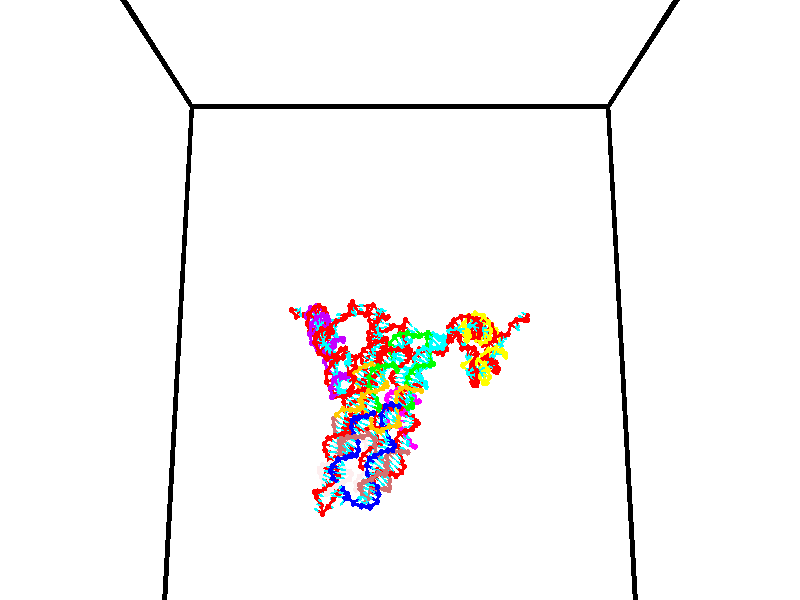 // switches for output
#declare DRAW_BASES = 1; // possible values are 0, 1; only relevant for DNA ribbons
#declare DRAW_BASES_TYPE = 3; // possible values are 1, 2, 3; only relevant for DNA ribbons
#declare DRAW_FOG = 0; // set to 1 to enable fog

#include "colors.inc"

#include "transforms.inc"
background { rgb <1, 1, 1>}

#default {
   normal{
       ripples 0.25
       frequency 0.20
       turbulence 0.2
       lambda 5
   }
	finish {
		phong 0.1
		phong_size 40.
	}
}

// original window dimensions: 1024x640


// camera settings

camera {
	sky <0, 0.179814, -0.983701>
	up <0, 0.179814, -0.983701>
	right 1.6 * <1, 0, 0>
	location <35, 94.9851, 44.8844>
	look_at <35, 29.7336, 32.9568>
	direction <0, -65.2515, -11.9276>
	angle 67.0682
}


# declare cpy_camera_pos = <35, 94.9851, 44.8844>;
# if (DRAW_FOG = 1)
fog {
	fog_type 2
	up vnormalize(cpy_camera_pos)
	color rgbt<1,1,1,0.3>
	distance 1e-5
	fog_alt 3e-3
	fog_offset 56
}
# end


// LIGHTS

# declare lum = 6;
global_settings {
	ambient_light rgb lum * <0.05, 0.05, 0.05>
	max_trace_level 15
}# declare cpy_direct_light_amount = 0.25;
light_source
{	1000 * <-1, -1.16352, -0.803886>,
	rgb lum * cpy_direct_light_amount
	parallel
}

light_source
{	1000 * <1, 1.16352, 0.803886>,
	rgb lum * cpy_direct_light_amount
	parallel
}

// strand 0

// nucleotide -1

// particle -1
sphere {
	<24.102444, 35.275467, 34.823330> 0.250000
	pigment { color rgbt <1,0,0,0> }
	no_shadow
}
cylinder {
	<24.340405, 34.959312, 34.764843>,  <24.483181, 34.769619, 34.729752>, 0.100000
	pigment { color rgbt <1,0,0,0> }
	no_shadow
}
cylinder {
	<24.340405, 34.959312, 34.764843>,  <24.102444, 35.275467, 34.823330>, 0.100000
	pigment { color rgbt <1,0,0,0> }
	no_shadow
}

// particle -1
sphere {
	<24.340405, 34.959312, 34.764843> 0.100000
	pigment { color rgbt <1,0,0,0> }
	no_shadow
}
sphere {
	0, 1
	scale<0.080000,0.200000,0.300000>
	matrix <0.803631, 0.588546, 0.088264,
		0.016291, -0.170011, 0.985307,
		0.594904, -0.790386, -0.146214,
		24.518875, 34.722198, 34.720978>
	pigment { color rgbt <0,1,1,0> }
	no_shadow
}
cylinder {
	<24.580271, 35.197151, 35.374535>,  <24.102444, 35.275467, 34.823330>, 0.130000
	pigment { color rgbt <1,0,0,0> }
	no_shadow
}

// nucleotide -1

// particle -1
sphere {
	<24.580271, 35.197151, 35.374535> 0.250000
	pigment { color rgbt <1,0,0,0> }
	no_shadow
}
cylinder {
	<24.735752, 35.033382, 35.044376>,  <24.829041, 34.935120, 34.846279>, 0.100000
	pigment { color rgbt <1,0,0,0> }
	no_shadow
}
cylinder {
	<24.735752, 35.033382, 35.044376>,  <24.580271, 35.197151, 35.374535>, 0.100000
	pigment { color rgbt <1,0,0,0> }
	no_shadow
}

// particle -1
sphere {
	<24.735752, 35.033382, 35.044376> 0.100000
	pigment { color rgbt <1,0,0,0> }
	no_shadow
}
sphere {
	0, 1
	scale<0.080000,0.200000,0.300000>
	matrix <0.845877, 0.513704, 0.143532,
		0.365244, -0.753976, 0.546001,
		0.388702, -0.409425, -0.825398,
		24.852364, 34.910557, 34.796757>
	pigment { color rgbt <0,1,1,0> }
	no_shadow
}
cylinder {
	<25.340912, 35.220905, 35.242836>,  <24.580271, 35.197151, 35.374535>, 0.130000
	pigment { color rgbt <1,0,0,0> }
	no_shadow
}

// nucleotide -1

// particle -1
sphere {
	<25.340912, 35.220905, 35.242836> 0.250000
	pigment { color rgbt <1,0,0,0> }
	no_shadow
}
cylinder {
	<25.234013, 35.603374, 35.290707>,  <25.169874, 35.832855, 35.319427>, 0.100000
	pigment { color rgbt <1,0,0,0> }
	no_shadow
}
cylinder {
	<25.234013, 35.603374, 35.290707>,  <25.340912, 35.220905, 35.242836>, 0.100000
	pigment { color rgbt <1,0,0,0> }
	no_shadow
}

// particle -1
sphere {
	<25.234013, 35.603374, 35.290707> 0.100000
	pigment { color rgbt <1,0,0,0> }
	no_shadow
}
sphere {
	0, 1
	scale<0.080000,0.200000,0.300000>
	matrix <-0.963478, -0.267330, -0.015653,
		0.017025, -0.119485, 0.992690,
		-0.267247, 0.956168, 0.119672,
		25.153839, 35.890224, 35.326607>
	pigment { color rgbt <0,1,1,0> }
	no_shadow
}
cylinder {
	<25.826834, 34.707157, 35.307446>,  <25.340912, 35.220905, 35.242836>, 0.130000
	pigment { color rgbt <1,0,0,0> }
	no_shadow
}

// nucleotide -1

// particle -1
sphere {
	<25.826834, 34.707157, 35.307446> 0.250000
	pigment { color rgbt <1,0,0,0> }
	no_shadow
}
cylinder {
	<26.186207, 34.712204, 35.483017>,  <26.401831, 34.715233, 35.588360>, 0.100000
	pigment { color rgbt <1,0,0,0> }
	no_shadow
}
cylinder {
	<26.186207, 34.712204, 35.483017>,  <25.826834, 34.707157, 35.307446>, 0.100000
	pigment { color rgbt <1,0,0,0> }
	no_shadow
}

// particle -1
sphere {
	<26.186207, 34.712204, 35.483017> 0.100000
	pigment { color rgbt <1,0,0,0> }
	no_shadow
}
sphere {
	0, 1
	scale<0.080000,0.200000,0.300000>
	matrix <-0.092985, 0.982384, 0.162099,
		-0.429154, -0.186449, 0.883778,
		0.898433, 0.012613, 0.438930,
		26.455736, 34.715988, 35.614697>
	pigment { color rgbt <0,1,1,0> }
	no_shadow
}
cylinder {
	<25.712473, 35.068188, 35.988667>,  <25.826834, 34.707157, 35.307446>, 0.130000
	pigment { color rgbt <1,0,0,0> }
	no_shadow
}

// nucleotide -1

// particle -1
sphere {
	<25.712473, 35.068188, 35.988667> 0.250000
	pigment { color rgbt <1,0,0,0> }
	no_shadow
}
cylinder {
	<26.086649, 35.092381, 35.849358>,  <26.311155, 35.106895, 35.765774>, 0.100000
	pigment { color rgbt <1,0,0,0> }
	no_shadow
}
cylinder {
	<26.086649, 35.092381, 35.849358>,  <25.712473, 35.068188, 35.988667>, 0.100000
	pigment { color rgbt <1,0,0,0> }
	no_shadow
}

// particle -1
sphere {
	<26.086649, 35.092381, 35.849358> 0.100000
	pigment { color rgbt <1,0,0,0> }
	no_shadow
}
sphere {
	0, 1
	scale<0.080000,0.200000,0.300000>
	matrix <0.016364, 0.976787, 0.213587,
		0.353107, -0.205497, 0.912736,
		0.935440, 0.060483, -0.348273,
		26.367281, 35.110527, 35.744877>
	pigment { color rgbt <0,1,1,0> }
	no_shadow
}
cylinder {
	<26.082748, 35.567364, 36.426392>,  <25.712473, 35.068188, 35.988667>, 0.130000
	pigment { color rgbt <1,0,0,0> }
	no_shadow
}

// nucleotide -1

// particle -1
sphere {
	<26.082748, 35.567364, 36.426392> 0.250000
	pigment { color rgbt <1,0,0,0> }
	no_shadow
}
cylinder {
	<26.298439, 35.540611, 36.090591>,  <26.427853, 35.524559, 35.889111>, 0.100000
	pigment { color rgbt <1,0,0,0> }
	no_shadow
}
cylinder {
	<26.298439, 35.540611, 36.090591>,  <26.082748, 35.567364, 36.426392>, 0.100000
	pigment { color rgbt <1,0,0,0> }
	no_shadow
}

// particle -1
sphere {
	<26.298439, 35.540611, 36.090591> 0.100000
	pigment { color rgbt <1,0,0,0> }
	no_shadow
}
sphere {
	0, 1
	scale<0.080000,0.200000,0.300000>
	matrix <0.040383, 0.997748, -0.053551,
		0.841192, -0.005025, 0.540713,
		0.539227, -0.066882, -0.839501,
		26.460207, 35.520546, 35.838741>
	pigment { color rgbt <0,1,1,0> }
	no_shadow
}
cylinder {
	<26.708366, 35.903755, 36.628441>,  <26.082748, 35.567364, 36.426392>, 0.130000
	pigment { color rgbt <1,0,0,0> }
	no_shadow
}

// nucleotide -1

// particle -1
sphere {
	<26.708366, 35.903755, 36.628441> 0.250000
	pigment { color rgbt <1,0,0,0> }
	no_shadow
}
cylinder {
	<26.715935, 35.896378, 36.228580>,  <26.720476, 35.891953, 35.988663>, 0.100000
	pigment { color rgbt <1,0,0,0> }
	no_shadow
}
cylinder {
	<26.715935, 35.896378, 36.228580>,  <26.708366, 35.903755, 36.628441>, 0.100000
	pigment { color rgbt <1,0,0,0> }
	no_shadow
}

// particle -1
sphere {
	<26.715935, 35.896378, 36.228580> 0.100000
	pigment { color rgbt <1,0,0,0> }
	no_shadow
}
sphere {
	0, 1
	scale<0.080000,0.200000,0.300000>
	matrix <0.255218, 0.966796, -0.013005,
		0.966698, -0.254883, 0.022999,
		0.018921, -0.018442, -0.999651,
		26.721611, 35.890846, 35.928684>
	pigment { color rgbt <0,1,1,0> }
	no_shadow
}
cylinder {
	<27.339588, 36.139343, 36.415730>,  <26.708366, 35.903755, 36.628441>, 0.130000
	pigment { color rgbt <1,0,0,0> }
	no_shadow
}

// nucleotide -1

// particle -1
sphere {
	<27.339588, 36.139343, 36.415730> 0.250000
	pigment { color rgbt <1,0,0,0> }
	no_shadow
}
cylinder {
	<27.120277, 36.215351, 36.089958>,  <26.988691, 36.260956, 35.894497>, 0.100000
	pigment { color rgbt <1,0,0,0> }
	no_shadow
}
cylinder {
	<27.120277, 36.215351, 36.089958>,  <27.339588, 36.139343, 36.415730>, 0.100000
	pigment { color rgbt <1,0,0,0> }
	no_shadow
}

// particle -1
sphere {
	<27.120277, 36.215351, 36.089958> 0.100000
	pigment { color rgbt <1,0,0,0> }
	no_shadow
}
sphere {
	0, 1
	scale<0.080000,0.200000,0.300000>
	matrix <0.365110, 0.930522, -0.028687,
		0.752389, -0.313083, -0.579560,
		-0.548275, 0.190019, -0.814425,
		26.955795, 36.272358, 35.845631>
	pigment { color rgbt <0,1,1,0> }
	no_shadow
}
cylinder {
	<27.782415, 36.536278, 36.034237>,  <27.339588, 36.139343, 36.415730>, 0.130000
	pigment { color rgbt <1,0,0,0> }
	no_shadow
}

// nucleotide -1

// particle -1
sphere {
	<27.782415, 36.536278, 36.034237> 0.250000
	pigment { color rgbt <1,0,0,0> }
	no_shadow
}
cylinder {
	<27.415869, 36.602123, 35.888264>,  <27.195942, 36.641632, 35.800678>, 0.100000
	pigment { color rgbt <1,0,0,0> }
	no_shadow
}
cylinder {
	<27.415869, 36.602123, 35.888264>,  <27.782415, 36.536278, 36.034237>, 0.100000
	pigment { color rgbt <1,0,0,0> }
	no_shadow
}

// particle -1
sphere {
	<27.415869, 36.602123, 35.888264> 0.100000
	pigment { color rgbt <1,0,0,0> }
	no_shadow
}
sphere {
	0, 1
	scale<0.080000,0.200000,0.300000>
	matrix <0.194081, 0.979938, -0.045316,
		0.350152, -0.112353, -0.929931,
		-0.916366, 0.164615, -0.364933,
		27.140959, 36.651508, 35.778786>
	pigment { color rgbt <0,1,1,0> }
	no_shadow
}
cylinder {
	<27.861389, 36.878658, 35.417126>,  <27.782415, 36.536278, 36.034237>, 0.130000
	pigment { color rgbt <1,0,0,0> }
	no_shadow
}

// nucleotide -1

// particle -1
sphere {
	<27.861389, 36.878658, 35.417126> 0.250000
	pigment { color rgbt <1,0,0,0> }
	no_shadow
}
cylinder {
	<27.482084, 36.966324, 35.509007>,  <27.254501, 37.018921, 35.564137>, 0.100000
	pigment { color rgbt <1,0,0,0> }
	no_shadow
}
cylinder {
	<27.482084, 36.966324, 35.509007>,  <27.861389, 36.878658, 35.417126>, 0.100000
	pigment { color rgbt <1,0,0,0> }
	no_shadow
}

// particle -1
sphere {
	<27.482084, 36.966324, 35.509007> 0.100000
	pigment { color rgbt <1,0,0,0> }
	no_shadow
}
sphere {
	0, 1
	scale<0.080000,0.200000,0.300000>
	matrix <0.231382, 0.972479, 0.027351,
		-0.217389, 0.079085, -0.972876,
		-0.948264, 0.219160, 0.229705,
		27.197605, 37.032070, 35.577919>
	pigment { color rgbt <0,1,1,0> }
	no_shadow
}
cylinder {
	<27.732128, 37.483971, 35.104153>,  <27.861389, 36.878658, 35.417126>, 0.130000
	pigment { color rgbt <1,0,0,0> }
	no_shadow
}

// nucleotide -1

// particle -1
sphere {
	<27.732128, 37.483971, 35.104153> 0.250000
	pigment { color rgbt <1,0,0,0> }
	no_shadow
}
cylinder {
	<27.447807, 37.488239, 35.385479>,  <27.277214, 37.490799, 35.554276>, 0.100000
	pigment { color rgbt <1,0,0,0> }
	no_shadow
}
cylinder {
	<27.447807, 37.488239, 35.385479>,  <27.732128, 37.483971, 35.104153>, 0.100000
	pigment { color rgbt <1,0,0,0> }
	no_shadow
}

// particle -1
sphere {
	<27.447807, 37.488239, 35.385479> 0.100000
	pigment { color rgbt <1,0,0,0> }
	no_shadow
}
sphere {
	0, 1
	scale<0.080000,0.200000,0.300000>
	matrix <0.221704, 0.952316, 0.209621,
		-0.667539, 0.304926, -0.679273,
		-0.710801, 0.010667, 0.703312,
		27.234568, 37.491440, 35.596474>
	pigment { color rgbt <0,1,1,0> }
	no_shadow
}
cylinder {
	<27.247532, 38.056866, 34.954403>,  <27.732128, 37.483971, 35.104153>, 0.130000
	pigment { color rgbt <1,0,0,0> }
	no_shadow
}

// nucleotide -1

// particle -1
sphere {
	<27.247532, 38.056866, 34.954403> 0.250000
	pigment { color rgbt <1,0,0,0> }
	no_shadow
}
cylinder {
	<27.193838, 37.957909, 35.338230>,  <27.161623, 37.898537, 35.568527>, 0.100000
	pigment { color rgbt <1,0,0,0> }
	no_shadow
}
cylinder {
	<27.193838, 37.957909, 35.338230>,  <27.247532, 38.056866, 34.954403>, 0.100000
	pigment { color rgbt <1,0,0,0> }
	no_shadow
}

// particle -1
sphere {
	<27.193838, 37.957909, 35.338230> 0.100000
	pigment { color rgbt <1,0,0,0> }
	no_shadow
}
sphere {
	0, 1
	scale<0.080000,0.200000,0.300000>
	matrix <0.074094, 0.963120, 0.258670,
		-0.988176, 0.105821, -0.110952,
		-0.134233, -0.247391, 0.959573,
		27.153568, 37.883690, 35.626102>
	pigment { color rgbt <0,1,1,0> }
	no_shadow
}
cylinder {
	<26.861637, 38.601521, 35.236717>,  <27.247532, 38.056866, 34.954403>, 0.130000
	pigment { color rgbt <1,0,0,0> }
	no_shadow
}

// nucleotide -1

// particle -1
sphere {
	<26.861637, 38.601521, 35.236717> 0.250000
	pigment { color rgbt <1,0,0,0> }
	no_shadow
}
cylinder {
	<27.000185, 38.427052, 35.568932>,  <27.083313, 38.322372, 35.768261>, 0.100000
	pigment { color rgbt <1,0,0,0> }
	no_shadow
}
cylinder {
	<27.000185, 38.427052, 35.568932>,  <26.861637, 38.601521, 35.236717>, 0.100000
	pigment { color rgbt <1,0,0,0> }
	no_shadow
}

// particle -1
sphere {
	<27.000185, 38.427052, 35.568932> 0.100000
	pigment { color rgbt <1,0,0,0> }
	no_shadow
}
sphere {
	0, 1
	scale<0.080000,0.200000,0.300000>
	matrix <0.083616, 0.896167, 0.435767,
		-0.934365, -0.081490, 0.346874,
		0.346368, -0.436170, 0.830533,
		27.104095, 38.296200, 35.818092>
	pigment { color rgbt <0,1,1,0> }
	no_shadow
}
cylinder {
	<26.408016, 38.806927, 35.760624>,  <26.861637, 38.601521, 35.236717>, 0.130000
	pigment { color rgbt <1,0,0,0> }
	no_shadow
}

// nucleotide -1

// particle -1
sphere {
	<26.408016, 38.806927, 35.760624> 0.250000
	pigment { color rgbt <1,0,0,0> }
	no_shadow
}
cylinder {
	<26.745905, 38.707230, 35.950073>,  <26.948639, 38.647411, 36.063744>, 0.100000
	pigment { color rgbt <1,0,0,0> }
	no_shadow
}
cylinder {
	<26.745905, 38.707230, 35.950073>,  <26.408016, 38.806927, 35.760624>, 0.100000
	pigment { color rgbt <1,0,0,0> }
	no_shadow
}

// particle -1
sphere {
	<26.745905, 38.707230, 35.950073> 0.100000
	pigment { color rgbt <1,0,0,0> }
	no_shadow
}
sphere {
	0, 1
	scale<0.080000,0.200000,0.300000>
	matrix <-0.046900, 0.847068, 0.529412,
		-0.533147, -0.469418, 0.703847,
		0.844721, -0.249244, 0.473627,
		26.999321, 38.632458, 36.092163>
	pigment { color rgbt <0,1,1,0> }
	no_shadow
}
cylinder {
	<26.288357, 38.886990, 36.499542>,  <26.408016, 38.806927, 35.760624>, 0.130000
	pigment { color rgbt <1,0,0,0> }
	no_shadow
}

// nucleotide -1

// particle -1
sphere {
	<26.288357, 38.886990, 36.499542> 0.250000
	pigment { color rgbt <1,0,0,0> }
	no_shadow
}
cylinder {
	<26.682592, 38.893585, 36.432205>,  <26.919134, 38.897541, 36.391804>, 0.100000
	pigment { color rgbt <1,0,0,0> }
	no_shadow
}
cylinder {
	<26.682592, 38.893585, 36.432205>,  <26.288357, 38.886990, 36.499542>, 0.100000
	pigment { color rgbt <1,0,0,0> }
	no_shadow
}

// particle -1
sphere {
	<26.682592, 38.893585, 36.432205> 0.100000
	pigment { color rgbt <1,0,0,0> }
	no_shadow
}
sphere {
	0, 1
	scale<0.080000,0.200000,0.300000>
	matrix <0.106134, 0.714641, 0.691393,
		0.131703, -0.699297, 0.702594,
		0.985591, 0.016490, -0.168339,
		26.978270, 38.898533, 36.381702>
	pigment { color rgbt <0,1,1,0> }
	no_shadow
}
cylinder {
	<26.583965, 39.099720, 37.200970>,  <26.288357, 38.886990, 36.499542>, 0.130000
	pigment { color rgbt <1,0,0,0> }
	no_shadow
}

// nucleotide -1

// particle -1
sphere {
	<26.583965, 39.099720, 37.200970> 0.250000
	pigment { color rgbt <1,0,0,0> }
	no_shadow
}
cylinder {
	<26.900087, 39.115685, 36.956406>,  <27.089762, 39.125263, 36.809666>, 0.100000
	pigment { color rgbt <1,0,0,0> }
	no_shadow
}
cylinder {
	<26.900087, 39.115685, 36.956406>,  <26.583965, 39.099720, 37.200970>, 0.100000
	pigment { color rgbt <1,0,0,0> }
	no_shadow
}

// particle -1
sphere {
	<26.900087, 39.115685, 36.956406> 0.100000
	pigment { color rgbt <1,0,0,0> }
	no_shadow
}
sphere {
	0, 1
	scale<0.080000,0.200000,0.300000>
	matrix <0.382866, 0.746902, 0.543646,
		0.478361, -0.663735, 0.575001,
		0.790306, 0.039911, -0.611411,
		27.137178, 39.127659, 36.772984>
	pigment { color rgbt <0,1,1,0> }
	no_shadow
}
cylinder {
	<27.115597, 39.172493, 37.702980>,  <26.583965, 39.099720, 37.200970>, 0.130000
	pigment { color rgbt <1,0,0,0> }
	no_shadow
}

// nucleotide -1

// particle -1
sphere {
	<27.115597, 39.172493, 37.702980> 0.250000
	pigment { color rgbt <1,0,0,0> }
	no_shadow
}
cylinder {
	<27.263121, 39.283600, 37.348167>,  <27.351635, 39.350266, 37.135281>, 0.100000
	pigment { color rgbt <1,0,0,0> }
	no_shadow
}
cylinder {
	<27.263121, 39.283600, 37.348167>,  <27.115597, 39.172493, 37.702980>, 0.100000
	pigment { color rgbt <1,0,0,0> }
	no_shadow
}

// particle -1
sphere {
	<27.263121, 39.283600, 37.348167> 0.100000
	pigment { color rgbt <1,0,0,0> }
	no_shadow
}
sphere {
	0, 1
	scale<0.080000,0.200000,0.300000>
	matrix <0.563537, 0.692095, 0.451034,
		0.739194, -0.666219, 0.098715,
		0.368807, 0.277772, -0.887031,
		27.373764, 39.366932, 37.082058>
	pigment { color rgbt <0,1,1,0> }
	no_shadow
}
cylinder {
	<27.831717, 39.103714, 37.735081>,  <27.115597, 39.172493, 37.702980>, 0.130000
	pigment { color rgbt <1,0,0,0> }
	no_shadow
}

// nucleotide -1

// particle -1
sphere {
	<27.831717, 39.103714, 37.735081> 0.250000
	pigment { color rgbt <1,0,0,0> }
	no_shadow
}
cylinder {
	<27.726391, 39.376728, 37.462372>,  <27.663197, 39.540539, 37.298748>, 0.100000
	pigment { color rgbt <1,0,0,0> }
	no_shadow
}
cylinder {
	<27.726391, 39.376728, 37.462372>,  <27.831717, 39.103714, 37.735081>, 0.100000
	pigment { color rgbt <1,0,0,0> }
	no_shadow
}

// particle -1
sphere {
	<27.726391, 39.376728, 37.462372> 0.100000
	pigment { color rgbt <1,0,0,0> }
	no_shadow
}
sphere {
	0, 1
	scale<0.080000,0.200000,0.300000>
	matrix <0.498923, 0.701204, 0.509302,
		0.825677, -0.206045, -0.525170,
		-0.263312, 0.682539, -0.681768,
		27.647398, 39.581490, 37.257843>
	pigment { color rgbt <0,1,1,0> }
	no_shadow
}
cylinder {
	<28.409513, 39.561665, 37.594299>,  <27.831717, 39.103714, 37.735081>, 0.130000
	pigment { color rgbt <1,0,0,0> }
	no_shadow
}

// nucleotide -1

// particle -1
sphere {
	<28.409513, 39.561665, 37.594299> 0.250000
	pigment { color rgbt <1,0,0,0> }
	no_shadow
}
cylinder {
	<28.113907, 39.785133, 37.443710>,  <27.936543, 39.919216, 37.353355>, 0.100000
	pigment { color rgbt <1,0,0,0> }
	no_shadow
}
cylinder {
	<28.113907, 39.785133, 37.443710>,  <28.409513, 39.561665, 37.594299>, 0.100000
	pigment { color rgbt <1,0,0,0> }
	no_shadow
}

// particle -1
sphere {
	<28.113907, 39.785133, 37.443710> 0.100000
	pigment { color rgbt <1,0,0,0> }
	no_shadow
}
sphere {
	0, 1
	scale<0.080000,0.200000,0.300000>
	matrix <0.495743, 0.829377, 0.257630,
		0.456171, 0.003758, -0.889884,
		-0.739018, 0.558677, -0.376475,
		27.892202, 39.952736, 37.330769>
	pigment { color rgbt <0,1,1,0> }
	no_shadow
}
cylinder {
	<28.783470, 40.114349, 37.338211>,  <28.409513, 39.561665, 37.594299>, 0.130000
	pigment { color rgbt <1,0,0,0> }
	no_shadow
}

// nucleotide -1

// particle -1
sphere {
	<28.783470, 40.114349, 37.338211> 0.250000
	pigment { color rgbt <1,0,0,0> }
	no_shadow
}
cylinder {
	<28.405113, 40.225208, 37.405712>,  <28.178099, 40.291725, 37.446213>, 0.100000
	pigment { color rgbt <1,0,0,0> }
	no_shadow
}
cylinder {
	<28.405113, 40.225208, 37.405712>,  <28.783470, 40.114349, 37.338211>, 0.100000
	pigment { color rgbt <1,0,0,0> }
	no_shadow
}

// particle -1
sphere {
	<28.405113, 40.225208, 37.405712> 0.100000
	pigment { color rgbt <1,0,0,0> }
	no_shadow
}
sphere {
	0, 1
	scale<0.080000,0.200000,0.300000>
	matrix <0.324149, 0.830676, 0.452664,
		-0.014725, 0.482873, -0.875567,
		-0.945892, 0.277148, 0.168755,
		28.121346, 40.308353, 37.456337>
	pigment { color rgbt <0,1,1,0> }
	no_shadow
}
cylinder {
	<28.770987, 40.728714, 37.296696>,  <28.783470, 40.114349, 37.338211>, 0.130000
	pigment { color rgbt <1,0,0,0> }
	no_shadow
}

// nucleotide -1

// particle -1
sphere {
	<28.770987, 40.728714, 37.296696> 0.250000
	pigment { color rgbt <1,0,0,0> }
	no_shadow
}
cylinder {
	<28.408304, 40.706230, 37.463898>,  <28.190695, 40.692738, 37.564220>, 0.100000
	pigment { color rgbt <1,0,0,0> }
	no_shadow
}
cylinder {
	<28.408304, 40.706230, 37.463898>,  <28.770987, 40.728714, 37.296696>, 0.100000
	pigment { color rgbt <1,0,0,0> }
	no_shadow
}

// particle -1
sphere {
	<28.408304, 40.706230, 37.463898> 0.100000
	pigment { color rgbt <1,0,0,0> }
	no_shadow
}
sphere {
	0, 1
	scale<0.080000,0.200000,0.300000>
	matrix <0.172881, 0.854463, 0.489904,
		-0.384707, 0.516463, -0.765027,
		-0.906704, -0.056211, 0.418005,
		28.136293, 40.689365, 37.589298>
	pigment { color rgbt <0,1,1,0> }
	no_shadow
}
cylinder {
	<28.600281, 41.402195, 37.334694>,  <28.770987, 40.728714, 37.296696>, 0.130000
	pigment { color rgbt <1,0,0,0> }
	no_shadow
}

// nucleotide -1

// particle -1
sphere {
	<28.600281, 41.402195, 37.334694> 0.250000
	pigment { color rgbt <1,0,0,0> }
	no_shadow
}
cylinder {
	<28.353502, 41.237446, 37.602943>,  <28.205435, 41.138596, 37.763893>, 0.100000
	pigment { color rgbt <1,0,0,0> }
	no_shadow
}
cylinder {
	<28.353502, 41.237446, 37.602943>,  <28.600281, 41.402195, 37.334694>, 0.100000
	pigment { color rgbt <1,0,0,0> }
	no_shadow
}

// particle -1
sphere {
	<28.353502, 41.237446, 37.602943> 0.100000
	pigment { color rgbt <1,0,0,0> }
	no_shadow
}
sphere {
	0, 1
	scale<0.080000,0.200000,0.300000>
	matrix <0.007063, 0.849188, 0.528042,
		-0.786975, 0.330509, -0.520993,
		-0.616944, -0.411876, 0.670625,
		28.168419, 41.113884, 37.804131>
	pigment { color rgbt <0,1,1,0> }
	no_shadow
}
cylinder {
	<28.017380, 41.802975, 37.384171>,  <28.600281, 41.402195, 37.334694>, 0.130000
	pigment { color rgbt <1,0,0,0> }
	no_shadow
}

// nucleotide -1

// particle -1
sphere {
	<28.017380, 41.802975, 37.384171> 0.250000
	pigment { color rgbt <1,0,0,0> }
	no_shadow
}
cylinder {
	<28.075581, 41.615223, 37.732540>,  <28.110500, 41.502571, 37.941563>, 0.100000
	pigment { color rgbt <1,0,0,0> }
	no_shadow
}
cylinder {
	<28.075581, 41.615223, 37.732540>,  <28.017380, 41.802975, 37.384171>, 0.100000
	pigment { color rgbt <1,0,0,0> }
	no_shadow
}

// particle -1
sphere {
	<28.075581, 41.615223, 37.732540> 0.100000
	pigment { color rgbt <1,0,0,0> }
	no_shadow
}
sphere {
	0, 1
	scale<0.080000,0.200000,0.300000>
	matrix <0.108318, 0.882558, 0.457558,
		-0.983411, 0.027761, 0.179256,
		0.145502, -0.469384, 0.870924,
		28.119230, 41.474407, 37.993816>
	pigment { color rgbt <0,1,1,0> }
	no_shadow
}
cylinder {
	<27.729856, 42.378258, 37.812592>,  <28.017380, 41.802975, 37.384171>, 0.130000
	pigment { color rgbt <1,0,0,0> }
	no_shadow
}

// nucleotide -1

// particle -1
sphere {
	<27.729856, 42.378258, 37.812592> 0.250000
	pigment { color rgbt <1,0,0,0> }
	no_shadow
}
cylinder {
	<27.924282, 42.132774, 38.061462>,  <28.040937, 41.985485, 38.210785>, 0.100000
	pigment { color rgbt <1,0,0,0> }
	no_shadow
}
cylinder {
	<27.924282, 42.132774, 38.061462>,  <27.729856, 42.378258, 37.812592>, 0.100000
	pigment { color rgbt <1,0,0,0> }
	no_shadow
}

// particle -1
sphere {
	<27.924282, 42.132774, 38.061462> 0.100000
	pigment { color rgbt <1,0,0,0> }
	no_shadow
}
sphere {
	0, 1
	scale<0.080000,0.200000,0.300000>
	matrix <0.245471, 0.779153, 0.576771,
		-0.838740, -0.127622, 0.529366,
		0.486065, -0.613705, 0.622179,
		28.070101, 41.948662, 38.248116>
	pigment { color rgbt <0,1,1,0> }
	no_shadow
}
cylinder {
	<27.596775, 42.633343, 38.464336>,  <27.729856, 42.378258, 37.812592>, 0.130000
	pigment { color rgbt <1,0,0,0> }
	no_shadow
}

// nucleotide -1

// particle -1
sphere {
	<27.596775, 42.633343, 38.464336> 0.250000
	pigment { color rgbt <1,0,0,0> }
	no_shadow
}
cylinder {
	<27.935720, 42.421013, 38.458672>,  <28.139088, 42.293617, 38.455273>, 0.100000
	pigment { color rgbt <1,0,0,0> }
	no_shadow
}
cylinder {
	<27.935720, 42.421013, 38.458672>,  <27.596775, 42.633343, 38.464336>, 0.100000
	pigment { color rgbt <1,0,0,0> }
	no_shadow
}

// particle -1
sphere {
	<27.935720, 42.421013, 38.458672> 0.100000
	pigment { color rgbt <1,0,0,0> }
	no_shadow
}
sphere {
	0, 1
	scale<0.080000,0.200000,0.300000>
	matrix <0.492530, 0.775717, 0.394560,
		-0.198458, -0.341310, 0.918761,
		0.847366, -0.530821, -0.014159,
		28.189930, 42.261768, 38.454426>
	pigment { color rgbt <0,1,1,0> }
	no_shadow
}
cylinder {
	<27.959707, 42.668842, 39.197876>,  <27.596775, 42.633343, 38.464336>, 0.130000
	pigment { color rgbt <1,0,0,0> }
	no_shadow
}

// nucleotide -1

// particle -1
sphere {
	<27.959707, 42.668842, 39.197876> 0.250000
	pigment { color rgbt <1,0,0,0> }
	no_shadow
}
cylinder {
	<28.217180, 42.595196, 38.900749>,  <28.371664, 42.551006, 38.722473>, 0.100000
	pigment { color rgbt <1,0,0,0> }
	no_shadow
}
cylinder {
	<28.217180, 42.595196, 38.900749>,  <27.959707, 42.668842, 39.197876>, 0.100000
	pigment { color rgbt <1,0,0,0> }
	no_shadow
}

// particle -1
sphere {
	<28.217180, 42.595196, 38.900749> 0.100000
	pigment { color rgbt <1,0,0,0> }
	no_shadow
}
sphere {
	0, 1
	scale<0.080000,0.200000,0.300000>
	matrix <0.662501, 0.619950, 0.420423,
		0.383100, -0.762734, 0.521030,
		0.643683, -0.184119, -0.742814,
		28.410286, 42.539959, 38.677906>
	pigment { color rgbt <0,1,1,0> }
	no_shadow
}
cylinder {
	<28.645716, 42.661308, 39.601627>,  <27.959707, 42.668842, 39.197876>, 0.130000
	pigment { color rgbt <1,0,0,0> }
	no_shadow
}

// nucleotide -1

// particle -1
sphere {
	<28.645716, 42.661308, 39.601627> 0.250000
	pigment { color rgbt <1,0,0,0> }
	no_shadow
}
cylinder {
	<28.645552, 42.797409, 39.225494>,  <28.645454, 42.879070, 38.999813>, 0.100000
	pigment { color rgbt <1,0,0,0> }
	no_shadow
}
cylinder {
	<28.645552, 42.797409, 39.225494>,  <28.645716, 42.661308, 39.601627>, 0.100000
	pigment { color rgbt <1,0,0,0> }
	no_shadow
}

// particle -1
sphere {
	<28.645552, 42.797409, 39.225494> 0.100000
	pigment { color rgbt <1,0,0,0> }
	no_shadow
}
sphere {
	0, 1
	scale<0.080000,0.200000,0.300000>
	matrix <0.727965, 0.644807, 0.233002,
		0.685614, -0.684435, -0.247956,
		-0.000409, 0.340253, -0.940334,
		28.645430, 42.899487, 38.943394>
	pigment { color rgbt <0,1,1,0> }
	no_shadow
}
cylinder {
	<29.333082, 42.601273, 39.478462>,  <28.645716, 42.661308, 39.601627>, 0.130000
	pigment { color rgbt <1,0,0,0> }
	no_shadow
}

// nucleotide -1

// particle -1
sphere {
	<29.333082, 42.601273, 39.478462> 0.250000
	pigment { color rgbt <1,0,0,0> }
	no_shadow
}
cylinder {
	<29.120451, 42.872646, 39.275620>,  <28.992872, 43.035469, 39.153915>, 0.100000
	pigment { color rgbt <1,0,0,0> }
	no_shadow
}
cylinder {
	<29.120451, 42.872646, 39.275620>,  <29.333082, 42.601273, 39.478462>, 0.100000
	pigment { color rgbt <1,0,0,0> }
	no_shadow
}

// particle -1
sphere {
	<29.120451, 42.872646, 39.275620> 0.100000
	pigment { color rgbt <1,0,0,0> }
	no_shadow
}
sphere {
	0, 1
	scale<0.080000,0.200000,0.300000>
	matrix <0.777474, 0.628390, 0.025696,
		0.336094, -0.380603, -0.861500,
		-0.531579, 0.678430, -0.507107,
		28.960978, 43.076176, 39.123489>
	pigment { color rgbt <0,1,1,0> }
	no_shadow
}
cylinder {
	<29.869526, 42.810246, 38.995983>,  <29.333082, 42.601273, 39.478462>, 0.130000
	pigment { color rgbt <1,0,0,0> }
	no_shadow
}

// nucleotide -1

// particle -1
sphere {
	<29.869526, 42.810246, 38.995983> 0.250000
	pigment { color rgbt <1,0,0,0> }
	no_shadow
}
cylinder {
	<30.221357, 42.792591, 39.185463>,  <30.432457, 42.781998, 39.299152>, 0.100000
	pigment { color rgbt <1,0,0,0> }
	no_shadow
}
cylinder {
	<30.221357, 42.792591, 39.185463>,  <29.869526, 42.810246, 38.995983>, 0.100000
	pigment { color rgbt <1,0,0,0> }
	no_shadow
}

// particle -1
sphere {
	<30.221357, 42.792591, 39.185463> 0.100000
	pigment { color rgbt <1,0,0,0> }
	no_shadow
}
sphere {
	0, 1
	scale<0.080000,0.200000,0.300000>
	matrix <-0.221055, -0.919594, 0.324779,
		0.421276, -0.390382, -0.818614,
		0.879580, -0.044137, 0.473699,
		30.485231, 42.779350, 39.327572>
	pigment { color rgbt <0,1,1,0> }
	no_shadow
}
cylinder {
	<30.218172, 42.199825, 38.871548>,  <29.869526, 42.810246, 38.995983>, 0.130000
	pigment { color rgbt <1,0,0,0> }
	no_shadow
}

// nucleotide -1

// particle -1
sphere {
	<30.218172, 42.199825, 38.871548> 0.250000
	pigment { color rgbt <1,0,0,0> }
	no_shadow
}
cylinder {
	<30.372183, 42.315243, 39.222202>,  <30.464588, 42.384495, 39.432594>, 0.100000
	pigment { color rgbt <1,0,0,0> }
	no_shadow
}
cylinder {
	<30.372183, 42.315243, 39.222202>,  <30.218172, 42.199825, 38.871548>, 0.100000
	pigment { color rgbt <1,0,0,0> }
	no_shadow
}

// particle -1
sphere {
	<30.372183, 42.315243, 39.222202> 0.100000
	pigment { color rgbt <1,0,0,0> }
	no_shadow
}
sphere {
	0, 1
	scale<0.080000,0.200000,0.300000>
	matrix <-0.204919, -0.899431, 0.386048,
		0.899869, -0.328278, -0.287175,
		0.385024, 0.288545, 0.876640,
		30.487690, 42.401806, 39.485195>
	pigment { color rgbt <0,1,1,0> }
	no_shadow
}
cylinder {
	<30.389439, 41.543598, 39.207409>,  <30.218172, 42.199825, 38.871548>, 0.130000
	pigment { color rgbt <1,0,0,0> }
	no_shadow
}

// nucleotide -1

// particle -1
sphere {
	<30.389439, 41.543598, 39.207409> 0.250000
	pigment { color rgbt <1,0,0,0> }
	no_shadow
}
cylinder {
	<30.474535, 41.823868, 39.479820>,  <30.525593, 41.992027, 39.643269>, 0.100000
	pigment { color rgbt <1,0,0,0> }
	no_shadow
}
cylinder {
	<30.474535, 41.823868, 39.479820>,  <30.389439, 41.543598, 39.207409>, 0.100000
	pigment { color rgbt <1,0,0,0> }
	no_shadow
}

// particle -1
sphere {
	<30.474535, 41.823868, 39.479820> 0.100000
	pigment { color rgbt <1,0,0,0> }
	no_shadow
}
sphere {
	0, 1
	scale<0.080000,0.200000,0.300000>
	matrix <-0.106425, -0.676221, 0.728971,
		0.971296, -0.227561, -0.069291,
		0.212741, 0.700672, 0.681029,
		30.538357, 42.034069, 39.684128>
	pigment { color rgbt <0,1,1,0> }
	no_shadow
}
cylinder {
	<31.076324, 41.469009, 39.443199>,  <30.389439, 41.543598, 39.207409>, 0.130000
	pigment { color rgbt <1,0,0,0> }
	no_shadow
}

// nucleotide -1

// particle -1
sphere {
	<31.076324, 41.469009, 39.443199> 0.250000
	pigment { color rgbt <1,0,0,0> }
	no_shadow
}
cylinder {
	<30.761179, 41.572163, 39.666901>,  <30.572090, 41.634056, 39.801121>, 0.100000
	pigment { color rgbt <1,0,0,0> }
	no_shadow
}
cylinder {
	<30.761179, 41.572163, 39.666901>,  <31.076324, 41.469009, 39.443199>, 0.100000
	pigment { color rgbt <1,0,0,0> }
	no_shadow
}

// particle -1
sphere {
	<30.761179, 41.572163, 39.666901> 0.100000
	pigment { color rgbt <1,0,0,0> }
	no_shadow
}
sphere {
	0, 1
	scale<0.080000,0.200000,0.300000>
	matrix <-0.020755, -0.918705, 0.394400,
		0.615497, 0.299127, 0.729169,
		-0.787866, 0.257885, 0.559251,
		30.524818, 41.649529, 39.834675>
	pigment { color rgbt <0,1,1,0> }
	no_shadow
}
cylinder {
	<31.021706, 41.144310, 40.100544>,  <31.076324, 41.469009, 39.443199>, 0.130000
	pigment { color rgbt <1,0,0,0> }
	no_shadow
}

// nucleotide -1

// particle -1
sphere {
	<31.021706, 41.144310, 40.100544> 0.250000
	pigment { color rgbt <1,0,0,0> }
	no_shadow
}
cylinder {
	<30.654886, 41.216518, 39.958317>,  <30.434793, 41.259842, 39.872978>, 0.100000
	pigment { color rgbt <1,0,0,0> }
	no_shadow
}
cylinder {
	<30.654886, 41.216518, 39.958317>,  <31.021706, 41.144310, 40.100544>, 0.100000
	pigment { color rgbt <1,0,0,0> }
	no_shadow
}

// particle -1
sphere {
	<30.654886, 41.216518, 39.958317> 0.100000
	pigment { color rgbt <1,0,0,0> }
	no_shadow
}
sphere {
	0, 1
	scale<0.080000,0.200000,0.300000>
	matrix <-0.199798, -0.979673, 0.017922,
		-0.345107, 0.087477, 0.934478,
		-0.917051, 0.180522, -0.355570,
		30.379770, 41.270676, 39.851646>
	pigment { color rgbt <0,1,1,0> }
	no_shadow
}
cylinder {
	<30.455338, 40.796165, 40.518307>,  <31.021706, 41.144310, 40.100544>, 0.130000
	pigment { color rgbt <1,0,0,0> }
	no_shadow
}

// nucleotide -1

// particle -1
sphere {
	<30.455338, 40.796165, 40.518307> 0.250000
	pigment { color rgbt <1,0,0,0> }
	no_shadow
}
cylinder {
	<30.313850, 40.854454, 40.148735>,  <30.228958, 40.889427, 39.926991>, 0.100000
	pigment { color rgbt <1,0,0,0> }
	no_shadow
}
cylinder {
	<30.313850, 40.854454, 40.148735>,  <30.455338, 40.796165, 40.518307>, 0.100000
	pigment { color rgbt <1,0,0,0> }
	no_shadow
}

// particle -1
sphere {
	<30.313850, 40.854454, 40.148735> 0.100000
	pigment { color rgbt <1,0,0,0> }
	no_shadow
}
sphere {
	0, 1
	scale<0.080000,0.200000,0.300000>
	matrix <-0.317933, -0.947707, -0.027759,
		-0.879661, 0.283929, 0.381551,
		-0.353717, 0.145726, -0.923931,
		30.207735, 40.898170, 39.871555>
	pigment { color rgbt <0,1,1,0> }
	no_shadow
}
cylinder {
	<30.886515, 40.338253, 40.902443>,  <30.455338, 40.796165, 40.518307>, 0.130000
	pigment { color rgbt <1,0,0,0> }
	no_shadow
}

// nucleotide -1

// particle -1
sphere {
	<30.886515, 40.338253, 40.902443> 0.250000
	pigment { color rgbt <1,0,0,0> }
	no_shadow
}
cylinder {
	<30.610178, 40.059441, 40.979263>,  <30.444376, 39.892151, 41.025356>, 0.100000
	pigment { color rgbt <1,0,0,0> }
	no_shadow
}
cylinder {
	<30.610178, 40.059441, 40.979263>,  <30.886515, 40.338253, 40.902443>, 0.100000
	pigment { color rgbt <1,0,0,0> }
	no_shadow
}

// particle -1
sphere {
	<30.610178, 40.059441, 40.979263> 0.100000
	pigment { color rgbt <1,0,0,0> }
	no_shadow
}
sphere {
	0, 1
	scale<0.080000,0.200000,0.300000>
	matrix <0.372555, -0.570837, -0.731675,
		0.619630, -0.433923, 0.654041,
		-0.690841, -0.697034, 0.192047,
		30.402925, 39.850330, 41.036877>
	pigment { color rgbt <0,1,1,0> }
	no_shadow
}
cylinder {
	<30.650164, 39.923695, 41.536922>,  <30.886515, 40.338253, 40.902443>, 0.130000
	pigment { color rgbt <1,0,0,0> }
	no_shadow
}

// nucleotide -1

// particle -1
sphere {
	<30.650164, 39.923695, 41.536922> 0.250000
	pigment { color rgbt <1,0,0,0> }
	no_shadow
}
cylinder {
	<30.319668, 40.062401, 41.714497>,  <30.121370, 40.145626, 41.821041>, 0.100000
	pigment { color rgbt <1,0,0,0> }
	no_shadow
}
cylinder {
	<30.319668, 40.062401, 41.714497>,  <30.650164, 39.923695, 41.536922>, 0.100000
	pigment { color rgbt <1,0,0,0> }
	no_shadow
}

// particle -1
sphere {
	<30.319668, 40.062401, 41.714497> 0.100000
	pigment { color rgbt <1,0,0,0> }
	no_shadow
}
sphere {
	0, 1
	scale<0.080000,0.200000,0.300000>
	matrix <-0.510991, -0.793071, -0.331551,
		0.237104, -0.500789, 0.832461,
		-0.826238, 0.346768, 0.443939,
		30.071796, 40.166431, 41.847679>
	pigment { color rgbt <0,1,1,0> }
	no_shadow
}
cylinder {
	<30.419325, 39.424294, 42.000832>,  <30.650164, 39.923695, 41.536922>, 0.130000
	pigment { color rgbt <1,0,0,0> }
	no_shadow
}

// nucleotide -1

// particle -1
sphere {
	<30.419325, 39.424294, 42.000832> 0.250000
	pigment { color rgbt <1,0,0,0> }
	no_shadow
}
cylinder {
	<30.109156, 39.664822, 41.923744>,  <29.923054, 39.809139, 41.877491>, 0.100000
	pigment { color rgbt <1,0,0,0> }
	no_shadow
}
cylinder {
	<30.109156, 39.664822, 41.923744>,  <30.419325, 39.424294, 42.000832>, 0.100000
	pigment { color rgbt <1,0,0,0> }
	no_shadow
}

// particle -1
sphere {
	<30.109156, 39.664822, 41.923744> 0.100000
	pigment { color rgbt <1,0,0,0> }
	no_shadow
}
sphere {
	0, 1
	scale<0.080000,0.200000,0.300000>
	matrix <-0.465929, -0.750857, -0.468107,
		-0.426182, -0.273189, 0.862402,
		-0.775422, 0.601316, -0.192715,
		29.876530, 39.845215, 41.865929>
	pigment { color rgbt <0,1,1,0> }
	no_shadow
}
cylinder {
	<29.789671, 38.992031, 42.170284>,  <30.419325, 39.424294, 42.000832>, 0.130000
	pigment { color rgbt <1,0,0,0> }
	no_shadow
}

// nucleotide -1

// particle -1
sphere {
	<29.789671, 38.992031, 42.170284> 0.250000
	pigment { color rgbt <1,0,0,0> }
	no_shadow
}
cylinder {
	<29.666653, 39.295780, 41.940933>,  <29.592842, 39.478031, 41.803322>, 0.100000
	pigment { color rgbt <1,0,0,0> }
	no_shadow
}
cylinder {
	<29.666653, 39.295780, 41.940933>,  <29.789671, 38.992031, 42.170284>, 0.100000
	pigment { color rgbt <1,0,0,0> }
	no_shadow
}

// particle -1
sphere {
	<29.666653, 39.295780, 41.940933> 0.100000
	pigment { color rgbt <1,0,0,0> }
	no_shadow
}
sphere {
	0, 1
	scale<0.080000,0.200000,0.300000>
	matrix <-0.614236, -0.618656, -0.489876,
		-0.726726, 0.201532, 0.656700,
		-0.307545, 0.759374, -0.573382,
		29.574389, 39.523594, 41.768917>
	pigment { color rgbt <0,1,1,0> }
	no_shadow
}
cylinder {
	<29.076916, 38.801193, 42.102867>,  <29.789671, 38.992031, 42.170284>, 0.130000
	pigment { color rgbt <1,0,0,0> }
	no_shadow
}

// nucleotide -1

// particle -1
sphere {
	<29.076916, 38.801193, 42.102867> 0.250000
	pigment { color rgbt <1,0,0,0> }
	no_shadow
}
cylinder {
	<29.192976, 39.051826, 41.813538>,  <29.262611, 39.202206, 41.639938>, 0.100000
	pigment { color rgbt <1,0,0,0> }
	no_shadow
}
cylinder {
	<29.192976, 39.051826, 41.813538>,  <29.076916, 38.801193, 42.102867>, 0.100000
	pigment { color rgbt <1,0,0,0> }
	no_shadow
}

// particle -1
sphere {
	<29.192976, 39.051826, 41.813538> 0.100000
	pigment { color rgbt <1,0,0,0> }
	no_shadow
}
sphere {
	0, 1
	scale<0.080000,0.200000,0.300000>
	matrix <-0.475595, -0.561481, -0.677162,
		-0.830435, 0.540490, 0.135086,
		0.290151, 0.626585, -0.723328,
		29.280022, 39.239803, 41.596539>
	pigment { color rgbt <0,1,1,0> }
	no_shadow
}
cylinder {
	<28.532570, 38.730934, 41.582207>,  <29.076916, 38.801193, 42.102867>, 0.130000
	pigment { color rgbt <1,0,0,0> }
	no_shadow
}

// nucleotide -1

// particle -1
sphere {
	<28.532570, 38.730934, 41.582207> 0.250000
	pigment { color rgbt <1,0,0,0> }
	no_shadow
}
cylinder {
	<28.838247, 38.904366, 41.391205>,  <29.021654, 39.008427, 41.276604>, 0.100000
	pigment { color rgbt <1,0,0,0> }
	no_shadow
}
cylinder {
	<28.838247, 38.904366, 41.391205>,  <28.532570, 38.730934, 41.582207>, 0.100000
	pigment { color rgbt <1,0,0,0> }
	no_shadow
}

// particle -1
sphere {
	<28.838247, 38.904366, 41.391205> 0.100000
	pigment { color rgbt <1,0,0,0> }
	no_shadow
}
sphere {
	0, 1
	scale<0.080000,0.200000,0.300000>
	matrix <-0.336279, -0.363914, -0.868610,
		-0.550386, 0.824362, -0.132296,
		0.764193, 0.433582, -0.477509,
		29.067505, 39.034439, 41.247952>
	pigment { color rgbt <0,1,1,0> }
	no_shadow
}
cylinder {
	<28.229599, 39.042007, 41.062019>,  <28.532570, 38.730934, 41.582207>, 0.130000
	pigment { color rgbt <1,0,0,0> }
	no_shadow
}

// nucleotide -1

// particle -1
sphere {
	<28.229599, 39.042007, 41.062019> 0.250000
	pigment { color rgbt <1,0,0,0> }
	no_shadow
}
cylinder {
	<28.609802, 38.976070, 40.956673>,  <28.837925, 38.936508, 40.893463>, 0.100000
	pigment { color rgbt <1,0,0,0> }
	no_shadow
}
cylinder {
	<28.609802, 38.976070, 40.956673>,  <28.229599, 39.042007, 41.062019>, 0.100000
	pigment { color rgbt <1,0,0,0> }
	no_shadow
}

// particle -1
sphere {
	<28.609802, 38.976070, 40.956673> 0.100000
	pigment { color rgbt <1,0,0,0> }
	no_shadow
}
sphere {
	0, 1
	scale<0.080000,0.200000,0.300000>
	matrix <-0.308513, -0.400395, -0.862846,
		0.036779, 0.901395, -0.431433,
		0.950509, -0.164838, -0.263366,
		28.894955, 38.926620, 40.877663>
	pigment { color rgbt <0,1,1,0> }
	no_shadow
}
cylinder {
	<28.200390, 39.121109, 40.365875>,  <28.229599, 39.042007, 41.062019>, 0.130000
	pigment { color rgbt <1,0,0,0> }
	no_shadow
}

// nucleotide -1

// particle -1
sphere {
	<28.200390, 39.121109, 40.365875> 0.250000
	pigment { color rgbt <1,0,0,0> }
	no_shadow
}
cylinder {
	<28.568083, 38.968353, 40.404179>,  <28.788698, 38.876698, 40.427158>, 0.100000
	pigment { color rgbt <1,0,0,0> }
	no_shadow
}
cylinder {
	<28.568083, 38.968353, 40.404179>,  <28.200390, 39.121109, 40.365875>, 0.100000
	pigment { color rgbt <1,0,0,0> }
	no_shadow
}

// particle -1
sphere {
	<28.568083, 38.968353, 40.404179> 0.100000
	pigment { color rgbt <1,0,0,0> }
	no_shadow
}
sphere {
	0, 1
	scale<0.080000,0.200000,0.300000>
	matrix <-0.124243, -0.512153, -0.849861,
		0.373598, 0.769322, -0.518235,
		0.919232, -0.381894, 0.095756,
		28.843853, 38.853786, 40.432907>
	pigment { color rgbt <0,1,1,0> }
	no_shadow
}
cylinder {
	<28.705406, 39.205921, 39.646515>,  <28.200390, 39.121109, 40.365875>, 0.130000
	pigment { color rgbt <1,0,0,0> }
	no_shadow
}

// nucleotide -1

// particle -1
sphere {
	<28.705406, 39.205921, 39.646515> 0.250000
	pigment { color rgbt <1,0,0,0> }
	no_shadow
}
cylinder {
	<28.870491, 38.914280, 39.864902>,  <28.969542, 38.739296, 39.995934>, 0.100000
	pigment { color rgbt <1,0,0,0> }
	no_shadow
}
cylinder {
	<28.870491, 38.914280, 39.864902>,  <28.705406, 39.205921, 39.646515>, 0.100000
	pigment { color rgbt <1,0,0,0> }
	no_shadow
}

// particle -1
sphere {
	<28.870491, 38.914280, 39.864902> 0.100000
	pigment { color rgbt <1,0,0,0> }
	no_shadow
}
sphere {
	0, 1
	scale<0.080000,0.200000,0.300000>
	matrix <0.049907, -0.580394, -0.812805,
		0.909494, 0.362702, -0.203148,
		0.412711, -0.729102, 0.545966,
		28.994305, 38.695549, 40.028694>
	pigment { color rgbt <0,1,1,0> }
	no_shadow
}
cylinder {
	<29.259573, 39.134411, 39.265114>,  <28.705406, 39.205921, 39.646515>, 0.130000
	pigment { color rgbt <1,0,0,0> }
	no_shadow
}

// nucleotide -1

// particle -1
sphere {
	<29.259573, 39.134411, 39.265114> 0.250000
	pigment { color rgbt <1,0,0,0> }
	no_shadow
}
cylinder {
	<29.174292, 38.807499, 39.479256>,  <29.123123, 38.611351, 39.607738>, 0.100000
	pigment { color rgbt <1,0,0,0> }
	no_shadow
}
cylinder {
	<29.174292, 38.807499, 39.479256>,  <29.259573, 39.134411, 39.265114>, 0.100000
	pigment { color rgbt <1,0,0,0> }
	no_shadow
}

// particle -1
sphere {
	<29.174292, 38.807499, 39.479256> 0.100000
	pigment { color rgbt <1,0,0,0> }
	no_shadow
}
sphere {
	0, 1
	scale<0.080000,0.200000,0.300000>
	matrix <0.138726, -0.567720, -0.811448,
		0.967109, -0.098736, 0.234417,
		-0.213203, -0.817279, 0.535350,
		29.110331, 38.562317, 39.639862>
	pigment { color rgbt <0,1,1,0> }
	no_shadow
}
cylinder {
	<29.678471, 38.563271, 39.044361>,  <29.259573, 39.134411, 39.265114>, 0.130000
	pigment { color rgbt <1,0,0,0> }
	no_shadow
}

// nucleotide -1

// particle -1
sphere {
	<29.678471, 38.563271, 39.044361> 0.250000
	pigment { color rgbt <1,0,0,0> }
	no_shadow
}
cylinder {
	<29.365463, 38.396702, 39.229511>,  <29.177660, 38.296761, 39.340603>, 0.100000
	pigment { color rgbt <1,0,0,0> }
	no_shadow
}
cylinder {
	<29.365463, 38.396702, 39.229511>,  <29.678471, 38.563271, 39.044361>, 0.100000
	pigment { color rgbt <1,0,0,0> }
	no_shadow
}

// particle -1
sphere {
	<29.365463, 38.396702, 39.229511> 0.100000
	pigment { color rgbt <1,0,0,0> }
	no_shadow
}
sphere {
	0, 1
	scale<0.080000,0.200000,0.300000>
	matrix <-0.108348, -0.641011, -0.759846,
		0.613130, -0.644744, 0.456483,
		-0.782517, -0.416425, 0.462879,
		29.130709, 38.271774, 39.368374>
	pigment { color rgbt <0,1,1,0> }
	no_shadow
}
cylinder {
	<29.768940, 37.840675, 38.898544>,  <29.678471, 38.563271, 39.044361>, 0.130000
	pigment { color rgbt <1,0,0,0> }
	no_shadow
}

// nucleotide -1

// particle -1
sphere {
	<29.768940, 37.840675, 38.898544> 0.250000
	pigment { color rgbt <1,0,0,0> }
	no_shadow
}
cylinder {
	<29.388577, 37.884094, 39.014465>,  <29.160358, 37.910145, 39.084019>, 0.100000
	pigment { color rgbt <1,0,0,0> }
	no_shadow
}
cylinder {
	<29.388577, 37.884094, 39.014465>,  <29.768940, 37.840675, 38.898544>, 0.100000
	pigment { color rgbt <1,0,0,0> }
	no_shadow
}

// particle -1
sphere {
	<29.388577, 37.884094, 39.014465> 0.100000
	pigment { color rgbt <1,0,0,0> }
	no_shadow
}
sphere {
	0, 1
	scale<0.080000,0.200000,0.300000>
	matrix <-0.291537, -0.628341, -0.721244,
		0.103805, -0.770327, 0.629143,
		-0.950910, 0.108550, 0.289804,
		29.103304, 37.916660, 39.101406>
	pigment { color rgbt <0,1,1,0> }
	no_shadow
}
cylinder {
	<29.526188, 37.173889, 38.994453>,  <29.768940, 37.840675, 38.898544>, 0.130000
	pigment { color rgbt <1,0,0,0> }
	no_shadow
}

// nucleotide -1

// particle -1
sphere {
	<29.526188, 37.173889, 38.994453> 0.250000
	pigment { color rgbt <1,0,0,0> }
	no_shadow
}
cylinder {
	<29.200510, 37.398861, 38.936817>,  <29.005102, 37.533844, 38.902237>, 0.100000
	pigment { color rgbt <1,0,0,0> }
	no_shadow
}
cylinder {
	<29.200510, 37.398861, 38.936817>,  <29.526188, 37.173889, 38.994453>, 0.100000
	pigment { color rgbt <1,0,0,0> }
	no_shadow
}

// particle -1
sphere {
	<29.200510, 37.398861, 38.936817> 0.100000
	pigment { color rgbt <1,0,0,0> }
	no_shadow
}
sphere {
	0, 1
	scale<0.080000,0.200000,0.300000>
	matrix <-0.317952, -0.639586, -0.699883,
		-0.485789, -0.524029, 0.699573,
		-0.814196, 0.562426, -0.144088,
		28.956251, 37.567589, 38.893589>
	pigment { color rgbt <0,1,1,0> }
	no_shadow
}
cylinder {
	<28.971916, 36.722008, 39.042332>,  <29.526188, 37.173889, 38.994453>, 0.130000
	pigment { color rgbt <1,0,0,0> }
	no_shadow
}

// nucleotide -1

// particle -1
sphere {
	<28.971916, 36.722008, 39.042332> 0.250000
	pigment { color rgbt <1,0,0,0> }
	no_shadow
}
cylinder {
	<28.844696, 37.048172, 38.848858>,  <28.768364, 37.243870, 38.732773>, 0.100000
	pigment { color rgbt <1,0,0,0> }
	no_shadow
}
cylinder {
	<28.844696, 37.048172, 38.848858>,  <28.971916, 36.722008, 39.042332>, 0.100000
	pigment { color rgbt <1,0,0,0> }
	no_shadow
}

// particle -1
sphere {
	<28.844696, 37.048172, 38.848858> 0.100000
	pigment { color rgbt <1,0,0,0> }
	no_shadow
}
sphere {
	0, 1
	scale<0.080000,0.200000,0.300000>
	matrix <-0.418756, -0.578536, -0.699957,
		-0.850580, -0.020076, 0.525462,
		-0.318051, 0.815410, -0.483684,
		28.749281, 37.292793, 38.703754>
	pigment { color rgbt <0,1,1,0> }
	no_shadow
}
cylinder {
	<28.385401, 36.457439, 38.674129>,  <28.971916, 36.722008, 39.042332>, 0.130000
	pigment { color rgbt <1,0,0,0> }
	no_shadow
}

// nucleotide -1

// particle -1
sphere {
	<28.385401, 36.457439, 38.674129> 0.250000
	pigment { color rgbt <1,0,0,0> }
	no_shadow
}
cylinder {
	<28.462147, 36.812069, 38.505756>,  <28.508194, 37.024845, 38.404732>, 0.100000
	pigment { color rgbt <1,0,0,0> }
	no_shadow
}
cylinder {
	<28.462147, 36.812069, 38.505756>,  <28.385401, 36.457439, 38.674129>, 0.100000
	pigment { color rgbt <1,0,0,0> }
	no_shadow
}

// particle -1
sphere {
	<28.462147, 36.812069, 38.505756> 0.100000
	pigment { color rgbt <1,0,0,0> }
	no_shadow
}
sphere {
	0, 1
	scale<0.080000,0.200000,0.300000>
	matrix <-0.349878, -0.338927, -0.873335,
		-0.916936, 0.314839, 0.245162,
		0.191867, 0.886569, -0.420930,
		28.519707, 37.078041, 38.379478>
	pigment { color rgbt <0,1,1,0> }
	no_shadow
}
cylinder {
	<27.773163, 36.548233, 38.233490>,  <28.385401, 36.457439, 38.674129>, 0.130000
	pigment { color rgbt <1,0,0,0> }
	no_shadow
}

// nucleotide -1

// particle -1
sphere {
	<27.773163, 36.548233, 38.233490> 0.250000
	pigment { color rgbt <1,0,0,0> }
	no_shadow
}
cylinder {
	<28.081381, 36.770432, 38.108471>,  <28.266312, 36.903751, 38.033459>, 0.100000
	pigment { color rgbt <1,0,0,0> }
	no_shadow
}
cylinder {
	<28.081381, 36.770432, 38.108471>,  <27.773163, 36.548233, 38.233490>, 0.100000
	pigment { color rgbt <1,0,0,0> }
	no_shadow
}

// particle -1
sphere {
	<28.081381, 36.770432, 38.108471> 0.100000
	pigment { color rgbt <1,0,0,0> }
	no_shadow
}
sphere {
	0, 1
	scale<0.080000,0.200000,0.300000>
	matrix <-0.089671, -0.391008, -0.916009,
		-0.631047, 0.733852, -0.251477,
		0.770545, 0.555494, -0.312549,
		28.312544, 36.937080, 38.014706>
	pigment { color rgbt <0,1,1,0> }
	no_shadow
}
cylinder {
	<27.596050, 36.717716, 37.560974>,  <27.773163, 36.548233, 38.233490>, 0.130000
	pigment { color rgbt <1,0,0,0> }
	no_shadow
}

// nucleotide -1

// particle -1
sphere {
	<27.596050, 36.717716, 37.560974> 0.250000
	pigment { color rgbt <1,0,0,0> }
	no_shadow
}
cylinder {
	<27.992279, 36.769848, 37.544090>,  <28.230017, 36.801128, 37.533962>, 0.100000
	pigment { color rgbt <1,0,0,0> }
	no_shadow
}
cylinder {
	<27.992279, 36.769848, 37.544090>,  <27.596050, 36.717716, 37.560974>, 0.100000
	pigment { color rgbt <1,0,0,0> }
	no_shadow
}

// particle -1
sphere {
	<27.992279, 36.769848, 37.544090> 0.100000
	pigment { color rgbt <1,0,0,0> }
	no_shadow
}
sphere {
	0, 1
	scale<0.080000,0.200000,0.300000>
	matrix <0.012813, -0.394896, -0.918637,
		-0.136392, 0.909435, -0.392843,
		0.990572, 0.130328, -0.042208,
		28.289452, 36.808945, 37.531429>
	pigment { color rgbt <0,1,1,0> }
	no_shadow
}
cylinder {
	<27.748367, 36.974823, 36.936607>,  <27.596050, 36.717716, 37.560974>, 0.130000
	pigment { color rgbt <1,0,0,0> }
	no_shadow
}

// nucleotide -1

// particle -1
sphere {
	<27.748367, 36.974823, 36.936607> 0.250000
	pigment { color rgbt <1,0,0,0> }
	no_shadow
}
cylinder {
	<28.107780, 36.826660, 37.030785>,  <28.323429, 36.737762, 37.087292>, 0.100000
	pigment { color rgbt <1,0,0,0> }
	no_shadow
}
cylinder {
	<28.107780, 36.826660, 37.030785>,  <27.748367, 36.974823, 36.936607>, 0.100000
	pigment { color rgbt <1,0,0,0> }
	no_shadow
}

// particle -1
sphere {
	<28.107780, 36.826660, 37.030785> 0.100000
	pigment { color rgbt <1,0,0,0> }
	no_shadow
}
sphere {
	0, 1
	scale<0.080000,0.200000,0.300000>
	matrix <0.095124, -0.359341, -0.928346,
		0.428473, 0.856546, -0.287645,
		0.898533, -0.370409, 0.235446,
		28.377340, 36.715538, 37.101418>
	pigment { color rgbt <0,1,1,0> }
	no_shadow
}
cylinder {
	<28.258694, 37.156757, 36.401768>,  <27.748367, 36.974823, 36.936607>, 0.130000
	pigment { color rgbt <1,0,0,0> }
	no_shadow
}

// nucleotide -1

// particle -1
sphere {
	<28.258694, 37.156757, 36.401768> 0.250000
	pigment { color rgbt <1,0,0,0> }
	no_shadow
}
cylinder {
	<28.405241, 36.829071, 36.578247>,  <28.493170, 36.632458, 36.684135>, 0.100000
	pigment { color rgbt <1,0,0,0> }
	no_shadow
}
cylinder {
	<28.405241, 36.829071, 36.578247>,  <28.258694, 37.156757, 36.401768>, 0.100000
	pigment { color rgbt <1,0,0,0> }
	no_shadow
}

// particle -1
sphere {
	<28.405241, 36.829071, 36.578247> 0.100000
	pigment { color rgbt <1,0,0,0> }
	no_shadow
}
sphere {
	0, 1
	scale<0.080000,0.200000,0.300000>
	matrix <0.186717, -0.399795, -0.897386,
		0.911543, 0.411155, 0.006489,
		0.366370, -0.819217, 0.441199,
		28.515152, 36.583305, 36.710606>
	pigment { color rgbt <0,1,1,0> }
	no_shadow
}
cylinder {
	<28.791410, 37.001503, 36.049152>,  <28.258694, 37.156757, 36.401768>, 0.130000
	pigment { color rgbt <1,0,0,0> }
	no_shadow
}

// nucleotide -1

// particle -1
sphere {
	<28.791410, 37.001503, 36.049152> 0.250000
	pigment { color rgbt <1,0,0,0> }
	no_shadow
}
cylinder {
	<28.732759, 36.644310, 36.219368>,  <28.697569, 36.429993, 36.321499>, 0.100000
	pigment { color rgbt <1,0,0,0> }
	no_shadow
}
cylinder {
	<28.732759, 36.644310, 36.219368>,  <28.791410, 37.001503, 36.049152>, 0.100000
	pigment { color rgbt <1,0,0,0> }
	no_shadow
}

// particle -1
sphere {
	<28.732759, 36.644310, 36.219368> 0.100000
	pigment { color rgbt <1,0,0,0> }
	no_shadow
}
sphere {
	0, 1
	scale<0.080000,0.200000,0.300000>
	matrix <0.267458, -0.449955, -0.852060,
		0.952348, -0.011120, 0.304810,
		-0.146626, -0.892982, 0.425540,
		28.688772, 36.376415, 36.347031>
	pigment { color rgbt <0,1,1,0> }
	no_shadow
}
cylinder {
	<29.392265, 36.569298, 35.806084>,  <28.791410, 37.001503, 36.049152>, 0.130000
	pigment { color rgbt <1,0,0,0> }
	no_shadow
}

// nucleotide -1

// particle -1
sphere {
	<29.392265, 36.569298, 35.806084> 0.250000
	pigment { color rgbt <1,0,0,0> }
	no_shadow
}
cylinder {
	<29.076384, 36.345425, 35.906578>,  <28.886854, 36.211102, 35.966873>, 0.100000
	pigment { color rgbt <1,0,0,0> }
	no_shadow
}
cylinder {
	<29.076384, 36.345425, 35.906578>,  <29.392265, 36.569298, 35.806084>, 0.100000
	pigment { color rgbt <1,0,0,0> }
	no_shadow
}

// particle -1
sphere {
	<29.076384, 36.345425, 35.906578> 0.100000
	pigment { color rgbt <1,0,0,0> }
	no_shadow
}
sphere {
	0, 1
	scale<0.080000,0.200000,0.300000>
	matrix <0.034095, -0.448929, -0.892917,
		0.612539, -0.696575, 0.373604,
		-0.789705, -0.559684, 0.251237,
		28.839472, 36.177521, 35.981949>
	pigment { color rgbt <0,1,1,0> }
	no_shadow
}
cylinder {
	<29.584341, 35.916031, 35.572979>,  <29.392265, 36.569298, 35.806084>, 0.130000
	pigment { color rgbt <1,0,0,0> }
	no_shadow
}

// nucleotide -1

// particle -1
sphere {
	<29.584341, 35.916031, 35.572979> 0.250000
	pigment { color rgbt <1,0,0,0> }
	no_shadow
}
cylinder {
	<29.191086, 35.860863, 35.621014>,  <28.955133, 35.827763, 35.649834>, 0.100000
	pigment { color rgbt <1,0,0,0> }
	no_shadow
}
cylinder {
	<29.191086, 35.860863, 35.621014>,  <29.584341, 35.916031, 35.572979>, 0.100000
	pigment { color rgbt <1,0,0,0> }
	no_shadow
}

// particle -1
sphere {
	<29.191086, 35.860863, 35.621014> 0.100000
	pigment { color rgbt <1,0,0,0> }
	no_shadow
}
sphere {
	0, 1
	scale<0.080000,0.200000,0.300000>
	matrix <-0.060354, -0.375154, -0.924996,
		0.172625, -0.916645, 0.360504,
		-0.983137, -0.137919, 0.120084,
		28.896145, 35.819489, 35.657040>
	pigment { color rgbt <0,1,1,0> }
	no_shadow
}
cylinder {
	<29.515392, 35.273640, 35.294460>,  <29.584341, 35.916031, 35.572979>, 0.130000
	pigment { color rgbt <1,0,0,0> }
	no_shadow
}

// nucleotide -1

// particle -1
sphere {
	<29.515392, 35.273640, 35.294460> 0.250000
	pigment { color rgbt <1,0,0,0> }
	no_shadow
}
cylinder {
	<29.176201, 35.485241, 35.281258>,  <28.972685, 35.612202, 35.273335>, 0.100000
	pigment { color rgbt <1,0,0,0> }
	no_shadow
}
cylinder {
	<29.176201, 35.485241, 35.281258>,  <29.515392, 35.273640, 35.294460>, 0.100000
	pigment { color rgbt <1,0,0,0> }
	no_shadow
}

// particle -1
sphere {
	<29.176201, 35.485241, 35.281258> 0.100000
	pigment { color rgbt <1,0,0,0> }
	no_shadow
}
sphere {
	0, 1
	scale<0.080000,0.200000,0.300000>
	matrix <-0.290809, -0.516424, -0.805442,
		-0.443125, -0.673399, 0.591755,
		-0.847980, 0.528999, -0.033010,
		28.921806, 35.643940, 35.271355>
	pigment { color rgbt <0,1,1,0> }
	no_shadow
}
cylinder {
	<29.857378, 34.652725, 35.099468>,  <29.515392, 35.273640, 35.294460>, 0.130000
	pigment { color rgbt <1,0,0,0> }
	no_shadow
}

// nucleotide -1

// particle -1
sphere {
	<29.857378, 34.652725, 35.099468> 0.250000
	pigment { color rgbt <1,0,0,0> }
	no_shadow
}
cylinder {
	<30.165562, 34.398357, 35.081585>,  <30.350471, 34.245735, 35.070854>, 0.100000
	pigment { color rgbt <1,0,0,0> }
	no_shadow
}
cylinder {
	<30.165562, 34.398357, 35.081585>,  <29.857378, 34.652725, 35.099468>, 0.100000
	pigment { color rgbt <1,0,0,0> }
	no_shadow
}

// particle -1
sphere {
	<30.165562, 34.398357, 35.081585> 0.100000
	pigment { color rgbt <1,0,0,0> }
	no_shadow
}
sphere {
	0, 1
	scale<0.080000,0.200000,0.300000>
	matrix <-0.435056, -0.473250, -0.766003,
		0.465962, 0.609622, -0.641280,
		0.770458, -0.635921, -0.044703,
		30.396700, 34.207581, 35.068172>
	pigment { color rgbt <0,1,1,0> }
	no_shadow
}
cylinder {
	<29.890104, 34.413494, 34.318832>,  <29.857378, 34.652725, 35.099468>, 0.130000
	pigment { color rgbt <1,0,0,0> }
	no_shadow
}

// nucleotide -1

// particle -1
sphere {
	<29.890104, 34.413494, 34.318832> 0.250000
	pigment { color rgbt <1,0,0,0> }
	no_shadow
}
cylinder {
	<30.088776, 34.156986, 34.552784>,  <30.207979, 34.003082, 34.693157>, 0.100000
	pigment { color rgbt <1,0,0,0> }
	no_shadow
}
cylinder {
	<30.088776, 34.156986, 34.552784>,  <29.890104, 34.413494, 34.318832>, 0.100000
	pigment { color rgbt <1,0,0,0> }
	no_shadow
}

// particle -1
sphere {
	<30.088776, 34.156986, 34.552784> 0.100000
	pigment { color rgbt <1,0,0,0> }
	no_shadow
}
sphere {
	0, 1
	scale<0.080000,0.200000,0.300000>
	matrix <-0.342544, -0.764007, -0.546770,
		0.797479, 0.071222, -0.599128,
		0.496680, -0.641265, 0.584883,
		30.237780, 33.964607, 34.728249>
	pigment { color rgbt <0,1,1,0> }
	no_shadow
}
cylinder {
	<30.118834, 33.921543, 33.889164>,  <29.890104, 34.413494, 34.318832>, 0.130000
	pigment { color rgbt <1,0,0,0> }
	no_shadow
}

// nucleotide -1

// particle -1
sphere {
	<30.118834, 33.921543, 33.889164> 0.250000
	pigment { color rgbt <1,0,0,0> }
	no_shadow
}
cylinder {
	<30.108158, 33.757042, 34.253616>,  <30.101753, 33.658340, 34.472286>, 0.100000
	pigment { color rgbt <1,0,0,0> }
	no_shadow
}
cylinder {
	<30.108158, 33.757042, 34.253616>,  <30.118834, 33.921543, 33.889164>, 0.100000
	pigment { color rgbt <1,0,0,0> }
	no_shadow
}

// particle -1
sphere {
	<30.108158, 33.757042, 34.253616> 0.100000
	pigment { color rgbt <1,0,0,0> }
	no_shadow
}
sphere {
	0, 1
	scale<0.080000,0.200000,0.300000>
	matrix <-0.073761, -0.908162, -0.412069,
		0.996919, -0.078204, -0.006095,
		-0.026690, -0.411249, 0.911132,
		30.100151, 33.633667, 34.526955>
	pigment { color rgbt <0,1,1,0> }
	no_shadow
}
cylinder {
	<30.256405, 33.239635, 34.168011>,  <30.118834, 33.921543, 33.889164>, 0.130000
	pigment { color rgbt <1,0,0,0> }
	no_shadow
}

// nucleotide -1

// particle -1
sphere {
	<30.256405, 33.239635, 34.168011> 0.250000
	pigment { color rgbt <1,0,0,0> }
	no_shadow
}
cylinder {
	<30.640976, 33.345383, 34.137646>,  <30.871719, 33.408833, 34.119427>, 0.100000
	pigment { color rgbt <1,0,0,0> }
	no_shadow
}
cylinder {
	<30.640976, 33.345383, 34.137646>,  <30.256405, 33.239635, 34.168011>, 0.100000
	pigment { color rgbt <1,0,0,0> }
	no_shadow
}

// particle -1
sphere {
	<30.640976, 33.345383, 34.137646> 0.100000
	pigment { color rgbt <1,0,0,0> }
	no_shadow
}
sphere {
	0, 1
	scale<0.080000,0.200000,0.300000>
	matrix <0.099846, -0.078270, 0.991920,
		0.256291, -0.961240, -0.101647,
		0.961429, 0.264369, -0.075916,
		30.929405, 33.424694, 34.114872>
	pigment { color rgbt <0,1,1,0> }
	no_shadow
}
cylinder {
	<30.726078, 32.722935, 34.611099>,  <30.256405, 33.239635, 34.168011>, 0.130000
	pigment { color rgbt <1,0,0,0> }
	no_shadow
}

// nucleotide -1

// particle -1
sphere {
	<30.726078, 32.722935, 34.611099> 0.250000
	pigment { color rgbt <1,0,0,0> }
	no_shadow
}
cylinder {
	<30.891096, 33.081398, 34.545738>,  <30.990107, 33.296478, 34.506523>, 0.100000
	pigment { color rgbt <1,0,0,0> }
	no_shadow
}
cylinder {
	<30.891096, 33.081398, 34.545738>,  <30.726078, 32.722935, 34.611099>, 0.100000
	pigment { color rgbt <1,0,0,0> }
	no_shadow
}

// particle -1
sphere {
	<30.891096, 33.081398, 34.545738> 0.100000
	pigment { color rgbt <1,0,0,0> }
	no_shadow
}
sphere {
	0, 1
	scale<0.080000,0.200000,0.300000>
	matrix <0.297714, 0.036887, 0.953942,
		0.860915, -0.442190, -0.251583,
		0.412544, 0.896163, -0.163403,
		31.014858, 33.350246, 34.496716>
	pigment { color rgbt <0,1,1,0> }
	no_shadow
}
cylinder {
	<31.370401, 32.264000, 34.762192>,  <30.726078, 32.722935, 34.611099>, 0.130000
	pigment { color rgbt <1,0,0,0> }
	no_shadow
}

// nucleotide -1

// particle -1
sphere {
	<31.370401, 32.264000, 34.762192> 0.250000
	pigment { color rgbt <1,0,0,0> }
	no_shadow
}
cylinder {
	<31.095783, 32.155052, 34.492535>,  <30.931013, 32.089684, 34.330742>, 0.100000
	pigment { color rgbt <1,0,0,0> }
	no_shadow
}
cylinder {
	<31.095783, 32.155052, 34.492535>,  <31.370401, 32.264000, 34.762192>, 0.100000
	pigment { color rgbt <1,0,0,0> }
	no_shadow
}

// particle -1
sphere {
	<31.095783, 32.155052, 34.492535> 0.100000
	pigment { color rgbt <1,0,0,0> }
	no_shadow
}
sphere {
	0, 1
	scale<0.080000,0.200000,0.300000>
	matrix <0.043832, 0.909993, -0.412300,
		0.725765, -0.312612, -0.612812,
		-0.686545, -0.272372, -0.674144,
		30.889820, 32.073341, 34.290291>
	pigment { color rgbt <0,1,1,0> }
	no_shadow
}
cylinder {
	<31.652967, 32.507973, 34.031700>,  <31.370401, 32.264000, 34.762192>, 0.130000
	pigment { color rgbt <1,0,0,0> }
	no_shadow
}

// nucleotide -1

// particle -1
sphere {
	<31.652967, 32.507973, 34.031700> 0.250000
	pigment { color rgbt <1,0,0,0> }
	no_shadow
}
cylinder {
	<31.258833, 32.457764, 33.985477>,  <31.022352, 32.427639, 33.957745>, 0.100000
	pigment { color rgbt <1,0,0,0> }
	no_shadow
}
cylinder {
	<31.258833, 32.457764, 33.985477>,  <31.652967, 32.507973, 34.031700>, 0.100000
	pigment { color rgbt <1,0,0,0> }
	no_shadow
}

// particle -1
sphere {
	<31.258833, 32.457764, 33.985477> 0.100000
	pigment { color rgbt <1,0,0,0> }
	no_shadow
}
sphere {
	0, 1
	scale<0.080000,0.200000,0.300000>
	matrix <-0.043438, 0.839530, -0.541575,
		0.164993, -0.528615, -0.832673,
		-0.985338, -0.125526, -0.115554,
		30.963232, 32.420105, 33.950809>
	pigment { color rgbt <0,1,1,0> }
	no_shadow
}
cylinder {
	<32.213760, 33.057804, 34.025547>,  <31.652967, 32.507973, 34.031700>, 0.130000
	pigment { color rgbt <1,0,0,0> }
	no_shadow
}

// nucleotide -1

// particle -1
sphere {
	<32.213760, 33.057804, 34.025547> 0.250000
	pigment { color rgbt <1,0,0,0> }
	no_shadow
}
cylinder {
	<32.460693, 32.815414, 34.226223>,  <32.608852, 32.669979, 34.346630>, 0.100000
	pigment { color rgbt <1,0,0,0> }
	no_shadow
}
cylinder {
	<32.460693, 32.815414, 34.226223>,  <32.213760, 33.057804, 34.025547>, 0.100000
	pigment { color rgbt <1,0,0,0> }
	no_shadow
}

// particle -1
sphere {
	<32.460693, 32.815414, 34.226223> 0.100000
	pigment { color rgbt <1,0,0,0> }
	no_shadow
}
sphere {
	0, 1
	scale<0.080000,0.200000,0.300000>
	matrix <-0.168662, 0.520939, 0.836765,
		-0.768409, -0.601180, 0.219388,
		0.617334, -0.605976, 0.501690,
		32.645893, 32.633621, 34.376732>
	pigment { color rgbt <0,1,1,0> }
	no_shadow
}
cylinder {
	<31.788004, 32.940411, 34.702667>,  <32.213760, 33.057804, 34.025547>, 0.130000
	pigment { color rgbt <1,0,0,0> }
	no_shadow
}

// nucleotide -1

// particle -1
sphere {
	<31.788004, 32.940411, 34.702667> 0.250000
	pigment { color rgbt <1,0,0,0> }
	no_shadow
}
cylinder {
	<32.174335, 32.849998, 34.753387>,  <32.406136, 32.795750, 34.783821>, 0.100000
	pigment { color rgbt <1,0,0,0> }
	no_shadow
}
cylinder {
	<32.174335, 32.849998, 34.753387>,  <31.788004, 32.940411, 34.702667>, 0.100000
	pigment { color rgbt <1,0,0,0> }
	no_shadow
}

// particle -1
sphere {
	<32.174335, 32.849998, 34.753387> 0.100000
	pigment { color rgbt <1,0,0,0> }
	no_shadow
}
sphere {
	0, 1
	scale<0.080000,0.200000,0.300000>
	matrix <-0.044674, 0.336746, 0.940535,
		-0.255294, -0.914063, 0.315141,
		0.965831, -0.226035, 0.126804,
		32.464085, 32.782188, 34.791428>
	pigment { color rgbt <0,1,1,0> }
	no_shadow
}
cylinder {
	<31.784725, 32.542904, 35.281380>,  <31.788004, 32.940411, 34.702667>, 0.130000
	pigment { color rgbt <1,0,0,0> }
	no_shadow
}

// nucleotide -1

// particle -1
sphere {
	<31.784725, 32.542904, 35.281380> 0.250000
	pigment { color rgbt <1,0,0,0> }
	no_shadow
}
cylinder {
	<32.155132, 32.689167, 35.243896>,  <32.377377, 32.776924, 35.221405>, 0.100000
	pigment { color rgbt <1,0,0,0> }
	no_shadow
}
cylinder {
	<32.155132, 32.689167, 35.243896>,  <31.784725, 32.542904, 35.281380>, 0.100000
	pigment { color rgbt <1,0,0,0> }
	no_shadow
}

// particle -1
sphere {
	<32.155132, 32.689167, 35.243896> 0.100000
	pigment { color rgbt <1,0,0,0> }
	no_shadow
}
sphere {
	0, 1
	scale<0.080000,0.200000,0.300000>
	matrix <0.009795, 0.224899, 0.974333,
		0.377352, -0.903168, 0.204678,
		0.926018, 0.365662, -0.093713,
		32.432938, 32.798866, 35.215782>
	pigment { color rgbt <0,1,1,0> }
	no_shadow
}
cylinder {
	<32.217896, 32.351540, 35.908489>,  <31.784725, 32.542904, 35.281380>, 0.130000
	pigment { color rgbt <1,0,0,0> }
	no_shadow
}

// nucleotide -1

// particle -1
sphere {
	<32.217896, 32.351540, 35.908489> 0.250000
	pigment { color rgbt <1,0,0,0> }
	no_shadow
}
cylinder {
	<32.429619, 32.664108, 35.776302>,  <32.556652, 32.851650, 35.696991>, 0.100000
	pigment { color rgbt <1,0,0,0> }
	no_shadow
}
cylinder {
	<32.429619, 32.664108, 35.776302>,  <32.217896, 32.351540, 35.908489>, 0.100000
	pigment { color rgbt <1,0,0,0> }
	no_shadow
}

// particle -1
sphere {
	<32.429619, 32.664108, 35.776302> 0.100000
	pigment { color rgbt <1,0,0,0> }
	no_shadow
}
sphere {
	0, 1
	scale<0.080000,0.200000,0.300000>
	matrix <0.213444, 0.254331, 0.943270,
		0.821140, -0.569820, -0.032169,
		0.529312, 0.781422, -0.330466,
		32.588413, 32.898537, 35.677162>
	pigment { color rgbt <0,1,1,0> }
	no_shadow
}
cylinder {
	<32.536377, 32.462814, 36.537735>,  <32.217896, 32.351540, 35.908489>, 0.130000
	pigment { color rgbt <1,0,0,0> }
	no_shadow
}

// nucleotide -1

// particle -1
sphere {
	<32.536377, 32.462814, 36.537735> 0.250000
	pigment { color rgbt <1,0,0,0> }
	no_shadow
}
cylinder {
	<32.610085, 32.775730, 36.299721>,  <32.654308, 32.963478, 36.156914>, 0.100000
	pigment { color rgbt <1,0,0,0> }
	no_shadow
}
cylinder {
	<32.610085, 32.775730, 36.299721>,  <32.536377, 32.462814, 36.537735>, 0.100000
	pigment { color rgbt <1,0,0,0> }
	no_shadow
}

// particle -1
sphere {
	<32.610085, 32.775730, 36.299721> 0.100000
	pigment { color rgbt <1,0,0,0> }
	no_shadow
}
sphere {
	0, 1
	scale<0.080000,0.200000,0.300000>
	matrix <0.079315, 0.591593, 0.802325,
		0.979671, -0.195037, 0.046963,
		0.184267, 0.782290, -0.595036,
		32.665363, 33.010418, 36.121208>
	pigment { color rgbt <0,1,1,0> }
	no_shadow
}
cylinder {
	<33.149174, 32.694092, 36.820290>,  <32.536377, 32.462814, 36.537735>, 0.130000
	pigment { color rgbt <1,0,0,0> }
	no_shadow
}

// nucleotide -1

// particle -1
sphere {
	<33.149174, 32.694092, 36.820290> 0.250000
	pigment { color rgbt <1,0,0,0> }
	no_shadow
}
cylinder {
	<32.959854, 33.001175, 36.647499>,  <32.846260, 33.185425, 36.543823>, 0.100000
	pigment { color rgbt <1,0,0,0> }
	no_shadow
}
cylinder {
	<32.959854, 33.001175, 36.647499>,  <33.149174, 32.694092, 36.820290>, 0.100000
	pigment { color rgbt <1,0,0,0> }
	no_shadow
}

// particle -1
sphere {
	<32.959854, 33.001175, 36.647499> 0.100000
	pigment { color rgbt <1,0,0,0> }
	no_shadow
}
sphere {
	0, 1
	scale<0.080000,0.200000,0.300000>
	matrix <0.110581, 0.538286, 0.835476,
		0.873932, 0.347664, -0.339666,
		-0.473302, 0.767710, -0.431980,
		32.817863, 33.231487, 36.517906>
	pigment { color rgbt <0,1,1,0> }
	no_shadow
}
cylinder {
	<33.627880, 33.326717, 36.965862>,  <33.149174, 32.694092, 36.820290>, 0.130000
	pigment { color rgbt <1,0,0,0> }
	no_shadow
}

// nucleotide -1

// particle -1
sphere {
	<33.627880, 33.326717, 36.965862> 0.250000
	pigment { color rgbt <1,0,0,0> }
	no_shadow
}
cylinder {
	<33.268143, 33.468433, 36.863361>,  <33.052299, 33.553463, 36.801861>, 0.100000
	pigment { color rgbt <1,0,0,0> }
	no_shadow
}
cylinder {
	<33.268143, 33.468433, 36.863361>,  <33.627880, 33.326717, 36.965862>, 0.100000
	pigment { color rgbt <1,0,0,0> }
	no_shadow
}

// particle -1
sphere {
	<33.268143, 33.468433, 36.863361> 0.100000
	pigment { color rgbt <1,0,0,0> }
	no_shadow
}
sphere {
	0, 1
	scale<0.080000,0.200000,0.300000>
	matrix <-0.044006, 0.509733, 0.859206,
		0.435028, 0.783996, -0.442833,
		-0.899341, 0.354291, -0.256249,
		32.998341, 33.574722, 36.786488>
	pigment { color rgbt <0,1,1,0> }
	no_shadow
}
cylinder {
	<33.657955, 34.015598, 37.245941>,  <33.627880, 33.326717, 36.965862>, 0.130000
	pigment { color rgbt <1,0,0,0> }
	no_shadow
}

// nucleotide -1

// particle -1
sphere {
	<33.657955, 34.015598, 37.245941> 0.250000
	pigment { color rgbt <1,0,0,0> }
	no_shadow
}
cylinder {
	<33.273785, 33.920494, 37.187908>,  <33.043282, 33.863434, 37.153088>, 0.100000
	pigment { color rgbt <1,0,0,0> }
	no_shadow
}
cylinder {
	<33.273785, 33.920494, 37.187908>,  <33.657955, 34.015598, 37.245941>, 0.100000
	pigment { color rgbt <1,0,0,0> }
	no_shadow
}

// particle -1
sphere {
	<33.273785, 33.920494, 37.187908> 0.100000
	pigment { color rgbt <1,0,0,0> }
	no_shadow
}
sphere {
	0, 1
	scale<0.080000,0.200000,0.300000>
	matrix <-0.259554, 0.575034, 0.775865,
		-0.101042, 0.782819, -0.613991,
		-0.960428, -0.237759, -0.145082,
		32.985657, 33.849167, 37.144382>
	pigment { color rgbt <0,1,1,0> }
	no_shadow
}
cylinder {
	<33.228466, 34.598866, 37.324932>,  <33.657955, 34.015598, 37.245941>, 0.130000
	pigment { color rgbt <1,0,0,0> }
	no_shadow
}

// nucleotide -1

// particle -1
sphere {
	<33.228466, 34.598866, 37.324932> 0.250000
	pigment { color rgbt <1,0,0,0> }
	no_shadow
}
cylinder {
	<32.951851, 34.315784, 37.382809>,  <32.785881, 34.145935, 37.417534>, 0.100000
	pigment { color rgbt <1,0,0,0> }
	no_shadow
}
cylinder {
	<32.951851, 34.315784, 37.382809>,  <33.228466, 34.598866, 37.324932>, 0.100000
	pigment { color rgbt <1,0,0,0> }
	no_shadow
}

// particle -1
sphere {
	<32.951851, 34.315784, 37.382809> 0.100000
	pigment { color rgbt <1,0,0,0> }
	no_shadow
}
sphere {
	0, 1
	scale<0.080000,0.200000,0.300000>
	matrix <-0.425220, 0.560754, 0.710453,
		-0.583925, 0.429778, -0.688710,
		-0.691534, -0.707705, 0.144688,
		32.744392, 34.103474, 37.426216>
	pigment { color rgbt <0,1,1,0> }
	no_shadow
}
cylinder {
	<32.595787, 34.932308, 37.423088>,  <33.228466, 34.598866, 37.324932>, 0.130000
	pigment { color rgbt <1,0,0,0> }
	no_shadow
}

// nucleotide -1

// particle -1
sphere {
	<32.595787, 34.932308, 37.423088> 0.250000
	pigment { color rgbt <1,0,0,0> }
	no_shadow
}
cylinder {
	<32.545486, 34.572140, 37.589664>,  <32.515305, 34.356037, 37.689610>, 0.100000
	pigment { color rgbt <1,0,0,0> }
	no_shadow
}
cylinder {
	<32.545486, 34.572140, 37.589664>,  <32.595787, 34.932308, 37.423088>, 0.100000
	pigment { color rgbt <1,0,0,0> }
	no_shadow
}

// particle -1
sphere {
	<32.545486, 34.572140, 37.589664> 0.100000
	pigment { color rgbt <1,0,0,0> }
	no_shadow
}
sphere {
	0, 1
	scale<0.080000,0.200000,0.300000>
	matrix <-0.426171, 0.428096, 0.796940,
		-0.895860, -0.077255, -0.437570,
		-0.125754, -0.900426, 0.416438,
		32.507759, 34.302013, 37.714596>
	pigment { color rgbt <0,1,1,0> }
	no_shadow
}
cylinder {
	<31.905602, 35.019192, 37.789257>,  <32.595787, 34.932308, 37.423088>, 0.130000
	pigment { color rgbt <1,0,0,0> }
	no_shadow
}

// nucleotide -1

// particle -1
sphere {
	<31.905602, 35.019192, 37.789257> 0.250000
	pigment { color rgbt <1,0,0,0> }
	no_shadow
}
cylinder {
	<32.040836, 34.674297, 37.940121>,  <32.121979, 34.467361, 38.030640>, 0.100000
	pigment { color rgbt <1,0,0,0> }
	no_shadow
}
cylinder {
	<32.040836, 34.674297, 37.940121>,  <31.905602, 35.019192, 37.789257>, 0.100000
	pigment { color rgbt <1,0,0,0> }
	no_shadow
}

// particle -1
sphere {
	<32.040836, 34.674297, 37.940121> 0.100000
	pigment { color rgbt <1,0,0,0> }
	no_shadow
}
sphere {
	0, 1
	scale<0.080000,0.200000,0.300000>
	matrix <-0.453698, 0.201785, 0.868010,
		-0.824533, -0.464580, -0.322973,
		0.338089, -0.862235, 0.377157,
		32.142262, 34.415627, 38.053268>
	pigment { color rgbt <0,1,1,0> }
	no_shadow
}
cylinder {
	<31.326988, 34.729401, 38.111401>,  <31.905602, 35.019192, 37.789257>, 0.130000
	pigment { color rgbt <1,0,0,0> }
	no_shadow
}

// nucleotide -1

// particle -1
sphere {
	<31.326988, 34.729401, 38.111401> 0.250000
	pigment { color rgbt <1,0,0,0> }
	no_shadow
}
cylinder {
	<31.654905, 34.561420, 38.267132>,  <31.851656, 34.460632, 38.360573>, 0.100000
	pigment { color rgbt <1,0,0,0> }
	no_shadow
}
cylinder {
	<31.654905, 34.561420, 38.267132>,  <31.326988, 34.729401, 38.111401>, 0.100000
	pigment { color rgbt <1,0,0,0> }
	no_shadow
}

// particle -1
sphere {
	<31.654905, 34.561420, 38.267132> 0.100000
	pigment { color rgbt <1,0,0,0> }
	no_shadow
}
sphere {
	0, 1
	scale<0.080000,0.200000,0.300000>
	matrix <-0.325309, 0.218005, 0.920135,
		-0.471286, -0.880975, 0.042106,
		0.819795, -0.419949, 0.389332,
		31.900845, 34.435436, 38.383930>
	pigment { color rgbt <0,1,1,0> }
	no_shadow
}
cylinder {
	<30.995808, 34.241684, 38.511879>,  <31.326988, 34.729401, 38.111401>, 0.130000
	pigment { color rgbt <1,0,0,0> }
	no_shadow
}

// nucleotide -1

// particle -1
sphere {
	<30.995808, 34.241684, 38.511879> 0.250000
	pigment { color rgbt <1,0,0,0> }
	no_shadow
}
cylinder {
	<31.361923, 34.343079, 38.637089>,  <31.581593, 34.403915, 38.712215>, 0.100000
	pigment { color rgbt <1,0,0,0> }
	no_shadow
}
cylinder {
	<31.361923, 34.343079, 38.637089>,  <30.995808, 34.241684, 38.511879>, 0.100000
	pigment { color rgbt <1,0,0,0> }
	no_shadow
}

// particle -1
sphere {
	<31.361923, 34.343079, 38.637089> 0.100000
	pigment { color rgbt <1,0,0,0> }
	no_shadow
}
sphere {
	0, 1
	scale<0.080000,0.200000,0.300000>
	matrix <-0.358553, 0.158644, 0.919930,
		0.183547, -0.954237, 0.236100,
		0.915287, 0.253505, 0.313026,
		31.636511, 34.419125, 38.730999>
	pigment { color rgbt <0,1,1,0> }
	no_shadow
}
cylinder {
	<31.167347, 33.808899, 39.031860>,  <30.995808, 34.241684, 38.511879>, 0.130000
	pigment { color rgbt <1,0,0,0> }
	no_shadow
}

// nucleotide -1

// particle -1
sphere {
	<31.167347, 33.808899, 39.031860> 0.250000
	pigment { color rgbt <1,0,0,0> }
	no_shadow
}
cylinder {
	<31.379295, 34.143112, 39.089989>,  <31.506464, 34.343639, 39.124866>, 0.100000
	pigment { color rgbt <1,0,0,0> }
	no_shadow
}
cylinder {
	<31.379295, 34.143112, 39.089989>,  <31.167347, 33.808899, 39.031860>, 0.100000
	pigment { color rgbt <1,0,0,0> }
	no_shadow
}

// particle -1
sphere {
	<31.379295, 34.143112, 39.089989> 0.100000
	pigment { color rgbt <1,0,0,0> }
	no_shadow
}
sphere {
	0, 1
	scale<0.080000,0.200000,0.300000>
	matrix <-0.214177, -0.033966, 0.976204,
		0.820589, -0.548386, 0.160955,
		0.529869, 0.835536, 0.145324,
		31.538256, 34.393772, 39.133587>
	pigment { color rgbt <0,1,1,0> }
	no_shadow
}
cylinder {
	<31.429548, 33.622780, 39.673000>,  <31.167347, 33.808899, 39.031860>, 0.130000
	pigment { color rgbt <1,0,0,0> }
	no_shadow
}

// nucleotide -1

// particle -1
sphere {
	<31.429548, 33.622780, 39.673000> 0.250000
	pigment { color rgbt <1,0,0,0> }
	no_shadow
}
cylinder {
	<31.463711, 34.017467, 39.617741>,  <31.484207, 34.254280, 39.584583>, 0.100000
	pigment { color rgbt <1,0,0,0> }
	no_shadow
}
cylinder {
	<31.463711, 34.017467, 39.617741>,  <31.429548, 33.622780, 39.673000>, 0.100000
	pigment { color rgbt <1,0,0,0> }
	no_shadow
}

// particle -1
sphere {
	<31.463711, 34.017467, 39.617741> 0.100000
	pigment { color rgbt <1,0,0,0> }
	no_shadow
}
sphere {
	0, 1
	scale<0.080000,0.200000,0.300000>
	matrix <-0.075143, 0.144639, 0.986627,
		0.993509, -0.073881, 0.086498,
		0.085404, 0.986722, -0.138148,
		31.489332, 34.313484, 39.576298>
	pigment { color rgbt <0,1,1,0> }
	no_shadow
}
cylinder {
	<31.944176, 33.804382, 40.216404>,  <31.429548, 33.622780, 39.673000>, 0.130000
	pigment { color rgbt <1,0,0,0> }
	no_shadow
}

// nucleotide -1

// particle -1
sphere {
	<31.944176, 33.804382, 40.216404> 0.250000
	pigment { color rgbt <1,0,0,0> }
	no_shadow
}
cylinder {
	<31.729830, 34.116928, 40.088459>,  <31.601223, 34.304455, 40.011692>, 0.100000
	pigment { color rgbt <1,0,0,0> }
	no_shadow
}
cylinder {
	<31.729830, 34.116928, 40.088459>,  <31.944176, 33.804382, 40.216404>, 0.100000
	pigment { color rgbt <1,0,0,0> }
	no_shadow
}

// particle -1
sphere {
	<31.729830, 34.116928, 40.088459> 0.100000
	pigment { color rgbt <1,0,0,0> }
	no_shadow
}
sphere {
	0, 1
	scale<0.080000,0.200000,0.300000>
	matrix <-0.220798, 0.235978, 0.946342,
		0.814922, 0.577737, 0.046072,
		-0.535864, 0.781367, -0.319867,
		31.569071, 34.351337, 39.992500>
	pigment { color rgbt <0,1,1,0> }
	no_shadow
}
cylinder {
	<32.147205, 34.329647, 40.654377>,  <31.944176, 33.804382, 40.216404>, 0.130000
	pigment { color rgbt <1,0,0,0> }
	no_shadow
}

// nucleotide -1

// particle -1
sphere {
	<32.147205, 34.329647, 40.654377> 0.250000
	pigment { color rgbt <1,0,0,0> }
	no_shadow
}
cylinder {
	<31.782221, 34.420788, 40.518436>,  <31.563231, 34.475471, 40.436871>, 0.100000
	pigment { color rgbt <1,0,0,0> }
	no_shadow
}
cylinder {
	<31.782221, 34.420788, 40.518436>,  <32.147205, 34.329647, 40.654377>, 0.100000
	pigment { color rgbt <1,0,0,0> }
	no_shadow
}

// particle -1
sphere {
	<31.782221, 34.420788, 40.518436> 0.100000
	pigment { color rgbt <1,0,0,0> }
	no_shadow
}
sphere {
	0, 1
	scale<0.080000,0.200000,0.300000>
	matrix <-0.313828, 0.143220, 0.938616,
		0.262538, 0.963105, -0.059177,
		-0.912461, 0.227851, -0.339850,
		31.508482, 34.489143, 40.416481>
	pigment { color rgbt <0,1,1,0> }
	no_shadow
}
cylinder {
	<31.978432, 34.812202, 41.088612>,  <32.147205, 34.329647, 40.654377>, 0.130000
	pigment { color rgbt <1,0,0,0> }
	no_shadow
}

// nucleotide -1

// particle -1
sphere {
	<31.978432, 34.812202, 41.088612> 0.250000
	pigment { color rgbt <1,0,0,0> }
	no_shadow
}
cylinder {
	<31.631094, 34.700901, 40.924393>,  <31.422691, 34.634121, 40.825859>, 0.100000
	pigment { color rgbt <1,0,0,0> }
	no_shadow
}
cylinder {
	<31.631094, 34.700901, 40.924393>,  <31.978432, 34.812202, 41.088612>, 0.100000
	pigment { color rgbt <1,0,0,0> }
	no_shadow
}

// particle -1
sphere {
	<31.631094, 34.700901, 40.924393> 0.100000
	pigment { color rgbt <1,0,0,0> }
	no_shadow
}
sphere {
	0, 1
	scale<0.080000,0.200000,0.300000>
	matrix <-0.439235, 0.047033, 0.897140,
		-0.230326, 0.959355, -0.163060,
		-0.868345, -0.278256, -0.410549,
		31.370590, 34.617424, 40.801228>
	pigment { color rgbt <0,1,1,0> }
	no_shadow
}
cylinder {
	<31.488743, 35.224255, 41.424126>,  <31.978432, 34.812202, 41.088612>, 0.130000
	pigment { color rgbt <1,0,0,0> }
	no_shadow
}

// nucleotide -1

// particle -1
sphere {
	<31.488743, 35.224255, 41.424126> 0.250000
	pigment { color rgbt <1,0,0,0> }
	no_shadow
}
cylinder {
	<31.286720, 34.913654, 41.273411>,  <31.165506, 34.727295, 41.182983>, 0.100000
	pigment { color rgbt <1,0,0,0> }
	no_shadow
}
cylinder {
	<31.286720, 34.913654, 41.273411>,  <31.488743, 35.224255, 41.424126>, 0.100000
	pigment { color rgbt <1,0,0,0> }
	no_shadow
}

// particle -1
sphere {
	<31.286720, 34.913654, 41.273411> 0.100000
	pigment { color rgbt <1,0,0,0> }
	no_shadow
}
sphere {
	0, 1
	scale<0.080000,0.200000,0.300000>
	matrix <-0.569660, -0.028049, 0.821401,
		-0.648387, 0.629492, -0.428175,
		-0.505055, -0.776501, -0.376783,
		31.135204, 34.680702, 41.160378>
	pigment { color rgbt <0,1,1,0> }
	no_shadow
}
cylinder {
	<30.867537, 35.384136, 41.570415>,  <31.488743, 35.224255, 41.424126>, 0.130000
	pigment { color rgbt <1,0,0,0> }
	no_shadow
}

// nucleotide -1

// particle -1
sphere {
	<30.867537, 35.384136, 41.570415> 0.250000
	pigment { color rgbt <1,0,0,0> }
	no_shadow
}
cylinder {
	<30.881554, 34.989662, 41.505657>,  <30.889963, 34.752979, 41.466801>, 0.100000
	pigment { color rgbt <1,0,0,0> }
	no_shadow
}
cylinder {
	<30.881554, 34.989662, 41.505657>,  <30.867537, 35.384136, 41.570415>, 0.100000
	pigment { color rgbt <1,0,0,0> }
	no_shadow
}

// particle -1
sphere {
	<30.881554, 34.989662, 41.505657> 0.100000
	pigment { color rgbt <1,0,0,0> }
	no_shadow
}
sphere {
	0, 1
	scale<0.080000,0.200000,0.300000>
	matrix <-0.638914, -0.146675, 0.755166,
		-0.768480, 0.076974, -0.635227,
		0.035043, -0.986186, -0.161896,
		30.892067, 34.693806, 41.457088>
	pigment { color rgbt <0,1,1,0> }
	no_shadow
}
cylinder {
	<30.215975, 35.180202, 41.659458>,  <30.867537, 35.384136, 41.570415>, 0.130000
	pigment { color rgbt <1,0,0,0> }
	no_shadow
}

// nucleotide -1

// particle -1
sphere {
	<30.215975, 35.180202, 41.659458> 0.250000
	pigment { color rgbt <1,0,0,0> }
	no_shadow
}
cylinder {
	<30.397627, 34.826084, 41.699486>,  <30.506618, 34.613613, 41.723503>, 0.100000
	pigment { color rgbt <1,0,0,0> }
	no_shadow
}
cylinder {
	<30.397627, 34.826084, 41.699486>,  <30.215975, 35.180202, 41.659458>, 0.100000
	pigment { color rgbt <1,0,0,0> }
	no_shadow
}

// particle -1
sphere {
	<30.397627, 34.826084, 41.699486> 0.100000
	pigment { color rgbt <1,0,0,0> }
	no_shadow
}
sphere {
	0, 1
	scale<0.080000,0.200000,0.300000>
	matrix <-0.614767, -0.230079, 0.754404,
		-0.644848, -0.404117, -0.648738,
		0.454129, -0.885299, 0.100072,
		30.533865, 34.560493, 41.729507>
	pigment { color rgbt <0,1,1,0> }
	no_shadow
}
cylinder {
	<29.597061, 34.760250, 41.838051>,  <30.215975, 35.180202, 41.659458>, 0.130000
	pigment { color rgbt <1,0,0,0> }
	no_shadow
}

// nucleotide -1

// particle -1
sphere {
	<29.597061, 34.760250, 41.838051> 0.250000
	pigment { color rgbt <1,0,0,0> }
	no_shadow
}
cylinder {
	<29.920282, 34.545902, 41.935947>,  <30.114216, 34.417294, 41.994686>, 0.100000
	pigment { color rgbt <1,0,0,0> }
	no_shadow
}
cylinder {
	<29.920282, 34.545902, 41.935947>,  <29.597061, 34.760250, 41.838051>, 0.100000
	pigment { color rgbt <1,0,0,0> }
	no_shadow
}

// particle -1
sphere {
	<29.920282, 34.545902, 41.935947> 0.100000
	pigment { color rgbt <1,0,0,0> }
	no_shadow
}
sphere {
	0, 1
	scale<0.080000,0.200000,0.300000>
	matrix <-0.456472, -0.306912, 0.835128,
		-0.372403, -0.786544, -0.492609,
		0.808052, -0.535866, 0.244740,
		30.162699, 34.385143, 42.009369>
	pigment { color rgbt <0,1,1,0> }
	no_shadow
}
cylinder {
	<29.314386, 34.045650, 41.925175>,  <29.597061, 34.760250, 41.838051>, 0.130000
	pigment { color rgbt <1,0,0,0> }
	no_shadow
}

// nucleotide -1

// particle -1
sphere {
	<29.314386, 34.045650, 41.925175> 0.250000
	pigment { color rgbt <1,0,0,0> }
	no_shadow
}
cylinder {
	<29.657835, 34.083061, 42.126778>,  <29.863903, 34.105507, 42.247738>, 0.100000
	pigment { color rgbt <1,0,0,0> }
	no_shadow
}
cylinder {
	<29.657835, 34.083061, 42.126778>,  <29.314386, 34.045650, 41.925175>, 0.100000
	pigment { color rgbt <1,0,0,0> }
	no_shadow
}

// particle -1
sphere {
	<29.657835, 34.083061, 42.126778> 0.100000
	pigment { color rgbt <1,0,0,0> }
	no_shadow
}
sphere {
	0, 1
	scale<0.080000,0.200000,0.300000>
	matrix <-0.474049, -0.229272, 0.850125,
		0.195062, -0.968859, -0.152523,
		0.858620, 0.093524, 0.504009,
		29.915421, 34.111118, 42.277981>
	pigment { color rgbt <0,1,1,0> }
	no_shadow
}
cylinder {
	<29.332952, 33.500767, 42.376881>,  <29.314386, 34.045650, 41.925175>, 0.130000
	pigment { color rgbt <1,0,0,0> }
	no_shadow
}

// nucleotide -1

// particle -1
sphere {
	<29.332952, 33.500767, 42.376881> 0.250000
	pigment { color rgbt <1,0,0,0> }
	no_shadow
}
cylinder {
	<29.595488, 33.762867, 42.526474>,  <29.753008, 33.920128, 42.616230>, 0.100000
	pigment { color rgbt <1,0,0,0> }
	no_shadow
}
cylinder {
	<29.595488, 33.762867, 42.526474>,  <29.332952, 33.500767, 42.376881>, 0.100000
	pigment { color rgbt <1,0,0,0> }
	no_shadow
}

// particle -1
sphere {
	<29.595488, 33.762867, 42.526474> 0.100000
	pigment { color rgbt <1,0,0,0> }
	no_shadow
}
sphere {
	0, 1
	scale<0.080000,0.200000,0.300000>
	matrix <-0.335514, -0.190487, 0.922575,
		0.675760, -0.730998, 0.094823,
		0.656338, 0.655254, 0.373984,
		29.792389, 33.959442, 42.638668>
	pigment { color rgbt <0,1,1,0> }
	no_shadow
}
cylinder {
	<29.480337, 33.306316, 43.088947>,  <29.332952, 33.500767, 42.376881>, 0.130000
	pigment { color rgbt <1,0,0,0> }
	no_shadow
}

// nucleotide -1

// particle -1
sphere {
	<29.480337, 33.306316, 43.088947> 0.250000
	pigment { color rgbt <1,0,0,0> }
	no_shadow
}
cylinder {
	<29.607790, 33.685181, 43.103668>,  <29.684261, 33.912498, 43.112503>, 0.100000
	pigment { color rgbt <1,0,0,0> }
	no_shadow
}
cylinder {
	<29.607790, 33.685181, 43.103668>,  <29.480337, 33.306316, 43.088947>, 0.100000
	pigment { color rgbt <1,0,0,0> }
	no_shadow
}

// particle -1
sphere {
	<29.607790, 33.685181, 43.103668> 0.100000
	pigment { color rgbt <1,0,0,0> }
	no_shadow
}
sphere {
	0, 1
	scale<0.080000,0.200000,0.300000>
	matrix <-0.462544, 0.121477, 0.878235,
		0.827361, -0.296858, 0.476812,
		0.318633, 0.947163, 0.036804,
		29.703381, 33.969330, 43.114708>
	pigment { color rgbt <0,1,1,0> }
	no_shadow
}
cylinder {
	<29.609804, 33.353340, 43.794937>,  <29.480337, 33.306316, 43.088947>, 0.130000
	pigment { color rgbt <1,0,0,0> }
	no_shadow
}

// nucleotide -1

// particle -1
sphere {
	<29.609804, 33.353340, 43.794937> 0.250000
	pigment { color rgbt <1,0,0,0> }
	no_shadow
}
cylinder {
	<29.592396, 33.731186, 43.664829>,  <29.581951, 33.957893, 43.586765>, 0.100000
	pigment { color rgbt <1,0,0,0> }
	no_shadow
}
cylinder {
	<29.592396, 33.731186, 43.664829>,  <29.609804, 33.353340, 43.794937>, 0.100000
	pigment { color rgbt <1,0,0,0> }
	no_shadow
}

// particle -1
sphere {
	<29.592396, 33.731186, 43.664829> 0.100000
	pigment { color rgbt <1,0,0,0> }
	no_shadow
}
sphere {
	0, 1
	scale<0.080000,0.200000,0.300000>
	matrix <-0.243588, 0.305720, 0.920435,
		0.968902, 0.119290, 0.216793,
		-0.043521, 0.944619, -0.325270,
		29.579340, 34.014572, 43.567249>
	pigment { color rgbt <0,1,1,0> }
	no_shadow
}
cylinder {
	<30.098282, 33.635891, 44.201328>,  <29.609804, 33.353340, 43.794937>, 0.130000
	pigment { color rgbt <1,0,0,0> }
	no_shadow
}

// nucleotide -1

// particle -1
sphere {
	<30.098282, 33.635891, 44.201328> 0.250000
	pigment { color rgbt <1,0,0,0> }
	no_shadow
}
cylinder {
	<29.828663, 33.910755, 44.092907>,  <29.666891, 34.075676, 44.027855>, 0.100000
	pigment { color rgbt <1,0,0,0> }
	no_shadow
}
cylinder {
	<29.828663, 33.910755, 44.092907>,  <30.098282, 33.635891, 44.201328>, 0.100000
	pigment { color rgbt <1,0,0,0> }
	no_shadow
}

// particle -1
sphere {
	<29.828663, 33.910755, 44.092907> 0.100000
	pigment { color rgbt <1,0,0,0> }
	no_shadow
}
sphere {
	0, 1
	scale<0.080000,0.200000,0.300000>
	matrix <-0.089329, 0.288417, 0.953329,
		0.733268, 0.666800, -0.133022,
		-0.674046, 0.687163, -0.271051,
		29.626450, 34.116905, 44.011593>
	pigment { color rgbt <0,1,1,0> }
	no_shadow
}
cylinder {
	<30.207872, 34.250168, 44.656185>,  <30.098282, 33.635891, 44.201328>, 0.130000
	pigment { color rgbt <1,0,0,0> }
	no_shadow
}

// nucleotide -1

// particle -1
sphere {
	<30.207872, 34.250168, 44.656185> 0.250000
	pigment { color rgbt <1,0,0,0> }
	no_shadow
}
cylinder {
	<29.847324, 34.289726, 44.487545>,  <29.630995, 34.313461, 44.386360>, 0.100000
	pigment { color rgbt <1,0,0,0> }
	no_shadow
}
cylinder {
	<29.847324, 34.289726, 44.487545>,  <30.207872, 34.250168, 44.656185>, 0.100000
	pigment { color rgbt <1,0,0,0> }
	no_shadow
}

// particle -1
sphere {
	<29.847324, 34.289726, 44.487545> 0.100000
	pigment { color rgbt <1,0,0,0> }
	no_shadow
}
sphere {
	0, 1
	scale<0.080000,0.200000,0.300000>
	matrix <-0.402977, 0.164904, 0.900231,
		0.158557, 0.981339, -0.108785,
		-0.901371, 0.098900, -0.421604,
		29.576914, 34.319397, 44.361065>
	pigment { color rgbt <0,1,1,0> }
	no_shadow
}
cylinder {
	<29.959450, 34.796879, 45.007599>,  <30.207872, 34.250168, 44.656185>, 0.130000
	pigment { color rgbt <1,0,0,0> }
	no_shadow
}

// nucleotide -1

// particle -1
sphere {
	<29.959450, 34.796879, 45.007599> 0.250000
	pigment { color rgbt <1,0,0,0> }
	no_shadow
}
cylinder {
	<29.628508, 34.630154, 44.856998>,  <29.429943, 34.530121, 44.766640>, 0.100000
	pigment { color rgbt <1,0,0,0> }
	no_shadow
}
cylinder {
	<29.628508, 34.630154, 44.856998>,  <29.959450, 34.796879, 45.007599>, 0.100000
	pigment { color rgbt <1,0,0,0> }
	no_shadow
}

// particle -1
sphere {
	<29.628508, 34.630154, 44.856998> 0.100000
	pigment { color rgbt <1,0,0,0> }
	no_shadow
}
sphere {
	0, 1
	scale<0.080000,0.200000,0.300000>
	matrix <-0.506509, 0.263948, 0.820841,
		-0.242758, 0.869828, -0.429496,
		-0.827356, -0.416810, -0.376500,
		29.380301, 34.505112, 44.744049>
	pigment { color rgbt <0,1,1,0> }
	no_shadow
}
cylinder {
	<29.428228, 35.303074, 44.991821>,  <29.959450, 34.796879, 45.007599>, 0.130000
	pigment { color rgbt <1,0,0,0> }
	no_shadow
}

// nucleotide -1

// particle -1
sphere {
	<29.428228, 35.303074, 44.991821> 0.250000
	pigment { color rgbt <1,0,0,0> }
	no_shadow
}
cylinder {
	<29.211151, 34.967106, 44.990501>,  <29.080904, 34.765526, 44.989712>, 0.100000
	pigment { color rgbt <1,0,0,0> }
	no_shadow
}
cylinder {
	<29.211151, 34.967106, 44.990501>,  <29.428228, 35.303074, 44.991821>, 0.100000
	pigment { color rgbt <1,0,0,0> }
	no_shadow
}

// particle -1
sphere {
	<29.211151, 34.967106, 44.990501> 0.100000
	pigment { color rgbt <1,0,0,0> }
	no_shadow
}
sphere {
	0, 1
	scale<0.080000,0.200000,0.300000>
	matrix <-0.486439, 0.311094, 0.816454,
		-0.684733, 0.444690, -0.577400,
		-0.542695, -0.839924, -0.003298,
		29.048344, 34.715130, 44.989513>
	pigment { color rgbt <0,1,1,0> }
	no_shadow
}
cylinder {
	<28.703823, 35.373798, 45.159576>,  <29.428228, 35.303074, 44.991821>, 0.130000
	pigment { color rgbt <1,0,0,0> }
	no_shadow
}

// nucleotide -1

// particle -1
sphere {
	<28.703823, 35.373798, 45.159576> 0.250000
	pigment { color rgbt <1,0,0,0> }
	no_shadow
}
cylinder {
	<28.750978, 34.982178, 45.225979>,  <28.779272, 34.747204, 45.265820>, 0.100000
	pigment { color rgbt <1,0,0,0> }
	no_shadow
}
cylinder {
	<28.750978, 34.982178, 45.225979>,  <28.703823, 35.373798, 45.159576>, 0.100000
	pigment { color rgbt <1,0,0,0> }
	no_shadow
}

// particle -1
sphere {
	<28.750978, 34.982178, 45.225979> 0.100000
	pigment { color rgbt <1,0,0,0> }
	no_shadow
}
sphere {
	0, 1
	scale<0.080000,0.200000,0.300000>
	matrix <-0.560342, 0.072428, 0.825089,
		-0.819829, -0.190285, -0.540066,
		0.117886, -0.979054, 0.166003,
		28.786345, 34.688461, 45.275780>
	pigment { color rgbt <0,1,1,0> }
	no_shadow
}
cylinder {
	<27.997372, 35.242886, 45.357838>,  <28.703823, 35.373798, 45.159576>, 0.130000
	pigment { color rgbt <1,0,0,0> }
	no_shadow
}

// nucleotide -1

// particle -1
sphere {
	<27.997372, 35.242886, 45.357838> 0.250000
	pigment { color rgbt <1,0,0,0> }
	no_shadow
}
cylinder {
	<28.242384, 34.951672, 45.480972>,  <28.389391, 34.776943, 45.554852>, 0.100000
	pigment { color rgbt <1,0,0,0> }
	no_shadow
}
cylinder {
	<28.242384, 34.951672, 45.480972>,  <27.997372, 35.242886, 45.357838>, 0.100000
	pigment { color rgbt <1,0,0,0> }
	no_shadow
}

// particle -1
sphere {
	<28.242384, 34.951672, 45.480972> 0.100000
	pigment { color rgbt <1,0,0,0> }
	no_shadow
}
sphere {
	0, 1
	scale<0.080000,0.200000,0.300000>
	matrix <-0.376131, 0.074068, 0.923601,
		-0.695219, -0.681522, -0.228469,
		0.612532, -0.728040, 0.307836,
		28.426144, 34.733261, 45.573322>
	pigment { color rgbt <0,1,1,0> }
	no_shadow
}
cylinder {
	<27.607330, 34.700455, 45.807487>,  <27.997372, 35.242886, 45.357838>, 0.130000
	pigment { color rgbt <1,0,0,0> }
	no_shadow
}

// nucleotide -1

// particle -1
sphere {
	<27.607330, 34.700455, 45.807487> 0.250000
	pigment { color rgbt <1,0,0,0> }
	no_shadow
}
cylinder {
	<27.988134, 34.633816, 45.910191>,  <28.216616, 34.593834, 45.971813>, 0.100000
	pigment { color rgbt <1,0,0,0> }
	no_shadow
}
cylinder {
	<27.988134, 34.633816, 45.910191>,  <27.607330, 34.700455, 45.807487>, 0.100000
	pigment { color rgbt <1,0,0,0> }
	no_shadow
}

// particle -1
sphere {
	<27.988134, 34.633816, 45.910191> 0.100000
	pigment { color rgbt <1,0,0,0> }
	no_shadow
}
sphere {
	0, 1
	scale<0.080000,0.200000,0.300000>
	matrix <-0.281952, -0.150938, 0.947482,
		-0.119081, -0.974406, -0.190663,
		0.952010, -0.166585, 0.256761,
		28.273737, 34.583839, 45.987217>
	pigment { color rgbt <0,1,1,0> }
	no_shadow
}
cylinder {
	<27.569082, 34.109558, 46.313148>,  <27.607330, 34.700455, 45.807487>, 0.130000
	pigment { color rgbt <1,0,0,0> }
	no_shadow
}

// nucleotide -1

// particle -1
sphere {
	<27.569082, 34.109558, 46.313148> 0.250000
	pigment { color rgbt <1,0,0,0> }
	no_shadow
}
cylinder {
	<27.917730, 34.293770, 46.380310>,  <28.126919, 34.404297, 46.420609>, 0.100000
	pigment { color rgbt <1,0,0,0> }
	no_shadow
}
cylinder {
	<27.917730, 34.293770, 46.380310>,  <27.569082, 34.109558, 46.313148>, 0.100000
	pigment { color rgbt <1,0,0,0> }
	no_shadow
}

// particle -1
sphere {
	<27.917730, 34.293770, 46.380310> 0.100000
	pigment { color rgbt <1,0,0,0> }
	no_shadow
}
sphere {
	0, 1
	scale<0.080000,0.200000,0.300000>
	matrix <-0.192239, 0.006049, 0.981329,
		0.450916, -0.887624, 0.093804,
		0.871619, 0.460530, 0.167909,
		28.179216, 34.431931, 46.430683>
	pigment { color rgbt <0,1,1,0> }
	no_shadow
}
cylinder {
	<27.798916, 33.728668, 46.772625>,  <27.569082, 34.109558, 46.313148>, 0.130000
	pigment { color rgbt <1,0,0,0> }
	no_shadow
}

// nucleotide -1

// particle -1
sphere {
	<27.798916, 33.728668, 46.772625> 0.250000
	pigment { color rgbt <1,0,0,0> }
	no_shadow
}
cylinder {
	<27.973520, 34.085705, 46.817780>,  <28.078283, 34.299927, 46.844872>, 0.100000
	pigment { color rgbt <1,0,0,0> }
	no_shadow
}
cylinder {
	<27.973520, 34.085705, 46.817780>,  <27.798916, 33.728668, 46.772625>, 0.100000
	pigment { color rgbt <1,0,0,0> }
	no_shadow
}

// particle -1
sphere {
	<27.973520, 34.085705, 46.817780> 0.100000
	pigment { color rgbt <1,0,0,0> }
	no_shadow
}
sphere {
	0, 1
	scale<0.080000,0.200000,0.300000>
	matrix <-0.145814, -0.053622, 0.987858,
		0.887805, -0.447669, 0.106746,
		0.436509, 0.892590, 0.112882,
		28.104473, 34.353481, 46.851643>
	pigment { color rgbt <0,1,1,0> }
	no_shadow
}
cylinder {
	<28.327404, 33.556541, 47.288494>,  <27.798916, 33.728668, 46.772625>, 0.130000
	pigment { color rgbt <1,0,0,0> }
	no_shadow
}

// nucleotide -1

// particle -1
sphere {
	<28.327404, 33.556541, 47.288494> 0.250000
	pigment { color rgbt <1,0,0,0> }
	no_shadow
}
cylinder {
	<28.289860, 33.954048, 47.312557>,  <28.267332, 34.192551, 47.326996>, 0.100000
	pigment { color rgbt <1,0,0,0> }
	no_shadow
}
cylinder {
	<28.289860, 33.954048, 47.312557>,  <28.327404, 33.556541, 47.288494>, 0.100000
	pigment { color rgbt <1,0,0,0> }
	no_shadow
}

// particle -1
sphere {
	<28.289860, 33.954048, 47.312557> 0.100000
	pigment { color rgbt <1,0,0,0> }
	no_shadow
}
sphere {
	0, 1
	scale<0.080000,0.200000,0.300000>
	matrix <-0.072552, -0.067091, 0.995105,
		0.992938, 0.089039, 0.078397,
		-0.093863, 0.993766, 0.060157,
		28.261702, 34.252178, 47.330605>
	pigment { color rgbt <0,1,1,0> }
	no_shadow
}
cylinder {
	<28.778576, 33.782112, 47.830830>,  <28.327404, 33.556541, 47.288494>, 0.130000
	pigment { color rgbt <1,0,0,0> }
	no_shadow
}

// nucleotide -1

// particle -1
sphere {
	<28.778576, 33.782112, 47.830830> 0.250000
	pigment { color rgbt <1,0,0,0> }
	no_shadow
}
cylinder {
	<28.539093, 34.099789, 47.789253>,  <28.395403, 34.290394, 47.764309>, 0.100000
	pigment { color rgbt <1,0,0,0> }
	no_shadow
}
cylinder {
	<28.539093, 34.099789, 47.789253>,  <28.778576, 33.782112, 47.830830>, 0.100000
	pigment { color rgbt <1,0,0,0> }
	no_shadow
}

// particle -1
sphere {
	<28.539093, 34.099789, 47.789253> 0.100000
	pigment { color rgbt <1,0,0,0> }
	no_shadow
}
sphere {
	0, 1
	scale<0.080000,0.200000,0.300000>
	matrix <-0.099396, 0.055092, 0.993522,
		0.794776, 0.605160, 0.045956,
		-0.598708, 0.794195, -0.103936,
		28.359480, 34.338047, 47.758072>
	pigment { color rgbt <0,1,1,0> }
	no_shadow
}
cylinder {
	<29.010460, 34.347115, 48.334457>,  <28.778576, 33.782112, 47.830830>, 0.130000
	pigment { color rgbt <1,0,0,0> }
	no_shadow
}

// nucleotide -1

// particle -1
sphere {
	<29.010460, 34.347115, 48.334457> 0.250000
	pigment { color rgbt <1,0,0,0> }
	no_shadow
}
cylinder {
	<28.631891, 34.400566, 48.216862>,  <28.404749, 34.432636, 48.146305>, 0.100000
	pigment { color rgbt <1,0,0,0> }
	no_shadow
}
cylinder {
	<28.631891, 34.400566, 48.216862>,  <29.010460, 34.347115, 48.334457>, 0.100000
	pigment { color rgbt <1,0,0,0> }
	no_shadow
}

// particle -1
sphere {
	<28.631891, 34.400566, 48.216862> 0.100000
	pigment { color rgbt <1,0,0,0> }
	no_shadow
}
sphere {
	0, 1
	scale<0.080000,0.200000,0.300000>
	matrix <-0.265087, 0.198431, 0.943586,
		0.184424, 0.970963, -0.152377,
		-0.946423, 0.133627, -0.293985,
		28.347963, 34.440655, 48.128666>
	pigment { color rgbt <0,1,1,0> }
	no_shadow
}
cylinder {
	<28.838278, 34.818970, 48.828995>,  <29.010460, 34.347115, 48.334457>, 0.130000
	pigment { color rgbt <1,0,0,0> }
	no_shadow
}

// nucleotide -1

// particle -1
sphere {
	<28.838278, 34.818970, 48.828995> 0.250000
	pigment { color rgbt <1,0,0,0> }
	no_shadow
}
cylinder {
	<28.487347, 34.718540, 48.665409>,  <28.276787, 34.658283, 48.567257>, 0.100000
	pigment { color rgbt <1,0,0,0> }
	no_shadow
}
cylinder {
	<28.487347, 34.718540, 48.665409>,  <28.838278, 34.818970, 48.828995>, 0.100000
	pigment { color rgbt <1,0,0,0> }
	no_shadow
}

// particle -1
sphere {
	<28.487347, 34.718540, 48.665409> 0.100000
	pigment { color rgbt <1,0,0,0> }
	no_shadow
}
sphere {
	0, 1
	scale<0.080000,0.200000,0.300000>
	matrix <-0.457476, 0.180184, 0.870775,
		-0.144938, 0.951050, -0.272941,
		-0.877330, -0.251073, -0.408967,
		28.224148, 34.643219, 48.542721>
	pigment { color rgbt <0,1,1,0> }
	no_shadow
}
cylinder {
	<28.335764, 35.252964, 49.091541>,  <28.838278, 34.818970, 48.828995>, 0.130000
	pigment { color rgbt <1,0,0,0> }
	no_shadow
}

// nucleotide -1

// particle -1
sphere {
	<28.335764, 35.252964, 49.091541> 0.250000
	pigment { color rgbt <1,0,0,0> }
	no_shadow
}
cylinder {
	<28.116995, 34.937824, 48.978283>,  <27.985733, 34.748741, 48.910328>, 0.100000
	pigment { color rgbt <1,0,0,0> }
	no_shadow
}
cylinder {
	<28.116995, 34.937824, 48.978283>,  <28.335764, 35.252964, 49.091541>, 0.100000
	pigment { color rgbt <1,0,0,0> }
	no_shadow
}

// particle -1
sphere {
	<28.116995, 34.937824, 48.978283> 0.100000
	pigment { color rgbt <1,0,0,0> }
	no_shadow
}
sphere {
	0, 1
	scale<0.080000,0.200000,0.300000>
	matrix <-0.545052, 0.078378, 0.834731,
		-0.635448, 0.610863, -0.472285,
		-0.546923, -0.787848, -0.283147,
		27.952919, 34.701469, 48.893337>
	pigment { color rgbt <0,1,1,0> }
	no_shadow
}
cylinder {
	<27.743382, 35.426025, 49.379314>,  <28.335764, 35.252964, 49.091541>, 0.130000
	pigment { color rgbt <1,0,0,0> }
	no_shadow
}

// nucleotide -1

// particle -1
sphere {
	<27.743382, 35.426025, 49.379314> 0.250000
	pigment { color rgbt <1,0,0,0> }
	no_shadow
}
cylinder {
	<27.708944, 35.032936, 49.313774>,  <27.688282, 34.797085, 49.274448>, 0.100000
	pigment { color rgbt <1,0,0,0> }
	no_shadow
}
cylinder {
	<27.708944, 35.032936, 49.313774>,  <27.743382, 35.426025, 49.379314>, 0.100000
	pigment { color rgbt <1,0,0,0> }
	no_shadow
}

// particle -1
sphere {
	<27.708944, 35.032936, 49.313774> 0.100000
	pigment { color rgbt <1,0,0,0> }
	no_shadow
}
sphere {
	0, 1
	scale<0.080000,0.200000,0.300000>
	matrix <-0.462735, -0.106205, 0.880112,
		-0.882307, 0.151589, -0.445596,
		-0.086091, -0.982721, -0.163851,
		27.683117, 34.738121, 49.264618>
	pigment { color rgbt <0,1,1,0> }
	no_shadow
}
cylinder {
	<27.043730, 35.036213, 49.558449>,  <27.743382, 35.426025, 49.379314>, 0.130000
	pigment { color rgbt <1,0,0,0> }
	no_shadow
}

// nucleotide -1

// particle -1
sphere {
	<27.043730, 35.036213, 49.558449> 0.250000
	pigment { color rgbt <1,0,0,0> }
	no_shadow
}
cylinder {
	<27.346544, 34.777237, 49.593594>,  <27.528233, 34.621853, 49.614681>, 0.100000
	pigment { color rgbt <1,0,0,0> }
	no_shadow
}
cylinder {
	<27.346544, 34.777237, 49.593594>,  <27.043730, 35.036213, 49.558449>, 0.100000
	pigment { color rgbt <1,0,0,0> }
	no_shadow
}

// particle -1
sphere {
	<27.346544, 34.777237, 49.593594> 0.100000
	pigment { color rgbt <1,0,0,0> }
	no_shadow
}
sphere {
	0, 1
	scale<0.080000,0.200000,0.300000>
	matrix <-0.306199, -0.232772, 0.923070,
		-0.577181, -0.725700, -0.374462,
		0.757037, -0.647439, 0.087858,
		27.573656, 34.583004, 49.619949>
	pigment { color rgbt <0,1,1,0> }
	no_shadow
}
cylinder {
	<26.671659, 34.366299, 49.617966>,  <27.043730, 35.036213, 49.558449>, 0.130000
	pigment { color rgbt <1,0,0,0> }
	no_shadow
}

// nucleotide -1

// particle -1
sphere {
	<26.671659, 34.366299, 49.617966> 0.250000
	pigment { color rgbt <1,0,0,0> }
	no_shadow
}
cylinder {
	<27.033489, 34.386497, 49.787292>,  <27.250587, 34.398617, 49.888889>, 0.100000
	pigment { color rgbt <1,0,0,0> }
	no_shadow
}
cylinder {
	<27.033489, 34.386497, 49.787292>,  <26.671659, 34.366299, 49.617966>, 0.100000
	pigment { color rgbt <1,0,0,0> }
	no_shadow
}

// particle -1
sphere {
	<27.033489, 34.386497, 49.787292> 0.100000
	pigment { color rgbt <1,0,0,0> }
	no_shadow
}
sphere {
	0, 1
	scale<0.080000,0.200000,0.300000>
	matrix <-0.401254, -0.234622, 0.885408,
		0.144029, -0.970774, -0.191970,
		0.904572, 0.050496, 0.423320,
		27.304861, 34.401646, 49.914288>
	pigment { color rgbt <0,1,1,0> }
	no_shadow
}
cylinder {
	<26.821398, 33.837730, 50.119282>,  <26.671659, 34.366299, 49.617966>, 0.130000
	pigment { color rgbt <1,0,0,0> }
	no_shadow
}

// nucleotide -1

// particle -1
sphere {
	<26.821398, 33.837730, 50.119282> 0.250000
	pigment { color rgbt <1,0,0,0> }
	no_shadow
}
cylinder {
	<27.062378, 34.135017, 50.235683>,  <27.206966, 34.313389, 50.305523>, 0.100000
	pigment { color rgbt <1,0,0,0> }
	no_shadow
}
cylinder {
	<27.062378, 34.135017, 50.235683>,  <26.821398, 33.837730, 50.119282>, 0.100000
	pigment { color rgbt <1,0,0,0> }
	no_shadow
}

// particle -1
sphere {
	<27.062378, 34.135017, 50.235683> 0.100000
	pigment { color rgbt <1,0,0,0> }
	no_shadow
}
sphere {
	0, 1
	scale<0.080000,0.200000,0.300000>
	matrix <-0.308422, -0.119503, 0.943713,
		0.736159, -0.658292, 0.157230,
		0.602449, 0.743217, 0.291005,
		27.243113, 34.357983, 50.322987>
	pigment { color rgbt <0,1,1,0> }
	no_shadow
}
cylinder {
	<27.255594, 33.652496, 50.760502>,  <26.821398, 33.837730, 50.119282>, 0.130000
	pigment { color rgbt <1,0,0,0> }
	no_shadow
}

// nucleotide -1

// particle -1
sphere {
	<27.255594, 33.652496, 50.760502> 0.250000
	pigment { color rgbt <1,0,0,0> }
	no_shadow
}
cylinder {
	<27.151443, 34.033623, 50.698097>,  <27.088953, 34.262299, 50.660656>, 0.100000
	pigment { color rgbt <1,0,0,0> }
	no_shadow
}
cylinder {
	<27.151443, 34.033623, 50.698097>,  <27.255594, 33.652496, 50.760502>, 0.100000
	pigment { color rgbt <1,0,0,0> }
	no_shadow
}

// particle -1
sphere {
	<27.151443, 34.033623, 50.698097> 0.100000
	pigment { color rgbt <1,0,0,0> }
	no_shadow
}
sphere {
	0, 1
	scale<0.080000,0.200000,0.300000>
	matrix <-0.359590, 0.054256, 0.931531,
		0.896045, 0.298650, 0.328497,
		-0.260379, 0.952819, -0.156008,
		27.073330, 34.319469, 50.651295>
	pigment { color rgbt <0,1,1,0> }
	no_shadow
}
cylinder {
	<27.476479, 34.111271, 51.372719>,  <27.255594, 33.652496, 50.760502>, 0.130000
	pigment { color rgbt <1,0,0,0> }
	no_shadow
}

// nucleotide -1

// particle -1
sphere {
	<27.476479, 34.111271, 51.372719> 0.250000
	pigment { color rgbt <1,0,0,0> }
	no_shadow
}
cylinder {
	<27.154747, 34.258560, 51.186188>,  <26.961708, 34.346935, 51.074268>, 0.100000
	pigment { color rgbt <1,0,0,0> }
	no_shadow
}
cylinder {
	<27.154747, 34.258560, 51.186188>,  <27.476479, 34.111271, 51.372719>, 0.100000
	pigment { color rgbt <1,0,0,0> }
	no_shadow
}

// particle -1
sphere {
	<27.154747, 34.258560, 51.186188> 0.100000
	pigment { color rgbt <1,0,0,0> }
	no_shadow
}
sphere {
	0, 1
	scale<0.080000,0.200000,0.300000>
	matrix <-0.541078, -0.129603, 0.830926,
		0.245533, 0.920658, 0.303483,
		-0.804331, 0.368228, -0.466326,
		26.913448, 34.369030, 51.046291>
	pigment { color rgbt <0,1,1,0> }
	no_shadow
}
cylinder {
	<27.994850, 34.179420, 50.823040>,  <27.476479, 34.111271, 51.372719>, 0.130000
	pigment { color rgbt <1,0,0,0> }
	no_shadow
}

// nucleotide -1

// particle -1
sphere {
	<27.994850, 34.179420, 50.823040> 0.250000
	pigment { color rgbt <1,0,0,0> }
	no_shadow
}
cylinder {
	<28.154358, 33.818726, 50.889790>,  <28.250063, 33.602306, 50.929840>, 0.100000
	pigment { color rgbt <1,0,0,0> }
	no_shadow
}
cylinder {
	<28.154358, 33.818726, 50.889790>,  <27.994850, 34.179420, 50.823040>, 0.100000
	pigment { color rgbt <1,0,0,0> }
	no_shadow
}

// particle -1
sphere {
	<28.154358, 33.818726, 50.889790> 0.100000
	pigment { color rgbt <1,0,0,0> }
	no_shadow
}
sphere {
	0, 1
	scale<0.080000,0.200000,0.300000>
	matrix <-0.261318, -0.286155, -0.921862,
		0.879031, 0.324005, -0.349751,
		0.398771, -0.901741, 0.166870,
		28.273989, 33.548203, 50.939850>
	pigment { color rgbt <0,1,1,0> }
	no_shadow
}
cylinder {
	<28.487532, 34.034599, 50.232304>,  <27.994850, 34.179420, 50.823040>, 0.130000
	pigment { color rgbt <1,0,0,0> }
	no_shadow
}

// nucleotide -1

// particle -1
sphere {
	<28.487532, 34.034599, 50.232304> 0.250000
	pigment { color rgbt <1,0,0,0> }
	no_shadow
}
cylinder {
	<28.362520, 33.686386, 50.384354>,  <28.287514, 33.477459, 50.475586>, 0.100000
	pigment { color rgbt <1,0,0,0> }
	no_shadow
}
cylinder {
	<28.362520, 33.686386, 50.384354>,  <28.487532, 34.034599, 50.232304>, 0.100000
	pigment { color rgbt <1,0,0,0> }
	no_shadow
}

// particle -1
sphere {
	<28.362520, 33.686386, 50.384354> 0.100000
	pigment { color rgbt <1,0,0,0> }
	no_shadow
}
sphere {
	0, 1
	scale<0.080000,0.200000,0.300000>
	matrix <-0.004390, -0.398846, -0.917008,
		0.949898, -0.288259, 0.120828,
		-0.312528, -0.870534, 0.380128,
		28.268763, 33.425224, 50.498394>
	pigment { color rgbt <0,1,1,0> }
	no_shadow
}
cylinder {
	<28.854593, 33.423115, 49.861366>,  <28.487532, 34.034599, 50.232304>, 0.130000
	pigment { color rgbt <1,0,0,0> }
	no_shadow
}

// nucleotide -1

// particle -1
sphere {
	<28.854593, 33.423115, 49.861366> 0.250000
	pigment { color rgbt <1,0,0,0> }
	no_shadow
}
cylinder {
	<28.532850, 33.276546, 50.048447>,  <28.339804, 33.188606, 50.160694>, 0.100000
	pigment { color rgbt <1,0,0,0> }
	no_shadow
}
cylinder {
	<28.532850, 33.276546, 50.048447>,  <28.854593, 33.423115, 49.861366>, 0.100000
	pigment { color rgbt <1,0,0,0> }
	no_shadow
}

// particle -1
sphere {
	<28.532850, 33.276546, 50.048447> 0.100000
	pigment { color rgbt <1,0,0,0> }
	no_shadow
}
sphere {
	0, 1
	scale<0.080000,0.200000,0.300000>
	matrix <-0.235318, -0.526340, -0.817063,
		0.545557, -0.767270, 0.337141,
		-0.804359, -0.366419, 0.467701,
		28.291542, 33.166622, 50.188755>
	pigment { color rgbt <0,1,1,0> }
	no_shadow
}
cylinder {
	<28.988132, 32.760189, 49.851006>,  <28.854593, 33.423115, 49.861366>, 0.130000
	pigment { color rgbt <1,0,0,0> }
	no_shadow
}

// nucleotide -1

// particle -1
sphere {
	<28.988132, 32.760189, 49.851006> 0.250000
	pigment { color rgbt <1,0,0,0> }
	no_shadow
}
cylinder {
	<28.605389, 32.876198, 49.843998>,  <28.375742, 32.945805, 49.839794>, 0.100000
	pigment { color rgbt <1,0,0,0> }
	no_shadow
}
cylinder {
	<28.605389, 32.876198, 49.843998>,  <28.988132, 32.760189, 49.851006>, 0.100000
	pigment { color rgbt <1,0,0,0> }
	no_shadow
}

// particle -1
sphere {
	<28.605389, 32.876198, 49.843998> 0.100000
	pigment { color rgbt <1,0,0,0> }
	no_shadow
}
sphere {
	0, 1
	scale<0.080000,0.200000,0.300000>
	matrix <-0.156162, -0.564189, -0.810743,
		-0.245021, -0.773031, 0.585140,
		-0.956859, 0.290026, -0.017520,
		28.318331, 32.963207, 49.838741>
	pigment { color rgbt <0,1,1,0> }
	no_shadow
}
cylinder {
	<28.592707, 32.149467, 49.709934>,  <28.988132, 32.760189, 49.851006>, 0.130000
	pigment { color rgbt <1,0,0,0> }
	no_shadow
}

// nucleotide -1

// particle -1
sphere {
	<28.592707, 32.149467, 49.709934> 0.250000
	pigment { color rgbt <1,0,0,0> }
	no_shadow
}
cylinder {
	<28.322680, 32.431725, 49.623817>,  <28.160664, 32.601078, 49.572147>, 0.100000
	pigment { color rgbt <1,0,0,0> }
	no_shadow
}
cylinder {
	<28.322680, 32.431725, 49.623817>,  <28.592707, 32.149467, 49.709934>, 0.100000
	pigment { color rgbt <1,0,0,0> }
	no_shadow
}

// particle -1
sphere {
	<28.322680, 32.431725, 49.623817> 0.100000
	pigment { color rgbt <1,0,0,0> }
	no_shadow
}
sphere {
	0, 1
	scale<0.080000,0.200000,0.300000>
	matrix <-0.266195, -0.505136, -0.820961,
		-0.688058, -0.496895, 0.528840,
		-0.675067, 0.705644, -0.215292,
		28.120159, 32.643417, 49.559231>
	pigment { color rgbt <0,1,1,0> }
	no_shadow
}
cylinder {
	<27.821814, 31.927849, 49.667484>,  <28.592707, 32.149467, 49.709934>, 0.130000
	pigment { color rgbt <1,0,0,0> }
	no_shadow
}

// nucleotide -1

// particle -1
sphere {
	<27.821814, 31.927849, 49.667484> 0.250000
	pigment { color rgbt <1,0,0,0> }
	no_shadow
}
cylinder {
	<27.971674, 32.206341, 49.422565>,  <28.061590, 32.373436, 49.275616>, 0.100000
	pigment { color rgbt <1,0,0,0> }
	no_shadow
}
cylinder {
	<27.971674, 32.206341, 49.422565>,  <27.821814, 31.927849, 49.667484>, 0.100000
	pigment { color rgbt <1,0,0,0> }
	no_shadow
}

// particle -1
sphere {
	<27.971674, 32.206341, 49.422565> 0.100000
	pigment { color rgbt <1,0,0,0> }
	no_shadow
}
sphere {
	0, 1
	scale<0.080000,0.200000,0.300000>
	matrix <-0.019313, -0.654389, -0.755911,
		-0.926965, 0.295028, -0.231721,
		0.374651, 0.696228, -0.612294,
		28.084068, 32.415211, 49.238876>
	pigment { color rgbt <0,1,1,0> }
	no_shadow
}
cylinder {
	<27.470444, 31.744867, 48.989468>,  <27.821814, 31.927849, 49.667484>, 0.130000
	pigment { color rgbt <1,0,0,0> }
	no_shadow
}

// nucleotide -1

// particle -1
sphere {
	<27.470444, 31.744867, 48.989468> 0.250000
	pigment { color rgbt <1,0,0,0> }
	no_shadow
}
cylinder {
	<27.751026, 32.021980, 48.922520>,  <27.919376, 32.188248, 48.882351>, 0.100000
	pigment { color rgbt <1,0,0,0> }
	no_shadow
}
cylinder {
	<27.751026, 32.021980, 48.922520>,  <27.470444, 31.744867, 48.989468>, 0.100000
	pigment { color rgbt <1,0,0,0> }
	no_shadow
}

// particle -1
sphere {
	<27.751026, 32.021980, 48.922520> 0.100000
	pigment { color rgbt <1,0,0,0> }
	no_shadow
}
sphere {
	0, 1
	scale<0.080000,0.200000,0.300000>
	matrix <-0.007276, -0.227865, -0.973666,
		-0.712675, 0.684202, -0.154797,
		0.701456, 0.692781, -0.167372,
		27.961464, 32.229816, 48.872307>
	pigment { color rgbt <0,1,1,0> }
	no_shadow
}
cylinder {
	<27.433039, 31.875673, 48.355515>,  <27.470444, 31.744867, 48.989468>, 0.130000
	pigment { color rgbt <1,0,0,0> }
	no_shadow
}

// nucleotide -1

// particle -1
sphere {
	<27.433039, 31.875673, 48.355515> 0.250000
	pigment { color rgbt <1,0,0,0> }
	no_shadow
}
cylinder {
	<27.775042, 32.080582, 48.387856>,  <27.980244, 32.203526, 48.407261>, 0.100000
	pigment { color rgbt <1,0,0,0> }
	no_shadow
}
cylinder {
	<27.775042, 32.080582, 48.387856>,  <27.433039, 31.875673, 48.355515>, 0.100000
	pigment { color rgbt <1,0,0,0> }
	no_shadow
}

// particle -1
sphere {
	<27.775042, 32.080582, 48.387856> 0.100000
	pigment { color rgbt <1,0,0,0> }
	no_shadow
}
sphere {
	0, 1
	scale<0.080000,0.200000,0.300000>
	matrix <0.200405, -0.182561, -0.962553,
		-0.478329, 0.839195, -0.258754,
		0.855008, 0.512273, 0.080855,
		28.031544, 32.234264, 48.412113>
	pigment { color rgbt <0,1,1,0> }
	no_shadow
}
cylinder {
	<27.469017, 32.239132, 47.790302>,  <27.433039, 31.875673, 48.355515>, 0.130000
	pigment { color rgbt <1,0,0,0> }
	no_shadow
}

// nucleotide -1

// particle -1
sphere {
	<27.469017, 32.239132, 47.790302> 0.250000
	pigment { color rgbt <1,0,0,0> }
	no_shadow
}
cylinder {
	<27.841246, 32.247540, 47.936504>,  <28.064583, 32.252586, 48.024223>, 0.100000
	pigment { color rgbt <1,0,0,0> }
	no_shadow
}
cylinder {
	<27.841246, 32.247540, 47.936504>,  <27.469017, 32.239132, 47.790302>, 0.100000
	pigment { color rgbt <1,0,0,0> }
	no_shadow
}

// particle -1
sphere {
	<27.841246, 32.247540, 47.936504> 0.100000
	pigment { color rgbt <1,0,0,0> }
	no_shadow
}
sphere {
	0, 1
	scale<0.080000,0.200000,0.300000>
	matrix <0.359596, -0.239911, -0.901739,
		0.068732, 0.970567, -0.230814,
		0.930573, 0.021022, 0.365502,
		28.120419, 32.253845, 48.046154>
	pigment { color rgbt <0,1,1,0> }
	no_shadow
}
cylinder {
	<27.829132, 32.528522, 47.234940>,  <27.469017, 32.239132, 47.790302>, 0.130000
	pigment { color rgbt <1,0,0,0> }
	no_shadow
}

// nucleotide -1

// particle -1
sphere {
	<27.829132, 32.528522, 47.234940> 0.250000
	pigment { color rgbt <1,0,0,0> }
	no_shadow
}
cylinder {
	<28.111462, 32.363598, 47.465351>,  <28.280859, 32.264641, 47.603596>, 0.100000
	pigment { color rgbt <1,0,0,0> }
	no_shadow
}
cylinder {
	<28.111462, 32.363598, 47.465351>,  <27.829132, 32.528522, 47.234940>, 0.100000
	pigment { color rgbt <1,0,0,0> }
	no_shadow
}

// particle -1
sphere {
	<28.111462, 32.363598, 47.465351> 0.100000
	pigment { color rgbt <1,0,0,0> }
	no_shadow
}
sphere {
	0, 1
	scale<0.080000,0.200000,0.300000>
	matrix <0.482891, -0.314895, -0.817103,
		0.518292, 0.854890, -0.023158,
		0.705826, -0.412315, 0.576026,
		28.323210, 32.239902, 47.638161>
	pigment { color rgbt <0,1,1,0> }
	no_shadow
}
cylinder {
	<28.443800, 32.812469, 47.018108>,  <27.829132, 32.528522, 47.234940>, 0.130000
	pigment { color rgbt <1,0,0,0> }
	no_shadow
}

// nucleotide -1

// particle -1
sphere {
	<28.443800, 32.812469, 47.018108> 0.250000
	pigment { color rgbt <1,0,0,0> }
	no_shadow
}
cylinder {
	<28.551252, 32.471016, 47.196613>,  <28.615725, 32.266144, 47.303715>, 0.100000
	pigment { color rgbt <1,0,0,0> }
	no_shadow
}
cylinder {
	<28.551252, 32.471016, 47.196613>,  <28.443800, 32.812469, 47.018108>, 0.100000
	pigment { color rgbt <1,0,0,0> }
	no_shadow
}

// particle -1
sphere {
	<28.551252, 32.471016, 47.196613> 0.100000
	pigment { color rgbt <1,0,0,0> }
	no_shadow
}
sphere {
	0, 1
	scale<0.080000,0.200000,0.300000>
	matrix <0.591230, -0.219633, -0.776021,
		0.760449, 0.472309, 0.445692,
		0.268633, -0.853631, 0.446263,
		28.631842, 32.214928, 47.330494>
	pigment { color rgbt <0,1,1,0> }
	no_shadow
}
cylinder {
	<29.084398, 32.637211, 46.751358>,  <28.443800, 32.812469, 47.018108>, 0.130000
	pigment { color rgbt <1,0,0,0> }
	no_shadow
}

// nucleotide -1

// particle -1
sphere {
	<29.084398, 32.637211, 46.751358> 0.250000
	pigment { color rgbt <1,0,0,0> }
	no_shadow
}
cylinder {
	<28.963207, 32.283649, 46.893864>,  <28.890493, 32.071514, 46.979366>, 0.100000
	pigment { color rgbt <1,0,0,0> }
	no_shadow
}
cylinder {
	<28.963207, 32.283649, 46.893864>,  <29.084398, 32.637211, 46.751358>, 0.100000
	pigment { color rgbt <1,0,0,0> }
	no_shadow
}

// particle -1
sphere {
	<28.963207, 32.283649, 46.893864> 0.100000
	pigment { color rgbt <1,0,0,0> }
	no_shadow
}
sphere {
	0, 1
	scale<0.080000,0.200000,0.300000>
	matrix <0.712664, -0.458334, -0.531074,
		0.632705, 0.092995, 0.768789,
		-0.302975, -0.883901, 0.356264,
		28.872314, 32.018478, 47.000744>
	pigment { color rgbt <0,1,1,0> }
	no_shadow
}
cylinder {
	<29.682621, 32.160240, 46.814526>,  <29.084398, 32.637211, 46.751358>, 0.130000
	pigment { color rgbt <1,0,0,0> }
	no_shadow
}

// nucleotide -1

// particle -1
sphere {
	<29.682621, 32.160240, 46.814526> 0.250000
	pigment { color rgbt <1,0,0,0> }
	no_shadow
}
cylinder {
	<29.375284, 31.905382, 46.838852>,  <29.190882, 31.752468, 46.853447>, 0.100000
	pigment { color rgbt <1,0,0,0> }
	no_shadow
}
cylinder {
	<29.375284, 31.905382, 46.838852>,  <29.682621, 32.160240, 46.814526>, 0.100000
	pigment { color rgbt <1,0,0,0> }
	no_shadow
}

// particle -1
sphere {
	<29.375284, 31.905382, 46.838852> 0.100000
	pigment { color rgbt <1,0,0,0> }
	no_shadow
}
sphere {
	0, 1
	scale<0.080000,0.200000,0.300000>
	matrix <0.572249, -0.726411, -0.380603,
		0.286679, -0.257629, 0.922737,
		-0.768340, -0.637146, 0.060819,
		29.144783, 31.714239, 46.857098>
	pigment { color rgbt <0,1,1,0> }
	no_shadow
}
cylinder {
	<30.094957, 31.540178, 46.853592>,  <29.682621, 32.160240, 46.814526>, 0.130000
	pigment { color rgbt <1,0,0,0> }
	no_shadow
}

// nucleotide -1

// particle -1
sphere {
	<30.094957, 31.540178, 46.853592> 0.250000
	pigment { color rgbt <1,0,0,0> }
	no_shadow
}
cylinder {
	<29.722700, 31.458897, 46.731861>,  <29.499346, 31.410128, 46.658825>, 0.100000
	pigment { color rgbt <1,0,0,0> }
	no_shadow
}
cylinder {
	<29.722700, 31.458897, 46.731861>,  <30.094957, 31.540178, 46.853592>, 0.100000
	pigment { color rgbt <1,0,0,0> }
	no_shadow
}

// particle -1
sphere {
	<29.722700, 31.458897, 46.731861> 0.100000
	pigment { color rgbt <1,0,0,0> }
	no_shadow
}
sphere {
	0, 1
	scale<0.080000,0.200000,0.300000>
	matrix <0.360832, -0.647925, -0.670815,
		-0.060867, -0.734099, 0.676309,
		-0.930642, -0.203204, -0.304324,
		29.443508, 31.397936, 46.640564>
	pigment { color rgbt <0,1,1,0> }
	no_shadow
}
cylinder {
	<30.060158, 30.749258, 46.849037>,  <30.094957, 31.540178, 46.853592>, 0.130000
	pigment { color rgbt <1,0,0,0> }
	no_shadow
}

// nucleotide -1

// particle -1
sphere {
	<30.060158, 30.749258, 46.849037> 0.250000
	pigment { color rgbt <1,0,0,0> }
	no_shadow
}
cylinder {
	<29.774298, 30.897234, 46.611576>,  <29.602781, 30.986019, 46.469101>, 0.100000
	pigment { color rgbt <1,0,0,0> }
	no_shadow
}
cylinder {
	<29.774298, 30.897234, 46.611576>,  <30.060158, 30.749258, 46.849037>, 0.100000
	pigment { color rgbt <1,0,0,0> }
	no_shadow
}

// particle -1
sphere {
	<29.774298, 30.897234, 46.611576> 0.100000
	pigment { color rgbt <1,0,0,0> }
	no_shadow
}
sphere {
	0, 1
	scale<0.080000,0.200000,0.300000>
	matrix <0.327901, -0.572493, -0.751487,
		-0.617865, -0.731708, 0.287829,
		-0.714650, 0.369938, -0.593651,
		29.559902, 31.008215, 46.433479>
	pigment { color rgbt <0,1,1,0> }
	no_shadow
}
cylinder {
	<29.903778, 30.271175, 46.350361>,  <30.060158, 30.749258, 46.849037>, 0.130000
	pigment { color rgbt <1,0,0,0> }
	no_shadow
}

// nucleotide -1

// particle -1
sphere {
	<29.903778, 30.271175, 46.350361> 0.250000
	pigment { color rgbt <1,0,0,0> }
	no_shadow
}
cylinder {
	<29.712320, 30.580227, 46.183537>,  <29.597445, 30.765657, 46.083443>, 0.100000
	pigment { color rgbt <1,0,0,0> }
	no_shadow
}
cylinder {
	<29.712320, 30.580227, 46.183537>,  <29.903778, 30.271175, 46.350361>, 0.100000
	pigment { color rgbt <1,0,0,0> }
	no_shadow
}

// particle -1
sphere {
	<29.712320, 30.580227, 46.183537> 0.100000
	pigment { color rgbt <1,0,0,0> }
	no_shadow
}
sphere {
	0, 1
	scale<0.080000,0.200000,0.300000>
	matrix <0.367135, -0.255367, -0.894427,
		-0.797565, -0.581232, -0.161429,
		-0.478646, 0.772630, -0.417062,
		29.568726, 30.812016, 46.058418>
	pigment { color rgbt <0,1,1,0> }
	no_shadow
}
cylinder {
	<29.465256, 29.990755, 45.766026>,  <29.903778, 30.271175, 46.350361>, 0.130000
	pigment { color rgbt <1,0,0,0> }
	no_shadow
}

// nucleotide -1

// particle -1
sphere {
	<29.465256, 29.990755, 45.766026> 0.250000
	pigment { color rgbt <1,0,0,0> }
	no_shadow
}
cylinder {
	<29.556158, 30.376167, 45.709515>,  <29.610701, 30.607414, 45.675606>, 0.100000
	pigment { color rgbt <1,0,0,0> }
	no_shadow
}
cylinder {
	<29.556158, 30.376167, 45.709515>,  <29.465256, 29.990755, 45.766026>, 0.100000
	pigment { color rgbt <1,0,0,0> }
	no_shadow
}

// particle -1
sphere {
	<29.556158, 30.376167, 45.709515> 0.100000
	pigment { color rgbt <1,0,0,0> }
	no_shadow
}
sphere {
	0, 1
	scale<0.080000,0.200000,0.300000>
	matrix <0.332427, -0.213119, -0.918734,
		-0.915340, 0.161823, -0.368736,
		0.227257, 0.963532, -0.141282,
		29.624334, 30.665226, 45.667130>
	pigment { color rgbt <0,1,1,0> }
	no_shadow
}
cylinder {
	<29.238678, 30.128639, 45.038929>,  <29.465256, 29.990755, 45.766026>, 0.130000
	pigment { color rgbt <1,0,0,0> }
	no_shadow
}

// nucleotide -1

// particle -1
sphere {
	<29.238678, 30.128639, 45.038929> 0.250000
	pigment { color rgbt <1,0,0,0> }
	no_shadow
}
cylinder {
	<29.486738, 30.433861, 45.111771>,  <29.635574, 30.616993, 45.155476>, 0.100000
	pigment { color rgbt <1,0,0,0> }
	no_shadow
}
cylinder {
	<29.486738, 30.433861, 45.111771>,  <29.238678, 30.128639, 45.038929>, 0.100000
	pigment { color rgbt <1,0,0,0> }
	no_shadow
}

// particle -1
sphere {
	<29.486738, 30.433861, 45.111771> 0.100000
	pigment { color rgbt <1,0,0,0> }
	no_shadow
}
sphere {
	0, 1
	scale<0.080000,0.200000,0.300000>
	matrix <0.097493, 0.155363, -0.983035,
		-0.778400, 0.627385, 0.021956,
		0.620152, 0.763054, 0.182100,
		29.672785, 30.662777, 45.166401>
	pigment { color rgbt <0,1,1,0> }
	no_shadow
}
cylinder {
	<29.090750, 30.584185, 44.524151>,  <29.238678, 30.128639, 45.038929>, 0.130000
	pigment { color rgbt <1,0,0,0> }
	no_shadow
}

// nucleotide -1

// particle -1
sphere {
	<29.090750, 30.584185, 44.524151> 0.250000
	pigment { color rgbt <1,0,0,0> }
	no_shadow
}
cylinder {
	<29.452366, 30.706553, 44.643566>,  <29.669336, 30.779974, 44.715214>, 0.100000
	pigment { color rgbt <1,0,0,0> }
	no_shadow
}
cylinder {
	<29.452366, 30.706553, 44.643566>,  <29.090750, 30.584185, 44.524151>, 0.100000
	pigment { color rgbt <1,0,0,0> }
	no_shadow
}

// particle -1
sphere {
	<29.452366, 30.706553, 44.643566> 0.100000
	pigment { color rgbt <1,0,0,0> }
	no_shadow
}
sphere {
	0, 1
	scale<0.080000,0.200000,0.300000>
	matrix <0.252598, 0.181069, -0.950478,
		-0.344826, 0.934680, 0.086419,
		0.904040, 0.305920, 0.298536,
		29.723577, 30.798328, 44.733128>
	pigment { color rgbt <0,1,1,0> }
	no_shadow
}
cylinder {
	<29.290516, 31.118025, 44.088501>,  <29.090750, 30.584185, 44.524151>, 0.130000
	pigment { color rgbt <1,0,0,0> }
	no_shadow
}

// nucleotide -1

// particle -1
sphere {
	<29.290516, 31.118025, 44.088501> 0.250000
	pigment { color rgbt <1,0,0,0> }
	no_shadow
}
cylinder {
	<29.611286, 30.935658, 44.242931>,  <29.803749, 30.826237, 44.335590>, 0.100000
	pigment { color rgbt <1,0,0,0> }
	no_shadow
}
cylinder {
	<29.611286, 30.935658, 44.242931>,  <29.290516, 31.118025, 44.088501>, 0.100000
	pigment { color rgbt <1,0,0,0> }
	no_shadow
}

// particle -1
sphere {
	<29.611286, 30.935658, 44.242931> 0.100000
	pigment { color rgbt <1,0,0,0> }
	no_shadow
}
sphere {
	0, 1
	scale<0.080000,0.200000,0.300000>
	matrix <0.410239, -0.049551, -0.910631,
		0.434305, 0.888641, 0.147299,
		0.801925, -0.455919, 0.386075,
		29.851864, 30.798882, 44.358753>
	pigment { color rgbt <0,1,1,0> }
	no_shadow
}
cylinder {
	<29.865276, 31.550362, 43.904934>,  <29.290516, 31.118025, 44.088501>, 0.130000
	pigment { color rgbt <1,0,0,0> }
	no_shadow
}

// nucleotide -1

// particle -1
sphere {
	<29.865276, 31.550362, 43.904934> 0.250000
	pigment { color rgbt <1,0,0,0> }
	no_shadow
}
cylinder {
	<29.960928, 31.167646, 43.971107>,  <30.018318, 30.938017, 44.010811>, 0.100000
	pigment { color rgbt <1,0,0,0> }
	no_shadow
}
cylinder {
	<29.960928, 31.167646, 43.971107>,  <29.865276, 31.550362, 43.904934>, 0.100000
	pigment { color rgbt <1,0,0,0> }
	no_shadow
}

// particle -1
sphere {
	<29.960928, 31.167646, 43.971107> 0.100000
	pigment { color rgbt <1,0,0,0> }
	no_shadow
}
sphere {
	0, 1
	scale<0.080000,0.200000,0.300000>
	matrix <0.480179, -0.031562, -0.876603,
		0.843946, 0.289061, 0.451883,
		0.239129, -0.956790, 0.165438,
		30.032667, 30.880610, 44.020741>
	pigment { color rgbt <0,1,1,0> }
	no_shadow
}
cylinder {
	<30.568859, 31.568937, 43.664886>,  <29.865276, 31.550362, 43.904934>, 0.130000
	pigment { color rgbt <1,0,0,0> }
	no_shadow
}

// nucleotide -1

// particle -1
sphere {
	<30.568859, 31.568937, 43.664886> 0.250000
	pigment { color rgbt <1,0,0,0> }
	no_shadow
}
cylinder {
	<30.490805, 31.178001, 43.697704>,  <30.443972, 30.943439, 43.717396>, 0.100000
	pigment { color rgbt <1,0,0,0> }
	no_shadow
}
cylinder {
	<30.490805, 31.178001, 43.697704>,  <30.568859, 31.568937, 43.664886>, 0.100000
	pigment { color rgbt <1,0,0,0> }
	no_shadow
}

// particle -1
sphere {
	<30.490805, 31.178001, 43.697704> 0.100000
	pigment { color rgbt <1,0,0,0> }
	no_shadow
}
sphere {
	0, 1
	scale<0.080000,0.200000,0.300000>
	matrix <0.465053, -0.165850, -0.869609,
		0.863509, -0.131539, 0.486878,
		-0.195136, -0.977339, 0.082040,
		30.432264, 30.884800, 43.722317>
	pigment { color rgbt <0,1,1,0> }
	no_shadow
}
cylinder {
	<31.110518, 31.295732, 43.382801>,  <30.568859, 31.568937, 43.664886>, 0.130000
	pigment { color rgbt <1,0,0,0> }
	no_shadow
}

// nucleotide -1

// particle -1
sphere {
	<31.110518, 31.295732, 43.382801> 0.250000
	pigment { color rgbt <1,0,0,0> }
	no_shadow
}
cylinder {
	<30.846464, 30.995865, 43.363968>,  <30.688032, 30.815945, 43.352669>, 0.100000
	pigment { color rgbt <1,0,0,0> }
	no_shadow
}
cylinder {
	<30.846464, 30.995865, 43.363968>,  <31.110518, 31.295732, 43.382801>, 0.100000
	pigment { color rgbt <1,0,0,0> }
	no_shadow
}

// particle -1
sphere {
	<30.846464, 30.995865, 43.363968> 0.100000
	pigment { color rgbt <1,0,0,0> }
	no_shadow
}
sphere {
	0, 1
	scale<0.080000,0.200000,0.300000>
	matrix <0.347479, -0.249207, -0.903966,
		0.665944, -0.613098, 0.425005,
		-0.660134, -0.749672, -0.047081,
		30.648424, 30.770964, 43.349842>
	pigment { color rgbt <0,1,1,0> }
	no_shadow
}
cylinder {
	<31.506058, 30.697998, 43.155128>,  <31.110518, 31.295732, 43.382801>, 0.130000
	pigment { color rgbt <1,0,0,0> }
	no_shadow
}

// nucleotide -1

// particle -1
sphere {
	<31.506058, 30.697998, 43.155128> 0.250000
	pigment { color rgbt <1,0,0,0> }
	no_shadow
}
cylinder {
	<31.119402, 30.616787, 43.092659>,  <30.887409, 30.568060, 43.055180>, 0.100000
	pigment { color rgbt <1,0,0,0> }
	no_shadow
}
cylinder {
	<31.119402, 30.616787, 43.092659>,  <31.506058, 30.697998, 43.155128>, 0.100000
	pigment { color rgbt <1,0,0,0> }
	no_shadow
}

// particle -1
sphere {
	<31.119402, 30.616787, 43.092659> 0.100000
	pigment { color rgbt <1,0,0,0> }
	no_shadow
}
sphere {
	0, 1
	scale<0.080000,0.200000,0.300000>
	matrix <0.242738, -0.531456, -0.811562,
		0.081771, -0.822396, 0.563008,
		-0.966639, -0.203026, -0.156169,
		30.829411, 30.555880, 43.045807>
	pigment { color rgbt <0,1,1,0> }
	no_shadow
}
cylinder {
	<31.478937, 29.946974, 43.066071>,  <31.506058, 30.697998, 43.155128>, 0.130000
	pigment { color rgbt <1,0,0,0> }
	no_shadow
}

// nucleotide -1

// particle -1
sphere {
	<31.478937, 29.946974, 43.066071> 0.250000
	pigment { color rgbt <1,0,0,0> }
	no_shadow
}
cylinder {
	<31.182081, 30.150686, 42.891781>,  <31.003967, 30.272915, 42.787205>, 0.100000
	pigment { color rgbt <1,0,0,0> }
	no_shadow
}
cylinder {
	<31.182081, 30.150686, 42.891781>,  <31.478937, 29.946974, 43.066071>, 0.100000
	pigment { color rgbt <1,0,0,0> }
	no_shadow
}

// particle -1
sphere {
	<31.182081, 30.150686, 42.891781> 0.100000
	pigment { color rgbt <1,0,0,0> }
	no_shadow
}
sphere {
	0, 1
	scale<0.080000,0.200000,0.300000>
	matrix <0.275024, -0.361460, -0.890903,
		-0.611221, -0.781010, 0.128189,
		-0.742140, 0.509284, -0.435728,
		30.959438, 30.303471, 42.761063>
	pigment { color rgbt <0,1,1,0> }
	no_shadow
}
cylinder {
	<31.223547, 29.463062, 42.529972>,  <31.478937, 29.946974, 43.066071>, 0.130000
	pigment { color rgbt <1,0,0,0> }
	no_shadow
}

// nucleotide -1

// particle -1
sphere {
	<31.223547, 29.463062, 42.529972> 0.250000
	pigment { color rgbt <1,0,0,0> }
	no_shadow
}
cylinder {
	<31.066843, 29.812275, 42.413811>,  <30.972820, 30.021803, 42.344112>, 0.100000
	pigment { color rgbt <1,0,0,0> }
	no_shadow
}
cylinder {
	<31.066843, 29.812275, 42.413811>,  <31.223547, 29.463062, 42.529972>, 0.100000
	pigment { color rgbt <1,0,0,0> }
	no_shadow
}

// particle -1
sphere {
	<31.066843, 29.812275, 42.413811> 0.100000
	pigment { color rgbt <1,0,0,0> }
	no_shadow
}
sphere {
	0, 1
	scale<0.080000,0.200000,0.300000>
	matrix <0.267075, -0.194139, -0.943918,
		-0.880451, -0.447351, -0.157110,
		-0.391761, 0.873034, -0.290406,
		30.949314, 30.074184, 42.326691>
	pigment { color rgbt <0,1,1,0> }
	no_shadow
}
cylinder {
	<31.031210, 29.340075, 41.869614>,  <31.223547, 29.463062, 42.529972>, 0.130000
	pigment { color rgbt <1,0,0,0> }
	no_shadow
}

// nucleotide -1

// particle -1
sphere {
	<31.031210, 29.340075, 41.869614> 0.250000
	pigment { color rgbt <1,0,0,0> }
	no_shadow
}
cylinder {
	<31.026262, 29.738466, 41.905109>,  <31.023293, 29.977501, 41.926407>, 0.100000
	pigment { color rgbt <1,0,0,0> }
	no_shadow
}
cylinder {
	<31.026262, 29.738466, 41.905109>,  <31.031210, 29.340075, 41.869614>, 0.100000
	pigment { color rgbt <1,0,0,0> }
	no_shadow
}

// particle -1
sphere {
	<31.026262, 29.738466, 41.905109> 0.100000
	pigment { color rgbt <1,0,0,0> }
	no_shadow
}
sphere {
	0, 1
	scale<0.080000,0.200000,0.300000>
	matrix <0.332211, 0.087797, -0.939110,
		-0.943124, 0.017863, -0.331961,
		-0.012370, 0.995978, 0.088738,
		31.022551, 30.037260, 41.931732>
	pigment { color rgbt <0,1,1,0> }
	no_shadow
}
cylinder {
	<30.751049, 29.572170, 41.175129>,  <31.031210, 29.340075, 41.869614>, 0.130000
	pigment { color rgbt <1,0,0,0> }
	no_shadow
}

// nucleotide -1

// particle -1
sphere {
	<30.751049, 29.572170, 41.175129> 0.250000
	pigment { color rgbt <1,0,0,0> }
	no_shadow
}
cylinder {
	<30.900978, 29.907850, 41.332737>,  <30.990936, 30.109259, 41.427303>, 0.100000
	pigment { color rgbt <1,0,0,0> }
	no_shadow
}
cylinder {
	<30.900978, 29.907850, 41.332737>,  <30.751049, 29.572170, 41.175129>, 0.100000
	pigment { color rgbt <1,0,0,0> }
	no_shadow
}

// particle -1
sphere {
	<30.900978, 29.907850, 41.332737> 0.100000
	pigment { color rgbt <1,0,0,0> }
	no_shadow
}
sphere {
	0, 1
	scale<0.080000,0.200000,0.300000>
	matrix <0.348664, 0.266209, -0.898647,
		-0.859035, 0.474215, -0.192817,
		0.374822, 0.839198, 0.394024,
		31.013424, 30.159609, 41.450943>
	pigment { color rgbt <0,1,1,0> }
	no_shadow
}
cylinder {
	<30.591938, 30.152254, 40.697838>,  <30.751049, 29.572170, 41.175129>, 0.130000
	pigment { color rgbt <1,0,0,0> }
	no_shadow
}

// nucleotide -1

// particle -1
sphere {
	<30.591938, 30.152254, 40.697838> 0.250000
	pigment { color rgbt <1,0,0,0> }
	no_shadow
}
cylinder {
	<30.896509, 30.273937, 40.926815>,  <31.079252, 30.346947, 41.064201>, 0.100000
	pigment { color rgbt <1,0,0,0> }
	no_shadow
}
cylinder {
	<30.896509, 30.273937, 40.926815>,  <30.591938, 30.152254, 40.697838>, 0.100000
	pigment { color rgbt <1,0,0,0> }
	no_shadow
}

// particle -1
sphere {
	<30.896509, 30.273937, 40.926815> 0.100000
	pigment { color rgbt <1,0,0,0> }
	no_shadow
}
sphere {
	0, 1
	scale<0.080000,0.200000,0.300000>
	matrix <0.424784, 0.432903, -0.795081,
		-0.489681, 0.848559, 0.200401,
		0.761427, 0.304209, 0.572438,
		31.124937, 30.365200, 41.098545>
	pigment { color rgbt <0,1,1,0> }
	no_shadow
}
cylinder {
	<30.654541, 30.851662, 40.544903>,  <30.591938, 30.152254, 40.697838>, 0.130000
	pigment { color rgbt <1,0,0,0> }
	no_shadow
}

// nucleotide -1

// particle -1
sphere {
	<30.654541, 30.851662, 40.544903> 0.250000
	pigment { color rgbt <1,0,0,0> }
	no_shadow
}
cylinder {
	<31.004347, 30.729633, 40.695717>,  <31.214231, 30.656416, 40.786205>, 0.100000
	pigment { color rgbt <1,0,0,0> }
	no_shadow
}
cylinder {
	<31.004347, 30.729633, 40.695717>,  <30.654541, 30.851662, 40.544903>, 0.100000
	pigment { color rgbt <1,0,0,0> }
	no_shadow
}

// particle -1
sphere {
	<31.004347, 30.729633, 40.695717> 0.100000
	pigment { color rgbt <1,0,0,0> }
	no_shadow
}
sphere {
	0, 1
	scale<0.080000,0.200000,0.300000>
	matrix <0.467261, 0.321659, -0.823531,
		0.129957, 0.896364, 0.423843,
		0.874516, -0.305069, 0.377034,
		31.266701, 30.638113, 40.808826>
	pigment { color rgbt <0,1,1,0> }
	no_shadow
}
cylinder {
	<31.092278, 31.425165, 40.447636>,  <30.654541, 30.851662, 40.544903>, 0.130000
	pigment { color rgbt <1,0,0,0> }
	no_shadow
}

// nucleotide -1

// particle -1
sphere {
	<31.092278, 31.425165, 40.447636> 0.250000
	pigment { color rgbt <1,0,0,0> }
	no_shadow
}
cylinder {
	<31.371977, 31.144285, 40.501255>,  <31.539797, 30.975758, 40.533428>, 0.100000
	pigment { color rgbt <1,0,0,0> }
	no_shadow
}
cylinder {
	<31.371977, 31.144285, 40.501255>,  <31.092278, 31.425165, 40.447636>, 0.100000
	pigment { color rgbt <1,0,0,0> }
	no_shadow
}

// particle -1
sphere {
	<31.371977, 31.144285, 40.501255> 0.100000
	pigment { color rgbt <1,0,0,0> }
	no_shadow
}
sphere {
	0, 1
	scale<0.080000,0.200000,0.300000>
	matrix <0.159243, -0.029803, -0.986790,
		0.696919, 0.711356, 0.090981,
		0.699247, -0.702200, 0.134048,
		31.581751, 30.933624, 40.541470>
	pigment { color rgbt <0,1,1,0> }
	no_shadow
}
cylinder {
	<31.739561, 31.661543, 40.181675>,  <31.092278, 31.425165, 40.447636>, 0.130000
	pigment { color rgbt <1,0,0,0> }
	no_shadow
}

// nucleotide -1

// particle -1
sphere {
	<31.739561, 31.661543, 40.181675> 0.250000
	pigment { color rgbt <1,0,0,0> }
	no_shadow
}
cylinder {
	<31.744785, 31.261951, 40.164391>,  <31.747919, 31.022196, 40.154018>, 0.100000
	pigment { color rgbt <1,0,0,0> }
	no_shadow
}
cylinder {
	<31.744785, 31.261951, 40.164391>,  <31.739561, 31.661543, 40.181675>, 0.100000
	pigment { color rgbt <1,0,0,0> }
	no_shadow
}

// particle -1
sphere {
	<31.744785, 31.261951, 40.164391> 0.100000
	pigment { color rgbt <1,0,0,0> }
	no_shadow
}
sphere {
	0, 1
	scale<0.080000,0.200000,0.300000>
	matrix <0.317905, 0.045121, -0.947048,
		0.948033, -0.001368, 0.318170,
		0.013061, -0.998981, -0.043211,
		31.748703, 30.962257, 40.151428>
	pigment { color rgbt <0,1,1,0> }
	no_shadow
}
cylinder {
	<32.399811, 31.459227, 40.011585>,  <31.739561, 31.661543, 40.181675>, 0.130000
	pigment { color rgbt <1,0,0,0> }
	no_shadow
}

// nucleotide -1

// particle -1
sphere {
	<32.399811, 31.459227, 40.011585> 0.250000
	pigment { color rgbt <1,0,0,0> }
	no_shadow
}
cylinder {
	<32.208942, 31.116226, 39.934643>,  <32.094421, 30.910427, 39.888477>, 0.100000
	pigment { color rgbt <1,0,0,0> }
	no_shadow
}
cylinder {
	<32.208942, 31.116226, 39.934643>,  <32.399811, 31.459227, 40.011585>, 0.100000
	pigment { color rgbt <1,0,0,0> }
	no_shadow
}

// particle -1
sphere {
	<32.208942, 31.116226, 39.934643> 0.100000
	pigment { color rgbt <1,0,0,0> }
	no_shadow
}
sphere {
	0, 1
	scale<0.080000,0.200000,0.300000>
	matrix <0.559394, -0.127556, -0.819029,
		0.677780, -0.498422, 0.540546,
		-0.477171, -0.857499, -0.192359,
		32.065792, 30.858976, 39.876934>
	pigment { color rgbt <0,1,1,0> }
	no_shadow
}
cylinder {
	<32.959991, 31.091368, 39.667942>,  <32.399811, 31.459227, 40.011585>, 0.130000
	pigment { color rgbt <1,0,0,0> }
	no_shadow
}

// nucleotide -1

// particle -1
sphere {
	<32.959991, 31.091368, 39.667942> 0.250000
	pigment { color rgbt <1,0,0,0> }
	no_shadow
}
cylinder {
	<32.613022, 30.907770, 39.591110>,  <32.404839, 30.797611, 39.545013>, 0.100000
	pigment { color rgbt <1,0,0,0> }
	no_shadow
}
cylinder {
	<32.613022, 30.907770, 39.591110>,  <32.959991, 31.091368, 39.667942>, 0.100000
	pigment { color rgbt <1,0,0,0> }
	no_shadow
}

// particle -1
sphere {
	<32.613022, 30.907770, 39.591110> 0.100000
	pigment { color rgbt <1,0,0,0> }
	no_shadow
}
sphere {
	0, 1
	scale<0.080000,0.200000,0.300000>
	matrix <0.335755, -0.255069, -0.906757,
		0.367203, -0.851037, 0.375364,
		-0.867427, -0.458994, -0.192078,
		32.352795, 30.770071, 39.533485>
	pigment { color rgbt <0,1,1,0> }
	no_shadow
}
cylinder {
	<33.077221, 30.299444, 39.396145>,  <32.959991, 31.091368, 39.667942>, 0.130000
	pigment { color rgbt <1,0,0,0> }
	no_shadow
}

// nucleotide -1

// particle -1
sphere {
	<33.077221, 30.299444, 39.396145> 0.250000
	pigment { color rgbt <1,0,0,0> }
	no_shadow
}
cylinder {
	<32.732208, 30.455280, 39.266983>,  <32.525200, 30.548782, 39.189487>, 0.100000
	pigment { color rgbt <1,0,0,0> }
	no_shadow
}
cylinder {
	<32.732208, 30.455280, 39.266983>,  <33.077221, 30.299444, 39.396145>, 0.100000
	pigment { color rgbt <1,0,0,0> }
	no_shadow
}

// particle -1
sphere {
	<32.732208, 30.455280, 39.266983> 0.100000
	pigment { color rgbt <1,0,0,0> }
	no_shadow
}
sphere {
	0, 1
	scale<0.080000,0.200000,0.300000>
	matrix <0.133158, -0.440892, -0.887628,
		-0.488178, -0.808600, 0.328404,
		-0.862526, 0.389591, -0.322905,
		32.473450, 30.572157, 39.170113>
	pigment { color rgbt <0,1,1,0> }
	no_shadow
}
cylinder {
	<32.936749, 29.953384, 38.901630>,  <33.077221, 30.299444, 39.396145>, 0.130000
	pigment { color rgbt <1,0,0,0> }
	no_shadow
}

// nucleotide -1

// particle -1
sphere {
	<32.936749, 29.953384, 38.901630> 0.250000
	pigment { color rgbt <1,0,0,0> }
	no_shadow
}
cylinder {
	<32.659801, 30.227972, 38.812744>,  <32.493633, 30.392725, 38.759411>, 0.100000
	pigment { color rgbt <1,0,0,0> }
	no_shadow
}
cylinder {
	<32.659801, 30.227972, 38.812744>,  <32.936749, 29.953384, 38.901630>, 0.100000
	pigment { color rgbt <1,0,0,0> }
	no_shadow
}

// particle -1
sphere {
	<32.659801, 30.227972, 38.812744> 0.100000
	pigment { color rgbt <1,0,0,0> }
	no_shadow
}
sphere {
	0, 1
	scale<0.080000,0.200000,0.300000>
	matrix <-0.069588, -0.370070, -0.926394,
		-0.718178, -0.625945, 0.303996,
		-0.692371, 0.686469, -0.222218,
		32.452091, 30.433912, 38.746078>
	pigment { color rgbt <0,1,1,0> }
	no_shadow
}
cylinder {
	<32.608177, 29.539097, 38.438496>,  <32.936749, 29.953384, 38.901630>, 0.130000
	pigment { color rgbt <1,0,0,0> }
	no_shadow
}

// nucleotide -1

// particle -1
sphere {
	<32.608177, 29.539097, 38.438496> 0.250000
	pigment { color rgbt <1,0,0,0> }
	no_shadow
}
cylinder {
	<32.483627, 29.913225, 38.371296>,  <32.408897, 30.137703, 38.330978>, 0.100000
	pigment { color rgbt <1,0,0,0> }
	no_shadow
}
cylinder {
	<32.483627, 29.913225, 38.371296>,  <32.608177, 29.539097, 38.438496>, 0.100000
	pigment { color rgbt <1,0,0,0> }
	no_shadow
}

// particle -1
sphere {
	<32.483627, 29.913225, 38.371296> 0.100000
	pigment { color rgbt <1,0,0,0> }
	no_shadow
}
sphere {
	0, 1
	scale<0.080000,0.200000,0.300000>
	matrix <0.016677, -0.171380, -0.985064,
		-0.950142, -0.309521, 0.037764,
		-0.311370, 0.935321, -0.167997,
		32.390217, 30.193821, 38.320896>
	pigment { color rgbt <0,1,1,0> }
	no_shadow
}
cylinder {
	<32.031105, 29.460798, 37.922134>,  <32.608177, 29.539097, 38.438496>, 0.130000
	pigment { color rgbt <1,0,0,0> }
	no_shadow
}

// nucleotide -1

// particle -1
sphere {
	<32.031105, 29.460798, 37.922134> 0.250000
	pigment { color rgbt <1,0,0,0> }
	no_shadow
}
cylinder {
	<32.188622, 29.828262, 37.909538>,  <32.283131, 30.048740, 37.901981>, 0.100000
	pigment { color rgbt <1,0,0,0> }
	no_shadow
}
cylinder {
	<32.188622, 29.828262, 37.909538>,  <32.031105, 29.460798, 37.922134>, 0.100000
	pigment { color rgbt <1,0,0,0> }
	no_shadow
}

// particle -1
sphere {
	<32.188622, 29.828262, 37.909538> 0.100000
	pigment { color rgbt <1,0,0,0> }
	no_shadow
}
sphere {
	0, 1
	scale<0.080000,0.200000,0.300000>
	matrix <0.155039, -0.100152, -0.982819,
		-0.906032, 0.382140, -0.181867,
		0.393789, 0.918661, -0.031494,
		32.306759, 30.103861, 37.900089>
	pigment { color rgbt <0,1,1,0> }
	no_shadow
}
cylinder {
	<31.898598, 29.669516, 37.154633>,  <32.031105, 29.460798, 37.922134>, 0.130000
	pigment { color rgbt <1,0,0,0> }
	no_shadow
}

// nucleotide -1

// particle -1
sphere {
	<31.898598, 29.669516, 37.154633> 0.250000
	pigment { color rgbt <1,0,0,0> }
	no_shadow
}
cylinder {
	<32.152473, 29.962805, 37.252247>,  <32.304798, 30.138779, 37.310814>, 0.100000
	pigment { color rgbt <1,0,0,0> }
	no_shadow
}
cylinder {
	<32.152473, 29.962805, 37.252247>,  <31.898598, 29.669516, 37.154633>, 0.100000
	pigment { color rgbt <1,0,0,0> }
	no_shadow
}

// particle -1
sphere {
	<32.152473, 29.962805, 37.252247> 0.100000
	pigment { color rgbt <1,0,0,0> }
	no_shadow
}
sphere {
	0, 1
	scale<0.080000,0.200000,0.300000>
	matrix <0.308003, 0.049599, -0.950092,
		-0.708733, 0.678176, -0.194355,
		0.634690, 0.733223, 0.244033,
		32.342880, 30.182772, 37.325459>
	pigment { color rgbt <0,1,1,0> }
	no_shadow
}
cylinder {
	<31.853598, 30.258881, 36.568008>,  <31.898598, 29.669516, 37.154633>, 0.130000
	pigment { color rgbt <1,0,0,0> }
	no_shadow
}

// nucleotide -1

// particle -1
sphere {
	<31.853598, 30.258881, 36.568008> 0.250000
	pigment { color rgbt <1,0,0,0> }
	no_shadow
}
cylinder {
	<32.189217, 30.304893, 36.780708>,  <32.390587, 30.332502, 36.908329>, 0.100000
	pigment { color rgbt <1,0,0,0> }
	no_shadow
}
cylinder {
	<32.189217, 30.304893, 36.780708>,  <31.853598, 30.258881, 36.568008>, 0.100000
	pigment { color rgbt <1,0,0,0> }
	no_shadow
}

// particle -1
sphere {
	<32.189217, 30.304893, 36.780708> 0.100000
	pigment { color rgbt <1,0,0,0> }
	no_shadow
}
sphere {
	0, 1
	scale<0.080000,0.200000,0.300000>
	matrix <0.477581, 0.312433, -0.821159,
		-0.260599, 0.942949, 0.207208,
		0.839050, 0.115034, 0.531754,
		32.440933, 30.339403, 36.940235>
	pigment { color rgbt <0,1,1,0> }
	no_shadow
}
cylinder {
	<32.182991, 30.931456, 36.321011>,  <31.853598, 30.258881, 36.568008>, 0.130000
	pigment { color rgbt <1,0,0,0> }
	no_shadow
}

// nucleotide -1

// particle -1
sphere {
	<32.182991, 30.931456, 36.321011> 0.250000
	pigment { color rgbt <1,0,0,0> }
	no_shadow
}
cylinder {
	<32.454525, 30.682858, 36.477432>,  <32.617447, 30.533699, 36.571285>, 0.100000
	pigment { color rgbt <1,0,0,0> }
	no_shadow
}
cylinder {
	<32.454525, 30.682858, 36.477432>,  <32.182991, 30.931456, 36.321011>, 0.100000
	pigment { color rgbt <1,0,0,0> }
	no_shadow
}

// particle -1
sphere {
	<32.454525, 30.682858, 36.477432> 0.100000
	pigment { color rgbt <1,0,0,0> }
	no_shadow
}
sphere {
	0, 1
	scale<0.080000,0.200000,0.300000>
	matrix <0.526290, 0.040420, -0.849344,
		0.512058, 0.782373, 0.354527,
		0.678833, -0.621498, 0.391058,
		32.658176, 30.496408, 36.594749>
	pigment { color rgbt <0,1,1,0> }
	no_shadow
}
cylinder {
	<32.819916, 31.270742, 36.107334>,  <32.182991, 30.931456, 36.321011>, 0.130000
	pigment { color rgbt <1,0,0,0> }
	no_shadow
}

// nucleotide -1

// particle -1
sphere {
	<32.819916, 31.270742, 36.107334> 0.250000
	pigment { color rgbt <1,0,0,0> }
	no_shadow
}
cylinder {
	<32.879074, 30.882917, 36.185383>,  <32.914570, 30.650223, 36.232212>, 0.100000
	pigment { color rgbt <1,0,0,0> }
	no_shadow
}
cylinder {
	<32.879074, 30.882917, 36.185383>,  <32.819916, 31.270742, 36.107334>, 0.100000
	pigment { color rgbt <1,0,0,0> }
	no_shadow
}

// particle -1
sphere {
	<32.879074, 30.882917, 36.185383> 0.100000
	pigment { color rgbt <1,0,0,0> }
	no_shadow
}
sphere {
	0, 1
	scale<0.080000,0.200000,0.300000>
	matrix <0.527293, -0.089613, -0.844945,
		0.836713, 0.227853, 0.497990,
		0.147897, -0.969563, 0.195125,
		32.923443, 30.592049, 36.243919>
	pigment { color rgbt <0,1,1,0> }
	no_shadow
}
cylinder {
	<33.563892, 31.157837, 35.980141>,  <32.819916, 31.270742, 36.107334>, 0.130000
	pigment { color rgbt <1,0,0,0> }
	no_shadow
}

// nucleotide -1

// particle -1
sphere {
	<33.563892, 31.157837, 35.980141> 0.250000
	pigment { color rgbt <1,0,0,0> }
	no_shadow
}
cylinder {
	<33.380272, 30.802763, 35.965775>,  <33.270100, 30.589718, 35.957153>, 0.100000
	pigment { color rgbt <1,0,0,0> }
	no_shadow
}
cylinder {
	<33.380272, 30.802763, 35.965775>,  <33.563892, 31.157837, 35.980141>, 0.100000
	pigment { color rgbt <1,0,0,0> }
	no_shadow
}

// particle -1
sphere {
	<33.380272, 30.802763, 35.965775> 0.100000
	pigment { color rgbt <1,0,0,0> }
	no_shadow
}
sphere {
	0, 1
	scale<0.080000,0.200000,0.300000>
	matrix <0.536746, -0.244897, -0.807421,
		0.707940, -0.389923, 0.588881,
		-0.459047, -0.887686, -0.035917,
		33.242558, 30.536457, 35.954998>
	pigment { color rgbt <0,1,1,0> }
	no_shadow
}
cylinder {
	<34.065495, 30.732046, 35.679897>,  <33.563892, 31.157837, 35.980141>, 0.130000
	pigment { color rgbt <1,0,0,0> }
	no_shadow
}

// nucleotide -1

// particle -1
sphere {
	<34.065495, 30.732046, 35.679897> 0.250000
	pigment { color rgbt <1,0,0,0> }
	no_shadow
}
cylinder {
	<33.751949, 30.488886, 35.629280>,  <33.563820, 30.342991, 35.598911>, 0.100000
	pigment { color rgbt <1,0,0,0> }
	no_shadow
}
cylinder {
	<33.751949, 30.488886, 35.629280>,  <34.065495, 30.732046, 35.679897>, 0.100000
	pigment { color rgbt <1,0,0,0> }
	no_shadow
}

// particle -1
sphere {
	<33.751949, 30.488886, 35.629280> 0.100000
	pigment { color rgbt <1,0,0,0> }
	no_shadow
}
sphere {
	0, 1
	scale<0.080000,0.200000,0.300000>
	matrix <0.436213, -0.394092, -0.808956,
		0.441896, -0.689311, 0.574089,
		-0.783867, -0.607899, -0.126539,
		33.516788, 30.306517, 35.591320>
	pigment { color rgbt <0,1,1,0> }
	no_shadow
}
cylinder {
	<34.328419, 30.115725, 35.391808>,  <34.065495, 30.732046, 35.679897>, 0.130000
	pigment { color rgbt <1,0,0,0> }
	no_shadow
}

// nucleotide -1

// particle -1
sphere {
	<34.328419, 30.115725, 35.391808> 0.250000
	pigment { color rgbt <1,0,0,0> }
	no_shadow
}
cylinder {
	<33.940136, 30.084618, 35.300869>,  <33.707169, 30.065954, 35.246307>, 0.100000
	pigment { color rgbt <1,0,0,0> }
	no_shadow
}
cylinder {
	<33.940136, 30.084618, 35.300869>,  <34.328419, 30.115725, 35.391808>, 0.100000
	pigment { color rgbt <1,0,0,0> }
	no_shadow
}

// particle -1
sphere {
	<33.940136, 30.084618, 35.300869> 0.100000
	pigment { color rgbt <1,0,0,0> }
	no_shadow
}
sphere {
	0, 1
	scale<0.080000,0.200000,0.300000>
	matrix <0.240000, -0.359226, -0.901863,
		-0.011532, -0.930005, 0.367367,
		-0.970704, -0.077767, -0.227344,
		33.648926, 30.061287, 35.232666>
	pigment { color rgbt <0,1,1,0> }
	no_shadow
}
cylinder {
	<34.986351, 30.134697, 35.577236>,  <34.328419, 30.115725, 35.391808>, 0.130000
	pigment { color rgbt <1,0,0,0> }
	no_shadow
}

// nucleotide -1

// particle -1
sphere {
	<34.986351, 30.134697, 35.577236> 0.250000
	pigment { color rgbt <1,0,0,0> }
	no_shadow
}
cylinder {
	<35.314564, 30.122280, 35.805538>,  <35.511494, 30.114830, 35.942520>, 0.100000
	pigment { color rgbt <1,0,0,0> }
	no_shadow
}
cylinder {
	<35.314564, 30.122280, 35.805538>,  <34.986351, 30.134697, 35.577236>, 0.100000
	pigment { color rgbt <1,0,0,0> }
	no_shadow
}

// particle -1
sphere {
	<35.314564, 30.122280, 35.805538> 0.100000
	pigment { color rgbt <1,0,0,0> }
	no_shadow
}
sphere {
	0, 1
	scale<0.080000,0.200000,0.300000>
	matrix <-0.544634, -0.345512, 0.764196,
		0.173480, -0.937901, -0.300411,
		0.820535, -0.031041, 0.570752,
		35.560726, 30.112968, 35.976765>
	pigment { color rgbt <0,1,1,0> }
	no_shadow
}
cylinder {
	<34.935909, 29.590004, 36.056793>,  <34.986351, 30.134697, 35.577236>, 0.130000
	pigment { color rgbt <1,0,0,0> }
	no_shadow
}

// nucleotide -1

// particle -1
sphere {
	<34.935909, 29.590004, 36.056793> 0.250000
	pigment { color rgbt <1,0,0,0> }
	no_shadow
}
cylinder {
	<35.167004, 29.872831, 36.219898>,  <35.305660, 30.042528, 36.317760>, 0.100000
	pigment { color rgbt <1,0,0,0> }
	no_shadow
}
cylinder {
	<35.167004, 29.872831, 36.219898>,  <34.935909, 29.590004, 36.056793>, 0.100000
	pigment { color rgbt <1,0,0,0> }
	no_shadow
}

// particle -1
sphere {
	<35.167004, 29.872831, 36.219898> 0.100000
	pigment { color rgbt <1,0,0,0> }
	no_shadow
}
sphere {
	0, 1
	scale<0.080000,0.200000,0.300000>
	matrix <-0.277131, -0.299969, 0.912807,
		0.767734, -0.640368, 0.022647,
		0.577739, 0.707069, 0.407762,
		35.340324, 30.084951, 36.342228>
	pigment { color rgbt <0,1,1,0> }
	no_shadow
}
cylinder {
	<35.448311, 29.295368, 36.442184>,  <34.935909, 29.590004, 36.056793>, 0.130000
	pigment { color rgbt <1,0,0,0> }
	no_shadow
}

// nucleotide -1

// particle -1
sphere {
	<35.448311, 29.295368, 36.442184> 0.250000
	pigment { color rgbt <1,0,0,0> }
	no_shadow
}
cylinder {
	<35.433533, 29.667709, 36.587589>,  <35.424667, 29.891115, 36.674831>, 0.100000
	pigment { color rgbt <1,0,0,0> }
	no_shadow
}
cylinder {
	<35.433533, 29.667709, 36.587589>,  <35.448311, 29.295368, 36.442184>, 0.100000
	pigment { color rgbt <1,0,0,0> }
	no_shadow
}

// particle -1
sphere {
	<35.433533, 29.667709, 36.587589> 0.100000
	pigment { color rgbt <1,0,0,0> }
	no_shadow
}
sphere {
	0, 1
	scale<0.080000,0.200000,0.300000>
	matrix <-0.101235, -0.365379, 0.925337,
		0.994176, -0.002616, 0.107734,
		-0.036943, 0.930855, 0.363516,
		35.422451, 29.946966, 36.696644>
	pigment { color rgbt <0,1,1,0> }
	no_shadow
}
cylinder {
	<35.818596, 29.111650, 37.054386>,  <35.448311, 29.295368, 36.442184>, 0.130000
	pigment { color rgbt <1,0,0,0> }
	no_shadow
}

// nucleotide -1

// particle -1
sphere {
	<35.818596, 29.111650, 37.054386> 0.250000
	pigment { color rgbt <1,0,0,0> }
	no_shadow
}
cylinder {
	<35.654728, 29.465456, 37.143654>,  <35.556408, 29.677738, 37.197216>, 0.100000
	pigment { color rgbt <1,0,0,0> }
	no_shadow
}
cylinder {
	<35.654728, 29.465456, 37.143654>,  <35.818596, 29.111650, 37.054386>, 0.100000
	pigment { color rgbt <1,0,0,0> }
	no_shadow
}

// particle -1
sphere {
	<35.654728, 29.465456, 37.143654> 0.100000
	pigment { color rgbt <1,0,0,0> }
	no_shadow
}
sphere {
	0, 1
	scale<0.080000,0.200000,0.300000>
	matrix <0.018954, -0.236336, 0.971486,
		0.912035, 0.402222, 0.080056,
		-0.409673, 0.884513, 0.223171,
		35.531826, 29.730810, 37.210606>
	pigment { color rgbt <0,1,1,0> }
	no_shadow
}
cylinder {
	<36.215458, 29.399200, 37.571922>,  <35.818596, 29.111650, 37.054386>, 0.130000
	pigment { color rgbt <1,0,0,0> }
	no_shadow
}

// nucleotide -1

// particle -1
sphere {
	<36.215458, 29.399200, 37.571922> 0.250000
	pigment { color rgbt <1,0,0,0> }
	no_shadow
}
cylinder {
	<35.859829, 29.580919, 37.594410>,  <35.646450, 29.689951, 37.607903>, 0.100000
	pigment { color rgbt <1,0,0,0> }
	no_shadow
}
cylinder {
	<35.859829, 29.580919, 37.594410>,  <36.215458, 29.399200, 37.571922>, 0.100000
	pigment { color rgbt <1,0,0,0> }
	no_shadow
}

// particle -1
sphere {
	<35.859829, 29.580919, 37.594410> 0.100000
	pigment { color rgbt <1,0,0,0> }
	no_shadow
}
sphere {
	0, 1
	scale<0.080000,0.200000,0.300000>
	matrix <-0.010565, -0.143135, 0.989647,
		0.457638, 0.879277, 0.132058,
		-0.889076, 0.454295, 0.056215,
		35.593105, 29.717207, 37.611275>
	pigment { color rgbt <0,1,1,0> }
	no_shadow
}
cylinder {
	<36.165794, 29.775381, 38.204712>,  <36.215458, 29.399200, 37.571922>, 0.130000
	pigment { color rgbt <1,0,0,0> }
	no_shadow
}

// nucleotide -1

// particle -1
sphere {
	<36.165794, 29.775381, 38.204712> 0.250000
	pigment { color rgbt <1,0,0,0> }
	no_shadow
}
cylinder {
	<35.771786, 29.753777, 38.139202>,  <35.535381, 29.740814, 38.099895>, 0.100000
	pigment { color rgbt <1,0,0,0> }
	no_shadow
}
cylinder {
	<35.771786, 29.753777, 38.139202>,  <36.165794, 29.775381, 38.204712>, 0.100000
	pigment { color rgbt <1,0,0,0> }
	no_shadow
}

// particle -1
sphere {
	<35.771786, 29.753777, 38.139202> 0.100000
	pigment { color rgbt <1,0,0,0> }
	no_shadow
}
sphere {
	0, 1
	scale<0.080000,0.200000,0.300000>
	matrix <-0.160282, -0.063624, 0.985019,
		-0.063624, 0.996511, 0.054014,
		-0.985019, -0.054014, -0.163771,
		35.476280, 29.737572, 38.090073>
	pigment { color rgbt <0,1,1,0> }
	no_shadow
}
cylinder {
	<35.797520, 30.334311, 38.615047>,  <36.165794, 29.775381, 38.204712>, 0.130000
	pigment { color rgbt <1,0,0,0> }
	no_shadow
}

// nucleotide -1

// particle -1
sphere {
	<35.797520, 30.334311, 38.615047> 0.250000
	pigment { color rgbt <1,0,0,0> }
	no_shadow
}
cylinder {
	<35.527023, 30.055492, 38.519688>,  <35.364727, 29.888203, 38.462471>, 0.100000
	pigment { color rgbt <1,0,0,0> }
	no_shadow
}
cylinder {
	<35.527023, 30.055492, 38.519688>,  <35.797520, 30.334311, 38.615047>, 0.100000
	pigment { color rgbt <1,0,0,0> }
	no_shadow
}

// particle -1
sphere {
	<35.527023, 30.055492, 38.519688> 0.100000
	pigment { color rgbt <1,0,0,0> }
	no_shadow
}
sphere {
	0, 1
	scale<0.080000,0.200000,0.300000>
	matrix <-0.214111, -0.123675, 0.968949,
		-0.704884, 0.706282, -0.065611,
		-0.676237, -0.697044, -0.238399,
		35.324154, 29.846378, 38.448170>
	pigment { color rgbt <0,1,1,0> }
	no_shadow
}
cylinder {
	<35.204700, 30.516447, 38.995777>,  <35.797520, 30.334311, 38.615047>, 0.130000
	pigment { color rgbt <1,0,0,0> }
	no_shadow
}

// nucleotide -1

// particle -1
sphere {
	<35.204700, 30.516447, 38.995777> 0.250000
	pigment { color rgbt <1,0,0,0> }
	no_shadow
}
cylinder {
	<35.153023, 30.126436, 38.923523>,  <35.122017, 29.892429, 38.880169>, 0.100000
	pigment { color rgbt <1,0,0,0> }
	no_shadow
}
cylinder {
	<35.153023, 30.126436, 38.923523>,  <35.204700, 30.516447, 38.995777>, 0.100000
	pigment { color rgbt <1,0,0,0> }
	no_shadow
}

// particle -1
sphere {
	<35.153023, 30.126436, 38.923523> 0.100000
	pigment { color rgbt <1,0,0,0> }
	no_shadow
}
sphere {
	0, 1
	scale<0.080000,0.200000,0.300000>
	matrix <-0.100909, -0.168294, 0.980558,
		-0.986471, 0.144913, -0.076645,
		-0.129197, -0.975027, -0.180640,
		35.114265, 29.833929, 38.869331>
	pigment { color rgbt <0,1,1,0> }
	no_shadow
}
cylinder {
	<34.550781, 30.338974, 39.290165>,  <35.204700, 30.516447, 38.995777>, 0.130000
	pigment { color rgbt <1,0,0,0> }
	no_shadow
}

// nucleotide -1

// particle -1
sphere {
	<34.550781, 30.338974, 39.290165> 0.250000
	pigment { color rgbt <1,0,0,0> }
	no_shadow
}
cylinder {
	<34.754364, 29.995333, 39.268608>,  <34.876514, 29.789148, 39.255676>, 0.100000
	pigment { color rgbt <1,0,0,0> }
	no_shadow
}
cylinder {
	<34.754364, 29.995333, 39.268608>,  <34.550781, 30.338974, 39.290165>, 0.100000
	pigment { color rgbt <1,0,0,0> }
	no_shadow
}

// particle -1
sphere {
	<34.754364, 29.995333, 39.268608> 0.100000
	pigment { color rgbt <1,0,0,0> }
	no_shadow
}
sphere {
	0, 1
	scale<0.080000,0.200000,0.300000>
	matrix <-0.257437, -0.211655, 0.942830,
		-0.821394, -0.465987, -0.328888,
		0.508957, -0.859103, -0.053890,
		34.907051, 29.737602, 39.252441>
	pigment { color rgbt <0,1,1,0> }
	no_shadow
}
cylinder {
	<34.185287, 30.018175, 39.677128>,  <34.550781, 30.338974, 39.290165>, 0.130000
	pigment { color rgbt <1,0,0,0> }
	no_shadow
}

// nucleotide -1

// particle -1
sphere {
	<34.185287, 30.018175, 39.677128> 0.250000
	pigment { color rgbt <1,0,0,0> }
	no_shadow
}
cylinder {
	<34.513710, 29.790258, 39.663239>,  <34.710762, 29.653509, 39.654903>, 0.100000
	pigment { color rgbt <1,0,0,0> }
	no_shadow
}
cylinder {
	<34.513710, 29.790258, 39.663239>,  <34.185287, 30.018175, 39.677128>, 0.100000
	pigment { color rgbt <1,0,0,0> }
	no_shadow
}

// particle -1
sphere {
	<34.513710, 29.790258, 39.663239> 0.100000
	pigment { color rgbt <1,0,0,0> }
	no_shadow
}
sphere {
	0, 1
	scale<0.080000,0.200000,0.300000>
	matrix <-0.151946, -0.276771, 0.948847,
		-0.550256, -0.773779, -0.313822,
		0.821055, -0.569792, -0.034722,
		34.760025, 29.619322, 39.652821>
	pigment { color rgbt <0,1,1,0> }
	no_shadow
}
cylinder {
	<33.984482, 29.427031, 40.024708>,  <34.185287, 30.018175, 39.677128>, 0.130000
	pigment { color rgbt <1,0,0,0> }
	no_shadow
}

// nucleotide -1

// particle -1
sphere {
	<33.984482, 29.427031, 40.024708> 0.250000
	pigment { color rgbt <1,0,0,0> }
	no_shadow
}
cylinder {
	<34.383526, 29.454643, 40.023266>,  <34.622952, 29.471210, 40.022400>, 0.100000
	pigment { color rgbt <1,0,0,0> }
	no_shadow
}
cylinder {
	<34.383526, 29.454643, 40.023266>,  <33.984482, 29.427031, 40.024708>, 0.100000
	pigment { color rgbt <1,0,0,0> }
	no_shadow
}

// particle -1
sphere {
	<34.383526, 29.454643, 40.023266> 0.100000
	pigment { color rgbt <1,0,0,0> }
	no_shadow
}
sphere {
	0, 1
	scale<0.080000,0.200000,0.300000>
	matrix <0.020090, -0.239630, 0.970657,
		0.066145, -0.968407, -0.240444,
		0.997608, 0.069035, -0.003605,
		34.682808, 29.475353, 40.022186>
	pigment { color rgbt <0,1,1,0> }
	no_shadow
}
cylinder {
	<34.201862, 28.754910, 40.300617>,  <33.984482, 29.427031, 40.024708>, 0.130000
	pigment { color rgbt <1,0,0,0> }
	no_shadow
}

// nucleotide -1

// particle -1
sphere {
	<34.201862, 28.754910, 40.300617> 0.250000
	pigment { color rgbt <1,0,0,0> }
	no_shadow
}
cylinder {
	<34.501415, 29.011181, 40.368385>,  <34.681149, 29.164944, 40.409046>, 0.100000
	pigment { color rgbt <1,0,0,0> }
	no_shadow
}
cylinder {
	<34.501415, 29.011181, 40.368385>,  <34.201862, 28.754910, 40.300617>, 0.100000
	pigment { color rgbt <1,0,0,0> }
	no_shadow
}

// particle -1
sphere {
	<34.501415, 29.011181, 40.368385> 0.100000
	pigment { color rgbt <1,0,0,0> }
	no_shadow
}
sphere {
	0, 1
	scale<0.080000,0.200000,0.300000>
	matrix <0.019888, -0.277266, 0.960587,
		0.662400, -0.716001, -0.220383,
		0.748886, 0.640676, 0.169421,
		34.726082, 29.203384, 40.419212>
	pigment { color rgbt <0,1,1,0> }
	no_shadow
}
cylinder {
	<34.710247, 28.454317, 40.734257>,  <34.201862, 28.754910, 40.300617>, 0.130000
	pigment { color rgbt <1,0,0,0> }
	no_shadow
}

// nucleotide -1

// particle -1
sphere {
	<34.710247, 28.454317, 40.734257> 0.250000
	pigment { color rgbt <1,0,0,0> }
	no_shadow
}
cylinder {
	<34.789978, 28.840166, 40.803276>,  <34.837818, 29.071674, 40.844688>, 0.100000
	pigment { color rgbt <1,0,0,0> }
	no_shadow
}
cylinder {
	<34.789978, 28.840166, 40.803276>,  <34.710247, 28.454317, 40.734257>, 0.100000
	pigment { color rgbt <1,0,0,0> }
	no_shadow
}

// particle -1
sphere {
	<34.789978, 28.840166, 40.803276> 0.100000
	pigment { color rgbt <1,0,0,0> }
	no_shadow
}
sphere {
	0, 1
	scale<0.080000,0.200000,0.300000>
	matrix <-0.004270, -0.175228, 0.984519,
		0.979923, -0.196982, -0.030810,
		0.199331, 0.964621, 0.172551,
		34.849777, 29.129553, 40.855042>
	pigment { color rgbt <0,1,1,0> }
	no_shadow
}
cylinder {
	<35.047604, 28.395548, 41.382912>,  <34.710247, 28.454317, 40.734257>, 0.130000
	pigment { color rgbt <1,0,0,0> }
	no_shadow
}

// nucleotide -1

// particle -1
sphere {
	<35.047604, 28.395548, 41.382912> 0.250000
	pigment { color rgbt <1,0,0,0> }
	no_shadow
}
cylinder {
	<34.934616, 28.776066, 41.333527>,  <34.866821, 29.004377, 41.303894>, 0.100000
	pigment { color rgbt <1,0,0,0> }
	no_shadow
}
cylinder {
	<34.934616, 28.776066, 41.333527>,  <35.047604, 28.395548, 41.382912>, 0.100000
	pigment { color rgbt <1,0,0,0> }
	no_shadow
}

// particle -1
sphere {
	<34.934616, 28.776066, 41.333527> 0.100000
	pigment { color rgbt <1,0,0,0> }
	no_shadow
}
sphere {
	0, 1
	scale<0.080000,0.200000,0.300000>
	matrix <-0.152743, 0.082463, 0.984819,
		0.947037, 0.297043, 0.122011,
		-0.282473, 0.951297, -0.123467,
		34.849873, 29.061455, 41.296486>
	pigment { color rgbt <0,1,1,0> }
	no_shadow
}
cylinder {
	<35.414349, 28.724598, 41.948387>,  <35.047604, 28.395548, 41.382912>, 0.130000
	pigment { color rgbt <1,0,0,0> }
	no_shadow
}

// nucleotide -1

// particle -1
sphere {
	<35.414349, 28.724598, 41.948387> 0.250000
	pigment { color rgbt <1,0,0,0> }
	no_shadow
}
cylinder {
	<35.126652, 28.973667, 41.825119>,  <34.954033, 29.123108, 41.751160>, 0.100000
	pigment { color rgbt <1,0,0,0> }
	no_shadow
}
cylinder {
	<35.126652, 28.973667, 41.825119>,  <35.414349, 28.724598, 41.948387>, 0.100000
	pigment { color rgbt <1,0,0,0> }
	no_shadow
}

// particle -1
sphere {
	<35.126652, 28.973667, 41.825119> 0.100000
	pigment { color rgbt <1,0,0,0> }
	no_shadow
}
sphere {
	0, 1
	scale<0.080000,0.200000,0.300000>
	matrix <-0.298176, 0.123980, 0.946425,
		0.627519, 0.772599, 0.096494,
		-0.719243, 0.622672, -0.308171,
		34.910877, 29.160469, 41.732666>
	pigment { color rgbt <0,1,1,0> }
	no_shadow
}
cylinder {
	<35.425800, 29.140938, 42.453270>,  <35.414349, 28.724598, 41.948387>, 0.130000
	pigment { color rgbt <1,0,0,0> }
	no_shadow
}

// nucleotide -1

// particle -1
sphere {
	<35.425800, 29.140938, 42.453270> 0.250000
	pigment { color rgbt <1,0,0,0> }
	no_shadow
}
cylinder {
	<35.064072, 29.234940, 42.310738>,  <34.847034, 29.291340, 42.225216>, 0.100000
	pigment { color rgbt <1,0,0,0> }
	no_shadow
}
cylinder {
	<35.064072, 29.234940, 42.310738>,  <35.425800, 29.140938, 42.453270>, 0.100000
	pigment { color rgbt <1,0,0,0> }
	no_shadow
}

// particle -1
sphere {
	<35.064072, 29.234940, 42.310738> 0.100000
	pigment { color rgbt <1,0,0,0> }
	no_shadow
}
sphere {
	0, 1
	scale<0.080000,0.200000,0.300000>
	matrix <-0.325137, 0.161640, 0.931750,
		0.276561, 0.958461, -0.069767,
		-0.904323, 0.235002, -0.356335,
		34.792774, 29.305441, 42.203838>
	pigment { color rgbt <0,1,1,0> }
	no_shadow
}
cylinder {
	<35.202393, 29.622522, 42.857624>,  <35.425800, 29.140938, 42.453270>, 0.130000
	pigment { color rgbt <1,0,0,0> }
	no_shadow
}

// nucleotide -1

// particle -1
sphere {
	<35.202393, 29.622522, 42.857624> 0.250000
	pigment { color rgbt <1,0,0,0> }
	no_shadow
}
cylinder {
	<34.862217, 29.505440, 42.682774>,  <34.658112, 29.435190, 42.577866>, 0.100000
	pigment { color rgbt <1,0,0,0> }
	no_shadow
}
cylinder {
	<34.862217, 29.505440, 42.682774>,  <35.202393, 29.622522, 42.857624>, 0.100000
	pigment { color rgbt <1,0,0,0> }
	no_shadow
}

// particle -1
sphere {
	<34.862217, 29.505440, 42.682774> 0.100000
	pigment { color rgbt <1,0,0,0> }
	no_shadow
}
sphere {
	0, 1
	scale<0.080000,0.200000,0.300000>
	matrix <-0.480960, 0.095942, 0.871477,
		-0.213149, 0.951377, -0.222373,
		-0.850438, -0.292707, -0.437124,
		34.607086, 29.417627, 42.551636>
	pigment { color rgbt <0,1,1,0> }
	no_shadow
}
cylinder {
	<34.702015, 30.104033, 43.083347>,  <35.202393, 29.622522, 42.857624>, 0.130000
	pigment { color rgbt <1,0,0,0> }
	no_shadow
}

// nucleotide -1

// particle -1
sphere {
	<34.702015, 30.104033, 43.083347> 0.250000
	pigment { color rgbt <1,0,0,0> }
	no_shadow
}
cylinder {
	<34.476414, 29.802572, 42.948345>,  <34.341053, 29.621696, 42.867344>, 0.100000
	pigment { color rgbt <1,0,0,0> }
	no_shadow
}
cylinder {
	<34.476414, 29.802572, 42.948345>,  <34.702015, 30.104033, 43.083347>, 0.100000
	pigment { color rgbt <1,0,0,0> }
	no_shadow
}

// particle -1
sphere {
	<34.476414, 29.802572, 42.948345> 0.100000
	pigment { color rgbt <1,0,0,0> }
	no_shadow
}
sphere {
	0, 1
	scale<0.080000,0.200000,0.300000>
	matrix <-0.715791, 0.242383, 0.654899,
		-0.411759, 0.610951, -0.676161,
		-0.564001, -0.753651, -0.337510,
		34.307213, 29.576477, 42.847092>
	pigment { color rgbt <0,1,1,0> }
	no_shadow
}
cylinder {
	<34.043736, 30.333868, 42.860474>,  <34.702015, 30.104033, 43.083347>, 0.130000
	pigment { color rgbt <1,0,0,0> }
	no_shadow
}

// nucleotide -1

// particle -1
sphere {
	<34.043736, 30.333868, 42.860474> 0.250000
	pigment { color rgbt <1,0,0,0> }
	no_shadow
}
cylinder {
	<33.943604, 29.954765, 42.939556>,  <33.883522, 29.727303, 42.987007>, 0.100000
	pigment { color rgbt <1,0,0,0> }
	no_shadow
}
cylinder {
	<33.943604, 29.954765, 42.939556>,  <34.043736, 30.333868, 42.860474>, 0.100000
	pigment { color rgbt <1,0,0,0> }
	no_shadow
}

// particle -1
sphere {
	<33.943604, 29.954765, 42.939556> 0.100000
	pigment { color rgbt <1,0,0,0> }
	no_shadow
}
sphere {
	0, 1
	scale<0.080000,0.200000,0.300000>
	matrix <-0.924972, 0.294438, 0.240275,
		-0.285935, -0.122724, -0.950358,
		-0.250334, -0.947758, 0.197707,
		33.868504, 29.670439, 42.998867>
	pigment { color rgbt <0,1,1,0> }
	no_shadow
}
cylinder {
	<33.281490, 30.287493, 42.629868>,  <34.043736, 30.333868, 42.860474>, 0.130000
	pigment { color rgbt <1,0,0,0> }
	no_shadow
}

// nucleotide -1

// particle -1
sphere {
	<33.281490, 30.287493, 42.629868> 0.250000
	pigment { color rgbt <1,0,0,0> }
	no_shadow
}
cylinder {
	<33.378170, 29.995499, 42.885590>,  <33.436176, 29.820303, 43.039021>, 0.100000
	pigment { color rgbt <1,0,0,0> }
	no_shadow
}
cylinder {
	<33.378170, 29.995499, 42.885590>,  <33.281490, 30.287493, 42.629868>, 0.100000
	pigment { color rgbt <1,0,0,0> }
	no_shadow
}

// particle -1
sphere {
	<33.378170, 29.995499, 42.885590> 0.100000
	pigment { color rgbt <1,0,0,0> }
	no_shadow
}
sphere {
	0, 1
	scale<0.080000,0.200000,0.300000>
	matrix <-0.847901, 0.161494, 0.504960,
		-0.471856, -0.664110, -0.579922,
		0.241695, -0.729984, 0.639302,
		33.450680, 29.776503, 43.077381>
	pigment { color rgbt <0,1,1,0> }
	no_shadow
}
cylinder {
	<32.741573, 30.046103, 42.825489>,  <33.281490, 30.287493, 42.629868>, 0.130000
	pigment { color rgbt <1,0,0,0> }
	no_shadow
}

// nucleotide -1

// particle -1
sphere {
	<32.741573, 30.046103, 42.825489> 0.250000
	pigment { color rgbt <1,0,0,0> }
	no_shadow
}
cylinder {
	<32.965378, 29.906796, 43.126331>,  <33.099659, 29.823212, 43.306835>, 0.100000
	pigment { color rgbt <1,0,0,0> }
	no_shadow
}
cylinder {
	<32.965378, 29.906796, 43.126331>,  <32.741573, 30.046103, 42.825489>, 0.100000
	pigment { color rgbt <1,0,0,0> }
	no_shadow
}

// particle -1
sphere {
	<32.965378, 29.906796, 43.126331> 0.100000
	pigment { color rgbt <1,0,0,0> }
	no_shadow
}
sphere {
	0, 1
	scale<0.080000,0.200000,0.300000>
	matrix <-0.683281, 0.319796, 0.656398,
		-0.469121, -0.881158, -0.059035,
		0.559511, -0.348268, 0.752101,
		33.133232, 29.802315, 43.351963>
	pigment { color rgbt <0,1,1,0> }
	no_shadow
}
cylinder {
	<32.292385, 29.716160, 43.278713>,  <32.741573, 30.046103, 42.825489>, 0.130000
	pigment { color rgbt <1,0,0,0> }
	no_shadow
}

// nucleotide -1

// particle -1
sphere {
	<32.292385, 29.716160, 43.278713> 0.250000
	pigment { color rgbt <1,0,0,0> }
	no_shadow
}
cylinder {
	<32.621956, 29.766233, 43.499794>,  <32.819698, 29.796278, 43.632442>, 0.100000
	pigment { color rgbt <1,0,0,0> }
	no_shadow
}
cylinder {
	<32.621956, 29.766233, 43.499794>,  <32.292385, 29.716160, 43.278713>, 0.100000
	pigment { color rgbt <1,0,0,0> }
	no_shadow
}

// particle -1
sphere {
	<32.621956, 29.766233, 43.499794> 0.100000
	pigment { color rgbt <1,0,0,0> }
	no_shadow
}
sphere {
	0, 1
	scale<0.080000,0.200000,0.300000>
	matrix <-0.564251, 0.090655, 0.820611,
		0.052614, -0.987984, 0.145322,
		0.823925, 0.125173, 0.552702,
		32.869133, 29.803787, 43.665604>
	pigment { color rgbt <0,1,1,0> }
	no_shadow
}
cylinder {
	<32.291145, 29.262117, 43.850571>,  <32.292385, 29.716160, 43.278713>, 0.130000
	pigment { color rgbt <1,0,0,0> }
	no_shadow
}

// nucleotide -1

// particle -1
sphere {
	<32.291145, 29.262117, 43.850571> 0.250000
	pigment { color rgbt <1,0,0,0> }
	no_shadow
}
cylinder {
	<32.486107, 29.598021, 43.946274>,  <32.603085, 29.799562, 44.003696>, 0.100000
	pigment { color rgbt <1,0,0,0> }
	no_shadow
}
cylinder {
	<32.486107, 29.598021, 43.946274>,  <32.291145, 29.262117, 43.850571>, 0.100000
	pigment { color rgbt <1,0,0,0> }
	no_shadow
}

// particle -1
sphere {
	<32.486107, 29.598021, 43.946274> 0.100000
	pigment { color rgbt <1,0,0,0> }
	no_shadow
}
sphere {
	0, 1
	scale<0.080000,0.200000,0.300000>
	matrix <-0.554115, 0.085705, 0.828017,
		0.674826, -0.536157, 0.507095,
		0.487408, 0.839756, 0.239256,
		32.632328, 29.849947, 44.018051>
	pigment { color rgbt <0,1,1,0> }
	no_shadow
}
cylinder {
	<32.354851, 29.155748, 44.551537>,  <32.291145, 29.262117, 43.850571>, 0.130000
	pigment { color rgbt <1,0,0,0> }
	no_shadow
}

// nucleotide -1

// particle -1
sphere {
	<32.354851, 29.155748, 44.551537> 0.250000
	pigment { color rgbt <1,0,0,0> }
	no_shadow
}
cylinder {
	<32.442730, 29.544218, 44.514530>,  <32.495457, 29.777300, 44.492329>, 0.100000
	pigment { color rgbt <1,0,0,0> }
	no_shadow
}
cylinder {
	<32.442730, 29.544218, 44.514530>,  <32.354851, 29.155748, 44.551537>, 0.100000
	pigment { color rgbt <1,0,0,0> }
	no_shadow
}

// particle -1
sphere {
	<32.442730, 29.544218, 44.514530> 0.100000
	pigment { color rgbt <1,0,0,0> }
	no_shadow
}
sphere {
	0, 1
	scale<0.080000,0.200000,0.300000>
	matrix <-0.538427, 0.199784, 0.818647,
		0.813530, -0.130042, 0.566797,
		0.219695, 0.971172, -0.092512,
		32.508640, 29.835569, 44.486778>
	pigment { color rgbt <0,1,1,0> }
	no_shadow
}
cylinder {
	<32.489090, 29.314188, 45.276791>,  <32.354851, 29.155748, 44.551537>, 0.130000
	pigment { color rgbt <1,0,0,0> }
	no_shadow
}

// nucleotide -1

// particle -1
sphere {
	<32.489090, 29.314188, 45.276791> 0.250000
	pigment { color rgbt <1,0,0,0> }
	no_shadow
}
cylinder {
	<32.452084, 29.666828, 45.091652>,  <32.429882, 29.878412, 44.980568>, 0.100000
	pigment { color rgbt <1,0,0,0> }
	no_shadow
}
cylinder {
	<32.452084, 29.666828, 45.091652>,  <32.489090, 29.314188, 45.276791>, 0.100000
	pigment { color rgbt <1,0,0,0> }
	no_shadow
}

// particle -1
sphere {
	<32.452084, 29.666828, 45.091652> 0.100000
	pigment { color rgbt <1,0,0,0> }
	no_shadow
}
sphere {
	0, 1
	scale<0.080000,0.200000,0.300000>
	matrix <-0.299270, 0.418727, 0.857382,
		0.949673, 0.217834, 0.225099,
		-0.092513, 0.881598, -0.462845,
		32.424332, 29.931307, 44.952797>
	pigment { color rgbt <0,1,1,0> }
	no_shadow
}
cylinder {
	<32.910339, 29.782934, 45.703941>,  <32.489090, 29.314188, 45.276791>, 0.130000
	pigment { color rgbt <1,0,0,0> }
	no_shadow
}

// nucleotide -1

// particle -1
sphere {
	<32.910339, 29.782934, 45.703941> 0.250000
	pigment { color rgbt <1,0,0,0> }
	no_shadow
}
cylinder {
	<32.666302, 30.014629, 45.487698>,  <32.519878, 30.153646, 45.357952>, 0.100000
	pigment { color rgbt <1,0,0,0> }
	no_shadow
}
cylinder {
	<32.666302, 30.014629, 45.487698>,  <32.910339, 29.782934, 45.703941>, 0.100000
	pigment { color rgbt <1,0,0,0> }
	no_shadow
}

// particle -1
sphere {
	<32.666302, 30.014629, 45.487698> 0.100000
	pigment { color rgbt <1,0,0,0> }
	no_shadow
}
sphere {
	0, 1
	scale<0.080000,0.200000,0.300000>
	matrix <-0.193587, 0.552658, 0.810613,
		0.768313, 0.599209, -0.225042,
		-0.610098, 0.579239, -0.540613,
		32.483273, 30.188400, 45.325512>
	pigment { color rgbt <0,1,1,0> }
	no_shadow
}
cylinder {
	<33.169323, 30.512434, 45.661396>,  <32.910339, 29.782934, 45.703941>, 0.130000
	pigment { color rgbt <1,0,0,0> }
	no_shadow
}

// nucleotide -1

// particle -1
sphere {
	<33.169323, 30.512434, 45.661396> 0.250000
	pigment { color rgbt <1,0,0,0> }
	no_shadow
}
cylinder {
	<32.771156, 30.517944, 45.623554>,  <32.532257, 30.521250, 45.600849>, 0.100000
	pigment { color rgbt <1,0,0,0> }
	no_shadow
}
cylinder {
	<32.771156, 30.517944, 45.623554>,  <33.169323, 30.512434, 45.661396>, 0.100000
	pigment { color rgbt <1,0,0,0> }
	no_shadow
}

// particle -1
sphere {
	<32.771156, 30.517944, 45.623554> 0.100000
	pigment { color rgbt <1,0,0,0> }
	no_shadow
}
sphere {
	0, 1
	scale<0.080000,0.200000,0.300000>
	matrix <-0.075808, 0.489237, 0.868850,
		0.058255, 0.872042, -0.485951,
		-0.995419, 0.013776, -0.094608,
		32.472530, 30.522078, 45.595173>
	pigment { color rgbt <0,1,1,0> }
	no_shadow
}
cylinder {
	<33.004669, 31.141218, 45.890793>,  <33.169323, 30.512434, 45.661396>, 0.130000
	pigment { color rgbt <1,0,0,0> }
	no_shadow
}

// nucleotide -1

// particle -1
sphere {
	<33.004669, 31.141218, 45.890793> 0.250000
	pigment { color rgbt <1,0,0,0> }
	no_shadow
}
cylinder {
	<32.633755, 30.991785, 45.900467>,  <32.411205, 30.902124, 45.906269>, 0.100000
	pigment { color rgbt <1,0,0,0> }
	no_shadow
}
cylinder {
	<32.633755, 30.991785, 45.900467>,  <33.004669, 31.141218, 45.890793>, 0.100000
	pigment { color rgbt <1,0,0,0> }
	no_shadow
}

// particle -1
sphere {
	<32.633755, 30.991785, 45.900467> 0.100000
	pigment { color rgbt <1,0,0,0> }
	no_shadow
}
sphere {
	0, 1
	scale<0.080000,0.200000,0.300000>
	matrix <-0.204994, 0.560751, 0.802207,
		-0.313251, 0.738914, -0.596557,
		-0.927282, -0.373582, 0.024183,
		32.355572, 30.879711, 45.907722>
	pigment { color rgbt <0,1,1,0> }
	no_shadow
}
cylinder {
	<32.505295, 31.653238, 45.924179>,  <33.004669, 31.141218, 45.890793>, 0.130000
	pigment { color rgbt <1,0,0,0> }
	no_shadow
}

// nucleotide -1

// particle -1
sphere {
	<32.505295, 31.653238, 45.924179> 0.250000
	pigment { color rgbt <1,0,0,0> }
	no_shadow
}
cylinder {
	<32.329025, 31.332329, 46.085258>,  <32.223263, 31.139784, 46.181908>, 0.100000
	pigment { color rgbt <1,0,0,0> }
	no_shadow
}
cylinder {
	<32.329025, 31.332329, 46.085258>,  <32.505295, 31.653238, 45.924179>, 0.100000
	pigment { color rgbt <1,0,0,0> }
	no_shadow
}

// particle -1
sphere {
	<32.329025, 31.332329, 46.085258> 0.100000
	pigment { color rgbt <1,0,0,0> }
	no_shadow
}
sphere {
	0, 1
	scale<0.080000,0.200000,0.300000>
	matrix <-0.161676, 0.512204, 0.843509,
		-0.882988, 0.306604, -0.355423,
		-0.440673, -0.802272, 0.402700,
		32.196823, 31.091648, 46.206070>
	pigment { color rgbt <0,1,1,0> }
	no_shadow
}
cylinder {
	<31.934574, 32.015938, 46.275398>,  <32.505295, 31.653238, 45.924179>, 0.130000
	pigment { color rgbt <1,0,0,0> }
	no_shadow
}

// nucleotide -1

// particle -1
sphere {
	<31.934574, 32.015938, 46.275398> 0.250000
	pigment { color rgbt <1,0,0,0> }
	no_shadow
}
cylinder {
	<31.950706, 31.652260, 46.441166>,  <31.960386, 31.434053, 46.540627>, 0.100000
	pigment { color rgbt <1,0,0,0> }
	no_shadow
}
cylinder {
	<31.950706, 31.652260, 46.441166>,  <31.934574, 32.015938, 46.275398>, 0.100000
	pigment { color rgbt <1,0,0,0> }
	no_shadow
}

// particle -1
sphere {
	<31.950706, 31.652260, 46.441166> 0.100000
	pigment { color rgbt <1,0,0,0> }
	no_shadow
}
sphere {
	0, 1
	scale<0.080000,0.200000,0.300000>
	matrix <-0.086585, 0.410020, 0.907957,
		-0.995428, -0.072500, -0.062187,
		0.040329, -0.909190, 0.414423,
		31.962805, 31.379503, 46.565495>
	pigment { color rgbt <0,1,1,0> }
	no_shadow
}
cylinder {
	<31.265839, 31.972334, 46.739422>,  <31.934574, 32.015938, 46.275398>, 0.130000
	pigment { color rgbt <1,0,0,0> }
	no_shadow
}

// nucleotide -1

// particle -1
sphere {
	<31.265839, 31.972334, 46.739422> 0.250000
	pigment { color rgbt <1,0,0,0> }
	no_shadow
}
cylinder {
	<31.498724, 31.669785, 46.858704>,  <31.638454, 31.488255, 46.930275>, 0.100000
	pigment { color rgbt <1,0,0,0> }
	no_shadow
}
cylinder {
	<31.498724, 31.669785, 46.858704>,  <31.265839, 31.972334, 46.739422>, 0.100000
	pigment { color rgbt <1,0,0,0> }
	no_shadow
}

// particle -1
sphere {
	<31.498724, 31.669785, 46.858704> 0.100000
	pigment { color rgbt <1,0,0,0> }
	no_shadow
}
sphere {
	0, 1
	scale<0.080000,0.200000,0.300000>
	matrix <-0.259553, 0.174677, 0.949800,
		-0.770495, -0.630384, -0.094621,
		0.582211, -0.756375, 0.298206,
		31.673388, 31.442871, 46.948166>
	pigment { color rgbt <0,1,1,0> }
	no_shadow
}
cylinder {
	<30.967501, 31.503153, 47.200848>,  <31.265839, 31.972334, 46.739422>, 0.130000
	pigment { color rgbt <1,0,0,0> }
	no_shadow
}

// nucleotide -1

// particle -1
sphere {
	<30.967501, 31.503153, 47.200848> 0.250000
	pigment { color rgbt <1,0,0,0> }
	no_shadow
}
cylinder {
	<31.347118, 31.438011, 47.308765>,  <31.574890, 31.398926, 47.373516>, 0.100000
	pigment { color rgbt <1,0,0,0> }
	no_shadow
}
cylinder {
	<31.347118, 31.438011, 47.308765>,  <30.967501, 31.503153, 47.200848>, 0.100000
	pigment { color rgbt <1,0,0,0> }
	no_shadow
}

// particle -1
sphere {
	<31.347118, 31.438011, 47.308765> 0.100000
	pigment { color rgbt <1,0,0,0> }
	no_shadow
}
sphere {
	0, 1
	scale<0.080000,0.200000,0.300000>
	matrix <-0.246434, 0.150104, 0.957465,
		-0.196425, -0.975165, 0.102323,
		0.949045, -0.162854, 0.269798,
		31.631832, 31.389154, 47.389706>
	pigment { color rgbt <0,1,1,0> }
	no_shadow
}
cylinder {
	<30.926613, 31.048704, 47.762711>,  <30.967501, 31.503153, 47.200848>, 0.130000
	pigment { color rgbt <1,0,0,0> }
	no_shadow
}

// nucleotide -1

// particle -1
sphere {
	<30.926613, 31.048704, 47.762711> 0.250000
	pigment { color rgbt <1,0,0,0> }
	no_shadow
}
cylinder {
	<31.294502, 31.205311, 47.774151>,  <31.515236, 31.299274, 47.781017>, 0.100000
	pigment { color rgbt <1,0,0,0> }
	no_shadow
}
cylinder {
	<31.294502, 31.205311, 47.774151>,  <30.926613, 31.048704, 47.762711>, 0.100000
	pigment { color rgbt <1,0,0,0> }
	no_shadow
}

// particle -1
sphere {
	<31.294502, 31.205311, 47.774151> 0.100000
	pigment { color rgbt <1,0,0,0> }
	no_shadow
}
sphere {
	0, 1
	scale<0.080000,0.200000,0.300000>
	matrix <-0.095363, 0.152151, 0.983746,
		0.380803, -0.907504, 0.177273,
		0.919725, 0.391518, 0.028603,
		31.570419, 31.322765, 47.782730>
	pigment { color rgbt <0,1,1,0> }
	no_shadow
}
cylinder {
	<31.425705, 30.739300, 48.318062>,  <30.926613, 31.048704, 47.762711>, 0.130000
	pigment { color rgbt <1,0,0,0> }
	no_shadow
}

// nucleotide -1

// particle -1
sphere {
	<31.425705, 30.739300, 48.318062> 0.250000
	pigment { color rgbt <1,0,0,0> }
	no_shadow
}
cylinder {
	<31.543694, 31.117355, 48.261909>,  <31.614487, 31.344189, 48.228218>, 0.100000
	pigment { color rgbt <1,0,0,0> }
	no_shadow
}
cylinder {
	<31.543694, 31.117355, 48.261909>,  <31.425705, 30.739300, 48.318062>, 0.100000
	pigment { color rgbt <1,0,0,0> }
	no_shadow
}

// particle -1
sphere {
	<31.543694, 31.117355, 48.261909> 0.100000
	pigment { color rgbt <1,0,0,0> }
	no_shadow
}
sphere {
	0, 1
	scale<0.080000,0.200000,0.300000>
	matrix <-0.025138, 0.154542, 0.987666,
		0.955176, -0.287802, 0.069344,
		0.294969, 0.945138, -0.140381,
		31.632185, 31.400896, 48.219795>
	pigment { color rgbt <0,1,1,0> }
	no_shadow
}
cylinder {
	<31.822617, 30.846966, 48.893711>,  <31.425705, 30.739300, 48.318062>, 0.130000
	pigment { color rgbt <1,0,0,0> }
	no_shadow
}

// nucleotide -1

// particle -1
sphere {
	<31.822617, 30.846966, 48.893711> 0.250000
	pigment { color rgbt <1,0,0,0> }
	no_shadow
}
cylinder {
	<31.768806, 31.215269, 48.747227>,  <31.736521, 31.436251, 48.659336>, 0.100000
	pigment { color rgbt <1,0,0,0> }
	no_shadow
}
cylinder {
	<31.768806, 31.215269, 48.747227>,  <31.822617, 30.846966, 48.893711>, 0.100000
	pigment { color rgbt <1,0,0,0> }
	no_shadow
}

// particle -1
sphere {
	<31.768806, 31.215269, 48.747227> 0.100000
	pigment { color rgbt <1,0,0,0> }
	no_shadow
}
sphere {
	0, 1
	scale<0.080000,0.200000,0.300000>
	matrix <0.028662, 0.373032, 0.927376,
		0.990496, 0.114258, -0.076573,
		-0.134524, 0.920756, -0.366212,
		31.728449, 31.491495, 48.637363>
	pigment { color rgbt <0,1,1,0> }
	no_shadow
}
cylinder {
	<32.280991, 31.261988, 49.258801>,  <31.822617, 30.846966, 48.893711>, 0.130000
	pigment { color rgbt <1,0,0,0> }
	no_shadow
}

// nucleotide -1

// particle -1
sphere {
	<32.280991, 31.261988, 49.258801> 0.250000
	pigment { color rgbt <1,0,0,0> }
	no_shadow
}
cylinder {
	<32.002399, 31.513218, 49.119984>,  <31.835245, 31.663956, 49.036694>, 0.100000
	pigment { color rgbt <1,0,0,0> }
	no_shadow
}
cylinder {
	<32.002399, 31.513218, 49.119984>,  <32.280991, 31.261988, 49.258801>, 0.100000
	pigment { color rgbt <1,0,0,0> }
	no_shadow
}

// particle -1
sphere {
	<32.002399, 31.513218, 49.119984> 0.100000
	pigment { color rgbt <1,0,0,0> }
	no_shadow
}
sphere {
	0, 1
	scale<0.080000,0.200000,0.300000>
	matrix <-0.038259, 0.450443, 0.891985,
		0.716557, 0.634526, -0.289694,
		-0.696478, 0.628075, -0.347044,
		31.793455, 31.701641, 49.015869>
	pigment { color rgbt <0,1,1,0> }
	no_shadow
}
cylinder {
	<32.446739, 32.031822, 49.475674>,  <32.280991, 31.261988, 49.258801>, 0.130000
	pigment { color rgbt <1,0,0,0> }
	no_shadow
}

// nucleotide -1

// particle -1
sphere {
	<32.446739, 32.031822, 49.475674> 0.250000
	pigment { color rgbt <1,0,0,0> }
	no_shadow
}
cylinder {
	<32.061214, 32.046520, 49.370056>,  <31.829899, 32.055340, 49.306686>, 0.100000
	pigment { color rgbt <1,0,0,0> }
	no_shadow
}
cylinder {
	<32.061214, 32.046520, 49.370056>,  <32.446739, 32.031822, 49.475674>, 0.100000
	pigment { color rgbt <1,0,0,0> }
	no_shadow
}

// particle -1
sphere {
	<32.061214, 32.046520, 49.370056> 0.100000
	pigment { color rgbt <1,0,0,0> }
	no_shadow
}
sphere {
	0, 1
	scale<0.080000,0.200000,0.300000>
	matrix <-0.200713, 0.551816, 0.809452,
		0.175447, 0.833156, -0.524471,
		-0.963812, 0.036748, -0.264039,
		31.772072, 32.057545, 49.290844>
	pigment { color rgbt <0,1,1,0> }
	no_shadow
}
cylinder {
	<32.278973, 32.676582, 49.525970>,  <32.446739, 32.031822, 49.475674>, 0.130000
	pigment { color rgbt <1,0,0,0> }
	no_shadow
}

// nucleotide -1

// particle -1
sphere {
	<32.278973, 32.676582, 49.525970> 0.250000
	pigment { color rgbt <1,0,0,0> }
	no_shadow
}
cylinder {
	<31.935471, 32.472786, 49.547718>,  <31.729370, 32.350506, 49.560768>, 0.100000
	pigment { color rgbt <1,0,0,0> }
	no_shadow
}
cylinder {
	<31.935471, 32.472786, 49.547718>,  <32.278973, 32.676582, 49.525970>, 0.100000
	pigment { color rgbt <1,0,0,0> }
	no_shadow
}

// particle -1
sphere {
	<31.935471, 32.472786, 49.547718> 0.100000
	pigment { color rgbt <1,0,0,0> }
	no_shadow
}
sphere {
	0, 1
	scale<0.080000,0.200000,0.300000>
	matrix <-0.219272, 0.461324, 0.859709,
		-0.463097, 0.726359, -0.507882,
		-0.858755, -0.509493, 0.054368,
		31.677843, 32.319939, 49.564030>
	pigment { color rgbt <0,1,1,0> }
	no_shadow
}
cylinder {
	<32.378345, 33.348885, 49.713871>,  <32.278973, 32.676582, 49.525970>, 0.130000
	pigment { color rgbt <1,0,0,0> }
	no_shadow
}

// nucleotide -1

// particle -1
sphere {
	<32.378345, 33.348885, 49.713871> 0.250000
	pigment { color rgbt <1,0,0,0> }
	no_shadow
}
cylinder {
	<32.500370, 33.722748, 49.640823>,  <32.573586, 33.947067, 49.596996>, 0.100000
	pigment { color rgbt <1,0,0,0> }
	no_shadow
}
cylinder {
	<32.500370, 33.722748, 49.640823>,  <32.378345, 33.348885, 49.713871>, 0.100000
	pigment { color rgbt <1,0,0,0> }
	no_shadow
}

// particle -1
sphere {
	<32.500370, 33.722748, 49.640823> 0.100000
	pigment { color rgbt <1,0,0,0> }
	no_shadow
}
sphere {
	0, 1
	scale<0.080000,0.200000,0.300000>
	matrix <0.636893, -0.342795, -0.690550,
		-0.708030, 0.094350, -0.699851,
		0.305059, 0.934660, -0.182619,
		32.591888, 34.003147, 49.586037>
	pigment { color rgbt <0,1,1,0> }
	no_shadow
}
cylinder {
	<32.411541, 33.362549, 48.978191>,  <32.378345, 33.348885, 49.713871>, 0.130000
	pigment { color rgbt <1,0,0,0> }
	no_shadow
}

// nucleotide -1

// particle -1
sphere {
	<32.411541, 33.362549, 48.978191> 0.250000
	pigment { color rgbt <1,0,0,0> }
	no_shadow
}
cylinder {
	<32.602989, 33.687668, 49.111034>,  <32.717857, 33.882740, 49.190739>, 0.100000
	pigment { color rgbt <1,0,0,0> }
	no_shadow
}
cylinder {
	<32.602989, 33.687668, 49.111034>,  <32.411541, 33.362549, 48.978191>, 0.100000
	pigment { color rgbt <1,0,0,0> }
	no_shadow
}

// particle -1
sphere {
	<32.602989, 33.687668, 49.111034> 0.100000
	pigment { color rgbt <1,0,0,0> }
	no_shadow
}
sphere {
	0, 1
	scale<0.080000,0.200000,0.300000>
	matrix <0.576047, -0.005222, -0.817400,
		-0.662643, 0.582528, -0.470706,
		0.478617, 0.812794, 0.332103,
		32.746574, 33.931507, 49.210667>
	pigment { color rgbt <0,1,1,0> }
	no_shadow
}
cylinder {
	<32.390747, 33.708912, 48.330959>,  <32.411541, 33.362549, 48.978191>, 0.130000
	pigment { color rgbt <1,0,0,0> }
	no_shadow
}

// nucleotide -1

// particle -1
sphere {
	<32.390747, 33.708912, 48.330959> 0.250000
	pigment { color rgbt <1,0,0,0> }
	no_shadow
}
cylinder {
	<32.683990, 33.840435, 48.569099>,  <32.859936, 33.919350, 48.711983>, 0.100000
	pigment { color rgbt <1,0,0,0> }
	no_shadow
}
cylinder {
	<32.683990, 33.840435, 48.569099>,  <32.390747, 33.708912, 48.330959>, 0.100000
	pigment { color rgbt <1,0,0,0> }
	no_shadow
}

// particle -1
sphere {
	<32.683990, 33.840435, 48.569099> 0.100000
	pigment { color rgbt <1,0,0,0> }
	no_shadow
}
sphere {
	0, 1
	scale<0.080000,0.200000,0.300000>
	matrix <0.639735, -0.036252, -0.767740,
		-0.230856, 0.943701, -0.236926,
		0.733106, 0.328808, 0.595349,
		32.903923, 33.939075, 48.747704>
	pigment { color rgbt <0,1,1,0> }
	no_shadow
}
cylinder {
	<32.778053, 34.267284, 47.929096>,  <32.390747, 33.708912, 48.330959>, 0.130000
	pigment { color rgbt <1,0,0,0> }
	no_shadow
}

// nucleotide -1

// particle -1
sphere {
	<32.778053, 34.267284, 47.929096> 0.250000
	pigment { color rgbt <1,0,0,0> }
	no_shadow
}
cylinder {
	<33.015862, 34.118870, 48.214439>,  <33.158546, 34.029819, 48.385647>, 0.100000
	pigment { color rgbt <1,0,0,0> }
	no_shadow
}
cylinder {
	<33.015862, 34.118870, 48.214439>,  <32.778053, 34.267284, 47.929096>, 0.100000
	pigment { color rgbt <1,0,0,0> }
	no_shadow
}

// particle -1
sphere {
	<33.015862, 34.118870, 48.214439> 0.100000
	pigment { color rgbt <1,0,0,0> }
	no_shadow
}
sphere {
	0, 1
	scale<0.080000,0.200000,0.300000>
	matrix <0.788519, 0.095324, -0.607578,
		0.157434, 0.923712, 0.349242,
		0.594519, -0.371037, 0.713357,
		33.194218, 34.007557, 48.428448>
	pigment { color rgbt <0,1,1,0> }
	no_shadow
}
cylinder {
	<33.333527, 34.789570, 48.005913>,  <32.778053, 34.267284, 47.929096>, 0.130000
	pigment { color rgbt <1,0,0,0> }
	no_shadow
}

// nucleotide -1

// particle -1
sphere {
	<33.333527, 34.789570, 48.005913> 0.250000
	pigment { color rgbt <1,0,0,0> }
	no_shadow
}
cylinder {
	<33.457699, 34.440548, 48.156792>,  <33.532200, 34.231136, 48.247318>, 0.100000
	pigment { color rgbt <1,0,0,0> }
	no_shadow
}
cylinder {
	<33.457699, 34.440548, 48.156792>,  <33.333527, 34.789570, 48.005913>, 0.100000
	pigment { color rgbt <1,0,0,0> }
	no_shadow
}

// particle -1
sphere {
	<33.457699, 34.440548, 48.156792> 0.100000
	pigment { color rgbt <1,0,0,0> }
	no_shadow
}
sphere {
	0, 1
	scale<0.080000,0.200000,0.300000>
	matrix <0.853453, 0.081076, -0.514825,
		0.418632, 0.481740, 0.769853,
		0.310428, -0.872555, 0.377202,
		33.550827, 34.178780, 48.269951>
	pigment { color rgbt <0,1,1,0> }
	no_shadow
}
cylinder {
	<34.045692, 34.903576, 48.169868>,  <33.333527, 34.789570, 48.005913>, 0.130000
	pigment { color rgbt <1,0,0,0> }
	no_shadow
}

// nucleotide -1

// particle -1
sphere {
	<34.045692, 34.903576, 48.169868> 0.250000
	pigment { color rgbt <1,0,0,0> }
	no_shadow
}
cylinder {
	<34.004013, 34.507305, 48.134750>,  <33.979004, 34.269543, 48.113678>, 0.100000
	pigment { color rgbt <1,0,0,0> }
	no_shadow
}
cylinder {
	<34.004013, 34.507305, 48.134750>,  <34.045692, 34.903576, 48.169868>, 0.100000
	pigment { color rgbt <1,0,0,0> }
	no_shadow
}

// particle -1
sphere {
	<34.004013, 34.507305, 48.134750> 0.100000
	pigment { color rgbt <1,0,0,0> }
	no_shadow
}
sphere {
	0, 1
	scale<0.080000,0.200000,0.300000>
	matrix <0.818230, -0.035209, -0.573812,
		0.565369, -0.131630, 0.814268,
		-0.104200, -0.990673, -0.087798,
		33.972752, 34.210102, 48.108410>
	pigment { color rgbt <0,1,1,0> }
	no_shadow
}
cylinder {
	<34.623501, 34.571434, 48.378235>,  <34.045692, 34.903576, 48.169868>, 0.130000
	pigment { color rgbt <1,0,0,0> }
	no_shadow
}

// nucleotide -1

// particle -1
sphere {
	<34.623501, 34.571434, 48.378235> 0.250000
	pigment { color rgbt <1,0,0,0> }
	no_shadow
}
cylinder {
	<34.446709, 34.308975, 48.133572>,  <34.340633, 34.151501, 47.986774>, 0.100000
	pigment { color rgbt <1,0,0,0> }
	no_shadow
}
cylinder {
	<34.446709, 34.308975, 48.133572>,  <34.623501, 34.571434, 48.378235>, 0.100000
	pigment { color rgbt <1,0,0,0> }
	no_shadow
}

// particle -1
sphere {
	<34.446709, 34.308975, 48.133572> 0.100000
	pigment { color rgbt <1,0,0,0> }
	no_shadow
}
sphere {
	0, 1
	scale<0.080000,0.200000,0.300000>
	matrix <0.794677, 0.029885, -0.606296,
		0.416099, -0.754040, 0.508217,
		-0.441983, -0.656148, -0.611654,
		34.314114, 34.112129, 47.950077>
	pigment { color rgbt <0,1,1,0> }
	no_shadow
}
cylinder {
	<35.188553, 34.125816, 48.081219>,  <34.623501, 34.571434, 48.378235>, 0.130000
	pigment { color rgbt <1,0,0,0> }
	no_shadow
}

// nucleotide -1

// particle -1
sphere {
	<35.188553, 34.125816, 48.081219> 0.250000
	pigment { color rgbt <1,0,0,0> }
	no_shadow
}
cylinder {
	<34.868126, 34.046055, 47.855469>,  <34.675869, 33.998196, 47.720016>, 0.100000
	pigment { color rgbt <1,0,0,0> }
	no_shadow
}
cylinder {
	<34.868126, 34.046055, 47.855469>,  <35.188553, 34.125816, 48.081219>, 0.100000
	pigment { color rgbt <1,0,0,0> }
	no_shadow
}

// particle -1
sphere {
	<34.868126, 34.046055, 47.855469> 0.100000
	pigment { color rgbt <1,0,0,0> }
	no_shadow
}
sphere {
	0, 1
	scale<0.080000,0.200000,0.300000>
	matrix <0.597707, -0.215911, -0.772094,
		0.032107, -0.955834, 0.292148,
		-0.801072, -0.199408, -0.564376,
		34.627804, 33.986233, 47.686157>
	pigment { color rgbt <0,1,1,0> }
	no_shadow
}
cylinder {
	<35.415401, 33.603485, 47.668358>,  <35.188553, 34.125816, 48.081219>, 0.130000
	pigment { color rgbt <1,0,0,0> }
	no_shadow
}

// nucleotide -1

// particle -1
sphere {
	<35.415401, 33.603485, 47.668358> 0.250000
	pigment { color rgbt <1,0,0,0> }
	no_shadow
}
cylinder {
	<35.090969, 33.725140, 47.468498>,  <34.896309, 33.798134, 47.348583>, 0.100000
	pigment { color rgbt <1,0,0,0> }
	no_shadow
}
cylinder {
	<35.090969, 33.725140, 47.468498>,  <35.415401, 33.603485, 47.668358>, 0.100000
	pigment { color rgbt <1,0,0,0> }
	no_shadow
}

// particle -1
sphere {
	<35.090969, 33.725140, 47.468498> 0.100000
	pigment { color rgbt <1,0,0,0> }
	no_shadow
}
sphere {
	0, 1
	scale<0.080000,0.200000,0.300000>
	matrix <0.404537, -0.325312, -0.854706,
		-0.422490, -0.895361, 0.140819,
		-0.811080, 0.304139, -0.499648,
		34.847645, 33.816380, 47.318604>
	pigment { color rgbt <0,1,1,0> }
	no_shadow
}
cylinder {
	<35.216343, 33.090225, 47.258907>,  <35.415401, 33.603485, 47.668358>, 0.130000
	pigment { color rgbt <1,0,0,0> }
	no_shadow
}

// nucleotide -1

// particle -1
sphere {
	<35.216343, 33.090225, 47.258907> 0.250000
	pigment { color rgbt <1,0,0,0> }
	no_shadow
}
cylinder {
	<35.062611, 33.420071, 47.092869>,  <34.970371, 33.617977, 46.993244>, 0.100000
	pigment { color rgbt <1,0,0,0> }
	no_shadow
}
cylinder {
	<35.062611, 33.420071, 47.092869>,  <35.216343, 33.090225, 47.258907>, 0.100000
	pigment { color rgbt <1,0,0,0> }
	no_shadow
}

// particle -1
sphere {
	<35.062611, 33.420071, 47.092869> 0.100000
	pigment { color rgbt <1,0,0,0> }
	no_shadow
}
sphere {
	0, 1
	scale<0.080000,0.200000,0.300000>
	matrix <0.401443, -0.255617, -0.879490,
		-0.831342, -0.504656, -0.232792,
		-0.384335, 0.824610, -0.415096,
		34.947311, 33.667454, 46.968342>
	pigment { color rgbt <0,1,1,0> }
	no_shadow
}
cylinder {
	<35.054138, 32.839401, 46.614090>,  <35.216343, 33.090225, 47.258907>, 0.130000
	pigment { color rgbt <1,0,0,0> }
	no_shadow
}

// nucleotide -1

// particle -1
sphere {
	<35.054138, 32.839401, 46.614090> 0.250000
	pigment { color rgbt <1,0,0,0> }
	no_shadow
}
cylinder {
	<35.075882, 33.238594, 46.601013>,  <35.088928, 33.478111, 46.593166>, 0.100000
	pigment { color rgbt <1,0,0,0> }
	no_shadow
}
cylinder {
	<35.075882, 33.238594, 46.601013>,  <35.054138, 32.839401, 46.614090>, 0.100000
	pigment { color rgbt <1,0,0,0> }
	no_shadow
}

// particle -1
sphere {
	<35.075882, 33.238594, 46.601013> 0.100000
	pigment { color rgbt <1,0,0,0> }
	no_shadow
}
sphere {
	0, 1
	scale<0.080000,0.200000,0.300000>
	matrix <0.459317, -0.054068, -0.886625,
		-0.886607, 0.033182, -0.461331,
		0.054363, 0.997986, -0.032696,
		35.092190, 33.537991, 46.591206>
	pigment { color rgbt <0,1,1,0> }
	no_shadow
}
cylinder {
	<34.792107, 32.987411, 46.047905>,  <35.054138, 32.839401, 46.614090>, 0.130000
	pigment { color rgbt <1,0,0,0> }
	no_shadow
}

// nucleotide -1

// particle -1
sphere {
	<34.792107, 32.987411, 46.047905> 0.250000
	pigment { color rgbt <1,0,0,0> }
	no_shadow
}
cylinder {
	<35.003071, 33.319645, 46.119419>,  <35.129650, 33.518986, 46.162327>, 0.100000
	pigment { color rgbt <1,0,0,0> }
	no_shadow
}
cylinder {
	<35.003071, 33.319645, 46.119419>,  <34.792107, 32.987411, 46.047905>, 0.100000
	pigment { color rgbt <1,0,0,0> }
	no_shadow
}

// particle -1
sphere {
	<35.003071, 33.319645, 46.119419> 0.100000
	pigment { color rgbt <1,0,0,0> }
	no_shadow
}
sphere {
	0, 1
	scale<0.080000,0.200000,0.300000>
	matrix <0.367539, -0.033325, -0.929411,
		-0.766000, 0.555889, -0.322850,
		0.527408, 0.830588, 0.178784,
		35.161293, 33.568821, 46.173054>
	pigment { color rgbt <0,1,1,0> }
	no_shadow
}
cylinder {
	<34.613491, 33.519070, 45.511028>,  <34.792107, 32.987411, 46.047905>, 0.130000
	pigment { color rgbt <1,0,0,0> }
	no_shadow
}

// nucleotide -1

// particle -1
sphere {
	<34.613491, 33.519070, 45.511028> 0.250000
	pigment { color rgbt <1,0,0,0> }
	no_shadow
}
cylinder {
	<34.990944, 33.539986, 45.641766>,  <35.217415, 33.552536, 45.720207>, 0.100000
	pigment { color rgbt <1,0,0,0> }
	no_shadow
}
cylinder {
	<34.990944, 33.539986, 45.641766>,  <34.613491, 33.519070, 45.511028>, 0.100000
	pigment { color rgbt <1,0,0,0> }
	no_shadow
}

// particle -1
sphere {
	<34.990944, 33.539986, 45.641766> 0.100000
	pigment { color rgbt <1,0,0,0> }
	no_shadow
}
sphere {
	0, 1
	scale<0.080000,0.200000,0.300000>
	matrix <0.330986, -0.156474, -0.930572,
		0.002483, 0.986297, -0.164961,
		0.943633, 0.052289, 0.326839,
		35.274033, 33.555672, 45.739819>
	pigment { color rgbt <0,1,1,0> }
	no_shadow
}
cylinder {
	<34.938492, 33.840401, 44.972160>,  <34.613491, 33.519070, 45.511028>, 0.130000
	pigment { color rgbt <1,0,0,0> }
	no_shadow
}

// nucleotide -1

// particle -1
sphere {
	<34.938492, 33.840401, 44.972160> 0.250000
	pigment { color rgbt <1,0,0,0> }
	no_shadow
}
cylinder {
	<35.205917, 33.643799, 45.195389>,  <35.366371, 33.525837, 45.329327>, 0.100000
	pigment { color rgbt <1,0,0,0> }
	no_shadow
}
cylinder {
	<35.205917, 33.643799, 45.195389>,  <34.938492, 33.840401, 44.972160>, 0.100000
	pigment { color rgbt <1,0,0,0> }
	no_shadow
}

// particle -1
sphere {
	<35.205917, 33.643799, 45.195389> 0.100000
	pigment { color rgbt <1,0,0,0> }
	no_shadow
}
sphere {
	0, 1
	scale<0.080000,0.200000,0.300000>
	matrix <0.424366, -0.364101, -0.829062,
		0.610684, 0.791107, -0.034846,
		0.668565, -0.491508, 0.558069,
		35.406487, 33.496346, 45.362808>
	pigment { color rgbt <0,1,1,0> }
	no_shadow
}
cylinder {
	<35.536541, 33.991783, 44.767601>,  <34.938492, 33.840401, 44.972160>, 0.130000
	pigment { color rgbt <1,0,0,0> }
	no_shadow
}

// nucleotide -1

// particle -1
sphere {
	<35.536541, 33.991783, 44.767601> 0.250000
	pigment { color rgbt <1,0,0,0> }
	no_shadow
}
cylinder {
	<35.591122, 33.629852, 44.928928>,  <35.623871, 33.412693, 45.025726>, 0.100000
	pigment { color rgbt <1,0,0,0> }
	no_shadow
}
cylinder {
	<35.591122, 33.629852, 44.928928>,  <35.536541, 33.991783, 44.767601>, 0.100000
	pigment { color rgbt <1,0,0,0> }
	no_shadow
}

// particle -1
sphere {
	<35.591122, 33.629852, 44.928928> 0.100000
	pigment { color rgbt <1,0,0,0> }
	no_shadow
}
sphere {
	0, 1
	scale<0.080000,0.200000,0.300000>
	matrix <0.461591, -0.302160, -0.834046,
		0.876536, 0.299976, 0.376430,
		0.136451, -0.904828, 0.403320,
		35.632057, 33.358402, 45.049923>
	pigment { color rgbt <0,1,1,0> }
	no_shadow
}
cylinder {
	<36.247334, 33.830158, 44.642242>,  <35.536541, 33.991783, 44.767601>, 0.130000
	pigment { color rgbt <1,0,0,0> }
	no_shadow
}

// nucleotide -1

// particle -1
sphere {
	<36.247334, 33.830158, 44.642242> 0.250000
	pigment { color rgbt <1,0,0,0> }
	no_shadow
}
cylinder {
	<36.073513, 33.474823, 44.701588>,  <35.969219, 33.261620, 44.737194>, 0.100000
	pigment { color rgbt <1,0,0,0> }
	no_shadow
}
cylinder {
	<36.073513, 33.474823, 44.701588>,  <36.247334, 33.830158, 44.642242>, 0.100000
	pigment { color rgbt <1,0,0,0> }
	no_shadow
}

// particle -1
sphere {
	<36.073513, 33.474823, 44.701588> 0.100000
	pigment { color rgbt <1,0,0,0> }
	no_shadow
}
sphere {
	0, 1
	scale<0.080000,0.200000,0.300000>
	matrix <0.267568, -0.284624, -0.920541,
		0.859983, -0.360328, 0.361376,
		-0.434554, -0.888342, 0.148359,
		35.943146, 33.208321, 44.746094>
	pigment { color rgbt <0,1,1,0> }
	no_shadow
}
cylinder {
	<36.581688, 33.451580, 44.303967>,  <36.247334, 33.830158, 44.642242>, 0.130000
	pigment { color rgbt <1,0,0,0> }
	no_shadow
}

// nucleotide -1

// particle -1
sphere {
	<36.581688, 33.451580, 44.303967> 0.250000
	pigment { color rgbt <1,0,0,0> }
	no_shadow
}
cylinder {
	<36.275723, 33.202995, 44.371731>,  <36.092144, 33.053844, 44.412388>, 0.100000
	pigment { color rgbt <1,0,0,0> }
	no_shadow
}
cylinder {
	<36.275723, 33.202995, 44.371731>,  <36.581688, 33.451580, 44.303967>, 0.100000
	pigment { color rgbt <1,0,0,0> }
	no_shadow
}

// particle -1
sphere {
	<36.275723, 33.202995, 44.371731> 0.100000
	pigment { color rgbt <1,0,0,0> }
	no_shadow
}
sphere {
	0, 1
	scale<0.080000,0.200000,0.300000>
	matrix <0.206186, -0.485391, -0.849637,
		0.610247, -0.614964, 0.499417,
		-0.764909, -0.621461, 0.169412,
		36.046249, 33.016556, 44.422554>
	pigment { color rgbt <0,1,1,0> }
	no_shadow
}
cylinder {
	<36.869179, 32.814842, 44.130768>,  <36.581688, 33.451580, 44.303967>, 0.130000
	pigment { color rgbt <1,0,0,0> }
	no_shadow
}

// nucleotide -1

// particle -1
sphere {
	<36.869179, 32.814842, 44.130768> 0.250000
	pigment { color rgbt <1,0,0,0> }
	no_shadow
}
cylinder {
	<36.476871, 32.741032, 44.105301>,  <36.241489, 32.696747, 44.090019>, 0.100000
	pigment { color rgbt <1,0,0,0> }
	no_shadow
}
cylinder {
	<36.476871, 32.741032, 44.105301>,  <36.869179, 32.814842, 44.130768>, 0.100000
	pigment { color rgbt <1,0,0,0> }
	no_shadow
}

// particle -1
sphere {
	<36.476871, 32.741032, 44.105301> 0.100000
	pigment { color rgbt <1,0,0,0> }
	no_shadow
}
sphere {
	0, 1
	scale<0.080000,0.200000,0.300000>
	matrix <0.132913, -0.392417, -0.910134,
		0.142957, -0.901088, 0.409394,
		-0.980764, -0.184524, -0.063667,
		36.182644, 32.685673, 44.086201>
	pigment { color rgbt <0,1,1,0> }
	no_shadow
}
cylinder {
	<36.725517, 32.056515, 43.957291>,  <36.869179, 32.814842, 44.130768>, 0.130000
	pigment { color rgbt <1,0,0,0> }
	no_shadow
}

// nucleotide -1

// particle -1
sphere {
	<36.725517, 32.056515, 43.957291> 0.250000
	pigment { color rgbt <1,0,0,0> }
	no_shadow
}
cylinder {
	<36.403038, 32.255356, 43.828964>,  <36.209549, 32.374660, 43.751968>, 0.100000
	pigment { color rgbt <1,0,0,0> }
	no_shadow
}
cylinder {
	<36.403038, 32.255356, 43.828964>,  <36.725517, 32.056515, 43.957291>, 0.100000
	pigment { color rgbt <1,0,0,0> }
	no_shadow
}

// particle -1
sphere {
	<36.403038, 32.255356, 43.828964> 0.100000
	pigment { color rgbt <1,0,0,0> }
	no_shadow
}
sphere {
	0, 1
	scale<0.080000,0.200000,0.300000>
	matrix <0.080571, -0.444952, -0.891923,
		-0.586130, -0.744918, 0.318669,
		-0.806201, 0.497107, -0.320818,
		36.161179, 32.404488, 43.732719>
	pigment { color rgbt <0,1,1,0> }
	no_shadow
}
cylinder {
	<36.343834, 31.569695, 43.544811>,  <36.725517, 32.056515, 43.957291>, 0.130000
	pigment { color rgbt <1,0,0,0> }
	no_shadow
}

// nucleotide -1

// particle -1
sphere {
	<36.343834, 31.569695, 43.544811> 0.250000
	pigment { color rgbt <1,0,0,0> }
	no_shadow
}
cylinder {
	<36.177422, 31.920938, 43.450287>,  <36.077576, 32.131683, 43.393574>, 0.100000
	pigment { color rgbt <1,0,0,0> }
	no_shadow
}
cylinder {
	<36.177422, 31.920938, 43.450287>,  <36.343834, 31.569695, 43.544811>, 0.100000
	pigment { color rgbt <1,0,0,0> }
	no_shadow
}

// particle -1
sphere {
	<36.177422, 31.920938, 43.450287> 0.100000
	pigment { color rgbt <1,0,0,0> }
	no_shadow
}
sphere {
	0, 1
	scale<0.080000,0.200000,0.300000>
	matrix <-0.185511, -0.336357, -0.923282,
		-0.890229, -0.340273, 0.302832,
		-0.416027, 0.878111, -0.236310,
		36.052612, 32.184372, 43.379395>
	pigment { color rgbt <0,1,1,0> }
	no_shadow
}
cylinder {
	<35.659603, 31.454727, 43.384659>,  <36.343834, 31.569695, 43.544811>, 0.130000
	pigment { color rgbt <1,0,0,0> }
	no_shadow
}

// nucleotide -1

// particle -1
sphere {
	<35.659603, 31.454727, 43.384659> 0.250000
	pigment { color rgbt <1,0,0,0> }
	no_shadow
}
cylinder {
	<35.788963, 31.777924, 43.187656>,  <35.866577, 31.971842, 43.069454>, 0.100000
	pigment { color rgbt <1,0,0,0> }
	no_shadow
}
cylinder {
	<35.788963, 31.777924, 43.187656>,  <35.659603, 31.454727, 43.384659>, 0.100000
	pigment { color rgbt <1,0,0,0> }
	no_shadow
}

// particle -1
sphere {
	<35.788963, 31.777924, 43.187656> 0.100000
	pigment { color rgbt <1,0,0,0> }
	no_shadow
}
sphere {
	0, 1
	scale<0.080000,0.200000,0.300000>
	matrix <-0.252443, -0.427941, -0.867836,
		-0.911968, 0.404986, 0.065576,
		0.323399, 0.807993, -0.492505,
		35.885983, 32.020321, 43.039906>
	pigment { color rgbt <0,1,1,0> }
	no_shadow
}
cylinder {
	<35.240608, 31.417727, 42.717861>,  <35.659603, 31.454727, 43.384659>, 0.130000
	pigment { color rgbt <1,0,0,0> }
	no_shadow
}

// nucleotide -1

// particle -1
sphere {
	<35.240608, 31.417727, 42.717861> 0.250000
	pigment { color rgbt <1,0,0,0> }
	no_shadow
}
cylinder {
	<35.530869, 31.686441, 42.658352>,  <35.705025, 31.847670, 42.622646>, 0.100000
	pigment { color rgbt <1,0,0,0> }
	no_shadow
}
cylinder {
	<35.530869, 31.686441, 42.658352>,  <35.240608, 31.417727, 42.717861>, 0.100000
	pigment { color rgbt <1,0,0,0> }
	no_shadow
}

// particle -1
sphere {
	<35.530869, 31.686441, 42.658352> 0.100000
	pigment { color rgbt <1,0,0,0> }
	no_shadow
}
sphere {
	0, 1
	scale<0.080000,0.200000,0.300000>
	matrix <0.032642, -0.249589, -0.967802,
		-0.687288, 0.697430, -0.203043,
		0.725652, 0.671786, -0.148774,
		35.748566, 31.887978, 42.613720>
	pigment { color rgbt <0,1,1,0> }
	no_shadow
}
cylinder {
	<35.084766, 31.698088, 42.042095>,  <35.240608, 31.417727, 42.717861>, 0.130000
	pigment { color rgbt <1,0,0,0> }
	no_shadow
}

// nucleotide -1

// particle -1
sphere {
	<35.084766, 31.698088, 42.042095> 0.250000
	pigment { color rgbt <1,0,0,0> }
	no_shadow
}
cylinder {
	<35.475811, 31.744875, 42.112068>,  <35.710438, 31.772947, 42.154053>, 0.100000
	pigment { color rgbt <1,0,0,0> }
	no_shadow
}
cylinder {
	<35.475811, 31.744875, 42.112068>,  <35.084766, 31.698088, 42.042095>, 0.100000
	pigment { color rgbt <1,0,0,0> }
	no_shadow
}

// particle -1
sphere {
	<35.475811, 31.744875, 42.112068> 0.100000
	pigment { color rgbt <1,0,0,0> }
	no_shadow
}
sphere {
	0, 1
	scale<0.080000,0.200000,0.300000>
	matrix <0.199567, -0.251666, -0.947015,
		-0.066748, 0.960720, -0.269374,
		0.977608, 0.116970, 0.174930,
		35.769093, 31.779966, 42.164547>
	pigment { color rgbt <0,1,1,0> }
	no_shadow
}
cylinder {
	<35.255795, 32.167706, 41.489704>,  <35.084766, 31.698088, 42.042095>, 0.130000
	pigment { color rgbt <1,0,0,0> }
	no_shadow
}

// nucleotide -1

// particle -1
sphere {
	<35.255795, 32.167706, 41.489704> 0.250000
	pigment { color rgbt <1,0,0,0> }
	no_shadow
}
cylinder {
	<35.587444, 31.990702, 41.626366>,  <35.786434, 31.884499, 41.708363>, 0.100000
	pigment { color rgbt <1,0,0,0> }
	no_shadow
}
cylinder {
	<35.587444, 31.990702, 41.626366>,  <35.255795, 32.167706, 41.489704>, 0.100000
	pigment { color rgbt <1,0,0,0> }
	no_shadow
}

// particle -1
sphere {
	<35.587444, 31.990702, 41.626366> 0.100000
	pigment { color rgbt <1,0,0,0> }
	no_shadow
}
sphere {
	0, 1
	scale<0.080000,0.200000,0.300000>
	matrix <0.278815, -0.202396, -0.938775,
		0.484570, 0.873623, -0.044433,
		0.829129, -0.442513, 0.341654,
		35.836182, 31.857948, 41.728863>
	pigment { color rgbt <0,1,1,0> }
	no_shadow
}
cylinder {
	<35.831398, 32.499599, 41.160759>,  <35.255795, 32.167706, 41.489704>, 0.130000
	pigment { color rgbt <1,0,0,0> }
	no_shadow
}

// nucleotide -1

// particle -1
sphere {
	<35.831398, 32.499599, 41.160759> 0.250000
	pigment { color rgbt <1,0,0,0> }
	no_shadow
}
cylinder {
	<35.952023, 32.132385, 41.263729>,  <36.024399, 31.912056, 41.325512>, 0.100000
	pigment { color rgbt <1,0,0,0> }
	no_shadow
}
cylinder {
	<35.952023, 32.132385, 41.263729>,  <35.831398, 32.499599, 41.160759>, 0.100000
	pigment { color rgbt <1,0,0,0> }
	no_shadow
}

// particle -1
sphere {
	<35.952023, 32.132385, 41.263729> 0.100000
	pigment { color rgbt <1,0,0,0> }
	no_shadow
}
sphere {
	0, 1
	scale<0.080000,0.200000,0.300000>
	matrix <0.412388, -0.117839, -0.903355,
		0.859648, 0.378578, 0.343051,
		0.301566, -0.918037, 0.257421,
		36.042492, 31.856974, 41.340954>
	pigment { color rgbt <0,1,1,0> }
	no_shadow
}
cylinder {
	<36.519333, 32.465843, 40.922718>,  <35.831398, 32.499599, 41.160759>, 0.130000
	pigment { color rgbt <1,0,0,0> }
	no_shadow
}

// nucleotide -1

// particle -1
sphere {
	<36.519333, 32.465843, 40.922718> 0.250000
	pigment { color rgbt <1,0,0,0> }
	no_shadow
}
cylinder {
	<36.407837, 32.086899, 40.985718>,  <36.340939, 31.859531, 41.023518>, 0.100000
	pigment { color rgbt <1,0,0,0> }
	no_shadow
}
cylinder {
	<36.407837, 32.086899, 40.985718>,  <36.519333, 32.465843, 40.922718>, 0.100000
	pigment { color rgbt <1,0,0,0> }
	no_shadow
}

// particle -1
sphere {
	<36.407837, 32.086899, 40.985718> 0.100000
	pigment { color rgbt <1,0,0,0> }
	no_shadow
}
sphere {
	0, 1
	scale<0.080000,0.200000,0.300000>
	matrix <0.331848, -0.248908, -0.909902,
		0.901212, -0.201357, 0.383761,
		-0.278736, -0.947365, 0.157499,
		36.324215, 31.802689, 41.032967>
	pigment { color rgbt <0,1,1,0> }
	no_shadow
}
cylinder {
	<37.145103, 32.090050, 40.861252>,  <36.519333, 32.465843, 40.922718>, 0.130000
	pigment { color rgbt <1,0,0,0> }
	no_shadow
}

// nucleotide -1

// particle -1
sphere {
	<37.145103, 32.090050, 40.861252> 0.250000
	pigment { color rgbt <1,0,0,0> }
	no_shadow
}
cylinder {
	<36.833004, 31.849010, 40.794209>,  <36.645744, 31.704388, 40.753983>, 0.100000
	pigment { color rgbt <1,0,0,0> }
	no_shadow
}
cylinder {
	<36.833004, 31.849010, 40.794209>,  <37.145103, 32.090050, 40.861252>, 0.100000
	pigment { color rgbt <1,0,0,0> }
	no_shadow
}

// particle -1
sphere {
	<36.833004, 31.849010, 40.794209> 0.100000
	pigment { color rgbt <1,0,0,0> }
	no_shadow
}
sphere {
	0, 1
	scale<0.080000,0.200000,0.300000>
	matrix <0.453375, -0.360274, -0.815263,
		0.430892, -0.712094, 0.554306,
		-0.780246, -0.602598, -0.167607,
		36.598930, 31.668232, 40.743927>
	pigment { color rgbt <0,1,1,0> }
	no_shadow
}
cylinder {
	<37.370365, 31.455975, 40.751648>,  <37.145103, 32.090050, 40.861252>, 0.130000
	pigment { color rgbt <1,0,0,0> }
	no_shadow
}

// nucleotide -1

// particle -1
sphere {
	<37.370365, 31.455975, 40.751648> 0.250000
	pigment { color rgbt <1,0,0,0> }
	no_shadow
}
cylinder {
	<37.007881, 31.415562, 40.587418>,  <36.790390, 31.391314, 40.488880>, 0.100000
	pigment { color rgbt <1,0,0,0> }
	no_shadow
}
cylinder {
	<37.007881, 31.415562, 40.587418>,  <37.370365, 31.455975, 40.751648>, 0.100000
	pigment { color rgbt <1,0,0,0> }
	no_shadow
}

// particle -1
sphere {
	<37.007881, 31.415562, 40.587418> 0.100000
	pigment { color rgbt <1,0,0,0> }
	no_shadow
}
sphere {
	0, 1
	scale<0.080000,0.200000,0.300000>
	matrix <0.411998, -0.429287, -0.803723,
		-0.095051, -0.897499, 0.430650,
		-0.906213, -0.101032, -0.410572,
		36.736015, 31.385252, 40.464245>
	pigment { color rgbt <0,1,1,0> }
	no_shadow
}
cylinder {
	<37.348610, 30.836040, 40.441391>,  <37.370365, 31.455975, 40.751648>, 0.130000
	pigment { color rgbt <1,0,0,0> }
	no_shadow
}

// nucleotide -1

// particle -1
sphere {
	<37.348610, 30.836040, 40.441391> 0.250000
	pigment { color rgbt <1,0,0,0> }
	no_shadow
}
cylinder {
	<37.048481, 31.034796, 40.266979>,  <36.868404, 31.154049, 40.162331>, 0.100000
	pigment { color rgbt <1,0,0,0> }
	no_shadow
}
cylinder {
	<37.048481, 31.034796, 40.266979>,  <37.348610, 30.836040, 40.441391>, 0.100000
	pigment { color rgbt <1,0,0,0> }
	no_shadow
}

// particle -1
sphere {
	<37.048481, 31.034796, 40.266979> 0.100000
	pigment { color rgbt <1,0,0,0> }
	no_shadow
}
sphere {
	0, 1
	scale<0.080000,0.200000,0.300000>
	matrix <0.301168, -0.330224, -0.894567,
		-0.588489, -0.802528, 0.098126,
		-0.750319, 0.496891, -0.436029,
		36.823387, 31.183863, 40.136169>
	pigment { color rgbt <0,1,1,0> }
	no_shadow
}
cylinder {
	<37.108467, 30.389931, 39.862225>,  <37.348610, 30.836040, 40.441391>, 0.130000
	pigment { color rgbt <1,0,0,0> }
	no_shadow
}

// nucleotide -1

// particle -1
sphere {
	<37.108467, 30.389931, 39.862225> 0.250000
	pigment { color rgbt <1,0,0,0> }
	no_shadow
}
cylinder {
	<36.955067, 30.742374, 39.751541>,  <36.863026, 30.953842, 39.685131>, 0.100000
	pigment { color rgbt <1,0,0,0> }
	no_shadow
}
cylinder {
	<36.955067, 30.742374, 39.751541>,  <37.108467, 30.389931, 39.862225>, 0.100000
	pigment { color rgbt <1,0,0,0> }
	no_shadow
}

// particle -1
sphere {
	<36.955067, 30.742374, 39.751541> 0.100000
	pigment { color rgbt <1,0,0,0> }
	no_shadow
}
sphere {
	0, 1
	scale<0.080000,0.200000,0.300000>
	matrix <0.198159, -0.214132, -0.956494,
		-0.902030, -0.421651, -0.092480,
		-0.383504, 0.881112, -0.276707,
		36.840015, 31.006708, 39.668530>
	pigment { color rgbt <0,1,1,0> }
	no_shadow
}
cylinder {
	<36.702095, 30.198147, 39.302387>,  <37.108467, 30.389931, 39.862225>, 0.130000
	pigment { color rgbt <1,0,0,0> }
	no_shadow
}

// nucleotide -1

// particle -1
sphere {
	<36.702095, 30.198147, 39.302387> 0.250000
	pigment { color rgbt <1,0,0,0> }
	no_shadow
}
cylinder {
	<36.781029, 30.589621, 39.279636>,  <36.828388, 30.824505, 39.265987>, 0.100000
	pigment { color rgbt <1,0,0,0> }
	no_shadow
}
cylinder {
	<36.781029, 30.589621, 39.279636>,  <36.702095, 30.198147, 39.302387>, 0.100000
	pigment { color rgbt <1,0,0,0> }
	no_shadow
}

// particle -1
sphere {
	<36.781029, 30.589621, 39.279636> 0.100000
	pigment { color rgbt <1,0,0,0> }
	no_shadow
}
sphere {
	0, 1
	scale<0.080000,0.200000,0.300000>
	matrix <0.369948, -0.128073, -0.920182,
		-0.907852, 0.160546, -0.387336,
		0.197339, 0.978684, -0.056878,
		36.840229, 30.883226, 39.262573>
	pigment { color rgbt <0,1,1,0> }
	no_shadow
}
cylinder {
	<36.517529, 30.443523, 38.640797>,  <36.702095, 30.198147, 39.302387>, 0.130000
	pigment { color rgbt <1,0,0,0> }
	no_shadow
}

// nucleotide -1

// particle -1
sphere {
	<36.517529, 30.443523, 38.640797> 0.250000
	pigment { color rgbt <1,0,0,0> }
	no_shadow
}
cylinder {
	<36.781010, 30.706871, 38.786484>,  <36.939098, 30.864880, 38.873898>, 0.100000
	pigment { color rgbt <1,0,0,0> }
	no_shadow
}
cylinder {
	<36.781010, 30.706871, 38.786484>,  <36.517529, 30.443523, 38.640797>, 0.100000
	pigment { color rgbt <1,0,0,0> }
	no_shadow
}

// particle -1
sphere {
	<36.781010, 30.706871, 38.786484> 0.100000
	pigment { color rgbt <1,0,0,0> }
	no_shadow
}
sphere {
	0, 1
	scale<0.080000,0.200000,0.300000>
	matrix <0.447631, 0.046178, -0.893025,
		-0.604759, 0.751277, -0.264289,
		0.658705, 0.658369, 0.364221,
		36.978622, 30.904383, 38.895752>
	pigment { color rgbt <0,1,1,0> }
	no_shadow
}
cylinder {
	<36.645969, 30.899042, 38.036552>,  <36.517529, 30.443523, 38.640797>, 0.130000
	pigment { color rgbt <1,0,0,0> }
	no_shadow
}

// nucleotide -1

// particle -1
sphere {
	<36.645969, 30.899042, 38.036552> 0.250000
	pigment { color rgbt <1,0,0,0> }
	no_shadow
}
cylinder {
	<36.948578, 30.970461, 38.288200>,  <37.130142, 31.013311, 38.439190>, 0.100000
	pigment { color rgbt <1,0,0,0> }
	no_shadow
}
cylinder {
	<36.948578, 30.970461, 38.288200>,  <36.645969, 30.899042, 38.036552>, 0.100000
	pigment { color rgbt <1,0,0,0> }
	no_shadow
}

// particle -1
sphere {
	<36.948578, 30.970461, 38.288200> 0.100000
	pigment { color rgbt <1,0,0,0> }
	no_shadow
}
sphere {
	0, 1
	scale<0.080000,0.200000,0.300000>
	matrix <0.634244, 0.034145, -0.772379,
		-0.159386, 0.983339, -0.087410,
		0.756526, 0.178545, 0.629119,
		37.175537, 31.024025, 38.476936>
	pigment { color rgbt <0,1,1,0> }
	no_shadow
}
cylinder {
	<36.987904, 31.455530, 37.671673>,  <36.645969, 30.899042, 38.036552>, 0.130000
	pigment { color rgbt <1,0,0,0> }
	no_shadow
}

// nucleotide -1

// particle -1
sphere {
	<36.987904, 31.455530, 37.671673> 0.250000
	pigment { color rgbt <1,0,0,0> }
	no_shadow
}
cylinder {
	<37.252186, 31.300226, 37.928646>,  <37.410755, 31.207045, 38.082829>, 0.100000
	pigment { color rgbt <1,0,0,0> }
	no_shadow
}
cylinder {
	<37.252186, 31.300226, 37.928646>,  <36.987904, 31.455530, 37.671673>, 0.100000
	pigment { color rgbt <1,0,0,0> }
	no_shadow
}

// particle -1
sphere {
	<37.252186, 31.300226, 37.928646> 0.100000
	pigment { color rgbt <1,0,0,0> }
	no_shadow
}
sphere {
	0, 1
	scale<0.080000,0.200000,0.300000>
	matrix <0.746538, 0.250497, -0.616386,
		0.078391, 0.886851, 0.455357,
		0.660709, -0.388261, 0.642431,
		37.450397, 31.183748, 38.121376>
	pigment { color rgbt <0,1,1,0> }
	no_shadow
}
cylinder {
	<37.589367, 31.914019, 37.803696>,  <36.987904, 31.455530, 37.671673>, 0.130000
	pigment { color rgbt <1,0,0,0> }
	no_shadow
}

// nucleotide -1

// particle -1
sphere {
	<37.589367, 31.914019, 37.803696> 0.250000
	pigment { color rgbt <1,0,0,0> }
	no_shadow
}
cylinder {
	<37.745056, 31.553679, 37.880611>,  <37.838470, 31.337475, 37.926762>, 0.100000
	pigment { color rgbt <1,0,0,0> }
	no_shadow
}
cylinder {
	<37.745056, 31.553679, 37.880611>,  <37.589367, 31.914019, 37.803696>, 0.100000
	pigment { color rgbt <1,0,0,0> }
	no_shadow
}

// particle -1
sphere {
	<37.745056, 31.553679, 37.880611> 0.100000
	pigment { color rgbt <1,0,0,0> }
	no_shadow
}
sphere {
	0, 1
	scale<0.080000,0.200000,0.300000>
	matrix <0.744725, 0.184891, -0.641248,
		0.542116, 0.392791, 0.742849,
		0.389223, -0.900850, 0.192290,
		37.861824, 31.283424, 37.938297>
	pigment { color rgbt <0,1,1,0> }
	no_shadow
}
cylinder {
	<38.219692, 32.091217, 37.901817>,  <37.589367, 31.914019, 37.803696>, 0.130000
	pigment { color rgbt <1,0,0,0> }
	no_shadow
}

// nucleotide -1

// particle -1
sphere {
	<38.219692, 32.091217, 37.901817> 0.250000
	pigment { color rgbt <1,0,0,0> }
	no_shadow
}
cylinder {
	<38.230881, 31.695478, 37.844677>,  <38.237595, 31.458035, 37.810394>, 0.100000
	pigment { color rgbt <1,0,0,0> }
	no_shadow
}
cylinder {
	<38.230881, 31.695478, 37.844677>,  <38.219692, 32.091217, 37.901817>, 0.100000
	pigment { color rgbt <1,0,0,0> }
	no_shadow
}

// particle -1
sphere {
	<38.230881, 31.695478, 37.844677> 0.100000
	pigment { color rgbt <1,0,0,0> }
	no_shadow
}
sphere {
	0, 1
	scale<0.080000,0.200000,0.300000>
	matrix <0.805168, 0.106985, -0.583317,
		0.592387, -0.098704, 0.799584,
		0.027968, -0.989349, -0.142850,
		38.239269, 31.398674, 37.801823>
	pigment { color rgbt <0,1,1,0> }
	no_shadow
}
cylinder {
	<38.961639, 31.857048, 38.088463>,  <38.219692, 32.091217, 37.901817>, 0.130000
	pigment { color rgbt <1,0,0,0> }
	no_shadow
}

// nucleotide -1

// particle -1
sphere {
	<38.961639, 31.857048, 38.088463> 0.250000
	pigment { color rgbt <1,0,0,0> }
	no_shadow
}
cylinder {
	<38.816582, 31.565344, 37.856369>,  <38.729549, 31.390322, 37.717113>, 0.100000
	pigment { color rgbt <1,0,0,0> }
	no_shadow
}
cylinder {
	<38.816582, 31.565344, 37.856369>,  <38.961639, 31.857048, 38.088463>, 0.100000
	pigment { color rgbt <1,0,0,0> }
	no_shadow
}

// particle -1
sphere {
	<38.816582, 31.565344, 37.856369> 0.100000
	pigment { color rgbt <1,0,0,0> }
	no_shadow
}
sphere {
	0, 1
	scale<0.080000,0.200000,0.300000>
	matrix <0.878034, -0.058706, -0.474983,
		0.312324, -0.681712, 0.661606,
		-0.362641, -0.729261, -0.580231,
		38.707790, 31.346565, 37.682301>
	pigment { color rgbt <0,1,1,0> }
	no_shadow
}
cylinder {
	<39.519539, 31.324795, 38.102177>,  <38.961639, 31.857048, 38.088463>, 0.130000
	pigment { color rgbt <1,0,0,0> }
	no_shadow
}

// nucleotide -1

// particle -1
sphere {
	<39.519539, 31.324795, 38.102177> 0.250000
	pigment { color rgbt <1,0,0,0> }
	no_shadow
}
cylinder {
	<39.292919, 31.291708, 37.774231>,  <39.156948, 31.271856, 37.577461>, 0.100000
	pigment { color rgbt <1,0,0,0> }
	no_shadow
}
cylinder {
	<39.292919, 31.291708, 37.774231>,  <39.519539, 31.324795, 38.102177>, 0.100000
	pigment { color rgbt <1,0,0,0> }
	no_shadow
}

// particle -1
sphere {
	<39.292919, 31.291708, 37.774231> 0.100000
	pigment { color rgbt <1,0,0,0> }
	no_shadow
}
sphere {
	0, 1
	scale<0.080000,0.200000,0.300000>
	matrix <0.804307, 0.160873, -0.572022,
		0.179210, -0.983503, -0.024613,
		-0.566545, -0.082716, -0.819869,
		39.122955, 31.266893, 37.528271>
	pigment { color rgbt <0,1,1,0> }
	no_shadow
}
cylinder {
	<39.996647, 31.078745, 37.647011>,  <39.519539, 31.324795, 38.102177>, 0.130000
	pigment { color rgbt <1,0,0,0> }
	no_shadow
}

// nucleotide -1

// particle -1
sphere {
	<39.996647, 31.078745, 37.647011> 0.250000
	pigment { color rgbt <1,0,0,0> }
	no_shadow
}
cylinder {
	<39.679203, 31.180859, 37.426102>,  <39.488735, 31.242126, 37.293556>, 0.100000
	pigment { color rgbt <1,0,0,0> }
	no_shadow
}
cylinder {
	<39.679203, 31.180859, 37.426102>,  <39.996647, 31.078745, 37.647011>, 0.100000
	pigment { color rgbt <1,0,0,0> }
	no_shadow
}

// particle -1
sphere {
	<39.679203, 31.180859, 37.426102> 0.100000
	pigment { color rgbt <1,0,0,0> }
	no_shadow
}
sphere {
	0, 1
	scale<0.080000,0.200000,0.300000>
	matrix <0.595923, 0.143110, -0.790187,
		-0.122689, -0.956216, -0.265706,
		-0.793614, 0.255287, -0.552273,
		39.441120, 31.257444, 37.260418>
	pigment { color rgbt <0,1,1,0> }
	no_shadow
}
cylinder {
	<40.063271, 30.693790, 37.033245>,  <39.996647, 31.078745, 37.647011>, 0.130000
	pigment { color rgbt <1,0,0,0> }
	no_shadow
}

// nucleotide -1

// particle -1
sphere {
	<40.063271, 30.693790, 37.033245> 0.250000
	pigment { color rgbt <1,0,0,0> }
	no_shadow
}
cylinder {
	<39.848827, 31.024542, 36.965302>,  <39.720161, 31.222994, 36.924534>, 0.100000
	pigment { color rgbt <1,0,0,0> }
	no_shadow
}
cylinder {
	<39.848827, 31.024542, 36.965302>,  <40.063271, 30.693790, 37.033245>, 0.100000
	pigment { color rgbt <1,0,0,0> }
	no_shadow
}

// particle -1
sphere {
	<39.848827, 31.024542, 36.965302> 0.100000
	pigment { color rgbt <1,0,0,0> }
	no_shadow
}
sphere {
	0, 1
	scale<0.080000,0.200000,0.300000>
	matrix <0.764533, 0.390310, -0.512979,
		-0.357873, -0.404881, -0.841427,
		-0.536113, 0.826880, -0.169863,
		39.687992, 31.272606, 36.914341>
	pigment { color rgbt <0,1,1,0> }
	no_shadow
}
cylinder {
	<40.216251, 30.915005, 36.367474>,  <40.063271, 30.693790, 37.033245>, 0.130000
	pigment { color rgbt <1,0,0,0> }
	no_shadow
}

// nucleotide -1

// particle -1
sphere {
	<40.216251, 30.915005, 36.367474> 0.250000
	pigment { color rgbt <1,0,0,0> }
	no_shadow
}
cylinder {
	<40.090107, 31.258802, 36.528378>,  <40.014420, 31.465082, 36.624920>, 0.100000
	pigment { color rgbt <1,0,0,0> }
	no_shadow
}
cylinder {
	<40.090107, 31.258802, 36.528378>,  <40.216251, 30.915005, 36.367474>, 0.100000
	pigment { color rgbt <1,0,0,0> }
	no_shadow
}

// particle -1
sphere {
	<40.090107, 31.258802, 36.528378> 0.100000
	pigment { color rgbt <1,0,0,0> }
	no_shadow
}
sphere {
	0, 1
	scale<0.080000,0.200000,0.300000>
	matrix <0.683267, 0.499820, -0.532284,
		-0.658554, 0.106991, -0.744889,
		-0.315361, 0.859496, 0.402261,
		39.995499, 31.516651, 36.649055>
	pigment { color rgbt <0,1,1,0> }
	no_shadow
}
cylinder {
	<40.126995, 31.387743, 35.718513>,  <40.216251, 30.915005, 36.367474>, 0.130000
	pigment { color rgbt <1,0,0,0> }
	no_shadow
}

// nucleotide -1

// particle -1
sphere {
	<40.126995, 31.387743, 35.718513> 0.250000
	pigment { color rgbt <1,0,0,0> }
	no_shadow
}
cylinder {
	<40.269619, 31.523569, 36.066666>,  <40.355194, 31.605064, 36.275555>, 0.100000
	pigment { color rgbt <1,0,0,0> }
	no_shadow
}
cylinder {
	<40.269619, 31.523569, 36.066666>,  <40.126995, 31.387743, 35.718513>, 0.100000
	pigment { color rgbt <1,0,0,0> }
	no_shadow
}

// particle -1
sphere {
	<40.269619, 31.523569, 36.066666> 0.100000
	pigment { color rgbt <1,0,0,0> }
	no_shadow
}
sphere {
	0, 1
	scale<0.080000,0.200000,0.300000>
	matrix <0.792461, 0.383509, -0.474265,
		-0.494842, 0.858845, -0.132349,
		0.356563, 0.339567, 0.870377,
		40.376587, 31.625439, 36.327778>
	pigment { color rgbt <0,1,1,0> }
	no_shadow
}
cylinder {
	<40.377350, 32.090778, 35.560421>,  <40.126995, 31.387743, 35.718513>, 0.130000
	pigment { color rgbt <1,0,0,0> }
	no_shadow
}

// nucleotide -1

// particle -1
sphere {
	<40.377350, 32.090778, 35.560421> 0.250000
	pigment { color rgbt <1,0,0,0> }
	no_shadow
}
cylinder {
	<40.549538, 31.960112, 35.896988>,  <40.652851, 31.881712, 36.098927>, 0.100000
	pigment { color rgbt <1,0,0,0> }
	no_shadow
}
cylinder {
	<40.549538, 31.960112, 35.896988>,  <40.377350, 32.090778, 35.560421>, 0.100000
	pigment { color rgbt <1,0,0,0> }
	no_shadow
}

// particle -1
sphere {
	<40.549538, 31.960112, 35.896988> 0.100000
	pigment { color rgbt <1,0,0,0> }
	no_shadow
}
sphere {
	0, 1
	scale<0.080000,0.200000,0.300000>
	matrix <0.847416, 0.467236, -0.252145,
		-0.310774, 0.821572, 0.477952,
		0.430472, -0.326664, 0.841418,
		40.678680, 31.862112, 36.149414>
	pigment { color rgbt <0,1,1,0> }
	no_shadow
}
cylinder {
	<40.518196, 32.634109, 35.975368>,  <40.377350, 32.090778, 35.560421>, 0.130000
	pigment { color rgbt <1,0,0,0> }
	no_shadow
}

// nucleotide -1

// particle -1
sphere {
	<40.518196, 32.634109, 35.975368> 0.250000
	pigment { color rgbt <1,0,0,0> }
	no_shadow
}
cylinder {
	<40.761990, 32.322960, 36.036602>,  <40.908264, 32.136269, 36.073341>, 0.100000
	pigment { color rgbt <1,0,0,0> }
	no_shadow
}
cylinder {
	<40.761990, 32.322960, 36.036602>,  <40.518196, 32.634109, 35.975368>, 0.100000
	pigment { color rgbt <1,0,0,0> }
	no_shadow
}

// particle -1
sphere {
	<40.761990, 32.322960, 36.036602> 0.100000
	pigment { color rgbt <1,0,0,0> }
	no_shadow
}
sphere {
	0, 1
	scale<0.080000,0.200000,0.300000>
	matrix <0.778050, 0.549819, -0.303871,
		0.152203, 0.304315, 0.940333,
		0.609485, -0.777876, 0.153088,
		40.944836, 32.089596, 36.082527>
	pigment { color rgbt <0,1,1,0> }
	no_shadow
}
cylinder {
	<41.017944, 32.767265, 36.554855>,  <40.518196, 32.634109, 35.975368>, 0.130000
	pigment { color rgbt <1,0,0,0> }
	no_shadow
}

// nucleotide -1

// particle -1
sphere {
	<41.017944, 32.767265, 36.554855> 0.250000
	pigment { color rgbt <1,0,0,0> }
	no_shadow
}
cylinder {
	<41.146446, 32.526649, 36.262295>,  <41.223549, 32.382282, 36.086758>, 0.100000
	pigment { color rgbt <1,0,0,0> }
	no_shadow
}
cylinder {
	<41.146446, 32.526649, 36.262295>,  <41.017944, 32.767265, 36.554855>, 0.100000
	pigment { color rgbt <1,0,0,0> }
	no_shadow
}

// particle -1
sphere {
	<41.146446, 32.526649, 36.262295> 0.100000
	pigment { color rgbt <1,0,0,0> }
	no_shadow
}
sphere {
	0, 1
	scale<0.080000,0.200000,0.300000>
	matrix <0.790984, 0.595124, -0.142028,
		0.520710, -0.532898, 0.666994,
		0.321258, -0.601537, -0.731401,
		41.242825, 32.346188, 36.042873>
	pigment { color rgbt <0,1,1,0> }
	no_shadow
}
cylinder {
	<41.757923, 32.592152, 36.650543>,  <41.017944, 32.767265, 36.554855>, 0.130000
	pigment { color rgbt <1,0,0,0> }
	no_shadow
}

// nucleotide -1

// particle -1
sphere {
	<41.757923, 32.592152, 36.650543> 0.250000
	pigment { color rgbt <1,0,0,0> }
	no_shadow
}
cylinder {
	<41.648472, 32.586376, 36.265854>,  <41.582802, 32.582912, 36.035038>, 0.100000
	pigment { color rgbt <1,0,0,0> }
	no_shadow
}
cylinder {
	<41.648472, 32.586376, 36.265854>,  <41.757923, 32.592152, 36.650543>, 0.100000
	pigment { color rgbt <1,0,0,0> }
	no_shadow
}

// particle -1
sphere {
	<41.648472, 32.586376, 36.265854> 0.100000
	pigment { color rgbt <1,0,0,0> }
	no_shadow
}
sphere {
	0, 1
	scale<0.080000,0.200000,0.300000>
	matrix <0.905221, 0.334116, -0.262567,
		0.325118, -0.942421, -0.078357,
		-0.273629, -0.014435, -0.961727,
		41.566383, 32.582047, 35.977337>
	pigment { color rgbt <0,1,1,0> }
	no_shadow
}
cylinder {
	<42.449619, 32.811249, 36.799374>,  <41.757923, 32.592152, 36.650543>, 0.130000
	pigment { color rgbt <1,0,0,0> }
	no_shadow
}

// nucleotide -1

// particle -1
sphere {
	<42.449619, 32.811249, 36.799374> 0.250000
	pigment { color rgbt <1,0,0,0> }
	no_shadow
}
cylinder {
	<42.311798, 32.933399, 36.444290>,  <42.229107, 33.006687, 36.231239>, 0.100000
	pigment { color rgbt <1,0,0,0> }
	no_shadow
}
cylinder {
	<42.311798, 32.933399, 36.444290>,  <42.449619, 32.811249, 36.799374>, 0.100000
	pigment { color rgbt <1,0,0,0> }
	no_shadow
}

// particle -1
sphere {
	<42.311798, 32.933399, 36.444290> 0.100000
	pigment { color rgbt <1,0,0,0> }
	no_shadow
}
sphere {
	0, 1
	scale<0.080000,0.200000,0.300000>
	matrix <0.894055, 0.395099, -0.211099,
		0.286269, -0.866397, -0.409154,
		-0.344552, 0.305375, -0.887711,
		42.208431, 33.025013, 36.177979>
	pigment { color rgbt <0,1,1,0> }
	no_shadow
}
cylinder {
	<43.152050, 32.784573, 37.054123>,  <42.449619, 32.811249, 36.799374>, 0.130000
	pigment { color rgbt <1,0,0,0> }
	no_shadow
}

// nucleotide -1

// particle -1
sphere {
	<43.152050, 32.784573, 37.054123> 0.250000
	pigment { color rgbt <1,0,0,0> }
	no_shadow
}
cylinder {
	<43.517231, 32.877880, 36.920197>,  <43.736340, 32.933865, 36.839840>, 0.100000
	pigment { color rgbt <1,0,0,0> }
	no_shadow
}
cylinder {
	<43.517231, 32.877880, 36.920197>,  <43.152050, 32.784573, 37.054123>, 0.100000
	pigment { color rgbt <1,0,0,0> }
	no_shadow
}

// particle -1
sphere {
	<43.517231, 32.877880, 36.920197> 0.100000
	pigment { color rgbt <1,0,0,0> }
	no_shadow
}
sphere {
	0, 1
	scale<0.080000,0.200000,0.300000>
	matrix <-0.251730, 0.967721, -0.012187,
		0.321165, 0.095410, 0.942205,
		0.912954, 0.233267, -0.334815,
		43.791119, 32.947861, 36.819752>
	pigment { color rgbt <0,1,1,0> }
	no_shadow
}
cylinder {
	<43.508930, 33.280922, 37.527031>,  <43.152050, 32.784573, 37.054123>, 0.130000
	pigment { color rgbt <1,0,0,0> }
	no_shadow
}

// nucleotide -1

// particle -1
sphere {
	<43.508930, 33.280922, 37.527031> 0.250000
	pigment { color rgbt <1,0,0,0> }
	no_shadow
}
cylinder {
	<43.682529, 33.349697, 37.173290>,  <43.786690, 33.390961, 36.961044>, 0.100000
	pigment { color rgbt <1,0,0,0> }
	no_shadow
}
cylinder {
	<43.682529, 33.349697, 37.173290>,  <43.508930, 33.280922, 37.527031>, 0.100000
	pigment { color rgbt <1,0,0,0> }
	no_shadow
}

// particle -1
sphere {
	<43.682529, 33.349697, 37.173290> 0.100000
	pigment { color rgbt <1,0,0,0> }
	no_shadow
}
sphere {
	0, 1
	scale<0.080000,0.200000,0.300000>
	matrix <-0.112166, 0.984294, 0.136322,
		0.893903, 0.040031, 0.446471,
		0.434001, 0.171937, -0.884353,
		43.812729, 33.401279, 36.907986>
	pigment { color rgbt <0,1,1,0> }
	no_shadow
}
cylinder {
	<43.903923, 33.955662, 37.604584>,  <43.508930, 33.280922, 37.527031>, 0.130000
	pigment { color rgbt <1,0,0,0> }
	no_shadow
}

// nucleotide -1

// particle -1
sphere {
	<43.903923, 33.955662, 37.604584> 0.250000
	pigment { color rgbt <1,0,0,0> }
	no_shadow
}
cylinder {
	<43.876583, 33.861675, 37.216743>,  <43.860180, 33.805283, 36.984039>, 0.100000
	pigment { color rgbt <1,0,0,0> }
	no_shadow
}
cylinder {
	<43.876583, 33.861675, 37.216743>,  <43.903923, 33.955662, 37.604584>, 0.100000
	pigment { color rgbt <1,0,0,0> }
	no_shadow
}

// particle -1
sphere {
	<43.876583, 33.861675, 37.216743> 0.100000
	pigment { color rgbt <1,0,0,0> }
	no_shadow
}
sphere {
	0, 1
	scale<0.080000,0.200000,0.300000>
	matrix <-0.082785, 0.969855, -0.229191,
		0.994221, 0.064603, -0.085742,
		-0.068351, -0.234965, -0.969598,
		43.856079, 33.791187, 36.925865>
	pigment { color rgbt <0,1,1,0> }
	no_shadow
}
cylinder {
	<44.455601, 34.338089, 37.282028>,  <43.903923, 33.955662, 37.604584>, 0.130000
	pigment { color rgbt <1,0,0,0> }
	no_shadow
}

// nucleotide -1

// particle -1
sphere {
	<44.455601, 34.338089, 37.282028> 0.250000
	pigment { color rgbt <1,0,0,0> }
	no_shadow
}
cylinder {
	<44.144814, 34.266476, 37.040611>,  <43.958340, 34.223507, 36.895760>, 0.100000
	pigment { color rgbt <1,0,0,0> }
	no_shadow
}
cylinder {
	<44.144814, 34.266476, 37.040611>,  <44.455601, 34.338089, 37.282028>, 0.100000
	pigment { color rgbt <1,0,0,0> }
	no_shadow
}

// particle -1
sphere {
	<44.144814, 34.266476, 37.040611> 0.100000
	pigment { color rgbt <1,0,0,0> }
	no_shadow
}
sphere {
	0, 1
	scale<0.080000,0.200000,0.300000>
	matrix <-0.083299, 0.979516, -0.183331,
		0.624002, -0.092168, -0.775968,
		-0.776970, -0.179036, -0.603542,
		43.911724, 34.212765, 36.859547>
	pigment { color rgbt <0,1,1,0> }
	no_shadow
}
cylinder {
	<44.538460, 34.752125, 36.675274>,  <44.455601, 34.338089, 37.282028>, 0.130000
	pigment { color rgbt <1,0,0,0> }
	no_shadow
}

// nucleotide -1

// particle -1
sphere {
	<44.538460, 34.752125, 36.675274> 0.250000
	pigment { color rgbt <1,0,0,0> }
	no_shadow
}
cylinder {
	<44.148972, 34.665482, 36.703403>,  <43.915279, 34.613495, 36.720280>, 0.100000
	pigment { color rgbt <1,0,0,0> }
	no_shadow
}
cylinder {
	<44.148972, 34.665482, 36.703403>,  <44.538460, 34.752125, 36.675274>, 0.100000
	pigment { color rgbt <1,0,0,0> }
	no_shadow
}

// particle -1
sphere {
	<44.148972, 34.665482, 36.703403> 0.100000
	pigment { color rgbt <1,0,0,0> }
	no_shadow
}
sphere {
	0, 1
	scale<0.080000,0.200000,0.300000>
	matrix <-0.227712, 0.930805, -0.285917,
		-0.003525, -0.294418, -0.955670,
		-0.973722, -0.216610, 0.070324,
		43.856853, 34.600498, 36.724503>
	pigment { color rgbt <0,1,1,0> }
	no_shadow
}
cylinder {
	<44.208759, 35.057705, 36.077900>,  <44.538460, 34.752125, 36.675274>, 0.130000
	pigment { color rgbt <1,0,0,0> }
	no_shadow
}

// nucleotide -1

// particle -1
sphere {
	<44.208759, 35.057705, 36.077900> 0.250000
	pigment { color rgbt <1,0,0,0> }
	no_shadow
}
cylinder {
	<43.901119, 34.995476, 36.325863>,  <43.716537, 34.958138, 36.474640>, 0.100000
	pigment { color rgbt <1,0,0,0> }
	no_shadow
}
cylinder {
	<43.901119, 34.995476, 36.325863>,  <44.208759, 35.057705, 36.077900>, 0.100000
	pigment { color rgbt <1,0,0,0> }
	no_shadow
}

// particle -1
sphere {
	<43.901119, 34.995476, 36.325863> 0.100000
	pigment { color rgbt <1,0,0,0> }
	no_shadow
}
sphere {
	0, 1
	scale<0.080000,0.200000,0.300000>
	matrix <-0.352917, 0.912019, -0.208973,
		-0.532858, -0.379497, -0.756336,
		-0.769098, -0.155571, 0.619908,
		43.670391, 34.948803, 36.511837>
	pigment { color rgbt <0,1,1,0> }
	no_shadow
}
cylinder {
	<43.650135, 35.270668, 35.665497>,  <44.208759, 35.057705, 36.077900>, 0.130000
	pigment { color rgbt <1,0,0,0> }
	no_shadow
}

// nucleotide -1

// particle -1
sphere {
	<43.650135, 35.270668, 35.665497> 0.250000
	pigment { color rgbt <1,0,0,0> }
	no_shadow
}
cylinder {
	<43.548218, 35.257889, 36.052086>,  <43.487068, 35.250221, 36.284039>, 0.100000
	pigment { color rgbt <1,0,0,0> }
	no_shadow
}
cylinder {
	<43.548218, 35.257889, 36.052086>,  <43.650135, 35.270668, 35.665497>, 0.100000
	pigment { color rgbt <1,0,0,0> }
	no_shadow
}

// particle -1
sphere {
	<43.548218, 35.257889, 36.052086> 0.100000
	pigment { color rgbt <1,0,0,0> }
	no_shadow
}
sphere {
	0, 1
	scale<0.080000,0.200000,0.300000>
	matrix <-0.426356, 0.900774, -0.082627,
		-0.867929, -0.433113, -0.243130,
		-0.254792, -0.031946, 0.966468,
		43.471779, 35.248306, 36.342026>
	pigment { color rgbt <0,1,1,0> }
	no_shadow
}
cylinder {
	<42.949673, 35.416302, 35.677567>,  <43.650135, 35.270668, 35.665497>, 0.130000
	pigment { color rgbt <1,0,0,0> }
	no_shadow
}

// nucleotide -1

// particle -1
sphere {
	<42.949673, 35.416302, 35.677567> 0.250000
	pigment { color rgbt <1,0,0,0> }
	no_shadow
}
cylinder {
	<43.065258, 35.493038, 36.052734>,  <43.134609, 35.539082, 36.277836>, 0.100000
	pigment { color rgbt <1,0,0,0> }
	no_shadow
}
cylinder {
	<43.065258, 35.493038, 36.052734>,  <42.949673, 35.416302, 35.677567>, 0.100000
	pigment { color rgbt <1,0,0,0> }
	no_shadow
}

// particle -1
sphere {
	<43.065258, 35.493038, 36.052734> 0.100000
	pigment { color rgbt <1,0,0,0> }
	no_shadow
}
sphere {
	0, 1
	scale<0.080000,0.200000,0.300000>
	matrix <-0.610822, 0.791330, 0.026327,
		-0.737155, -0.580511, 0.345845,
		0.288961, 0.191842, 0.937922,
		43.151947, 35.550591, 36.334110>
	pigment { color rgbt <0,1,1,0> }
	no_shadow
}
cylinder {
	<42.359310, 35.727253, 35.994419>,  <42.949673, 35.416302, 35.677567>, 0.130000
	pigment { color rgbt <1,0,0,0> }
	no_shadow
}

// nucleotide -1

// particle -1
sphere {
	<42.359310, 35.727253, 35.994419> 0.250000
	pigment { color rgbt <1,0,0,0> }
	no_shadow
}
cylinder {
	<42.629978, 35.863750, 36.255390>,  <42.792381, 35.945648, 36.411972>, 0.100000
	pigment { color rgbt <1,0,0,0> }
	no_shadow
}
cylinder {
	<42.629978, 35.863750, 36.255390>,  <42.359310, 35.727253, 35.994419>, 0.100000
	pigment { color rgbt <1,0,0,0> }
	no_shadow
}

// particle -1
sphere {
	<42.629978, 35.863750, 36.255390> 0.100000
	pigment { color rgbt <1,0,0,0> }
	no_shadow
}
sphere {
	0, 1
	scale<0.080000,0.200000,0.300000>
	matrix <-0.473363, 0.880339, 0.030506,
		-0.563949, -0.329479, 0.757235,
		0.676675, 0.341243, 0.652430,
		42.832981, 35.966122, 36.451118>
	pigment { color rgbt <0,1,1,0> }
	no_shadow
}
cylinder {
	<41.968784, 36.064465, 36.479427>,  <42.359310, 35.727253, 35.994419>, 0.130000
	pigment { color rgbt <1,0,0,0> }
	no_shadow
}

// nucleotide -1

// particle -1
sphere {
	<41.968784, 36.064465, 36.479427> 0.250000
	pigment { color rgbt <1,0,0,0> }
	no_shadow
}
cylinder {
	<42.333828, 36.219261, 36.532173>,  <42.552853, 36.312138, 36.563820>, 0.100000
	pigment { color rgbt <1,0,0,0> }
	no_shadow
}
cylinder {
	<42.333828, 36.219261, 36.532173>,  <41.968784, 36.064465, 36.479427>, 0.100000
	pigment { color rgbt <1,0,0,0> }
	no_shadow
}

// particle -1
sphere {
	<42.333828, 36.219261, 36.532173> 0.100000
	pigment { color rgbt <1,0,0,0> }
	no_shadow
}
sphere {
	0, 1
	scale<0.080000,0.200000,0.300000>
	matrix <-0.394794, 0.917972, 0.038265,
		-0.106241, -0.086981, 0.990529,
		0.912606, 0.386990, 0.131866,
		42.607609, 36.335358, 36.571732>
	pigment { color rgbt <0,1,1,0> }
	no_shadow
}
cylinder {
	<41.893600, 36.539356, 37.035172>,  <41.968784, 36.064465, 36.479427>, 0.130000
	pigment { color rgbt <1,0,0,0> }
	no_shadow
}

// nucleotide -1

// particle -1
sphere {
	<41.893600, 36.539356, 37.035172> 0.250000
	pigment { color rgbt <1,0,0,0> }
	no_shadow
}
cylinder {
	<42.222969, 36.641388, 36.832424>,  <42.420589, 36.702606, 36.710777>, 0.100000
	pigment { color rgbt <1,0,0,0> }
	no_shadow
}
cylinder {
	<42.222969, 36.641388, 36.832424>,  <41.893600, 36.539356, 37.035172>, 0.100000
	pigment { color rgbt <1,0,0,0> }
	no_shadow
}

// particle -1
sphere {
	<42.222969, 36.641388, 36.832424> 0.100000
	pigment { color rgbt <1,0,0,0> }
	no_shadow
}
sphere {
	0, 1
	scale<0.080000,0.200000,0.300000>
	matrix <-0.245609, 0.965469, 0.086866,
		0.511523, 0.052964, 0.857636,
		0.823420, 0.255077, -0.506868,
		42.469994, 36.717911, 36.680363>
	pigment { color rgbt <0,1,1,0> }
	no_shadow
}
cylinder {
	<42.086224, 37.158146, 37.350353>,  <41.893600, 36.539356, 37.035172>, 0.130000
	pigment { color rgbt <1,0,0,0> }
	no_shadow
}

// nucleotide -1

// particle -1
sphere {
	<42.086224, 37.158146, 37.350353> 0.250000
	pigment { color rgbt <1,0,0,0> }
	no_shadow
}
cylinder {
	<42.286205, 37.189495, 37.005356>,  <42.406197, 37.208305, 36.798355>, 0.100000
	pigment { color rgbt <1,0,0,0> }
	no_shadow
}
cylinder {
	<42.286205, 37.189495, 37.005356>,  <42.086224, 37.158146, 37.350353>, 0.100000
	pigment { color rgbt <1,0,0,0> }
	no_shadow
}

// particle -1
sphere {
	<42.286205, 37.189495, 37.005356> 0.100000
	pigment { color rgbt <1,0,0,0> }
	no_shadow
}
sphere {
	0, 1
	scale<0.080000,0.200000,0.300000>
	matrix <-0.232177, 0.971571, -0.046297,
		0.834347, 0.223398, 0.503943,
		0.499959, 0.078376, -0.862495,
		42.436192, 37.213009, 36.746609>
	pigment { color rgbt <0,1,1,0> }
	no_shadow
}
cylinder {
	<42.530552, 37.699451, 37.428764>,  <42.086224, 37.158146, 37.350353>, 0.130000
	pigment { color rgbt <1,0,0,0> }
	no_shadow
}

// nucleotide -1

// particle -1
sphere {
	<42.530552, 37.699451, 37.428764> 0.250000
	pigment { color rgbt <1,0,0,0> }
	no_shadow
}
cylinder {
	<42.481049, 37.653652, 37.034492>,  <42.451347, 37.626171, 36.797928>, 0.100000
	pigment { color rgbt <1,0,0,0> }
	no_shadow
}
cylinder {
	<42.481049, 37.653652, 37.034492>,  <42.530552, 37.699451, 37.428764>, 0.100000
	pigment { color rgbt <1,0,0,0> }
	no_shadow
}

// particle -1
sphere {
	<42.481049, 37.653652, 37.034492> 0.100000
	pigment { color rgbt <1,0,0,0> }
	no_shadow
}
sphere {
	0, 1
	scale<0.080000,0.200000,0.300000>
	matrix <-0.440318, 0.896512, -0.048859,
		0.889272, 0.427967, -0.161368,
		-0.123758, -0.114503, -0.985684,
		42.443920, 37.619301, 36.738789>
	pigment { color rgbt <0,1,1,0> }
	no_shadow
}
cylinder {
	<42.612415, 38.341194, 37.227558>,  <42.530552, 37.699451, 37.428764>, 0.130000
	pigment { color rgbt <1,0,0,0> }
	no_shadow
}

// nucleotide -1

// particle -1
sphere {
	<42.612415, 38.341194, 37.227558> 0.250000
	pigment { color rgbt <1,0,0,0> }
	no_shadow
}
cylinder {
	<42.413586, 38.152252, 36.936409>,  <42.294289, 38.038887, 36.761719>, 0.100000
	pigment { color rgbt <1,0,0,0> }
	no_shadow
}
cylinder {
	<42.413586, 38.152252, 36.936409>,  <42.612415, 38.341194, 37.227558>, 0.100000
	pigment { color rgbt <1,0,0,0> }
	no_shadow
}

// particle -1
sphere {
	<42.413586, 38.152252, 36.936409> 0.100000
	pigment { color rgbt <1,0,0,0> }
	no_shadow
}
sphere {
	0, 1
	scale<0.080000,0.200000,0.300000>
	matrix <-0.622570, 0.778461, -0.080022,
		0.604421, 0.413376, -0.681026,
		-0.497073, -0.472353, -0.727874,
		42.264465, 38.010548, 36.718048>
	pigment { color rgbt <0,1,1,0> }
	no_shadow
}
cylinder {
	<42.572502, 38.847988, 36.617519>,  <42.612415, 38.341194, 37.227558>, 0.130000
	pigment { color rgbt <1,0,0,0> }
	no_shadow
}

// nucleotide -1

// particle -1
sphere {
	<42.572502, 38.847988, 36.617519> 0.250000
	pigment { color rgbt <1,0,0,0> }
	no_shadow
}
cylinder {
	<42.293003, 38.562046, 36.606735>,  <42.125301, 38.390480, 36.600266>, 0.100000
	pigment { color rgbt <1,0,0,0> }
	no_shadow
}
cylinder {
	<42.293003, 38.562046, 36.606735>,  <42.572502, 38.847988, 36.617519>, 0.100000
	pigment { color rgbt <1,0,0,0> }
	no_shadow
}

// particle -1
sphere {
	<42.293003, 38.562046, 36.606735> 0.100000
	pigment { color rgbt <1,0,0,0> }
	no_shadow
}
sphere {
	0, 1
	scale<0.080000,0.200000,0.300000>
	matrix <-0.713622, 0.699181, -0.043472,
		0.049928, -0.011135, -0.998691,
		-0.698749, -0.714858, -0.026963,
		42.083378, 38.347588, 36.598648>
	pigment { color rgbt <0,1,1,0> }
	no_shadow
}
cylinder {
	<42.133354, 39.141289, 36.188126>,  <42.572502, 38.847988, 36.617519>, 0.130000
	pigment { color rgbt <1,0,0,0> }
	no_shadow
}

// nucleotide -1

// particle -1
sphere {
	<42.133354, 39.141289, 36.188126> 0.250000
	pigment { color rgbt <1,0,0,0> }
	no_shadow
}
cylinder {
	<41.936413, 38.857166, 36.389343>,  <41.818249, 38.686695, 36.510075>, 0.100000
	pigment { color rgbt <1,0,0,0> }
	no_shadow
}
cylinder {
	<41.936413, 38.857166, 36.389343>,  <42.133354, 39.141289, 36.188126>, 0.100000
	pigment { color rgbt <1,0,0,0> }
	no_shadow
}

// particle -1
sphere {
	<41.936413, 38.857166, 36.389343> 0.100000
	pigment { color rgbt <1,0,0,0> }
	no_shadow
}
sphere {
	0, 1
	scale<0.080000,0.200000,0.300000>
	matrix <-0.743591, 0.643655, 0.181055,
		-0.452393, -0.284919, -0.845080,
		-0.492354, -0.710302, 0.503049,
		41.788708, 38.644077, 36.540257>
	pigment { color rgbt <0,1,1,0> }
	no_shadow
}
cylinder {
	<41.431355, 39.246170, 36.006306>,  <42.133354, 39.141289, 36.188126>, 0.130000
	pigment { color rgbt <1,0,0,0> }
	no_shadow
}

// nucleotide -1

// particle -1
sphere {
	<41.431355, 39.246170, 36.006306> 0.250000
	pigment { color rgbt <1,0,0,0> }
	no_shadow
}
cylinder {
	<41.418385, 39.019684, 36.335754>,  <41.410603, 38.883793, 36.533424>, 0.100000
	pigment { color rgbt <1,0,0,0> }
	no_shadow
}
cylinder {
	<41.418385, 39.019684, 36.335754>,  <41.431355, 39.246170, 36.006306>, 0.100000
	pigment { color rgbt <1,0,0,0> }
	no_shadow
}

// particle -1
sphere {
	<41.418385, 39.019684, 36.335754> 0.100000
	pigment { color rgbt <1,0,0,0> }
	no_shadow
}
sphere {
	0, 1
	scale<0.080000,0.200000,0.300000>
	matrix <-0.783948, 0.525572, 0.330454,
		-0.619980, -0.634960, -0.460924,
		-0.032424, -0.566215, 0.823620,
		41.408657, 38.849819, 36.582840>
	pigment { color rgbt <0,1,1,0> }
	no_shadow
}
cylinder {
	<40.741512, 38.875172, 35.961838>,  <41.431355, 39.246170, 36.006306>, 0.130000
	pigment { color rgbt <1,0,0,0> }
	no_shadow
}

// nucleotide -1

// particle -1
sphere {
	<40.741512, 38.875172, 35.961838> 0.250000
	pigment { color rgbt <1,0,0,0> }
	no_shadow
}
cylinder {
	<40.877598, 38.921436, 36.335121>,  <40.959248, 38.949196, 36.559090>, 0.100000
	pigment { color rgbt <1,0,0,0> }
	no_shadow
}
cylinder {
	<40.877598, 38.921436, 36.335121>,  <40.741512, 38.875172, 35.961838>, 0.100000
	pigment { color rgbt <1,0,0,0> }
	no_shadow
}

// particle -1
sphere {
	<40.877598, 38.921436, 36.335121> 0.100000
	pigment { color rgbt <1,0,0,0> }
	no_shadow
}
sphere {
	0, 1
	scale<0.080000,0.200000,0.300000>
	matrix <-0.832983, 0.497567, 0.242006,
		-0.436343, -0.859680, 0.265622,
		0.340213, 0.115661, 0.933208,
		40.979660, 38.956135, 36.615082>
	pigment { color rgbt <0,1,1,0> }
	no_shadow
}
cylinder {
	<40.049118, 38.905605, 36.265469>,  <40.741512, 38.875172, 35.961838>, 0.130000
	pigment { color rgbt <1,0,0,0> }
	no_shadow
}

// nucleotide -1

// particle -1
sphere {
	<40.049118, 38.905605, 36.265469> 0.250000
	pigment { color rgbt <1,0,0,0> }
	no_shadow
}
cylinder {
	<40.319313, 39.000935, 36.544586>,  <40.481430, 39.058132, 36.712055>, 0.100000
	pigment { color rgbt <1,0,0,0> }
	no_shadow
}
cylinder {
	<40.319313, 39.000935, 36.544586>,  <40.049118, 38.905605, 36.265469>, 0.100000
	pigment { color rgbt <1,0,0,0> }
	no_shadow
}

// particle -1
sphere {
	<40.319313, 39.000935, 36.544586> 0.100000
	pigment { color rgbt <1,0,0,0> }
	no_shadow
}
sphere {
	0, 1
	scale<0.080000,0.200000,0.300000>
	matrix <-0.676787, 0.576031, 0.458419,
		-0.292695, -0.781913, 0.550401,
		0.675492, 0.238327, 0.697790,
		40.521961, 39.072433, 36.753922>
	pigment { color rgbt <0,1,1,0> }
	no_shadow
}
cylinder {
	<39.748249, 38.761147, 36.940693>,  <40.049118, 38.905605, 36.265469>, 0.130000
	pigment { color rgbt <1,0,0,0> }
	no_shadow
}

// nucleotide -1

// particle -1
sphere {
	<39.748249, 38.761147, 36.940693> 0.250000
	pigment { color rgbt <1,0,0,0> }
	no_shadow
}
cylinder {
	<40.022133, 39.050240, 36.978283>,  <40.186462, 39.223694, 37.000839>, 0.100000
	pigment { color rgbt <1,0,0,0> }
	no_shadow
}
cylinder {
	<40.022133, 39.050240, 36.978283>,  <39.748249, 38.761147, 36.940693>, 0.100000
	pigment { color rgbt <1,0,0,0> }
	no_shadow
}

// particle -1
sphere {
	<40.022133, 39.050240, 36.978283> 0.100000
	pigment { color rgbt <1,0,0,0> }
	no_shadow
}
sphere {
	0, 1
	scale<0.080000,0.200000,0.300000>
	matrix <-0.689699, 0.600870, 0.404067,
		0.235565, -0.341484, 0.909889,
		0.684707, 0.722734, 0.093978,
		40.227547, 39.267059, 37.006477>
	pigment { color rgbt <0,1,1,0> }
	no_shadow
}
cylinder {
	<39.629025, 39.056450, 37.614220>,  <39.748249, 38.761147, 36.940693>, 0.130000
	pigment { color rgbt <1,0,0,0> }
	no_shadow
}

// nucleotide -1

// particle -1
sphere {
	<39.629025, 39.056450, 37.614220> 0.250000
	pigment { color rgbt <1,0,0,0> }
	no_shadow
}
cylinder {
	<39.835766, 39.332153, 37.411125>,  <39.959808, 39.497574, 37.289268>, 0.100000
	pigment { color rgbt <1,0,0,0> }
	no_shadow
}
cylinder {
	<39.835766, 39.332153, 37.411125>,  <39.629025, 39.056450, 37.614220>, 0.100000
	pigment { color rgbt <1,0,0,0> }
	no_shadow
}

// particle -1
sphere {
	<39.835766, 39.332153, 37.411125> 0.100000
	pigment { color rgbt <1,0,0,0> }
	no_shadow
}
sphere {
	0, 1
	scale<0.080000,0.200000,0.300000>
	matrix <-0.739978, 0.657927, 0.139878,
		0.430462, 0.303414, 0.850084,
		0.516852, 0.689255, -0.507732,
		39.990822, 39.538929, 37.258804>
	pigment { color rgbt <0,1,1,0> }
	no_shadow
}
cylinder {
	<39.490688, 39.671547, 37.945446>,  <39.629025, 39.056450, 37.614220>, 0.130000
	pigment { color rgbt <1,0,0,0> }
	no_shadow
}

// nucleotide -1

// particle -1
sphere {
	<39.490688, 39.671547, 37.945446> 0.250000
	pigment { color rgbt <1,0,0,0> }
	no_shadow
}
cylinder {
	<39.625896, 39.805943, 37.593800>,  <39.707020, 39.886581, 37.382812>, 0.100000
	pigment { color rgbt <1,0,0,0> }
	no_shadow
}
cylinder {
	<39.625896, 39.805943, 37.593800>,  <39.490688, 39.671547, 37.945446>, 0.100000
	pigment { color rgbt <1,0,0,0> }
	no_shadow
}

// particle -1
sphere {
	<39.625896, 39.805943, 37.593800> 0.100000
	pigment { color rgbt <1,0,0,0> }
	no_shadow
}
sphere {
	0, 1
	scale<0.080000,0.200000,0.300000>
	matrix <-0.676707, 0.735951, 0.021080,
		0.654072, 0.587781, 0.476134,
		0.338021, 0.335991, -0.879120,
		39.727303, 39.906738, 37.330063>
	pigment { color rgbt <0,1,1,0> }
	no_shadow
}
cylinder {
	<39.708641, 40.394661, 38.009766>,  <39.490688, 39.671547, 37.945446>, 0.130000
	pigment { color rgbt <1,0,0,0> }
	no_shadow
}

// nucleotide -1

// particle -1
sphere {
	<39.708641, 40.394661, 38.009766> 0.250000
	pigment { color rgbt <1,0,0,0> }
	no_shadow
}
cylinder {
	<39.662128, 40.370785, 37.613197>,  <39.634220, 40.356457, 37.375256>, 0.100000
	pigment { color rgbt <1,0,0,0> }
	no_shadow
}
cylinder {
	<39.662128, 40.370785, 37.613197>,  <39.708641, 40.394661, 38.009766>, 0.100000
	pigment { color rgbt <1,0,0,0> }
	no_shadow
}

// particle -1
sphere {
	<39.662128, 40.370785, 37.613197> 0.100000
	pigment { color rgbt <1,0,0,0> }
	no_shadow
}
sphere {
	0, 1
	scale<0.080000,0.200000,0.300000>
	matrix <-0.420991, 0.907050, -0.005234,
		0.899580, 0.416771, -0.130606,
		-0.116284, -0.059693, -0.991421,
		39.627243, 40.352879, 37.315773>
	pigment { color rgbt <0,1,1,0> }
	no_shadow
}
cylinder {
	<40.084675, 40.953621, 37.587479>,  <39.708641, 40.394661, 38.009766>, 0.130000
	pigment { color rgbt <1,0,0,0> }
	no_shadow
}

// nucleotide -1

// particle -1
sphere {
	<40.084675, 40.953621, 37.587479> 0.250000
	pigment { color rgbt <1,0,0,0> }
	no_shadow
}
cylinder {
	<39.732864, 40.809971, 37.462605>,  <39.521778, 40.723782, 37.387680>, 0.100000
	pigment { color rgbt <1,0,0,0> }
	no_shadow
}
cylinder {
	<39.732864, 40.809971, 37.462605>,  <40.084675, 40.953621, 37.587479>, 0.100000
	pigment { color rgbt <1,0,0,0> }
	no_shadow
}

// particle -1
sphere {
	<39.732864, 40.809971, 37.462605> 0.100000
	pigment { color rgbt <1,0,0,0> }
	no_shadow
}
sphere {
	0, 1
	scale<0.080000,0.200000,0.300000>
	matrix <-0.402883, 0.911113, 0.086936,
		0.253212, 0.202235, -0.946036,
		-0.879528, -0.359129, -0.312182,
		39.469006, 40.702232, 37.368950>
	pigment { color rgbt <0,1,1,0> }
	no_shadow
}
cylinder {
	<40.295261, 41.451168, 38.080967>,  <40.084675, 40.953621, 37.587479>, 0.130000
	pigment { color rgbt <1,0,0,0> }
	no_shadow
}

// nucleotide -1

// particle -1
sphere {
	<40.295261, 41.451168, 38.080967> 0.250000
	pigment { color rgbt <1,0,0,0> }
	no_shadow
}
cylinder {
	<40.482624, 41.723759, 38.305889>,  <40.595043, 41.887314, 38.440842>, 0.100000
	pigment { color rgbt <1,0,0,0> }
	no_shadow
}
cylinder {
	<40.482624, 41.723759, 38.305889>,  <40.295261, 41.451168, 38.080967>, 0.100000
	pigment { color rgbt <1,0,0,0> }
	no_shadow
}

// particle -1
sphere {
	<40.482624, 41.723759, 38.305889> 0.100000
	pigment { color rgbt <1,0,0,0> }
	no_shadow
}
sphere {
	0, 1
	scale<0.080000,0.200000,0.300000>
	matrix <-0.073544, 0.664309, -0.743831,
		-0.880445, 0.307063, 0.361286,
		0.468409, 0.681473, 0.562305,
		40.623146, 41.928200, 38.474579>
	pigment { color rgbt <0,1,1,0> }
	no_shadow
}
cylinder {
	<40.579479, 40.969982, 38.688137>,  <40.295261, 41.451168, 38.080967>, 0.130000
	pigment { color rgbt <1,0,0,0> }
	no_shadow
}

// nucleotide -1

// particle -1
sphere {
	<40.579479, 40.969982, 38.688137> 0.250000
	pigment { color rgbt <1,0,0,0> }
	no_shadow
}
cylinder {
	<40.566608, 40.586987, 38.573471>,  <40.558887, 40.357189, 38.504669>, 0.100000
	pigment { color rgbt <1,0,0,0> }
	no_shadow
}
cylinder {
	<40.566608, 40.586987, 38.573471>,  <40.579479, 40.969982, 38.688137>, 0.100000
	pigment { color rgbt <1,0,0,0> }
	no_shadow
}

// particle -1
sphere {
	<40.566608, 40.586987, 38.573471> 0.100000
	pigment { color rgbt <1,0,0,0> }
	no_shadow
}
sphere {
	0, 1
	scale<0.080000,0.200000,0.300000>
	matrix <0.979161, -0.087742, 0.183154,
		-0.200521, -0.274800, 0.940360,
		-0.032179, -0.957489, -0.286668,
		40.556953, 40.299740, 38.487473>
	pigment { color rgbt <0,1,1,0> }
	no_shadow
}
cylinder {
	<41.042007, 41.519115, 38.710804>,  <40.579479, 40.969982, 38.688137>, 0.130000
	pigment { color rgbt <1,0,0,0> }
	no_shadow
}

// nucleotide -1

// particle -1
sphere {
	<41.042007, 41.519115, 38.710804> 0.250000
	pigment { color rgbt <1,0,0,0> }
	no_shadow
}
cylinder {
	<41.036037, 41.351402, 39.073898>,  <41.032455, 41.250774, 39.291756>, 0.100000
	pigment { color rgbt <1,0,0,0> }
	no_shadow
}
cylinder {
	<41.036037, 41.351402, 39.073898>,  <41.042007, 41.519115, 38.710804>, 0.100000
	pigment { color rgbt <1,0,0,0> }
	no_shadow
}

// particle -1
sphere {
	<41.036037, 41.351402, 39.073898> 0.100000
	pigment { color rgbt <1,0,0,0> }
	no_shadow
}
sphere {
	0, 1
	scale<0.080000,0.200000,0.300000>
	matrix <0.391587, -0.837770, -0.380529,
		0.920020, 0.349776, 0.176691,
		-0.014927, -0.419284, 0.907732,
		41.031559, 41.225616, 39.346218>
	pigment { color rgbt <0,1,1,0> }
	no_shadow
}
cylinder {
	<41.629757, 41.095051, 38.724457>,  <41.042007, 41.519115, 38.710804>, 0.130000
	pigment { color rgbt <1,0,0,0> }
	no_shadow
}

// nucleotide -1

// particle -1
sphere {
	<41.629757, 41.095051, 38.724457> 0.250000
	pigment { color rgbt <1,0,0,0> }
	no_shadow
}
cylinder {
	<41.403217, 40.980576, 39.033607>,  <41.267292, 40.911888, 39.219097>, 0.100000
	pigment { color rgbt <1,0,0,0> }
	no_shadow
}
cylinder {
	<41.403217, 40.980576, 39.033607>,  <41.629757, 41.095051, 38.724457>, 0.100000
	pigment { color rgbt <1,0,0,0> }
	no_shadow
}

// particle -1
sphere {
	<41.403217, 40.980576, 39.033607> 0.100000
	pigment { color rgbt <1,0,0,0> }
	no_shadow
}
sphere {
	0, 1
	scale<0.080000,0.200000,0.300000>
	matrix <0.204240, -0.957258, -0.204800,
		0.798455, 0.041863, 0.600597,
		-0.566353, -0.286190, 0.772877,
		41.233311, 40.894718, 39.265472>
	pigment { color rgbt <0,1,1,0> }
	no_shadow
}
cylinder {
	<41.952206, 40.578793, 39.081768>,  <41.629757, 41.095051, 38.724457>, 0.130000
	pigment { color rgbt <1,0,0,0> }
	no_shadow
}

// nucleotide -1

// particle -1
sphere {
	<41.952206, 40.578793, 39.081768> 0.250000
	pigment { color rgbt <1,0,0,0> }
	no_shadow
}
cylinder {
	<41.563786, 40.497318, 39.131699>,  <41.330734, 40.448433, 39.161655>, 0.100000
	pigment { color rgbt <1,0,0,0> }
	no_shadow
}
cylinder {
	<41.563786, 40.497318, 39.131699>,  <41.952206, 40.578793, 39.081768>, 0.100000
	pigment { color rgbt <1,0,0,0> }
	no_shadow
}

// particle -1
sphere {
	<41.563786, 40.497318, 39.131699> 0.100000
	pigment { color rgbt <1,0,0,0> }
	no_shadow
}
sphere {
	0, 1
	scale<0.080000,0.200000,0.300000>
	matrix <0.197506, -0.978456, -0.060132,
		0.134386, -0.033737, 0.990355,
		-0.971047, -0.203682, 0.124828,
		41.272472, 40.436214, 39.169147>
	pigment { color rgbt <0,1,1,0> }
	no_shadow
}
cylinder {
	<41.514172, 40.556347, 39.781525>,  <41.952206, 40.578793, 39.081768>, 0.130000
	pigment { color rgbt <1,0,0,0> }
	no_shadow
}

// nucleotide -1

// particle -1
sphere {
	<41.514172, 40.556347, 39.781525> 0.250000
	pigment { color rgbt <1,0,0,0> }
	no_shadow
}
cylinder {
	<41.317009, 40.529312, 40.128506>,  <41.198711, 40.513092, 40.336697>, 0.100000
	pigment { color rgbt <1,0,0,0> }
	no_shadow
}
cylinder {
	<41.317009, 40.529312, 40.128506>,  <41.514172, 40.556347, 39.781525>, 0.100000
	pigment { color rgbt <1,0,0,0> }
	no_shadow
}

// particle -1
sphere {
	<41.317009, 40.529312, 40.128506> 0.100000
	pigment { color rgbt <1,0,0,0> }
	no_shadow
}
sphere {
	0, 1
	scale<0.080000,0.200000,0.300000>
	matrix <0.353840, -0.926383, 0.128885,
		0.794885, 0.370468, 0.480532,
		-0.492905, -0.067583, 0.867454,
		41.169136, 40.509037, 40.388741>
	pigment { color rgbt <0,1,1,0> }
	no_shadow
}
cylinder {
	<41.911858, 40.523643, 40.375015>,  <41.514172, 40.556347, 39.781525>, 0.130000
	pigment { color rgbt <1,0,0,0> }
	no_shadow
}

// nucleotide -1

// particle -1
sphere {
	<41.911858, 40.523643, 40.375015> 0.250000
	pigment { color rgbt <1,0,0,0> }
	no_shadow
}
cylinder {
	<41.566624, 40.339771, 40.458710>,  <41.359486, 40.229446, 40.508926>, 0.100000
	pigment { color rgbt <1,0,0,0> }
	no_shadow
}
cylinder {
	<41.566624, 40.339771, 40.458710>,  <41.911858, 40.523643, 40.375015>, 0.100000
	pigment { color rgbt <1,0,0,0> }
	no_shadow
}

// particle -1
sphere {
	<41.566624, 40.339771, 40.458710> 0.100000
	pigment { color rgbt <1,0,0,0> }
	no_shadow
}
sphere {
	0, 1
	scale<0.080000,0.200000,0.300000>
	matrix <0.481061, -0.874398, 0.063318,
		0.153853, 0.155306, 0.975812,
		-0.863081, -0.459684, 0.209240,
		41.307701, 40.201866, 40.521481>
	pigment { color rgbt <0,1,1,0> }
	no_shadow
}
cylinder {
	<41.975792, 40.141407, 41.132263>,  <41.911858, 40.523643, 40.375015>, 0.130000
	pigment { color rgbt <1,0,0,0> }
	no_shadow
}

// nucleotide -1

// particle -1
sphere {
	<41.975792, 40.141407, 41.132263> 0.250000
	pigment { color rgbt <1,0,0,0> }
	no_shadow
}
cylinder {
	<41.741600, 39.961441, 40.862511>,  <41.601086, 39.853462, 40.700661>, 0.100000
	pigment { color rgbt <1,0,0,0> }
	no_shadow
}
cylinder {
	<41.741600, 39.961441, 40.862511>,  <41.975792, 40.141407, 41.132263>, 0.100000
	pigment { color rgbt <1,0,0,0> }
	no_shadow
}

// particle -1
sphere {
	<41.741600, 39.961441, 40.862511> 0.100000
	pigment { color rgbt <1,0,0,0> }
	no_shadow
}
sphere {
	0, 1
	scale<0.080000,0.200000,0.300000>
	matrix <0.570533, -0.819658, 0.051507,
		-0.575936, -0.354600, 0.736585,
		-0.585483, -0.449911, -0.674381,
		41.565956, 39.826469, 40.660198>
	pigment { color rgbt <0,1,1,0> }
	no_shadow
}
cylinder {
	<42.023121, 39.465660, 41.342434>,  <41.975792, 40.141407, 41.132263>, 0.130000
	pigment { color rgbt <1,0,0,0> }
	no_shadow
}

// nucleotide -1

// particle -1
sphere {
	<42.023121, 39.465660, 41.342434> 0.250000
	pigment { color rgbt <1,0,0,0> }
	no_shadow
}
cylinder {
	<41.877190, 39.430984, 40.971622>,  <41.789631, 39.410179, 40.749134>, 0.100000
	pigment { color rgbt <1,0,0,0> }
	no_shadow
}
cylinder {
	<41.877190, 39.430984, 40.971622>,  <42.023121, 39.465660, 41.342434>, 0.100000
	pigment { color rgbt <1,0,0,0> }
	no_shadow
}

// particle -1
sphere {
	<41.877190, 39.430984, 40.971622> 0.100000
	pigment { color rgbt <1,0,0,0> }
	no_shadow
}
sphere {
	0, 1
	scale<0.080000,0.200000,0.300000>
	matrix <0.476306, -0.872888, -0.105822,
		-0.800020, -0.480157, 0.359745,
		-0.364829, -0.086689, -0.927030,
		41.767742, 39.404980, 40.693512>
	pigment { color rgbt <0,1,1,0> }
	no_shadow
}
cylinder {
	<41.791340, 38.835011, 41.297256>,  <42.023121, 39.465660, 41.342434>, 0.130000
	pigment { color rgbt <1,0,0,0> }
	no_shadow
}

// nucleotide -1

// particle -1
sphere {
	<41.791340, 38.835011, 41.297256> 0.250000
	pigment { color rgbt <1,0,0,0> }
	no_shadow
}
cylinder {
	<41.842869, 38.942978, 40.915565>,  <41.873787, 39.007759, 40.686550>, 0.100000
	pigment { color rgbt <1,0,0,0> }
	no_shadow
}
cylinder {
	<41.842869, 38.942978, 40.915565>,  <41.791340, 38.835011, 41.297256>, 0.100000
	pigment { color rgbt <1,0,0,0> }
	no_shadow
}

// particle -1
sphere {
	<41.842869, 38.942978, 40.915565> 0.100000
	pigment { color rgbt <1,0,0,0> }
	no_shadow
}
sphere {
	0, 1
	scale<0.080000,0.200000,0.300000>
	matrix <0.364362, -0.907822, -0.207605,
		-0.922304, -0.320939, -0.215298,
		0.128824, 0.269922, -0.954226,
		41.881516, 39.023956, 40.629299>
	pigment { color rgbt <0,1,1,0> }
	no_shadow
}
cylinder {
	<41.744102, 38.249256, 41.010048>,  <41.791340, 38.835011, 41.297256>, 0.130000
	pigment { color rgbt <1,0,0,0> }
	no_shadow
}

// nucleotide -1

// particle -1
sphere {
	<41.744102, 38.249256, 41.010048> 0.250000
	pigment { color rgbt <1,0,0,0> }
	no_shadow
}
cylinder {
	<41.880764, 38.449451, 40.691856>,  <41.962761, 38.569569, 40.500942>, 0.100000
	pigment { color rgbt <1,0,0,0> }
	no_shadow
}
cylinder {
	<41.880764, 38.449451, 40.691856>,  <41.744102, 38.249256, 41.010048>, 0.100000
	pigment { color rgbt <1,0,0,0> }
	no_shadow
}

// particle -1
sphere {
	<41.880764, 38.449451, 40.691856> 0.100000
	pigment { color rgbt <1,0,0,0> }
	no_shadow
}
sphere {
	0, 1
	scale<0.080000,0.200000,0.300000>
	matrix <0.408297, -0.841405, -0.354022,
		-0.846503, -0.203840, -0.491815,
		0.341651, 0.500487, -0.795479,
		41.983261, 38.599598, 40.453213>
	pigment { color rgbt <0,1,1,0> }
	no_shadow
}
cylinder {
	<41.578957, 37.841713, 40.405365>,  <41.744102, 38.249256, 41.010048>, 0.130000
	pigment { color rgbt <1,0,0,0> }
	no_shadow
}

// nucleotide -1

// particle -1
sphere {
	<41.578957, 37.841713, 40.405365> 0.250000
	pigment { color rgbt <1,0,0,0> }
	no_shadow
}
cylinder {
	<41.890606, 38.078697, 40.323433>,  <42.077595, 38.220890, 40.274273>, 0.100000
	pigment { color rgbt <1,0,0,0> }
	no_shadow
}
cylinder {
	<41.890606, 38.078697, 40.323433>,  <41.578957, 37.841713, 40.405365>, 0.100000
	pigment { color rgbt <1,0,0,0> }
	no_shadow
}

// particle -1
sphere {
	<41.890606, 38.078697, 40.323433> 0.100000
	pigment { color rgbt <1,0,0,0> }
	no_shadow
}
sphere {
	0, 1
	scale<0.080000,0.200000,0.300000>
	matrix <0.500888, -0.784841, -0.364878,
		-0.376934, 0.181689, -0.908246,
		0.779123, 0.592464, -0.204827,
		42.124344, 38.256435, 40.261986>
	pigment { color rgbt <0,1,1,0> }
	no_shadow
}
cylinder {
	<41.760700, 37.684460, 39.724972>,  <41.578957, 37.841713, 40.405365>, 0.130000
	pigment { color rgbt <1,0,0,0> }
	no_shadow
}

// nucleotide -1

// particle -1
sphere {
	<41.760700, 37.684460, 39.724972> 0.250000
	pigment { color rgbt <1,0,0,0> }
	no_shadow
}
cylinder {
	<42.073074, 37.845432, 39.916050>,  <42.260498, 37.942017, 40.030697>, 0.100000
	pigment { color rgbt <1,0,0,0> }
	no_shadow
}
cylinder {
	<42.073074, 37.845432, 39.916050>,  <41.760700, 37.684460, 39.724972>, 0.100000
	pigment { color rgbt <1,0,0,0> }
	no_shadow
}

// particle -1
sphere {
	<42.073074, 37.845432, 39.916050> 0.100000
	pigment { color rgbt <1,0,0,0> }
	no_shadow
}
sphere {
	0, 1
	scale<0.080000,0.200000,0.300000>
	matrix <0.603394, -0.683706, -0.410442,
		0.161428, 0.608766, -0.776753,
		0.780933, 0.402431, 0.477694,
		42.307354, 37.966164, 40.059357>
	pigment { color rgbt <0,1,1,0> }
	no_shadow
}
cylinder {
	<42.344044, 37.755646, 39.248947>,  <41.760700, 37.684460, 39.724972>, 0.130000
	pigment { color rgbt <1,0,0,0> }
	no_shadow
}

// nucleotide -1

// particle -1
sphere {
	<42.344044, 37.755646, 39.248947> 0.250000
	pigment { color rgbt <1,0,0,0> }
	no_shadow
}
cylinder {
	<42.533699, 37.807003, 39.597363>,  <42.647491, 37.837818, 39.806412>, 0.100000
	pigment { color rgbt <1,0,0,0> }
	no_shadow
}
cylinder {
	<42.533699, 37.807003, 39.597363>,  <42.344044, 37.755646, 39.248947>, 0.100000
	pigment { color rgbt <1,0,0,0> }
	no_shadow
}

// particle -1
sphere {
	<42.533699, 37.807003, 39.597363> 0.100000
	pigment { color rgbt <1,0,0,0> }
	no_shadow
}
sphere {
	0, 1
	scale<0.080000,0.200000,0.300000>
	matrix <0.721593, -0.623517, -0.300883,
		0.504477, 0.771196, -0.388279,
		0.474138, 0.128391, 0.871039,
		42.675941, 37.845520, 39.858673>
	pigment { color rgbt <0,1,1,0> }
	no_shadow
}
cylinder {
	<43.030048, 37.946602, 39.132984>,  <42.344044, 37.755646, 39.248947>, 0.130000
	pigment { color rgbt <1,0,0,0> }
	no_shadow
}

// nucleotide -1

// particle -1
sphere {
	<43.030048, 37.946602, 39.132984> 0.250000
	pigment { color rgbt <1,0,0,0> }
	no_shadow
}
cylinder {
	<43.028152, 37.779869, 39.496574>,  <43.027016, 37.679829, 39.714729>, 0.100000
	pigment { color rgbt <1,0,0,0> }
	no_shadow
}
cylinder {
	<43.028152, 37.779869, 39.496574>,  <43.030048, 37.946602, 39.132984>, 0.100000
	pigment { color rgbt <1,0,0,0> }
	no_shadow
}

// particle -1
sphere {
	<43.028152, 37.779869, 39.496574> 0.100000
	pigment { color rgbt <1,0,0,0> }
	no_shadow
}
sphere {
	0, 1
	scale<0.080000,0.200000,0.300000>
	matrix <0.780867, -0.569373, -0.257025,
		0.624680, 0.708568, 0.328186,
		-0.004740, -0.416828, 0.908973,
		43.026730, 37.654819, 39.769268>
	pigment { color rgbt <0,1,1,0> }
	no_shadow
}
cylinder {
	<43.677242, 37.896618, 39.302231>,  <43.030048, 37.946602, 39.132984>, 0.130000
	pigment { color rgbt <1,0,0,0> }
	no_shadow
}

// nucleotide -1

// particle -1
sphere {
	<43.677242, 37.896618, 39.302231> 0.250000
	pigment { color rgbt <1,0,0,0> }
	no_shadow
}
cylinder {
	<43.499256, 37.617260, 39.526463>,  <43.392464, 37.449646, 39.661003>, 0.100000
	pigment { color rgbt <1,0,0,0> }
	no_shadow
}
cylinder {
	<43.499256, 37.617260, 39.526463>,  <43.677242, 37.896618, 39.302231>, 0.100000
	pigment { color rgbt <1,0,0,0> }
	no_shadow
}

// particle -1
sphere {
	<43.499256, 37.617260, 39.526463> 0.100000
	pigment { color rgbt <1,0,0,0> }
	no_shadow
}
sphere {
	0, 1
	scale<0.080000,0.200000,0.300000>
	matrix <0.747729, -0.634222, -0.196631,
		0.492859, 0.331668, 0.804417,
		-0.444962, -0.698398, 0.560579,
		43.365768, 37.407742, 39.694637>
	pigment { color rgbt <0,1,1,0> }
	no_shadow
}
cylinder {
	<44.145947, 37.496082, 39.431046>,  <43.677242, 37.896618, 39.302231>, 0.130000
	pigment { color rgbt <1,0,0,0> }
	no_shadow
}

// nucleotide -1

// particle -1
sphere {
	<44.145947, 37.496082, 39.431046> 0.250000
	pigment { color rgbt <1,0,0,0> }
	no_shadow
}
cylinder {
	<43.841255, 37.265270, 39.548901>,  <43.658440, 37.126781, 39.619614>, 0.100000
	pigment { color rgbt <1,0,0,0> }
	no_shadow
}
cylinder {
	<43.841255, 37.265270, 39.548901>,  <44.145947, 37.496082, 39.431046>, 0.100000
	pigment { color rgbt <1,0,0,0> }
	no_shadow
}

// particle -1
sphere {
	<43.841255, 37.265270, 39.548901> 0.100000
	pigment { color rgbt <1,0,0,0> }
	no_shadow
}
sphere {
	0, 1
	scale<0.080000,0.200000,0.300000>
	matrix <0.530506, -0.816543, -0.227643,
		0.371938, -0.017096, 0.928100,
		-0.761725, -0.577032, 0.294634,
		43.612740, 37.092159, 39.637291>
	pigment { color rgbt <0,1,1,0> }
	no_shadow
}
cylinder {
	<44.465652, 37.004715, 39.884792>,  <44.145947, 37.496082, 39.431046>, 0.130000
	pigment { color rgbt <1,0,0,0> }
	no_shadow
}

// nucleotide -1

// particle -1
sphere {
	<44.465652, 37.004715, 39.884792> 0.250000
	pigment { color rgbt <1,0,0,0> }
	no_shadow
}
cylinder {
	<44.126324, 36.855721, 39.734276>,  <43.922726, 36.766323, 39.643967>, 0.100000
	pigment { color rgbt <1,0,0,0> }
	no_shadow
}
cylinder {
	<44.126324, 36.855721, 39.734276>,  <44.465652, 37.004715, 39.884792>, 0.100000
	pigment { color rgbt <1,0,0,0> }
	no_shadow
}

// particle -1
sphere {
	<44.126324, 36.855721, 39.734276> 0.100000
	pigment { color rgbt <1,0,0,0> }
	no_shadow
}
sphere {
	0, 1
	scale<0.080000,0.200000,0.300000>
	matrix <0.456802, -0.874239, -0.164431,
		-0.267723, -0.311383, 0.911792,
		-0.848325, -0.372487, -0.376295,
		43.871826, 36.743973, 39.621387>
	pigment { color rgbt <0,1,1,0> }
	no_shadow
}
cylinder {
	<44.424316, 36.280281, 40.098423>,  <44.465652, 37.004715, 39.884792>, 0.130000
	pigment { color rgbt <1,0,0,0> }
	no_shadow
}

// nucleotide -1

// particle -1
sphere {
	<44.424316, 36.280281, 40.098423> 0.250000
	pigment { color rgbt <1,0,0,0> }
	no_shadow
}
cylinder {
	<44.172531, 36.312637, 39.789299>,  <44.021461, 36.332050, 39.603825>, 0.100000
	pigment { color rgbt <1,0,0,0> }
	no_shadow
}
cylinder {
	<44.172531, 36.312637, 39.789299>,  <44.424316, 36.280281, 40.098423>, 0.100000
	pigment { color rgbt <1,0,0,0> }
	no_shadow
}

// particle -1
sphere {
	<44.172531, 36.312637, 39.789299> 0.100000
	pigment { color rgbt <1,0,0,0> }
	no_shadow
}
sphere {
	0, 1
	scale<0.080000,0.200000,0.300000>
	matrix <0.258591, -0.916070, -0.306508,
		-0.732742, -0.392777, 0.555712,
		-0.629460, 0.080889, -0.772811,
		43.983692, 36.336903, 39.557457>
	pigment { color rgbt <0,1,1,0> }
	no_shadow
}
cylinder {
	<44.219357, 35.636723, 39.932140>,  <44.424316, 36.280281, 40.098423>, 0.130000
	pigment { color rgbt <1,0,0,0> }
	no_shadow
}

// nucleotide -1

// particle -1
sphere {
	<44.219357, 35.636723, 39.932140> 0.250000
	pigment { color rgbt <1,0,0,0> }
	no_shadow
}
cylinder {
	<44.146118, 35.826061, 39.587486>,  <44.102177, 35.939667, 39.380695>, 0.100000
	pigment { color rgbt <1,0,0,0> }
	no_shadow
}
cylinder {
	<44.146118, 35.826061, 39.587486>,  <44.219357, 35.636723, 39.932140>, 0.100000
	pigment { color rgbt <1,0,0,0> }
	no_shadow
}

// particle -1
sphere {
	<44.146118, 35.826061, 39.587486> 0.100000
	pigment { color rgbt <1,0,0,0> }
	no_shadow
}
sphere {
	0, 1
	scale<0.080000,0.200000,0.300000>
	matrix <0.215874, -0.835701, -0.504976,
		-0.959101, -0.278464, 0.050830,
		-0.183096, 0.473350, -0.861635,
		44.091190, 35.968067, 39.328995>
	pigment { color rgbt <0,1,1,0> }
	no_shadow
}
cylinder {
	<44.111031, 35.172737, 39.525532>,  <44.219357, 35.636723, 39.932140>, 0.130000
	pigment { color rgbt <1,0,0,0> }
	no_shadow
}

// nucleotide -1

// particle -1
sphere {
	<44.111031, 35.172737, 39.525532> 0.250000
	pigment { color rgbt <1,0,0,0> }
	no_shadow
}
cylinder {
	<44.159386, 35.443378, 39.234989>,  <44.188400, 35.605762, 39.060665>, 0.100000
	pigment { color rgbt <1,0,0,0> }
	no_shadow
}
cylinder {
	<44.159386, 35.443378, 39.234989>,  <44.111031, 35.172737, 39.525532>, 0.100000
	pigment { color rgbt <1,0,0,0> }
	no_shadow
}

// particle -1
sphere {
	<44.159386, 35.443378, 39.234989> 0.100000
	pigment { color rgbt <1,0,0,0> }
	no_shadow
}
sphere {
	0, 1
	scale<0.080000,0.200000,0.300000>
	matrix <0.345122, -0.714720, -0.608331,
		-0.930740, -0.177138, -0.319915,
		0.120891, 0.676607, -0.726353,
		44.195652, 35.646362, 39.017082>
	pigment { color rgbt <0,1,1,0> }
	no_shadow
}
cylinder {
	<43.754982, 34.894176, 38.951157>,  <44.111031, 35.172737, 39.525532>, 0.130000
	pigment { color rgbt <1,0,0,0> }
	no_shadow
}

// nucleotide -1

// particle -1
sphere {
	<43.754982, 34.894176, 38.951157> 0.250000
	pigment { color rgbt <1,0,0,0> }
	no_shadow
}
cylinder {
	<44.009232, 35.163834, 38.800686>,  <44.161781, 35.325630, 38.710403>, 0.100000
	pigment { color rgbt <1,0,0,0> }
	no_shadow
}
cylinder {
	<44.009232, 35.163834, 38.800686>,  <43.754982, 34.894176, 38.951157>, 0.100000
	pigment { color rgbt <1,0,0,0> }
	no_shadow
}

// particle -1
sphere {
	<44.009232, 35.163834, 38.800686> 0.100000
	pigment { color rgbt <1,0,0,0> }
	no_shadow
}
sphere {
	0, 1
	scale<0.080000,0.200000,0.300000>
	matrix <0.314867, -0.671289, -0.670992,
		-0.704866, 0.308057, -0.638956,
		0.635628, 0.674145, -0.376172,
		44.199921, 35.366077, 38.687836>
	pigment { color rgbt <0,1,1,0> }
	no_shadow
}
cylinder {
	<43.697498, 34.826302, 38.143860>,  <43.754982, 34.894176, 38.951157>, 0.130000
	pigment { color rgbt <1,0,0,0> }
	no_shadow
}

// nucleotide -1

// particle -1
sphere {
	<43.697498, 34.826302, 38.143860> 0.250000
	pigment { color rgbt <1,0,0,0> }
	no_shadow
}
cylinder {
	<44.035095, 35.005405, 38.261974>,  <44.237652, 35.112869, 38.332844>, 0.100000
	pigment { color rgbt <1,0,0,0> }
	no_shadow
}
cylinder {
	<44.035095, 35.005405, 38.261974>,  <43.697498, 34.826302, 38.143860>, 0.100000
	pigment { color rgbt <1,0,0,0> }
	no_shadow
}

// particle -1
sphere {
	<44.035095, 35.005405, 38.261974> 0.100000
	pigment { color rgbt <1,0,0,0> }
	no_shadow
}
sphere {
	0, 1
	scale<0.080000,0.200000,0.300000>
	matrix <0.512714, -0.511864, -0.689289,
		-0.157491, 0.733149, -0.661581,
		0.843991, 0.447758, 0.295282,
		44.288292, 35.139732, 38.350559>
	pigment { color rgbt <0,1,1,0> }
	no_shadow
}
cylinder {
	<43.953888, 35.002651, 37.522568>,  <43.697498, 34.826302, 38.143860>, 0.130000
	pigment { color rgbt <1,0,0,0> }
	no_shadow
}

// nucleotide -1

// particle -1
sphere {
	<43.953888, 35.002651, 37.522568> 0.250000
	pigment { color rgbt <1,0,0,0> }
	no_shadow
}
cylinder {
	<44.262985, 35.062374, 37.769333>,  <44.448444, 35.098209, 37.917393>, 0.100000
	pigment { color rgbt <1,0,0,0> }
	no_shadow
}
cylinder {
	<44.262985, 35.062374, 37.769333>,  <43.953888, 35.002651, 37.522568>, 0.100000
	pigment { color rgbt <1,0,0,0> }
	no_shadow
}

// particle -1
sphere {
	<44.262985, 35.062374, 37.769333> 0.100000
	pigment { color rgbt <1,0,0,0> }
	no_shadow
}
sphere {
	0, 1
	scale<0.080000,0.200000,0.300000>
	matrix <0.629193, -0.308183, -0.713540,
		0.083582, 0.939537, -0.332090,
		0.772742, 0.149310, 0.616909,
		44.494808, 35.107166, 37.954407>
	pigment { color rgbt <0,1,1,0> }
	no_shadow
}
cylinder {
	<44.407745, 35.570396, 37.220284>,  <43.953888, 35.002651, 37.522568>, 0.130000
	pigment { color rgbt <1,0,0,0> }
	no_shadow
}

// nucleotide -1

// particle -1
sphere {
	<44.407745, 35.570396, 37.220284> 0.250000
	pigment { color rgbt <1,0,0,0> }
	no_shadow
}
cylinder {
	<44.625366, 35.344143, 37.468174>,  <44.755939, 35.208389, 37.616909>, 0.100000
	pigment { color rgbt <1,0,0,0> }
	no_shadow
}
cylinder {
	<44.625366, 35.344143, 37.468174>,  <44.407745, 35.570396, 37.220284>, 0.100000
	pigment { color rgbt <1,0,0,0> }
	no_shadow
}

// particle -1
sphere {
	<44.625366, 35.344143, 37.468174> 0.100000
	pigment { color rgbt <1,0,0,0> }
	no_shadow
}
sphere {
	0, 1
	scale<0.080000,0.200000,0.300000>
	matrix <0.564821, -0.299296, -0.769024,
		0.620469, 0.768427, 0.156649,
		0.544055, -0.565634, 0.619728,
		44.788582, 35.174454, 37.654091>
	pigment { color rgbt <0,1,1,0> }
	no_shadow
}
cylinder {
	<45.041790, 35.605640, 36.925770>,  <44.407745, 35.570396, 37.220284>, 0.130000
	pigment { color rgbt <1,0,0,0> }
	no_shadow
}

// nucleotide -1

// particle -1
sphere {
	<45.041790, 35.605640, 36.925770> 0.250000
	pigment { color rgbt <1,0,0,0> }
	no_shadow
}
cylinder {
	<45.118076, 35.305611, 37.179073>,  <45.163849, 35.125595, 37.331055>, 0.100000
	pigment { color rgbt <1,0,0,0> }
	no_shadow
}
cylinder {
	<45.118076, 35.305611, 37.179073>,  <45.041790, 35.605640, 36.925770>, 0.100000
	pigment { color rgbt <1,0,0,0> }
	no_shadow
}

// particle -1
sphere {
	<45.118076, 35.305611, 37.179073> 0.100000
	pigment { color rgbt <1,0,0,0> }
	no_shadow
}
sphere {
	0, 1
	scale<0.080000,0.200000,0.300000>
	matrix <0.662580, -0.377622, -0.646830,
		0.724302, 0.542949, 0.424963,
		0.190720, -0.750072, 0.633259,
		45.175293, 35.080589, 37.369053>
	pigment { color rgbt <0,1,1,0> }
	no_shadow
}
cylinder {
	<45.736759, 35.575340, 36.873341>,  <45.041790, 35.605640, 36.925770>, 0.130000
	pigment { color rgbt <1,0,0,0> }
	no_shadow
}

// nucleotide -1

// particle -1
sphere {
	<45.736759, 35.575340, 36.873341> 0.250000
	pigment { color rgbt <1,0,0,0> }
	no_shadow
}
cylinder {
	<45.595852, 35.218109, 36.985287>,  <45.511307, 35.003769, 37.052452>, 0.100000
	pigment { color rgbt <1,0,0,0> }
	no_shadow
}
cylinder {
	<45.595852, 35.218109, 36.985287>,  <45.736759, 35.575340, 36.873341>, 0.100000
	pigment { color rgbt <1,0,0,0> }
	no_shadow
}

// particle -1
sphere {
	<45.595852, 35.218109, 36.985287> 0.100000
	pigment { color rgbt <1,0,0,0> }
	no_shadow
}
sphere {
	0, 1
	scale<0.080000,0.200000,0.300000>
	matrix <0.691990, -0.449874, -0.564591,
		0.630125, -0.005225, 0.776476,
		-0.352266, -0.893077, 0.279862,
		45.490173, 34.950188, 37.069244>
	pigment { color rgbt <0,1,1,0> }
	no_shadow
}
cylinder {
	<45.977539, 35.774708, 36.124191>,  <45.736759, 35.575340, 36.873341>, 0.130000
	pigment { color rgbt <1,0,0,0> }
	no_shadow
}

// nucleotide -1

// particle -1
sphere {
	<45.977539, 35.774708, 36.124191> 0.250000
	pigment { color rgbt <1,0,0,0> }
	no_shadow
}
cylinder {
	<46.324539, 35.788677, 36.322678>,  <46.532738, 35.797058, 36.441769>, 0.100000
	pigment { color rgbt <1,0,0,0> }
	no_shadow
}
cylinder {
	<46.324539, 35.788677, 36.322678>,  <45.977539, 35.774708, 36.124191>, 0.100000
	pigment { color rgbt <1,0,0,0> }
	no_shadow
}

// particle -1
sphere {
	<46.324539, 35.788677, 36.322678> 0.100000
	pigment { color rgbt <1,0,0,0> }
	no_shadow
}
sphere {
	0, 1
	scale<0.080000,0.200000,0.300000>
	matrix <0.463834, -0.417232, -0.781521,
		0.179746, 0.908129, -0.378145,
		0.867496, 0.034921, 0.496217,
		46.584789, 35.799152, 36.471542>
	pigment { color rgbt <0,1,1,0> }
	no_shadow
}
cylinder {
	<46.502319, 36.090088, 35.788948>,  <45.977539, 35.774708, 36.124191>, 0.130000
	pigment { color rgbt <1,0,0,0> }
	no_shadow
}

// nucleotide -1

// particle -1
sphere {
	<46.502319, 36.090088, 35.788948> 0.250000
	pigment { color rgbt <1,0,0,0> }
	no_shadow
}
cylinder {
	<46.635529, 35.788231, 36.015087>,  <46.715454, 35.607117, 36.150768>, 0.100000
	pigment { color rgbt <1,0,0,0> }
	no_shadow
}
cylinder {
	<46.635529, 35.788231, 36.015087>,  <46.502319, 36.090088, 35.788948>, 0.100000
	pigment { color rgbt <1,0,0,0> }
	no_shadow
}

// particle -1
sphere {
	<46.635529, 35.788231, 36.015087> 0.100000
	pigment { color rgbt <1,0,0,0> }
	no_shadow
}
sphere {
	0, 1
	scale<0.080000,0.200000,0.300000>
	matrix <0.427123, -0.413796, -0.803952,
		0.840630, 0.509210, 0.184518,
		0.333027, -0.754638, 0.565345,
		46.735435, 35.561840, 36.184692>
	pigment { color rgbt <0,1,1,0> }
	no_shadow
}
cylinder {
	<47.291542, 36.019169, 35.792007>,  <46.502319, 36.090088, 35.788948>, 0.130000
	pigment { color rgbt <1,0,0,0> }
	no_shadow
}

// nucleotide -1

// particle -1
sphere {
	<47.291542, 36.019169, 35.792007> 0.250000
	pigment { color rgbt <1,0,0,0> }
	no_shadow
}
cylinder {
	<47.037540, 35.710960, 35.769836>,  <46.885139, 35.526035, 35.756535>, 0.100000
	pigment { color rgbt <1,0,0,0> }
	no_shadow
}
cylinder {
	<47.037540, 35.710960, 35.769836>,  <47.291542, 36.019169, 35.792007>, 0.100000
	pigment { color rgbt <1,0,0,0> }
	no_shadow
}

// particle -1
sphere {
	<47.037540, 35.710960, 35.769836> 0.100000
	pigment { color rgbt <1,0,0,0> }
	no_shadow
}
sphere {
	0, 1
	scale<0.080000,0.200000,0.300000>
	matrix <0.469952, -0.328363, -0.819343,
		0.613118, -0.546334, 0.570619,
		-0.635005, -0.770517, -0.055426,
		46.847038, 35.479805, 35.753208>
	pigment { color rgbt <0,1,1,0> }
	no_shadow
}
cylinder {
	<47.723824, 35.423985, 35.677395>,  <47.291542, 36.019169, 35.792007>, 0.130000
	pigment { color rgbt <1,0,0,0> }
	no_shadow
}

// nucleotide -1

// particle -1
sphere {
	<47.723824, 35.423985, 35.677395> 0.250000
	pigment { color rgbt <1,0,0,0> }
	no_shadow
}
cylinder {
	<47.356590, 35.364876, 35.530266>,  <47.136250, 35.329411, 35.441990>, 0.100000
	pigment { color rgbt <1,0,0,0> }
	no_shadow
}
cylinder {
	<47.356590, 35.364876, 35.530266>,  <47.723824, 35.423985, 35.677395>, 0.100000
	pigment { color rgbt <1,0,0,0> }
	no_shadow
}

// particle -1
sphere {
	<47.356590, 35.364876, 35.530266> 0.100000
	pigment { color rgbt <1,0,0,0> }
	no_shadow
}
sphere {
	0, 1
	scale<0.080000,0.200000,0.300000>
	matrix <0.393861, -0.235327, -0.888535,
		0.044744, -0.960617, 0.274251,
		-0.918080, -0.147773, -0.367820,
		47.081165, 35.320545, 35.419918>
	pigment { color rgbt <0,1,1,0> }
	no_shadow
}
cylinder {
	<47.865887, 34.840832, 35.226265>,  <47.723824, 35.423985, 35.677395>, 0.130000
	pigment { color rgbt <1,0,0,0> }
	no_shadow
}

// nucleotide -1

// particle -1
sphere {
	<47.865887, 34.840832, 35.226265> 0.250000
	pigment { color rgbt <1,0,0,0> }
	no_shadow
}
cylinder {
	<47.593189, 35.127941, 35.169651>,  <47.429569, 35.300205, 35.135681>, 0.100000
	pigment { color rgbt <1,0,0,0> }
	no_shadow
}
cylinder {
	<47.593189, 35.127941, 35.169651>,  <47.865887, 34.840832, 35.226265>, 0.100000
	pigment { color rgbt <1,0,0,0> }
	no_shadow
}

// particle -1
sphere {
	<47.593189, 35.127941, 35.169651> 0.100000
	pigment { color rgbt <1,0,0,0> }
	no_shadow
}
sphere {
	0, 1
	scale<0.080000,0.200000,0.300000>
	matrix <0.256004, 0.052821, -0.965231,
		-0.685339, -0.694273, -0.219763,
		-0.681742, 0.717771, -0.141536,
		47.388668, 35.343273, 35.127190>
	pigment { color rgbt <0,1,1,0> }
	no_shadow
}
// strand 1

// nucleotide -1

// particle -1
sphere {
	<32.984459, 36.684921, 43.090141> 0.250000
	pigment { color rgbt <0,1,0,0> }
	no_shadow
}
cylinder {
	<32.612961, 36.658730, 42.944187>,  <32.390060, 36.643013, 42.856613>, 0.100000
	pigment { color rgbt <0,1,0,0> }
	no_shadow
}
cylinder {
	<32.612961, 36.658730, 42.944187>,  <32.984459, 36.684921, 43.090141>, 0.100000
	pigment { color rgbt <0,1,0,0> }
	no_shadow
}

// particle -1
sphere {
	<32.612961, 36.658730, 42.944187> 0.100000
	pigment { color rgbt <0,1,0,0> }
	no_shadow
}
sphere {
	0, 1
	scale<0.080000,0.200000,0.300000>
	matrix <0.370267, -0.212132, -0.904380,
		-0.018185, -0.975045, 0.221262,
		-0.928747, -0.065480, -0.364884,
		32.334335, 36.639084, 42.834721>
	pigment { color rgbt <0,1,1,0> }
	no_shadow
}
cylinder {
	<33.013638, 36.041794, 42.764381>,  <32.984459, 36.684921, 43.090141>, 0.130000
	pigment { color rgbt <0,1,0,0> }
	no_shadow
}

// nucleotide -1

// particle -1
sphere {
	<33.013638, 36.041794, 42.764381> 0.250000
	pigment { color rgbt <0,1,0,0> }
	no_shadow
}
cylinder {
	<32.699760, 36.234905, 42.608856>,  <32.511433, 36.350773, 42.515541>, 0.100000
	pigment { color rgbt <0,1,0,0> }
	no_shadow
}
cylinder {
	<32.699760, 36.234905, 42.608856>,  <33.013638, 36.041794, 42.764381>, 0.100000
	pigment { color rgbt <0,1,0,0> }
	no_shadow
}

// particle -1
sphere {
	<32.699760, 36.234905, 42.608856> 0.100000
	pigment { color rgbt <0,1,0,0> }
	no_shadow
}
sphere {
	0, 1
	scale<0.080000,0.200000,0.300000>
	matrix <0.243530, -0.336712, -0.909570,
		-0.570042, -0.808423, 0.146645,
		-0.784694, 0.482781, -0.388815,
		32.464352, 36.379738, 42.492210>
	pigment { color rgbt <0,1,1,0> }
	no_shadow
}
cylinder {
	<32.749500, 35.699581, 42.241146>,  <33.013638, 36.041794, 42.764381>, 0.130000
	pigment { color rgbt <0,1,0,0> }
	no_shadow
}

// nucleotide -1

// particle -1
sphere {
	<32.749500, 35.699581, 42.241146> 0.250000
	pigment { color rgbt <0,1,0,0> }
	no_shadow
}
cylinder {
	<32.606468, 36.060570, 42.145081>,  <32.520649, 36.277164, 42.087440>, 0.100000
	pigment { color rgbt <0,1,0,0> }
	no_shadow
}
cylinder {
	<32.606468, 36.060570, 42.145081>,  <32.749500, 35.699581, 42.241146>, 0.100000
	pigment { color rgbt <0,1,0,0> }
	no_shadow
}

// particle -1
sphere {
	<32.606468, 36.060570, 42.145081> 0.100000
	pigment { color rgbt <0,1,0,0> }
	no_shadow
}
sphere {
	0, 1
	scale<0.080000,0.200000,0.300000>
	matrix <0.229638, -0.164300, -0.959308,
		-0.905208, -0.398183, -0.148491,
		-0.357583, 0.902472, -0.240164,
		32.499195, 36.331310, 42.073032>
	pigment { color rgbt <0,1,1,0> }
	no_shadow
}
cylinder {
	<32.365292, 35.592640, 41.735622>,  <32.749500, 35.699581, 42.241146>, 0.130000
	pigment { color rgbt <0,1,0,0> }
	no_shadow
}

// nucleotide -1

// particle -1
sphere {
	<32.365292, 35.592640, 41.735622> 0.250000
	pigment { color rgbt <0,1,0,0> }
	no_shadow
}
cylinder {
	<32.472523, 35.975674, 41.693356>,  <32.536861, 36.205494, 41.667995>, 0.100000
	pigment { color rgbt <0,1,0,0> }
	no_shadow
}
cylinder {
	<32.472523, 35.975674, 41.693356>,  <32.365292, 35.592640, 41.735622>, 0.100000
	pigment { color rgbt <0,1,0,0> }
	no_shadow
}

// particle -1
sphere {
	<32.472523, 35.975674, 41.693356> 0.100000
	pigment { color rgbt <0,1,0,0> }
	no_shadow
}
sphere {
	0, 1
	scale<0.080000,0.200000,0.300000>
	matrix <0.043352, -0.121564, -0.991636,
		-0.962421, 0.261257, -0.074103,
		0.268080, 0.957584, -0.105670,
		32.552948, 36.262947, 41.661655>
	pigment { color rgbt <0,1,1,0> }
	no_shadow
}
cylinder {
	<31.976467, 35.800930, 41.167892>,  <32.365292, 35.592640, 41.735622>, 0.130000
	pigment { color rgbt <0,1,0,0> }
	no_shadow
}

// nucleotide -1

// particle -1
sphere {
	<31.976467, 35.800930, 41.167892> 0.250000
	pigment { color rgbt <0,1,0,0> }
	no_shadow
}
cylinder {
	<32.286415, 36.049400, 41.214725>,  <32.472385, 36.198483, 41.242825>, 0.100000
	pigment { color rgbt <0,1,0,0> }
	no_shadow
}
cylinder {
	<32.286415, 36.049400, 41.214725>,  <31.976467, 35.800930, 41.167892>, 0.100000
	pigment { color rgbt <0,1,0,0> }
	no_shadow
}

// particle -1
sphere {
	<32.286415, 36.049400, 41.214725> 0.100000
	pigment { color rgbt <0,1,0,0> }
	no_shadow
}
sphere {
	0, 1
	scale<0.080000,0.200000,0.300000>
	matrix <0.265732, -0.152038, -0.951983,
		-0.573550, 0.768779, -0.282877,
		0.774872, 0.621179, 0.117087,
		32.518875, 36.235756, 41.249851>
	pigment { color rgbt <0,1,1,0> }
	no_shadow
}
cylinder {
	<31.981583, 36.219044, 40.498436>,  <31.976467, 35.800930, 41.167892>, 0.130000
	pigment { color rgbt <0,1,0,0> }
	no_shadow
}

// nucleotide -1

// particle -1
sphere {
	<31.981583, 36.219044, 40.498436> 0.250000
	pigment { color rgbt <0,1,0,0> }
	no_shadow
}
cylinder {
	<32.339668, 36.302845, 40.655762>,  <32.554520, 36.353127, 40.750156>, 0.100000
	pigment { color rgbt <0,1,0,0> }
	no_shadow
}
cylinder {
	<32.339668, 36.302845, 40.655762>,  <31.981583, 36.219044, 40.498436>, 0.100000
	pigment { color rgbt <0,1,0,0> }
	no_shadow
}

// particle -1
sphere {
	<32.339668, 36.302845, 40.655762> 0.100000
	pigment { color rgbt <0,1,0,0> }
	no_shadow
}
sphere {
	0, 1
	scale<0.080000,0.200000,0.300000>
	matrix <0.437288, -0.242991, -0.865872,
		-0.085833, 0.947134, -0.309144,
		0.895216, 0.209505, 0.393313,
		32.608234, 36.365696, 40.773754>
	pigment { color rgbt <0,1,1,0> }
	no_shadow
}
cylinder {
	<32.328690, 36.620419, 39.908905>,  <31.981583, 36.219044, 40.498436>, 0.130000
	pigment { color rgbt <0,1,0,0> }
	no_shadow
}

// nucleotide -1

// particle -1
sphere {
	<32.328690, 36.620419, 39.908905> 0.250000
	pigment { color rgbt <0,1,0,0> }
	no_shadow
}
cylinder {
	<32.637413, 36.545727, 40.152031>,  <32.822647, 36.500912, 40.297909>, 0.100000
	pigment { color rgbt <0,1,0,0> }
	no_shadow
}
cylinder {
	<32.637413, 36.545727, 40.152031>,  <32.328690, 36.620419, 39.908905>, 0.100000
	pigment { color rgbt <0,1,0,0> }
	no_shadow
}

// particle -1
sphere {
	<32.637413, 36.545727, 40.152031> 0.100000
	pigment { color rgbt <0,1,0,0> }
	no_shadow
}
sphere {
	0, 1
	scale<0.080000,0.200000,0.300000>
	matrix <0.597321, -0.114786, -0.793745,
		0.217984, 0.975683, 0.022944,
		0.771810, -0.186728, 0.607818,
		32.868958, 36.489708, 40.334377>
	pigment { color rgbt <0,1,1,0> }
	no_shadow
}
cylinder {
	<32.895073, 36.965221, 39.694695>,  <32.328690, 36.620419, 39.908905>, 0.130000
	pigment { color rgbt <0,1,0,0> }
	no_shadow
}

// nucleotide -1

// particle -1
sphere {
	<32.895073, 36.965221, 39.694695> 0.250000
	pigment { color rgbt <0,1,0,0> }
	no_shadow
}
cylinder {
	<33.037048, 36.660625, 39.911640>,  <33.122234, 36.477867, 40.041805>, 0.100000
	pigment { color rgbt <0,1,0,0> }
	no_shadow
}
cylinder {
	<33.037048, 36.660625, 39.911640>,  <32.895073, 36.965221, 39.694695>, 0.100000
	pigment { color rgbt <0,1,0,0> }
	no_shadow
}

// particle -1
sphere {
	<33.037048, 36.660625, 39.911640> 0.100000
	pigment { color rgbt <0,1,0,0> }
	no_shadow
}
sphere {
	0, 1
	scale<0.080000,0.200000,0.300000>
	matrix <0.608578, -0.252187, -0.752353,
		0.709683, 0.597108, 0.373913,
		0.354940, -0.761488, 0.542360,
		33.143532, 36.432178, 40.074348>
	pigment { color rgbt <0,1,1,0> }
	no_shadow
}
cylinder {
	<33.636833, 37.032719, 39.621571>,  <32.895073, 36.965221, 39.694695>, 0.130000
	pigment { color rgbt <0,1,0,0> }
	no_shadow
}

// nucleotide -1

// particle -1
sphere {
	<33.636833, 37.032719, 39.621571> 0.250000
	pigment { color rgbt <0,1,0,0> }
	no_shadow
}
cylinder {
	<33.576176, 36.671356, 39.782005>,  <33.539783, 36.454540, 39.878265>, 0.100000
	pigment { color rgbt <0,1,0,0> }
	no_shadow
}
cylinder {
	<33.576176, 36.671356, 39.782005>,  <33.636833, 37.032719, 39.621571>, 0.100000
	pigment { color rgbt <0,1,0,0> }
	no_shadow
}

// particle -1
sphere {
	<33.576176, 36.671356, 39.782005> 0.100000
	pigment { color rgbt <0,1,0,0> }
	no_shadow
}
sphere {
	0, 1
	scale<0.080000,0.200000,0.300000>
	matrix <0.578666, -0.410111, -0.704950,
		0.801343, 0.125194, 0.584958,
		-0.151642, -0.903402, 0.401085,
		33.530682, 36.400337, 39.902332>
	pigment { color rgbt <0,1,1,0> }
	no_shadow
}
cylinder {
	<34.301022, 36.686954, 39.514240>,  <33.636833, 37.032719, 39.621571>, 0.130000
	pigment { color rgbt <0,1,0,0> }
	no_shadow
}

// nucleotide -1

// particle -1
sphere {
	<34.301022, 36.686954, 39.514240> 0.250000
	pigment { color rgbt <0,1,0,0> }
	no_shadow
}
cylinder {
	<34.062519, 36.374512, 39.588387>,  <33.919418, 36.187046, 39.632874>, 0.100000
	pigment { color rgbt <0,1,0,0> }
	no_shadow
}
cylinder {
	<34.062519, 36.374512, 39.588387>,  <34.301022, 36.686954, 39.514240>, 0.100000
	pigment { color rgbt <0,1,0,0> }
	no_shadow
}

// particle -1
sphere {
	<34.062519, 36.374512, 39.588387> 0.100000
	pigment { color rgbt <0,1,0,0> }
	no_shadow
}
sphere {
	0, 1
	scale<0.080000,0.200000,0.300000>
	matrix <0.523135, -0.553185, -0.648318,
		0.608943, -0.289593, 0.738461,
		-0.596254, -0.781104, 0.185361,
		33.883644, 36.140182, 39.643993>
	pigment { color rgbt <0,1,1,0> }
	no_shadow
}
cylinder {
	<34.663345, 36.061737, 39.830666>,  <34.301022, 36.686954, 39.514240>, 0.130000
	pigment { color rgbt <0,1,0,0> }
	no_shadow
}

// nucleotide -1

// particle -1
sphere {
	<34.663345, 36.061737, 39.830666> 0.250000
	pigment { color rgbt <0,1,0,0> }
	no_shadow
}
cylinder {
	<34.330597, 35.920578, 39.659340>,  <34.130947, 35.835884, 39.556545>, 0.100000
	pigment { color rgbt <0,1,0,0> }
	no_shadow
}
cylinder {
	<34.330597, 35.920578, 39.659340>,  <34.663345, 36.061737, 39.830666>, 0.100000
	pigment { color rgbt <0,1,0,0> }
	no_shadow
}

// particle -1
sphere {
	<34.330597, 35.920578, 39.659340> 0.100000
	pigment { color rgbt <0,1,0,0> }
	no_shadow
}
sphere {
	0, 1
	scale<0.080000,0.200000,0.300000>
	matrix <0.553750, -0.578877, -0.598551,
		-0.036717, -0.735097, 0.676967,
		-0.831873, -0.352893, -0.428314,
		34.081036, 35.814709, 39.530846>
	pigment { color rgbt <0,1,1,0> }
	no_shadow
}
cylinder {
	<34.729813, 35.313560, 39.908394>,  <34.663345, 36.061737, 39.830666>, 0.130000
	pigment { color rgbt <0,1,0,0> }
	no_shadow
}

// nucleotide -1

// particle -1
sphere {
	<34.729813, 35.313560, 39.908394> 0.250000
	pigment { color rgbt <0,1,0,0> }
	no_shadow
}
cylinder {
	<34.496593, 35.429440, 39.604782>,  <34.356663, 35.498966, 39.422615>, 0.100000
	pigment { color rgbt <0,1,0,0> }
	no_shadow
}
cylinder {
	<34.496593, 35.429440, 39.604782>,  <34.729813, 35.313560, 39.908394>, 0.100000
	pigment { color rgbt <0,1,0,0> }
	no_shadow
}

// particle -1
sphere {
	<34.496593, 35.429440, 39.604782> 0.100000
	pigment { color rgbt <0,1,0,0> }
	no_shadow
}
sphere {
	0, 1
	scale<0.080000,0.200000,0.300000>
	matrix <0.551970, -0.544281, -0.631733,
		-0.596141, -0.787293, 0.157435,
		-0.583048, 0.289703, -0.759031,
		34.321678, 35.516350, 39.377071>
	pigment { color rgbt <0,1,1,0> }
	no_shadow
}
cylinder {
	<34.520084, 34.666397, 39.468700>,  <34.729813, 35.313560, 39.908394>, 0.130000
	pigment { color rgbt <0,1,0,0> }
	no_shadow
}

// nucleotide -1

// particle -1
sphere {
	<34.520084, 34.666397, 39.468700> 0.250000
	pigment { color rgbt <0,1,0,0> }
	no_shadow
}
cylinder {
	<34.451450, 34.967396, 39.214359>,  <34.410271, 35.147995, 39.061752>, 0.100000
	pigment { color rgbt <0,1,0,0> }
	no_shadow
}
cylinder {
	<34.451450, 34.967396, 39.214359>,  <34.520084, 34.666397, 39.468700>, 0.100000
	pigment { color rgbt <0,1,0,0> }
	no_shadow
}

// particle -1
sphere {
	<34.451450, 34.967396, 39.214359> 0.100000
	pigment { color rgbt <0,1,0,0> }
	no_shadow
}
sphere {
	0, 1
	scale<0.080000,0.200000,0.300000>
	matrix <0.319018, -0.568211, -0.758527,
		-0.932087, -0.333000, -0.142564,
		-0.171583, 0.752494, -0.635855,
		34.399975, 35.193146, 39.023602>
	pigment { color rgbt <0,1,1,0> }
	no_shadow
}
cylinder {
	<34.326328, 34.312103, 38.855145>,  <34.520084, 34.666397, 39.468700>, 0.130000
	pigment { color rgbt <0,1,0,0> }
	no_shadow
}

// nucleotide -1

// particle -1
sphere {
	<34.326328, 34.312103, 38.855145> 0.250000
	pigment { color rgbt <0,1,0,0> }
	no_shadow
}
cylinder {
	<34.366791, 34.682098, 38.708626>,  <34.391068, 34.904095, 38.620716>, 0.100000
	pigment { color rgbt <0,1,0,0> }
	no_shadow
}
cylinder {
	<34.366791, 34.682098, 38.708626>,  <34.326328, 34.312103, 38.855145>, 0.100000
	pigment { color rgbt <0,1,0,0> }
	no_shadow
}

// particle -1
sphere {
	<34.366791, 34.682098, 38.708626> 0.100000
	pigment { color rgbt <0,1,0,0> }
	no_shadow
}
sphere {
	0, 1
	scale<0.080000,0.200000,0.300000>
	matrix <0.420943, -0.373393, -0.826670,
		-0.901429, -0.070570, -0.427136,
		0.101152, 0.924985, -0.366294,
		34.397137, 34.959595, 38.598736>
	pigment { color rgbt <0,1,1,0> }
	no_shadow
}
cylinder {
	<33.976391, 34.369450, 38.239258>,  <34.326328, 34.312103, 38.855145>, 0.130000
	pigment { color rgbt <0,1,0,0> }
	no_shadow
}

// nucleotide -1

// particle -1
sphere {
	<33.976391, 34.369450, 38.239258> 0.250000
	pigment { color rgbt <0,1,0,0> }
	no_shadow
}
cylinder {
	<34.264225, 34.647209, 38.238041>,  <34.436924, 34.813866, 38.237312>, 0.100000
	pigment { color rgbt <0,1,0,0> }
	no_shadow
}
cylinder {
	<34.264225, 34.647209, 38.238041>,  <33.976391, 34.369450, 38.239258>, 0.100000
	pigment { color rgbt <0,1,0,0> }
	no_shadow
}

// particle -1
sphere {
	<34.264225, 34.647209, 38.238041> 0.100000
	pigment { color rgbt <0,1,0,0> }
	no_shadow
}
sphere {
	0, 1
	scale<0.080000,0.200000,0.300000>
	matrix <0.490828, -0.511719, -0.705146,
		-0.491208, 0.505920, -0.709055,
		0.719585, 0.694398, -0.003040,
		34.480099, 34.855530, 38.237129>
	pigment { color rgbt <0,1,1,0> }
	no_shadow
}
cylinder {
	<33.993706, 34.611965, 37.556995>,  <33.976391, 34.369450, 38.239258>, 0.130000
	pigment { color rgbt <0,1,0,0> }
	no_shadow
}

// nucleotide -1

// particle -1
sphere {
	<33.993706, 34.611965, 37.556995> 0.250000
	pigment { color rgbt <0,1,0,0> }
	no_shadow
}
cylinder {
	<34.346653, 34.700729, 37.722980>,  <34.558422, 34.753986, 37.822571>, 0.100000
	pigment { color rgbt <0,1,0,0> }
	no_shadow
}
cylinder {
	<34.346653, 34.700729, 37.722980>,  <33.993706, 34.611965, 37.556995>, 0.100000
	pigment { color rgbt <0,1,0,0> }
	no_shadow
}

// particle -1
sphere {
	<34.346653, 34.700729, 37.722980> 0.100000
	pigment { color rgbt <0,1,0,0> }
	no_shadow
}
sphere {
	0, 1
	scale<0.080000,0.200000,0.300000>
	matrix <0.466517, -0.297062, -0.833136,
		-0.061611, 0.928715, -0.365641,
		0.882364, 0.221908, 0.414959,
		34.611362, 34.767303, 37.847469>
	pigment { color rgbt <0,1,1,0> }
	no_shadow
}
cylinder {
	<34.453640, 34.919594, 37.022362>,  <33.993706, 34.611965, 37.556995>, 0.130000
	pigment { color rgbt <0,1,0,0> }
	no_shadow
}

// nucleotide -1

// particle -1
sphere {
	<34.453640, 34.919594, 37.022362> 0.250000
	pigment { color rgbt <0,1,0,0> }
	no_shadow
}
cylinder {
	<34.694839, 34.753189, 37.294636>,  <34.839558, 34.653347, 37.458000>, 0.100000
	pigment { color rgbt <0,1,0,0> }
	no_shadow
}
cylinder {
	<34.694839, 34.753189, 37.294636>,  <34.453640, 34.919594, 37.022362>, 0.100000
	pigment { color rgbt <0,1,0,0> }
	no_shadow
}

// particle -1
sphere {
	<34.694839, 34.753189, 37.294636> 0.100000
	pigment { color rgbt <0,1,0,0> }
	no_shadow
}
sphere {
	0, 1
	scale<0.080000,0.200000,0.300000>
	matrix <0.614272, -0.302269, -0.728905,
		0.508981, 0.857653, 0.073276,
		0.602999, -0.416010, 0.680682,
		34.875740, 34.628387, 37.498840>
	pigment { color rgbt <0,1,1,0> }
	no_shadow
}
cylinder {
	<34.987785, 35.300915, 36.850231>,  <34.453640, 34.919594, 37.022362>, 0.130000
	pigment { color rgbt <0,1,0,0> }
	no_shadow
}

// nucleotide -1

// particle -1
sphere {
	<34.987785, 35.300915, 36.850231> 0.250000
	pigment { color rgbt <0,1,0,0> }
	no_shadow
}
cylinder {
	<35.088810, 34.966339, 37.044792>,  <35.149426, 34.765594, 37.161530>, 0.100000
	pigment { color rgbt <0,1,0,0> }
	no_shadow
}
cylinder {
	<35.088810, 34.966339, 37.044792>,  <34.987785, 35.300915, 36.850231>, 0.100000
	pigment { color rgbt <0,1,0,0> }
	no_shadow
}

// particle -1
sphere {
	<35.088810, 34.966339, 37.044792> 0.100000
	pigment { color rgbt <0,1,0,0> }
	no_shadow
}
sphere {
	0, 1
	scale<0.080000,0.200000,0.300000>
	matrix <0.675453, -0.207528, -0.707598,
		0.692804, 0.507248, 0.512563,
		0.252557, -0.836440, 0.486398,
		35.164577, 34.715408, 37.190712>
	pigment { color rgbt <0,1,1,0> }
	no_shadow
}
cylinder {
	<35.738930, 35.425076, 36.769054>,  <34.987785, 35.300915, 36.850231>, 0.130000
	pigment { color rgbt <0,1,0,0> }
	no_shadow
}

// nucleotide -1

// particle -1
sphere {
	<35.738930, 35.425076, 36.769054> 0.250000
	pigment { color rgbt <0,1,0,0> }
	no_shadow
}
cylinder {
	<35.675552, 35.046928, 36.883015>,  <35.637524, 34.820038, 36.951389>, 0.100000
	pigment { color rgbt <0,1,0,0> }
	no_shadow
}
cylinder {
	<35.675552, 35.046928, 36.883015>,  <35.738930, 35.425076, 36.769054>, 0.100000
	pigment { color rgbt <0,1,0,0> }
	no_shadow
}

// particle -1
sphere {
	<35.675552, 35.046928, 36.883015> 0.100000
	pigment { color rgbt <0,1,0,0> }
	no_shadow
}
sphere {
	0, 1
	scale<0.080000,0.200000,0.300000>
	matrix <0.796166, -0.292983, -0.529415,
		0.583964, 0.142940, 0.799096,
		-0.158447, -0.945372, 0.284896,
		35.628017, 34.763317, 36.968483>
	pigment { color rgbt <0,1,1,0> }
	no_shadow
}
cylinder {
	<36.343414, 35.091278, 37.004494>,  <35.738930, 35.425076, 36.769054>, 0.130000
	pigment { color rgbt <0,1,0,0> }
	no_shadow
}

// nucleotide -1

// particle -1
sphere {
	<36.343414, 35.091278, 37.004494> 0.250000
	pigment { color rgbt <0,1,0,0> }
	no_shadow
}
cylinder {
	<36.145638, 34.759777, 36.899651>,  <36.026970, 34.560879, 36.836746>, 0.100000
	pigment { color rgbt <0,1,0,0> }
	no_shadow
}
cylinder {
	<36.145638, 34.759777, 36.899651>,  <36.343414, 35.091278, 37.004494>, 0.100000
	pigment { color rgbt <0,1,0,0> }
	no_shadow
}

// particle -1
sphere {
	<36.145638, 34.759777, 36.899651> 0.100000
	pigment { color rgbt <0,1,0,0> }
	no_shadow
}
sphere {
	0, 1
	scale<0.080000,0.200000,0.300000>
	matrix <0.771169, -0.279129, -0.572177,
		0.401028, -0.485040, 0.777118,
		-0.494445, -0.828748, -0.262109,
		35.997303, 34.511154, 36.821018>
	pigment { color rgbt <0,1,1,0> }
	no_shadow
}
cylinder {
	<36.907166, 34.603638, 36.943394>,  <36.343414, 35.091278, 37.004494>, 0.130000
	pigment { color rgbt <0,1,0,0> }
	no_shadow
}

// nucleotide -1

// particle -1
sphere {
	<36.907166, 34.603638, 36.943394> 0.250000
	pigment { color rgbt <0,1,0,0> }
	no_shadow
}
cylinder {
	<36.597073, 34.453693, 36.740028>,  <36.411015, 34.363728, 36.618008>, 0.100000
	pigment { color rgbt <0,1,0,0> }
	no_shadow
}
cylinder {
	<36.597073, 34.453693, 36.740028>,  <36.907166, 34.603638, 36.943394>, 0.100000
	pigment { color rgbt <0,1,0,0> }
	no_shadow
}

// particle -1
sphere {
	<36.597073, 34.453693, 36.740028> 0.100000
	pigment { color rgbt <0,1,0,0> }
	no_shadow
}
sphere {
	0, 1
	scale<0.080000,0.200000,0.300000>
	matrix <0.631157, -0.427236, -0.647388,
		0.025470, -0.822767, 0.567808,
		-0.775237, -0.374865, -0.508413,
		36.364502, 34.341232, 36.587505>
	pigment { color rgbt <0,1,1,0> }
	no_shadow
}
cylinder {
	<37.163658, 33.894985, 36.770378>,  <36.907166, 34.603638, 36.943394>, 0.130000
	pigment { color rgbt <0,1,0,0> }
	no_shadow
}

// nucleotide -1

// particle -1
sphere {
	<37.163658, 33.894985, 36.770378> 0.250000
	pigment { color rgbt <0,1,0,0> }
	no_shadow
}
cylinder {
	<36.861553, 33.957054, 36.515663>,  <36.680290, 33.994297, 36.362835>, 0.100000
	pigment { color rgbt <0,1,0,0> }
	no_shadow
}
cylinder {
	<36.861553, 33.957054, 36.515663>,  <37.163658, 33.894985, 36.770378>, 0.100000
	pigment { color rgbt <0,1,0,0> }
	no_shadow
}

// particle -1
sphere {
	<36.861553, 33.957054, 36.515663> 0.100000
	pigment { color rgbt <0,1,0,0> }
	no_shadow
}
sphere {
	0, 1
	scale<0.080000,0.200000,0.300000>
	matrix <0.507773, -0.475784, -0.718189,
		-0.414414, -0.865766, 0.280552,
		-0.755266, 0.155171, -0.636785,
		36.634972, 34.003605, 36.324627>
	pigment { color rgbt <0,1,1,0> }
	no_shadow
}
cylinder {
	<37.863258, 33.933834, 36.539650>,  <37.163658, 33.894985, 36.770378>, 0.130000
	pigment { color rgbt <0,1,0,0> }
	no_shadow
}

// nucleotide -1

// particle -1
sphere {
	<37.863258, 33.933834, 36.539650> 0.250000
	pigment { color rgbt <0,1,0,0> }
	no_shadow
}
cylinder {
	<38.205742, 33.823719, 36.714520>,  <38.411232, 33.757648, 36.819439>, 0.100000
	pigment { color rgbt <0,1,0,0> }
	no_shadow
}
cylinder {
	<38.205742, 33.823719, 36.714520>,  <37.863258, 33.933834, 36.539650>, 0.100000
	pigment { color rgbt <0,1,0,0> }
	no_shadow
}

// particle -1
sphere {
	<38.205742, 33.823719, 36.714520> 0.100000
	pigment { color rgbt <0,1,0,0> }
	no_shadow
}
sphere {
	0, 1
	scale<0.080000,0.200000,0.300000>
	matrix <-0.498781, -0.220000, 0.838342,
		-0.134601, -0.935853, -0.325672,
		0.856212, -0.275280, 0.437173,
		38.462605, 33.741135, 36.845673>
	pigment { color rgbt <0,1,1,0> }
	no_shadow
}
cylinder {
	<37.762794, 33.279476, 36.861378>,  <37.863258, 33.933834, 36.539650>, 0.130000
	pigment { color rgbt <0,1,0,0> }
	no_shadow
}

// nucleotide -1

// particle -1
sphere {
	<37.762794, 33.279476, 36.861378> 0.250000
	pigment { color rgbt <0,1,0,0> }
	no_shadow
}
cylinder {
	<38.066944, 33.453335, 37.054420>,  <38.249435, 33.557652, 37.170246>, 0.100000
	pigment { color rgbt <0,1,0,0> }
	no_shadow
}
cylinder {
	<38.066944, 33.453335, 37.054420>,  <37.762794, 33.279476, 36.861378>, 0.100000
	pigment { color rgbt <0,1,0,0> }
	no_shadow
}

// particle -1
sphere {
	<38.066944, 33.453335, 37.054420> 0.100000
	pigment { color rgbt <0,1,0,0> }
	no_shadow
}
sphere {
	0, 1
	scale<0.080000,0.200000,0.300000>
	matrix <-0.395120, -0.280168, 0.874863,
		0.515466, -0.855914, -0.041296,
		0.760378, 0.434646, 0.482606,
		38.295059, 33.583729, 37.199203>
	pigment { color rgbt <0,1,1,0> }
	no_shadow
}
cylinder {
	<37.780418, 32.888836, 37.522781>,  <37.762794, 33.279476, 36.861378>, 0.130000
	pigment { color rgbt <0,1,0,0> }
	no_shadow
}

// nucleotide -1

// particle -1
sphere {
	<37.780418, 32.888836, 37.522781> 0.250000
	pigment { color rgbt <0,1,0,0> }
	no_shadow
}
cylinder {
	<38.000832, 33.212723, 37.603493>,  <38.133080, 33.407055, 37.651920>, 0.100000
	pigment { color rgbt <0,1,0,0> }
	no_shadow
}
cylinder {
	<38.000832, 33.212723, 37.603493>,  <37.780418, 32.888836, 37.522781>, 0.100000
	pigment { color rgbt <0,1,0,0> }
	no_shadow
}

// particle -1
sphere {
	<38.000832, 33.212723, 37.603493> 0.100000
	pigment { color rgbt <0,1,0,0> }
	no_shadow
}
sphere {
	0, 1
	scale<0.080000,0.200000,0.300000>
	matrix <-0.374559, 0.023915, 0.926895,
		0.745700, -0.586328, 0.316466,
		0.551033, 0.809721, 0.201781,
		38.166142, 33.455639, 37.664028>
	pigment { color rgbt <0,1,1,0> }
	no_shadow
}
cylinder {
	<38.103928, 32.772385, 38.122597>,  <37.780418, 32.888836, 37.522781>, 0.130000
	pigment { color rgbt <0,1,0,0> }
	no_shadow
}

// nucleotide -1

// particle -1
sphere {
	<38.103928, 32.772385, 38.122597> 0.250000
	pigment { color rgbt <0,1,0,0> }
	no_shadow
}
cylinder {
	<38.059341, 33.168335, 38.087460>,  <38.032589, 33.405907, 38.066380>, 0.100000
	pigment { color rgbt <0,1,0,0> }
	no_shadow
}
cylinder {
	<38.059341, 33.168335, 38.087460>,  <38.103928, 32.772385, 38.122597>, 0.100000
	pigment { color rgbt <0,1,0,0> }
	no_shadow
}

// particle -1
sphere {
	<38.059341, 33.168335, 38.087460> 0.100000
	pigment { color rgbt <0,1,0,0> }
	no_shadow
}
sphere {
	0, 1
	scale<0.080000,0.200000,0.300000>
	matrix <-0.460863, 0.026822, 0.887066,
		0.880444, 0.139355, 0.453209,
		-0.111461, 0.989879, -0.087839,
		38.025902, 33.465298, 38.061108>
	pigment { color rgbt <0,1,1,0> }
	no_shadow
}
cylinder {
	<38.096611, 32.983562, 38.830048>,  <38.103928, 32.772385, 38.122597>, 0.130000
	pigment { color rgbt <0,1,0,0> }
	no_shadow
}

// nucleotide -1

// particle -1
sphere {
	<38.096611, 32.983562, 38.830048> 0.250000
	pigment { color rgbt <0,1,0,0> }
	no_shadow
}
cylinder {
	<37.973370, 33.311459, 38.636929>,  <37.899426, 33.508198, 38.521057>, 0.100000
	pigment { color rgbt <0,1,0,0> }
	no_shadow
}
cylinder {
	<37.973370, 33.311459, 38.636929>,  <38.096611, 32.983562, 38.830048>, 0.100000
	pigment { color rgbt <0,1,0,0> }
	no_shadow
}

// particle -1
sphere {
	<37.973370, 33.311459, 38.636929> 0.100000
	pigment { color rgbt <0,1,0,0> }
	no_shadow
}
sphere {
	0, 1
	scale<0.080000,0.200000,0.300000>
	matrix <-0.395590, 0.351137, 0.848653,
		0.865204, 0.452465, 0.216094,
		-0.308108, 0.819743, -0.482796,
		37.880936, 33.557381, 38.492088>
	pigment { color rgbt <0,1,1,0> }
	no_shadow
}
cylinder {
	<38.448296, 33.548149, 39.164101>,  <38.096611, 32.983562, 38.830048>, 0.130000
	pigment { color rgbt <0,1,0,0> }
	no_shadow
}

// nucleotide -1

// particle -1
sphere {
	<38.448296, 33.548149, 39.164101> 0.250000
	pigment { color rgbt <0,1,0,0> }
	no_shadow
}
cylinder {
	<38.102821, 33.670464, 39.003834>,  <37.895535, 33.743851, 38.907673>, 0.100000
	pigment { color rgbt <0,1,0,0> }
	no_shadow
}
cylinder {
	<38.102821, 33.670464, 39.003834>,  <38.448296, 33.548149, 39.164101>, 0.100000
	pigment { color rgbt <0,1,0,0> }
	no_shadow
}

// particle -1
sphere {
	<38.102821, 33.670464, 39.003834> 0.100000
	pigment { color rgbt <0,1,0,0> }
	no_shadow
}
sphere {
	0, 1
	scale<0.080000,0.200000,0.300000>
	matrix <-0.196745, 0.527338, 0.826563,
		0.464037, 0.792724, -0.395295,
		-0.863690, 0.305784, -0.400668,
		37.843716, 33.762199, 38.883633>
	pigment { color rgbt <0,1,1,0> }
	no_shadow
}
cylinder {
	<38.370647, 34.200027, 39.268589>,  <38.448296, 33.548149, 39.164101>, 0.130000
	pigment { color rgbt <0,1,0,0> }
	no_shadow
}

// nucleotide -1

// particle -1
sphere {
	<38.370647, 34.200027, 39.268589> 0.250000
	pigment { color rgbt <0,1,0,0> }
	no_shadow
}
cylinder {
	<37.997658, 34.067753, 39.210445>,  <37.773865, 33.988388, 39.175560>, 0.100000
	pigment { color rgbt <0,1,0,0> }
	no_shadow
}
cylinder {
	<37.997658, 34.067753, 39.210445>,  <38.370647, 34.200027, 39.268589>, 0.100000
	pigment { color rgbt <0,1,0,0> }
	no_shadow
}

// particle -1
sphere {
	<37.997658, 34.067753, 39.210445> 0.100000
	pigment { color rgbt <0,1,0,0> }
	no_shadow
}
sphere {
	0, 1
	scale<0.080000,0.200000,0.300000>
	matrix <-0.318910, 0.564656, 0.761223,
		-0.169648, 0.756181, -0.631989,
		-0.932478, -0.330687, -0.145361,
		37.717915, 33.968548, 39.166836>
	pigment { color rgbt <0,1,1,0> }
	no_shadow
}
cylinder {
	<37.982384, 34.820030, 39.399757>,  <38.370647, 34.200027, 39.268589>, 0.130000
	pigment { color rgbt <0,1,0,0> }
	no_shadow
}

// nucleotide -1

// particle -1
sphere {
	<37.982384, 34.820030, 39.399757> 0.250000
	pigment { color rgbt <0,1,0,0> }
	no_shadow
}
cylinder {
	<37.704124, 34.532722, 39.394676>,  <37.537170, 34.360336, 39.391628>, 0.100000
	pigment { color rgbt <0,1,0,0> }
	no_shadow
}
cylinder {
	<37.704124, 34.532722, 39.394676>,  <37.982384, 34.820030, 39.399757>, 0.100000
	pigment { color rgbt <0,1,0,0> }
	no_shadow
}

// particle -1
sphere {
	<37.704124, 34.532722, 39.394676> 0.100000
	pigment { color rgbt <0,1,0,0> }
	no_shadow
}
sphere {
	0, 1
	scale<0.080000,0.200000,0.300000>
	matrix <-0.570619, 0.541733, 0.617187,
		-0.436425, 0.436594, -0.786714,
		-0.695648, -0.718270, -0.012703,
		37.495430, 34.317242, 39.390865>
	pigment { color rgbt <0,1,1,0> }
	no_shadow
}
cylinder {
	<37.393478, 35.185982, 39.454586>,  <37.982384, 34.820030, 39.399757>, 0.130000
	pigment { color rgbt <0,1,0,0> }
	no_shadow
}

// nucleotide -1

// particle -1
sphere {
	<37.393478, 35.185982, 39.454586> 0.250000
	pigment { color rgbt <0,1,0,0> }
	no_shadow
}
cylinder {
	<37.305687, 34.809841, 39.558567>,  <37.253014, 34.584156, 39.620956>, 0.100000
	pigment { color rgbt <0,1,0,0> }
	no_shadow
}
cylinder {
	<37.305687, 34.809841, 39.558567>,  <37.393478, 35.185982, 39.454586>, 0.100000
	pigment { color rgbt <0,1,0,0> }
	no_shadow
}

// particle -1
sphere {
	<37.305687, 34.809841, 39.558567> 0.100000
	pigment { color rgbt <0,1,0,0> }
	no_shadow
}
sphere {
	0, 1
	scale<0.080000,0.200000,0.300000>
	matrix <-0.606065, 0.340210, 0.718987,
		-0.764536, 0.000255, -0.644581,
		-0.219476, -0.940350, 0.259948,
		37.239845, 34.527737, 39.636551>
	pigment { color rgbt <0,1,1,0> }
	no_shadow
}
cylinder {
	<36.654400, 35.171726, 39.521648>,  <37.393478, 35.185982, 39.454586>, 0.130000
	pigment { color rgbt <0,1,0,0> }
	no_shadow
}

// nucleotide -1

// particle -1
sphere {
	<36.654400, 35.171726, 39.521648> 0.250000
	pigment { color rgbt <0,1,0,0> }
	no_shadow
}
cylinder {
	<36.808159, 34.878258, 39.745777>,  <36.900414, 34.702175, 39.880253>, 0.100000
	pigment { color rgbt <0,1,0,0> }
	no_shadow
}
cylinder {
	<36.808159, 34.878258, 39.745777>,  <36.654400, 35.171726, 39.521648>, 0.100000
	pigment { color rgbt <0,1,0,0> }
	no_shadow
}

// particle -1
sphere {
	<36.808159, 34.878258, 39.745777> 0.100000
	pigment { color rgbt <0,1,0,0> }
	no_shadow
}
sphere {
	0, 1
	scale<0.080000,0.200000,0.300000>
	matrix <-0.512057, 0.335575, 0.790688,
		-0.768137, -0.590855, -0.246689,
		0.384399, -0.733676, 0.560319,
		36.923477, 34.658154, 39.913872>
	pigment { color rgbt <0,1,1,0> }
	no_shadow
}
cylinder {
	<36.111893, 35.080807, 39.952396>,  <36.654400, 35.171726, 39.521648>, 0.130000
	pigment { color rgbt <0,1,0,0> }
	no_shadow
}

// nucleotide -1

// particle -1
sphere {
	<36.111893, 35.080807, 39.952396> 0.250000
	pigment { color rgbt <0,1,0,0> }
	no_shadow
}
cylinder {
	<36.399418, 34.853409, 40.112461>,  <36.571934, 34.716972, 40.208500>, 0.100000
	pigment { color rgbt <0,1,0,0> }
	no_shadow
}
cylinder {
	<36.399418, 34.853409, 40.112461>,  <36.111893, 35.080807, 39.952396>, 0.100000
	pigment { color rgbt <0,1,0,0> }
	no_shadow
}

// particle -1
sphere {
	<36.399418, 34.853409, 40.112461> 0.100000
	pigment { color rgbt <0,1,0,0> }
	no_shadow
}
sphere {
	0, 1
	scale<0.080000,0.200000,0.300000>
	matrix <-0.401794, 0.130021, 0.906452,
		-0.567340, -0.812350, -0.134957,
		0.718809, -0.568492, 0.400164,
		36.615059, 34.682861, 40.232510>
	pigment { color rgbt <0,1,1,0> }
	no_shadow
}
cylinder {
	<35.750854, 34.525993, 40.400520>,  <36.111893, 35.080807, 39.952396>, 0.130000
	pigment { color rgbt <0,1,0,0> }
	no_shadow
}

// nucleotide -1

// particle -1
sphere {
	<35.750854, 34.525993, 40.400520> 0.250000
	pigment { color rgbt <0,1,0,0> }
	no_shadow
}
cylinder {
	<36.122761, 34.563839, 40.542835>,  <36.345905, 34.586548, 40.628223>, 0.100000
	pigment { color rgbt <0,1,0,0> }
	no_shadow
}
cylinder {
	<36.122761, 34.563839, 40.542835>,  <35.750854, 34.525993, 40.400520>, 0.100000
	pigment { color rgbt <0,1,0,0> }
	no_shadow
}

// particle -1
sphere {
	<36.122761, 34.563839, 40.542835> 0.100000
	pigment { color rgbt <0,1,0,0> }
	no_shadow
}
sphere {
	0, 1
	scale<0.080000,0.200000,0.300000>
	matrix <-0.346910, -0.098392, 0.932723,
		0.123258, -0.990640, -0.058657,
		0.929764, 0.094617, 0.355790,
		36.401691, 34.592224, 40.649570>
	pigment { color rgbt <0,1,1,0> }
	no_shadow
}
cylinder {
	<35.676266, 34.108231, 40.885242>,  <35.750854, 34.525993, 40.400520>, 0.130000
	pigment { color rgbt <0,1,0,0> }
	no_shadow
}

// nucleotide -1

// particle -1
sphere {
	<35.676266, 34.108231, 40.885242> 0.250000
	pigment { color rgbt <0,1,0,0> }
	no_shadow
}
cylinder {
	<35.988312, 34.321232, 41.016609>,  <36.175541, 34.449032, 41.095428>, 0.100000
	pigment { color rgbt <0,1,0,0> }
	no_shadow
}
cylinder {
	<35.988312, 34.321232, 41.016609>,  <35.676266, 34.108231, 40.885242>, 0.100000
	pigment { color rgbt <0,1,0,0> }
	no_shadow
}

// particle -1
sphere {
	<35.988312, 34.321232, 41.016609> 0.100000
	pigment { color rgbt <0,1,0,0> }
	no_shadow
}
sphere {
	0, 1
	scale<0.080000,0.200000,0.300000>
	matrix <-0.379056, -0.015327, 0.925247,
		0.497734, -0.846287, 0.189893,
		0.780114, 0.532506, 0.328419,
		36.222347, 34.480984, 41.115135>
	pigment { color rgbt <0,1,1,0> }
	no_shadow
}
cylinder {
	<35.986610, 33.702881, 41.440811>,  <35.676266, 34.108231, 40.885242>, 0.130000
	pigment { color rgbt <0,1,0,0> }
	no_shadow
}

// nucleotide -1

// particle -1
sphere {
	<35.986610, 33.702881, 41.440811> 0.250000
	pigment { color rgbt <0,1,0,0> }
	no_shadow
}
cylinder {
	<36.063122, 34.095055, 41.459423>,  <36.109028, 34.330357, 41.470589>, 0.100000
	pigment { color rgbt <0,1,0,0> }
	no_shadow
}
cylinder {
	<36.063122, 34.095055, 41.459423>,  <35.986610, 33.702881, 41.440811>, 0.100000
	pigment { color rgbt <0,1,0,0> }
	no_shadow
}

// particle -1
sphere {
	<36.063122, 34.095055, 41.459423> 0.100000
	pigment { color rgbt <0,1,0,0> }
	no_shadow
}
sphere {
	0, 1
	scale<0.080000,0.200000,0.300000>
	matrix <-0.517334, 0.060419, 0.853648,
		0.834132, -0.187359, 0.518767,
		0.191282, 0.980431, 0.046530,
		36.120506, 34.389183, 41.473381>
	pigment { color rgbt <0,1,1,0> }
	no_shadow
}
cylinder {
	<36.124748, 33.843197, 42.145943>,  <35.986610, 33.702881, 41.440811>, 0.130000
	pigment { color rgbt <0,1,0,0> }
	no_shadow
}

// nucleotide -1

// particle -1
sphere {
	<36.124748, 33.843197, 42.145943> 0.250000
	pigment { color rgbt <0,1,0,0> }
	no_shadow
}
cylinder {
	<36.069595, 34.201576, 41.977055>,  <36.036503, 34.416603, 41.875721>, 0.100000
	pigment { color rgbt <0,1,0,0> }
	no_shadow
}
cylinder {
	<36.069595, 34.201576, 41.977055>,  <36.124748, 33.843197, 42.145943>, 0.100000
	pigment { color rgbt <0,1,0,0> }
	no_shadow
}

// particle -1
sphere {
	<36.069595, 34.201576, 41.977055> 0.100000
	pigment { color rgbt <0,1,0,0> }
	no_shadow
}
sphere {
	0, 1
	scale<0.080000,0.200000,0.300000>
	matrix <-0.480636, 0.312211, 0.819459,
		0.866013, 0.315923, 0.387575,
		-0.137881, 0.895945, -0.422223,
		36.028233, 34.470360, 41.850388>
	pigment { color rgbt <0,1,1,0> }
	no_shadow
}
cylinder {
	<36.290031, 34.374012, 42.634907>,  <36.124748, 33.843197, 42.145943>, 0.130000
	pigment { color rgbt <0,1,0,0> }
	no_shadow
}

// nucleotide -1

// particle -1
sphere {
	<36.290031, 34.374012, 42.634907> 0.250000
	pigment { color rgbt <0,1,0,0> }
	no_shadow
}
cylinder {
	<36.030823, 34.549507, 42.385887>,  <35.875298, 34.654804, 42.236473>, 0.100000
	pigment { color rgbt <0,1,0,0> }
	no_shadow
}
cylinder {
	<36.030823, 34.549507, 42.385887>,  <36.290031, 34.374012, 42.634907>, 0.100000
	pigment { color rgbt <0,1,0,0> }
	no_shadow
}

// particle -1
sphere {
	<36.030823, 34.549507, 42.385887> 0.100000
	pigment { color rgbt <0,1,0,0> }
	no_shadow
}
sphere {
	0, 1
	scale<0.080000,0.200000,0.300000>
	matrix <-0.444964, 0.445297, 0.776993,
		0.618119, 0.780523, -0.093340,
		-0.648025, 0.438741, -0.622551,
		35.836414, 34.681129, 42.199123>
	pigment { color rgbt <0,1,1,0> }
	no_shadow
}
cylinder {
	<36.256290, 35.092651, 42.848179>,  <36.290031, 34.374012, 42.634907>, 0.130000
	pigment { color rgbt <0,1,0,0> }
	no_shadow
}

// nucleotide -1

// particle -1
sphere {
	<36.256290, 35.092651, 42.848179> 0.250000
	pigment { color rgbt <0,1,0,0> }
	no_shadow
}
cylinder {
	<35.928246, 35.010757, 42.634453>,  <35.731419, 34.961620, 42.506218>, 0.100000
	pigment { color rgbt <0,1,0,0> }
	no_shadow
}
cylinder {
	<35.928246, 35.010757, 42.634453>,  <36.256290, 35.092651, 42.848179>, 0.100000
	pigment { color rgbt <0,1,0,0> }
	no_shadow
}

// particle -1
sphere {
	<35.928246, 35.010757, 42.634453> 0.100000
	pigment { color rgbt <0,1,0,0> }
	no_shadow
}
sphere {
	0, 1
	scale<0.080000,0.200000,0.300000>
	matrix <-0.569785, 0.377875, 0.729764,
		0.052497, 0.902936, -0.426556,
		-0.820115, -0.204735, -0.534317,
		35.682213, 34.949337, 42.474159>
	pigment { color rgbt <0,1,1,0> }
	no_shadow
}
cylinder {
	<35.775463, 35.694950, 42.957298>,  <36.256290, 35.092651, 42.848179>, 0.130000
	pigment { color rgbt <0,1,0,0> }
	no_shadow
}

// nucleotide -1

// particle -1
sphere {
	<35.775463, 35.694950, 42.957298> 0.250000
	pigment { color rgbt <0,1,0,0> }
	no_shadow
}
cylinder {
	<35.512596, 35.425323, 42.822384>,  <35.354874, 35.263546, 42.741436>, 0.100000
	pigment { color rgbt <0,1,0,0> }
	no_shadow
}
cylinder {
	<35.512596, 35.425323, 42.822384>,  <35.775463, 35.694950, 42.957298>, 0.100000
	pigment { color rgbt <0,1,0,0> }
	no_shadow
}

// particle -1
sphere {
	<35.512596, 35.425323, 42.822384> 0.100000
	pigment { color rgbt <0,1,0,0> }
	no_shadow
}
sphere {
	0, 1
	scale<0.080000,0.200000,0.300000>
	matrix <-0.640186, 0.262968, 0.721810,
		-0.397855, 0.690276, -0.604343,
		-0.657171, -0.674068, -0.337281,
		35.315445, 35.223103, 42.721199>
	pigment { color rgbt <0,1,1,0> }
	no_shadow
}
// strand 2

// nucleotide -1

// particle -1
sphere {
	<34.903160, 36.067616, 42.804428> 0.250000
	pigment { color rgbt <0,0,1,0> }
	no_shadow
}
cylinder {
	<34.872066, 35.669250, 42.822788>,  <34.853413, 35.430229, 42.833805>, 0.100000
	pigment { color rgbt <0,0,1,0> }
	no_shadow
}
cylinder {
	<34.872066, 35.669250, 42.822788>,  <34.903160, 36.067616, 42.804428>, 0.100000
	pigment { color rgbt <0,0,1,0> }
	no_shadow
}

// particle -1
sphere {
	<34.872066, 35.669250, 42.822788> 0.100000
	pigment { color rgbt <0,0,1,0> }
	no_shadow
}
sphere {
	0, 1
	scale<0.080000,0.200000,0.300000>
	matrix <-0.703575, 0.087417, 0.705223,
		-0.706356, 0.022523, -0.707498,
		-0.077731, -0.995917, 0.045901,
		34.848747, 35.370476, 42.836559>
	pigment { color rgbt <0,1,1,0> }
	no_shadow
}
cylinder {
	<34.184013, 35.927799, 42.651375>,  <34.903160, 36.067616, 42.804428>, 0.130000
	pigment { color rgbt <0,0,1,0> }
	no_shadow
}

// nucleotide -1

// particle -1
sphere {
	<34.184013, 35.927799, 42.651375> 0.250000
	pigment { color rgbt <0,0,1,0> }
	no_shadow
}
cylinder {
	<34.340134, 35.635254, 42.875084>,  <34.433804, 35.459728, 43.009308>, 0.100000
	pigment { color rgbt <0,0,1,0> }
	no_shadow
}
cylinder {
	<34.340134, 35.635254, 42.875084>,  <34.184013, 35.927799, 42.651375>, 0.100000
	pigment { color rgbt <0,0,1,0> }
	no_shadow
}

// particle -1
sphere {
	<34.340134, 35.635254, 42.875084> 0.100000
	pigment { color rgbt <0,0,1,0> }
	no_shadow
}
sphere {
	0, 1
	scale<0.080000,0.200000,0.300000>
	matrix <-0.830901, -0.018151, 0.556125,
		-0.396576, -0.681751, -0.614771,
		0.390297, -0.731360, 0.559269,
		34.457222, 35.415848, 43.042866>
	pigment { color rgbt <0,1,1,0> }
	no_shadow
}
cylinder {
	<33.585861, 35.523426, 42.777794>,  <34.184013, 35.927799, 42.651375>, 0.130000
	pigment { color rgbt <0,0,1,0> }
	no_shadow
}

// nucleotide -1

// particle -1
sphere {
	<33.585861, 35.523426, 42.777794> 0.250000
	pigment { color rgbt <0,0,1,0> }
	no_shadow
}
cylinder {
	<33.840187, 35.440567, 43.075203>,  <33.992783, 35.390850, 43.253647>, 0.100000
	pigment { color rgbt <0,0,1,0> }
	no_shadow
}
cylinder {
	<33.840187, 35.440567, 43.075203>,  <33.585861, 35.523426, 42.777794>, 0.100000
	pigment { color rgbt <0,0,1,0> }
	no_shadow
}

// particle -1
sphere {
	<33.840187, 35.440567, 43.075203> 0.100000
	pigment { color rgbt <0,0,1,0> }
	no_shadow
}
sphere {
	0, 1
	scale<0.080000,0.200000,0.300000>
	matrix <-0.709556, 0.222230, 0.668688,
		-0.303750, -0.952735, -0.005685,
		0.635819, -0.207147, 0.743521,
		34.030933, 35.378422, 43.298260>
	pigment { color rgbt <0,1,1,0> }
	no_shadow
}
cylinder {
	<33.140690, 35.274662, 43.481495>,  <33.585861, 35.523426, 42.777794>, 0.130000
	pigment { color rgbt <0,0,1,0> }
	no_shadow
}

// nucleotide -1

// particle -1
sphere {
	<33.140690, 35.274662, 43.481495> 0.250000
	pigment { color rgbt <0,0,1,0> }
	no_shadow
}
cylinder {
	<33.508942, 35.353111, 43.616535>,  <33.729893, 35.400181, 43.697559>, 0.100000
	pigment { color rgbt <0,0,1,0> }
	no_shadow
}
cylinder {
	<33.508942, 35.353111, 43.616535>,  <33.140690, 35.274662, 43.481495>, 0.100000
	pigment { color rgbt <0,0,1,0> }
	no_shadow
}

// particle -1
sphere {
	<33.508942, 35.353111, 43.616535> 0.100000
	pigment { color rgbt <0,0,1,0> }
	no_shadow
}
sphere {
	0, 1
	scale<0.080000,0.200000,0.300000>
	matrix <-0.383536, 0.292524, 0.875974,
		0.073042, -0.935931, 0.344526,
		0.920633, 0.196121, 0.337597,
		33.785133, 35.411949, 43.717815>
	pigment { color rgbt <0,1,1,0> }
	no_shadow
}
cylinder {
	<33.209156, 34.934845, 44.207493>,  <33.140690, 35.274662, 43.481495>, 0.130000
	pigment { color rgbt <0,0,1,0> }
	no_shadow
}

// nucleotide -1

// particle -1
sphere {
	<33.209156, 34.934845, 44.207493> 0.250000
	pigment { color rgbt <0,0,1,0> }
	no_shadow
}
cylinder {
	<33.512260, 35.194698, 44.232056>,  <33.694122, 35.350609, 44.246796>, 0.100000
	pigment { color rgbt <0,0,1,0> }
	no_shadow
}
cylinder {
	<33.512260, 35.194698, 44.232056>,  <33.209156, 34.934845, 44.207493>, 0.100000
	pigment { color rgbt <0,0,1,0> }
	no_shadow
}

// particle -1
sphere {
	<33.512260, 35.194698, 44.232056> 0.100000
	pigment { color rgbt <0,0,1,0> }
	no_shadow
}
sphere {
	0, 1
	scale<0.080000,0.200000,0.300000>
	matrix <-0.321027, 0.289210, 0.901831,
		0.568098, -0.703090, 0.427702,
		0.757764, 0.649633, 0.061411,
		33.739590, 35.389587, 44.250481>
	pigment { color rgbt <0,1,1,0> }
	no_shadow
}
cylinder {
	<33.593590, 34.747517, 44.700577>,  <33.209156, 34.934845, 44.207493>, 0.130000
	pigment { color rgbt <0,0,1,0> }
	no_shadow
}

// nucleotide -1

// particle -1
sphere {
	<33.593590, 34.747517, 44.700577> 0.250000
	pigment { color rgbt <0,0,1,0> }
	no_shadow
}
cylinder {
	<33.696171, 35.131359, 44.654297>,  <33.757721, 35.361664, 44.626530>, 0.100000
	pigment { color rgbt <0,0,1,0> }
	no_shadow
}
cylinder {
	<33.696171, 35.131359, 44.654297>,  <33.593590, 34.747517, 44.700577>, 0.100000
	pigment { color rgbt <0,0,1,0> }
	no_shadow
}

// particle -1
sphere {
	<33.696171, 35.131359, 44.654297> 0.100000
	pigment { color rgbt <0,0,1,0> }
	no_shadow
}
sphere {
	0, 1
	scale<0.080000,0.200000,0.300000>
	matrix <-0.036875, 0.129328, 0.990916,
		0.965852, -0.249860, 0.068553,
		0.256456, 0.959606, -0.115698,
		33.773109, 35.419243, 44.619587>
	pigment { color rgbt <0,1,1,0> }
	no_shadow
}
cylinder {
	<33.891655, 34.882530, 45.342754>,  <33.593590, 34.747517, 44.700577>, 0.130000
	pigment { color rgbt <0,0,1,0> }
	no_shadow
}

// nucleotide -1

// particle -1
sphere {
	<33.891655, 34.882530, 45.342754> 0.250000
	pigment { color rgbt <0,0,1,0> }
	no_shadow
}
cylinder {
	<33.807957, 35.251881, 45.214012>,  <33.757736, 35.473492, 45.136768>, 0.100000
	pigment { color rgbt <0,0,1,0> }
	no_shadow
}
cylinder {
	<33.807957, 35.251881, 45.214012>,  <33.891655, 34.882530, 45.342754>, 0.100000
	pigment { color rgbt <0,0,1,0> }
	no_shadow
}

// particle -1
sphere {
	<33.807957, 35.251881, 45.214012> 0.100000
	pigment { color rgbt <0,0,1,0> }
	no_shadow
}
sphere {
	0, 1
	scale<0.080000,0.200000,0.300000>
	matrix <-0.118726, 0.302715, 0.945657,
		0.970629, 0.236086, 0.046287,
		-0.209245, 0.923378, -0.321853,
		33.745182, 35.528893, 45.117455>
	pigment { color rgbt <0,1,1,0> }
	no_shadow
}
cylinder {
	<34.313618, 35.408119, 45.695953>,  <33.891655, 34.882530, 45.342754>, 0.130000
	pigment { color rgbt <0,0,1,0> }
	no_shadow
}

// nucleotide -1

// particle -1
sphere {
	<34.313618, 35.408119, 45.695953> 0.250000
	pigment { color rgbt <0,0,1,0> }
	no_shadow
}
cylinder {
	<33.971741, 35.582935, 45.583885>,  <33.766613, 35.687824, 45.516644>, 0.100000
	pigment { color rgbt <0,0,1,0> }
	no_shadow
}
cylinder {
	<33.971741, 35.582935, 45.583885>,  <34.313618, 35.408119, 45.695953>, 0.100000
	pigment { color rgbt <0,0,1,0> }
	no_shadow
}

// particle -1
sphere {
	<33.971741, 35.582935, 45.583885> 0.100000
	pigment { color rgbt <0,0,1,0> }
	no_shadow
}
sphere {
	0, 1
	scale<0.080000,0.200000,0.300000>
	matrix <0.051645, 0.608586, 0.791805,
		0.516561, 0.662280, -0.542725,
		-0.854692, 0.437045, -0.280168,
		33.715332, 35.714050, 45.499836>
	pigment { color rgbt <0,1,1,0> }
	no_shadow
}
cylinder {
	<34.491436, 35.995281, 45.934284>,  <34.313618, 35.408119, 45.695953>, 0.130000
	pigment { color rgbt <0,0,1,0> }
	no_shadow
}

// nucleotide -1

// particle -1
sphere {
	<34.491436, 35.995281, 45.934284> 0.250000
	pigment { color rgbt <0,0,1,0> }
	no_shadow
}
cylinder {
	<34.101837, 36.039112, 45.854965>,  <33.868076, 36.065411, 45.807373>, 0.100000
	pigment { color rgbt <0,0,1,0> }
	no_shadow
}
cylinder {
	<34.101837, 36.039112, 45.854965>,  <34.491436, 35.995281, 45.934284>, 0.100000
	pigment { color rgbt <0,0,1,0> }
	no_shadow
}

// particle -1
sphere {
	<34.101837, 36.039112, 45.854965> 0.100000
	pigment { color rgbt <0,0,1,0> }
	no_shadow
}
sphere {
	0, 1
	scale<0.080000,0.200000,0.300000>
	matrix <-0.097772, 0.586270, 0.804194,
		0.204375, 0.802672, -0.560312,
		-0.973998, 0.109574, -0.198298,
		33.809639, 36.071983, 45.795475>
	pigment { color rgbt <0,1,1,0> }
	no_shadow
}
cylinder {
	<34.315113, 36.481388, 46.274612>,  <34.491436, 35.995281, 45.934284>, 0.130000
	pigment { color rgbt <0,0,1,0> }
	no_shadow
}

// nucleotide -1

// particle -1
sphere {
	<34.315113, 36.481388, 46.274612> 0.250000
	pigment { color rgbt <0,0,1,0> }
	no_shadow
}
cylinder {
	<33.936581, 36.398773, 46.175171>,  <33.709461, 36.349205, 46.115505>, 0.100000
	pigment { color rgbt <0,0,1,0> }
	no_shadow
}
cylinder {
	<33.936581, 36.398773, 46.175171>,  <34.315113, 36.481388, 46.274612>, 0.100000
	pigment { color rgbt <0,0,1,0> }
	no_shadow
}

// particle -1
sphere {
	<33.936581, 36.398773, 46.175171> 0.100000
	pigment { color rgbt <0,0,1,0> }
	no_shadow
}
sphere {
	0, 1
	scale<0.080000,0.200000,0.300000>
	matrix <-0.320260, 0.495733, 0.807268,
		-0.043489, 0.843560, -0.535272,
		-0.946331, -0.206533, -0.248599,
		33.652679, 36.336815, 46.100590>
	pigment { color rgbt <0,1,1,0> }
	no_shadow
}
cylinder {
	<33.844250, 37.141792, 46.276474>,  <34.315113, 36.481388, 46.274612>, 0.130000
	pigment { color rgbt <0,0,1,0> }
	no_shadow
}

// nucleotide -1

// particle -1
sphere {
	<33.844250, 37.141792, 46.276474> 0.250000
	pigment { color rgbt <0,0,1,0> }
	no_shadow
}
cylinder {
	<33.612103, 36.820503, 46.330135>,  <33.472813, 36.627728, 46.362331>, 0.100000
	pigment { color rgbt <0,0,1,0> }
	no_shadow
}
cylinder {
	<33.612103, 36.820503, 46.330135>,  <33.844250, 37.141792, 46.276474>, 0.100000
	pigment { color rgbt <0,0,1,0> }
	no_shadow
}

// particle -1
sphere {
	<33.612103, 36.820503, 46.330135> 0.100000
	pigment { color rgbt <0,0,1,0> }
	no_shadow
}
sphere {
	0, 1
	scale<0.080000,0.200000,0.300000>
	matrix <-0.288622, 0.356932, 0.888424,
		-0.761490, 0.476895, -0.438981,
		-0.580371, -0.803225, 0.134158,
		33.437992, 36.579536, 46.370384>
	pigment { color rgbt <0,1,1,0> }
	no_shadow
}
cylinder {
	<33.258675, 37.517948, 46.413303>,  <33.844250, 37.141792, 46.276474>, 0.130000
	pigment { color rgbt <0,0,1,0> }
	no_shadow
}

// nucleotide -1

// particle -1
sphere {
	<33.258675, 37.517948, 46.413303> 0.250000
	pigment { color rgbt <0,0,1,0> }
	no_shadow
}
cylinder {
	<33.240654, 37.138481, 46.538517>,  <33.229843, 36.910801, 46.613647>, 0.100000
	pigment { color rgbt <0,0,1,0> }
	no_shadow
}
cylinder {
	<33.240654, 37.138481, 46.538517>,  <33.258675, 37.517948, 46.413303>, 0.100000
	pigment { color rgbt <0,0,1,0> }
	no_shadow
}

// particle -1
sphere {
	<33.240654, 37.138481, 46.538517> 0.100000
	pigment { color rgbt <0,0,1,0> }
	no_shadow
}
sphere {
	0, 1
	scale<0.080000,0.200000,0.300000>
	matrix <-0.471343, 0.296468, 0.830628,
		-0.880799, -0.110128, -0.460506,
		-0.045050, -0.948672, 0.313037,
		33.227139, 36.853878, 46.632427>
	pigment { color rgbt <0,1,1,0> }
	no_shadow
}
cylinder {
	<32.608929, 37.438999, 46.690372>,  <33.258675, 37.517948, 46.413303>, 0.130000
	pigment { color rgbt <0,0,1,0> }
	no_shadow
}

// nucleotide -1

// particle -1
sphere {
	<32.608929, 37.438999, 46.690372> 0.250000
	pigment { color rgbt <0,0,1,0> }
	no_shadow
}
cylinder {
	<32.808575, 37.130596, 46.848576>,  <32.928364, 36.945553, 46.943497>, 0.100000
	pigment { color rgbt <0,0,1,0> }
	no_shadow
}
cylinder {
	<32.808575, 37.130596, 46.848576>,  <32.608929, 37.438999, 46.690372>, 0.100000
	pigment { color rgbt <0,0,1,0> }
	no_shadow
}

// particle -1
sphere {
	<32.808575, 37.130596, 46.848576> 0.100000
	pigment { color rgbt <0,0,1,0> }
	no_shadow
}
sphere {
	0, 1
	scale<0.080000,0.200000,0.300000>
	matrix <-0.401853, 0.198430, 0.893946,
		-0.767723, -0.605118, -0.210794,
		0.499115, -0.771011, 0.395508,
		32.958309, 36.899292, 46.967228>
	pigment { color rgbt <0,1,1,0> }
	no_shadow
}
cylinder {
	<32.115383, 36.937241, 46.912109>,  <32.608929, 37.438999, 46.690372>, 0.130000
	pigment { color rgbt <0,0,1,0> }
	no_shadow
}

// nucleotide -1

// particle -1
sphere {
	<32.115383, 36.937241, 46.912109> 0.250000
	pigment { color rgbt <0,0,1,0> }
	no_shadow
}
cylinder {
	<32.436455, 36.822124, 47.121059>,  <32.629097, 36.753056, 47.246429>, 0.100000
	pigment { color rgbt <0,0,1,0> }
	no_shadow
}
cylinder {
	<32.436455, 36.822124, 47.121059>,  <32.115383, 36.937241, 46.912109>, 0.100000
	pigment { color rgbt <0,0,1,0> }
	no_shadow
}

// particle -1
sphere {
	<32.436455, 36.822124, 47.121059> 0.100000
	pigment { color rgbt <0,0,1,0> }
	no_shadow
}
sphere {
	0, 1
	scale<0.080000,0.200000,0.300000>
	matrix <-0.484001, 0.197456, 0.852499,
		-0.348491, -0.937115, 0.019201,
		0.802681, -0.287795, 0.522376,
		32.677258, 36.735786, 47.277771>
	pigment { color rgbt <0,1,1,0> }
	no_shadow
}
cylinder {
	<31.874386, 36.538166, 47.458763>,  <32.115383, 36.937241, 46.912109>, 0.130000
	pigment { color rgbt <0,0,1,0> }
	no_shadow
}

// nucleotide -1

// particle -1
sphere {
	<31.874386, 36.538166, 47.458763> 0.250000
	pigment { color rgbt <0,0,1,0> }
	no_shadow
}
cylinder {
	<32.236431, 36.641972, 47.593475>,  <32.453659, 36.704254, 47.674305>, 0.100000
	pigment { color rgbt <0,0,1,0> }
	no_shadow
}
cylinder {
	<32.236431, 36.641972, 47.593475>,  <31.874386, 36.538166, 47.458763>, 0.100000
	pigment { color rgbt <0,0,1,0> }
	no_shadow
}

// particle -1
sphere {
	<32.236431, 36.641972, 47.593475> 0.100000
	pigment { color rgbt <0,0,1,0> }
	no_shadow
}
sphere {
	0, 1
	scale<0.080000,0.200000,0.300000>
	matrix <-0.383887, 0.158323, 0.909706,
		0.182772, -0.952670, 0.242928,
		0.905111, 0.259526, 0.336781,
		32.507965, 36.719826, 47.694511>
	pigment { color rgbt <0,1,1,0> }
	no_shadow
}
cylinder {
	<31.897038, 36.187405, 48.093357>,  <31.874386, 36.538166, 47.458763>, 0.130000
	pigment { color rgbt <0,0,1,0> }
	no_shadow
}

// nucleotide -1

// particle -1
sphere {
	<31.897038, 36.187405, 48.093357> 0.250000
	pigment { color rgbt <0,0,1,0> }
	no_shadow
}
cylinder {
	<32.152390, 36.494850, 48.076832>,  <32.305599, 36.679317, 48.066917>, 0.100000
	pigment { color rgbt <0,0,1,0> }
	no_shadow
}
cylinder {
	<32.152390, 36.494850, 48.076832>,  <31.897038, 36.187405, 48.093357>, 0.100000
	pigment { color rgbt <0,0,1,0> }
	no_shadow
}

// particle -1
sphere {
	<32.152390, 36.494850, 48.076832> 0.100000
	pigment { color rgbt <0,0,1,0> }
	no_shadow
}
sphere {
	0, 1
	scale<0.080000,0.200000,0.300000>
	matrix <-0.246921, 0.255332, 0.934792,
		0.729042, -0.586550, 0.352785,
		0.638379, 0.768612, -0.041316,
		32.343903, 36.725433, 48.064438>
	pigment { color rgbt <0,1,1,0> }
	no_shadow
}
cylinder {
	<32.313416, 36.144127, 48.669441>,  <31.897038, 36.187405, 48.093357>, 0.130000
	pigment { color rgbt <0,0,1,0> }
	no_shadow
}

// nucleotide -1

// particle -1
sphere {
	<32.313416, 36.144127, 48.669441> 0.250000
	pigment { color rgbt <0,0,1,0> }
	no_shadow
}
cylinder {
	<32.367065, 36.532051, 48.587982>,  <32.399258, 36.764805, 48.539108>, 0.100000
	pigment { color rgbt <0,0,1,0> }
	no_shadow
}
cylinder {
	<32.367065, 36.532051, 48.587982>,  <32.313416, 36.144127, 48.669441>, 0.100000
	pigment { color rgbt <0,0,1,0> }
	no_shadow
}

// particle -1
sphere {
	<32.367065, 36.532051, 48.587982> 0.100000
	pigment { color rgbt <0,0,1,0> }
	no_shadow
}
sphere {
	0, 1
	scale<0.080000,0.200000,0.300000>
	matrix <-0.166659, 0.224652, 0.960082,
		0.976850, -0.094834, 0.191760,
		0.134127, 0.969814, -0.203646,
		32.407303, 36.822994, 48.526890>
	pigment { color rgbt <0,1,1,0> }
	no_shadow
}
cylinder {
	<32.879242, 36.398090, 49.126511>,  <32.313416, 36.144127, 48.669441>, 0.130000
	pigment { color rgbt <0,0,1,0> }
	no_shadow
}

// nucleotide -1

// particle -1
sphere {
	<32.879242, 36.398090, 49.126511> 0.250000
	pigment { color rgbt <0,0,1,0> }
	no_shadow
}
cylinder {
	<32.648735, 36.707901, 49.022186>,  <32.510433, 36.893787, 48.959591>, 0.100000
	pigment { color rgbt <0,0,1,0> }
	no_shadow
}
cylinder {
	<32.648735, 36.707901, 49.022186>,  <32.879242, 36.398090, 49.126511>, 0.100000
	pigment { color rgbt <0,0,1,0> }
	no_shadow
}

// particle -1
sphere {
	<32.648735, 36.707901, 49.022186> 0.100000
	pigment { color rgbt <0,0,1,0> }
	no_shadow
}
sphere {
	0, 1
	scale<0.080000,0.200000,0.300000>
	matrix <-0.212423, 0.166209, 0.962939,
		0.789174, 0.610310, 0.068748,
		-0.576265, 0.774530, -0.260812,
		32.475857, 36.940258, 48.943943>
	pigment { color rgbt <0,1,1,0> }
	no_shadow
}
cylinder {
	<33.024673, 36.822380, 49.641651>,  <32.879242, 36.398090, 49.126511>, 0.130000
	pigment { color rgbt <0,0,1,0> }
	no_shadow
}

// nucleotide -1

// particle -1
sphere {
	<33.024673, 36.822380, 49.641651> 0.250000
	pigment { color rgbt <0,0,1,0> }
	no_shadow
}
cylinder {
	<32.686737, 36.965584, 49.482613>,  <32.483974, 37.051506, 49.387192>, 0.100000
	pigment { color rgbt <0,0,1,0> }
	no_shadow
}
cylinder {
	<32.686737, 36.965584, 49.482613>,  <33.024673, 36.822380, 49.641651>, 0.100000
	pigment { color rgbt <0,0,1,0> }
	no_shadow
}

// particle -1
sphere {
	<32.686737, 36.965584, 49.482613> 0.100000
	pigment { color rgbt <0,0,1,0> }
	no_shadow
}
sphere {
	0, 1
	scale<0.080000,0.200000,0.300000>
	matrix <-0.388426, 0.100634, 0.915969,
		0.367934, 0.928280, 0.054040,
		-0.844837, 0.358006, -0.397594,
		32.433285, 37.072987, 49.363335>
	pigment { color rgbt <0,1,1,0> }
	no_shadow
}
cylinder {
	<32.902607, 37.469269, 50.109161>,  <33.024673, 36.822380, 49.641651>, 0.130000
	pigment { color rgbt <0,0,1,0> }
	no_shadow
}

// nucleotide -1

// particle -1
sphere {
	<32.902607, 37.469269, 50.109161> 0.250000
	pigment { color rgbt <0,0,1,0> }
	no_shadow
}
cylinder {
	<32.573765, 37.309254, 49.947121>,  <32.376461, 37.213245, 49.849895>, 0.100000
	pigment { color rgbt <0,0,1,0> }
	no_shadow
}
cylinder {
	<32.573765, 37.309254, 49.947121>,  <32.902607, 37.469269, 50.109161>, 0.100000
	pigment { color rgbt <0,0,1,0> }
	no_shadow
}

// particle -1
sphere {
	<32.573765, 37.309254, 49.947121> 0.100000
	pigment { color rgbt <0,0,1,0> }
	no_shadow
}
sphere {
	0, 1
	scale<0.080000,0.200000,0.300000>
	matrix <-0.442194, 0.000458, 0.896919,
		-0.358617, 0.916498, -0.177272,
		-0.822106, -0.400039, -0.405106,
		32.327133, 37.189243, 49.825588>
	pigment { color rgbt <0,1,1,0> }
	no_shadow
}
cylinder {
	<32.262798, 37.755795, 50.522205>,  <32.902607, 37.469269, 50.109161>, 0.130000
	pigment { color rgbt <0,0,1,0> }
	no_shadow
}

// nucleotide -1

// particle -1
sphere {
	<32.262798, 37.755795, 50.522205> 0.250000
	pigment { color rgbt <0,0,1,0> }
	no_shadow
}
cylinder {
	<32.112270, 37.432972, 50.340195>,  <32.021954, 37.239281, 50.230988>, 0.100000
	pigment { color rgbt <0,0,1,0> }
	no_shadow
}
cylinder {
	<32.112270, 37.432972, 50.340195>,  <32.262798, 37.755795, 50.522205>, 0.100000
	pigment { color rgbt <0,0,1,0> }
	no_shadow
}

// particle -1
sphere {
	<32.112270, 37.432972, 50.340195> 0.100000
	pigment { color rgbt <0,0,1,0> }
	no_shadow
}
sphere {
	0, 1
	scale<0.080000,0.200000,0.300000>
	matrix <-0.532866, -0.213234, 0.818892,
		-0.757917, 0.550632, -0.349808,
		-0.376317, -0.807054, -0.455027,
		31.999374, 37.190857, 50.203686>
	pigment { color rgbt <0,1,1,0> }
	no_shadow
}
cylinder {
	<31.462193, 37.743824, 50.428291>,  <32.262798, 37.755795, 50.522205>, 0.130000
	pigment { color rgbt <0,0,1,0> }
	no_shadow
}

// nucleotide -1

// particle -1
sphere {
	<31.462193, 37.743824, 50.428291> 0.250000
	pigment { color rgbt <0,0,1,0> }
	no_shadow
}
cylinder {
	<31.616161, 37.374912, 50.442390>,  <31.708542, 37.153564, 50.450848>, 0.100000
	pigment { color rgbt <0,0,1,0> }
	no_shadow
}
cylinder {
	<31.616161, 37.374912, 50.442390>,  <31.462193, 37.743824, 50.428291>, 0.100000
	pigment { color rgbt <0,0,1,0> }
	no_shadow
}

// particle -1
sphere {
	<31.616161, 37.374912, 50.442390> 0.100000
	pigment { color rgbt <0,0,1,0> }
	no_shadow
}
sphere {
	0, 1
	scale<0.080000,0.200000,0.300000>
	matrix <-0.533809, -0.191313, 0.823679,
		-0.752917, -0.335865, -0.565960,
		0.384920, -0.922277, 0.035245,
		31.731638, 37.098228, 50.452965>
	pigment { color rgbt <0,1,1,0> }
	no_shadow
}
cylinder {
	<30.723635, 37.858368, 50.210537>,  <31.462193, 37.743824, 50.428291>, 0.130000
	pigment { color rgbt <0,0,1,0> }
	no_shadow
}

// nucleotide -1

// particle -1
sphere {
	<30.723635, 37.858368, 50.210537> 0.250000
	pigment { color rgbt <0,0,1,0> }
	no_shadow
}
cylinder {
	<31.041327, 37.976860, 49.998329>,  <31.231941, 38.047955, 49.871006>, 0.100000
	pigment { color rgbt <0,0,1,0> }
	no_shadow
}
cylinder {
	<31.041327, 37.976860, 49.998329>,  <30.723635, 37.858368, 50.210537>, 0.100000
	pigment { color rgbt <0,0,1,0> }
	no_shadow
}

// particle -1
sphere {
	<31.041327, 37.976860, 49.998329> 0.100000
	pigment { color rgbt <0,0,1,0> }
	no_shadow
}
sphere {
	0, 1
	scale<0.080000,0.200000,0.300000>
	matrix <0.219019, -0.953985, -0.204799,
		-0.566773, 0.046464, -0.822563,
		0.794229, 0.296231, -0.530516,
		31.279594, 38.065731, 49.839172>
	pigment { color rgbt <0,1,1,0> }
	no_shadow
}
cylinder {
	<30.239607, 38.106838, 49.672535>,  <30.723635, 37.858368, 50.210537>, 0.130000
	pigment { color rgbt <0,0,1,0> }
	no_shadow
}

// nucleotide -1

// particle -1
sphere {
	<30.239607, 38.106838, 49.672535> 0.250000
	pigment { color rgbt <0,0,1,0> }
	no_shadow
}
cylinder {
	<29.947836, 38.138435, 49.944328>,  <29.772774, 38.157394, 50.107403>, 0.100000
	pigment { color rgbt <0,0,1,0> }
	no_shadow
}
cylinder {
	<29.947836, 38.138435, 49.944328>,  <30.239607, 38.106838, 49.672535>, 0.100000
	pigment { color rgbt <0,0,1,0> }
	no_shadow
}

// particle -1
sphere {
	<29.947836, 38.138435, 49.944328> 0.100000
	pigment { color rgbt <0,0,1,0> }
	no_shadow
}
sphere {
	0, 1
	scale<0.080000,0.200000,0.300000>
	matrix <-0.636944, -0.440689, -0.632530,
		0.249477, -0.894177, 0.371763,
		-0.729426, 0.078991, 0.679483,
		29.729008, 38.162132, 50.148174>
	pigment { color rgbt <0,1,1,0> }
	no_shadow
}
cylinder {
	<30.153280, 37.328232, 49.840714>,  <30.239607, 38.106838, 49.672535>, 0.130000
	pigment { color rgbt <0,0,1,0> }
	no_shadow
}

// nucleotide -1

// particle -1
sphere {
	<30.153280, 37.328232, 49.840714> 0.250000
	pigment { color rgbt <0,0,1,0> }
	no_shadow
}
cylinder {
	<29.757811, 37.275276, 49.812443>,  <29.520529, 37.243504, 49.795479>, 0.100000
	pigment { color rgbt <0,0,1,0> }
	no_shadow
}
cylinder {
	<29.757811, 37.275276, 49.812443>,  <30.153280, 37.328232, 49.840714>, 0.100000
	pigment { color rgbt <0,0,1,0> }
	no_shadow
}

// particle -1
sphere {
	<29.757811, 37.275276, 49.812443> 0.100000
	pigment { color rgbt <0,0,1,0> }
	no_shadow
}
sphere {
	0, 1
	scale<0.080000,0.200000,0.300000>
	matrix <0.112150, -0.338788, -0.934155,
		0.099730, -0.931501, 0.349799,
		-0.988674, -0.132393, -0.070680,
		29.461208, 37.235558, 49.791237>
	pigment { color rgbt <0,1,1,0> }
	no_shadow
}
cylinder {
	<30.059402, 36.632469, 49.641773>,  <30.153280, 37.328232, 49.840714>, 0.130000
	pigment { color rgbt <0,0,1,0> }
	no_shadow
}

// nucleotide -1

// particle -1
sphere {
	<30.059402, 36.632469, 49.641773> 0.250000
	pigment { color rgbt <0,0,1,0> }
	no_shadow
}
cylinder {
	<29.735806, 36.849869, 49.552204>,  <29.541647, 36.980309, 49.498463>, 0.100000
	pigment { color rgbt <0,0,1,0> }
	no_shadow
}
cylinder {
	<29.735806, 36.849869, 49.552204>,  <30.059402, 36.632469, 49.641773>, 0.100000
	pigment { color rgbt <0,0,1,0> }
	no_shadow
}

// particle -1
sphere {
	<29.735806, 36.849869, 49.552204> 0.100000
	pigment { color rgbt <0,0,1,0> }
	no_shadow
}
sphere {
	0, 1
	scale<0.080000,0.200000,0.300000>
	matrix <0.031382, -0.340459, -0.939735,
		-0.586979, -0.767267, 0.258373,
		-0.808994, 0.543497, -0.223921,
		29.493107, 37.012917, 49.485027>
	pigment { color rgbt <0,1,1,0> }
	no_shadow
}
cylinder {
	<29.595865, 36.166046, 49.269260>,  <30.059402, 36.632469, 49.641773>, 0.130000
	pigment { color rgbt <0,0,1,0> }
	no_shadow
}

// nucleotide -1

// particle -1
sphere {
	<29.595865, 36.166046, 49.269260> 0.250000
	pigment { color rgbt <0,0,1,0> }
	no_shadow
}
cylinder {
	<29.479733, 36.539642, 49.185963>,  <29.410053, 36.763802, 49.135983>, 0.100000
	pigment { color rgbt <0,0,1,0> }
	no_shadow
}
cylinder {
	<29.479733, 36.539642, 49.185963>,  <29.595865, 36.166046, 49.269260>, 0.100000
	pigment { color rgbt <0,0,1,0> }
	no_shadow
}

// particle -1
sphere {
	<29.479733, 36.539642, 49.185963> 0.100000
	pigment { color rgbt <0,0,1,0> }
	no_shadow
}
sphere {
	0, 1
	scale<0.080000,0.200000,0.300000>
	matrix <-0.294941, -0.294369, -0.909042,
		-0.910338, -0.202505, 0.360937,
		-0.290334, 0.933991, -0.208249,
		29.392632, 36.819839, 49.123489>
	pigment { color rgbt <0,1,1,0> }
	no_shadow
}
cylinder {
	<29.053579, 36.133022, 48.832714>,  <29.595865, 36.166046, 49.269260>, 0.130000
	pigment { color rgbt <0,0,1,0> }
	no_shadow
}

// nucleotide -1

// particle -1
sphere {
	<29.053579, 36.133022, 48.832714> 0.250000
	pigment { color rgbt <0,0,1,0> }
	no_shadow
}
cylinder {
	<29.175623, 36.510429, 48.781063>,  <29.248850, 36.736874, 48.750072>, 0.100000
	pigment { color rgbt <0,0,1,0> }
	no_shadow
}
cylinder {
	<29.175623, 36.510429, 48.781063>,  <29.053579, 36.133022, 48.832714>, 0.100000
	pigment { color rgbt <0,0,1,0> }
	no_shadow
}

// particle -1
sphere {
	<29.175623, 36.510429, 48.781063> 0.100000
	pigment { color rgbt <0,0,1,0> }
	no_shadow
}
sphere {
	0, 1
	scale<0.080000,0.200000,0.300000>
	matrix <-0.053639, -0.118353, -0.991522,
		-0.950805, 0.309450, 0.014498,
		0.305111, 0.943522, -0.129129,
		29.267157, 36.793488, 48.742325>
	pigment { color rgbt <0,1,1,0> }
	no_shadow
}
cylinder {
	<28.678982, 36.536621, 48.408138>,  <29.053579, 36.133022, 48.832714>, 0.130000
	pigment { color rgbt <0,0,1,0> }
	no_shadow
}

// nucleotide -1

// particle -1
sphere {
	<28.678982, 36.536621, 48.408138> 0.250000
	pigment { color rgbt <0,0,1,0> }
	no_shadow
}
cylinder {
	<28.990433, 36.787537, 48.401840>,  <29.177303, 36.938087, 48.398064>, 0.100000
	pigment { color rgbt <0,0,1,0> }
	no_shadow
}
cylinder {
	<28.990433, 36.787537, 48.401840>,  <28.678982, 36.536621, 48.408138>, 0.100000
	pigment { color rgbt <0,0,1,0> }
	no_shadow
}

// particle -1
sphere {
	<28.990433, 36.787537, 48.401840> 0.100000
	pigment { color rgbt <0,0,1,0> }
	no_shadow
}
sphere {
	0, 1
	scale<0.080000,0.200000,0.300000>
	matrix <-0.016390, -0.004748, -0.999855,
		-0.627273, 0.778772, 0.006585,
		0.778627, 0.627289, -0.015742,
		29.224020, 36.975723, 48.397118>
	pigment { color rgbt <0,1,1,0> }
	no_shadow
}
cylinder {
	<28.493252, 36.874557, 47.882114>,  <28.678982, 36.536621, 48.408138>, 0.130000
	pigment { color rgbt <0,0,1,0> }
	no_shadow
}

// nucleotide -1

// particle -1
sphere {
	<28.493252, 36.874557, 47.882114> 0.250000
	pigment { color rgbt <0,0,1,0> }
	no_shadow
}
cylinder {
	<28.885180, 36.919651, 47.948139>,  <29.120337, 36.946709, 47.987755>, 0.100000
	pigment { color rgbt <0,0,1,0> }
	no_shadow
}
cylinder {
	<28.885180, 36.919651, 47.948139>,  <28.493252, 36.874557, 47.882114>, 0.100000
	pigment { color rgbt <0,0,1,0> }
	no_shadow
}

// particle -1
sphere {
	<28.885180, 36.919651, 47.948139> 0.100000
	pigment { color rgbt <0,0,1,0> }
	no_shadow
}
sphere {
	0, 1
	scale<0.080000,0.200000,0.300000>
	matrix <0.181960, -0.161227, -0.969998,
		-0.082741, 0.980457, -0.178487,
		0.979819, 0.112736, 0.165064,
		29.179125, 36.953472, 47.997658>
	pigment { color rgbt <0,1,1,0> }
	no_shadow
}
cylinder {
	<28.695114, 37.465279, 47.453712>,  <28.493252, 36.874557, 47.882114>, 0.130000
	pigment { color rgbt <0,0,1,0> }
	no_shadow
}

// nucleotide -1

// particle -1
sphere {
	<28.695114, 37.465279, 47.453712> 0.250000
	pigment { color rgbt <0,0,1,0> }
	no_shadow
}
cylinder {
	<28.995693, 37.216030, 47.540466>,  <29.176041, 37.066479, 47.592518>, 0.100000
	pigment { color rgbt <0,0,1,0> }
	no_shadow
}
cylinder {
	<28.995693, 37.216030, 47.540466>,  <28.695114, 37.465279, 47.453712>, 0.100000
	pigment { color rgbt <0,0,1,0> }
	no_shadow
}

// particle -1
sphere {
	<28.995693, 37.216030, 47.540466> 0.100000
	pigment { color rgbt <0,0,1,0> }
	no_shadow
}
sphere {
	0, 1
	scale<0.080000,0.200000,0.300000>
	matrix <0.136197, -0.175146, -0.975077,
		0.645582, 0.762259, -0.046746,
		0.751448, -0.623125, 0.216888,
		29.221128, 37.029091, 47.605534>
	pigment { color rgbt <0,1,1,0> }
	no_shadow
}
cylinder {
	<29.239531, 37.631374, 46.954807>,  <28.695114, 37.465279, 47.453712>, 0.130000
	pigment { color rgbt <0,0,1,0> }
	no_shadow
}

// nucleotide -1

// particle -1
sphere {
	<29.239531, 37.631374, 46.954807> 0.250000
	pigment { color rgbt <0,0,1,0> }
	no_shadow
}
cylinder {
	<29.387207, 37.282001, 47.081810>,  <29.475813, 37.072376, 47.158012>, 0.100000
	pigment { color rgbt <0,0,1,0> }
	no_shadow
}
cylinder {
	<29.387207, 37.282001, 47.081810>,  <29.239531, 37.631374, 46.954807>, 0.100000
	pigment { color rgbt <0,0,1,0> }
	no_shadow
}

// particle -1
sphere {
	<29.387207, 37.282001, 47.081810> 0.100000
	pigment { color rgbt <0,0,1,0> }
	no_shadow
}
sphere {
	0, 1
	scale<0.080000,0.200000,0.300000>
	matrix <0.212376, -0.253314, -0.943784,
		0.904763, 0.415866, 0.091975,
		0.369190, -0.873434, 0.317509,
		29.497963, 37.019970, 47.177063>
	pigment { color rgbt <0,1,1,0> }
	no_shadow
}
cylinder {
	<29.925926, 37.618725, 46.808273>,  <29.239531, 37.631374, 46.954807>, 0.130000
	pigment { color rgbt <0,0,1,0> }
	no_shadow
}

// nucleotide -1

// particle -1
sphere {
	<29.925926, 37.618725, 46.808273> 0.250000
	pigment { color rgbt <0,0,1,0> }
	no_shadow
}
cylinder {
	<29.804296, 37.238384, 46.831680>,  <29.731319, 37.010181, 46.845726>, 0.100000
	pigment { color rgbt <0,0,1,0> }
	no_shadow
}
cylinder {
	<29.804296, 37.238384, 46.831680>,  <29.925926, 37.618725, 46.808273>, 0.100000
	pigment { color rgbt <0,0,1,0> }
	no_shadow
}

// particle -1
sphere {
	<29.804296, 37.238384, 46.831680> 0.100000
	pigment { color rgbt <0,0,1,0> }
	no_shadow
}
sphere {
	0, 1
	scale<0.080000,0.200000,0.300000>
	matrix <0.515695, -0.215943, -0.829112,
		0.800997, -0.221934, 0.556011,
		-0.304075, -0.950849, 0.058520,
		29.713074, 36.953129, 46.849236>
	pigment { color rgbt <0,1,1,0> }
	no_shadow
}
cylinder {
	<30.439980, 37.271202, 46.697609>,  <29.925926, 37.618725, 46.808273>, 0.130000
	pigment { color rgbt <0,0,1,0> }
	no_shadow
}

// nucleotide -1

// particle -1
sphere {
	<30.439980, 37.271202, 46.697609> 0.250000
	pigment { color rgbt <0,0,1,0> }
	no_shadow
}
cylinder {
	<30.179321, 36.976360, 46.626007>,  <30.022926, 36.799458, 46.583046>, 0.100000
	pigment { color rgbt <0,0,1,0> }
	no_shadow
}
cylinder {
	<30.179321, 36.976360, 46.626007>,  <30.439980, 37.271202, 46.697609>, 0.100000
	pigment { color rgbt <0,0,1,0> }
	no_shadow
}

// particle -1
sphere {
	<30.179321, 36.976360, 46.626007> 0.100000
	pigment { color rgbt <0,0,1,0> }
	no_shadow
}
sphere {
	0, 1
	scale<0.080000,0.200000,0.300000>
	matrix <0.542184, -0.287596, -0.789510,
		0.530469, -0.611531, 0.587054,
		-0.651644, -0.737101, -0.179002,
		29.983828, 36.755230, 46.572308>
	pigment { color rgbt <0,1,1,0> }
	no_shadow
}
cylinder {
	<30.871883, 36.633522, 46.668510>,  <30.439980, 37.271202, 46.697609>, 0.130000
	pigment { color rgbt <0,0,1,0> }
	no_shadow
}

// nucleotide -1

// particle -1
sphere {
	<30.871883, 36.633522, 46.668510> 0.250000
	pigment { color rgbt <0,0,1,0> }
	no_shadow
}
cylinder {
	<30.530857, 36.573421, 46.468288>,  <30.326241, 36.537361, 46.348156>, 0.100000
	pigment { color rgbt <0,0,1,0> }
	no_shadow
}
cylinder {
	<30.530857, 36.573421, 46.468288>,  <30.871883, 36.633522, 46.668510>, 0.100000
	pigment { color rgbt <0,0,1,0> }
	no_shadow
}

// particle -1
sphere {
	<30.530857, 36.573421, 46.468288> 0.100000
	pigment { color rgbt <0,0,1,0> }
	no_shadow
}
sphere {
	0, 1
	scale<0.080000,0.200000,0.300000>
	matrix <0.519217, -0.134431, -0.844004,
		0.059520, -0.979466, 0.192623,
		-0.852568, -0.150248, -0.500554,
		30.275087, 36.528347, 46.318123>
	pigment { color rgbt <0,1,1,0> }
	no_shadow
}
cylinder {
	<31.012859, 35.929909, 46.297752>,  <30.871883, 36.633522, 46.668510>, 0.130000
	pigment { color rgbt <0,0,1,0> }
	no_shadow
}

// nucleotide -1

// particle -1
sphere {
	<31.012859, 35.929909, 46.297752> 0.250000
	pigment { color rgbt <0,0,1,0> }
	no_shadow
}
cylinder {
	<30.713972, 36.118774, 46.110680>,  <30.534639, 36.232094, 45.998436>, 0.100000
	pigment { color rgbt <0,0,1,0> }
	no_shadow
}
cylinder {
	<30.713972, 36.118774, 46.110680>,  <31.012859, 35.929909, 46.297752>, 0.100000
	pigment { color rgbt <0,0,1,0> }
	no_shadow
}

// particle -1
sphere {
	<30.713972, 36.118774, 46.110680> 0.100000
	pigment { color rgbt <0,0,1,0> }
	no_shadow
}
sphere {
	0, 1
	scale<0.080000,0.200000,0.300000>
	matrix <0.448774, -0.160553, -0.879104,
		-0.490169, -0.866766, -0.091927,
		-0.747219, 0.472164, -0.467680,
		30.489807, 36.260422, 45.970375>
	pigment { color rgbt <0,1,1,0> }
	no_shadow
}
cylinder {
	<30.934221, 35.495434, 45.653561>,  <31.012859, 35.929909, 46.297752>, 0.130000
	pigment { color rgbt <0,0,1,0> }
	no_shadow
}

// nucleotide -1

// particle -1
sphere {
	<30.934221, 35.495434, 45.653561> 0.250000
	pigment { color rgbt <0,0,1,0> }
	no_shadow
}
cylinder {
	<30.729074, 35.832653, 45.588776>,  <30.605986, 36.034985, 45.549904>, 0.100000
	pigment { color rgbt <0,0,1,0> }
	no_shadow
}
cylinder {
	<30.729074, 35.832653, 45.588776>,  <30.934221, 35.495434, 45.653561>, 0.100000
	pigment { color rgbt <0,0,1,0> }
	no_shadow
}

// particle -1
sphere {
	<30.729074, 35.832653, 45.588776> 0.100000
	pigment { color rgbt <0,0,1,0> }
	no_shadow
}
sphere {
	0, 1
	scale<0.080000,0.200000,0.300000>
	matrix <0.395111, 0.064311, -0.916380,
		-0.762138, -0.533975, -0.366081,
		-0.512867, 0.843051, -0.161965,
		30.575214, 36.085567, 45.540188>
	pigment { color rgbt <0,1,1,0> }
	no_shadow
}
cylinder {
	<30.526728, 35.415535, 45.057404>,  <30.934221, 35.495434, 45.653561>, 0.130000
	pigment { color rgbt <0,0,1,0> }
	no_shadow
}

// nucleotide -1

// particle -1
sphere {
	<30.526728, 35.415535, 45.057404> 0.250000
	pigment { color rgbt <0,0,1,0> }
	no_shadow
}
cylinder {
	<30.596605, 35.808834, 45.078247>,  <30.638531, 36.044811, 45.090752>, 0.100000
	pigment { color rgbt <0,0,1,0> }
	no_shadow
}
cylinder {
	<30.596605, 35.808834, 45.078247>,  <30.526728, 35.415535, 45.057404>, 0.100000
	pigment { color rgbt <0,0,1,0> }
	no_shadow
}

// particle -1
sphere {
	<30.596605, 35.808834, 45.078247> 0.100000
	pigment { color rgbt <0,0,1,0> }
	no_shadow
}
sphere {
	0, 1
	scale<0.080000,0.200000,0.300000>
	matrix <0.331958, -0.008994, -0.943251,
		-0.926977, 0.182076, -0.327967,
		0.174693, 0.983243, 0.052104,
		30.649014, 36.103806, 45.093880>
	pigment { color rgbt <0,1,1,0> }
	no_shadow
}
cylinder {
	<30.294556, 35.666706, 44.456528>,  <30.526728, 35.415535, 45.057404>, 0.130000
	pigment { color rgbt <0,0,1,0> }
	no_shadow
}

// nucleotide -1

// particle -1
sphere {
	<30.294556, 35.666706, 44.456528> 0.250000
	pigment { color rgbt <0,0,1,0> }
	no_shadow
}
cylinder {
	<30.563845, 35.935120, 44.580780>,  <30.725418, 36.096169, 44.655331>, 0.100000
	pigment { color rgbt <0,0,1,0> }
	no_shadow
}
cylinder {
	<30.563845, 35.935120, 44.580780>,  <30.294556, 35.666706, 44.456528>, 0.100000
	pigment { color rgbt <0,0,1,0> }
	no_shadow
}

// particle -1
sphere {
	<30.563845, 35.935120, 44.580780> 0.100000
	pigment { color rgbt <0,0,1,0> }
	no_shadow
}
sphere {
	0, 1
	scale<0.080000,0.200000,0.300000>
	matrix <0.351225, 0.079485, -0.932911,
		-0.650704, 0.737155, -0.182172,
		0.673220, 0.671032, 0.310629,
		30.765810, 36.136429, 44.673969>
	pigment { color rgbt <0,1,1,0> }
	no_shadow
}
cylinder {
	<30.398907, 36.224182, 43.970482>,  <30.294556, 35.666706, 44.456528>, 0.130000
	pigment { color rgbt <0,0,1,0> }
	no_shadow
}

// nucleotide -1

// particle -1
sphere {
	<30.398907, 36.224182, 43.970482> 0.250000
	pigment { color rgbt <0,0,1,0> }
	no_shadow
}
cylinder {
	<30.733355, 36.277260, 44.183384>,  <30.934023, 36.309105, 44.311127>, 0.100000
	pigment { color rgbt <0,0,1,0> }
	no_shadow
}
cylinder {
	<30.733355, 36.277260, 44.183384>,  <30.398907, 36.224182, 43.970482>, 0.100000
	pigment { color rgbt <0,0,1,0> }
	no_shadow
}

// particle -1
sphere {
	<30.733355, 36.277260, 44.183384> 0.100000
	pigment { color rgbt <0,0,1,0> }
	no_shadow
}
sphere {
	0, 1
	scale<0.080000,0.200000,0.300000>
	matrix <0.453687, 0.378114, -0.806968,
		-0.308334, 0.916199, 0.255947,
		0.836121, 0.132696, 0.532254,
		30.984190, 36.317070, 44.343060>
	pigment { color rgbt <0,1,1,0> }
	no_shadow
}
cylinder {
	<30.681561, 36.871521, 43.773613>,  <30.398907, 36.224182, 43.970482>, 0.130000
	pigment { color rgbt <0,0,1,0> }
	no_shadow
}

// nucleotide -1

// particle -1
sphere {
	<30.681561, 36.871521, 43.773613> 0.250000
	pigment { color rgbt <0,0,1,0> }
	no_shadow
}
cylinder {
	<30.990911, 36.687252, 43.947819>,  <31.176521, 36.576691, 44.052341>, 0.100000
	pigment { color rgbt <0,0,1,0> }
	no_shadow
}
cylinder {
	<30.990911, 36.687252, 43.947819>,  <30.681561, 36.871521, 43.773613>, 0.100000
	pigment { color rgbt <0,0,1,0> }
	no_shadow
}

// particle -1
sphere {
	<30.990911, 36.687252, 43.947819> 0.100000
	pigment { color rgbt <0,0,1,0> }
	no_shadow
}
sphere {
	0, 1
	scale<0.080000,0.200000,0.300000>
	matrix <0.586050, 0.257572, -0.768246,
		0.241735, 0.849374, 0.469178,
		0.773376, -0.460674, 0.435511,
		31.222923, 36.549049, 44.078472>
	pigment { color rgbt <0,1,1,0> }
	no_shadow
}
cylinder {
	<31.117523, 37.381611, 43.722580>,  <30.681561, 36.871521, 43.773613>, 0.130000
	pigment { color rgbt <0,0,1,0> }
	no_shadow
}

// nucleotide -1

// particle -1
sphere {
	<31.117523, 37.381611, 43.722580> 0.250000
	pigment { color rgbt <0,0,1,0> }
	no_shadow
}
cylinder {
	<31.319513, 37.039398, 43.768303>,  <31.440708, 36.834072, 43.795738>, 0.100000
	pigment { color rgbt <0,0,1,0> }
	no_shadow
}
cylinder {
	<31.319513, 37.039398, 43.768303>,  <31.117523, 37.381611, 43.722580>, 0.100000
	pigment { color rgbt <0,0,1,0> }
	no_shadow
}

// particle -1
sphere {
	<31.319513, 37.039398, 43.768303> 0.100000
	pigment { color rgbt <0,0,1,0> }
	no_shadow
}
sphere {
	0, 1
	scale<0.080000,0.200000,0.300000>
	matrix <0.568518, 0.230035, -0.789855,
		0.649450, 0.463844, 0.602547,
		0.504977, -0.855530, 0.114308,
		31.471006, 36.782738, 43.802597>
	pigment { color rgbt <0,1,1,0> }
	no_shadow
}
cylinder {
	<31.853453, 37.584820, 43.655708>,  <31.117523, 37.381611, 43.722580>, 0.130000
	pigment { color rgbt <0,0,1,0> }
	no_shadow
}

// nucleotide -1

// particle -1
sphere {
	<31.853453, 37.584820, 43.655708> 0.250000
	pigment { color rgbt <0,0,1,0> }
	no_shadow
}
cylinder {
	<31.810986, 37.191105, 43.599270>,  <31.785505, 36.954876, 43.565407>, 0.100000
	pigment { color rgbt <0,0,1,0> }
	no_shadow
}
cylinder {
	<31.810986, 37.191105, 43.599270>,  <31.853453, 37.584820, 43.655708>, 0.100000
	pigment { color rgbt <0,0,1,0> }
	no_shadow
}

// particle -1
sphere {
	<31.810986, 37.191105, 43.599270> 0.100000
	pigment { color rgbt <0,0,1,0> }
	no_shadow
}
sphere {
	0, 1
	scale<0.080000,0.200000,0.300000>
	matrix <0.555356, 0.059011, -0.829516,
		0.824808, -0.166426, 0.540365,
		-0.106166, -0.984287, -0.141098,
		31.779137, 36.895821, 43.556942>
	pigment { color rgbt <0,1,1,0> }
	no_shadow
}
cylinder {
	<32.494267, 37.389397, 43.416382>,  <31.853453, 37.584820, 43.655708>, 0.130000
	pigment { color rgbt <0,0,1,0> }
	no_shadow
}

// nucleotide -1

// particle -1
sphere {
	<32.494267, 37.389397, 43.416382> 0.250000
	pigment { color rgbt <0,0,1,0> }
	no_shadow
}
cylinder {
	<32.251129, 37.085285, 43.324734>,  <32.105247, 36.902817, 43.269745>, 0.100000
	pigment { color rgbt <0,0,1,0> }
	no_shadow
}
cylinder {
	<32.251129, 37.085285, 43.324734>,  <32.494267, 37.389397, 43.416382>, 0.100000
	pigment { color rgbt <0,0,1,0> }
	no_shadow
}

// particle -1
sphere {
	<32.251129, 37.085285, 43.324734> 0.100000
	pigment { color rgbt <0,0,1,0> }
	no_shadow
}
sphere {
	0, 1
	scale<0.080000,0.200000,0.300000>
	matrix <0.417935, -0.060972, -0.906429,
		0.675168, -0.646730, 0.354808,
		-0.607848, -0.760278, -0.229124,
		32.068775, 36.857201, 43.255997>
	pigment { color rgbt <0,1,1,0> }
	no_shadow
}
// strand 3

// nucleotide -1

// particle -1
sphere {
	<40.817337, 40.403408, 36.790001> 0.250000
	pigment { color rgbt <1,1,0,0> }
	no_shadow
}
cylinder {
	<40.548416, 40.141689, 36.928505>,  <40.387062, 39.984657, 37.011608>, 0.100000
	pigment { color rgbt <1,1,0,0> }
	no_shadow
}
cylinder {
	<40.548416, 40.141689, 36.928505>,  <40.817337, 40.403408, 36.790001>, 0.100000
	pigment { color rgbt <1,1,0,0> }
	no_shadow
}

// particle -1
sphere {
	<40.548416, 40.141689, 36.928505> 0.100000
	pigment { color rgbt <1,1,0,0> }
	no_shadow
}
sphere {
	0, 1
	scale<0.080000,0.200000,0.300000>
	matrix <0.689917, -0.723372, -0.027342,
		0.268363, 0.220508, 0.937741,
		-0.672306, -0.654301, 0.346258,
		40.346725, 39.945400, 37.032383>
	pigment { color rgbt <0,1,1,0> }
	no_shadow
}
cylinder {
	<41.268620, 40.040264, 37.305271>,  <40.817337, 40.403408, 36.790001>, 0.130000
	pigment { color rgbt <1,1,0,0> }
	no_shadow
}

// nucleotide -1

// particle -1
sphere {
	<41.268620, 40.040264, 37.305271> 0.250000
	pigment { color rgbt <1,1,0,0> }
	no_shadow
}
cylinder {
	<40.945164, 39.818027, 37.227901>,  <40.751091, 39.684685, 37.181480>, 0.100000
	pigment { color rgbt <1,1,0,0> }
	no_shadow
}
cylinder {
	<40.945164, 39.818027, 37.227901>,  <41.268620, 40.040264, 37.305271>, 0.100000
	pigment { color rgbt <1,1,0,0> }
	no_shadow
}

// particle -1
sphere {
	<40.945164, 39.818027, 37.227901> 0.100000
	pigment { color rgbt <1,1,0,0> }
	no_shadow
}
sphere {
	0, 1
	scale<0.080000,0.200000,0.300000>
	matrix <0.582012, -0.803467, -0.125310,
		-0.085786, -0.213905, 0.973081,
		-0.808642, -0.555595, -0.193422,
		40.702572, 39.651348, 37.169876>
	pigment { color rgbt <0,1,1,0> }
	no_shadow
}
cylinder {
	<41.421764, 39.476345, 37.593662>,  <41.268620, 40.040264, 37.305271>, 0.130000
	pigment { color rgbt <1,1,0,0> }
	no_shadow
}

// nucleotide -1

// particle -1
sphere {
	<41.421764, 39.476345, 37.593662> 0.250000
	pigment { color rgbt <1,1,0,0> }
	no_shadow
}
cylinder {
	<41.135994, 39.349243, 37.344299>,  <40.964531, 39.272984, 37.194683>, 0.100000
	pigment { color rgbt <1,1,0,0> }
	no_shadow
}
cylinder {
	<41.135994, 39.349243, 37.344299>,  <41.421764, 39.476345, 37.593662>, 0.100000
	pigment { color rgbt <1,1,0,0> }
	no_shadow
}

// particle -1
sphere {
	<41.135994, 39.349243, 37.344299> 0.100000
	pigment { color rgbt <1,1,0,0> }
	no_shadow
}
sphere {
	0, 1
	scale<0.080000,0.200000,0.300000>
	matrix <0.473548, -0.875471, -0.096453,
		-0.515124, -0.364120, 0.775928,
		-0.714422, -0.317754, -0.623404,
		40.921669, 39.253918, 37.157276>
	pigment { color rgbt <0,1,1,0> }
	no_shadow
}
cylinder {
	<41.274467, 38.854473, 37.845860>,  <41.421764, 39.476345, 37.593662>, 0.130000
	pigment { color rgbt <1,1,0,0> }
	no_shadow
}

// nucleotide -1

// particle -1
sphere {
	<41.274467, 38.854473, 37.845860> 0.250000
	pigment { color rgbt <1,1,0,0> }
	no_shadow
}
cylinder {
	<41.162731, 38.866497, 37.461971>,  <41.095688, 38.873711, 37.231640>, 0.100000
	pigment { color rgbt <1,1,0,0> }
	no_shadow
}
cylinder {
	<41.162731, 38.866497, 37.461971>,  <41.274467, 38.854473, 37.845860>, 0.100000
	pigment { color rgbt <1,1,0,0> }
	no_shadow
}

// particle -1
sphere {
	<41.162731, 38.866497, 37.461971> 0.100000
	pigment { color rgbt <1,1,0,0> }
	no_shadow
}
sphere {
	0, 1
	scale<0.080000,0.200000,0.300000>
	matrix <0.604640, -0.770946, -0.200133,
		-0.745909, -0.636191, 0.197182,
		-0.279340, 0.030057, -0.959722,
		41.078930, 38.875515, 37.174053>
	pigment { color rgbt <0,1,1,0> }
	no_shadow
}
cylinder {
	<41.252335, 38.162476, 37.696548>,  <41.274467, 38.854473, 37.845860>, 0.130000
	pigment { color rgbt <1,1,0,0> }
	no_shadow
}

// nucleotide -1

// particle -1
sphere {
	<41.252335, 38.162476, 37.696548> 0.250000
	pigment { color rgbt <1,1,0,0> }
	no_shadow
}
cylinder {
	<41.272972, 38.343479, 37.340443>,  <41.285355, 38.452084, 37.126778>, 0.100000
	pigment { color rgbt <1,1,0,0> }
	no_shadow
}
cylinder {
	<41.272972, 38.343479, 37.340443>,  <41.252335, 38.162476, 37.696548>, 0.100000
	pigment { color rgbt <1,1,0,0> }
	no_shadow
}

// particle -1
sphere {
	<41.272972, 38.343479, 37.340443> 0.100000
	pigment { color rgbt <1,1,0,0> }
	no_shadow
}
sphere {
	0, 1
	scale<0.080000,0.200000,0.300000>
	matrix <0.633920, -0.703668, -0.320932,
		-0.771676, -0.547799, -0.323161,
		0.051591, 0.452513, -0.890264,
		41.288448, 38.479233, 37.073364>
	pigment { color rgbt <0,1,1,0> }
	no_shadow
}
cylinder {
	<41.173786, 37.699181, 37.153103>,  <41.252335, 38.162476, 37.696548>, 0.130000
	pigment { color rgbt <1,1,0,0> }
	no_shadow
}

// nucleotide -1

// particle -1
sphere {
	<41.173786, 37.699181, 37.153103> 0.250000
	pigment { color rgbt <1,1,0,0> }
	no_shadow
}
cylinder {
	<41.355942, 37.996082, 36.956463>,  <41.465237, 38.174225, 36.838478>, 0.100000
	pigment { color rgbt <1,1,0,0> }
	no_shadow
}
cylinder {
	<41.355942, 37.996082, 36.956463>,  <41.173786, 37.699181, 37.153103>, 0.100000
	pigment { color rgbt <1,1,0,0> }
	no_shadow
}

// particle -1
sphere {
	<41.355942, 37.996082, 36.956463> 0.100000
	pigment { color rgbt <1,1,0,0> }
	no_shadow
}
sphere {
	0, 1
	scale<0.080000,0.200000,0.300000>
	matrix <0.578670, -0.666409, -0.470150,
		-0.676582, -0.070375, -0.732997,
		0.455389, 0.742258, -0.491604,
		41.492558, 38.218761, 36.808983>
	pigment { color rgbt <0,1,1,0> }
	no_shadow
}
cylinder {
	<41.140511, 37.502186, 36.406219>,  <41.173786, 37.699181, 37.153103>, 0.130000
	pigment { color rgbt <1,1,0,0> }
	no_shadow
}

// nucleotide -1

// particle -1
sphere {
	<41.140511, 37.502186, 36.406219> 0.250000
	pigment { color rgbt <1,1,0,0> }
	no_shadow
}
cylinder {
	<41.442715, 37.759869, 36.453896>,  <41.624035, 37.914478, 36.482502>, 0.100000
	pigment { color rgbt <1,1,0,0> }
	no_shadow
}
cylinder {
	<41.442715, 37.759869, 36.453896>,  <41.140511, 37.502186, 36.406219>, 0.100000
	pigment { color rgbt <1,1,0,0> }
	no_shadow
}

// particle -1
sphere {
	<41.442715, 37.759869, 36.453896> 0.100000
	pigment { color rgbt <1,1,0,0> }
	no_shadow
}
sphere {
	0, 1
	scale<0.080000,0.200000,0.300000>
	matrix <0.635907, -0.677329, -0.369929,
		-0.157582, 0.355277, -0.921383,
		0.755507, 0.644208, 0.119189,
		41.669365, 37.953133, 36.489651>
	pigment { color rgbt <0,1,1,0> }
	no_shadow
}
cylinder {
	<41.547516, 37.527802, 35.716759>,  <41.140511, 37.502186, 36.406219>, 0.130000
	pigment { color rgbt <1,1,0,0> }
	no_shadow
}

// nucleotide -1

// particle -1
sphere {
	<41.547516, 37.527802, 35.716759> 0.250000
	pigment { color rgbt <1,1,0,0> }
	no_shadow
}
cylinder {
	<41.773510, 37.642063, 36.026390>,  <41.909107, 37.710621, 36.212170>, 0.100000
	pigment { color rgbt <1,1,0,0> }
	no_shadow
}
cylinder {
	<41.773510, 37.642063, 36.026390>,  <41.547516, 37.527802, 35.716759>, 0.100000
	pigment { color rgbt <1,1,0,0> }
	no_shadow
}

// particle -1
sphere {
	<41.773510, 37.642063, 36.026390> 0.100000
	pigment { color rgbt <1,1,0,0> }
	no_shadow
}
sphere {
	0, 1
	scale<0.080000,0.200000,0.300000>
	matrix <0.678950, -0.694046, -0.239430,
		0.468848, 0.660832, -0.586074,
		0.564985, 0.285659, 0.774074,
		41.943005, 37.727760, 36.258614>
	pigment { color rgbt <0,1,1,0> }
	no_shadow
}
cylinder {
	<42.243156, 37.445194, 35.469246>,  <41.547516, 37.527802, 35.716759>, 0.130000
	pigment { color rgbt <1,1,0,0> }
	no_shadow
}

// nucleotide -1

// particle -1
sphere {
	<42.243156, 37.445194, 35.469246> 0.250000
	pigment { color rgbt <1,1,0,0> }
	no_shadow
}
cylinder {
	<42.307789, 37.484547, 35.862022>,  <42.346569, 37.508160, 36.097691>, 0.100000
	pigment { color rgbt <1,1,0,0> }
	no_shadow
}
cylinder {
	<42.307789, 37.484547, 35.862022>,  <42.243156, 37.445194, 35.469246>, 0.100000
	pigment { color rgbt <1,1,0,0> }
	no_shadow
}

// particle -1
sphere {
	<42.307789, 37.484547, 35.862022> 0.100000
	pigment { color rgbt <1,1,0,0> }
	no_shadow
}
sphere {
	0, 1
	scale<0.080000,0.200000,0.300000>
	matrix <0.712374, -0.700220, -0.047069,
		0.682946, 0.707116, -0.183225,
		0.161581, 0.098379, 0.981944,
		42.356262, 37.514061, 36.156605>
	pigment { color rgbt <0,1,1,0> }
	no_shadow
}
cylinder {
	<43.046421, 37.364895, 35.630692>,  <42.243156, 37.445194, 35.469246>, 0.130000
	pigment { color rgbt <1,1,0,0> }
	no_shadow
}

// nucleotide -1

// particle -1
sphere {
	<43.046421, 37.364895, 35.630692> 0.250000
	pigment { color rgbt <1,1,0,0> }
	no_shadow
}
cylinder {
	<42.852783, 37.284214, 35.971272>,  <42.736599, 37.235806, 36.175621>, 0.100000
	pigment { color rgbt <1,1,0,0> }
	no_shadow
}
cylinder {
	<42.852783, 37.284214, 35.971272>,  <43.046421, 37.364895, 35.630692>, 0.100000
	pigment { color rgbt <1,1,0,0> }
	no_shadow
}

// particle -1
sphere {
	<42.852783, 37.284214, 35.971272> 0.100000
	pigment { color rgbt <1,1,0,0> }
	no_shadow
}
sphere {
	0, 1
	scale<0.080000,0.200000,0.300000>
	matrix <0.673319, -0.707320, 0.215266,
		0.558828, 0.677507, 0.478221,
		-0.484099, -0.201699, 0.851449,
		42.707554, 37.223705, 36.226707>
	pigment { color rgbt <0,1,1,0> }
	no_shadow
}
cylinder {
	<43.561974, 37.186817, 36.141018>,  <43.046421, 37.364895, 35.630692>, 0.130000
	pigment { color rgbt <1,1,0,0> }
	no_shadow
}

// nucleotide -1

// particle -1
sphere {
	<43.561974, 37.186817, 36.141018> 0.250000
	pigment { color rgbt <1,1,0,0> }
	no_shadow
}
cylinder {
	<43.227402, 37.022968, 36.286674>,  <43.026657, 36.924660, 36.374069>, 0.100000
	pigment { color rgbt <1,1,0,0> }
	no_shadow
}
cylinder {
	<43.227402, 37.022968, 36.286674>,  <43.561974, 37.186817, 36.141018>, 0.100000
	pigment { color rgbt <1,1,0,0> }
	no_shadow
}

// particle -1
sphere {
	<43.227402, 37.022968, 36.286674> 0.100000
	pigment { color rgbt <1,1,0,0> }
	no_shadow
}
sphere {
	0, 1
	scale<0.080000,0.200000,0.300000>
	matrix <0.504651, -0.834784, 0.220143,
		0.213804, 0.367898, 0.904952,
		-0.836430, -0.409618, 0.364140,
		42.976471, 36.900082, 36.395916>
	pigment { color rgbt <0,1,1,0> }
	no_shadow
}
cylinder {
	<43.847389, 36.752209, 36.732243>,  <43.561974, 37.186817, 36.141018>, 0.130000
	pigment { color rgbt <1,1,0,0> }
	no_shadow
}

// nucleotide -1

// particle -1
sphere {
	<43.847389, 36.752209, 36.732243> 0.250000
	pigment { color rgbt <1,1,0,0> }
	no_shadow
}
cylinder {
	<43.465885, 36.634701, 36.706791>,  <43.236984, 36.564198, 36.691521>, 0.100000
	pigment { color rgbt <1,1,0,0> }
	no_shadow
}
cylinder {
	<43.465885, 36.634701, 36.706791>,  <43.847389, 36.752209, 36.732243>, 0.100000
	pigment { color rgbt <1,1,0,0> }
	no_shadow
}

// particle -1
sphere {
	<43.465885, 36.634701, 36.706791> 0.100000
	pigment { color rgbt <1,1,0,0> }
	no_shadow
}
sphere {
	0, 1
	scale<0.080000,0.200000,0.300000>
	matrix <0.280037, -0.945352, 0.166999,
		-0.109210, 0.141458, 0.983902,
		-0.953757, -0.293767, -0.063628,
		43.179756, 36.546570, 36.687702>
	pigment { color rgbt <0,1,1,0> }
	no_shadow
}
cylinder {
	<43.767952, 36.291264, 37.286335>,  <43.847389, 36.752209, 36.732243>, 0.130000
	pigment { color rgbt <1,1,0,0> }
	no_shadow
}

// nucleotide -1

// particle -1
sphere {
	<43.767952, 36.291264, 37.286335> 0.250000
	pigment { color rgbt <1,1,0,0> }
	no_shadow
}
cylinder {
	<43.476028, 36.208519, 37.025692>,  <43.300877, 36.158875, 36.869305>, 0.100000
	pigment { color rgbt <1,1,0,0> }
	no_shadow
}
cylinder {
	<43.476028, 36.208519, 37.025692>,  <43.767952, 36.291264, 37.286335>, 0.100000
	pigment { color rgbt <1,1,0,0> }
	no_shadow
}

// particle -1
sphere {
	<43.476028, 36.208519, 37.025692> 0.100000
	pigment { color rgbt <1,1,0,0> }
	no_shadow
}
sphere {
	0, 1
	scale<0.080000,0.200000,0.300000>
	matrix <0.070982, -0.970901, 0.228722,
		-0.679959, 0.120671, 0.723252,
		-0.729806, -0.206859, -0.651608,
		43.257088, 36.146461, 36.830208>
	pigment { color rgbt <0,1,1,0> }
	no_shadow
}
cylinder {
	<43.483185, 35.764210, 37.527355>,  <43.767952, 36.291264, 37.286335>, 0.130000
	pigment { color rgbt <1,1,0,0> }
	no_shadow
}

// nucleotide -1

// particle -1
sphere {
	<43.483185, 35.764210, 37.527355> 0.250000
	pigment { color rgbt <1,1,0,0> }
	no_shadow
}
cylinder {
	<43.392746, 35.713463, 37.141033>,  <43.338482, 35.683014, 36.909241>, 0.100000
	pigment { color rgbt <1,1,0,0> }
	no_shadow
}
cylinder {
	<43.392746, 35.713463, 37.141033>,  <43.483185, 35.764210, 37.527355>, 0.100000
	pigment { color rgbt <1,1,0,0> }
	no_shadow
}

// particle -1
sphere {
	<43.392746, 35.713463, 37.141033> 0.100000
	pigment { color rgbt <1,1,0,0> }
	no_shadow
}
sphere {
	0, 1
	scale<0.080000,0.200000,0.300000>
	matrix <0.096307, -0.989536, 0.107440,
		-0.969332, -0.068723, 0.235951,
		-0.226098, -0.126868, -0.965807,
		43.324917, 35.675404, 36.851292>
	pigment { color rgbt <0,1,1,0> }
	no_shadow
}
cylinder {
	<43.043987, 35.172443, 37.570316>,  <43.483185, 35.764210, 37.527355>, 0.130000
	pigment { color rgbt <1,1,0,0> }
	no_shadow
}

// nucleotide -1

// particle -1
sphere {
	<43.043987, 35.172443, 37.570316> 0.250000
	pigment { color rgbt <1,1,0,0> }
	no_shadow
}
cylinder {
	<43.169193, 35.203602, 37.191696>,  <43.244316, 35.222298, 36.964523>, 0.100000
	pigment { color rgbt <1,1,0,0> }
	no_shadow
}
cylinder {
	<43.169193, 35.203602, 37.191696>,  <43.043987, 35.172443, 37.570316>, 0.100000
	pigment { color rgbt <1,1,0,0> }
	no_shadow
}

// particle -1
sphere {
	<43.169193, 35.203602, 37.191696> 0.100000
	pigment { color rgbt <1,1,0,0> }
	no_shadow
}
sphere {
	0, 1
	scale<0.080000,0.200000,0.300000>
	matrix <-0.033799, -0.995085, -0.093072,
		-0.949146, 0.061125, -0.308845,
		0.313016, 0.077901, -0.946548,
		43.263100, 35.226971, 36.907730>
	pigment { color rgbt <0,1,1,0> }
	no_shadow
}
cylinder {
	<42.676350, 34.645042, 37.239849>,  <43.043987, 35.172443, 37.570316>, 0.130000
	pigment { color rgbt <1,1,0,0> }
	no_shadow
}

// nucleotide -1

// particle -1
sphere {
	<42.676350, 34.645042, 37.239849> 0.250000
	pigment { color rgbt <1,1,0,0> }
	no_shadow
}
cylinder {
	<42.998859, 34.750084, 37.027824>,  <43.192364, 34.813107, 36.900608>, 0.100000
	pigment { color rgbt <1,1,0,0> }
	no_shadow
}
cylinder {
	<42.998859, 34.750084, 37.027824>,  <42.676350, 34.645042, 37.239849>, 0.100000
	pigment { color rgbt <1,1,0,0> }
	no_shadow
}

// particle -1
sphere {
	<42.998859, 34.750084, 37.027824> 0.100000
	pigment { color rgbt <1,1,0,0> }
	no_shadow
}
sphere {
	0, 1
	scale<0.080000,0.200000,0.300000>
	matrix <0.224801, -0.964858, -0.136062,
		-0.547163, -0.009455, -0.836972,
		0.806273, 0.262600, -0.530061,
		43.240742, 34.828865, 36.868805>
	pigment { color rgbt <0,1,1,0> }
	no_shadow
}
cylinder {
	<42.595615, 34.295307, 36.623871>,  <42.676350, 34.645042, 37.239849>, 0.130000
	pigment { color rgbt <1,1,0,0> }
	no_shadow
}

// nucleotide -1

// particle -1
sphere {
	<42.595615, 34.295307, 36.623871> 0.250000
	pigment { color rgbt <1,1,0,0> }
	no_shadow
}
cylinder {
	<42.982006, 34.384693, 36.675953>,  <43.213840, 34.438324, 36.707203>, 0.100000
	pigment { color rgbt <1,1,0,0> }
	no_shadow
}
cylinder {
	<42.982006, 34.384693, 36.675953>,  <42.595615, 34.295307, 36.623871>, 0.100000
	pigment { color rgbt <1,1,0,0> }
	no_shadow
}

// particle -1
sphere {
	<42.982006, 34.384693, 36.675953> 0.100000
	pigment { color rgbt <1,1,0,0> }
	no_shadow
}
sphere {
	0, 1
	scale<0.080000,0.200000,0.300000>
	matrix <0.233419, -0.970075, -0.066850,
		0.111370, 0.094968, -0.989231,
		0.965977, 0.223461, 0.130204,
		43.271801, 34.451733, 36.715015>
	pigment { color rgbt <0,1,1,0> }
	no_shadow
}
cylinder {
	<42.977165, 33.895298, 36.031395>,  <42.595615, 34.295307, 36.623871>, 0.130000
	pigment { color rgbt <1,1,0,0> }
	no_shadow
}

// nucleotide -1

// particle -1
sphere {
	<42.977165, 33.895298, 36.031395> 0.250000
	pigment { color rgbt <1,1,0,0> }
	no_shadow
}
cylinder {
	<43.275681, 34.008522, 36.272373>,  <43.454788, 34.076458, 36.416958>, 0.100000
	pigment { color rgbt <1,1,0,0> }
	no_shadow
}
cylinder {
	<43.275681, 34.008522, 36.272373>,  <42.977165, 33.895298, 36.031395>, 0.100000
	pigment { color rgbt <1,1,0,0> }
	no_shadow
}

// particle -1
sphere {
	<43.275681, 34.008522, 36.272373> 0.100000
	pigment { color rgbt <1,1,0,0> }
	no_shadow
}
sphere {
	0, 1
	scale<0.080000,0.200000,0.300000>
	matrix <0.493711, -0.842434, -0.215765,
		0.446442, 0.458454, -0.768446,
		0.746284, 0.283064, 0.602441,
		43.499565, 34.093441, 36.453106>
	pigment { color rgbt <0,1,1,0> }
	no_shadow
}
cylinder {
	<43.726593, 33.948753, 35.671410>,  <42.977165, 33.895298, 36.031395>, 0.130000
	pigment { color rgbt <1,1,0,0> }
	no_shadow
}

// nucleotide -1

// particle -1
sphere {
	<43.726593, 33.948753, 35.671410> 0.250000
	pigment { color rgbt <1,1,0,0> }
	no_shadow
}
cylinder {
	<43.747719, 33.872166, 36.063442>,  <43.760395, 33.826214, 36.298660>, 0.100000
	pigment { color rgbt <1,1,0,0> }
	no_shadow
}
cylinder {
	<43.747719, 33.872166, 36.063442>,  <43.726593, 33.948753, 35.671410>, 0.100000
	pigment { color rgbt <1,1,0,0> }
	no_shadow
}

// particle -1
sphere {
	<43.747719, 33.872166, 36.063442> 0.100000
	pigment { color rgbt <1,1,0,0> }
	no_shadow
}
sphere {
	0, 1
	scale<0.080000,0.200000,0.300000>
	matrix <0.569594, -0.800360, -0.187049,
		0.820228, 0.568124, 0.066791,
		0.052810, -0.191467, 0.980077,
		43.763561, 33.814724, 36.357464>
	pigment { color rgbt <0,1,1,0> }
	no_shadow
}
cylinder {
	<44.423603, 33.670544, 35.808186>,  <43.726593, 33.948753, 35.671410>, 0.130000
	pigment { color rgbt <1,1,0,0> }
	no_shadow
}

// nucleotide -1

// particle -1
sphere {
	<44.423603, 33.670544, 35.808186> 0.250000
	pigment { color rgbt <1,1,0,0> }
	no_shadow
}
cylinder {
	<44.229366, 33.562237, 36.140663>,  <44.112823, 33.497253, 36.340149>, 0.100000
	pigment { color rgbt <1,1,0,0> }
	no_shadow
}
cylinder {
	<44.229366, 33.562237, 36.140663>,  <44.423603, 33.670544, 35.808186>, 0.100000
	pigment { color rgbt <1,1,0,0> }
	no_shadow
}

// particle -1
sphere {
	<44.229366, 33.562237, 36.140663> 0.100000
	pigment { color rgbt <1,1,0,0> }
	no_shadow
}
sphere {
	0, 1
	scale<0.080000,0.200000,0.300000>
	matrix <0.536908, -0.842732, 0.039145,
		0.689876, 0.465284, 0.554601,
		-0.485594, -0.270764, 0.831195,
		44.083687, 33.481007, 36.390022>
	pigment { color rgbt <0,1,1,0> }
	no_shadow
}
cylinder {
	<44.903618, 33.331894, 36.208851>,  <44.423603, 33.670544, 35.808186>, 0.130000
	pigment { color rgbt <1,1,0,0> }
	no_shadow
}

// nucleotide -1

// particle -1
sphere {
	<44.903618, 33.331894, 36.208851> 0.250000
	pigment { color rgbt <1,1,0,0> }
	no_shadow
}
cylinder {
	<44.570122, 33.199760, 36.385830>,  <44.370026, 33.120480, 36.492016>, 0.100000
	pigment { color rgbt <1,1,0,0> }
	no_shadow
}
cylinder {
	<44.570122, 33.199760, 36.385830>,  <44.903618, 33.331894, 36.208851>, 0.100000
	pigment { color rgbt <1,1,0,0> }
	no_shadow
}

// particle -1
sphere {
	<44.570122, 33.199760, 36.385830> 0.100000
	pigment { color rgbt <1,1,0,0> }
	no_shadow
}
sphere {
	0, 1
	scale<0.080000,0.200000,0.300000>
	matrix <0.457632, -0.861762, 0.218950,
		0.308955, 0.385024, 0.869657,
		-0.833738, -0.330337, 0.442445,
		44.320000, 33.100658, 36.518562>
	pigment { color rgbt <0,1,1,0> }
	no_shadow
}
cylinder {
	<45.148808, 33.818356, 36.724693>,  <44.903618, 33.331894, 36.208851>, 0.130000
	pigment { color rgbt <1,1,0,0> }
	no_shadow
}

// nucleotide -1

// particle -1
sphere {
	<45.148808, 33.818356, 36.724693> 0.250000
	pigment { color rgbt <1,1,0,0> }
	no_shadow
}
cylinder {
	<45.418640, 34.049133, 36.908897>,  <45.580540, 34.187599, 37.019421>, 0.100000
	pigment { color rgbt <1,1,0,0> }
	no_shadow
}
cylinder {
	<45.418640, 34.049133, 36.908897>,  <45.148808, 33.818356, 36.724693>, 0.100000
	pigment { color rgbt <1,1,0,0> }
	no_shadow
}

// particle -1
sphere {
	<45.418640, 34.049133, 36.908897> 0.100000
	pigment { color rgbt <1,1,0,0> }
	no_shadow
}
sphere {
	0, 1
	scale<0.080000,0.200000,0.300000>
	matrix <-0.707359, 0.326757, 0.626797,
		0.211152, -0.748573, 0.628532,
		0.674580, 0.576947, 0.460514,
		45.621014, 34.222218, 37.047050>
	pigment { color rgbt <0,1,1,0> }
	no_shadow
}
cylinder {
	<45.009838, 33.812202, 37.512619>,  <45.148808, 33.818356, 36.724693>, 0.130000
	pigment { color rgbt <1,1,0,0> }
	no_shadow
}

// nucleotide -1

// particle -1
sphere {
	<45.009838, 33.812202, 37.512619> 0.250000
	pigment { color rgbt <1,1,0,0> }
	no_shadow
}
cylinder {
	<45.192417, 34.157246, 37.425388>,  <45.301964, 34.364273, 37.373051>, 0.100000
	pigment { color rgbt <1,1,0,0> }
	no_shadow
}
cylinder {
	<45.192417, 34.157246, 37.425388>,  <45.009838, 33.812202, 37.512619>, 0.100000
	pigment { color rgbt <1,1,0,0> }
	no_shadow
}

// particle -1
sphere {
	<45.192417, 34.157246, 37.425388> 0.100000
	pigment { color rgbt <1,1,0,0> }
	no_shadow
}
sphere {
	0, 1
	scale<0.080000,0.200000,0.300000>
	matrix <-0.532748, 0.461271, 0.709514,
		0.712627, -0.207677, 0.670100,
		0.456447, 0.862612, -0.218075,
		45.329350, 34.416031, 37.359966>
	pigment { color rgbt <0,1,1,0> }
	no_shadow
}
cylinder {
	<45.349682, 34.078705, 38.114578>,  <45.009838, 33.812202, 37.512619>, 0.130000
	pigment { color rgbt <1,1,0,0> }
	no_shadow
}

// nucleotide -1

// particle -1
sphere {
	<45.349682, 34.078705, 38.114578> 0.250000
	pigment { color rgbt <1,1,0,0> }
	no_shadow
}
cylinder {
	<45.270866, 34.397675, 37.886440>,  <45.223576, 34.589058, 37.749557>, 0.100000
	pigment { color rgbt <1,1,0,0> }
	no_shadow
}
cylinder {
	<45.270866, 34.397675, 37.886440>,  <45.349682, 34.078705, 38.114578>, 0.100000
	pigment { color rgbt <1,1,0,0> }
	no_shadow
}

// particle -1
sphere {
	<45.270866, 34.397675, 37.886440> 0.100000
	pigment { color rgbt <1,1,0,0> }
	no_shadow
}
sphere {
	0, 1
	scale<0.080000,0.200000,0.300000>
	matrix <-0.404002, 0.464016, 0.788335,
		0.893285, 0.385751, 0.230733,
		-0.197037, 0.797424, -0.570343,
		45.211754, 34.636902, 37.715336>
	pigment { color rgbt <0,1,1,0> }
	no_shadow
}
cylinder {
	<45.519562, 34.588226, 38.573292>,  <45.349682, 34.078705, 38.114578>, 0.130000
	pigment { color rgbt <1,1,0,0> }
	no_shadow
}

// nucleotide -1

// particle -1
sphere {
	<45.519562, 34.588226, 38.573292> 0.250000
	pigment { color rgbt <1,1,0,0> }
	no_shadow
}
cylinder {
	<45.290432, 34.744961, 38.285309>,  <45.152954, 34.839001, 38.112518>, 0.100000
	pigment { color rgbt <1,1,0,0> }
	no_shadow
}
cylinder {
	<45.290432, 34.744961, 38.285309>,  <45.519562, 34.588226, 38.573292>, 0.100000
	pigment { color rgbt <1,1,0,0> }
	no_shadow
}

// particle -1
sphere {
	<45.290432, 34.744961, 38.285309> 0.100000
	pigment { color rgbt <1,1,0,0> }
	no_shadow
}
sphere {
	0, 1
	scale<0.080000,0.200000,0.300000>
	matrix <-0.417442, 0.616443, 0.667637,
		0.705418, 0.682978, -0.189542,
		-0.572824, 0.391841, -0.719954,
		45.118584, 34.862514, 38.069321>
	pigment { color rgbt <0,1,1,0> }
	no_shadow
}
cylinder {
	<45.505028, 35.271072, 38.754108>,  <45.519562, 34.588226, 38.573292>, 0.130000
	pigment { color rgbt <1,1,0,0> }
	no_shadow
}

// nucleotide -1

// particle -1
sphere {
	<45.505028, 35.271072, 38.754108> 0.250000
	pigment { color rgbt <1,1,0,0> }
	no_shadow
}
cylinder {
	<45.198219, 35.214119, 38.503860>,  <45.014133, 35.179947, 38.353710>, 0.100000
	pigment { color rgbt <1,1,0,0> }
	no_shadow
}
cylinder {
	<45.198219, 35.214119, 38.503860>,  <45.505028, 35.271072, 38.754108>, 0.100000
	pigment { color rgbt <1,1,0,0> }
	no_shadow
}

// particle -1
sphere {
	<45.198219, 35.214119, 38.503860> 0.100000
	pigment { color rgbt <1,1,0,0> }
	no_shadow
}
sphere {
	0, 1
	scale<0.080000,0.200000,0.300000>
	matrix <-0.545660, 0.657703, 0.519309,
		0.337534, 0.739699, -0.582165,
		-0.767024, -0.142380, -0.625621,
		44.968113, 35.171406, 38.316174>
	pigment { color rgbt <0,1,1,0> }
	no_shadow
}
cylinder {
	<45.332241, 35.913776, 38.555191>,  <45.505028, 35.271072, 38.754108>, 0.130000
	pigment { color rgbt <1,1,0,0> }
	no_shadow
}

// nucleotide -1

// particle -1
sphere {
	<45.332241, 35.913776, 38.555191> 0.250000
	pigment { color rgbt <1,1,0,0> }
	no_shadow
}
cylinder {
	<45.010448, 35.689827, 38.475842>,  <44.817371, 35.555458, 38.428234>, 0.100000
	pigment { color rgbt <1,1,0,0> }
	no_shadow
}
cylinder {
	<45.010448, 35.689827, 38.475842>,  <45.332241, 35.913776, 38.555191>, 0.100000
	pigment { color rgbt <1,1,0,0> }
	no_shadow
}

// particle -1
sphere {
	<45.010448, 35.689827, 38.475842> 0.100000
	pigment { color rgbt <1,1,0,0> }
	no_shadow
}
sphere {
	0, 1
	scale<0.080000,0.200000,0.300000>
	matrix <-0.570485, 0.635320, 0.520495,
		-0.165382, 0.531897, -0.830503,
		-0.804484, -0.559870, -0.198369,
		44.769104, 35.521866, 38.416332>
	pigment { color rgbt <0,1,1,0> }
	no_shadow
}
cylinder {
	<44.948704, 36.352634, 38.307732>,  <45.332241, 35.913776, 38.555191>, 0.130000
	pigment { color rgbt <1,1,0,0> }
	no_shadow
}

// nucleotide -1

// particle -1
sphere {
	<44.948704, 36.352634, 38.307732> 0.250000
	pigment { color rgbt <1,1,0,0> }
	no_shadow
}
cylinder {
	<44.704220, 36.049328, 38.398472>,  <44.557529, 35.867344, 38.452915>, 0.100000
	pigment { color rgbt <1,1,0,0> }
	no_shadow
}
cylinder {
	<44.704220, 36.049328, 38.398472>,  <44.948704, 36.352634, 38.307732>, 0.100000
	pigment { color rgbt <1,1,0,0> }
	no_shadow
}

// particle -1
sphere {
	<44.704220, 36.049328, 38.398472> 0.100000
	pigment { color rgbt <1,1,0,0> }
	no_shadow
}
sphere {
	0, 1
	scale<0.080000,0.200000,0.300000>
	matrix <-0.635488, 0.641013, 0.430415,
		-0.471783, 0.118911, -0.873659,
		-0.611208, -0.758263, 0.226853,
		44.520859, 35.821850, 38.466526>
	pigment { color rgbt <0,1,1,0> }
	no_shadow
}
cylinder {
	<44.287075, 36.613865, 38.202980>,  <44.948704, 36.352634, 38.307732>, 0.130000
	pigment { color rgbt <1,1,0,0> }
	no_shadow
}

// nucleotide -1

// particle -1
sphere {
	<44.287075, 36.613865, 38.202980> 0.250000
	pigment { color rgbt <1,1,0,0> }
	no_shadow
}
cylinder {
	<44.253124, 36.300678, 38.449478>,  <44.232754, 36.112766, 38.597378>, 0.100000
	pigment { color rgbt <1,1,0,0> }
	no_shadow
}
cylinder {
	<44.253124, 36.300678, 38.449478>,  <44.287075, 36.613865, 38.202980>, 0.100000
	pigment { color rgbt <1,1,0,0> }
	no_shadow
}

// particle -1
sphere {
	<44.253124, 36.300678, 38.449478> 0.100000
	pigment { color rgbt <1,1,0,0> }
	no_shadow
}
sphere {
	0, 1
	scale<0.080000,0.200000,0.300000>
	matrix <-0.643913, 0.515082, 0.565744,
		-0.760376, -0.348787, -0.547884,
		-0.084881, -0.782967, 0.616245,
		44.227661, 36.065788, 38.634350>
	pigment { color rgbt <0,1,1,0> }
	no_shadow
}
cylinder {
	<43.604450, 36.565292, 38.285099>,  <44.287075, 36.613865, 38.202980>, 0.130000
	pigment { color rgbt <1,1,0,0> }
	no_shadow
}

// nucleotide -1

// particle -1
sphere {
	<43.604450, 36.565292, 38.285099> 0.250000
	pigment { color rgbt <1,1,0,0> }
	no_shadow
}
cylinder {
	<43.735546, 36.374084, 38.611065>,  <43.814201, 36.259361, 38.806644>, 0.100000
	pigment { color rgbt <1,1,0,0> }
	no_shadow
}
cylinder {
	<43.735546, 36.374084, 38.611065>,  <43.604450, 36.565292, 38.285099>, 0.100000
	pigment { color rgbt <1,1,0,0> }
	no_shadow
}

// particle -1
sphere {
	<43.735546, 36.374084, 38.611065> 0.100000
	pigment { color rgbt <1,1,0,0> }
	no_shadow
}
sphere {
	0, 1
	scale<0.080000,0.200000,0.300000>
	matrix <-0.636974, 0.525232, 0.564265,
		-0.697749, -0.704010, -0.132347,
		0.327735, -0.478017, 0.814917,
		43.833866, 36.230679, 38.855541>
	pigment { color rgbt <0,1,1,0> }
	no_shadow
}
cylinder {
	<43.027832, 36.165756, 38.742203>,  <43.604450, 36.565292, 38.285099>, 0.130000
	pigment { color rgbt <1,1,0,0> }
	no_shadow
}

// nucleotide -1

// particle -1
sphere {
	<43.027832, 36.165756, 38.742203> 0.250000
	pigment { color rgbt <1,1,0,0> }
	no_shadow
}
cylinder {
	<43.335911, 36.245628, 38.984497>,  <43.520760, 36.293552, 39.129875>, 0.100000
	pigment { color rgbt <1,1,0,0> }
	no_shadow
}
cylinder {
	<43.335911, 36.245628, 38.984497>,  <43.027832, 36.165756, 38.742203>, 0.100000
	pigment { color rgbt <1,1,0,0> }
	no_shadow
}

// particle -1
sphere {
	<43.335911, 36.245628, 38.984497> 0.100000
	pigment { color rgbt <1,1,0,0> }
	no_shadow
}
sphere {
	0, 1
	scale<0.080000,0.200000,0.300000>
	matrix <-0.577412, 0.621693, 0.529239,
		-0.270904, -0.757380, 0.594127,
		0.770199, 0.199683, 0.605739,
		43.566971, 36.305534, 39.166218>
	pigment { color rgbt <0,1,1,0> }
	no_shadow
}
cylinder {
	<42.673885, 36.343552, 39.319965>,  <43.027832, 36.165756, 38.742203>, 0.130000
	pigment { color rgbt <1,1,0,0> }
	no_shadow
}

// nucleotide -1

// particle -1
sphere {
	<42.673885, 36.343552, 39.319965> 0.250000
	pigment { color rgbt <1,1,0,0> }
	no_shadow
}
cylinder {
	<43.043865, 36.468628, 39.406395>,  <43.265854, 36.543674, 39.458252>, 0.100000
	pigment { color rgbt <1,1,0,0> }
	no_shadow
}
cylinder {
	<43.043865, 36.468628, 39.406395>,  <42.673885, 36.343552, 39.319965>, 0.100000
	pigment { color rgbt <1,1,0,0> }
	no_shadow
}

// particle -1
sphere {
	<43.043865, 36.468628, 39.406395> 0.100000
	pigment { color rgbt <1,1,0,0> }
	no_shadow
}
sphere {
	0, 1
	scale<0.080000,0.200000,0.300000>
	matrix <-0.373208, 0.639513, 0.672115,
		0.071984, -0.702314, 0.708218,
		0.924951, 0.312694, 0.216075,
		43.321350, 36.562435, 39.471218>
	pigment { color rgbt <0,1,1,0> }
	no_shadow
}
cylinder {
	<42.696033, 36.308346, 39.960297>,  <42.673885, 36.343552, 39.319965>, 0.130000
	pigment { color rgbt <1,1,0,0> }
	no_shadow
}

// nucleotide -1

// particle -1
sphere {
	<42.696033, 36.308346, 39.960297> 0.250000
	pigment { color rgbt <1,1,0,0> }
	no_shadow
}
cylinder {
	<42.984436, 36.569660, 39.867889>,  <43.157478, 36.726448, 39.812447>, 0.100000
	pigment { color rgbt <1,1,0,0> }
	no_shadow
}
cylinder {
	<42.984436, 36.569660, 39.867889>,  <42.696033, 36.308346, 39.960297>, 0.100000
	pigment { color rgbt <1,1,0,0> }
	no_shadow
}

// particle -1
sphere {
	<42.984436, 36.569660, 39.867889> 0.100000
	pigment { color rgbt <1,1,0,0> }
	no_shadow
}
sphere {
	0, 1
	scale<0.080000,0.200000,0.300000>
	matrix <-0.413359, 0.673078, 0.613270,
		0.556128, -0.346682, 0.755336,
		0.721010, 0.653282, -0.231013,
		43.200741, 36.765644, 39.798584>
	pigment { color rgbt <0,1,1,0> }
	no_shadow
}
cylinder {
	<42.666100, 36.640797, 40.540836>,  <42.696033, 36.308346, 39.960297>, 0.130000
	pigment { color rgbt <1,1,0,0> }
	no_shadow
}

// nucleotide -1

// particle -1
sphere {
	<42.666100, 36.640797, 40.540836> 0.250000
	pigment { color rgbt <1,1,0,0> }
	no_shadow
}
cylinder {
	<42.891010, 36.870476, 40.302795>,  <43.025955, 37.008282, 40.159973>, 0.100000
	pigment { color rgbt <1,1,0,0> }
	no_shadow
}
cylinder {
	<42.891010, 36.870476, 40.302795>,  <42.666100, 36.640797, 40.540836>, 0.100000
	pigment { color rgbt <1,1,0,0> }
	no_shadow
}

// particle -1
sphere {
	<42.891010, 36.870476, 40.302795> 0.100000
	pigment { color rgbt <1,1,0,0> }
	no_shadow
}
sphere {
	0, 1
	scale<0.080000,0.200000,0.300000>
	matrix <-0.349307, 0.817194, 0.458453,
		0.749554, -0.049904, 0.660059,
		0.562275, 0.574199, -0.595099,
		43.059692, 37.042736, 40.124264>
	pigment { color rgbt <0,1,1,0> }
	no_shadow
}
cylinder {
	<42.944794, 37.179131, 41.012093>,  <42.666100, 36.640797, 40.540836>, 0.130000
	pigment { color rgbt <1,1,0,0> }
	no_shadow
}

// nucleotide -1

// particle -1
sphere {
	<42.944794, 37.179131, 41.012093> 0.250000
	pigment { color rgbt <1,1,0,0> }
	no_shadow
}
cylinder {
	<42.973164, 37.309719, 40.635075>,  <42.990185, 37.388073, 40.408863>, 0.100000
	pigment { color rgbt <1,1,0,0> }
	no_shadow
}
cylinder {
	<42.973164, 37.309719, 40.635075>,  <42.944794, 37.179131, 41.012093>, 0.100000
	pigment { color rgbt <1,1,0,0> }
	no_shadow
}

// particle -1
sphere {
	<42.973164, 37.309719, 40.635075> 0.100000
	pigment { color rgbt <1,1,0,0> }
	no_shadow
}
sphere {
	0, 1
	scale<0.080000,0.200000,0.300000>
	matrix <-0.372974, 0.885061, 0.278490,
		0.925127, 0.331792, 0.184538,
		0.070927, 0.326467, -0.942544,
		42.994442, 37.407658, 40.352310>
	pigment { color rgbt <0,1,1,0> }
	no_shadow
}
cylinder {
	<43.194550, 37.835529, 41.055737>,  <42.944794, 37.179131, 41.012093>, 0.130000
	pigment { color rgbt <1,1,0,0> }
	no_shadow
}

// nucleotide -1

// particle -1
sphere {
	<43.194550, 37.835529, 41.055737> 0.250000
	pigment { color rgbt <1,1,0,0> }
	no_shadow
}
cylinder {
	<43.025719, 37.812862, 40.693821>,  <42.924419, 37.799263, 40.476673>, 0.100000
	pigment { color rgbt <1,1,0,0> }
	no_shadow
}
cylinder {
	<43.025719, 37.812862, 40.693821>,  <43.194550, 37.835529, 41.055737>, 0.100000
	pigment { color rgbt <1,1,0,0> }
	no_shadow
}

// particle -1
sphere {
	<43.025719, 37.812862, 40.693821> 0.100000
	pigment { color rgbt <1,1,0,0> }
	no_shadow
}
sphere {
	0, 1
	scale<0.080000,0.200000,0.300000>
	matrix <-0.436212, 0.887607, 0.147896,
		0.794715, 0.457103, -0.399355,
		-0.422074, -0.056668, -0.904789,
		42.899097, 37.795860, 40.422386>
	pigment { color rgbt <0,1,1,0> }
	no_shadow
}
cylinder {
	<43.364677, 38.461948, 40.640301>,  <43.194550, 37.835529, 41.055737>, 0.130000
	pigment { color rgbt <1,1,0,0> }
	no_shadow
}

// nucleotide -1

// particle -1
sphere {
	<43.364677, 38.461948, 40.640301> 0.250000
	pigment { color rgbt <1,1,0,0> }
	no_shadow
}
cylinder {
	<43.039516, 38.294735, 40.478100>,  <42.844418, 38.194408, 40.380779>, 0.100000
	pigment { color rgbt <1,1,0,0> }
	no_shadow
}
cylinder {
	<43.039516, 38.294735, 40.478100>,  <43.364677, 38.461948, 40.640301>, 0.100000
	pigment { color rgbt <1,1,0,0> }
	no_shadow
}

// particle -1
sphere {
	<43.039516, 38.294735, 40.478100> 0.100000
	pigment { color rgbt <1,1,0,0> }
	no_shadow
}
sphere {
	0, 1
	scale<0.080000,0.200000,0.300000>
	matrix <-0.369948, 0.908394, -0.194833,
		0.449803, -0.008366, -0.893089,
		-0.812906, -0.418033, -0.405503,
		42.795643, 38.169327, 40.356449>
	pigment { color rgbt <0,1,1,0> }
	no_shadow
}
cylinder {
	<43.169140, 38.947247, 40.168747>,  <43.364677, 38.461948, 40.640301>, 0.130000
	pigment { color rgbt <1,1,0,0> }
	no_shadow
}

// nucleotide -1

// particle -1
sphere {
	<43.169140, 38.947247, 40.168747> 0.250000
	pigment { color rgbt <1,1,0,0> }
	no_shadow
}
cylinder {
	<42.835419, 38.726902, 40.177612>,  <42.635185, 38.594696, 40.182934>, 0.100000
	pigment { color rgbt <1,1,0,0> }
	no_shadow
}
cylinder {
	<42.835419, 38.726902, 40.177612>,  <43.169140, 38.947247, 40.168747>, 0.100000
	pigment { color rgbt <1,1,0,0> }
	no_shadow
}

// particle -1
sphere {
	<42.835419, 38.726902, 40.177612> 0.100000
	pigment { color rgbt <1,1,0,0> }
	no_shadow
}
sphere {
	0, 1
	scale<0.080000,0.200000,0.300000>
	matrix <-0.547358, 0.822860, -0.152646,
		0.065845, -0.139487, -0.988032,
		-0.834304, -0.550858, 0.022168,
		42.585129, 38.561646, 40.184261>
	pigment { color rgbt <0,1,1,0> }
	no_shadow
}
cylinder {
	<42.838058, 39.085220, 39.662296>,  <43.169140, 38.947247, 40.168747>, 0.130000
	pigment { color rgbt <1,1,0,0> }
	no_shadow
}

// nucleotide -1

// particle -1
sphere {
	<42.838058, 39.085220, 39.662296> 0.250000
	pigment { color rgbt <1,1,0,0> }
	no_shadow
}
cylinder {
	<42.557739, 38.923721, 39.897537>,  <42.389549, 38.826820, 40.038681>, 0.100000
	pigment { color rgbt <1,1,0,0> }
	no_shadow
}
cylinder {
	<42.557739, 38.923721, 39.897537>,  <42.838058, 39.085220, 39.662296>, 0.100000
	pigment { color rgbt <1,1,0,0> }
	no_shadow
}

// particle -1
sphere {
	<42.557739, 38.923721, 39.897537> 0.100000
	pigment { color rgbt <1,1,0,0> }
	no_shadow
}
sphere {
	0, 1
	scale<0.080000,0.200000,0.300000>
	matrix <-0.587364, 0.794436, -0.154512,
		-0.404827, -0.453713, -0.793888,
		-0.700798, -0.403751, 0.588105,
		42.347500, 38.802597, 40.073967>
	pigment { color rgbt <0,1,1,0> }
	no_shadow
}
cylinder {
	<42.130817, 39.278267, 39.351257>,  <42.838058, 39.085220, 39.662296>, 0.130000
	pigment { color rgbt <1,1,0,0> }
	no_shadow
}

// nucleotide -1

// particle -1
sphere {
	<42.130817, 39.278267, 39.351257> 0.250000
	pigment { color rgbt <1,1,0,0> }
	no_shadow
}
cylinder {
	<42.045048, 39.196739, 39.733353>,  <41.993584, 39.147823, 39.962608>, 0.100000
	pigment { color rgbt <1,1,0,0> }
	no_shadow
}
cylinder {
	<42.045048, 39.196739, 39.733353>,  <42.130817, 39.278267, 39.351257>, 0.100000
	pigment { color rgbt <1,1,0,0> }
	no_shadow
}

// particle -1
sphere {
	<42.045048, 39.196739, 39.733353> 0.100000
	pigment { color rgbt <1,1,0,0> }
	no_shadow
}
sphere {
	0, 1
	scale<0.080000,0.200000,0.300000>
	matrix <-0.641928, 0.766519, 0.019453,
		-0.736172, -0.609022, -0.295199,
		-0.214428, -0.203817, 0.955238,
		41.980721, 39.135593, 40.019924>
	pigment { color rgbt <0,1,1,0> }
	no_shadow
}
cylinder {
	<41.463966, 39.403576, 39.402725>,  <42.130817, 39.278267, 39.351257>, 0.130000
	pigment { color rgbt <1,1,0,0> }
	no_shadow
}

// nucleotide -1

// particle -1
sphere {
	<41.463966, 39.403576, 39.402725> 0.250000
	pigment { color rgbt <1,1,0,0> }
	no_shadow
}
cylinder {
	<41.558968, 39.394501, 39.791172>,  <41.615971, 39.389057, 40.024242>, 0.100000
	pigment { color rgbt <1,1,0,0> }
	no_shadow
}
cylinder {
	<41.558968, 39.394501, 39.791172>,  <41.463966, 39.403576, 39.402725>, 0.100000
	pigment { color rgbt <1,1,0,0> }
	no_shadow
}

// particle -1
sphere {
	<41.558968, 39.394501, 39.791172> 0.100000
	pigment { color rgbt <1,1,0,0> }
	no_shadow
}
sphere {
	0, 1
	scale<0.080000,0.200000,0.300000>
	matrix <-0.685731, 0.704172, 0.184158,
		-0.688014, -0.709667, 0.151689,
		0.237506, -0.022685, 0.971121,
		41.630219, 39.387695, 40.082508>
	pigment { color rgbt <0,1,1,0> }
	no_shadow
}
cylinder {
	<40.805267, 39.184013, 39.804054>,  <41.463966, 39.403576, 39.402725>, 0.130000
	pigment { color rgbt <1,1,0,0> }
	no_shadow
}

// nucleotide -1

// particle -1
sphere {
	<40.805267, 39.184013, 39.804054> 0.250000
	pigment { color rgbt <1,1,0,0> }
	no_shadow
}
cylinder {
	<41.029400, 39.391731, 40.062157>,  <41.163879, 39.516361, 40.217018>, 0.100000
	pigment { color rgbt <1,1,0,0> }
	no_shadow
}
cylinder {
	<41.029400, 39.391731, 40.062157>,  <40.805267, 39.184013, 39.804054>, 0.100000
	pigment { color rgbt <1,1,0,0> }
	no_shadow
}

// particle -1
sphere {
	<41.029400, 39.391731, 40.062157> 0.100000
	pigment { color rgbt <1,1,0,0> }
	no_shadow
}
sphere {
	0, 1
	scale<0.080000,0.200000,0.300000>
	matrix <-0.787644, 0.575062, 0.221178,
		-0.256208, -0.632169, 0.731246,
		0.560334, 0.519294, 0.645260,
		41.197498, 39.547520, 40.255733>
	pigment { color rgbt <0,1,1,0> }
	no_shadow
}
// strand 4

// nucleotide -1

// particle -1
sphere {
	<37.600979, 34.640400, 41.182152> 0.250000
	pigment { color rgbt <0,1,1,0> }
	no_shadow
}
cylinder {
	<37.241043, 34.635494, 41.007736>,  <37.025082, 34.632549, 40.903088>, 0.100000
	pigment { color rgbt <0,1,1,0> }
	no_shadow
}
cylinder {
	<37.241043, 34.635494, 41.007736>,  <37.600979, 34.640400, 41.182152>, 0.100000
	pigment { color rgbt <0,1,1,0> }
	no_shadow
}

// particle -1
sphere {
	<37.241043, 34.635494, 41.007736> 0.100000
	pigment { color rgbt <0,1,1,0> }
	no_shadow
}
sphere {
	0, 1
	scale<0.080000,0.200000,0.300000>
	matrix <0.429053, -0.205288, -0.879642,
		-0.078722, -0.978625, 0.189991,
		-0.899842, -0.012269, -0.436043,
		36.971092, 34.631813, 40.876923>
	pigment { color rgbt <0,1,1,0> }
	no_shadow
}
cylinder {
	<37.603527, 34.041553, 40.843288>,  <37.600979, 34.640400, 41.182152>, 0.130000
	pigment { color rgbt <0,1,1,0> }
	no_shadow
}

// nucleotide -1

// particle -1
sphere {
	<37.603527, 34.041553, 40.843288> 0.250000
	pigment { color rgbt <0,1,1,0> }
	no_shadow
}
cylinder {
	<37.285816, 34.216251, 40.674351>,  <37.095188, 34.321072, 40.572987>, 0.100000
	pigment { color rgbt <0,1,1,0> }
	no_shadow
}
cylinder {
	<37.285816, 34.216251, 40.674351>,  <37.603527, 34.041553, 40.843288>, 0.100000
	pigment { color rgbt <0,1,1,0> }
	no_shadow
}

// particle -1
sphere {
	<37.285816, 34.216251, 40.674351> 0.100000
	pigment { color rgbt <0,1,1,0> }
	no_shadow
}
sphere {
	0, 1
	scale<0.080000,0.200000,0.300000>
	matrix <0.273199, -0.364166, -0.890362,
		-0.542668, -0.822579, 0.169930,
		-0.794276, 0.436746, -0.422349,
		37.047535, 34.347275, 40.547646>
	pigment { color rgbt <0,1,1,0> }
	no_shadow
}
cylinder {
	<37.182610, 33.500671, 40.436779>,  <37.603527, 34.041553, 40.843288>, 0.130000
	pigment { color rgbt <0,1,1,0> }
	no_shadow
}

// nucleotide -1

// particle -1
sphere {
	<37.182610, 33.500671, 40.436779> 0.250000
	pigment { color rgbt <0,1,1,0> }
	no_shadow
}
cylinder {
	<37.147312, 33.876831, 40.305412>,  <37.126133, 34.102528, 40.226593>, 0.100000
	pigment { color rgbt <0,1,1,0> }
	no_shadow
}
cylinder {
	<37.147312, 33.876831, 40.305412>,  <37.182610, 33.500671, 40.436779>, 0.100000
	pigment { color rgbt <0,1,1,0> }
	no_shadow
}

// particle -1
sphere {
	<37.147312, 33.876831, 40.305412> 0.100000
	pigment { color rgbt <0,1,1,0> }
	no_shadow
}
sphere {
	0, 1
	scale<0.080000,0.200000,0.300000>
	matrix <0.050509, -0.325054, -0.944345,
		-0.994817, -0.099924, -0.018814,
		-0.088247, 0.940401, -0.328417,
		37.120838, 34.158951, 40.206886>
	pigment { color rgbt <0,1,1,0> }
	no_shadow
}
cylinder {
	<36.857536, 33.373318, 39.931396>,  <37.182610, 33.500671, 40.436779>, 0.130000
	pigment { color rgbt <0,1,1,0> }
	no_shadow
}

// nucleotide -1

// particle -1
sphere {
	<36.857536, 33.373318, 39.931396> 0.250000
	pigment { color rgbt <0,1,1,0> }
	no_shadow
}
cylinder {
	<36.973934, 33.745213, 39.841148>,  <37.043774, 33.968349, 39.786999>, 0.100000
	pigment { color rgbt <0,1,1,0> }
	no_shadow
}
cylinder {
	<36.973934, 33.745213, 39.841148>,  <36.857536, 33.373318, 39.931396>, 0.100000
	pigment { color rgbt <0,1,1,0> }
	no_shadow
}

// particle -1
sphere {
	<36.973934, 33.745213, 39.841148> 0.100000
	pigment { color rgbt <0,1,1,0> }
	no_shadow
}
sphere {
	0, 1
	scale<0.080000,0.200000,0.300000>
	matrix <0.180092, -0.284840, -0.941506,
		-0.939621, 0.233342, -0.250326,
		0.290996, 0.929741, -0.225618,
		37.061234, 34.024136, 39.773464>
	pigment { color rgbt <0,1,1,0> }
	no_shadow
}
cylinder {
	<36.545826, 33.395424, 39.278107>,  <36.857536, 33.373318, 39.931396>, 0.130000
	pigment { color rgbt <0,1,1,0> }
	no_shadow
}

// nucleotide -1

// particle -1
sphere {
	<36.545826, 33.395424, 39.278107> 0.250000
	pigment { color rgbt <0,1,1,0> }
	no_shadow
}
cylinder {
	<36.829136, 33.671108, 39.339211>,  <36.999123, 33.836517, 39.375874>, 0.100000
	pigment { color rgbt <0,1,1,0> }
	no_shadow
}
cylinder {
	<36.829136, 33.671108, 39.339211>,  <36.545826, 33.395424, 39.278107>, 0.100000
	pigment { color rgbt <0,1,1,0> }
	no_shadow
}

// particle -1
sphere {
	<36.829136, 33.671108, 39.339211> 0.100000
	pigment { color rgbt <0,1,1,0> }
	no_shadow
}
sphere {
	0, 1
	scale<0.080000,0.200000,0.300000>
	matrix <0.345460, -0.149682, -0.926419,
		-0.615632, 0.708932, -0.344111,
		0.708275, 0.689210, 0.152759,
		37.041618, 33.877872, 39.385036>
	pigment { color rgbt <0,1,1,0> }
	no_shadow
}
cylinder {
	<36.498108, 33.844021, 38.724976>,  <36.545826, 33.395424, 39.278107>, 0.130000
	pigment { color rgbt <0,1,1,0> }
	no_shadow
}

// nucleotide -1

// particle -1
sphere {
	<36.498108, 33.844021, 38.724976> 0.250000
	pigment { color rgbt <0,1,1,0> }
	no_shadow
}
cylinder {
	<36.873173, 33.870590, 38.861435>,  <37.098209, 33.886532, 38.943310>, 0.100000
	pigment { color rgbt <0,1,1,0> }
	no_shadow
}
cylinder {
	<36.873173, 33.870590, 38.861435>,  <36.498108, 33.844021, 38.724976>, 0.100000
	pigment { color rgbt <0,1,1,0> }
	no_shadow
}

// particle -1
sphere {
	<36.873173, 33.870590, 38.861435> 0.100000
	pigment { color rgbt <0,1,1,0> }
	no_shadow
}
sphere {
	0, 1
	scale<0.080000,0.200000,0.300000>
	matrix <0.347315, -0.142274, -0.926893,
		-0.013034, 0.987596, -0.156476,
		0.937658, 0.066428, 0.341153,
		37.154469, 33.890518, 38.963779>
	pigment { color rgbt <0,1,1,0> }
	no_shadow
}
cylinder {
	<36.809826, 34.309193, 38.218170>,  <36.498108, 33.844021, 38.724976>, 0.130000
	pigment { color rgbt <0,1,1,0> }
	no_shadow
}

// nucleotide -1

// particle -1
sphere {
	<36.809826, 34.309193, 38.218170> 0.250000
	pigment { color rgbt <0,1,1,0> }
	no_shadow
}
cylinder {
	<37.107887, 34.136745, 38.421696>,  <37.286724, 34.033279, 38.543812>, 0.100000
	pigment { color rgbt <0,1,1,0> }
	no_shadow
}
cylinder {
	<37.107887, 34.136745, 38.421696>,  <36.809826, 34.309193, 38.218170>, 0.100000
	pigment { color rgbt <0,1,1,0> }
	no_shadow
}

// particle -1
sphere {
	<37.107887, 34.136745, 38.421696> 0.100000
	pigment { color rgbt <0,1,1,0> }
	no_shadow
}
sphere {
	0, 1
	scale<0.080000,0.200000,0.300000>
	matrix <0.536025, -0.066755, -0.841558,
		0.396774, 0.899825, 0.181345,
		0.745149, -0.431114, 0.508816,
		37.331432, 34.007412, 38.574341>
	pigment { color rgbt <0,1,1,0> }
	no_shadow
}
cylinder {
	<37.394695, 34.600971, 37.921906>,  <36.809826, 34.309193, 38.218170>, 0.130000
	pigment { color rgbt <0,1,1,0> }
	no_shadow
}

// nucleotide -1

// particle -1
sphere {
	<37.394695, 34.600971, 37.921906> 0.250000
	pigment { color rgbt <0,1,1,0> }
	no_shadow
}
cylinder {
	<37.544888, 34.270889, 38.090687>,  <37.635002, 34.072838, 38.191956>, 0.100000
	pigment { color rgbt <0,1,1,0> }
	no_shadow
}
cylinder {
	<37.544888, 34.270889, 38.090687>,  <37.394695, 34.600971, 37.921906>, 0.100000
	pigment { color rgbt <0,1,1,0> }
	no_shadow
}

// particle -1
sphere {
	<37.544888, 34.270889, 38.090687> 0.100000
	pigment { color rgbt <0,1,1,0> }
	no_shadow
}
sphere {
	0, 1
	scale<0.080000,0.200000,0.300000>
	matrix <0.744698, -0.002407, -0.667397,
		0.551758, 0.564822, 0.613628,
		0.375484, -0.825209, 0.421950,
		37.657532, 34.023327, 38.217274>
	pigment { color rgbt <0,1,1,0> }
	no_shadow
}
cylinder {
	<38.034180, 34.789616, 38.102940>,  <37.394695, 34.600971, 37.921906>, 0.130000
	pigment { color rgbt <0,1,1,0> }
	no_shadow
}

// nucleotide -1

// particle -1
sphere {
	<38.034180, 34.789616, 38.102940> 0.250000
	pigment { color rgbt <0,1,1,0> }
	no_shadow
}
cylinder {
	<38.027847, 34.392570, 38.054825>,  <38.024048, 34.154343, 38.025955>, 0.100000
	pigment { color rgbt <0,1,1,0> }
	no_shadow
}
cylinder {
	<38.027847, 34.392570, 38.054825>,  <38.034180, 34.789616, 38.102940>, 0.100000
	pigment { color rgbt <0,1,1,0> }
	no_shadow
}

// particle -1
sphere {
	<38.027847, 34.392570, 38.054825> 0.100000
	pigment { color rgbt <0,1,1,0> }
	no_shadow
}
sphere {
	0, 1
	scale<0.080000,0.200000,0.300000>
	matrix <0.676695, 0.077924, -0.732128,
		0.736093, -0.092987, 0.670463,
		-0.015833, -0.992613, -0.120283,
		38.023098, 34.094788, 38.018742>
	pigment { color rgbt <0,1,1,0> }
	no_shadow
}
cylinder {
	<38.745785, 34.536583, 37.946053>,  <38.034180, 34.789616, 38.102940>, 0.130000
	pigment { color rgbt <0,1,1,0> }
	no_shadow
}

// nucleotide -1

// particle -1
sphere {
	<38.745785, 34.536583, 37.946053> 0.250000
	pigment { color rgbt <0,1,1,0> }
	no_shadow
}
cylinder {
	<38.553757, 34.202835, 37.837715>,  <38.438541, 34.002586, 37.772713>, 0.100000
	pigment { color rgbt <0,1,1,0> }
	no_shadow
}
cylinder {
	<38.553757, 34.202835, 37.837715>,  <38.745785, 34.536583, 37.946053>, 0.100000
	pigment { color rgbt <0,1,1,0> }
	no_shadow
}

// particle -1
sphere {
	<38.553757, 34.202835, 37.837715> 0.100000
	pigment { color rgbt <0,1,1,0> }
	no_shadow
}
sphere {
	0, 1
	scale<0.080000,0.200000,0.300000>
	matrix <0.598081, -0.085451, -0.796867,
		0.641741, -0.544536, 0.540045,
		-0.480070, -0.834373, -0.270839,
		38.409737, 33.952522, 37.756462>
	pigment { color rgbt <0,1,1,0> }
	no_shadow
}
cylinder {
	<39.310627, 34.061840, 37.886040>,  <38.745785, 34.536583, 37.946053>, 0.130000
	pigment { color rgbt <0,1,1,0> }
	no_shadow
}

// nucleotide -1

// particle -1
sphere {
	<39.310627, 34.061840, 37.886040> 0.250000
	pigment { color rgbt <0,1,1,0> }
	no_shadow
}
cylinder {
	<39.005733, 33.917450, 37.671116>,  <38.822800, 33.830818, 37.542160>, 0.100000
	pigment { color rgbt <0,1,1,0> }
	no_shadow
}
cylinder {
	<39.005733, 33.917450, 37.671116>,  <39.310627, 34.061840, 37.886040>, 0.100000
	pigment { color rgbt <0,1,1,0> }
	no_shadow
}

// particle -1
sphere {
	<39.005733, 33.917450, 37.671116> 0.100000
	pigment { color rgbt <0,1,1,0> }
	no_shadow
}
sphere {
	0, 1
	scale<0.080000,0.200000,0.300000>
	matrix <0.600993, -0.086311, -0.794580,
		0.240444, -0.928574, 0.282730,
		-0.762229, -0.360971, -0.537314,
		38.777065, 33.809158, 37.509922>
	pigment { color rgbt <0,1,1,0> }
	no_shadow
}
cylinder {
	<39.631680, 33.487438, 37.458488>,  <39.310627, 34.061840, 37.886040>, 0.130000
	pigment { color rgbt <0,1,1,0> }
	no_shadow
}

// nucleotide -1

// particle -1
sphere {
	<39.631680, 33.487438, 37.458488> 0.250000
	pigment { color rgbt <0,1,1,0> }
	no_shadow
}
cylinder {
	<39.282520, 33.569283, 37.281319>,  <39.073025, 33.618389, 37.175018>, 0.100000
	pigment { color rgbt <0,1,1,0> }
	no_shadow
}
cylinder {
	<39.282520, 33.569283, 37.281319>,  <39.631680, 33.487438, 37.458488>, 0.100000
	pigment { color rgbt <0,1,1,0> }
	no_shadow
}

// particle -1
sphere {
	<39.282520, 33.569283, 37.281319> 0.100000
	pigment { color rgbt <0,1,1,0> }
	no_shadow
}
sphere {
	0, 1
	scale<0.080000,0.200000,0.300000>
	matrix <0.424187, -0.130272, -0.896156,
		-0.241060, -0.970137, 0.026923,
		-0.872901, 0.204607, -0.442922,
		39.020649, 33.630665, 37.148441>
	pigment { color rgbt <0,1,1,0> }
	no_shadow
}
cylinder {
	<39.658710, 33.074829, 36.895809>,  <39.631680, 33.487438, 37.458488>, 0.130000
	pigment { color rgbt <0,1,1,0> }
	no_shadow
}

// nucleotide -1

// particle -1
sphere {
	<39.658710, 33.074829, 36.895809> 0.250000
	pigment { color rgbt <0,1,1,0> }
	no_shadow
}
cylinder {
	<39.377346, 33.349689, 36.823101>,  <39.208527, 33.514606, 36.779476>, 0.100000
	pigment { color rgbt <0,1,1,0> }
	no_shadow
}
cylinder {
	<39.377346, 33.349689, 36.823101>,  <39.658710, 33.074829, 36.895809>, 0.100000
	pigment { color rgbt <0,1,1,0> }
	no_shadow
}

// particle -1
sphere {
	<39.377346, 33.349689, 36.823101> 0.100000
	pigment { color rgbt <0,1,1,0> }
	no_shadow
}
sphere {
	0, 1
	scale<0.080000,0.200000,0.300000>
	matrix <0.246612, -0.003902, -0.969106,
		-0.666629, -0.726507, -0.166714,
		-0.703412, 0.687148, -0.181767,
		39.166321, 33.555836, 36.768570>
	pigment { color rgbt <0,1,1,0> }
	no_shadow
}
cylinder {
	<39.503204, 32.396919, 36.901577>,  <39.658710, 33.074829, 36.895809>, 0.130000
	pigment { color rgbt <0,1,1,0> }
	no_shadow
}

// nucleotide -1

// particle -1
sphere {
	<39.503204, 32.396919, 36.901577> 0.250000
	pigment { color rgbt <0,1,1,0> }
	no_shadow
}
cylinder {
	<39.566437, 32.070625, 36.679016>,  <39.604378, 31.874849, 36.545479>, 0.100000
	pigment { color rgbt <0,1,1,0> }
	no_shadow
}
cylinder {
	<39.566437, 32.070625, 36.679016>,  <39.503204, 32.396919, 36.901577>, 0.100000
	pigment { color rgbt <0,1,1,0> }
	no_shadow
}

// particle -1
sphere {
	<39.566437, 32.070625, 36.679016> 0.100000
	pigment { color rgbt <0,1,1,0> }
	no_shadow
}
sphere {
	0, 1
	scale<0.080000,0.200000,0.300000>
	matrix <-0.694372, -0.492468, 0.524713,
		-0.702038, 0.303405, -0.644273,
		0.158083, -0.815734, -0.556407,
		39.613861, 31.825905, 36.512093>
	pigment { color rgbt <0,1,1,0> }
	no_shadow
}
cylinder {
	<38.842800, 32.213833, 36.609180>,  <39.503204, 32.396919, 36.901577>, 0.130000
	pigment { color rgbt <0,1,1,0> }
	no_shadow
}

// nucleotide -1

// particle -1
sphere {
	<38.842800, 32.213833, 36.609180> 0.250000
	pigment { color rgbt <0,1,1,0> }
	no_shadow
}
cylinder {
	<39.096394, 31.919764, 36.705162>,  <39.248550, 31.743320, 36.762749>, 0.100000
	pigment { color rgbt <0,1,1,0> }
	no_shadow
}
cylinder {
	<39.096394, 31.919764, 36.705162>,  <38.842800, 32.213833, 36.609180>, 0.100000
	pigment { color rgbt <0,1,1,0> }
	no_shadow
}

// particle -1
sphere {
	<39.096394, 31.919764, 36.705162> 0.100000
	pigment { color rgbt <0,1,1,0> }
	no_shadow
}
sphere {
	0, 1
	scale<0.080000,0.200000,0.300000>
	matrix <-0.710353, -0.430950, 0.556489,
		-0.305710, -0.523257, -0.795452,
		0.633987, -0.735176, 0.239952,
		39.286591, 31.699211, 36.777149>
	pigment { color rgbt <0,1,1,0> }
	no_shadow
}
cylinder {
	<38.524971, 31.572468, 36.338215>,  <38.842800, 32.213833, 36.609180>, 0.130000
	pigment { color rgbt <0,1,1,0> }
	no_shadow
}

// nucleotide -1

// particle -1
sphere {
	<38.524971, 31.572468, 36.338215> 0.250000
	pigment { color rgbt <0,1,1,0> }
	no_shadow
}
cylinder {
	<38.798790, 31.487434, 36.617126>,  <38.963081, 31.436415, 36.784473>, 0.100000
	pigment { color rgbt <0,1,1,0> }
	no_shadow
}
cylinder {
	<38.798790, 31.487434, 36.617126>,  <38.524971, 31.572468, 36.338215>, 0.100000
	pigment { color rgbt <0,1,1,0> }
	no_shadow
}

// particle -1
sphere {
	<38.798790, 31.487434, 36.617126> 0.100000
	pigment { color rgbt <0,1,1,0> }
	no_shadow
}
sphere {
	0, 1
	scale<0.080000,0.200000,0.300000>
	matrix <-0.623920, -0.665533, 0.409620,
		0.376987, -0.715454, -0.588224,
		0.684547, -0.212583, 0.697284,
		39.004154, 31.423660, 36.826313>
	pigment { color rgbt <0,1,1,0> }
	no_shadow
}
cylinder {
	<38.327141, 30.882750, 36.543346>,  <38.524971, 31.572468, 36.338215>, 0.130000
	pigment { color rgbt <0,1,1,0> }
	no_shadow
}

// nucleotide -1

// particle -1
sphere {
	<38.327141, 30.882750, 36.543346> 0.250000
	pigment { color rgbt <0,1,1,0> }
	no_shadow
}
cylinder {
	<38.577156, 30.999407, 36.832973>,  <38.727165, 31.069401, 37.006748>, 0.100000
	pigment { color rgbt <0,1,1,0> }
	no_shadow
}
cylinder {
	<38.577156, 30.999407, 36.832973>,  <38.327141, 30.882750, 36.543346>, 0.100000
	pigment { color rgbt <0,1,1,0> }
	no_shadow
}

// particle -1
sphere {
	<38.577156, 30.999407, 36.832973> 0.100000
	pigment { color rgbt <0,1,1,0> }
	no_shadow
}
sphere {
	0, 1
	scale<0.080000,0.200000,0.300000>
	matrix <-0.644944, -0.329610, 0.689496,
		0.439748, -0.897942, -0.017923,
		0.625035, 0.291645, 0.724068,
		38.764668, 31.086901, 37.050194>
	pigment { color rgbt <0,1,1,0> }
	no_shadow
}
cylinder {
	<38.267464, 30.323910, 37.028606>,  <38.327141, 30.882750, 36.543346>, 0.130000
	pigment { color rgbt <0,1,1,0> }
	no_shadow
}

// nucleotide -1

// particle -1
sphere {
	<38.267464, 30.323910, 37.028606> 0.250000
	pigment { color rgbt <0,1,1,0> }
	no_shadow
}
cylinder {
	<38.389114, 30.645878, 37.232414>,  <38.462105, 30.839058, 37.354698>, 0.100000
	pigment { color rgbt <0,1,1,0> }
	no_shadow
}
cylinder {
	<38.389114, 30.645878, 37.232414>,  <38.267464, 30.323910, 37.028606>, 0.100000
	pigment { color rgbt <0,1,1,0> }
	no_shadow
}

// particle -1
sphere {
	<38.389114, 30.645878, 37.232414> 0.100000
	pigment { color rgbt <0,1,1,0> }
	no_shadow
}
sphere {
	0, 1
	scale<0.080000,0.200000,0.300000>
	matrix <-0.726975, -0.149547, 0.670181,
		0.615639, -0.574229, 0.539675,
		0.304131, 0.804920, 0.509517,
		38.480354, 30.887354, 37.385269>
	pigment { color rgbt <0,1,1,0> }
	no_shadow
}
cylinder {
	<38.280647, 30.087324, 37.707981>,  <38.267464, 30.323910, 37.028606>, 0.130000
	pigment { color rgbt <0,1,1,0> }
	no_shadow
}

// nucleotide -1

// particle -1
sphere {
	<38.280647, 30.087324, 37.707981> 0.250000
	pigment { color rgbt <0,1,1,0> }
	no_shadow
}
cylinder {
	<38.285065, 30.484655, 37.753899>,  <38.287716, 30.723055, 37.781448>, 0.100000
	pigment { color rgbt <0,1,1,0> }
	no_shadow
}
cylinder {
	<38.285065, 30.484655, 37.753899>,  <38.280647, 30.087324, 37.707981>, 0.100000
	pigment { color rgbt <0,1,1,0> }
	no_shadow
}

// particle -1
sphere {
	<38.285065, 30.484655, 37.753899> 0.100000
	pigment { color rgbt <0,1,1,0> }
	no_shadow
}
sphere {
	0, 1
	scale<0.080000,0.200000,0.300000>
	matrix <-0.672864, -0.077542, 0.735690,
		0.739683, -0.085364, 0.667519,
		0.011041, 0.993328, 0.114795,
		38.288376, 30.782654, 37.788338>
	pigment { color rgbt <0,1,1,0> }
	no_shadow
}
cylinder {
	<38.299667, 30.163740, 38.375134>,  <38.280647, 30.087324, 37.707981>, 0.130000
	pigment { color rgbt <0,1,1,0> }
	no_shadow
}

// nucleotide -1

// particle -1
sphere {
	<38.299667, 30.163740, 38.375134> 0.250000
	pigment { color rgbt <0,1,1,0> }
	no_shadow
}
cylinder {
	<38.165577, 30.513222, 38.234131>,  <38.085121, 30.722912, 38.149529>, 0.100000
	pigment { color rgbt <0,1,1,0> }
	no_shadow
}
cylinder {
	<38.165577, 30.513222, 38.234131>,  <38.299667, 30.163740, 38.375134>, 0.100000
	pigment { color rgbt <0,1,1,0> }
	no_shadow
}

// particle -1
sphere {
	<38.165577, 30.513222, 38.234131> 0.100000
	pigment { color rgbt <0,1,1,0> }
	no_shadow
}
sphere {
	0, 1
	scale<0.080000,0.200000,0.300000>
	matrix <-0.559659, 0.116321, 0.820519,
		0.757896, 0.472344, 0.449983,
		-0.335225, 0.873705, -0.352511,
		38.065010, 30.775333, 38.128376>
	pigment { color rgbt <0,1,1,0> }
	no_shadow
}
cylinder {
	<38.307938, 30.550829, 38.892906>,  <38.299667, 30.163740, 38.375134>, 0.130000
	pigment { color rgbt <0,1,1,0> }
	no_shadow
}

// nucleotide -1

// particle -1
sphere {
	<38.307938, 30.550829, 38.892906> 0.250000
	pigment { color rgbt <0,1,1,0> }
	no_shadow
}
cylinder {
	<38.048939, 30.755749, 38.667236>,  <37.893539, 30.878700, 38.531834>, 0.100000
	pigment { color rgbt <0,1,1,0> }
	no_shadow
}
cylinder {
	<38.048939, 30.755749, 38.667236>,  <38.307938, 30.550829, 38.892906>, 0.100000
	pigment { color rgbt <0,1,1,0> }
	no_shadow
}

// particle -1
sphere {
	<38.048939, 30.755749, 38.667236> 0.100000
	pigment { color rgbt <0,1,1,0> }
	no_shadow
}
sphere {
	0, 1
	scale<0.080000,0.200000,0.300000>
	matrix <-0.501015, 0.271666, 0.821694,
		0.574220, 0.814708, 0.080765,
		-0.647500, 0.512298, -0.564177,
		37.854691, 30.909437, 38.497982>
	pigment { color rgbt <0,1,1,0> }
	no_shadow
}
cylinder {
	<38.175892, 31.338799, 39.171066>,  <38.307938, 30.550829, 38.892906>, 0.130000
	pigment { color rgbt <0,1,1,0> }
	no_shadow
}

// nucleotide -1

// particle -1
sphere {
	<38.175892, 31.338799, 39.171066> 0.250000
	pigment { color rgbt <0,1,1,0> }
	no_shadow
}
cylinder {
	<37.854946, 31.226982, 38.960136>,  <37.662380, 31.159891, 38.833580>, 0.100000
	pigment { color rgbt <0,1,1,0> }
	no_shadow
}
cylinder {
	<37.854946, 31.226982, 38.960136>,  <38.175892, 31.338799, 39.171066>, 0.100000
	pigment { color rgbt <0,1,1,0> }
	no_shadow
}

// particle -1
sphere {
	<37.854946, 31.226982, 38.960136> 0.100000
	pigment { color rgbt <0,1,1,0> }
	no_shadow
}
sphere {
	0, 1
	scale<0.080000,0.200000,0.300000>
	matrix <-0.581896, 0.169945, 0.795309,
		-0.132706, 0.944973, -0.299021,
		-0.802363, -0.279542, -0.527324,
		37.614239, 31.143120, 38.801941>
	pigment { color rgbt <0,1,1,0> }
	no_shadow
}
cylinder {
	<37.713623, 31.865711, 39.288891>,  <38.175892, 31.338799, 39.171066>, 0.130000
	pigment { color rgbt <0,1,1,0> }
	no_shadow
}

// nucleotide -1

// particle -1
sphere {
	<37.713623, 31.865711, 39.288891> 0.250000
	pigment { color rgbt <0,1,1,0> }
	no_shadow
}
cylinder {
	<37.516380, 31.536993, 39.174702>,  <37.398033, 31.339762, 39.106190>, 0.100000
	pigment { color rgbt <0,1,1,0> }
	no_shadow
}
cylinder {
	<37.516380, 31.536993, 39.174702>,  <37.713623, 31.865711, 39.288891>, 0.100000
	pigment { color rgbt <0,1,1,0> }
	no_shadow
}

// particle -1
sphere {
	<37.516380, 31.536993, 39.174702> 0.100000
	pigment { color rgbt <0,1,1,0> }
	no_shadow
}
sphere {
	0, 1
	scale<0.080000,0.200000,0.300000>
	matrix <-0.675727, 0.155125, 0.720645,
		-0.547941, 0.548256, -0.631804,
		-0.493107, -0.821798, -0.285472,
		37.368446, 31.290453, 39.089062>
	pigment { color rgbt <0,1,1,0> }
	no_shadow
}
cylinder {
	<37.010242, 32.238750, 39.267921>,  <37.713623, 31.865711, 39.288891>, 0.130000
	pigment { color rgbt <0,1,1,0> }
	no_shadow
}

// nucleotide -1

// particle -1
sphere {
	<37.010242, 32.238750, 39.267921> 0.250000
	pigment { color rgbt <0,1,1,0> }
	no_shadow
}
cylinder {
	<36.966766, 31.841211, 39.259354>,  <36.940681, 31.602688, 39.254211>, 0.100000
	pigment { color rgbt <0,1,1,0> }
	no_shadow
}
cylinder {
	<36.966766, 31.841211, 39.259354>,  <37.010242, 32.238750, 39.267921>, 0.100000
	pigment { color rgbt <0,1,1,0> }
	no_shadow
}

// particle -1
sphere {
	<36.966766, 31.841211, 39.259354> 0.100000
	pigment { color rgbt <0,1,1,0> }
	no_shadow
}
sphere {
	0, 1
	scale<0.080000,0.200000,0.300000>
	matrix <-0.536906, 0.040553, 0.842667,
		-0.836611, 0.103090, -0.538009,
		-0.108688, -0.993845, -0.021423,
		36.934158, 31.543058, 39.252926>
	pigment { color rgbt <0,1,1,0> }
	no_shadow
}
cylinder {
	<36.365288, 32.112019, 39.286282>,  <37.010242, 32.238750, 39.267921>, 0.130000
	pigment { color rgbt <0,1,1,0> }
	no_shadow
}

// nucleotide -1

// particle -1
sphere {
	<36.365288, 32.112019, 39.286282> 0.250000
	pigment { color rgbt <0,1,1,0> }
	no_shadow
}
cylinder {
	<36.512535, 31.763979, 39.417385>,  <36.600883, 31.555157, 39.496048>, 0.100000
	pigment { color rgbt <0,1,1,0> }
	no_shadow
}
cylinder {
	<36.512535, 31.763979, 39.417385>,  <36.365288, 32.112019, 39.286282>, 0.100000
	pigment { color rgbt <0,1,1,0> }
	no_shadow
}

// particle -1
sphere {
	<36.512535, 31.763979, 39.417385> 0.100000
	pigment { color rgbt <0,1,1,0> }
	no_shadow
}
sphere {
	0, 1
	scale<0.080000,0.200000,0.300000>
	matrix <-0.592512, 0.052135, 0.803872,
		-0.716534, -0.490117, -0.496351,
		0.368114, -0.870096, 0.327757,
		36.622971, 31.502951, 39.515713>
	pigment { color rgbt <0,1,1,0> }
	no_shadow
}
cylinder {
	<35.800400, 31.677509, 39.496185>,  <36.365288, 32.112019, 39.286282>, 0.130000
	pigment { color rgbt <0,1,1,0> }
	no_shadow
}

// nucleotide -1

// particle -1
sphere {
	<35.800400, 31.677509, 39.496185> 0.250000
	pigment { color rgbt <0,1,1,0> }
	no_shadow
}
cylinder {
	<36.120552, 31.539837, 39.692528>,  <36.312641, 31.457233, 39.810333>, 0.100000
	pigment { color rgbt <0,1,1,0> }
	no_shadow
}
cylinder {
	<36.120552, 31.539837, 39.692528>,  <35.800400, 31.677509, 39.496185>, 0.100000
	pigment { color rgbt <0,1,1,0> }
	no_shadow
}

// particle -1
sphere {
	<36.120552, 31.539837, 39.692528> 0.100000
	pigment { color rgbt <0,1,1,0> }
	no_shadow
}
sphere {
	0, 1
	scale<0.080000,0.200000,0.300000>
	matrix <-0.529593, -0.022222, 0.847961,
		-0.280943, -0.938641, -0.200061,
		0.800377, -0.344180, 0.490854,
		36.360664, 31.436583, 39.839783>
	pigment { color rgbt <0,1,1,0> }
	no_shadow
}
cylinder {
	<35.531990, 31.335783, 40.033672>,  <35.800400, 31.677509, 39.496185>, 0.130000
	pigment { color rgbt <0,1,1,0> }
	no_shadow
}

// nucleotide -1

// particle -1
sphere {
	<35.531990, 31.335783, 40.033672> 0.250000
	pigment { color rgbt <0,1,1,0> }
	no_shadow
}
cylinder {
	<35.909752, 31.355398, 40.163719>,  <36.136410, 31.367167, 40.241749>, 0.100000
	pigment { color rgbt <0,1,1,0> }
	no_shadow
}
cylinder {
	<35.909752, 31.355398, 40.163719>,  <35.531990, 31.335783, 40.033672>, 0.100000
	pigment { color rgbt <0,1,1,0> }
	no_shadow
}

// particle -1
sphere {
	<35.909752, 31.355398, 40.163719> 0.100000
	pigment { color rgbt <0,1,1,0> }
	no_shadow
}
sphere {
	0, 1
	scale<0.080000,0.200000,0.300000>
	matrix <-0.324114, -0.027452, 0.945620,
		0.055294, -0.998420, -0.010032,
		0.944401, 0.049035, 0.325119,
		36.193073, 31.370110, 40.261253>
	pigment { color rgbt <0,1,1,0> }
	no_shadow
}
cylinder {
	<35.660728, 30.783451, 40.571030>,  <35.531990, 31.335783, 40.033672>, 0.130000
	pigment { color rgbt <0,1,1,0> }
	no_shadow
}

// nucleotide -1

// particle -1
sphere {
	<35.660728, 30.783451, 40.571030> 0.250000
	pigment { color rgbt <0,1,1,0> }
	no_shadow
}
cylinder {
	<35.932255, 31.074455, 40.610912>,  <36.095169, 31.249058, 40.634842>, 0.100000
	pigment { color rgbt <0,1,1,0> }
	no_shadow
}
cylinder {
	<35.932255, 31.074455, 40.610912>,  <35.660728, 30.783451, 40.571030>, 0.100000
	pigment { color rgbt <0,1,1,0> }
	no_shadow
}

// particle -1
sphere {
	<35.932255, 31.074455, 40.610912> 0.100000
	pigment { color rgbt <0,1,1,0> }
	no_shadow
}
sphere {
	0, 1
	scale<0.080000,0.200000,0.300000>
	matrix <-0.212984, 0.065121, 0.974883,
		0.702745, -0.682998, 0.199154,
		0.678813, 0.727511, 0.099704,
		36.135899, 31.292709, 40.640823>
	pigment { color rgbt <0,1,1,0> }
	no_shadow
}
cylinder {
	<35.727867, 29.996689, 40.521290>,  <35.660728, 30.783451, 40.571030>, 0.130000
	pigment { color rgbt <0,1,1,0> }
	no_shadow
}

// nucleotide -1

// particle -1
sphere {
	<35.727867, 29.996689, 40.521290> 0.250000
	pigment { color rgbt <0,1,1,0> }
	no_shadow
}
cylinder {
	<35.411526, 29.753387, 40.494209>,  <35.221722, 29.607407, 40.477962>, 0.100000
	pigment { color rgbt <0,1,1,0> }
	no_shadow
}
cylinder {
	<35.411526, 29.753387, 40.494209>,  <35.727867, 29.996689, 40.521290>, 0.100000
	pigment { color rgbt <0,1,1,0> }
	no_shadow
}

// particle -1
sphere {
	<35.411526, 29.753387, 40.494209> 0.100000
	pigment { color rgbt <0,1,1,0> }
	no_shadow
}
sphere {
	0, 1
	scale<0.080000,0.200000,0.300000>
	matrix <0.039164, 0.060098, -0.997424,
		0.610754, -0.791465, -0.023707,
		-0.790851, -0.608252, -0.067702,
		35.174271, 29.570911, 40.473900>
	pigment { color rgbt <0,1,1,0> }
	no_shadow
}
cylinder {
	<35.966339, 29.547195, 40.064491>,  <35.727867, 29.996689, 40.521290>, 0.130000
	pigment { color rgbt <0,1,1,0> }
	no_shadow
}

// nucleotide -1

// particle -1
sphere {
	<35.966339, 29.547195, 40.064491> 0.250000
	pigment { color rgbt <0,1,1,0> }
	no_shadow
}
cylinder {
	<35.568665, 29.504751, 40.057152>,  <35.330059, 29.479284, 40.052750>, 0.100000
	pigment { color rgbt <0,1,1,0> }
	no_shadow
}
cylinder {
	<35.568665, 29.504751, 40.057152>,  <35.966339, 29.547195, 40.064491>, 0.100000
	pigment { color rgbt <0,1,1,0> }
	no_shadow
}

// particle -1
sphere {
	<35.568665, 29.504751, 40.057152> 0.100000
	pigment { color rgbt <0,1,1,0> }
	no_shadow
}
sphere {
	0, 1
	scale<0.080000,0.200000,0.300000>
	matrix <0.036160, -0.168458, -0.985046,
		0.101432, -0.979981, 0.171315,
		-0.994185, -0.106110, -0.018349,
		35.270409, 29.472918, 40.051647>
	pigment { color rgbt <0,1,1,0> }
	no_shadow
}
cylinder {
	<35.909126, 29.016090, 39.673870>,  <35.966339, 29.547195, 40.064491>, 0.130000
	pigment { color rgbt <0,1,1,0> }
	no_shadow
}

// nucleotide -1

// particle -1
sphere {
	<35.909126, 29.016090, 39.673870> 0.250000
	pigment { color rgbt <0,1,1,0> }
	no_shadow
}
cylinder {
	<35.559177, 29.209343, 39.660133>,  <35.349209, 29.325294, 39.651890>, 0.100000
	pigment { color rgbt <0,1,1,0> }
	no_shadow
}
cylinder {
	<35.559177, 29.209343, 39.660133>,  <35.909126, 29.016090, 39.673870>, 0.100000
	pigment { color rgbt <0,1,1,0> }
	no_shadow
}

// particle -1
sphere {
	<35.559177, 29.209343, 39.660133> 0.100000
	pigment { color rgbt <0,1,1,0> }
	no_shadow
}
sphere {
	0, 1
	scale<0.080000,0.200000,0.300000>
	matrix <-0.022970, -0.112217, -0.993418,
		-0.483807, -0.868326, 0.109273,
		-0.874873, 0.483133, -0.034346,
		35.296715, 29.354282, 39.649830>
	pigment { color rgbt <0,1,1,0> }
	no_shadow
}
cylinder {
	<35.573837, 28.606590, 39.109058>,  <35.909126, 29.016090, 39.673870>, 0.130000
	pigment { color rgbt <0,1,1,0> }
	no_shadow
}

// nucleotide -1

// particle -1
sphere {
	<35.573837, 28.606590, 39.109058> 0.250000
	pigment { color rgbt <0,1,1,0> }
	no_shadow
}
cylinder {
	<35.343033, 28.931458, 39.143547>,  <35.204548, 29.126379, 39.164242>, 0.100000
	pigment { color rgbt <0,1,1,0> }
	no_shadow
}
cylinder {
	<35.343033, 28.931458, 39.143547>,  <35.573837, 28.606590, 39.109058>, 0.100000
	pigment { color rgbt <0,1,1,0> }
	no_shadow
}

// particle -1
sphere {
	<35.343033, 28.931458, 39.143547> 0.100000
	pigment { color rgbt <0,1,1,0> }
	no_shadow
}
sphere {
	0, 1
	scale<0.080000,0.200000,0.300000>
	matrix <-0.178464, -0.022356, -0.983692,
		-0.796998, -0.582992, 0.157843,
		-0.577014, 0.812170, 0.086225,
		35.169930, 29.175108, 39.169415>
	pigment { color rgbt <0,1,1,0> }
	no_shadow
}
cylinder {
	<35.120522, 28.540010, 38.460072>,  <35.573837, 28.606590, 39.109058>, 0.130000
	pigment { color rgbt <0,1,1,0> }
	no_shadow
}

// nucleotide -1

// particle -1
sphere {
	<35.120522, 28.540010, 38.460072> 0.250000
	pigment { color rgbt <0,1,1,0> }
	no_shadow
}
cylinder {
	<35.109585, 28.913454, 38.602970>,  <35.103024, 29.137520, 38.688709>, 0.100000
	pigment { color rgbt <0,1,1,0> }
	no_shadow
}
cylinder {
	<35.109585, 28.913454, 38.602970>,  <35.120522, 28.540010, 38.460072>, 0.100000
	pigment { color rgbt <0,1,1,0> }
	no_shadow
}

// particle -1
sphere {
	<35.109585, 28.913454, 38.602970> 0.100000
	pigment { color rgbt <0,1,1,0> }
	no_shadow
}
sphere {
	0, 1
	scale<0.080000,0.200000,0.300000>
	matrix <-0.241345, 0.340646, -0.908687,
		-0.970054, -0.111062, 0.216009,
		-0.027338, 0.933609, 0.357249,
		35.101383, 29.193537, 38.710144>
	pigment { color rgbt <0,1,1,0> }
	no_shadow
}
cylinder {
	<34.463669, 28.900627, 38.146358>,  <35.120522, 28.540010, 38.460072>, 0.130000
	pigment { color rgbt <0,1,1,0> }
	no_shadow
}

// nucleotide -1

// particle -1
sphere {
	<34.463669, 28.900627, 38.146358> 0.250000
	pigment { color rgbt <0,1,1,0> }
	no_shadow
}
cylinder {
	<34.748512, 29.172815, 38.215473>,  <34.919418, 29.336128, 38.256943>, 0.100000
	pigment { color rgbt <0,1,1,0> }
	no_shadow
}
cylinder {
	<34.748512, 29.172815, 38.215473>,  <34.463669, 28.900627, 38.146358>, 0.100000
	pigment { color rgbt <0,1,1,0> }
	no_shadow
}

// particle -1
sphere {
	<34.748512, 29.172815, 38.215473> 0.100000
	pigment { color rgbt <0,1,1,0> }
	no_shadow
}
sphere {
	0, 1
	scale<0.080000,0.200000,0.300000>
	matrix <-0.022660, 0.268264, -0.963079,
		-0.701701, 0.681904, 0.206453,
		0.712111, 0.680471, 0.172790,
		34.962147, 29.376957, 38.267311>
	pigment { color rgbt <0,1,1,0> }
	no_shadow
}
cylinder {
	<34.234356, 29.553854, 37.851852>,  <34.463669, 28.900627, 38.146358>, 0.130000
	pigment { color rgbt <0,1,1,0> }
	no_shadow
}

// nucleotide -1

// particle -1
sphere {
	<34.234356, 29.553854, 37.851852> 0.250000
	pigment { color rgbt <0,1,1,0> }
	no_shadow
}
cylinder {
	<34.626591, 29.601772, 37.913948>,  <34.861931, 29.630524, 37.951206>, 0.100000
	pigment { color rgbt <0,1,1,0> }
	no_shadow
}
cylinder {
	<34.626591, 29.601772, 37.913948>,  <34.234356, 29.553854, 37.851852>, 0.100000
	pigment { color rgbt <0,1,1,0> }
	no_shadow
}

// particle -1
sphere {
	<34.626591, 29.601772, 37.913948> 0.100000
	pigment { color rgbt <0,1,1,0> }
	no_shadow
}
sphere {
	0, 1
	scale<0.080000,0.200000,0.300000>
	matrix <0.093156, 0.412017, -0.906402,
		-0.172543, 0.903267, 0.392858,
		0.980587, 0.119797, 0.155235,
		34.920769, 29.637711, 37.960518>
	pigment { color rgbt <0,1,1,0> }
	no_shadow
}
cylinder {
	<34.336658, 30.120480, 37.503941>,  <34.234356, 29.553854, 37.851852>, 0.130000
	pigment { color rgbt <0,1,1,0> }
	no_shadow
}

// nucleotide -1

// particle -1
sphere {
	<34.336658, 30.120480, 37.503941> 0.250000
	pigment { color rgbt <0,1,1,0> }
	no_shadow
}
cylinder {
	<34.715763, 30.002960, 37.553623>,  <34.943226, 29.932447, 37.583435>, 0.100000
	pigment { color rgbt <0,1,1,0> }
	no_shadow
}
cylinder {
	<34.715763, 30.002960, 37.553623>,  <34.336658, 30.120480, 37.503941>, 0.100000
	pigment { color rgbt <0,1,1,0> }
	no_shadow
}

// particle -1
sphere {
	<34.715763, 30.002960, 37.553623> 0.100000
	pigment { color rgbt <0,1,1,0> }
	no_shadow
}
sphere {
	0, 1
	scale<0.080000,0.200000,0.300000>
	matrix <0.255422, 0.465780, -0.847236,
		0.191064, 0.834704, 0.516492,
		0.947762, -0.293800, 0.124208,
		35.000092, 29.914820, 37.590885>
	pigment { color rgbt <0,1,1,0> }
	no_shadow
}
cylinder {
	<34.811146, 30.770630, 37.400791>,  <34.336658, 30.120480, 37.503941>, 0.130000
	pigment { color rgbt <0,1,1,0> }
	no_shadow
}

// nucleotide -1

// particle -1
sphere {
	<34.811146, 30.770630, 37.400791> 0.250000
	pigment { color rgbt <0,1,1,0> }
	no_shadow
}
cylinder {
	<35.056053, 30.459215, 37.345646>,  <35.202999, 30.272367, 37.312561>, 0.100000
	pigment { color rgbt <0,1,1,0> }
	no_shadow
}
cylinder {
	<35.056053, 30.459215, 37.345646>,  <34.811146, 30.770630, 37.400791>, 0.100000
	pigment { color rgbt <0,1,1,0> }
	no_shadow
}

// particle -1
sphere {
	<35.056053, 30.459215, 37.345646> 0.100000
	pigment { color rgbt <0,1,1,0> }
	no_shadow
}
sphere {
	0, 1
	scale<0.080000,0.200000,0.300000>
	matrix <0.422455, 0.469524, -0.775293,
		0.668322, 0.416450, 0.616372,
		0.612272, -0.778535, -0.137861,
		35.239735, 30.225655, 37.304287>
	pigment { color rgbt <0,1,1,0> }
	no_shadow
}
cylinder {
	<35.516087, 31.083645, 37.271526>,  <34.811146, 30.770630, 37.400791>, 0.130000
	pigment { color rgbt <0,1,1,0> }
	no_shadow
}

// nucleotide -1

// particle -1
sphere {
	<35.516087, 31.083645, 37.271526> 0.250000
	pigment { color rgbt <0,1,1,0> }
	no_shadow
}
cylinder {
	<35.536659, 30.721411, 37.103111>,  <35.549004, 30.504070, 37.002064>, 0.100000
	pigment { color rgbt <0,1,1,0> }
	no_shadow
}
cylinder {
	<35.536659, 30.721411, 37.103111>,  <35.516087, 31.083645, 37.271526>, 0.100000
	pigment { color rgbt <0,1,1,0> }
	no_shadow
}

// particle -1
sphere {
	<35.536659, 30.721411, 37.103111> 0.100000
	pigment { color rgbt <0,1,1,0> }
	no_shadow
}
sphere {
	0, 1
	scale<0.080000,0.200000,0.300000>
	matrix <0.181571, 0.423046, -0.887730,
		0.982032, -0.030788, 0.186187,
		0.051435, -0.905585, -0.421034,
		35.552090, 30.449736, 36.976803>
	pigment { color rgbt <0,1,1,0> }
	no_shadow
}
cylinder {
	<36.123745, 31.007429, 36.912708>,  <35.516087, 31.083645, 37.271526>, 0.130000
	pigment { color rgbt <0,1,1,0> }
	no_shadow
}

// nucleotide -1

// particle -1
sphere {
	<36.123745, 31.007429, 36.912708> 0.250000
	pigment { color rgbt <0,1,1,0> }
	no_shadow
}
cylinder {
	<35.876949, 30.751263, 36.729759>,  <35.728874, 30.597563, 36.619987>, 0.100000
	pigment { color rgbt <0,1,1,0> }
	no_shadow
}
cylinder {
	<35.876949, 30.751263, 36.729759>,  <36.123745, 31.007429, 36.912708>, 0.100000
	pigment { color rgbt <0,1,1,0> }
	no_shadow
}

// particle -1
sphere {
	<35.876949, 30.751263, 36.729759> 0.100000
	pigment { color rgbt <0,1,1,0> }
	no_shadow
}
sphere {
	0, 1
	scale<0.080000,0.200000,0.300000>
	matrix <0.273690, 0.370289, -0.887682,
		0.737849, -0.672867, -0.053187,
		-0.616986, -0.640418, -0.457375,
		35.691853, 30.559137, 36.592548>
	pigment { color rgbt <0,1,1,0> }
	no_shadow
}
cylinder {
	<36.404224, 30.905512, 36.291073>,  <36.123745, 31.007429, 36.912708>, 0.130000
	pigment { color rgbt <0,1,1,0> }
	no_shadow
}

// nucleotide -1

// particle -1
sphere {
	<36.404224, 30.905512, 36.291073> 0.250000
	pigment { color rgbt <0,1,1,0> }
	no_shadow
}
cylinder {
	<36.029865, 30.785578, 36.217098>,  <35.805252, 30.713617, 36.172714>, 0.100000
	pigment { color rgbt <0,1,1,0> }
	no_shadow
}
cylinder {
	<36.029865, 30.785578, 36.217098>,  <36.404224, 30.905512, 36.291073>, 0.100000
	pigment { color rgbt <0,1,1,0> }
	no_shadow
}

// particle -1
sphere {
	<36.029865, 30.785578, 36.217098> 0.100000
	pigment { color rgbt <0,1,1,0> }
	no_shadow
}
sphere {
	0, 1
	scale<0.080000,0.200000,0.300000>
	matrix <0.068673, 0.359609, -0.930573,
		0.345508, -0.883622, -0.315969,
		-0.935900, -0.299822, -0.184929,
		35.749096, 30.695627, 36.161617>
	pigment { color rgbt <0,1,1,0> }
	no_shadow
}
// strand 5

// nucleotide -1

// particle -1
sphere {
	<33.864151, 29.269623, 44.276260> 0.250000
	pigment { color rgbt <1,0,1,0> }
	no_shadow
}
cylinder {
	<33.607788, 29.403427, 43.999901>,  <33.453968, 29.483709, 43.834087>, 0.100000
	pigment { color rgbt <1,0,1,0> }
	no_shadow
}
cylinder {
	<33.607788, 29.403427, 43.999901>,  <33.864151, 29.269623, 44.276260>, 0.100000
	pigment { color rgbt <1,0,1,0> }
	no_shadow
}

// particle -1
sphere {
	<33.607788, 29.403427, 43.999901> 0.100000
	pigment { color rgbt <1,0,1,0> }
	no_shadow
}
sphere {
	0, 1
	scale<0.080000,0.200000,0.300000>
	matrix <0.575220, -0.386690, -0.720828,
		-0.508287, -0.859403, 0.055416,
		-0.640911, 0.334511, -0.690895,
		33.415516, 29.503780, 43.792633>
	pigment { color rgbt <0,1,1,0> }
	no_shadow
}
cylinder {
	<33.711990, 28.716284, 43.788422>,  <33.864151, 29.269623, 44.276260>, 0.130000
	pigment { color rgbt <1,0,1,0> }
	no_shadow
}

// nucleotide -1

// particle -1
sphere {
	<33.711990, 28.716284, 43.788422> 0.250000
	pigment { color rgbt <1,0,1,0> }
	no_shadow
}
cylinder {
	<33.625935, 29.047998, 43.582123>,  <33.574303, 29.247028, 43.458344>, 0.100000
	pigment { color rgbt <1,0,1,0> }
	no_shadow
}
cylinder {
	<33.625935, 29.047998, 43.582123>,  <33.711990, 28.716284, 43.788422>, 0.100000
	pigment { color rgbt <1,0,1,0> }
	no_shadow
}

// particle -1
sphere {
	<33.625935, 29.047998, 43.582123> 0.100000
	pigment { color rgbt <1,0,1,0> }
	no_shadow
}
sphere {
	0, 1
	scale<0.080000,0.200000,0.300000>
	matrix <0.565686, -0.324669, -0.758017,
		-0.796062, -0.454832, -0.399267,
		-0.215141, 0.829288, -0.515748,
		33.561394, 29.296785, 43.427399>
	pigment { color rgbt <0,1,1,0> }
	no_shadow
}
cylinder {
	<33.489922, 28.482100, 43.093632>,  <33.711990, 28.716284, 43.788422>, 0.130000
	pigment { color rgbt <1,0,1,0> }
	no_shadow
}

// nucleotide -1

// particle -1
sphere {
	<33.489922, 28.482100, 43.093632> 0.250000
	pigment { color rgbt <1,0,1,0> }
	no_shadow
}
cylinder {
	<33.642494, 28.851818, 43.099133>,  <33.734035, 29.073648, 43.102432>, 0.100000
	pigment { color rgbt <1,0,1,0> }
	no_shadow
}
cylinder {
	<33.642494, 28.851818, 43.099133>,  <33.489922, 28.482100, 43.093632>, 0.100000
	pigment { color rgbt <1,0,1,0> }
	no_shadow
}

// particle -1
sphere {
	<33.642494, 28.851818, 43.099133> 0.100000
	pigment { color rgbt <1,0,1,0> }
	no_shadow
}
sphere {
	0, 1
	scale<0.080000,0.200000,0.300000>
	matrix <0.486465, -0.188053, -0.853222,
		-0.786043, 0.332135, -0.521366,
		0.381429, 0.924296, 0.013754,
		33.756924, 29.129107, 43.103260>
	pigment { color rgbt <0,1,1,0> }
	no_shadow
}
cylinder {
	<33.758247, 28.507086, 42.457539>,  <33.489922, 28.482100, 43.093632>, 0.130000
	pigment { color rgbt <1,0,1,0> }
	no_shadow
}

// nucleotide -1

// particle -1
sphere {
	<33.758247, 28.507086, 42.457539> 0.250000
	pigment { color rgbt <1,0,1,0> }
	no_shadow
}
cylinder {
	<33.897888, 28.864515, 42.570427>,  <33.981674, 29.078974, 42.638161>, 0.100000
	pigment { color rgbt <1,0,1,0> }
	no_shadow
}
cylinder {
	<33.897888, 28.864515, 42.570427>,  <33.758247, 28.507086, 42.457539>, 0.100000
	pigment { color rgbt <1,0,1,0> }
	no_shadow
}

// particle -1
sphere {
	<33.897888, 28.864515, 42.570427> 0.100000
	pigment { color rgbt <1,0,1,0> }
	no_shadow
}
sphere {
	0, 1
	scale<0.080000,0.200000,0.300000>
	matrix <0.588280, 0.025450, -0.808257,
		-0.729421, 0.448190, -0.516788,
		0.349101, 0.893576, 0.282225,
		34.002617, 29.132587, 42.655094>
	pigment { color rgbt <0,1,1,0> }
	no_shadow
}
cylinder {
	<33.518898, 29.019289, 41.925350>,  <33.758247, 28.507086, 42.457539>, 0.130000
	pigment { color rgbt <1,0,1,0> }
	no_shadow
}

// nucleotide -1

// particle -1
sphere {
	<33.518898, 29.019289, 41.925350> 0.250000
	pigment { color rgbt <1,0,1,0> }
	no_shadow
}
cylinder {
	<33.848049, 29.148203, 42.112537>,  <34.045540, 29.225552, 42.224850>, 0.100000
	pigment { color rgbt <1,0,1,0> }
	no_shadow
}
cylinder {
	<33.848049, 29.148203, 42.112537>,  <33.518898, 29.019289, 41.925350>, 0.100000
	pigment { color rgbt <1,0,1,0> }
	no_shadow
}

// particle -1
sphere {
	<33.848049, 29.148203, 42.112537> 0.100000
	pigment { color rgbt <1,0,1,0> }
	no_shadow
}
sphere {
	0, 1
	scale<0.080000,0.200000,0.300000>
	matrix <0.444499, 0.147926, -0.883481,
		-0.353958, 0.935014, -0.021530,
		0.822882, 0.322285, 0.467972,
		34.094913, 29.244888, 42.252930>
	pigment { color rgbt <0,1,1,0> }
	no_shadow
}
cylinder {
	<33.678928, 29.635515, 41.595200>,  <33.518898, 29.019289, 41.925350>, 0.130000
	pigment { color rgbt <1,0,1,0> }
	no_shadow
}

// nucleotide -1

// particle -1
sphere {
	<33.678928, 29.635515, 41.595200> 0.250000
	pigment { color rgbt <1,0,1,0> }
	no_shadow
}
cylinder {
	<34.018215, 29.524099, 41.775398>,  <34.221786, 29.457251, 41.883518>, 0.100000
	pigment { color rgbt <1,0,1,0> }
	no_shadow
}
cylinder {
	<34.018215, 29.524099, 41.775398>,  <33.678928, 29.635515, 41.595200>, 0.100000
	pigment { color rgbt <1,0,1,0> }
	no_shadow
}

// particle -1
sphere {
	<34.018215, 29.524099, 41.775398> 0.100000
	pigment { color rgbt <1,0,1,0> }
	no_shadow
}
sphere {
	0, 1
	scale<0.080000,0.200000,0.300000>
	matrix <0.508317, 0.189161, -0.840138,
		0.148795, 0.941613, 0.302036,
		0.848218, -0.278538, 0.450492,
		34.272682, 29.440538, 41.910545>
	pigment { color rgbt <0,1,1,0> }
	no_shadow
}
cylinder {
	<34.078537, 30.024775, 41.347099>,  <33.678928, 29.635515, 41.595200>, 0.130000
	pigment { color rgbt <1,0,1,0> }
	no_shadow
}

// nucleotide -1

// particle -1
sphere {
	<34.078537, 30.024775, 41.347099> 0.250000
	pigment { color rgbt <1,0,1,0> }
	no_shadow
}
cylinder {
	<34.352619, 29.766239, 41.481411>,  <34.517067, 29.611118, 41.561996>, 0.100000
	pigment { color rgbt <1,0,1,0> }
	no_shadow
}
cylinder {
	<34.352619, 29.766239, 41.481411>,  <34.078537, 30.024775, 41.347099>, 0.100000
	pigment { color rgbt <1,0,1,0> }
	no_shadow
}

// particle -1
sphere {
	<34.352619, 29.766239, 41.481411> 0.100000
	pigment { color rgbt <1,0,1,0> }
	no_shadow
}
sphere {
	0, 1
	scale<0.080000,0.200000,0.300000>
	matrix <0.512475, 0.100232, -0.852832,
		0.517560, 0.756441, 0.399910,
		0.685201, -0.646336, 0.335780,
		34.558178, 29.572338, 41.582146>
	pigment { color rgbt <0,1,1,0> }
	no_shadow
}
cylinder {
	<34.630074, 30.358940, 41.188900>,  <34.078537, 30.024775, 41.347099>, 0.130000
	pigment { color rgbt <1,0,1,0> }
	no_shadow
}

// nucleotide -1

// particle -1
sphere {
	<34.630074, 30.358940, 41.188900> 0.250000
	pigment { color rgbt <1,0,1,0> }
	no_shadow
}
cylinder {
	<34.715355, 29.970709, 41.233658>,  <34.766525, 29.737770, 41.260513>, 0.100000
	pigment { color rgbt <1,0,1,0> }
	no_shadow
}
cylinder {
	<34.715355, 29.970709, 41.233658>,  <34.630074, 30.358940, 41.188900>, 0.100000
	pigment { color rgbt <1,0,1,0> }
	no_shadow
}

// particle -1
sphere {
	<34.715355, 29.970709, 41.233658> 0.100000
	pigment { color rgbt <1,0,1,0> }
	no_shadow
}
sphere {
	0, 1
	scale<0.080000,0.200000,0.300000>
	matrix <0.535305, 0.020243, -0.844416,
		0.817308, 0.239929, 0.523872,
		0.213205, -0.970579, 0.111890,
		34.779316, 29.679535, 41.267223>
	pigment { color rgbt <0,1,1,0> }
	no_shadow
}
cylinder {
	<35.371189, 30.203299, 41.158207>,  <34.630074, 30.358940, 41.188900>, 0.130000
	pigment { color rgbt <1,0,1,0> }
	no_shadow
}

// nucleotide -1

// particle -1
sphere {
	<35.371189, 30.203299, 41.158207> 0.250000
	pigment { color rgbt <1,0,1,0> }
	no_shadow
}
cylinder {
	<35.167995, 29.889151, 41.016697>,  <35.046082, 29.700663, 40.931793>, 0.100000
	pigment { color rgbt <1,0,1,0> }
	no_shadow
}
cylinder {
	<35.167995, 29.889151, 41.016697>,  <35.371189, 30.203299, 41.158207>, 0.100000
	pigment { color rgbt <1,0,1,0> }
	no_shadow
}

// particle -1
sphere {
	<35.167995, 29.889151, 41.016697> 0.100000
	pigment { color rgbt <1,0,1,0> }
	no_shadow
}
sphere {
	0, 1
	scale<0.080000,0.200000,0.300000>
	matrix <0.569411, 0.001998, -0.822051,
		0.646319, -0.619026, 0.446182,
		-0.507980, -0.785368, -0.353771,
		35.015602, 29.653540, 40.910564>
	pigment { color rgbt <0,1,1,0> }
	no_shadow
}
cylinder {
	<35.996967, 30.550875, 41.335186>,  <35.371189, 30.203299, 41.158207>, 0.130000
	pigment { color rgbt <1,0,1,0> }
	no_shadow
}

// nucleotide -1

// particle -1
sphere {
	<35.996967, 30.550875, 41.335186> 0.250000
	pigment { color rgbt <1,0,1,0> }
	no_shadow
}
cylinder {
	<36.109543, 30.922653, 41.239750>,  <36.177086, 31.145720, 41.182487>, 0.100000
	pigment { color rgbt <1,0,1,0> }
	no_shadow
}
cylinder {
	<36.109543, 30.922653, 41.239750>,  <35.996967, 30.550875, 41.335186>, 0.100000
	pigment { color rgbt <1,0,1,0> }
	no_shadow
}

// particle -1
sphere {
	<36.109543, 30.922653, 41.239750> 0.100000
	pigment { color rgbt <1,0,1,0> }
	no_shadow
}
sphere {
	0, 1
	scale<0.080000,0.200000,0.300000>
	matrix <-0.090981, 0.273370, 0.957597,
		0.955257, -0.247793, 0.161498,
		0.281435, 0.929445, -0.238594,
		36.193974, 31.201487, 41.168171>
	pigment { color rgbt <0,1,1,0> }
	no_shadow
}
cylinder {
	<36.567833, 30.778532, 41.811352>,  <35.996967, 30.550875, 41.335186>, 0.130000
	pigment { color rgbt <1,0,1,0> }
	no_shadow
}

// nucleotide -1

// particle -1
sphere {
	<36.567833, 30.778532, 41.811352> 0.250000
	pigment { color rgbt <1,0,1,0> }
	no_shadow
}
cylinder {
	<36.435650, 31.120768, 41.651970>,  <36.356342, 31.326109, 41.556339>, 0.100000
	pigment { color rgbt <1,0,1,0> }
	no_shadow
}
cylinder {
	<36.435650, 31.120768, 41.651970>,  <36.567833, 30.778532, 41.811352>, 0.100000
	pigment { color rgbt <1,0,1,0> }
	no_shadow
}

// particle -1
sphere {
	<36.435650, 31.120768, 41.651970> 0.100000
	pigment { color rgbt <1,0,1,0> }
	no_shadow
}
sphere {
	0, 1
	scale<0.080000,0.200000,0.300000>
	matrix <-0.020691, 0.415504, 0.909356,
		0.943596, 0.308744, -0.119602,
		-0.330453, 0.855590, -0.398456,
		36.336514, 31.377445, 41.532433>
	pigment { color rgbt <0,1,1,0> }
	no_shadow
}
cylinder {
	<36.867756, 31.330502, 42.293541>,  <36.567833, 30.778532, 41.811352>, 0.130000
	pigment { color rgbt <1,0,1,0> }
	no_shadow
}

// nucleotide -1

// particle -1
sphere {
	<36.867756, 31.330502, 42.293541> 0.250000
	pigment { color rgbt <1,0,1,0> }
	no_shadow
}
cylinder {
	<36.561901, 31.506683, 42.105358>,  <36.378387, 31.612392, 41.992451>, 0.100000
	pigment { color rgbt <1,0,1,0> }
	no_shadow
}
cylinder {
	<36.561901, 31.506683, 42.105358>,  <36.867756, 31.330502, 42.293541>, 0.100000
	pigment { color rgbt <1,0,1,0> }
	no_shadow
}

// particle -1
sphere {
	<36.561901, 31.506683, 42.105358> 0.100000
	pigment { color rgbt <1,0,1,0> }
	no_shadow
}
sphere {
	0, 1
	scale<0.080000,0.200000,0.300000>
	matrix <-0.151554, 0.586633, 0.795546,
		0.626386, 0.679604, -0.381810,
		-0.764639, 0.440454, -0.470455,
		36.332508, 31.638819, 41.964222>
	pigment { color rgbt <0,1,1,0> }
	no_shadow
}
cylinder {
	<36.995167, 32.074028, 42.246578>,  <36.867756, 31.330502, 42.293541>, 0.130000
	pigment { color rgbt <1,0,1,0> }
	no_shadow
}

// nucleotide -1

// particle -1
sphere {
	<36.995167, 32.074028, 42.246578> 0.250000
	pigment { color rgbt <1,0,1,0> }
	no_shadow
}
cylinder {
	<36.602036, 32.009712, 42.210381>,  <36.366158, 31.971123, 42.188663>, 0.100000
	pigment { color rgbt <1,0,1,0> }
	no_shadow
}
cylinder {
	<36.602036, 32.009712, 42.210381>,  <36.995167, 32.074028, 42.246578>, 0.100000
	pigment { color rgbt <1,0,1,0> }
	no_shadow
}

// particle -1
sphere {
	<36.602036, 32.009712, 42.210381> 0.100000
	pigment { color rgbt <1,0,1,0> }
	no_shadow
}
sphere {
	0, 1
	scale<0.080000,0.200000,0.300000>
	matrix <-0.169433, 0.592364, 0.787653,
		-0.073044, 0.789462, -0.609437,
		-0.982831, -0.160792, -0.090492,
		36.307186, 31.961475, 42.183231>
	pigment { color rgbt <0,1,1,0> }
	no_shadow
}
cylinder {
	<36.689190, 32.761494, 42.326061>,  <36.995167, 32.074028, 42.246578>, 0.130000
	pigment { color rgbt <1,0,1,0> }
	no_shadow
}

// nucleotide -1

// particle -1
sphere {
	<36.689190, 32.761494, 42.326061> 0.250000
	pigment { color rgbt <1,0,1,0> }
	no_shadow
}
cylinder {
	<36.412308, 32.488949, 42.421215>,  <36.246178, 32.325420, 42.478306>, 0.100000
	pigment { color rgbt <1,0,1,0> }
	no_shadow
}
cylinder {
	<36.412308, 32.488949, 42.421215>,  <36.689190, 32.761494, 42.326061>, 0.100000
	pigment { color rgbt <1,0,1,0> }
	no_shadow
}

// particle -1
sphere {
	<36.412308, 32.488949, 42.421215> 0.100000
	pigment { color rgbt <1,0,1,0> }
	no_shadow
}
sphere {
	0, 1
	scale<0.080000,0.200000,0.300000>
	matrix <-0.204874, 0.501580, 0.840502,
		-0.692007, 0.533066, -0.486792,
		-0.692208, -0.681365, 0.237886,
		36.204647, 32.284538, 42.492580>
	pigment { color rgbt <0,1,1,0> }
	no_shadow
}
cylinder {
	<36.148628, 33.182968, 42.579868>,  <36.689190, 32.761494, 42.326061>, 0.130000
	pigment { color rgbt <1,0,1,0> }
	no_shadow
}

// nucleotide -1

// particle -1
sphere {
	<36.148628, 33.182968, 42.579868> 0.250000
	pigment { color rgbt <1,0,1,0> }
	no_shadow
}
cylinder {
	<36.074909, 32.814999, 42.718304>,  <36.030678, 32.594219, 42.801365>, 0.100000
	pigment { color rgbt <1,0,1,0> }
	no_shadow
}
cylinder {
	<36.074909, 32.814999, 42.718304>,  <36.148628, 33.182968, 42.579868>, 0.100000
	pigment { color rgbt <1,0,1,0> }
	no_shadow
}

// particle -1
sphere {
	<36.074909, 32.814999, 42.718304> 0.100000
	pigment { color rgbt <1,0,1,0> }
	no_shadow
}
sphere {
	0, 1
	scale<0.080000,0.200000,0.300000>
	matrix <-0.232619, 0.382944, 0.894004,
		-0.954946, 0.084257, -0.284567,
		-0.184300, -0.919921, 0.346091,
		36.019619, 32.539021, 42.822132>
	pigment { color rgbt <0,1,1,0> }
	no_shadow
}
cylinder {
	<35.598972, 33.278206, 42.977295>,  <36.148628, 33.182968, 42.579868>, 0.130000
	pigment { color rgbt <1,0,1,0> }
	no_shadow
}

// nucleotide -1

// particle -1
sphere {
	<35.598972, 33.278206, 42.977295> 0.250000
	pigment { color rgbt <1,0,1,0> }
	no_shadow
}
cylinder {
	<35.741112, 32.925110, 43.100254>,  <35.826397, 32.713253, 43.174030>, 0.100000
	pigment { color rgbt <1,0,1,0> }
	no_shadow
}
cylinder {
	<35.741112, 32.925110, 43.100254>,  <35.598972, 33.278206, 42.977295>, 0.100000
	pigment { color rgbt <1,0,1,0> }
	no_shadow
}

// particle -1
sphere {
	<35.741112, 32.925110, 43.100254> 0.100000
	pigment { color rgbt <1,0,1,0> }
	no_shadow
}
sphere {
	0, 1
	scale<0.080000,0.200000,0.300000>
	matrix <-0.407957, 0.149429, 0.900690,
		-0.841011, -0.445465, -0.307021,
		0.355347, -0.882741, 0.307402,
		35.847717, 32.660286, 43.192474>
	pigment { color rgbt <0,1,1,0> }
	no_shadow
}
cylinder {
	<35.080070, 33.136353, 43.364162>,  <35.598972, 33.278206, 42.977295>, 0.130000
	pigment { color rgbt <1,0,1,0> }
	no_shadow
}

// nucleotide -1

// particle -1
sphere {
	<35.080070, 33.136353, 43.364162> 0.250000
	pigment { color rgbt <1,0,1,0> }
	no_shadow
}
cylinder {
	<35.384136, 32.897057, 43.465565>,  <35.566574, 32.753479, 43.526405>, 0.100000
	pigment { color rgbt <1,0,1,0> }
	no_shadow
}
cylinder {
	<35.384136, 32.897057, 43.465565>,  <35.080070, 33.136353, 43.364162>, 0.100000
	pigment { color rgbt <1,0,1,0> }
	no_shadow
}

// particle -1
sphere {
	<35.384136, 32.897057, 43.465565> 0.100000
	pigment { color rgbt <1,0,1,0> }
	no_shadow
}
sphere {
	0, 1
	scale<0.080000,0.200000,0.300000>
	matrix <-0.221923, 0.127641, 0.966674,
		-0.610656, -0.791090, -0.035734,
		0.760164, -0.598235, 0.253505,
		35.612186, 32.717587, 43.541615>
	pigment { color rgbt <0,1,1,0> }
	no_shadow
}
cylinder {
	<34.868225, 32.610950, 43.945679>,  <35.080070, 33.136353, 43.364162>, 0.130000
	pigment { color rgbt <1,0,1,0> }
	no_shadow
}

// nucleotide -1

// particle -1
sphere {
	<34.868225, 32.610950, 43.945679> 0.250000
	pigment { color rgbt <1,0,1,0> }
	no_shadow
}
cylinder {
	<35.267548, 32.631203, 43.957142>,  <35.507141, 32.643353, 43.964020>, 0.100000
	pigment { color rgbt <1,0,1,0> }
	no_shadow
}
cylinder {
	<35.267548, 32.631203, 43.957142>,  <34.868225, 32.610950, 43.945679>, 0.100000
	pigment { color rgbt <1,0,1,0> }
	no_shadow
}

// particle -1
sphere {
	<35.267548, 32.631203, 43.957142> 0.100000
	pigment { color rgbt <1,0,1,0> }
	no_shadow
}
sphere {
	0, 1
	scale<0.080000,0.200000,0.300000>
	matrix <-0.032946, 0.085997, 0.995751,
		0.047940, -0.995009, 0.087519,
		0.998307, 0.050619, 0.028659,
		35.567039, 32.646389, 43.965740>
	pigment { color rgbt <0,1,1,0> }
	no_shadow
}
cylinder {
	<35.089401, 32.146519, 44.542824>,  <34.868225, 32.610950, 43.945679>, 0.130000
	pigment { color rgbt <1,0,1,0> }
	no_shadow
}

// nucleotide -1

// particle -1
sphere {
	<35.089401, 32.146519, 44.542824> 0.250000
	pigment { color rgbt <1,0,1,0> }
	no_shadow
}
cylinder {
	<35.362808, 32.435562, 44.501575>,  <35.526852, 32.608990, 44.476826>, 0.100000
	pigment { color rgbt <1,0,1,0> }
	no_shadow
}
cylinder {
	<35.362808, 32.435562, 44.501575>,  <35.089401, 32.146519, 44.542824>, 0.100000
	pigment { color rgbt <1,0,1,0> }
	no_shadow
}

// particle -1
sphere {
	<35.362808, 32.435562, 44.501575> 0.100000
	pigment { color rgbt <1,0,1,0> }
	no_shadow
}
sphere {
	0, 1
	scale<0.080000,0.200000,0.300000>
	matrix <-0.024525, 0.163926, 0.986168,
		0.729521, -0.671535, 0.129769,
		0.683519, 0.722612, -0.103118,
		35.567863, 32.652348, 44.470638>
	pigment { color rgbt <0,1,1,0> }
	no_shadow
}
cylinder {
	<35.511070, 32.060368, 45.116314>,  <35.089401, 32.146519, 44.542824>, 0.130000
	pigment { color rgbt <1,0,1,0> }
	no_shadow
}

// nucleotide -1

// particle -1
sphere {
	<35.511070, 32.060368, 45.116314> 0.250000
	pigment { color rgbt <1,0,1,0> }
	no_shadow
}
cylinder {
	<35.644741, 32.412895, 44.982685>,  <35.724945, 32.624413, 44.902508>, 0.100000
	pigment { color rgbt <1,0,1,0> }
	no_shadow
}
cylinder {
	<35.644741, 32.412895, 44.982685>,  <35.511070, 32.060368, 45.116314>, 0.100000
	pigment { color rgbt <1,0,1,0> }
	no_shadow
}

// particle -1
sphere {
	<35.644741, 32.412895, 44.982685> 0.100000
	pigment { color rgbt <1,0,1,0> }
	no_shadow
}
sphere {
	0, 1
	scale<0.080000,0.200000,0.300000>
	matrix <0.137020, 0.305251, 0.942363,
		0.932497, -0.360691, -0.018751,
		0.334178, 0.881319, -0.334067,
		35.744995, 32.677292, 44.882465>
	pigment { color rgbt <0,1,1,0> }
	no_shadow
}
cylinder {
	<35.972687, 32.252151, 45.607750>,  <35.511070, 32.060368, 45.116314>, 0.130000
	pigment { color rgbt <1,0,1,0> }
	no_shadow
}

// nucleotide -1

// particle -1
sphere {
	<35.972687, 32.252151, 45.607750> 0.250000
	pigment { color rgbt <1,0,1,0> }
	no_shadow
}
cylinder {
	<35.870232, 32.597591, 45.434048>,  <35.808758, 32.804855, 45.329826>, 0.100000
	pigment { color rgbt <1,0,1,0> }
	no_shadow
}
cylinder {
	<35.870232, 32.597591, 45.434048>,  <35.972687, 32.252151, 45.607750>, 0.100000
	pigment { color rgbt <1,0,1,0> }
	no_shadow
}

// particle -1
sphere {
	<35.870232, 32.597591, 45.434048> 0.100000
	pigment { color rgbt <1,0,1,0> }
	no_shadow
}
sphere {
	0, 1
	scale<0.080000,0.200000,0.300000>
	matrix <-0.098693, 0.423535, 0.900488,
		0.961588, 0.273510, -0.023253,
		-0.256141, 0.863603, -0.434260,
		35.793388, 32.856674, 45.303768>
	pigment { color rgbt <0,1,1,0> }
	no_shadow
}
cylinder {
	<36.282249, 32.724888, 45.988110>,  <35.972687, 32.252151, 45.607750>, 0.130000
	pigment { color rgbt <1,0,1,0> }
	no_shadow
}

// nucleotide -1

// particle -1
sphere {
	<36.282249, 32.724888, 45.988110> 0.250000
	pigment { color rgbt <1,0,1,0> }
	no_shadow
}
cylinder {
	<36.009846, 32.951523, 45.802547>,  <35.846405, 33.087505, 45.691212>, 0.100000
	pigment { color rgbt <1,0,1,0> }
	no_shadow
}
cylinder {
	<36.009846, 32.951523, 45.802547>,  <36.282249, 32.724888, 45.988110>, 0.100000
	pigment { color rgbt <1,0,1,0> }
	no_shadow
}

// particle -1
sphere {
	<36.009846, 32.951523, 45.802547> 0.100000
	pigment { color rgbt <1,0,1,0> }
	no_shadow
}
sphere {
	0, 1
	scale<0.080000,0.200000,0.300000>
	matrix <0.070186, 0.681096, 0.728822,
		0.728904, 0.463775, -0.503599,
		-0.681008, 0.566587, -0.463904,
		35.805542, 33.121498, 45.663376>
	pigment { color rgbt <0,1,1,0> }
	no_shadow
}
cylinder {
	<36.526058, 33.443718, 46.061245>,  <36.282249, 32.724888, 45.988110>, 0.130000
	pigment { color rgbt <1,0,1,0> }
	no_shadow
}

// nucleotide -1

// particle -1
sphere {
	<36.526058, 33.443718, 46.061245> 0.250000
	pigment { color rgbt <1,0,1,0> }
	no_shadow
}
cylinder {
	<36.133663, 33.466812, 45.987133>,  <35.898228, 33.480667, 45.942665>, 0.100000
	pigment { color rgbt <1,0,1,0> }
	no_shadow
}
cylinder {
	<36.133663, 33.466812, 45.987133>,  <36.526058, 33.443718, 46.061245>, 0.100000
	pigment { color rgbt <1,0,1,0> }
	no_shadow
}

// particle -1
sphere {
	<36.133663, 33.466812, 45.987133> 0.100000
	pigment { color rgbt <1,0,1,0> }
	no_shadow
}
sphere {
	0, 1
	scale<0.080000,0.200000,0.300000>
	matrix <-0.086393, 0.724980, 0.683330,
		0.173778, 0.686346, -0.706209,
		-0.980988, 0.057736, -0.185281,
		35.839367, 33.484135, 45.931549>
	pigment { color rgbt <0,1,1,0> }
	no_shadow
}
// strand 6

// nucleotide -1

// particle -1
sphere {
	<28.746553, 35.056358, 43.466518> 0.250000
	pigment { color rgbt <1,0.6,0,0> }
	no_shadow
}
cylinder {
	<29.001614, 34.780968, 43.604736>,  <29.154650, 34.615734, 43.687668>, 0.100000
	pigment { color rgbt <1,0.6,0,0> }
	no_shadow
}
cylinder {
	<29.001614, 34.780968, 43.604736>,  <28.746553, 35.056358, 43.466518>, 0.100000
	pigment { color rgbt <1,0.6,0,0> }
	no_shadow
}

// particle -1
sphere {
	<29.001614, 34.780968, 43.604736> 0.100000
	pigment { color rgbt <1,0.6,0,0> }
	no_shadow
}
sphere {
	0, 1
	scale<0.080000,0.200000,0.300000>
	matrix <0.501406, 0.030416, -0.864677,
		0.584801, 0.724620, 0.364601,
		0.637652, -0.688477, 0.345542,
		29.192909, 34.574425, 43.708397>
	pigment { color rgbt <0,1,1,0> }
	no_shadow
}
cylinder {
	<29.405474, 35.221657, 42.973095>,  <28.746553, 35.056358, 43.466518>, 0.130000
	pigment { color rgbt <1,0.6,0,0> }
	no_shadow
}

// nucleotide -1

// particle -1
sphere {
	<29.405474, 35.221657, 42.973095> 0.250000
	pigment { color rgbt <1,0.6,0,0> }
	no_shadow
}
cylinder {
	<29.510399, 34.895779, 43.179958>,  <29.573353, 34.700253, 43.304077>, 0.100000
	pigment { color rgbt <1,0.6,0,0> }
	no_shadow
}
cylinder {
	<29.510399, 34.895779, 43.179958>,  <29.405474, 35.221657, 42.973095>, 0.100000
	pigment { color rgbt <1,0.6,0,0> }
	no_shadow
}

// particle -1
sphere {
	<29.510399, 34.895779, 43.179958> 0.100000
	pigment { color rgbt <1,0.6,0,0> }
	no_shadow
}
sphere {
	0, 1
	scale<0.080000,0.200000,0.300000>
	matrix <0.657850, -0.241117, -0.713510,
		0.705993, 0.527377, 0.472703,
		0.262312, -0.814700, 0.517162,
		29.589092, 34.651367, 43.335106>
	pigment { color rgbt <0,1,1,0> }
	no_shadow
}
cylinder {
	<30.134388, 35.198116, 43.102604>,  <29.405474, 35.221657, 42.973095>, 0.130000
	pigment { color rgbt <1,0.6,0,0> }
	no_shadow
}

// nucleotide -1

// particle -1
sphere {
	<30.134388, 35.198116, 43.102604> 0.250000
	pigment { color rgbt <1,0.6,0,0> }
	no_shadow
}
cylinder {
	<30.012119, 34.817303, 43.108116>,  <29.938759, 34.588814, 43.111423>, 0.100000
	pigment { color rgbt <1,0.6,0,0> }
	no_shadow
}
cylinder {
	<30.012119, 34.817303, 43.108116>,  <30.134388, 35.198116, 43.102604>, 0.100000
	pigment { color rgbt <1,0.6,0,0> }
	no_shadow
}

// particle -1
sphere {
	<30.012119, 34.817303, 43.108116> 0.100000
	pigment { color rgbt <1,0.6,0,0> }
	no_shadow
}
sphere {
	0, 1
	scale<0.080000,0.200000,0.300000>
	matrix <0.470090, -0.163488, -0.867345,
		0.827998, -0.258643, 0.497517,
		-0.305670, -0.952038, 0.013782,
		29.920418, 34.531693, 43.112251>
	pigment { color rgbt <0,1,1,0> }
	no_shadow
}
cylinder {
	<30.664263, 34.762863, 43.133671>,  <30.134388, 35.198116, 43.102604>, 0.130000
	pigment { color rgbt <1,0.6,0,0> }
	no_shadow
}

// nucleotide -1

// particle -1
sphere {
	<30.664263, 34.762863, 43.133671> 0.250000
	pigment { color rgbt <1,0.6,0,0> }
	no_shadow
}
cylinder {
	<30.378229, 34.526649, 42.984047>,  <30.206610, 34.384922, 42.894272>, 0.100000
	pigment { color rgbt <1,0.6,0,0> }
	no_shadow
}
cylinder {
	<30.378229, 34.526649, 42.984047>,  <30.664263, 34.762863, 43.133671>, 0.100000
	pigment { color rgbt <1,0.6,0,0> }
	no_shadow
}

// particle -1
sphere {
	<30.378229, 34.526649, 42.984047> 0.100000
	pigment { color rgbt <1,0.6,0,0> }
	no_shadow
}
sphere {
	0, 1
	scale<0.080000,0.200000,0.300000>
	matrix <0.539999, -0.126840, -0.832053,
		0.443910, -0.796982, 0.409590,
		-0.715084, -0.590535, -0.374064,
		30.163704, 34.349487, 42.871826>
	pigment { color rgbt <0,1,1,0> }
	no_shadow
}
cylinder {
	<30.995558, 34.147156, 42.957020>,  <30.664263, 34.762863, 43.133671>, 0.130000
	pigment { color rgbt <1,0.6,0,0> }
	no_shadow
}

// nucleotide -1

// particle -1
sphere {
	<30.995558, 34.147156, 42.957020> 0.250000
	pigment { color rgbt <1,0.6,0,0> }
	no_shadow
}
cylinder {
	<30.660656, 34.159542, 42.738644>,  <30.459715, 34.166973, 42.607616>, 0.100000
	pigment { color rgbt <1,0.6,0,0> }
	no_shadow
}
cylinder {
	<30.660656, 34.159542, 42.738644>,  <30.995558, 34.147156, 42.957020>, 0.100000
	pigment { color rgbt <1,0.6,0,0> }
	no_shadow
}

// particle -1
sphere {
	<30.660656, 34.159542, 42.738644> 0.100000
	pigment { color rgbt <1,0.6,0,0> }
	no_shadow
}
sphere {
	0, 1
	scale<0.080000,0.200000,0.300000>
	matrix <0.542945, -0.071521, -0.836717,
		-0.064938, -0.996959, 0.043080,
		-0.837254, 0.030945, -0.545938,
		30.409481, 34.168831, 42.574863>
	pigment { color rgbt <0,1,1,0> }
	no_shadow
}
cylinder {
	<31.161766, 33.654709, 42.370392>,  <30.995558, 34.147156, 42.957020>, 0.130000
	pigment { color rgbt <1,0.6,0,0> }
	no_shadow
}

// nucleotide -1

// particle -1
sphere {
	<31.161766, 33.654709, 42.370392> 0.250000
	pigment { color rgbt <1,0.6,0,0> }
	no_shadow
}
cylinder {
	<30.864189, 33.899834, 42.263802>,  <30.685644, 34.046909, 42.199848>, 0.100000
	pigment { color rgbt <1,0.6,0,0> }
	no_shadow
}
cylinder {
	<30.864189, 33.899834, 42.263802>,  <31.161766, 33.654709, 42.370392>, 0.100000
	pigment { color rgbt <1,0.6,0,0> }
	no_shadow
}

// particle -1
sphere {
	<30.864189, 33.899834, 42.263802> 0.100000
	pigment { color rgbt <1,0.6,0,0> }
	no_shadow
}
sphere {
	0, 1
	scale<0.080000,0.200000,0.300000>
	matrix <0.464436, 0.187445, -0.865542,
		-0.480469, -0.767672, -0.424062,
		-0.743941, 0.612816, -0.266473,
		30.641006, 34.083679, 42.183861>
	pigment { color rgbt <0,1,1,0> }
	no_shadow
}
cylinder {
	<31.160837, 33.409863, 41.796715>,  <31.161766, 33.654709, 42.370392>, 0.130000
	pigment { color rgbt <1,0.6,0,0> }
	no_shadow
}

// nucleotide -1

// particle -1
sphere {
	<31.160837, 33.409863, 41.796715> 0.250000
	pigment { color rgbt <1,0.6,0,0> }
	no_shadow
}
cylinder {
	<30.964012, 33.757732, 41.781017>,  <30.845917, 33.966454, 41.771599>, 0.100000
	pigment { color rgbt <1,0.6,0,0> }
	no_shadow
}
cylinder {
	<30.964012, 33.757732, 41.781017>,  <31.160837, 33.409863, 41.796715>, 0.100000
	pigment { color rgbt <1,0.6,0,0> }
	no_shadow
}

// particle -1
sphere {
	<30.964012, 33.757732, 41.781017> 0.100000
	pigment { color rgbt <1,0.6,0,0> }
	no_shadow
}
sphere {
	0, 1
	scale<0.080000,0.200000,0.300000>
	matrix <0.329048, 0.144064, -0.933259,
		-0.805980, -0.472133, -0.357053,
		-0.492061, 0.869676, -0.039242,
		30.816393, 34.018635, 41.769245>
	pigment { color rgbt <0,1,1,0> }
	no_shadow
}
cylinder {
	<30.883116, 33.428638, 41.125866>,  <31.160837, 33.409863, 41.796715>, 0.130000
	pigment { color rgbt <1,0.6,0,0> }
	no_shadow
}

// nucleotide -1

// particle -1
sphere {
	<30.883116, 33.428638, 41.125866> 0.250000
	pigment { color rgbt <1,0.6,0,0> }
	no_shadow
}
cylinder {
	<30.857929, 33.805122, 41.258625>,  <30.842817, 34.031013, 41.338280>, 0.100000
	pigment { color rgbt <1,0.6,0,0> }
	no_shadow
}
cylinder {
	<30.857929, 33.805122, 41.258625>,  <30.883116, 33.428638, 41.125866>, 0.100000
	pigment { color rgbt <1,0.6,0,0> }
	no_shadow
}

// particle -1
sphere {
	<30.857929, 33.805122, 41.258625> 0.100000
	pigment { color rgbt <1,0.6,0,0> }
	no_shadow
}
sphere {
	0, 1
	scale<0.080000,0.200000,0.300000>
	matrix <0.212900, 0.337569, -0.916908,
		-0.975043, 0.012925, -0.221640,
		-0.062968, 0.941212, 0.331896,
		30.839039, 34.087486, 41.358192>
	pigment { color rgbt <0,1,1,0> }
	no_shadow
}
cylinder {
	<30.415905, 33.726479, 40.646824>,  <30.883116, 33.428638, 41.125866>, 0.130000
	pigment { color rgbt <1,0.6,0,0> }
	no_shadow
}

// nucleotide -1

// particle -1
sphere {
	<30.415905, 33.726479, 40.646824> 0.250000
	pigment { color rgbt <1,0.6,0,0> }
	no_shadow
}
cylinder {
	<30.610453, 34.045490, 40.789593>,  <30.727180, 34.236897, 40.875256>, 0.100000
	pigment { color rgbt <1,0.6,0,0> }
	no_shadow
}
cylinder {
	<30.610453, 34.045490, 40.789593>,  <30.415905, 33.726479, 40.646824>, 0.100000
	pigment { color rgbt <1,0.6,0,0> }
	no_shadow
}

// particle -1
sphere {
	<30.610453, 34.045490, 40.789593> 0.100000
	pigment { color rgbt <1,0.6,0,0> }
	no_shadow
}
sphere {
	0, 1
	scale<0.080000,0.200000,0.300000>
	matrix <0.109145, 0.349842, -0.930429,
		-0.866910, 0.491488, 0.083106,
		0.486368, 0.797528, 0.356925,
		30.756363, 34.284748, 40.896671>
	pigment { color rgbt <0,1,1,0> }
	no_shadow
}
cylinder {
	<30.282862, 34.310284, 40.296574>,  <30.415905, 33.726479, 40.646824>, 0.130000
	pigment { color rgbt <1,0.6,0,0> }
	no_shadow
}

// nucleotide -1

// particle -1
sphere {
	<30.282862, 34.310284, 40.296574> 0.250000
	pigment { color rgbt <1,0.6,0,0> }
	no_shadow
}
cylinder {
	<30.629749, 34.447937, 40.440521>,  <30.837881, 34.530529, 40.526890>, 0.100000
	pigment { color rgbt <1,0.6,0,0> }
	no_shadow
}
cylinder {
	<30.629749, 34.447937, 40.440521>,  <30.282862, 34.310284, 40.296574>, 0.100000
	pigment { color rgbt <1,0.6,0,0> }
	no_shadow
}

// particle -1
sphere {
	<30.629749, 34.447937, 40.440521> 0.100000
	pigment { color rgbt <1,0.6,0,0> }
	no_shadow
}
sphere {
	0, 1
	scale<0.080000,0.200000,0.300000>
	matrix <0.226474, 0.371029, -0.900581,
		-0.443442, 0.862501, 0.243826,
		0.867219, 0.344136, 0.359865,
		30.889915, 34.551178, 40.548481>
	pigment { color rgbt <0,1,1,0> }
	no_shadow
}
cylinder {
	<30.434916, 34.850212, 39.796547>,  <30.282862, 34.310284, 40.296574>, 0.130000
	pigment { color rgbt <1,0.6,0,0> }
	no_shadow
}

// nucleotide -1

// particle -1
sphere {
	<30.434916, 34.850212, 39.796547> 0.250000
	pigment { color rgbt <1,0.6,0,0> }
	no_shadow
}
cylinder {
	<30.767040, 34.761890, 40.001225>,  <30.966314, 34.708897, 40.124031>, 0.100000
	pigment { color rgbt <1,0.6,0,0> }
	no_shadow
}
cylinder {
	<30.767040, 34.761890, 40.001225>,  <30.434916, 34.850212, 39.796547>, 0.100000
	pigment { color rgbt <1,0.6,0,0> }
	no_shadow
}

// particle -1
sphere {
	<30.767040, 34.761890, 40.001225> 0.100000
	pigment { color rgbt <1,0.6,0,0> }
	no_shadow
}
sphere {
	0, 1
	scale<0.080000,0.200000,0.300000>
	matrix <0.552141, 0.201288, -0.809088,
		0.075652, 0.954321, 0.289047,
		0.830311, -0.220804, 0.511692,
		31.016134, 34.695648, 40.154732>
	pigment { color rgbt <0,1,1,0> }
	no_shadow
}
cylinder {
	<30.875326, 35.419357, 39.722164>,  <30.434916, 34.850212, 39.796547>, 0.130000
	pigment { color rgbt <1,0.6,0,0> }
	no_shadow
}

// nucleotide -1

// particle -1
sphere {
	<30.875326, 35.419357, 39.722164> 0.250000
	pigment { color rgbt <1,0.6,0,0> }
	no_shadow
}
cylinder {
	<31.085817, 35.088989, 39.803101>,  <31.212112, 34.890770, 39.851662>, 0.100000
	pigment { color rgbt <1,0.6,0,0> }
	no_shadow
}
cylinder {
	<31.085817, 35.088989, 39.803101>,  <30.875326, 35.419357, 39.722164>, 0.100000
	pigment { color rgbt <1,0.6,0,0> }
	no_shadow
}

// particle -1
sphere {
	<31.085817, 35.088989, 39.803101> 0.100000
	pigment { color rgbt <1,0.6,0,0> }
	no_shadow
}
sphere {
	0, 1
	scale<0.080000,0.200000,0.300000>
	matrix <0.593048, 0.185935, -0.783404,
		0.609406, 0.532247, 0.587654,
		0.526230, -0.825918, 0.202338,
		31.243687, 34.841213, 39.863804>
	pigment { color rgbt <0,1,1,0> }
	no_shadow
}
cylinder {
	<31.587734, 35.607021, 39.546242>,  <30.875326, 35.419357, 39.722164>, 0.130000
	pigment { color rgbt <1,0.6,0,0> }
	no_shadow
}

// nucleotide -1

// particle -1
sphere {
	<31.587734, 35.607021, 39.546242> 0.250000
	pigment { color rgbt <1,0.6,0,0> }
	no_shadow
}
cylinder {
	<31.565136, 35.207691, 39.551327>,  <31.551577, 34.968094, 39.554379>, 0.100000
	pigment { color rgbt <1,0.6,0,0> }
	no_shadow
}
cylinder {
	<31.565136, 35.207691, 39.551327>,  <31.587734, 35.607021, 39.546242>, 0.100000
	pigment { color rgbt <1,0.6,0,0> }
	no_shadow
}

// particle -1
sphere {
	<31.565136, 35.207691, 39.551327> 0.100000
	pigment { color rgbt <1,0.6,0,0> }
	no_shadow
}
sphere {
	0, 1
	scale<0.080000,0.200000,0.300000>
	matrix <0.679586, -0.047780, -0.732038,
		0.731417, -0.032715, 0.681145,
		-0.056494, -0.998322, 0.012714,
		31.548187, 34.908195, 39.555141>
	pigment { color rgbt <0,1,1,0> }
	no_shadow
}
cylinder {
	<32.204208, 35.460762, 39.340092>,  <31.587734, 35.607021, 39.546242>, 0.130000
	pigment { color rgbt <1,0.6,0,0> }
	no_shadow
}

// nucleotide -1

// particle -1
sphere {
	<32.204208, 35.460762, 39.340092> 0.250000
	pigment { color rgbt <1,0.6,0,0> }
	no_shadow
}
cylinder {
	<31.989788, 35.129848, 39.272865>,  <31.861135, 34.931301, 39.232529>, 0.100000
	pigment { color rgbt <1,0.6,0,0> }
	no_shadow
}
cylinder {
	<31.989788, 35.129848, 39.272865>,  <32.204208, 35.460762, 39.340092>, 0.100000
	pigment { color rgbt <1,0.6,0,0> }
	no_shadow
}

// particle -1
sphere {
	<31.989788, 35.129848, 39.272865> 0.100000
	pigment { color rgbt <1,0.6,0,0> }
	no_shadow
}
sphere {
	0, 1
	scale<0.080000,0.200000,0.300000>
	matrix <0.448949, -0.110768, -0.886665,
		0.714909, -0.550751, 0.430787,
		-0.536050, -0.827286, -0.168070,
		31.828974, 34.881664, 39.222443>
	pigment { color rgbt <0,1,1,0> }
	no_shadow
}
cylinder {
	<32.877655, 35.332272, 39.662746>,  <32.204208, 35.460762, 39.340092>, 0.130000
	pigment { color rgbt <1,0.6,0,0> }
	no_shadow
}

// nucleotide -1

// particle -1
sphere {
	<32.877655, 35.332272, 39.662746> 0.250000
	pigment { color rgbt <1,0.6,0,0> }
	no_shadow
}
cylinder {
	<33.185909, 35.586445, 39.643368>,  <33.370861, 35.738949, 39.631741>, 0.100000
	pigment { color rgbt <1,0.6,0,0> }
	no_shadow
}
cylinder {
	<33.185909, 35.586445, 39.643368>,  <32.877655, 35.332272, 39.662746>, 0.100000
	pigment { color rgbt <1,0.6,0,0> }
	no_shadow
}

// particle -1
sphere {
	<33.185909, 35.586445, 39.643368> 0.100000
	pigment { color rgbt <1,0.6,0,0> }
	no_shadow
}
sphere {
	0, 1
	scale<0.080000,0.200000,0.300000>
	matrix <-0.291139, 0.418669, 0.860206,
		0.566892, -0.648795, 0.507640,
		0.770631, 0.635438, -0.048451,
		33.417099, 35.777077, 39.628834>
	pigment { color rgbt <0,1,1,0> }
	no_shadow
}
cylinder {
	<33.258007, 35.189953, 40.352142>,  <32.877655, 35.332272, 39.662746>, 0.130000
	pigment { color rgbt <1,0.6,0,0> }
	no_shadow
}

// nucleotide -1

// particle -1
sphere {
	<33.258007, 35.189953, 40.352142> 0.250000
	pigment { color rgbt <1,0.6,0,0> }
	no_shadow
}
cylinder {
	<33.335907, 35.554787, 40.207825>,  <33.382648, 35.773685, 40.121235>, 0.100000
	pigment { color rgbt <1,0.6,0,0> }
	no_shadow
}
cylinder {
	<33.335907, 35.554787, 40.207825>,  <33.258007, 35.189953, 40.352142>, 0.100000
	pigment { color rgbt <1,0.6,0,0> }
	no_shadow
}

// particle -1
sphere {
	<33.335907, 35.554787, 40.207825> 0.100000
	pigment { color rgbt <1,0.6,0,0> }
	no_shadow
}
sphere {
	0, 1
	scale<0.080000,0.200000,0.300000>
	matrix <-0.397595, 0.409674, 0.821027,
		0.896654, -0.016448, 0.442425,
		0.194754, 0.912083, -0.360796,
		33.394333, 35.828411, 40.099586>
	pigment { color rgbt <0,1,1,0> }
	no_shadow
}
cylinder {
	<33.659420, 35.520008, 40.886909>,  <33.258007, 35.189953, 40.352142>, 0.130000
	pigment { color rgbt <1,0.6,0,0> }
	no_shadow
}

// nucleotide -1

// particle -1
sphere {
	<33.659420, 35.520008, 40.886909> 0.250000
	pigment { color rgbt <1,0.6,0,0> }
	no_shadow
}
cylinder {
	<33.508541, 35.806076, 40.651535>,  <33.418015, 35.977718, 40.510311>, 0.100000
	pigment { color rgbt <1,0.6,0,0> }
	no_shadow
}
cylinder {
	<33.508541, 35.806076, 40.651535>,  <33.659420, 35.520008, 40.886909>, 0.100000
	pigment { color rgbt <1,0.6,0,0> }
	no_shadow
}

// particle -1
sphere {
	<33.508541, 35.806076, 40.651535> 0.100000
	pigment { color rgbt <1,0.6,0,0> }
	no_shadow
}
sphere {
	0, 1
	scale<0.080000,0.200000,0.300000>
	matrix <-0.408776, 0.441565, 0.798700,
		0.831038, 0.541806, 0.125787,
		-0.377197, 0.715169, -0.588434,
		33.395382, 36.020626, 40.475006>
	pigment { color rgbt <0,1,1,0> }
	no_shadow
}
cylinder {
	<33.752571, 36.069824, 41.207905>,  <33.659420, 35.520008, 40.886909>, 0.130000
	pigment { color rgbt <1,0.6,0,0> }
	no_shadow
}

// nucleotide -1

// particle -1
sphere {
	<33.752571, 36.069824, 41.207905> 0.250000
	pigment { color rgbt <1,0.6,0,0> }
	no_shadow
}
cylinder {
	<33.485161, 36.208630, 40.944798>,  <33.324715, 36.291912, 40.786934>, 0.100000
	pigment { color rgbt <1,0.6,0,0> }
	no_shadow
}
cylinder {
	<33.485161, 36.208630, 40.944798>,  <33.752571, 36.069824, 41.207905>, 0.100000
	pigment { color rgbt <1,0.6,0,0> }
	no_shadow
}

// particle -1
sphere {
	<33.485161, 36.208630, 40.944798> 0.100000
	pigment { color rgbt <1,0.6,0,0> }
	no_shadow
}
sphere {
	0, 1
	scale<0.080000,0.200000,0.300000>
	matrix <-0.443480, 0.523981, 0.727165,
		0.596990, 0.777836, -0.196403,
		-0.668527, 0.347009, -0.657766,
		33.284603, 36.312733, 40.747467>
	pigment { color rgbt <0,1,1,0> }
	no_shadow
}
cylinder {
	<33.764305, 36.747192, 41.245106>,  <33.752571, 36.069824, 41.207905>, 0.130000
	pigment { color rgbt <1,0.6,0,0> }
	no_shadow
}

// nucleotide -1

// particle -1
sphere {
	<33.764305, 36.747192, 41.245106> 0.250000
	pigment { color rgbt <1,0.6,0,0> }
	no_shadow
}
cylinder {
	<33.406506, 36.634556, 41.106213>,  <33.191826, 36.566975, 41.022877>, 0.100000
	pigment { color rgbt <1,0.6,0,0> }
	no_shadow
}
cylinder {
	<33.406506, 36.634556, 41.106213>,  <33.764305, 36.747192, 41.245106>, 0.100000
	pigment { color rgbt <1,0.6,0,0> }
	no_shadow
}

// particle -1
sphere {
	<33.406506, 36.634556, 41.106213> 0.100000
	pigment { color rgbt <1,0.6,0,0> }
	no_shadow
}
sphere {
	0, 1
	scale<0.080000,0.200000,0.300000>
	matrix <-0.439422, 0.410802, 0.798843,
		-0.082304, 0.867149, -0.491201,
		-0.894502, -0.281593, -0.347234,
		33.138153, 36.550079, 41.002041>
	pigment { color rgbt <0,1,1,0> }
	no_shadow
}
cylinder {
	<33.371185, 37.269035, 41.450741>,  <33.764305, 36.747192, 41.245106>, 0.130000
	pigment { color rgbt <1,0.6,0,0> }
	no_shadow
}

// nucleotide -1

// particle -1
sphere {
	<33.371185, 37.269035, 41.450741> 0.250000
	pigment { color rgbt <1,0.6,0,0> }
	no_shadow
}
cylinder {
	<33.116581, 36.967407, 41.385948>,  <32.963818, 36.786430, 41.347073>, 0.100000
	pigment { color rgbt <1,0.6,0,0> }
	no_shadow
}
cylinder {
	<33.116581, 36.967407, 41.385948>,  <33.371185, 37.269035, 41.450741>, 0.100000
	pigment { color rgbt <1,0.6,0,0> }
	no_shadow
}

// particle -1
sphere {
	<33.116581, 36.967407, 41.385948> 0.100000
	pigment { color rgbt <1,0.6,0,0> }
	no_shadow
}
sphere {
	0, 1
	scale<0.080000,0.200000,0.300000>
	matrix <-0.532349, 0.277562, 0.799727,
		-0.558087, 0.595266, -0.578098,
		-0.636508, -0.754067, -0.161986,
		32.925629, 36.741188, 41.337353>
	pigment { color rgbt <0,1,1,0> }
	no_shadow
}
cylinder {
	<32.724873, 37.547424, 41.700718>,  <33.371185, 37.269035, 41.450741>, 0.130000
	pigment { color rgbt <1,0.6,0,0> }
	no_shadow
}

// nucleotide -1

// particle -1
sphere {
	<32.724873, 37.547424, 41.700718> 0.250000
	pigment { color rgbt <1,0.6,0,0> }
	no_shadow
}
cylinder {
	<32.662212, 37.157570, 41.636795>,  <32.624615, 36.923656, 41.598442>, 0.100000
	pigment { color rgbt <1,0.6,0,0> }
	no_shadow
}
cylinder {
	<32.662212, 37.157570, 41.636795>,  <32.724873, 37.547424, 41.700718>, 0.100000
	pigment { color rgbt <1,0.6,0,0> }
	no_shadow
}

// particle -1
sphere {
	<32.662212, 37.157570, 41.636795> 0.100000
	pigment { color rgbt <1,0.6,0,0> }
	no_shadow
}
sphere {
	0, 1
	scale<0.080000,0.200000,0.300000>
	matrix <-0.687694, -0.008498, 0.725951,
		-0.708898, 0.223618, -0.668923,
		-0.156651, -0.974640, -0.159805,
		32.615215, 36.865177, 41.588852>
	pigment { color rgbt <0,1,1,0> }
	no_shadow
}
cylinder {
	<31.987461, 37.413334, 41.690796>,  <32.724873, 37.547424, 41.700718>, 0.130000
	pigment { color rgbt <1,0.6,0,0> }
	no_shadow
}

// nucleotide -1

// particle -1
sphere {
	<31.987461, 37.413334, 41.690796> 0.250000
	pigment { color rgbt <1,0.6,0,0> }
	no_shadow
}
cylinder {
	<32.160625, 37.075832, 41.817711>,  <32.264523, 36.873333, 41.893860>, 0.100000
	pigment { color rgbt <1,0.6,0,0> }
	no_shadow
}
cylinder {
	<32.160625, 37.075832, 41.817711>,  <31.987461, 37.413334, 41.690796>, 0.100000
	pigment { color rgbt <1,0.6,0,0> }
	no_shadow
}

// particle -1
sphere {
	<32.160625, 37.075832, 41.817711> 0.100000
	pigment { color rgbt <1,0.6,0,0> }
	no_shadow
}
sphere {
	0, 1
	scale<0.080000,0.200000,0.300000>
	matrix <-0.571159, 0.015569, 0.820691,
		-0.697399, -0.536510, -0.475176,
		0.432911, -0.843751, 0.317290,
		32.290497, 36.822708, 41.912899>
	pigment { color rgbt <0,1,1,0> }
	no_shadow
}
cylinder {
	<31.465429, 37.081055, 42.052181>,  <31.987461, 37.413334, 41.690796>, 0.130000
	pigment { color rgbt <1,0.6,0,0> }
	no_shadow
}

// nucleotide -1

// particle -1
sphere {
	<31.465429, 37.081055, 42.052181> 0.250000
	pigment { color rgbt <1,0.6,0,0> }
	no_shadow
}
cylinder {
	<31.770458, 36.859112, 42.185219>,  <31.953476, 36.725948, 42.265041>, 0.100000
	pigment { color rgbt <1,0.6,0,0> }
	no_shadow
}
cylinder {
	<31.770458, 36.859112, 42.185219>,  <31.465429, 37.081055, 42.052181>, 0.100000
	pigment { color rgbt <1,0.6,0,0> }
	no_shadow
}

// particle -1
sphere {
	<31.770458, 36.859112, 42.185219> 0.100000
	pigment { color rgbt <1,0.6,0,0> }
	no_shadow
}
sphere {
	0, 1
	scale<0.080000,0.200000,0.300000>
	matrix <-0.422415, -0.037707, 0.905618,
		-0.489946, -0.831092, -0.263134,
		0.762573, -0.554855, 0.332591,
		31.999231, 36.692654, 42.284996>
	pigment { color rgbt <0,1,1,0> }
	no_shadow
}
cylinder {
	<31.120480, 36.496162, 42.365120>,  <31.465429, 37.081055, 42.052181>, 0.130000
	pigment { color rgbt <1,0.6,0,0> }
	no_shadow
}

// nucleotide -1

// particle -1
sphere {
	<31.120480, 36.496162, 42.365120> 0.250000
	pigment { color rgbt <1,0.6,0,0> }
	no_shadow
}
cylinder {
	<31.492737, 36.535709, 42.506046>,  <31.716091, 36.559437, 42.590603>, 0.100000
	pigment { color rgbt <1,0.6,0,0> }
	no_shadow
}
cylinder {
	<31.492737, 36.535709, 42.506046>,  <31.120480, 36.496162, 42.365120>, 0.100000
	pigment { color rgbt <1,0.6,0,0> }
	no_shadow
}

// particle -1
sphere {
	<31.492737, 36.535709, 42.506046> 0.100000
	pigment { color rgbt <1,0.6,0,0> }
	no_shadow
}
sphere {
	0, 1
	scale<0.080000,0.200000,0.300000>
	matrix <-0.331711, -0.178596, 0.926321,
		0.154508, -0.978943, -0.133413,
		0.930642, 0.098869, 0.352321,
		31.771929, 36.565369, 42.611744>
	pigment { color rgbt <0,1,1,0> }
	no_shadow
}
cylinder {
	<31.340139, 35.886322, 42.832985>,  <31.120480, 36.496162, 42.365120>, 0.130000
	pigment { color rgbt <1,0.6,0,0> }
	no_shadow
}

// nucleotide -1

// particle -1
sphere {
	<31.340139, 35.886322, 42.832985> 0.250000
	pigment { color rgbt <1,0.6,0,0> }
	no_shadow
}
cylinder {
	<31.577946, 36.179638, 42.964943>,  <31.720631, 36.355629, 43.044117>, 0.100000
	pigment { color rgbt <1,0.6,0,0> }
	no_shadow
}
cylinder {
	<31.577946, 36.179638, 42.964943>,  <31.340139, 35.886322, 42.832985>, 0.100000
	pigment { color rgbt <1,0.6,0,0> }
	no_shadow
}

// particle -1
sphere {
	<31.577946, 36.179638, 42.964943> 0.100000
	pigment { color rgbt <1,0.6,0,0> }
	no_shadow
}
sphere {
	0, 1
	scale<0.080000,0.200000,0.300000>
	matrix <-0.178471, -0.279706, 0.943352,
		0.784026, -0.619717, -0.035419,
		0.594518, 0.733291, 0.329898,
		31.756302, 36.399624, 43.063911>
	pigment { color rgbt <0,1,1,0> }
	no_shadow
}
cylinder {
	<31.773140, 35.624786, 43.426624>,  <31.340139, 35.886322, 42.832985>, 0.130000
	pigment { color rgbt <1,0.6,0,0> }
	no_shadow
}

// nucleotide -1

// particle -1
sphere {
	<31.773140, 35.624786, 43.426624> 0.250000
	pigment { color rgbt <1,0.6,0,0> }
	no_shadow
}
cylinder {
	<31.761225, 36.022083, 43.471478>,  <31.754076, 36.260464, 43.498390>, 0.100000
	pigment { color rgbt <1,0.6,0,0> }
	no_shadow
}
cylinder {
	<31.761225, 36.022083, 43.471478>,  <31.773140, 35.624786, 43.426624>, 0.100000
	pigment { color rgbt <1,0.6,0,0> }
	no_shadow
}

// particle -1
sphere {
	<31.761225, 36.022083, 43.471478> 0.100000
	pigment { color rgbt <1,0.6,0,0> }
	no_shadow
}
sphere {
	0, 1
	scale<0.080000,0.200000,0.300000>
	matrix <-0.367153, -0.115215, 0.922997,
		0.929683, -0.013674, 0.368106,
		-0.029790, 0.993246, 0.112134,
		31.752287, 36.320057, 43.505119>
	pigment { color rgbt <0,1,1,0> }
	no_shadow
}
cylinder {
	<32.195992, 35.663380, 43.895386>,  <31.773140, 35.624786, 43.426624>, 0.130000
	pigment { color rgbt <1,0.6,0,0> }
	no_shadow
}

// nucleotide -1

// particle -1
sphere {
	<32.195992, 35.663380, 43.895386> 0.250000
	pigment { color rgbt <1,0.6,0,0> }
	no_shadow
}
cylinder {
	<31.974648, 35.995754, 43.872280>,  <31.841841, 36.195179, 43.858418>, 0.100000
	pigment { color rgbt <1,0.6,0,0> }
	no_shadow
}
cylinder {
	<31.974648, 35.995754, 43.872280>,  <32.195992, 35.663380, 43.895386>, 0.100000
	pigment { color rgbt <1,0.6,0,0> }
	no_shadow
}

// particle -1
sphere {
	<31.974648, 35.995754, 43.872280> 0.100000
	pigment { color rgbt <1,0.6,0,0> }
	no_shadow
}
sphere {
	0, 1
	scale<0.080000,0.200000,0.300000>
	matrix <-0.354256, -0.172023, 0.919190,
		0.753851, 0.529108, 0.389555,
		-0.553363, 0.830935, -0.057760,
		31.808640, 36.245033, 43.854954>
	pigment { color rgbt <0,1,1,0> }
	no_shadow
}
cylinder {
	<32.294468, 35.976418, 44.484215>,  <32.195992, 35.663380, 43.895386>, 0.130000
	pigment { color rgbt <1,0.6,0,0> }
	no_shadow
}

// nucleotide -1

// particle -1
sphere {
	<32.294468, 35.976418, 44.484215> 0.250000
	pigment { color rgbt <1,0.6,0,0> }
	no_shadow
}
cylinder {
	<31.961714, 36.165268, 44.367546>,  <31.762062, 36.278580, 44.297546>, 0.100000
	pigment { color rgbt <1,0.6,0,0> }
	no_shadow
}
cylinder {
	<31.961714, 36.165268, 44.367546>,  <32.294468, 35.976418, 44.484215>, 0.100000
	pigment { color rgbt <1,0.6,0,0> }
	no_shadow
}

// particle -1
sphere {
	<31.961714, 36.165268, 44.367546> 0.100000
	pigment { color rgbt <1,0.6,0,0> }
	no_shadow
}
sphere {
	0, 1
	scale<0.080000,0.200000,0.300000>
	matrix <-0.270991, 0.113065, 0.955919,
		0.484292, 0.874250, 0.033886,
		-0.831881, 0.472126, -0.291670,
		31.712149, 36.306908, 44.280045>
	pigment { color rgbt <0,1,1,0> }
	no_shadow
}
cylinder {
	<32.881138, 36.264915, 44.783020>,  <32.294468, 35.976418, 44.484215>, 0.130000
	pigment { color rgbt <1,0.6,0,0> }
	no_shadow
}

// nucleotide -1

// particle -1
sphere {
	<32.881138, 36.264915, 44.783020> 0.250000
	pigment { color rgbt <1,0.6,0,0> }
	no_shadow
}
cylinder {
	<33.179901, 36.160480, 45.027630>,  <33.359158, 36.097820, 45.174397>, 0.100000
	pigment { color rgbt <1,0.6,0,0> }
	no_shadow
}
cylinder {
	<33.179901, 36.160480, 45.027630>,  <32.881138, 36.264915, 44.783020>, 0.100000
	pigment { color rgbt <1,0.6,0,0> }
	no_shadow
}

// particle -1
sphere {
	<33.179901, 36.160480, 45.027630> 0.100000
	pigment { color rgbt <1,0.6,0,0> }
	no_shadow
}
sphere {
	0, 1
	scale<0.080000,0.200000,0.300000>
	matrix <0.568830, -0.225358, -0.790978,
		0.344326, 0.938641, -0.019807,
		0.746908, -0.261087, 0.611524,
		33.403973, 36.082153, 45.211086>
	pigment { color rgbt <0,1,1,0> }
	no_shadow
}
cylinder {
	<33.355808, 36.738396, 44.691727>,  <32.881138, 36.264915, 44.783020>, 0.130000
	pigment { color rgbt <1,0.6,0,0> }
	no_shadow
}

// nucleotide -1

// particle -1
sphere {
	<33.355808, 36.738396, 44.691727> 0.250000
	pigment { color rgbt <1,0.6,0,0> }
	no_shadow
}
cylinder {
	<33.484474, 36.374397, 44.796368>,  <33.561672, 36.155998, 44.859154>, 0.100000
	pigment { color rgbt <1,0.6,0,0> }
	no_shadow
}
cylinder {
	<33.484474, 36.374397, 44.796368>,  <33.355808, 36.738396, 44.691727>, 0.100000
	pigment { color rgbt <1,0.6,0,0> }
	no_shadow
}

// particle -1
sphere {
	<33.484474, 36.374397, 44.796368> 0.100000
	pigment { color rgbt <1,0.6,0,0> }
	no_shadow
}
sphere {
	0, 1
	scale<0.080000,0.200000,0.300000>
	matrix <0.448290, -0.096996, -0.888610,
		0.834008, 0.403106, 0.376743,
		0.321662, -0.909998, 0.261604,
		33.580971, 36.101398, 44.874847>
	pigment { color rgbt <0,1,1,0> }
	no_shadow
}
cylinder {
	<33.975750, 36.671513, 44.414963>,  <33.355808, 36.738396, 44.691727>, 0.130000
	pigment { color rgbt <1,0.6,0,0> }
	no_shadow
}

// nucleotide -1

// particle -1
sphere {
	<33.975750, 36.671513, 44.414963> 0.250000
	pigment { color rgbt <1,0.6,0,0> }
	no_shadow
}
cylinder {
	<33.958012, 36.278938, 44.489594>,  <33.947369, 36.043392, 44.534370>, 0.100000
	pigment { color rgbt <1,0.6,0,0> }
	no_shadow
}
cylinder {
	<33.958012, 36.278938, 44.489594>,  <33.975750, 36.671513, 44.414963>, 0.100000
	pigment { color rgbt <1,0.6,0,0> }
	no_shadow
}

// particle -1
sphere {
	<33.958012, 36.278938, 44.489594> 0.100000
	pigment { color rgbt <1,0.6,0,0> }
	no_shadow
}
sphere {
	0, 1
	scale<0.080000,0.200000,0.300000>
	matrix <0.399681, -0.188590, -0.897045,
		0.915581, 0.034789, 0.400626,
		-0.044347, -0.981439, 0.186574,
		33.944706, 35.984505, 44.545567>
	pigment { color rgbt <0,1,1,0> }
	no_shadow
}
cylinder {
	<34.671253, 36.283794, 44.388756>,  <33.975750, 36.671513, 44.414963>, 0.130000
	pigment { color rgbt <1,0.6,0,0> }
	no_shadow
}

// nucleotide -1

// particle -1
sphere {
	<34.671253, 36.283794, 44.388756> 0.250000
	pigment { color rgbt <1,0.6,0,0> }
	no_shadow
}
cylinder {
	<34.386944, 36.007133, 44.337490>,  <34.216358, 35.841137, 44.306732>, 0.100000
	pigment { color rgbt <1,0.6,0,0> }
	no_shadow
}
cylinder {
	<34.386944, 36.007133, 44.337490>,  <34.671253, 36.283794, 44.388756>, 0.100000
	pigment { color rgbt <1,0.6,0,0> }
	no_shadow
}

// particle -1
sphere {
	<34.386944, 36.007133, 44.337490> 0.100000
	pigment { color rgbt <1,0.6,0,0> }
	no_shadow
}
sphere {
	0, 1
	scale<0.080000,0.200000,0.300000>
	matrix <0.469381, -0.330639, -0.818755,
		0.523915, -0.642105, 0.559656,
		-0.710770, -0.691650, -0.128166,
		34.173714, 35.799637, 44.299042>
	pigment { color rgbt <0,1,1,0> }
	no_shadow
}
cylinder {
	<34.967075, 35.675194, 44.255108>,  <34.671253, 36.283794, 44.388756>, 0.130000
	pigment { color rgbt <1,0.6,0,0> }
	no_shadow
}

// nucleotide -1

// particle -1
sphere {
	<34.967075, 35.675194, 44.255108> 0.250000
	pigment { color rgbt <1,0.6,0,0> }
	no_shadow
}
cylinder {
	<34.608170, 35.612282, 44.090099>,  <34.392826, 35.574535, 43.991093>, 0.100000
	pigment { color rgbt <1,0.6,0,0> }
	no_shadow
}
cylinder {
	<34.608170, 35.612282, 44.090099>,  <34.967075, 35.675194, 44.255108>, 0.100000
	pigment { color rgbt <1,0.6,0,0> }
	no_shadow
}

// particle -1
sphere {
	<34.608170, 35.612282, 44.090099> 0.100000
	pigment { color rgbt <1,0.6,0,0> }
	no_shadow
}
sphere {
	0, 1
	scale<0.080000,0.200000,0.300000>
	matrix <0.427769, -0.540823, -0.724241,
		-0.109193, -0.826302, 0.552542,
		-0.897268, -0.157278, -0.412520,
		34.338989, 35.565098, 43.966343>
	pigment { color rgbt <0,1,1,0> }
	no_shadow
}
cylinder {
	<34.898720, 34.940273, 44.200661>,  <34.967075, 35.675194, 44.255108>, 0.130000
	pigment { color rgbt <1,0.6,0,0> }
	no_shadow
}

// nucleotide -1

// particle -1
sphere {
	<34.898720, 34.940273, 44.200661> 0.250000
	pigment { color rgbt <1,0.6,0,0> }
	no_shadow
}
cylinder {
	<34.639057, 35.073425, 43.927078>,  <34.483261, 35.153316, 43.762928>, 0.100000
	pigment { color rgbt <1,0.6,0,0> }
	no_shadow
}
cylinder {
	<34.639057, 35.073425, 43.927078>,  <34.898720, 34.940273, 44.200661>, 0.100000
	pigment { color rgbt <1,0.6,0,0> }
	no_shadow
}

// particle -1
sphere {
	<34.639057, 35.073425, 43.927078> 0.100000
	pigment { color rgbt <1,0.6,0,0> }
	no_shadow
}
sphere {
	0, 1
	scale<0.080000,0.200000,0.300000>
	matrix <0.522162, -0.458825, -0.718907,
		-0.553127, -0.823813, 0.124028,
		-0.649152, 0.332884, -0.683952,
		34.444313, 35.173290, 43.721893>
	pigment { color rgbt <0,1,1,0> }
	no_shadow
}
cylinder {
	<34.859169, 34.412064, 43.686005>,  <34.898720, 34.940273, 44.200661>, 0.130000
	pigment { color rgbt <1,0.6,0,0> }
	no_shadow
}

// nucleotide -1

// particle -1
sphere {
	<34.859169, 34.412064, 43.686005> 0.250000
	pigment { color rgbt <1,0.6,0,0> }
	no_shadow
}
cylinder {
	<34.720779, 34.720310, 43.471920>,  <34.637745, 34.905258, 43.343468>, 0.100000
	pigment { color rgbt <1,0.6,0,0> }
	no_shadow
}
cylinder {
	<34.720779, 34.720310, 43.471920>,  <34.859169, 34.412064, 43.686005>, 0.100000
	pigment { color rgbt <1,0.6,0,0> }
	no_shadow
}

// particle -1
sphere {
	<34.720779, 34.720310, 43.471920> 0.100000
	pigment { color rgbt <1,0.6,0,0> }
	no_shadow
}
sphere {
	0, 1
	scale<0.080000,0.200000,0.300000>
	matrix <0.588219, -0.266264, -0.763611,
		-0.730961, -0.579008, -0.361173,
		-0.345970, 0.770618, -0.535212,
		34.616989, 34.951496, 43.311356>
	pigment { color rgbt <0,1,1,0> }
	no_shadow
}
cylinder {
	<34.668503, 34.067230, 42.972019>,  <34.859169, 34.412064, 43.686005>, 0.130000
	pigment { color rgbt <1,0.6,0,0> }
	no_shadow
}

// nucleotide -1

// particle -1
sphere {
	<34.668503, 34.067230, 42.972019> 0.250000
	pigment { color rgbt <1,0.6,0,0> }
	no_shadow
}
cylinder {
	<34.720051, 34.459652, 42.914154>,  <34.750980, 34.695107, 42.879433>, 0.100000
	pigment { color rgbt <1,0.6,0,0> }
	no_shadow
}
cylinder {
	<34.720051, 34.459652, 42.914154>,  <34.668503, 34.067230, 42.972019>, 0.100000
	pigment { color rgbt <1,0.6,0,0> }
	no_shadow
}

// particle -1
sphere {
	<34.720051, 34.459652, 42.914154> 0.100000
	pigment { color rgbt <1,0.6,0,0> }
	no_shadow
}
sphere {
	0, 1
	scale<0.080000,0.200000,0.300000>
	matrix <0.707533, -0.193176, -0.679765,
		-0.694831, -0.014755, -0.719022,
		0.128868, 0.981053, -0.144664,
		34.758713, 34.753967, 42.870754>
	pigment { color rgbt <0,1,1,0> }
	no_shadow
}
cylinder {
	<34.617287, 34.179279, 42.246048>,  <34.668503, 34.067230, 42.972019>, 0.130000
	pigment { color rgbt <1,0.6,0,0> }
	no_shadow
}

// nucleotide -1

// particle -1
sphere {
	<34.617287, 34.179279, 42.246048> 0.250000
	pigment { color rgbt <1,0.6,0,0> }
	no_shadow
}
cylinder {
	<34.826580, 34.489971, 42.386292>,  <34.952156, 34.676384, 42.470436>, 0.100000
	pigment { color rgbt <1,0.6,0,0> }
	no_shadow
}
cylinder {
	<34.826580, 34.489971, 42.386292>,  <34.617287, 34.179279, 42.246048>, 0.100000
	pigment { color rgbt <1,0.6,0,0> }
	no_shadow
}

// particle -1
sphere {
	<34.826580, 34.489971, 42.386292> 0.100000
	pigment { color rgbt <1,0.6,0,0> }
	no_shadow
}
sphere {
	0, 1
	scale<0.080000,0.200000,0.300000>
	matrix <0.552755, 0.003803, -0.833335,
		-0.648607, 0.629827, -0.427349,
		0.523232, 0.776726, 0.350606,
		34.983551, 34.722988, 42.491474>
	pigment { color rgbt <0,1,1,0> }
	no_shadow
}
cylinder {
	<34.667240, 34.727329, 41.678833>,  <34.617287, 34.179279, 42.246048>, 0.130000
	pigment { color rgbt <1,0.6,0,0> }
	no_shadow
}

// nucleotide -1

// particle -1
sphere {
	<34.667240, 34.727329, 41.678833> 0.250000
	pigment { color rgbt <1,0.6,0,0> }
	no_shadow
}
cylinder {
	<34.974178, 34.780247, 41.929810>,  <35.158340, 34.811996, 42.080395>, 0.100000
	pigment { color rgbt <1,0.6,0,0> }
	no_shadow
}
cylinder {
	<34.974178, 34.780247, 41.929810>,  <34.667240, 34.727329, 41.678833>, 0.100000
	pigment { color rgbt <1,0.6,0,0> }
	no_shadow
}

// particle -1
sphere {
	<34.974178, 34.780247, 41.929810> 0.100000
	pigment { color rgbt <1,0.6,0,0> }
	no_shadow
}
sphere {
	0, 1
	scale<0.080000,0.200000,0.300000>
	matrix <0.623908, 0.071896, -0.778184,
		-0.148055, 0.988600, -0.027368,
		0.767345, 0.132289, 0.627440,
		35.204380, 34.819935, 42.118042>
	pigment { color rgbt <0,1,1,0> }
	no_shadow
}
cylinder {
	<35.069359, 35.252720, 41.346062>,  <34.667240, 34.727329, 41.678833>, 0.130000
	pigment { color rgbt <1,0.6,0,0> }
	no_shadow
}

// nucleotide -1

// particle -1
sphere {
	<35.069359, 35.252720, 41.346062> 0.250000
	pigment { color rgbt <1,0.6,0,0> }
	no_shadow
}
cylinder {
	<35.307758, 35.067020, 41.608131>,  <35.450798, 34.955601, 41.765373>, 0.100000
	pigment { color rgbt <1,0.6,0,0> }
	no_shadow
}
cylinder {
	<35.307758, 35.067020, 41.608131>,  <35.069359, 35.252720, 41.346062>, 0.100000
	pigment { color rgbt <1,0.6,0,0> }
	no_shadow
}

// particle -1
sphere {
	<35.307758, 35.067020, 41.608131> 0.100000
	pigment { color rgbt <1,0.6,0,0> }
	no_shadow
}
sphere {
	0, 1
	scale<0.080000,0.200000,0.300000>
	matrix <0.735728, -0.011161, -0.677185,
		0.321694, 0.885635, 0.334908,
		0.596000, -0.464248, 0.655177,
		35.486557, 34.927746, 41.804684>
	pigment { color rgbt <0,1,1,0> }
	no_shadow
}
cylinder {
	<35.624802, 35.611519, 41.270214>,  <35.069359, 35.252720, 41.346062>, 0.130000
	pigment { color rgbt <1,0.6,0,0> }
	no_shadow
}

// nucleotide -1

// particle -1
sphere {
	<35.624802, 35.611519, 41.270214> 0.250000
	pigment { color rgbt <1,0.6,0,0> }
	no_shadow
}
cylinder {
	<35.748123, 35.269466, 41.436920>,  <35.822117, 35.064236, 41.536945>, 0.100000
	pigment { color rgbt <1,0.6,0,0> }
	no_shadow
}
cylinder {
	<35.748123, 35.269466, 41.436920>,  <35.624802, 35.611519, 41.270214>, 0.100000
	pigment { color rgbt <1,0.6,0,0> }
	no_shadow
}

// particle -1
sphere {
	<35.748123, 35.269466, 41.436920> 0.100000
	pigment { color rgbt <1,0.6,0,0> }
	no_shadow
}
sphere {
	0, 1
	scale<0.080000,0.200000,0.300000>
	matrix <0.805888, 0.001997, -0.592065,
		0.505462, 0.518404, 0.689757,
		0.308306, -0.855133, 0.416766,
		35.840614, 35.012928, 41.561951>
	pigment { color rgbt <0,1,1,0> }
	no_shadow
}
cylinder {
	<36.366089, 35.694145, 41.517414>,  <35.624802, 35.611519, 41.270214>, 0.130000
	pigment { color rgbt <1,0.6,0,0> }
	no_shadow
}

// nucleotide -1

// particle -1
sphere {
	<36.366089, 35.694145, 41.517414> 0.250000
	pigment { color rgbt <1,0.6,0,0> }
	no_shadow
}
cylinder {
	<36.297691, 35.301090, 41.488636>,  <36.256653, 35.065258, 41.471371>, 0.100000
	pigment { color rgbt <1,0.6,0,0> }
	no_shadow
}
cylinder {
	<36.297691, 35.301090, 41.488636>,  <36.366089, 35.694145, 41.517414>, 0.100000
	pigment { color rgbt <1,0.6,0,0> }
	no_shadow
}

// particle -1
sphere {
	<36.297691, 35.301090, 41.488636> 0.100000
	pigment { color rgbt <1,0.6,0,0> }
	no_shadow
}
sphere {
	0, 1
	scale<0.080000,0.200000,0.300000>
	matrix <0.735787, -0.078791, -0.672614,
		0.655270, -0.167948, 0.736488,
		-0.170993, -0.982642, -0.071945,
		36.246395, 35.006298, 41.467052>
	pigment { color rgbt <0,1,1,0> }
	no_shadow
}
cylinder {
	<37.111530, 35.276588, 41.543186>,  <36.366089, 35.694145, 41.517414>, 0.130000
	pigment { color rgbt <1,0.6,0,0> }
	no_shadow
}

// nucleotide -1

// particle -1
sphere {
	<37.111530, 35.276588, 41.543186> 0.250000
	pigment { color rgbt <1,0.6,0,0> }
	no_shadow
}
cylinder {
	<36.826775, 35.043941, 41.385738>,  <36.655922, 34.904354, 41.291267>, 0.100000
	pigment { color rgbt <1,0.6,0,0> }
	no_shadow
}
cylinder {
	<36.826775, 35.043941, 41.385738>,  <37.111530, 35.276588, 41.543186>, 0.100000
	pigment { color rgbt <1,0.6,0,0> }
	no_shadow
}

// particle -1
sphere {
	<36.826775, 35.043941, 41.385738> 0.100000
	pigment { color rgbt <1,0.6,0,0> }
	no_shadow
}
sphere {
	0, 1
	scale<0.080000,0.200000,0.300000>
	matrix <0.623405, -0.265243, -0.735536,
		0.323392, -0.769006, 0.551405,
		-0.711888, -0.581615, -0.393624,
		36.613209, 34.869457, 41.267651>
	pigment { color rgbt <0,1,1,0> }
	no_shadow
}
// strand 7

// nucleotide -1

// particle -1
sphere {
	<29.172184, 41.423588, 38.517410> 0.250000
	pigment { color rgbt <0.56,0,1,0> }
	no_shadow
}
cylinder {
	<28.877071, 41.686600, 38.578506>,  <28.700005, 41.844406, 38.615166>, 0.100000
	pigment { color rgbt <0.56,0,1,0> }
	no_shadow
}
cylinder {
	<28.877071, 41.686600, 38.578506>,  <29.172184, 41.423588, 38.517410>, 0.100000
	pigment { color rgbt <0.56,0,1,0> }
	no_shadow
}

// particle -1
sphere {
	<28.877071, 41.686600, 38.578506> 0.100000
	pigment { color rgbt <0.56,0,1,0> }
	no_shadow
}
sphere {
	0, 1
	scale<0.080000,0.200000,0.300000>
	matrix <-0.665679, -0.671131, -0.326274,
		-0.112025, -0.342397, 0.932853,
		-0.737781, 0.657532, 0.152743,
		28.655737, 41.883858, 38.624329>
	pigment { color rgbt <0,1,1,0> }
	no_shadow
}
cylinder {
	<28.720957, 41.212379, 39.079010>,  <29.172184, 41.423588, 38.517410>, 0.130000
	pigment { color rgbt <0.56,0,1,0> }
	no_shadow
}

// nucleotide -1

// particle -1
sphere {
	<28.720957, 41.212379, 39.079010> 0.250000
	pigment { color rgbt <0.56,0,1,0> }
	no_shadow
}
cylinder {
	<28.521914, 41.439388, 38.816620>,  <28.402487, 41.575592, 38.659187>, 0.100000
	pigment { color rgbt <0.56,0,1,0> }
	no_shadow
}
cylinder {
	<28.521914, 41.439388, 38.816620>,  <28.720957, 41.212379, 39.079010>, 0.100000
	pigment { color rgbt <0.56,0,1,0> }
	no_shadow
}

// particle -1
sphere {
	<28.521914, 41.439388, 38.816620> 0.100000
	pigment { color rgbt <0.56,0,1,0> }
	no_shadow
}
sphere {
	0, 1
	scale<0.080000,0.200000,0.300000>
	matrix <-0.439695, -0.816927, -0.373228,
		-0.747699, 0.102707, 0.656047,
		-0.497609, 0.567523, -0.655975,
		28.372631, 41.609646, 38.619827>
	pigment { color rgbt <0,1,1,0> }
	no_shadow
}
cylinder {
	<28.073383, 40.847076, 39.103191>,  <28.720957, 41.212379, 39.079010>, 0.130000
	pigment { color rgbt <0.56,0,1,0> }
	no_shadow
}

// nucleotide -1

// particle -1
sphere {
	<28.073383, 40.847076, 39.103191> 0.250000
	pigment { color rgbt <0.56,0,1,0> }
	no_shadow
}
cylinder {
	<28.084089, 41.076672, 38.775822>,  <28.090513, 41.214428, 38.579399>, 0.100000
	pigment { color rgbt <0.56,0,1,0> }
	no_shadow
}
cylinder {
	<28.084089, 41.076672, 38.775822>,  <28.073383, 40.847076, 39.103191>, 0.100000
	pigment { color rgbt <0.56,0,1,0> }
	no_shadow
}

// particle -1
sphere {
	<28.084089, 41.076672, 38.775822> 0.100000
	pigment { color rgbt <0.56,0,1,0> }
	no_shadow
}
sphere {
	0, 1
	scale<0.080000,0.200000,0.300000>
	matrix <-0.431166, -0.732019, -0.527487,
		-0.901875, 0.366997, 0.227890,
		0.026766, 0.573987, -0.818427,
		28.092119, 41.248867, 38.530293>
	pigment { color rgbt <0,1,1,0> }
	no_shadow
}
cylinder {
	<27.537252, 40.523052, 38.759441>,  <28.073383, 40.847076, 39.103191>, 0.130000
	pigment { color rgbt <0.56,0,1,0> }
	no_shadow
}

// nucleotide -1

// particle -1
sphere {
	<27.537252, 40.523052, 38.759441> 0.250000
	pigment { color rgbt <0.56,0,1,0> }
	no_shadow
}
cylinder {
	<27.710434, 40.711876, 38.452271>,  <27.814342, 40.825172, 38.267967>, 0.100000
	pigment { color rgbt <0.56,0,1,0> }
	no_shadow
}
cylinder {
	<27.710434, 40.711876, 38.452271>,  <27.537252, 40.523052, 38.759441>, 0.100000
	pigment { color rgbt <0.56,0,1,0> }
	no_shadow
}

// particle -1
sphere {
	<27.710434, 40.711876, 38.452271> 0.100000
	pigment { color rgbt <0.56,0,1,0> }
	no_shadow
}
sphere {
	0, 1
	scale<0.080000,0.200000,0.300000>
	matrix <-0.451712, -0.623606, -0.638022,
		-0.780068, 0.623115, -0.056756,
		0.432954, 0.472063, -0.767924,
		27.840321, 40.853497, 38.221893>
	pigment { color rgbt <0,1,1,0> }
	no_shadow
}
cylinder {
	<27.009321, 40.704994, 38.237736>,  <27.537252, 40.523052, 38.759441>, 0.130000
	pigment { color rgbt <0.56,0,1,0> }
	no_shadow
}

// nucleotide -1

// particle -1
sphere {
	<27.009321, 40.704994, 38.237736> 0.250000
	pigment { color rgbt <0.56,0,1,0> }
	no_shadow
}
cylinder {
	<27.352674, 40.682049, 38.033817>,  <27.558687, 40.668282, 37.911469>, 0.100000
	pigment { color rgbt <0.56,0,1,0> }
	no_shadow
}
cylinder {
	<27.352674, 40.682049, 38.033817>,  <27.009321, 40.704994, 38.237736>, 0.100000
	pigment { color rgbt <0.56,0,1,0> }
	no_shadow
}

// particle -1
sphere {
	<27.352674, 40.682049, 38.033817> 0.100000
	pigment { color rgbt <0.56,0,1,0> }
	no_shadow
}
sphere {
	0, 1
	scale<0.080000,0.200000,0.300000>
	matrix <-0.456006, -0.540578, -0.706989,
		-0.235027, 0.839336, -0.490181,
		0.858383, -0.057364, -0.509793,
		27.610189, 40.664841, 37.880878>
	pigment { color rgbt <0,1,1,0> }
	no_shadow
}
cylinder {
	<26.814949, 40.712452, 37.554264>,  <27.009321, 40.704994, 38.237736>, 0.130000
	pigment { color rgbt <0.56,0,1,0> }
	no_shadow
}

// nucleotide -1

// particle -1
sphere {
	<26.814949, 40.712452, 37.554264> 0.250000
	pigment { color rgbt <0.56,0,1,0> }
	no_shadow
}
cylinder {
	<27.193121, 40.586578, 37.520470>,  <27.420025, 40.511055, 37.500195>, 0.100000
	pigment { color rgbt <0.56,0,1,0> }
	no_shadow
}
cylinder {
	<27.193121, 40.586578, 37.520470>,  <26.814949, 40.712452, 37.554264>, 0.100000
	pigment { color rgbt <0.56,0,1,0> }
	no_shadow
}

// particle -1
sphere {
	<27.193121, 40.586578, 37.520470> 0.100000
	pigment { color rgbt <0.56,0,1,0> }
	no_shadow
}
sphere {
	0, 1
	scale<0.080000,0.200000,0.300000>
	matrix <-0.266506, -0.597691, -0.756135,
		0.187444, 0.737389, -0.648940,
		0.945431, -0.314679, -0.084484,
		27.476749, 40.492176, 37.495125>
	pigment { color rgbt <0,1,1,0> }
	no_shadow
}
cylinder {
	<26.934793, 40.627693, 36.793953>,  <26.814949, 40.712452, 37.554264>, 0.130000
	pigment { color rgbt <0.56,0,1,0> }
	no_shadow
}

// nucleotide -1

// particle -1
sphere {
	<26.934793, 40.627693, 36.793953> 0.250000
	pigment { color rgbt <0.56,0,1,0> }
	no_shadow
}
cylinder {
	<27.237211, 40.424469, 36.959007>,  <27.418661, 40.302536, 37.058041>, 0.100000
	pigment { color rgbt <0.56,0,1,0> }
	no_shadow
}
cylinder {
	<27.237211, 40.424469, 36.959007>,  <26.934793, 40.627693, 36.793953>, 0.100000
	pigment { color rgbt <0.56,0,1,0> }
	no_shadow
}

// particle -1
sphere {
	<27.237211, 40.424469, 36.959007> 0.100000
	pigment { color rgbt <0.56,0,1,0> }
	no_shadow
}
sphere {
	0, 1
	scale<0.080000,0.200000,0.300000>
	matrix <-0.153604, -0.750565, -0.642696,
		0.636241, 0.422524, -0.645501,
		0.756045, -0.508061, 0.412638,
		27.464025, 40.272049, 37.082798>
	pigment { color rgbt <0,1,1,0> }
	no_shadow
}
cylinder {
	<27.342787, 40.394218, 36.269577>,  <26.934793, 40.627693, 36.793953>, 0.130000
	pigment { color rgbt <0.56,0,1,0> }
	no_shadow
}

// nucleotide -1

// particle -1
sphere {
	<27.342787, 40.394218, 36.269577> 0.250000
	pigment { color rgbt <0.56,0,1,0> }
	no_shadow
}
cylinder {
	<27.435369, 40.139416, 36.563694>,  <27.490919, 39.986534, 36.740162>, 0.100000
	pigment { color rgbt <0.56,0,1,0> }
	no_shadow
}
cylinder {
	<27.435369, 40.139416, 36.563694>,  <27.342787, 40.394218, 36.269577>, 0.100000
	pigment { color rgbt <0.56,0,1,0> }
	no_shadow
}

// particle -1
sphere {
	<27.435369, 40.139416, 36.563694> 0.100000
	pigment { color rgbt <0.56,0,1,0> }
	no_shadow
}
sphere {
	0, 1
	scale<0.080000,0.200000,0.300000>
	matrix <-0.182019, -0.770822, -0.610494,
		0.955665, 0.007467, -0.294361,
		0.231458, -0.637007, 0.735288,
		27.504807, 39.948315, 36.784279>
	pigment { color rgbt <0,1,1,0> }
	no_shadow
}
cylinder {
	<27.824627, 39.952492, 35.984943>,  <27.342787, 40.394218, 36.269577>, 0.130000
	pigment { color rgbt <0.56,0,1,0> }
	no_shadow
}

// nucleotide -1

// particle -1
sphere {
	<27.824627, 39.952492, 35.984943> 0.250000
	pigment { color rgbt <0.56,0,1,0> }
	no_shadow
}
cylinder {
	<27.694630, 39.759895, 36.310532>,  <27.616631, 39.644337, 36.505886>, 0.100000
	pigment { color rgbt <0.56,0,1,0> }
	no_shadow
}
cylinder {
	<27.694630, 39.759895, 36.310532>,  <27.824627, 39.952492, 35.984943>, 0.100000
	pigment { color rgbt <0.56,0,1,0> }
	no_shadow
}

// particle -1
sphere {
	<27.694630, 39.759895, 36.310532> 0.100000
	pigment { color rgbt <0.56,0,1,0> }
	no_shadow
}
sphere {
	0, 1
	scale<0.080000,0.200000,0.300000>
	matrix <-0.069594, -0.846182, -0.528330,
		0.943152, -0.228352, 0.241495,
		-0.324994, -0.481489, 0.813970,
		27.597132, 39.615448, 36.554722>
	pigment { color rgbt <0,1,1,0> }
	no_shadow
}
cylinder {
	<28.199324, 39.333134, 36.011692>,  <27.824627, 39.952492, 35.984943>, 0.130000
	pigment { color rgbt <0.56,0,1,0> }
	no_shadow
}

// nucleotide -1

// particle -1
sphere {
	<28.199324, 39.333134, 36.011692> 0.250000
	pigment { color rgbt <0.56,0,1,0> }
	no_shadow
}
cylinder {
	<27.878826, 39.267056, 36.241722>,  <27.686527, 39.227409, 36.379742>, 0.100000
	pigment { color rgbt <0.56,0,1,0> }
	no_shadow
}
cylinder {
	<27.878826, 39.267056, 36.241722>,  <28.199324, 39.333134, 36.011692>, 0.100000
	pigment { color rgbt <0.56,0,1,0> }
	no_shadow
}

// particle -1
sphere {
	<27.878826, 39.267056, 36.241722> 0.100000
	pigment { color rgbt <0.56,0,1,0> }
	no_shadow
}
sphere {
	0, 1
	scale<0.080000,0.200000,0.300000>
	matrix <-0.094145, -0.914352, -0.393825,
		0.590884, -0.369691, 0.717067,
		-0.801245, -0.165197, 0.575080,
		27.638453, 39.217495, 36.414246>
	pigment { color rgbt <0,1,1,0> }
	no_shadow
}
cylinder {
	<28.261181, 38.721622, 36.231724>,  <28.199324, 39.333134, 36.011692>, 0.130000
	pigment { color rgbt <0.56,0,1,0> }
	no_shadow
}

// nucleotide -1

// particle -1
sphere {
	<28.261181, 38.721622, 36.231724> 0.250000
	pigment { color rgbt <0.56,0,1,0> }
	no_shadow
}
cylinder {
	<27.871881, 38.778675, 36.303772>,  <27.638302, 38.812908, 36.347000>, 0.100000
	pigment { color rgbt <0.56,0,1,0> }
	no_shadow
}
cylinder {
	<27.871881, 38.778675, 36.303772>,  <28.261181, 38.721622, 36.231724>, 0.100000
	pigment { color rgbt <0.56,0,1,0> }
	no_shadow
}

// particle -1
sphere {
	<27.871881, 38.778675, 36.303772> 0.100000
	pigment { color rgbt <0.56,0,1,0> }
	no_shadow
}
sphere {
	0, 1
	scale<0.080000,0.200000,0.300000>
	matrix <-0.158449, -0.984387, -0.076655,
		0.166376, -0.103144, 0.980653,
		-0.973249, 0.142630, 0.180121,
		27.579906, 38.821465, 36.357807>
	pigment { color rgbt <0,1,1,0> }
	no_shadow
}
cylinder {
	<28.041986, 38.234608, 36.754536>,  <28.261181, 38.721622, 36.231724>, 0.130000
	pigment { color rgbt <0.56,0,1,0> }
	no_shadow
}

// nucleotide -1

// particle -1
sphere {
	<28.041986, 38.234608, 36.754536> 0.250000
	pigment { color rgbt <0.56,0,1,0> }
	no_shadow
}
cylinder {
	<27.730978, 38.356064, 36.534260>,  <27.544373, 38.428940, 36.402092>, 0.100000
	pigment { color rgbt <0.56,0,1,0> }
	no_shadow
}
cylinder {
	<27.730978, 38.356064, 36.534260>,  <28.041986, 38.234608, 36.754536>, 0.100000
	pigment { color rgbt <0.56,0,1,0> }
	no_shadow
}

// particle -1
sphere {
	<27.730978, 38.356064, 36.534260> 0.100000
	pigment { color rgbt <0.56,0,1,0> }
	no_shadow
}
sphere {
	0, 1
	scale<0.080000,0.200000,0.300000>
	matrix <-0.197837, -0.949347, -0.244132,
		-0.596928, -0.080870, 0.798209,
		-0.777520, 0.303644, -0.550692,
		27.497723, 38.447159, 36.369053>
	pigment { color rgbt <0,1,1,0> }
	no_shadow
}
cylinder {
	<27.566566, 37.789101, 36.900955>,  <28.041986, 38.234608, 36.754536>, 0.130000
	pigment { color rgbt <0.56,0,1,0> }
	no_shadow
}

// nucleotide -1

// particle -1
sphere {
	<27.566566, 37.789101, 36.900955> 0.250000
	pigment { color rgbt <0.56,0,1,0> }
	no_shadow
}
cylinder {
	<27.387640, 37.942924, 36.577961>,  <27.280285, 38.035217, 36.384167>, 0.100000
	pigment { color rgbt <0.56,0,1,0> }
	no_shadow
}
cylinder {
	<27.387640, 37.942924, 36.577961>,  <27.566566, 37.789101, 36.900955>, 0.100000
	pigment { color rgbt <0.56,0,1,0> }
	no_shadow
}

// particle -1
sphere {
	<27.387640, 37.942924, 36.577961> 0.100000
	pigment { color rgbt <0.56,0,1,0> }
	no_shadow
}
sphere {
	0, 1
	scale<0.080000,0.200000,0.300000>
	matrix <-0.431687, -0.883545, -0.181642,
		-0.783298, 0.267328, 0.561230,
		-0.447314, 0.384556, -0.807482,
		27.253447, 38.058292, 36.335716>
	pigment { color rgbt <0,1,1,0> }
	no_shadow
}
cylinder {
	<26.871828, 37.545868, 36.875221>,  <27.566566, 37.789101, 36.900955>, 0.130000
	pigment { color rgbt <0.56,0,1,0> }
	no_shadow
}

// nucleotide -1

// particle -1
sphere {
	<26.871828, 37.545868, 36.875221> 0.250000
	pigment { color rgbt <0.56,0,1,0> }
	no_shadow
}
cylinder {
	<26.968552, 37.651680, 36.501793>,  <27.026587, 37.715168, 36.277737>, 0.100000
	pigment { color rgbt <0.56,0,1,0> }
	no_shadow
}
cylinder {
	<26.968552, 37.651680, 36.501793>,  <26.871828, 37.545868, 36.875221>, 0.100000
	pigment { color rgbt <0.56,0,1,0> }
	no_shadow
}

// particle -1
sphere {
	<26.968552, 37.651680, 36.501793> 0.100000
	pigment { color rgbt <0.56,0,1,0> }
	no_shadow
}
sphere {
	0, 1
	scale<0.080000,0.200000,0.300000>
	matrix <-0.298304, -0.895262, -0.330938,
		-0.923333, 0.358512, -0.137572,
		0.241808, 0.264528, -0.933570,
		27.041094, 37.731037, 36.221722>
	pigment { color rgbt <0,1,1,0> }
	no_shadow
}
cylinder {
	<26.263550, 37.319889, 36.466377>,  <26.871828, 37.545868, 36.875221>, 0.130000
	pigment { color rgbt <0.56,0,1,0> }
	no_shadow
}

// nucleotide -1

// particle -1
sphere {
	<26.263550, 37.319889, 36.466377> 0.250000
	pigment { color rgbt <0.56,0,1,0> }
	no_shadow
}
cylinder {
	<26.580566, 37.376060, 36.229008>,  <26.770777, 37.409763, 36.086586>, 0.100000
	pigment { color rgbt <0.56,0,1,0> }
	no_shadow
}
cylinder {
	<26.580566, 37.376060, 36.229008>,  <26.263550, 37.319889, 36.466377>, 0.100000
	pigment { color rgbt <0.56,0,1,0> }
	no_shadow
}

// particle -1
sphere {
	<26.580566, 37.376060, 36.229008> 0.100000
	pigment { color rgbt <0.56,0,1,0> }
	no_shadow
}
sphere {
	0, 1
	scale<0.080000,0.200000,0.300000>
	matrix <-0.358131, -0.680455, -0.639315,
		-0.493576, 0.719210, -0.488999,
		0.792543, 0.140425, -0.593427,
		26.818329, 37.418186, 36.050980>
	pigment { color rgbt <0,1,1,0> }
	no_shadow
}
cylinder {
	<26.000164, 37.399048, 35.772045>,  <26.263550, 37.319889, 36.466377>, 0.130000
	pigment { color rgbt <0.56,0,1,0> }
	no_shadow
}

// nucleotide -1

// particle -1
sphere {
	<26.000164, 37.399048, 35.772045> 0.250000
	pigment { color rgbt <0.56,0,1,0> }
	no_shadow
}
cylinder {
	<26.377769, 37.267754, 35.758808>,  <26.604334, 37.188976, 35.750866>, 0.100000
	pigment { color rgbt <0.56,0,1,0> }
	no_shadow
}
cylinder {
	<26.377769, 37.267754, 35.758808>,  <26.000164, 37.399048, 35.772045>, 0.100000
	pigment { color rgbt <0.56,0,1,0> }
	no_shadow
}

// particle -1
sphere {
	<26.377769, 37.267754, 35.758808> 0.100000
	pigment { color rgbt <0.56,0,1,0> }
	no_shadow
}
sphere {
	0, 1
	scale<0.080000,0.200000,0.300000>
	matrix <-0.300807, -0.815221, -0.494904,
		0.135468, 0.477151, -0.868318,
		0.944014, -0.328240, -0.033094,
		26.660975, 37.169281, 35.748878>
	pigment { color rgbt <0,1,1,0> }
	no_shadow
}
cylinder {
	<25.897596, 36.765751, 35.442474>,  <26.000164, 37.399048, 35.772045>, 0.130000
	pigment { color rgbt <0.56,0,1,0> }
	no_shadow
}

// nucleotide -1

// particle -1
sphere {
	<25.897596, 36.765751, 35.442474> 0.250000
	pigment { color rgbt <0.56,0,1,0> }
	no_shadow
}
cylinder {
	<26.291529, 36.746639, 35.509197>,  <26.527887, 36.735172, 35.549232>, 0.100000
	pigment { color rgbt <0.56,0,1,0> }
	no_shadow
}
cylinder {
	<26.291529, 36.746639, 35.509197>,  <25.897596, 36.765751, 35.442474>, 0.100000
	pigment { color rgbt <0.56,0,1,0> }
	no_shadow
}

// particle -1
sphere {
	<26.291529, 36.746639, 35.509197> 0.100000
	pigment { color rgbt <0.56,0,1,0> }
	no_shadow
}
sphere {
	0, 1
	scale<0.080000,0.200000,0.300000>
	matrix <-0.002889, -0.965717, -0.259580,
		0.173491, 0.255161, -0.951207,
		0.984831, -0.047783, 0.166806,
		26.586979, 36.732304, 35.559238>
	pigment { color rgbt <0,1,1,0> }
	no_shadow
}
cylinder {
	<26.173311, 36.395267, 34.853519>,  <25.897596, 36.765751, 35.442474>, 0.130000
	pigment { color rgbt <0.56,0,1,0> }
	no_shadow
}

// nucleotide -1

// particle -1
sphere {
	<26.173311, 36.395267, 34.853519> 0.250000
	pigment { color rgbt <0.56,0,1,0> }
	no_shadow
}
cylinder {
	<26.444668, 36.346363, 35.143303>,  <26.607483, 36.317020, 35.317173>, 0.100000
	pigment { color rgbt <0.56,0,1,0> }
	no_shadow
}
cylinder {
	<26.444668, 36.346363, 35.143303>,  <26.173311, 36.395267, 34.853519>, 0.100000
	pigment { color rgbt <0.56,0,1,0> }
	no_shadow
}

// particle -1
sphere {
	<26.444668, 36.346363, 35.143303> 0.100000
	pigment { color rgbt <0.56,0,1,0> }
	no_shadow
}
sphere {
	0, 1
	scale<0.080000,0.200000,0.300000>
	matrix <-0.004262, -0.986695, -0.162528,
		0.734687, 0.107171, -0.669887,
		0.678393, -0.122262, 0.724456,
		26.648186, 36.309685, 35.360638>
	pigment { color rgbt <0,1,1,0> }
	no_shadow
}
cylinder {
	<26.635656, 35.961773, 34.627762>,  <26.173311, 36.395267, 34.853519>, 0.130000
	pigment { color rgbt <0.56,0,1,0> }
	no_shadow
}

// nucleotide -1

// particle -1
sphere {
	<26.635656, 35.961773, 34.627762> 0.250000
	pigment { color rgbt <0.56,0,1,0> }
	no_shadow
}
cylinder {
	<26.648989, 35.941799, 35.027039>,  <26.656988, 35.929813, 35.266605>, 0.100000
	pigment { color rgbt <0.56,0,1,0> }
	no_shadow
}
cylinder {
	<26.648989, 35.941799, 35.027039>,  <26.635656, 35.961773, 34.627762>, 0.100000
	pigment { color rgbt <0.56,0,1,0> }
	no_shadow
}

// particle -1
sphere {
	<26.648989, 35.941799, 35.027039> 0.100000
	pigment { color rgbt <0.56,0,1,0> }
	no_shadow
}
sphere {
	0, 1
	scale<0.080000,0.200000,0.300000>
	matrix <0.041369, -0.997826, -0.051298,
		0.998588, 0.043004, -0.031193,
		0.033331, -0.049935, 0.998196,
		26.658987, 35.926819, 35.326496>
	pigment { color rgbt <0,1,1,0> }
	no_shadow
}
cylinder {
	<27.037851, 35.461441, 34.705460>,  <26.635656, 35.961773, 34.627762>, 0.130000
	pigment { color rgbt <0.56,0,1,0> }
	no_shadow
}

// nucleotide -1

// particle -1
sphere {
	<27.037851, 35.461441, 34.705460> 0.250000
	pigment { color rgbt <0.56,0,1,0> }
	no_shadow
}
cylinder {
	<26.876345, 35.470242, 35.071301>,  <26.779440, 35.475521, 35.290806>, 0.100000
	pigment { color rgbt <0.56,0,1,0> }
	no_shadow
}
cylinder {
	<26.876345, 35.470242, 35.071301>,  <27.037851, 35.461441, 34.705460>, 0.100000
	pigment { color rgbt <0.56,0,1,0> }
	no_shadow
}

// particle -1
sphere {
	<26.876345, 35.470242, 35.071301> 0.100000
	pigment { color rgbt <0.56,0,1,0> }
	no_shadow
}
sphere {
	0, 1
	scale<0.080000,0.200000,0.300000>
	matrix <0.132367, -0.987787, 0.082193,
		0.905236, 0.154250, 0.395923,
		-0.403766, 0.021997, 0.914598,
		26.755215, 35.476841, 35.345680>
	pigment { color rgbt <0,1,1,0> }
	no_shadow
}
cylinder {
	<27.543087, 35.249607, 35.225277>,  <27.037851, 35.461441, 34.705460>, 0.130000
	pigment { color rgbt <0.56,0,1,0> }
	no_shadow
}

// nucleotide -1

// particle -1
sphere {
	<27.543087, 35.249607, 35.225277> 0.250000
	pigment { color rgbt <0.56,0,1,0> }
	no_shadow
}
cylinder {
	<27.175802, 35.188675, 35.371525>,  <26.955431, 35.152115, 35.459274>, 0.100000
	pigment { color rgbt <0.56,0,1,0> }
	no_shadow
}
cylinder {
	<27.175802, 35.188675, 35.371525>,  <27.543087, 35.249607, 35.225277>, 0.100000
	pigment { color rgbt <0.56,0,1,0> }
	no_shadow
}

// particle -1
sphere {
	<27.175802, 35.188675, 35.371525> 0.100000
	pigment { color rgbt <0.56,0,1,0> }
	no_shadow
}
sphere {
	0, 1
	scale<0.080000,0.200000,0.300000>
	matrix <0.244848, -0.943887, 0.221645,
		0.311341, 0.293039, 0.903988,
		-0.918214, -0.152333, 0.365620,
		26.900337, 35.142975, 35.481213>
	pigment { color rgbt <0,1,1,0> }
	no_shadow
}
cylinder {
	<27.605488, 35.717178, 35.907738>,  <27.543087, 35.249607, 35.225277>, 0.130000
	pigment { color rgbt <0.56,0,1,0> }
	no_shadow
}

// nucleotide -1

// particle -1
sphere {
	<27.605488, 35.717178, 35.907738> 0.250000
	pigment { color rgbt <0.56,0,1,0> }
	no_shadow
}
cylinder {
	<27.997826, 35.739132, 35.832973>,  <28.233229, 35.752304, 35.788116>, 0.100000
	pigment { color rgbt <0.56,0,1,0> }
	no_shadow
}
cylinder {
	<27.997826, 35.739132, 35.832973>,  <27.605488, 35.717178, 35.907738>, 0.100000
	pigment { color rgbt <0.56,0,1,0> }
	no_shadow
}

// particle -1
sphere {
	<27.997826, 35.739132, 35.832973> 0.100000
	pigment { color rgbt <0.56,0,1,0> }
	no_shadow
}
sphere {
	0, 1
	scale<0.080000,0.200000,0.300000>
	matrix <0.153918, 0.369737, 0.916299,
		0.119396, -0.927514, 0.354206,
		0.980843, 0.054883, -0.186906,
		28.292078, 35.755596, 35.776901>
	pigment { color rgbt <0,1,1,0> }
	no_shadow
}
cylinder {
	<27.902479, 35.357006, 36.449501>,  <27.605488, 35.717178, 35.907738>, 0.130000
	pigment { color rgbt <0.56,0,1,0> }
	no_shadow
}

// nucleotide -1

// particle -1
sphere {
	<27.902479, 35.357006, 36.449501> 0.250000
	pigment { color rgbt <0.56,0,1,0> }
	no_shadow
}
cylinder {
	<28.188919, 35.598885, 36.310047>,  <28.360783, 35.744011, 36.226376>, 0.100000
	pigment { color rgbt <0.56,0,1,0> }
	no_shadow
}
cylinder {
	<28.188919, 35.598885, 36.310047>,  <27.902479, 35.357006, 36.449501>, 0.100000
	pigment { color rgbt <0.56,0,1,0> }
	no_shadow
}

// particle -1
sphere {
	<28.188919, 35.598885, 36.310047> 0.100000
	pigment { color rgbt <0.56,0,1,0> }
	no_shadow
}
sphere {
	0, 1
	scale<0.080000,0.200000,0.300000>
	matrix <0.245211, 0.249695, 0.936763,
		0.653507, -0.756305, 0.030530,
		0.716101, 0.604694, -0.348632,
		28.403749, 35.780293, 36.205460>
	pigment { color rgbt <0,1,1,0> }
	no_shadow
}
cylinder {
	<28.444849, 35.205036, 36.825024>,  <27.902479, 35.357006, 36.449501>, 0.130000
	pigment { color rgbt <0.56,0,1,0> }
	no_shadow
}

// nucleotide -1

// particle -1
sphere {
	<28.444849, 35.205036, 36.825024> 0.250000
	pigment { color rgbt <0.56,0,1,0> }
	no_shadow
}
cylinder {
	<28.517876, 35.573795, 36.688332>,  <28.561691, 35.795052, 36.606316>, 0.100000
	pigment { color rgbt <0.56,0,1,0> }
	no_shadow
}
cylinder {
	<28.517876, 35.573795, 36.688332>,  <28.444849, 35.205036, 36.825024>, 0.100000
	pigment { color rgbt <0.56,0,1,0> }
	no_shadow
}

// particle -1
sphere {
	<28.517876, 35.573795, 36.688332> 0.100000
	pigment { color rgbt <0.56,0,1,0> }
	no_shadow
}
sphere {
	0, 1
	scale<0.080000,0.200000,0.300000>
	matrix <0.131815, 0.321479, 0.937697,
		0.974318, -0.216235, -0.062829,
		0.182565, 0.921897, -0.341726,
		28.572645, 35.850365, 36.585815>
	pigment { color rgbt <0,1,1,0> }
	no_shadow
}
cylinder {
	<28.876844, 35.553303, 37.363274>,  <28.444849, 35.205036, 36.825024>, 0.130000
	pigment { color rgbt <0.56,0,1,0> }
	no_shadow
}

// nucleotide -1

// particle -1
sphere {
	<28.876844, 35.553303, 37.363274> 0.250000
	pigment { color rgbt <0.56,0,1,0> }
	no_shadow
}
cylinder {
	<28.779768, 35.879154, 37.152569>,  <28.721521, 36.074665, 37.026146>, 0.100000
	pigment { color rgbt <0.56,0,1,0> }
	no_shadow
}
cylinder {
	<28.779768, 35.879154, 37.152569>,  <28.876844, 35.553303, 37.363274>, 0.100000
	pigment { color rgbt <0.56,0,1,0> }
	no_shadow
}

// particle -1
sphere {
	<28.779768, 35.879154, 37.152569> 0.100000
	pigment { color rgbt <0.56,0,1,0> }
	no_shadow
}
sphere {
	0, 1
	scale<0.080000,0.200000,0.300000>
	matrix <0.173453, 0.570680, 0.802644,
		0.954471, 0.103428, -0.279801,
		-0.242693, 0.814633, -0.526758,
		28.706961, 36.123543, 36.994541>
	pigment { color rgbt <0,1,1,0> }
	no_shadow
}
cylinder {
	<29.428621, 36.138977, 37.545433>,  <28.876844, 35.553303, 37.363274>, 0.130000
	pigment { color rgbt <0.56,0,1,0> }
	no_shadow
}

// nucleotide -1

// particle -1
sphere {
	<29.428621, 36.138977, 37.545433> 0.250000
	pigment { color rgbt <0.56,0,1,0> }
	no_shadow
}
cylinder {
	<29.109297, 36.323215, 37.390232>,  <28.917702, 36.433758, 37.297112>, 0.100000
	pigment { color rgbt <0.56,0,1,0> }
	no_shadow
}
cylinder {
	<29.109297, 36.323215, 37.390232>,  <29.428621, 36.138977, 37.545433>, 0.100000
	pigment { color rgbt <0.56,0,1,0> }
	no_shadow
}

// particle -1
sphere {
	<29.109297, 36.323215, 37.390232> 0.100000
	pigment { color rgbt <0.56,0,1,0> }
	no_shadow
}
sphere {
	0, 1
	scale<0.080000,0.200000,0.300000>
	matrix <0.151987, 0.777494, 0.610248,
		0.582752, 0.428196, -0.690687,
		-0.798310, 0.460599, -0.388006,
		28.869804, 36.461395, 37.273830>
	pigment { color rgbt <0,1,1,0> }
	no_shadow
}
cylinder {
	<29.560797, 36.891243, 37.478775>,  <29.428621, 36.138977, 37.545433>, 0.130000
	pigment { color rgbt <0.56,0,1,0> }
	no_shadow
}

// nucleotide -1

// particle -1
sphere {
	<29.560797, 36.891243, 37.478775> 0.250000
	pigment { color rgbt <0.56,0,1,0> }
	no_shadow
}
cylinder {
	<29.162262, 36.867630, 37.503532>,  <28.923141, 36.853462, 37.518387>, 0.100000
	pigment { color rgbt <0.56,0,1,0> }
	no_shadow
}
cylinder {
	<29.162262, 36.867630, 37.503532>,  <29.560797, 36.891243, 37.478775>, 0.100000
	pigment { color rgbt <0.56,0,1,0> }
	no_shadow
}

// particle -1
sphere {
	<29.162262, 36.867630, 37.503532> 0.100000
	pigment { color rgbt <0.56,0,1,0> }
	no_shadow
}
sphere {
	0, 1
	scale<0.080000,0.200000,0.300000>
	matrix <-0.015022, 0.833183, 0.552794,
		-0.084204, 0.549838, -0.831016,
		-0.996335, -0.059031, 0.061898,
		28.863361, 36.849922, 37.522102>
	pigment { color rgbt <0,1,1,0> }
	no_shadow
}
cylinder {
	<29.355000, 37.604073, 37.549236>,  <29.560797, 36.891243, 37.478775>, 0.130000
	pigment { color rgbt <0.56,0,1,0> }
	no_shadow
}

// nucleotide -1

// particle -1
sphere {
	<29.355000, 37.604073, 37.549236> 0.250000
	pigment { color rgbt <0.56,0,1,0> }
	no_shadow
}
cylinder {
	<29.019068, 37.433002, 37.682972>,  <28.817509, 37.330360, 37.763214>, 0.100000
	pigment { color rgbt <0.56,0,1,0> }
	no_shadow
}
cylinder {
	<29.019068, 37.433002, 37.682972>,  <29.355000, 37.604073, 37.549236>, 0.100000
	pigment { color rgbt <0.56,0,1,0> }
	no_shadow
}

// particle -1
sphere {
	<29.019068, 37.433002, 37.682972> 0.100000
	pigment { color rgbt <0.56,0,1,0> }
	no_shadow
}
sphere {
	0, 1
	scale<0.080000,0.200000,0.300000>
	matrix <-0.060117, 0.685382, 0.725698,
		-0.539511, 0.589364, -0.601314,
		-0.839830, -0.427671, 0.334340,
		28.767118, 37.304703, 37.783276>
	pigment { color rgbt <0,1,1,0> }
	no_shadow
}
cylinder {
	<28.787376, 38.216419, 37.758442>,  <29.355000, 37.604073, 37.549236>, 0.130000
	pigment { color rgbt <0.56,0,1,0> }
	no_shadow
}

// nucleotide -1

// particle -1
sphere {
	<28.787376, 38.216419, 37.758442> 0.250000
	pigment { color rgbt <0.56,0,1,0> }
	no_shadow
}
cylinder {
	<28.695219, 37.873760, 37.943085>,  <28.639925, 37.668167, 38.053871>, 0.100000
	pigment { color rgbt <0.56,0,1,0> }
	no_shadow
}
cylinder {
	<28.695219, 37.873760, 37.943085>,  <28.787376, 38.216419, 37.758442>, 0.100000
	pigment { color rgbt <0.56,0,1,0> }
	no_shadow
}

// particle -1
sphere {
	<28.695219, 37.873760, 37.943085> 0.100000
	pigment { color rgbt <0.56,0,1,0> }
	no_shadow
}
sphere {
	0, 1
	scale<0.080000,0.200000,0.300000>
	matrix <-0.073126, 0.488269, 0.869624,
		-0.970346, 0.166601, -0.175138,
		-0.230395, -0.856643, 0.461606,
		28.626101, 37.616768, 38.081566>
	pigment { color rgbt <0,1,1,0> }
	no_shadow
}
cylinder {
	<28.184891, 38.286613, 38.070366>,  <28.787376, 38.216419, 37.758442>, 0.130000
	pigment { color rgbt <0.56,0,1,0> }
	no_shadow
}

// nucleotide -1

// particle -1
sphere {
	<28.184891, 38.286613, 38.070366> 0.250000
	pigment { color rgbt <0.56,0,1,0> }
	no_shadow
}
cylinder {
	<28.361963, 37.988529, 38.269844>,  <28.468206, 37.809681, 38.389530>, 0.100000
	pigment { color rgbt <0.56,0,1,0> }
	no_shadow
}
cylinder {
	<28.361963, 37.988529, 38.269844>,  <28.184891, 38.286613, 38.070366>, 0.100000
	pigment { color rgbt <0.56,0,1,0> }
	no_shadow
}

// particle -1
sphere {
	<28.361963, 37.988529, 38.269844> 0.100000
	pigment { color rgbt <0.56,0,1,0> }
	no_shadow
}
sphere {
	0, 1
	scale<0.080000,0.200000,0.300000>
	matrix <-0.040962, 0.538773, 0.841454,
		-0.895743, -0.392924, 0.207980,
		0.442681, -0.745208, 0.498697,
		28.494768, 37.764965, 38.419453>
	pigment { color rgbt <0,1,1,0> }
	no_shadow
}
cylinder {
	<27.827206, 38.217243, 38.817085>,  <28.184891, 38.286613, 38.070366>, 0.130000
	pigment { color rgbt <0.56,0,1,0> }
	no_shadow
}

// nucleotide -1

// particle -1
sphere {
	<27.827206, 38.217243, 38.817085> 0.250000
	pigment { color rgbt <0.56,0,1,0> }
	no_shadow
}
cylinder {
	<28.193480, 38.056866, 38.828156>,  <28.413244, 37.960640, 38.834797>, 0.100000
	pigment { color rgbt <0.56,0,1,0> }
	no_shadow
}
cylinder {
	<28.193480, 38.056866, 38.828156>,  <27.827206, 38.217243, 38.817085>, 0.100000
	pigment { color rgbt <0.56,0,1,0> }
	no_shadow
}

// particle -1
sphere {
	<28.193480, 38.056866, 38.828156> 0.100000
	pigment { color rgbt <0.56,0,1,0> }
	no_shadow
}
sphere {
	0, 1
	scale<0.080000,0.200000,0.300000>
	matrix <0.182068, 0.475227, 0.860819,
		-0.358289, -0.783202, 0.508158,
		0.915686, -0.400941, 0.027672,
		28.468185, 37.936584, 38.836456>
	pigment { color rgbt <0,1,1,0> }
	no_shadow
}
cylinder {
	<27.888042, 38.159630, 39.409641>,  <27.827206, 38.217243, 38.817085>, 0.130000
	pigment { color rgbt <0.56,0,1,0> }
	no_shadow
}

// nucleotide -1

// particle -1
sphere {
	<27.888042, 38.159630, 39.409641> 0.250000
	pigment { color rgbt <0.56,0,1,0> }
	no_shadow
}
cylinder {
	<28.273209, 38.095535, 39.322819>,  <28.504309, 38.057079, 39.270725>, 0.100000
	pigment { color rgbt <0.56,0,1,0> }
	no_shadow
}
cylinder {
	<28.273209, 38.095535, 39.322819>,  <27.888042, 38.159630, 39.409641>, 0.100000
	pigment { color rgbt <0.56,0,1,0> }
	no_shadow
}

// particle -1
sphere {
	<28.273209, 38.095535, 39.322819> 0.100000
	pigment { color rgbt <0.56,0,1,0> }
	no_shadow
}
sphere {
	0, 1
	scale<0.080000,0.200000,0.300000>
	matrix <0.267776, 0.469371, 0.841419,
		-0.032947, -0.868340, 0.494874,
		0.962918, -0.160238, -0.217056,
		28.562084, 38.047462, 39.257702>
	pigment { color rgbt <0,1,1,0> }
	no_shadow
}
cylinder {
	<28.144110, 37.763294, 40.033825>,  <27.888042, 38.159630, 39.409641>, 0.130000
	pigment { color rgbt <0.56,0,1,0> }
	no_shadow
}

// nucleotide -1

// particle -1
sphere {
	<28.144110, 37.763294, 40.033825> 0.250000
	pigment { color rgbt <0.56,0,1,0> }
	no_shadow
}
cylinder {
	<28.464256, 37.895931, 39.834042>,  <28.656343, 37.975513, 39.714172>, 0.100000
	pigment { color rgbt <0.56,0,1,0> }
	no_shadow
}
cylinder {
	<28.464256, 37.895931, 39.834042>,  <28.144110, 37.763294, 40.033825>, 0.100000
	pigment { color rgbt <0.56,0,1,0> }
	no_shadow
}

// particle -1
sphere {
	<28.464256, 37.895931, 39.834042> 0.100000
	pigment { color rgbt <0.56,0,1,0> }
	no_shadow
}
sphere {
	0, 1
	scale<0.080000,0.200000,0.300000>
	matrix <0.390388, 0.344010, 0.853964,
		0.454985, -0.878468, 0.145885,
		0.800366, 0.331589, -0.499463,
		28.704367, 37.995407, 39.684204>
	pigment { color rgbt <0,1,1,0> }
	no_shadow
}
cylinder {
	<28.768314, 37.569897, 40.452267>,  <28.144110, 37.763294, 40.033825>, 0.130000
	pigment { color rgbt <0.56,0,1,0> }
	no_shadow
}

// nucleotide -1

// particle -1
sphere {
	<28.768314, 37.569897, 40.452267> 0.250000
	pigment { color rgbt <0.56,0,1,0> }
	no_shadow
}
cylinder {
	<28.889587, 37.861645, 40.206959>,  <28.962351, 38.036694, 40.059776>, 0.100000
	pigment { color rgbt <0.56,0,1,0> }
	no_shadow
}
cylinder {
	<28.889587, 37.861645, 40.206959>,  <28.768314, 37.569897, 40.452267>, 0.100000
	pigment { color rgbt <0.56,0,1,0> }
	no_shadow
}

// particle -1
sphere {
	<28.889587, 37.861645, 40.206959> 0.100000
	pigment { color rgbt <0.56,0,1,0> }
	no_shadow
}
sphere {
	0, 1
	scale<0.080000,0.200000,0.300000>
	matrix <0.443358, 0.461697, 0.768291,
		0.843512, -0.504831, -0.183393,
		0.303185, 0.729371, -0.613267,
		28.980543, 38.080456, 40.022980>
	pigment { color rgbt <0,1,1,0> }
	no_shadow
}
cylinder {
	<29.435127, 37.703827, 40.667816>,  <28.768314, 37.569897, 40.452267>, 0.130000
	pigment { color rgbt <0.56,0,1,0> }
	no_shadow
}

// nucleotide -1

// particle -1
sphere {
	<29.435127, 37.703827, 40.667816> 0.250000
	pigment { color rgbt <0.56,0,1,0> }
	no_shadow
}
cylinder {
	<29.288847, 38.024113, 40.478027>,  <29.201078, 38.216282, 40.364155>, 0.100000
	pigment { color rgbt <0.56,0,1,0> }
	no_shadow
}
cylinder {
	<29.288847, 38.024113, 40.478027>,  <29.435127, 37.703827, 40.667816>, 0.100000
	pigment { color rgbt <0.56,0,1,0> }
	no_shadow
}

// particle -1
sphere {
	<29.288847, 38.024113, 40.478027> 0.100000
	pigment { color rgbt <0.56,0,1,0> }
	no_shadow
}
sphere {
	0, 1
	scale<0.080000,0.200000,0.300000>
	matrix <0.303606, 0.584525, 0.752432,
		0.879821, 0.131113, -0.456863,
		-0.365702, 0.800712, -0.474471,
		29.179136, 38.264328, 40.335686>
	pigment { color rgbt <0,1,1,0> }
	no_shadow
}
cylinder {
	<29.958452, 38.192822, 40.704235>,  <29.435127, 37.703827, 40.667816>, 0.130000
	pigment { color rgbt <0.56,0,1,0> }
	no_shadow
}

// nucleotide -1

// particle -1
sphere {
	<29.958452, 38.192822, 40.704235> 0.250000
	pigment { color rgbt <0.56,0,1,0> }
	no_shadow
}
cylinder {
	<29.619677, 38.392479, 40.630974>,  <29.416410, 38.512272, 40.587017>, 0.100000
	pigment { color rgbt <0.56,0,1,0> }
	no_shadow
}
cylinder {
	<29.619677, 38.392479, 40.630974>,  <29.958452, 38.192822, 40.704235>, 0.100000
	pigment { color rgbt <0.56,0,1,0> }
	no_shadow
}

// particle -1
sphere {
	<29.619677, 38.392479, 40.630974> 0.100000
	pigment { color rgbt <0.56,0,1,0> }
	no_shadow
}
sphere {
	0, 1
	scale<0.080000,0.200000,0.300000>
	matrix <0.262545, 0.692172, 0.672285,
		0.462344, 0.521299, -0.717277,
		-0.846940, 0.499145, -0.183157,
		29.365595, 38.542221, 40.576027>
	pigment { color rgbt <0,1,1,0> }
	no_shadow
}
cylinder {
	<30.184401, 38.849617, 40.678326>,  <29.958452, 38.192822, 40.704235>, 0.130000
	pigment { color rgbt <0.56,0,1,0> }
	no_shadow
}

// nucleotide -1

// particle -1
sphere {
	<30.184401, 38.849617, 40.678326> 0.250000
	pigment { color rgbt <0.56,0,1,0> }
	no_shadow
}
cylinder {
	<29.787579, 38.870693, 40.724026>,  <29.549486, 38.883339, 40.751446>, 0.100000
	pigment { color rgbt <0.56,0,1,0> }
	no_shadow
}
cylinder {
	<29.787579, 38.870693, 40.724026>,  <30.184401, 38.849617, 40.678326>, 0.100000
	pigment { color rgbt <0.56,0,1,0> }
	no_shadow
}

// particle -1
sphere {
	<29.787579, 38.870693, 40.724026> 0.100000
	pigment { color rgbt <0.56,0,1,0> }
	no_shadow
}
sphere {
	0, 1
	scale<0.080000,0.200000,0.300000>
	matrix <0.117992, 0.704898, 0.699426,
		-0.043683, 0.707349, -0.705514,
		-0.992053, 0.052692, 0.114253,
		29.489964, 38.886501, 40.758301>
	pigment { color rgbt <0,1,1,0> }
	no_shadow
}
cylinder {
	<30.006378, 39.568096, 40.567261>,  <30.184401, 38.849617, 40.678326>, 0.130000
	pigment { color rgbt <0.56,0,1,0> }
	no_shadow
}

// nucleotide -1

// particle -1
sphere {
	<30.006378, 39.568096, 40.567261> 0.250000
	pigment { color rgbt <0.56,0,1,0> }
	no_shadow
}
cylinder {
	<29.712439, 39.405582, 40.784489>,  <29.536076, 39.308075, 40.914825>, 0.100000
	pigment { color rgbt <0.56,0,1,0> }
	no_shadow
}
cylinder {
	<29.712439, 39.405582, 40.784489>,  <30.006378, 39.568096, 40.567261>, 0.100000
	pigment { color rgbt <0.56,0,1,0> }
	no_shadow
}

// particle -1
sphere {
	<29.712439, 39.405582, 40.784489> 0.100000
	pigment { color rgbt <0.56,0,1,0> }
	no_shadow
}
sphere {
	0, 1
	scale<0.080000,0.200000,0.300000>
	matrix <0.086770, 0.737824, 0.669393,
		-0.672657, 0.539025, -0.506936,
		-0.734849, -0.406285, 0.543074,
		29.491983, 39.283695, 40.947411>
	pigment { color rgbt <0,1,1,0> }
	no_shadow
}
cylinder {
	<29.579460, 40.036751, 40.577988>,  <30.006378, 39.568096, 40.567261>, 0.130000
	pigment { color rgbt <0.56,0,1,0> }
	no_shadow
}

// nucleotide -1

// particle -1
sphere {
	<29.579460, 40.036751, 40.577988> 0.250000
	pigment { color rgbt <0.56,0,1,0> }
	no_shadow
}
cylinder {
	<29.509613, 39.812435, 40.901722>,  <29.467705, 39.677845, 41.095963>, 0.100000
	pigment { color rgbt <0.56,0,1,0> }
	no_shadow
}
cylinder {
	<29.509613, 39.812435, 40.901722>,  <29.579460, 40.036751, 40.577988>, 0.100000
	pigment { color rgbt <0.56,0,1,0> }
	no_shadow
}

// particle -1
sphere {
	<29.509613, 39.812435, 40.901722> 0.100000
	pigment { color rgbt <0.56,0,1,0> }
	no_shadow
}
sphere {
	0, 1
	scale<0.080000,0.200000,0.300000>
	matrix <0.257762, 0.767262, 0.587255,
		-0.950299, 0.311160, 0.010573,
		-0.174618, -0.560793, 0.809333,
		29.457228, 39.644196, 41.144524>
	pigment { color rgbt <0,1,1,0> }
	no_shadow
}
cylinder {
	<29.031633, 40.390064, 40.995941>,  <29.579460, 40.036751, 40.577988>, 0.130000
	pigment { color rgbt <0.56,0,1,0> }
	no_shadow
}

// nucleotide -1

// particle -1
sphere {
	<29.031633, 40.390064, 40.995941> 0.250000
	pigment { color rgbt <0.56,0,1,0> }
	no_shadow
}
cylinder {
	<29.231110, 40.134609, 41.230362>,  <29.350796, 39.981339, 41.371014>, 0.100000
	pigment { color rgbt <0.56,0,1,0> }
	no_shadow
}
cylinder {
	<29.231110, 40.134609, 41.230362>,  <29.031633, 40.390064, 40.995941>, 0.100000
	pigment { color rgbt <0.56,0,1,0> }
	no_shadow
}

// particle -1
sphere {
	<29.231110, 40.134609, 41.230362> 0.100000
	pigment { color rgbt <0.56,0,1,0> }
	no_shadow
}
sphere {
	0, 1
	scale<0.080000,0.200000,0.300000>
	matrix <0.291597, 0.760324, 0.580413,
		-0.816259, -0.118556, 0.565389,
		0.498690, -0.638633, 0.586051,
		29.380716, 39.943020, 41.406178>
	pigment { color rgbt <0,1,1,0> }
	no_shadow
}
cylinder {
	<28.781830, 40.608192, 41.612556>,  <29.031633, 40.390064, 40.995941>, 0.130000
	pigment { color rgbt <0.56,0,1,0> }
	no_shadow
}

// nucleotide -1

// particle -1
sphere {
	<28.781830, 40.608192, 41.612556> 0.250000
	pigment { color rgbt <0.56,0,1,0> }
	no_shadow
}
cylinder {
	<29.106449, 40.383400, 41.676525>,  <29.301220, 40.248528, 41.714905>, 0.100000
	pigment { color rgbt <0.56,0,1,0> }
	no_shadow
}
cylinder {
	<29.106449, 40.383400, 41.676525>,  <28.781830, 40.608192, 41.612556>, 0.100000
	pigment { color rgbt <0.56,0,1,0> }
	no_shadow
}

// particle -1
sphere {
	<29.106449, 40.383400, 41.676525> 0.100000
	pigment { color rgbt <0.56,0,1,0> }
	no_shadow
}
sphere {
	0, 1
	scale<0.080000,0.200000,0.300000>
	matrix <0.340519, 0.677320, 0.652139,
		-0.474804, -0.474785, 0.741040,
		0.811547, -0.561977, 0.159921,
		29.349913, 40.214806, 41.724503>
	pigment { color rgbt <0,1,1,0> }
	no_shadow
}
cylinder {
	<28.915819, 40.585434, 42.284431>,  <28.781830, 40.608192, 41.612556>, 0.130000
	pigment { color rgbt <0.56,0,1,0> }
	no_shadow
}

// nucleotide -1

// particle -1
sphere {
	<28.915819, 40.585434, 42.284431> 0.250000
	pigment { color rgbt <0.56,0,1,0> }
	no_shadow
}
cylinder {
	<29.271122, 40.479885, 42.134033>,  <29.484304, 40.416557, 42.043793>, 0.100000
	pigment { color rgbt <0.56,0,1,0> }
	no_shadow
}
cylinder {
	<29.271122, 40.479885, 42.134033>,  <28.915819, 40.585434, 42.284431>, 0.100000
	pigment { color rgbt <0.56,0,1,0> }
	no_shadow
}

// particle -1
sphere {
	<29.271122, 40.479885, 42.134033> 0.100000
	pigment { color rgbt <0.56,0,1,0> }
	no_shadow
}
sphere {
	0, 1
	scale<0.080000,0.200000,0.300000>
	matrix <0.458133, 0.568400, 0.683400,
		0.033387, -0.779290, 0.625773,
		0.888256, -0.263871, -0.375995,
		29.537600, 40.400723, 42.021233>
	pigment { color rgbt <0,1,1,0> }
	no_shadow
}
// strand 8

// nucleotide -1

// particle -1
sphere {
	<35.779209, 34.584438, 46.494148> 0.250000
	pigment { color rgbt <0.647,0.165,0.165,0> }
	no_shadow
}
cylinder {
	<35.564163, 34.277252, 46.354893>,  <35.435135, 34.092941, 46.271339>, 0.100000
	pigment { color rgbt <0.647,0.165,0.165,0> }
	no_shadow
}
cylinder {
	<35.564163, 34.277252, 46.354893>,  <35.779209, 34.584438, 46.494148>, 0.100000
	pigment { color rgbt <0.647,0.165,0.165,0> }
	no_shadow
}

// particle -1
sphere {
	<35.564163, 34.277252, 46.354893> 0.100000
	pigment { color rgbt <0.647,0.165,0.165,0> }
	no_shadow
}
sphere {
	0, 1
	scale<0.080000,0.200000,0.300000>
	matrix <-0.729747, 0.216923, 0.648393,
		-0.422422, 0.602641, -0.677040,
		-0.537614, -0.767964, -0.348142,
		35.402878, 34.046864, 46.250450>
	pigment { color rgbt <0,1,1,0> }
	no_shadow
}
cylinder {
	<35.092575, 34.844017, 46.429081>,  <35.779209, 34.584438, 46.494148>, 0.130000
	pigment { color rgbt <0.647,0.165,0.165,0> }
	no_shadow
}

// nucleotide -1

// particle -1
sphere {
	<35.092575, 34.844017, 46.429081> 0.250000
	pigment { color rgbt <0.647,0.165,0.165,0> }
	no_shadow
}
cylinder {
	<35.069870, 34.446316, 46.465370>,  <35.056248, 34.207695, 46.487144>, 0.100000
	pigment { color rgbt <0.647,0.165,0.165,0> }
	no_shadow
}
cylinder {
	<35.069870, 34.446316, 46.465370>,  <35.092575, 34.844017, 46.429081>, 0.100000
	pigment { color rgbt <0.647,0.165,0.165,0> }
	no_shadow
}

// particle -1
sphere {
	<35.069870, 34.446316, 46.465370> 0.100000
	pigment { color rgbt <0.647,0.165,0.165,0> }
	no_shadow
}
sphere {
	0, 1
	scale<0.080000,0.200000,0.300000>
	matrix <-0.767874, 0.101547, 0.632501,
		-0.638081, -0.033763, -0.769229,
		-0.056758, -0.994258, 0.090721,
		35.052841, 34.148037, 46.492588>
	pigment { color rgbt <0,1,1,0> }
	no_shadow
}
cylinder {
	<34.365704, 34.658546, 46.413754>,  <35.092575, 34.844017, 46.429081>, 0.130000
	pigment { color rgbt <0.647,0.165,0.165,0> }
	no_shadow
}

// nucleotide -1

// particle -1
sphere {
	<34.365704, 34.658546, 46.413754> 0.250000
	pigment { color rgbt <0.647,0.165,0.165,0> }
	no_shadow
}
cylinder {
	<34.541401, 34.336430, 46.573036>,  <34.646820, 34.143158, 46.668606>, 0.100000
	pigment { color rgbt <0.647,0.165,0.165,0> }
	no_shadow
}
cylinder {
	<34.541401, 34.336430, 46.573036>,  <34.365704, 34.658546, 46.413754>, 0.100000
	pigment { color rgbt <0.647,0.165,0.165,0> }
	no_shadow
}

// particle -1
sphere {
	<34.541401, 34.336430, 46.573036> 0.100000
	pigment { color rgbt <0.647,0.165,0.165,0> }
	no_shadow
}
sphere {
	0, 1
	scale<0.080000,0.200000,0.300000>
	matrix <-0.745913, -0.079877, 0.661236,
		-0.500682, -0.587470, -0.635764,
		0.439239, -0.805294, 0.398209,
		34.673172, 34.094841, 46.692497>
	pigment { color rgbt <0,1,1,0> }
	no_shadow
}
cylinder {
	<33.822411, 34.226711, 46.580360>,  <34.365704, 34.658546, 46.413754>, 0.130000
	pigment { color rgbt <0.647,0.165,0.165,0> }
	no_shadow
}

// nucleotide -1

// particle -1
sphere {
	<33.822411, 34.226711, 46.580360> 0.250000
	pigment { color rgbt <0.647,0.165,0.165,0> }
	no_shadow
}
cylinder {
	<34.130863, 34.099125, 46.800766>,  <34.315937, 34.022575, 46.933010>, 0.100000
	pigment { color rgbt <0.647,0.165,0.165,0> }
	no_shadow
}
cylinder {
	<34.130863, 34.099125, 46.800766>,  <33.822411, 34.226711, 46.580360>, 0.100000
	pigment { color rgbt <0.647,0.165,0.165,0> }
	no_shadow
}

// particle -1
sphere {
	<34.130863, 34.099125, 46.800766> 0.100000
	pigment { color rgbt <0.647,0.165,0.165,0> }
	no_shadow
}
sphere {
	0, 1
	scale<0.080000,0.200000,0.300000>
	matrix <-0.612676, -0.136409, 0.778473,
		-0.173152, -0.937895, -0.300619,
		0.771133, -0.318976, 0.551007,
		34.362206, 34.003437, 46.966068>
	pigment { color rgbt <0,1,1,0> }
	no_shadow
}
cylinder {
	<33.652737, 33.702755, 46.894398>,  <33.822411, 34.226711, 46.580360>, 0.130000
	pigment { color rgbt <0.647,0.165,0.165,0> }
	no_shadow
}

// nucleotide -1

// particle -1
sphere {
	<33.652737, 33.702755, 46.894398> 0.250000
	pigment { color rgbt <0.647,0.165,0.165,0> }
	no_shadow
}
cylinder {
	<33.941238, 33.798046, 47.154564>,  <34.114338, 33.855221, 47.310665>, 0.100000
	pigment { color rgbt <0.647,0.165,0.165,0> }
	no_shadow
}
cylinder {
	<33.941238, 33.798046, 47.154564>,  <33.652737, 33.702755, 46.894398>, 0.100000
	pigment { color rgbt <0.647,0.165,0.165,0> }
	no_shadow
}

// particle -1
sphere {
	<33.941238, 33.798046, 47.154564> 0.100000
	pigment { color rgbt <0.647,0.165,0.165,0> }
	no_shadow
}
sphere {
	0, 1
	scale<0.080000,0.200000,0.300000>
	matrix <-0.649298, -0.094544, 0.754635,
		0.241270, -0.966596, 0.086492,
		0.721250, 0.238230, 0.650419,
		34.157612, 33.869514, 47.349689>
	pigment { color rgbt <0,1,1,0> }
	no_shadow
}
cylinder {
	<33.739941, 33.125122, 47.360714>,  <33.652737, 33.702755, 46.894398>, 0.130000
	pigment { color rgbt <0.647,0.165,0.165,0> }
	no_shadow
}

// nucleotide -1

// particle -1
sphere {
	<33.739941, 33.125122, 47.360714> 0.250000
	pigment { color rgbt <0.647,0.165,0.165,0> }
	no_shadow
}
cylinder {
	<33.911354, 33.436855, 47.543579>,  <34.014202, 33.623894, 47.653297>, 0.100000
	pigment { color rgbt <0.647,0.165,0.165,0> }
	no_shadow
}
cylinder {
	<33.911354, 33.436855, 47.543579>,  <33.739941, 33.125122, 47.360714>, 0.100000
	pigment { color rgbt <0.647,0.165,0.165,0> }
	no_shadow
}

// particle -1
sphere {
	<33.911354, 33.436855, 47.543579> 0.100000
	pigment { color rgbt <0.647,0.165,0.165,0> }
	no_shadow
}
sphere {
	0, 1
	scale<0.080000,0.200000,0.300000>
	matrix <-0.567998, -0.161122, 0.807104,
		0.702663, -0.605539, 0.373614,
		0.428536, 0.779335, 0.457159,
		34.039913, 33.670654, 47.680725>
	pigment { color rgbt <0,1,1,0> }
	no_shadow
}
cylinder {
	<33.946461, 32.923973, 48.093323>,  <33.739941, 33.125122, 47.360714>, 0.130000
	pigment { color rgbt <0.647,0.165,0.165,0> }
	no_shadow
}

// nucleotide -1

// particle -1
sphere {
	<33.946461, 32.923973, 48.093323> 0.250000
	pigment { color rgbt <0.647,0.165,0.165,0> }
	no_shadow
}
cylinder {
	<33.947346, 33.323570, 48.111229>,  <33.947876, 33.563328, 48.121971>, 0.100000
	pigment { color rgbt <0.647,0.165,0.165,0> }
	no_shadow
}
cylinder {
	<33.947346, 33.323570, 48.111229>,  <33.946461, 32.923973, 48.093323>, 0.100000
	pigment { color rgbt <0.647,0.165,0.165,0> }
	no_shadow
}

// particle -1
sphere {
	<33.947346, 33.323570, 48.111229> 0.100000
	pigment { color rgbt <0.647,0.165,0.165,0> }
	no_shadow
}
sphere {
	0, 1
	scale<0.080000,0.200000,0.300000>
	matrix <-0.523805, -0.036973, 0.851035,
		0.851835, -0.025334, 0.523197,
		0.002216, 0.998995, 0.044765,
		33.948009, 33.623268, 48.124657>
	pigment { color rgbt <0,1,1,0> }
	no_shadow
}
cylinder {
	<33.999790, 33.106850, 48.819046>,  <33.946461, 32.923973, 48.093323>, 0.130000
	pigment { color rgbt <0.647,0.165,0.165,0> }
	no_shadow
}

// nucleotide -1

// particle -1
sphere {
	<33.999790, 33.106850, 48.819046> 0.250000
	pigment { color rgbt <0.647,0.165,0.165,0> }
	no_shadow
}
cylinder {
	<33.862968, 33.441463, 48.647831>,  <33.780876, 33.642231, 48.545101>, 0.100000
	pigment { color rgbt <0.647,0.165,0.165,0> }
	no_shadow
}
cylinder {
	<33.862968, 33.441463, 48.647831>,  <33.999790, 33.106850, 48.819046>, 0.100000
	pigment { color rgbt <0.647,0.165,0.165,0> }
	no_shadow
}

// particle -1
sphere {
	<33.862968, 33.441463, 48.647831> 0.100000
	pigment { color rgbt <0.647,0.165,0.165,0> }
	no_shadow
}
sphere {
	0, 1
	scale<0.080000,0.200000,0.300000>
	matrix <-0.438245, 0.260926, 0.860151,
		0.831230, 0.481799, 0.277356,
		-0.342050, 0.836533, -0.428035,
		33.760353, 33.692425, 48.519421>
	pigment { color rgbt <0,1,1,0> }
	no_shadow
}
cylinder {
	<34.010620, 33.641697, 49.316017>,  <33.999790, 33.106850, 48.819046>, 0.130000
	pigment { color rgbt <0.647,0.165,0.165,0> }
	no_shadow
}

// nucleotide -1

// particle -1
sphere {
	<34.010620, 33.641697, 49.316017> 0.250000
	pigment { color rgbt <0.647,0.165,0.165,0> }
	no_shadow
}
cylinder {
	<33.758205, 33.768639, 49.032871>,  <33.606754, 33.844803, 48.862984>, 0.100000
	pigment { color rgbt <0.647,0.165,0.165,0> }
	no_shadow
}
cylinder {
	<33.758205, 33.768639, 49.032871>,  <34.010620, 33.641697, 49.316017>, 0.100000
	pigment { color rgbt <0.647,0.165,0.165,0> }
	no_shadow
}

// particle -1
sphere {
	<33.758205, 33.768639, 49.032871> 0.100000
	pigment { color rgbt <0.647,0.165,0.165,0> }
	no_shadow
}
sphere {
	0, 1
	scale<0.080000,0.200000,0.300000>
	matrix <-0.553963, 0.454439, 0.697574,
		0.543058, 0.832330, -0.110969,
		-0.631041, 0.317351, -0.707867,
		33.568893, 33.863842, 48.820511>
	pigment { color rgbt <0,1,1,0> }
	no_shadow
}
cylinder {
	<33.907555, 34.313751, 49.507401>,  <34.010620, 33.641697, 49.316017>, 0.130000
	pigment { color rgbt <0.647,0.165,0.165,0> }
	no_shadow
}

// nucleotide -1

// particle -1
sphere {
	<33.907555, 34.313751, 49.507401> 0.250000
	pigment { color rgbt <0.647,0.165,0.165,0> }
	no_shadow
}
cylinder {
	<33.594910, 34.213909, 49.278744>,  <33.407322, 34.154003, 49.141548>, 0.100000
	pigment { color rgbt <0.647,0.165,0.165,0> }
	no_shadow
}
cylinder {
	<33.594910, 34.213909, 49.278744>,  <33.907555, 34.313751, 49.507401>, 0.100000
	pigment { color rgbt <0.647,0.165,0.165,0> }
	no_shadow
}

// particle -1
sphere {
	<33.594910, 34.213909, 49.278744> 0.100000
	pigment { color rgbt <0.647,0.165,0.165,0> }
	no_shadow
}
sphere {
	0, 1
	scale<0.080000,0.200000,0.300000>
	matrix <-0.594453, 0.575686, 0.561437,
		0.188948, 0.778642, -0.598344,
		-0.781616, -0.249605, -0.571641,
		33.360424, 34.139027, 49.107250>
	pigment { color rgbt <0,1,1,0> }
	no_shadow
}
cylinder {
	<33.498634, 34.938351, 49.362629>,  <33.907555, 34.313751, 49.507401>, 0.130000
	pigment { color rgbt <0.647,0.165,0.165,0> }
	no_shadow
}

// nucleotide -1

// particle -1
sphere {
	<33.498634, 34.938351, 49.362629> 0.250000
	pigment { color rgbt <0.647,0.165,0.165,0> }
	no_shadow
}
cylinder {
	<33.245323, 34.631157, 49.324348>,  <33.093338, 34.446842, 49.301380>, 0.100000
	pigment { color rgbt <0.647,0.165,0.165,0> }
	no_shadow
}
cylinder {
	<33.245323, 34.631157, 49.324348>,  <33.498634, 34.938351, 49.362629>, 0.100000
	pigment { color rgbt <0.647,0.165,0.165,0> }
	no_shadow
}

// particle -1
sphere {
	<33.245323, 34.631157, 49.324348> 0.100000
	pigment { color rgbt <0.647,0.165,0.165,0> }
	no_shadow
}
sphere {
	0, 1
	scale<0.080000,0.200000,0.300000>
	matrix <-0.622820, 0.432320, 0.652070,
		-0.459405, 0.472547, -0.752095,
		-0.633279, -0.767984, -0.095702,
		33.055340, 34.400761, 49.295639>
	pigment { color rgbt <0,1,1,0> }
	no_shadow
}
cylinder {
	<32.845032, 35.266338, 49.315781>,  <33.498634, 34.938351, 49.362629>, 0.130000
	pigment { color rgbt <0.647,0.165,0.165,0> }
	no_shadow
}

// nucleotide -1

// particle -1
sphere {
	<32.845032, 35.266338, 49.315781> 0.250000
	pigment { color rgbt <0.647,0.165,0.165,0> }
	no_shadow
}
cylinder {
	<32.777042, 34.881176, 49.399609>,  <32.736248, 34.650078, 49.449905>, 0.100000
	pigment { color rgbt <0.647,0.165,0.165,0> }
	no_shadow
}
cylinder {
	<32.777042, 34.881176, 49.399609>,  <32.845032, 35.266338, 49.315781>, 0.100000
	pigment { color rgbt <0.647,0.165,0.165,0> }
	no_shadow
}

// particle -1
sphere {
	<32.777042, 34.881176, 49.399609> 0.100000
	pigment { color rgbt <0.647,0.165,0.165,0> }
	no_shadow
}
sphere {
	0, 1
	scale<0.080000,0.200000,0.300000>
	matrix <-0.568264, 0.269520, 0.777454,
		-0.805100, 0.013053, -0.592996,
		-0.169972, -0.962906, 0.209572,
		32.726051, 34.592304, 49.462479>
	pigment { color rgbt <0,1,1,0> }
	no_shadow
}
cylinder {
	<32.191456, 35.254017, 49.432686>,  <32.845032, 35.266338, 49.315781>, 0.130000
	pigment { color rgbt <0.647,0.165,0.165,0> }
	no_shadow
}

// nucleotide -1

// particle -1
sphere {
	<32.191456, 35.254017, 49.432686> 0.250000
	pigment { color rgbt <0.647,0.165,0.165,0> }
	no_shadow
}
cylinder {
	<32.372353, 34.947796, 49.615730>,  <32.480888, 34.764065, 49.725559>, 0.100000
	pigment { color rgbt <0.647,0.165,0.165,0> }
	no_shadow
}
cylinder {
	<32.372353, 34.947796, 49.615730>,  <32.191456, 35.254017, 49.432686>, 0.100000
	pigment { color rgbt <0.647,0.165,0.165,0> }
	no_shadow
}

// particle -1
sphere {
	<32.372353, 34.947796, 49.615730> 0.100000
	pigment { color rgbt <0.647,0.165,0.165,0> }
	no_shadow
}
sphere {
	0, 1
	scale<0.080000,0.200000,0.300000>
	matrix <-0.463676, 0.236491, 0.853860,
		-0.761896, -0.598333, -0.248017,
		0.452239, -0.765552, 0.457615,
		32.508026, 34.718132, 49.753014>
	pigment { color rgbt <0,1,1,0> }
	no_shadow
}
cylinder {
	<31.837757, 35.243229, 50.081993>,  <32.191456, 35.254017, 49.432686>, 0.130000
	pigment { color rgbt <0.647,0.165,0.165,0> }
	no_shadow
}

// nucleotide -1

// particle -1
sphere {
	<31.837757, 35.243229, 50.081993> 0.250000
	pigment { color rgbt <0.647,0.165,0.165,0> }
	no_shadow
}
cylinder {
	<32.062817, 34.914238, 50.115364>,  <32.197853, 34.716843, 50.135387>, 0.100000
	pigment { color rgbt <0.647,0.165,0.165,0> }
	no_shadow
}
cylinder {
	<32.062817, 34.914238, 50.115364>,  <31.837757, 35.243229, 50.081993>, 0.100000
	pigment { color rgbt <0.647,0.165,0.165,0> }
	no_shadow
}

// particle -1
sphere {
	<32.062817, 34.914238, 50.115364> 0.100000
	pigment { color rgbt <0.647,0.165,0.165,0> }
	no_shadow
}
sphere {
	0, 1
	scale<0.080000,0.200000,0.300000>
	matrix <-0.446254, -0.217216, 0.868144,
		-0.695904, -0.525692, -0.489249,
		0.562649, -0.822475, 0.083431,
		32.231613, 34.667496, 50.140392>
	pigment { color rgbt <0,1,1,0> }
	no_shadow
}
cylinder {
	<31.885244, 36.081741, 50.141571>,  <31.837757, 35.243229, 50.081993>, 0.130000
	pigment { color rgbt <0.647,0.165,0.165,0> }
	no_shadow
}

// nucleotide -1

// particle -1
sphere {
	<31.885244, 36.081741, 50.141571> 0.250000
	pigment { color rgbt <0.647,0.165,0.165,0> }
	no_shadow
}
cylinder {
	<31.704596, 36.428928, 50.224190>,  <31.596207, 36.637241, 50.273762>, 0.100000
	pigment { color rgbt <0.647,0.165,0.165,0> }
	no_shadow
}
cylinder {
	<31.704596, 36.428928, 50.224190>,  <31.885244, 36.081741, 50.141571>, 0.100000
	pigment { color rgbt <0.647,0.165,0.165,0> }
	no_shadow
}

// particle -1
sphere {
	<31.704596, 36.428928, 50.224190> 0.100000
	pigment { color rgbt <0.647,0.165,0.165,0> }
	no_shadow
}
sphere {
	0, 1
	scale<0.080000,0.200000,0.300000>
	matrix <0.402350, 0.404756, -0.821150,
		-0.796337, -0.287746, -0.532025,
		-0.451622, 0.867972, 0.206547,
		31.569109, 36.689320, 50.286156>
	pigment { color rgbt <0,1,1,0> }
	no_shadow
}
cylinder {
	<31.455423, 36.199612, 49.614887>,  <31.885244, 36.081741, 50.141571>, 0.130000
	pigment { color rgbt <0.647,0.165,0.165,0> }
	no_shadow
}

// nucleotide -1

// particle -1
sphere {
	<31.455423, 36.199612, 49.614887> 0.250000
	pigment { color rgbt <0.647,0.165,0.165,0> }
	no_shadow
}
cylinder {
	<31.589235, 36.535843, 49.785309>,  <31.669521, 36.737583, 49.887562>, 0.100000
	pigment { color rgbt <0.647,0.165,0.165,0> }
	no_shadow
}
cylinder {
	<31.589235, 36.535843, 49.785309>,  <31.455423, 36.199612, 49.614887>, 0.100000
	pigment { color rgbt <0.647,0.165,0.165,0> }
	no_shadow
}

// particle -1
sphere {
	<31.589235, 36.535843, 49.785309> 0.100000
	pigment { color rgbt <0.647,0.165,0.165,0> }
	no_shadow
}
sphere {
	0, 1
	scale<0.080000,0.200000,0.300000>
	matrix <0.330955, 0.318511, -0.888268,
		-0.882360, 0.438154, -0.171643,
		0.334528, 0.840578, 0.426051,
		31.689594, 36.788017, 49.913124>
	pigment { color rgbt <0,1,1,0> }
	no_shadow
}
cylinder {
	<31.258022, 36.730106, 49.198742>,  <31.455423, 36.199612, 49.614887>, 0.130000
	pigment { color rgbt <0.647,0.165,0.165,0> }
	no_shadow
}

// nucleotide -1

// particle -1
sphere {
	<31.258022, 36.730106, 49.198742> 0.250000
	pigment { color rgbt <0.647,0.165,0.165,0> }
	no_shadow
}
cylinder {
	<31.573275, 36.879021, 49.394806>,  <31.762426, 36.968369, 49.512444>, 0.100000
	pigment { color rgbt <0.647,0.165,0.165,0> }
	no_shadow
}
cylinder {
	<31.573275, 36.879021, 49.394806>,  <31.258022, 36.730106, 49.198742>, 0.100000
	pigment { color rgbt <0.647,0.165,0.165,0> }
	no_shadow
}

// particle -1
sphere {
	<31.573275, 36.879021, 49.394806> 0.100000
	pigment { color rgbt <0.647,0.165,0.165,0> }
	no_shadow
}
sphere {
	0, 1
	scale<0.080000,0.200000,0.300000>
	matrix <0.360721, 0.365887, -0.857909,
		-0.498730, 0.852953, 0.154075,
		0.788130, 0.372287, 0.490157,
		31.809713, 36.990707, 49.541851>
	pigment { color rgbt <0,1,1,0> }
	no_shadow
}
cylinder {
	<31.268297, 37.370934, 48.886959>,  <31.258022, 36.730106, 49.198742>, 0.130000
	pigment { color rgbt <0.647,0.165,0.165,0> }
	no_shadow
}

// nucleotide -1

// particle -1
sphere {
	<31.268297, 37.370934, 48.886959> 0.250000
	pigment { color rgbt <0.647,0.165,0.165,0> }
	no_shadow
}
cylinder {
	<31.632271, 37.312370, 49.042179>,  <31.850655, 37.277233, 49.135311>, 0.100000
	pigment { color rgbt <0.647,0.165,0.165,0> }
	no_shadow
}
cylinder {
	<31.632271, 37.312370, 49.042179>,  <31.268297, 37.370934, 48.886959>, 0.100000
	pigment { color rgbt <0.647,0.165,0.165,0> }
	no_shadow
}

// particle -1
sphere {
	<31.632271, 37.312370, 49.042179> 0.100000
	pigment { color rgbt <0.647,0.165,0.165,0> }
	no_shadow
}
sphere {
	0, 1
	scale<0.080000,0.200000,0.300000>
	matrix <0.409207, 0.164381, -0.897512,
		0.067617, 0.975470, 0.209489,
		0.909933, -0.146412, 0.388055,
		31.905251, 37.268448, 49.158596>
	pigment { color rgbt <0,1,1,0> }
	no_shadow
}
cylinder {
	<31.647173, 37.944897, 48.617165>,  <31.268297, 37.370934, 48.886959>, 0.130000
	pigment { color rgbt <0.647,0.165,0.165,0> }
	no_shadow
}

// nucleotide -1

// particle -1
sphere {
	<31.647173, 37.944897, 48.617165> 0.250000
	pigment { color rgbt <0.647,0.165,0.165,0> }
	no_shadow
}
cylinder {
	<31.891073, 37.642258, 48.711620>,  <32.037415, 37.460674, 48.768295>, 0.100000
	pigment { color rgbt <0.647,0.165,0.165,0> }
	no_shadow
}
cylinder {
	<31.891073, 37.642258, 48.711620>,  <31.647173, 37.944897, 48.617165>, 0.100000
	pigment { color rgbt <0.647,0.165,0.165,0> }
	no_shadow
}

// particle -1
sphere {
	<31.891073, 37.642258, 48.711620> 0.100000
	pigment { color rgbt <0.647,0.165,0.165,0> }
	no_shadow
}
sphere {
	0, 1
	scale<0.080000,0.200000,0.300000>
	matrix <0.447209, 0.082441, -0.890622,
		0.654374, 0.648663, 0.388626,
		0.609752, -0.756597, 0.236141,
		32.073997, 37.415279, 48.782463>
	pigment { color rgbt <0,1,1,0> }
	no_shadow
}
cylinder {
	<32.409012, 38.098114, 48.399147>,  <31.647173, 37.944897, 48.617165>, 0.130000
	pigment { color rgbt <0.647,0.165,0.165,0> }
	no_shadow
}

// nucleotide -1

// particle -1
sphere {
	<32.409012, 38.098114, 48.399147> 0.250000
	pigment { color rgbt <0.647,0.165,0.165,0> }
	no_shadow
}
cylinder {
	<32.395912, 37.698605, 48.413982>,  <32.388050, 37.458900, 48.422886>, 0.100000
	pigment { color rgbt <0.647,0.165,0.165,0> }
	no_shadow
}
cylinder {
	<32.395912, 37.698605, 48.413982>,  <32.409012, 38.098114, 48.399147>, 0.100000
	pigment { color rgbt <0.647,0.165,0.165,0> }
	no_shadow
}

// particle -1
sphere {
	<32.395912, 37.698605, 48.413982> 0.100000
	pigment { color rgbt <0.647,0.165,0.165,0> }
	no_shadow
}
sphere {
	0, 1
	scale<0.080000,0.200000,0.300000>
	matrix <0.706818, -0.049385, -0.705669,
		0.706637, 0.003103, 0.707570,
		-0.032753, -0.998775, 0.037091,
		32.386086, 37.398972, 48.425110>
	pigment { color rgbt <0,1,1,0> }
	no_shadow
}
cylinder {
	<32.996468, 37.830227, 47.992176>,  <32.409012, 38.098114, 48.399147>, 0.130000
	pigment { color rgbt <0.647,0.165,0.165,0> }
	no_shadow
}

// nucleotide -1

// particle -1
sphere {
	<32.996468, 37.830227, 47.992176> 0.250000
	pigment { color rgbt <0.647,0.165,0.165,0> }
	no_shadow
}
cylinder {
	<32.814266, 37.478115, 48.045277>,  <32.704945, 37.266850, 48.077137>, 0.100000
	pigment { color rgbt <0.647,0.165,0.165,0> }
	no_shadow
}
cylinder {
	<32.814266, 37.478115, 48.045277>,  <32.996468, 37.830227, 47.992176>, 0.100000
	pigment { color rgbt <0.647,0.165,0.165,0> }
	no_shadow
}

// particle -1
sphere {
	<32.814266, 37.478115, 48.045277> 0.100000
	pigment { color rgbt <0.647,0.165,0.165,0> }
	no_shadow
}
sphere {
	0, 1
	scale<0.080000,0.200000,0.300000>
	matrix <0.538824, -0.391319, -0.746015,
		0.708648, -0.268286, 0.652564,
		-0.455506, -0.880279, 0.132748,
		32.677616, 37.214031, 48.085102>
	pigment { color rgbt <0,1,1,0> }
	no_shadow
}
cylinder {
	<33.585972, 37.276581, 48.112045>,  <32.996468, 37.830227, 47.992176>, 0.130000
	pigment { color rgbt <0.647,0.165,0.165,0> }
	no_shadow
}

// nucleotide -1

// particle -1
sphere {
	<33.585972, 37.276581, 48.112045> 0.250000
	pigment { color rgbt <0.647,0.165,0.165,0> }
	no_shadow
}
cylinder {
	<33.268105, 37.074375, 47.977608>,  <33.077385, 36.953053, 47.896946>, 0.100000
	pigment { color rgbt <0.647,0.165,0.165,0> }
	no_shadow
}
cylinder {
	<33.268105, 37.074375, 47.977608>,  <33.585972, 37.276581, 48.112045>, 0.100000
	pigment { color rgbt <0.647,0.165,0.165,0> }
	no_shadow
}

// particle -1
sphere {
	<33.268105, 37.074375, 47.977608> 0.100000
	pigment { color rgbt <0.647,0.165,0.165,0> }
	no_shadow
}
sphere {
	0, 1
	scale<0.080000,0.200000,0.300000>
	matrix <0.566917, -0.420077, -0.708618,
		0.217030, -0.753654, 0.620406,
		-0.794672, -0.505510, -0.336090,
		33.029701, 36.922722, 47.876781>
	pigment { color rgbt <0,1,1,0> }
	no_shadow
}
cylinder {
	<33.710983, 36.525066, 47.995205>,  <33.585972, 37.276581, 48.112045>, 0.130000
	pigment { color rgbt <0.647,0.165,0.165,0> }
	no_shadow
}

// nucleotide -1

// particle -1
sphere {
	<33.710983, 36.525066, 47.995205> 0.250000
	pigment { color rgbt <0.647,0.165,0.165,0> }
	no_shadow
}
cylinder {
	<33.395687, 36.614769, 47.765984>,  <33.206509, 36.668591, 47.628452>, 0.100000
	pigment { color rgbt <0.647,0.165,0.165,0> }
	no_shadow
}
cylinder {
	<33.395687, 36.614769, 47.765984>,  <33.710983, 36.525066, 47.995205>, 0.100000
	pigment { color rgbt <0.647,0.165,0.165,0> }
	no_shadow
}

// particle -1
sphere {
	<33.395687, 36.614769, 47.765984> 0.100000
	pigment { color rgbt <0.647,0.165,0.165,0> }
	no_shadow
}
sphere {
	0, 1
	scale<0.080000,0.200000,0.300000>
	matrix <0.424035, -0.476914, -0.769901,
		-0.445948, -0.849861, 0.280832,
		-0.788242, 0.224254, -0.573050,
		33.159214, 36.682045, 47.594067>
	pigment { color rgbt <0,1,1,0> }
	no_shadow
}
cylinder {
	<33.663704, 35.925762, 47.481266>,  <33.710983, 36.525066, 47.995205>, 0.130000
	pigment { color rgbt <0.647,0.165,0.165,0> }
	no_shadow
}

// nucleotide -1

// particle -1
sphere {
	<33.663704, 35.925762, 47.481266> 0.250000
	pigment { color rgbt <0.647,0.165,0.165,0> }
	no_shadow
}
cylinder {
	<33.444870, 36.219906, 47.321293>,  <33.313572, 36.396393, 47.225307>, 0.100000
	pigment { color rgbt <0.647,0.165,0.165,0> }
	no_shadow
}
cylinder {
	<33.444870, 36.219906, 47.321293>,  <33.663704, 35.925762, 47.481266>, 0.100000
	pigment { color rgbt <0.647,0.165,0.165,0> }
	no_shadow
}

// particle -1
sphere {
	<33.444870, 36.219906, 47.321293> 0.100000
	pigment { color rgbt <0.647,0.165,0.165,0> }
	no_shadow
}
sphere {
	0, 1
	scale<0.080000,0.200000,0.300000>
	matrix <0.218440, -0.335800, -0.916254,
		-0.808074, -0.588628, 0.023078,
		-0.547083, 0.735361, -0.399932,
		33.280746, 36.440514, 47.201313>
	pigment { color rgbt <0,1,1,0> }
	no_shadow
}
cylinder {
	<33.209312, 35.605370, 47.038971>,  <33.663704, 35.925762, 47.481266>, 0.130000
	pigment { color rgbt <0.647,0.165,0.165,0> }
	no_shadow
}

// nucleotide -1

// particle -1
sphere {
	<33.209312, 35.605370, 47.038971> 0.250000
	pigment { color rgbt <0.647,0.165,0.165,0> }
	no_shadow
}
cylinder {
	<33.229931, 35.990299, 46.932175>,  <33.242302, 36.221256, 46.868095>, 0.100000
	pigment { color rgbt <0.647,0.165,0.165,0> }
	no_shadow
}
cylinder {
	<33.229931, 35.990299, 46.932175>,  <33.209312, 35.605370, 47.038971>, 0.100000
	pigment { color rgbt <0.647,0.165,0.165,0> }
	no_shadow
}

// particle -1
sphere {
	<33.229931, 35.990299, 46.932175> 0.100000
	pigment { color rgbt <0.647,0.165,0.165,0> }
	no_shadow
}
sphere {
	0, 1
	scale<0.080000,0.200000,0.300000>
	matrix <0.030646, -0.268744, -0.962724,
		-0.998200, 0.041446, -0.043345,
		0.051550, 0.962320, -0.266990,
		33.245396, 36.278996, 46.852077>
	pigment { color rgbt <0,1,1,0> }
	no_shadow
}
cylinder {
	<32.670067, 35.553085, 46.556404>,  <33.209312, 35.605370, 47.038971>, 0.130000
	pigment { color rgbt <0.647,0.165,0.165,0> }
	no_shadow
}

// nucleotide -1

// particle -1
sphere {
	<32.670067, 35.553085, 46.556404> 0.250000
	pigment { color rgbt <0.647,0.165,0.165,0> }
	no_shadow
}
cylinder {
	<32.899681, 35.871094, 46.478004>,  <33.037449, 36.061901, 46.430965>, 0.100000
	pigment { color rgbt <0.647,0.165,0.165,0> }
	no_shadow
}
cylinder {
	<32.899681, 35.871094, 46.478004>,  <32.670067, 35.553085, 46.556404>, 0.100000
	pigment { color rgbt <0.647,0.165,0.165,0> }
	no_shadow
}

// particle -1
sphere {
	<32.899681, 35.871094, 46.478004> 0.100000
	pigment { color rgbt <0.647,0.165,0.165,0> }
	no_shadow
}
sphere {
	0, 1
	scale<0.080000,0.200000,0.300000>
	matrix <-0.030852, -0.218199, -0.975416,
		-0.818246, 0.565974, -0.100727,
		0.574039, 0.795023, -0.196002,
		33.071892, 36.109600, 46.419205>
	pigment { color rgbt <0,1,1,0> }
	no_shadow
}
cylinder {
	<32.565903, 35.697750, 45.924461>,  <32.670067, 35.553085, 46.556404>, 0.130000
	pigment { color rgbt <0.647,0.165,0.165,0> }
	no_shadow
}

// nucleotide -1

// particle -1
sphere {
	<32.565903, 35.697750, 45.924461> 0.250000
	pigment { color rgbt <0.647,0.165,0.165,0> }
	no_shadow
}
cylinder {
	<32.893650, 35.921818, 45.973202>,  <33.090298, 36.056259, 46.002445>, 0.100000
	pigment { color rgbt <0.647,0.165,0.165,0> }
	no_shadow
}
cylinder {
	<32.893650, 35.921818, 45.973202>,  <32.565903, 35.697750, 45.924461>, 0.100000
	pigment { color rgbt <0.647,0.165,0.165,0> }
	no_shadow
}

// particle -1
sphere {
	<32.893650, 35.921818, 45.973202> 0.100000
	pigment { color rgbt <0.647,0.165,0.165,0> }
	no_shadow
}
sphere {
	0, 1
	scale<0.080000,0.200000,0.300000>
	matrix <0.264037, -0.180093, -0.947550,
		-0.508845, 0.808564, -0.295468,
		0.819366, 0.560171, 0.121851,
		33.139462, 36.089870, 46.009758>
	pigment { color rgbt <0,1,1,0> }
	no_shadow
}
cylinder {
	<32.578888, 36.166153, 45.432507>,  <32.565903, 35.697750, 45.924461>, 0.130000
	pigment { color rgbt <0.647,0.165,0.165,0> }
	no_shadow
}

// nucleotide -1

// particle -1
sphere {
	<32.578888, 36.166153, 45.432507> 0.250000
	pigment { color rgbt <0.647,0.165,0.165,0> }
	no_shadow
}
cylinder {
	<32.955921, 36.121986, 45.558586>,  <33.182140, 36.095486, 45.634235>, 0.100000
	pigment { color rgbt <0.647,0.165,0.165,0> }
	no_shadow
}
cylinder {
	<32.955921, 36.121986, 45.558586>,  <32.578888, 36.166153, 45.432507>, 0.100000
	pigment { color rgbt <0.647,0.165,0.165,0> }
	no_shadow
}

// particle -1
sphere {
	<32.955921, 36.121986, 45.558586> 0.100000
	pigment { color rgbt <0.647,0.165,0.165,0> }
	no_shadow
}
sphere {
	0, 1
	scale<0.080000,0.200000,0.300000>
	matrix <0.281262, -0.246487, -0.927435,
		0.180093, 0.962836, -0.201279,
		0.942581, -0.110413, 0.315200,
		33.238697, 36.088863, 45.653145>
	pigment { color rgbt <0,1,1,0> }
	no_shadow
}
cylinder {
	<32.035770, 36.580482, 45.025951>,  <32.578888, 36.166153, 45.432507>, 0.130000
	pigment { color rgbt <0.647,0.165,0.165,0> }
	no_shadow
}

// nucleotide -1

// particle -1
sphere {
	<32.035770, 36.580482, 45.025951> 0.250000
	pigment { color rgbt <0.647,0.165,0.165,0> }
	no_shadow
}
cylinder {
	<31.715509, 36.472336, 44.812088>,  <31.523354, 36.407448, 44.683769>, 0.100000
	pigment { color rgbt <0.647,0.165,0.165,0> }
	no_shadow
}
cylinder {
	<31.715509, 36.472336, 44.812088>,  <32.035770, 36.580482, 45.025951>, 0.100000
	pigment { color rgbt <0.647,0.165,0.165,0> }
	no_shadow
}

// particle -1
sphere {
	<31.715509, 36.472336, 44.812088> 0.100000
	pigment { color rgbt <0.647,0.165,0.165,0> }
	no_shadow
}
sphere {
	0, 1
	scale<0.080000,0.200000,0.300000>
	matrix <-0.551142, -0.017580, 0.834226,
		-0.234949, 0.962596, -0.134937,
		-0.800651, -0.270370, -0.534657,
		31.475315, 36.391224, 44.651691>
	pigment { color rgbt <0,1,1,0> }
	no_shadow
}
cylinder {
	<31.500378, 37.103840, 45.242340>,  <32.035770, 36.580482, 45.025951>, 0.130000
	pigment { color rgbt <0.647,0.165,0.165,0> }
	no_shadow
}

// nucleotide -1

// particle -1
sphere {
	<31.500378, 37.103840, 45.242340> 0.250000
	pigment { color rgbt <0.647,0.165,0.165,0> }
	no_shadow
}
cylinder {
	<31.290367, 36.810028, 45.070377>,  <31.164360, 36.633739, 44.967201>, 0.100000
	pigment { color rgbt <0.647,0.165,0.165,0> }
	no_shadow
}
cylinder {
	<31.290367, 36.810028, 45.070377>,  <31.500378, 37.103840, 45.242340>, 0.100000
	pigment { color rgbt <0.647,0.165,0.165,0> }
	no_shadow
}

// particle -1
sphere {
	<31.290367, 36.810028, 45.070377> 0.100000
	pigment { color rgbt <0.647,0.165,0.165,0> }
	no_shadow
}
sphere {
	0, 1
	scale<0.080000,0.200000,0.300000>
	matrix <-0.631912, -0.001933, 0.775038,
		-0.570118, 0.678576, -0.463142,
		-0.525026, -0.734528, -0.429902,
		31.132858, 36.589668, 44.941406>
	pigment { color rgbt <0,1,1,0> }
	no_shadow
}
cylinder {
	<30.804190, 37.373138, 45.219540>,  <31.500378, 37.103840, 45.242340>, 0.130000
	pigment { color rgbt <0.647,0.165,0.165,0> }
	no_shadow
}

// nucleotide -1

// particle -1
sphere {
	<30.804190, 37.373138, 45.219540> 0.250000
	pigment { color rgbt <0.647,0.165,0.165,0> }
	no_shadow
}
cylinder {
	<30.760790, 36.977722, 45.177570>,  <30.734751, 36.740471, 45.152390>, 0.100000
	pigment { color rgbt <0.647,0.165,0.165,0> }
	no_shadow
}
cylinder {
	<30.760790, 36.977722, 45.177570>,  <30.804190, 37.373138, 45.219540>, 0.100000
	pigment { color rgbt <0.647,0.165,0.165,0> }
	no_shadow
}

// particle -1
sphere {
	<30.760790, 36.977722, 45.177570> 0.100000
	pigment { color rgbt <0.647,0.165,0.165,0> }
	no_shadow
}
sphere {
	0, 1
	scale<0.080000,0.200000,0.300000>
	matrix <-0.692816, -0.000499, 0.721114,
		-0.712905, 0.150933, -0.684825,
		-0.108498, -0.988544, -0.104925,
		30.728241, 36.681160, 45.146091>
	pigment { color rgbt <0,1,1,0> }
	no_shadow
}
cylinder {
	<30.052477, 37.230232, 45.264774>,  <30.804190, 37.373138, 45.219540>, 0.130000
	pigment { color rgbt <0.647,0.165,0.165,0> }
	no_shadow
}

// nucleotide -1

// particle -1
sphere {
	<30.052477, 37.230232, 45.264774> 0.250000
	pigment { color rgbt <0.647,0.165,0.165,0> }
	no_shadow
}
cylinder {
	<30.224625, 36.880581, 45.354832>,  <30.327913, 36.670792, 45.408867>, 0.100000
	pigment { color rgbt <0.647,0.165,0.165,0> }
	no_shadow
}
cylinder {
	<30.224625, 36.880581, 45.354832>,  <30.052477, 37.230232, 45.264774>, 0.100000
	pigment { color rgbt <0.647,0.165,0.165,0> }
	no_shadow
}

// particle -1
sphere {
	<30.224625, 36.880581, 45.354832> 0.100000
	pigment { color rgbt <0.647,0.165,0.165,0> }
	no_shadow
}
sphere {
	0, 1
	scale<0.080000,0.200000,0.300000>
	matrix <-0.581027, -0.077389, 0.810196,
		-0.690791, -0.479494, -0.541197,
		0.430367, -0.874126, 0.225140,
		30.353735, 36.618343, 45.422375>
	pigment { color rgbt <0,1,1,0> }
	no_shadow
}
cylinder {
	<29.497072, 36.862778, 45.432014>,  <30.052477, 37.230232, 45.264774>, 0.130000
	pigment { color rgbt <0.647,0.165,0.165,0> }
	no_shadow
}

// nucleotide -1

// particle -1
sphere {
	<29.497072, 36.862778, 45.432014> 0.250000
	pigment { color rgbt <0.647,0.165,0.165,0> }
	no_shadow
}
cylinder {
	<29.806494, 36.674351, 45.601582>,  <29.992147, 36.561295, 45.703323>, 0.100000
	pigment { color rgbt <0.647,0.165,0.165,0> }
	no_shadow
}
cylinder {
	<29.806494, 36.674351, 45.601582>,  <29.497072, 36.862778, 45.432014>, 0.100000
	pigment { color rgbt <0.647,0.165,0.165,0> }
	no_shadow
}

// particle -1
sphere {
	<29.806494, 36.674351, 45.601582> 0.100000
	pigment { color rgbt <0.647,0.165,0.165,0> }
	no_shadow
}
sphere {
	0, 1
	scale<0.080000,0.200000,0.300000>
	matrix <-0.549605, -0.165641, 0.818839,
		-0.315512, -0.866404, -0.387035,
		0.773554, -0.471070, 0.423918,
		30.038561, 36.533031, 45.728756>
	pigment { color rgbt <0,1,1,0> }
	no_shadow
}
cylinder {
	<29.196823, 36.218437, 45.670750>,  <29.497072, 36.862778, 45.432014>, 0.130000
	pigment { color rgbt <0.647,0.165,0.165,0> }
	no_shadow
}

// nucleotide -1

// particle -1
sphere {
	<29.196823, 36.218437, 45.670750> 0.250000
	pigment { color rgbt <0.647,0.165,0.165,0> }
	no_shadow
}
cylinder {
	<29.528833, 36.325230, 45.866619>,  <29.728039, 36.389305, 45.984138>, 0.100000
	pigment { color rgbt <0.647,0.165,0.165,0> }
	no_shadow
}
cylinder {
	<29.528833, 36.325230, 45.866619>,  <29.196823, 36.218437, 45.670750>, 0.100000
	pigment { color rgbt <0.647,0.165,0.165,0> }
	no_shadow
}

// particle -1
sphere {
	<29.528833, 36.325230, 45.866619> 0.100000
	pigment { color rgbt <0.647,0.165,0.165,0> }
	no_shadow
}
sphere {
	0, 1
	scale<0.080000,0.200000,0.300000>
	matrix <-0.448917, -0.201172, 0.870634,
		0.330952, -0.942470, -0.047125,
		0.830027, 0.266983, 0.489670,
		29.777842, 36.405323, 46.013519>
	pigment { color rgbt <0,1,1,0> }
	no_shadow
}
cylinder {
	<29.224327, 35.795097, 46.258389>,  <29.196823, 36.218437, 45.670750>, 0.130000
	pigment { color rgbt <0.647,0.165,0.165,0> }
	no_shadow
}

// nucleotide -1

// particle -1
sphere {
	<29.224327, 35.795097, 46.258389> 0.250000
	pigment { color rgbt <0.647,0.165,0.165,0> }
	no_shadow
}
cylinder {
	<29.465132, 36.098854, 46.357105>,  <29.609613, 36.281109, 46.416336>, 0.100000
	pigment { color rgbt <0.647,0.165,0.165,0> }
	no_shadow
}
cylinder {
	<29.465132, 36.098854, 46.357105>,  <29.224327, 35.795097, 46.258389>, 0.100000
	pigment { color rgbt <0.647,0.165,0.165,0> }
	no_shadow
}

// particle -1
sphere {
	<29.465132, 36.098854, 46.357105> 0.100000
	pigment { color rgbt <0.647,0.165,0.165,0> }
	no_shadow
}
sphere {
	0, 1
	scale<0.080000,0.200000,0.300000>
	matrix <-0.430446, 0.048322, 0.901322,
		0.672533, -0.648834, 0.355969,
		0.602009, 0.759394, 0.246790,
		29.645735, 36.326672, 46.431141>
	pigment { color rgbt <0,1,1,0> }
	no_shadow
}
cylinder {
	<29.240204, 35.073093, 46.539440>,  <29.224327, 35.795097, 46.258389>, 0.130000
	pigment { color rgbt <0.647,0.165,0.165,0> }
	no_shadow
}

// nucleotide -1

// particle -1
sphere {
	<29.240204, 35.073093, 46.539440> 0.250000
	pigment { color rgbt <0.647,0.165,0.165,0> }
	no_shadow
}
cylinder {
	<28.925066, 34.827591, 46.519043>,  <28.735983, 34.680290, 46.506805>, 0.100000
	pigment { color rgbt <0.647,0.165,0.165,0> }
	no_shadow
}
cylinder {
	<28.925066, 34.827591, 46.519043>,  <29.240204, 35.073093, 46.539440>, 0.100000
	pigment { color rgbt <0.647,0.165,0.165,0> }
	no_shadow
}

// particle -1
sphere {
	<28.925066, 34.827591, 46.519043> 0.100000
	pigment { color rgbt <0.647,0.165,0.165,0> }
	no_shadow
}
sphere {
	0, 1
	scale<0.080000,0.200000,0.300000>
	matrix <0.255163, -0.249935, -0.934036,
		0.560528, -0.748888, 0.353519,
		-0.787846, -0.613759, -0.050993,
		28.688713, 34.643463, 46.503746>
	pigment { color rgbt <0,1,1,0> }
	no_shadow
}
cylinder {
	<29.440577, 34.302078, 46.298820>,  <29.240204, 35.073093, 46.539440>, 0.130000
	pigment { color rgbt <0.647,0.165,0.165,0> }
	no_shadow
}

// nucleotide -1

// particle -1
sphere {
	<29.440577, 34.302078, 46.298820> 0.250000
	pigment { color rgbt <0.647,0.165,0.165,0> }
	no_shadow
}
cylinder {
	<29.056280, 34.371201, 46.211998>,  <28.825703, 34.412674, 46.159904>, 0.100000
	pigment { color rgbt <0.647,0.165,0.165,0> }
	no_shadow
}
cylinder {
	<29.056280, 34.371201, 46.211998>,  <29.440577, 34.302078, 46.298820>, 0.100000
	pigment { color rgbt <0.647,0.165,0.165,0> }
	no_shadow
}

// particle -1
sphere {
	<29.056280, 34.371201, 46.211998> 0.100000
	pigment { color rgbt <0.647,0.165,0.165,0> }
	no_shadow
}
sphere {
	0, 1
	scale<0.080000,0.200000,0.300000>
	matrix <0.185376, -0.182277, -0.965614,
		-0.206431, -0.967942, 0.143087,
		-0.960741, 0.172808, -0.217061,
		28.768057, 34.423042, 46.146881>
	pigment { color rgbt <0,1,1,0> }
	no_shadow
}
cylinder {
	<29.258202, 33.758095, 45.921635>,  <29.440577, 34.302078, 46.298820>, 0.130000
	pigment { color rgbt <0.647,0.165,0.165,0> }
	no_shadow
}

// nucleotide -1

// particle -1
sphere {
	<29.258202, 33.758095, 45.921635> 0.250000
	pigment { color rgbt <0.647,0.165,0.165,0> }
	no_shadow
}
cylinder {
	<29.006548, 34.052670, 45.822147>,  <28.855556, 34.229412, 45.762455>, 0.100000
	pigment { color rgbt <0.647,0.165,0.165,0> }
	no_shadow
}
cylinder {
	<29.006548, 34.052670, 45.822147>,  <29.258202, 33.758095, 45.921635>, 0.100000
	pigment { color rgbt <0.647,0.165,0.165,0> }
	no_shadow
}

// particle -1
sphere {
	<29.006548, 34.052670, 45.822147> 0.100000
	pigment { color rgbt <0.647,0.165,0.165,0> }
	no_shadow
}
sphere {
	0, 1
	scale<0.080000,0.200000,0.300000>
	matrix <0.249987, -0.111276, -0.961834,
		-0.736003, -0.667296, -0.114091,
		-0.629132, 0.736434, -0.248715,
		28.817808, 34.273598, 45.747532>
	pigment { color rgbt <0,1,1,0> }
	no_shadow
}
cylinder {
	<28.869783, 33.448048, 45.345242>,  <29.258202, 33.758095, 45.921635>, 0.130000
	pigment { color rgbt <0.647,0.165,0.165,0> }
	no_shadow
}

// nucleotide -1

// particle -1
sphere {
	<28.869783, 33.448048, 45.345242> 0.250000
	pigment { color rgbt <0.647,0.165,0.165,0> }
	no_shadow
}
cylinder {
	<28.847113, 33.847248, 45.334095>,  <28.833509, 34.086769, 45.327408>, 0.100000
	pigment { color rgbt <0.647,0.165,0.165,0> }
	no_shadow
}
cylinder {
	<28.847113, 33.847248, 45.334095>,  <28.869783, 33.448048, 45.345242>, 0.100000
	pigment { color rgbt <0.647,0.165,0.165,0> }
	no_shadow
}

// particle -1
sphere {
	<28.847113, 33.847248, 45.334095> 0.100000
	pigment { color rgbt <0.647,0.165,0.165,0> }
	no_shadow
}
sphere {
	0, 1
	scale<0.080000,0.200000,0.300000>
	matrix <0.327985, -0.007746, -0.944651,
		-0.942981, -0.062678, -0.326891,
		-0.056677, 0.998004, -0.027862,
		28.830109, 34.146648, 45.325737>
	pigment { color rgbt <0,1,1,0> }
	no_shadow
}
cylinder {
	<28.493706, 33.507469, 44.854965>,  <28.869783, 33.448048, 45.345242>, 0.130000
	pigment { color rgbt <0.647,0.165,0.165,0> }
	no_shadow
}

// nucleotide -1

// particle -1
sphere {
	<28.493706, 33.507469, 44.854965> 0.250000
	pigment { color rgbt <0.647,0.165,0.165,0> }
	no_shadow
}
cylinder {
	<28.676147, 33.861423, 44.892788>,  <28.785612, 34.073795, 44.915482>, 0.100000
	pigment { color rgbt <0.647,0.165,0.165,0> }
	no_shadow
}
cylinder {
	<28.676147, 33.861423, 44.892788>,  <28.493706, 33.507469, 44.854965>, 0.100000
	pigment { color rgbt <0.647,0.165,0.165,0> }
	no_shadow
}

// particle -1
sphere {
	<28.676147, 33.861423, 44.892788> 0.100000
	pigment { color rgbt <0.647,0.165,0.165,0> }
	no_shadow
}
sphere {
	0, 1
	scale<0.080000,0.200000,0.300000>
	matrix <0.322349, -0.065234, -0.944370,
		-0.829493, 0.461214, -0.314996,
		0.456105, 0.884888, 0.094560,
		28.812979, 34.126888, 44.921158>
	pigment { color rgbt <0,1,1,0> }
	no_shadow
}
cylinder {
	<28.390118, 33.793571, 44.291485>,  <28.493706, 33.507469, 44.854965>, 0.130000
	pigment { color rgbt <0.647,0.165,0.165,0> }
	no_shadow
}

// nucleotide -1

// particle -1
sphere {
	<28.390118, 33.793571, 44.291485> 0.250000
	pigment { color rgbt <0.647,0.165,0.165,0> }
	no_shadow
}
cylinder {
	<28.670067, 34.049580, 44.418320>,  <28.838036, 34.203186, 44.494423>, 0.100000
	pigment { color rgbt <0.647,0.165,0.165,0> }
	no_shadow
}
cylinder {
	<28.670067, 34.049580, 44.418320>,  <28.390118, 33.793571, 44.291485>, 0.100000
	pigment { color rgbt <0.647,0.165,0.165,0> }
	no_shadow
}

// particle -1
sphere {
	<28.670067, 34.049580, 44.418320> 0.100000
	pigment { color rgbt <0.647,0.165,0.165,0> }
	no_shadow
}
sphere {
	0, 1
	scale<0.080000,0.200000,0.300000>
	matrix <0.335262, 0.097634, -0.937052,
		-0.630695, 0.762126, -0.146244,
		0.699873, 0.640025, 0.317089,
		28.880030, 34.241589, 44.513447>
	pigment { color rgbt <0,1,1,0> }
	no_shadow
}
cylinder {
	<28.420755, 34.375675, 43.765591>,  <28.390118, 33.793571, 44.291485>, 0.130000
	pigment { color rgbt <0.647,0.165,0.165,0> }
	no_shadow
}

// nucleotide -1

// particle -1
sphere {
	<28.420755, 34.375675, 43.765591> 0.250000
	pigment { color rgbt <0.647,0.165,0.165,0> }
	no_shadow
}
cylinder {
	<28.763134, 34.378952, 43.972389>,  <28.968561, 34.380917, 44.096470>, 0.100000
	pigment { color rgbt <0.647,0.165,0.165,0> }
	no_shadow
}
cylinder {
	<28.763134, 34.378952, 43.972389>,  <28.420755, 34.375675, 43.765591>, 0.100000
	pigment { color rgbt <0.647,0.165,0.165,0> }
	no_shadow
}

// particle -1
sphere {
	<28.763134, 34.378952, 43.972389> 0.100000
	pigment { color rgbt <0.647,0.165,0.165,0> }
	no_shadow
}
sphere {
	0, 1
	scale<0.080000,0.200000,0.300000>
	matrix <0.511926, 0.127189, -0.849562,
		-0.072716, 0.991845, 0.104673,
		0.855947, 0.008192, 0.516999,
		29.019918, 34.381409, 44.127487>
	pigment { color rgbt <0,1,1,0> }
	no_shadow
}
// strand 9

// nucleotide -1

// particle -1
sphere {
	<30.491459, 31.778713, 49.655312> 0.250000
	pigment { color rgbt <0.98,0.855,0.867,0> }
	no_shadow
}
cylinder {
	<30.857630, 31.935375, 49.618225>,  <31.077333, 32.029373, 49.595974>, 0.100000
	pigment { color rgbt <0.98,0.855,0.867,0> }
	no_shadow
}
cylinder {
	<30.857630, 31.935375, 49.618225>,  <30.491459, 31.778713, 49.655312>, 0.100000
	pigment { color rgbt <0.98,0.855,0.867,0> }
	no_shadow
}

// particle -1
sphere {
	<30.857630, 31.935375, 49.618225> 0.100000
	pigment { color rgbt <0.98,0.855,0.867,0> }
	no_shadow
}
sphere {
	0, 1
	scale<0.080000,0.200000,0.300000>
	matrix <0.104437, -0.453632, -0.885049,
		-0.388694, 0.800515, -0.456171,
		0.915429, 0.391654, -0.092721,
		31.132259, 32.052872, 49.590408>
	pigment { color rgbt <0,1,1,0> }
	no_shadow
}
cylinder {
	<30.511913, 32.103512, 49.055767>,  <30.491459, 31.778713, 49.655312>, 0.130000
	pigment { color rgbt <0.98,0.855,0.867,0> }
	no_shadow
}

// nucleotide -1

// particle -1
sphere {
	<30.511913, 32.103512, 49.055767> 0.250000
	pigment { color rgbt <0.98,0.855,0.867,0> }
	no_shadow
}
cylinder {
	<30.904303, 32.068954, 49.125317>,  <31.139736, 32.048222, 49.167046>, 0.100000
	pigment { color rgbt <0.98,0.855,0.867,0> }
	no_shadow
}
cylinder {
	<30.904303, 32.068954, 49.125317>,  <30.511913, 32.103512, 49.055767>, 0.100000
	pigment { color rgbt <0.98,0.855,0.867,0> }
	no_shadow
}

// particle -1
sphere {
	<30.904303, 32.068954, 49.125317> 0.100000
	pigment { color rgbt <0.98,0.855,0.867,0> }
	no_shadow
}
sphere {
	0, 1
	scale<0.080000,0.200000,0.300000>
	matrix <0.163831, -0.112230, -0.980084,
		0.104186, 0.989920, -0.095941,
		0.980971, -0.086392, 0.173872,
		31.198593, 32.043037, 49.177479>
	pigment { color rgbt <0,1,1,0> }
	no_shadow
}
cylinder {
	<30.869726, 32.504505, 48.538719>,  <30.511913, 32.103512, 49.055767>, 0.130000
	pigment { color rgbt <0.98,0.855,0.867,0> }
	no_shadow
}

// nucleotide -1

// particle -1
sphere {
	<30.869726, 32.504505, 48.538719> 0.250000
	pigment { color rgbt <0.98,0.855,0.867,0> }
	no_shadow
}
cylinder {
	<31.143644, 32.249252, 48.679485>,  <31.307995, 32.096100, 48.763947>, 0.100000
	pigment { color rgbt <0.98,0.855,0.867,0> }
	no_shadow
}
cylinder {
	<31.143644, 32.249252, 48.679485>,  <30.869726, 32.504505, 48.538719>, 0.100000
	pigment { color rgbt <0.98,0.855,0.867,0> }
	no_shadow
}

// particle -1
sphere {
	<31.143644, 32.249252, 48.679485> 0.100000
	pigment { color rgbt <0.98,0.855,0.867,0> }
	no_shadow
}
sphere {
	0, 1
	scale<0.080000,0.200000,0.300000>
	matrix <0.375816, -0.104493, -0.920784,
		0.624356, 0.762802, 0.168265,
		0.684793, -0.638134, 0.351914,
		31.349083, 32.057812, 48.785061>
	pigment { color rgbt <0,1,1,0> }
	no_shadow
}
cylinder {
	<31.567940, 32.699539, 48.122433>,  <30.869726, 32.504505, 48.538719>, 0.130000
	pigment { color rgbt <0.98,0.855,0.867,0> }
	no_shadow
}

// nucleotide -1

// particle -1
sphere {
	<31.567940, 32.699539, 48.122433> 0.250000
	pigment { color rgbt <0.98,0.855,0.867,0> }
	no_shadow
}
cylinder {
	<31.587803, 32.330967, 48.276573>,  <31.599720, 32.109821, 48.369057>, 0.100000
	pigment { color rgbt <0.98,0.855,0.867,0> }
	no_shadow
}
cylinder {
	<31.587803, 32.330967, 48.276573>,  <31.567940, 32.699539, 48.122433>, 0.100000
	pigment { color rgbt <0.98,0.855,0.867,0> }
	no_shadow
}

// particle -1
sphere {
	<31.587803, 32.330967, 48.276573> 0.100000
	pigment { color rgbt <0.98,0.855,0.867,0> }
	no_shadow
}
sphere {
	0, 1
	scale<0.080000,0.200000,0.300000>
	matrix <0.408789, -0.333275, -0.849599,
		0.911277, 0.199715, 0.360122,
		0.049658, -0.921434, 0.385348,
		31.602701, 32.054535, 48.392178>
	pigment { color rgbt <0,1,1,0> }
	no_shadow
}
cylinder {
	<32.269482, 32.461201, 48.019680>,  <31.567940, 32.699539, 48.122433>, 0.130000
	pigment { color rgbt <0.98,0.855,0.867,0> }
	no_shadow
}

// nucleotide -1

// particle -1
sphere {
	<32.269482, 32.461201, 48.019680> 0.250000
	pigment { color rgbt <0.98,0.855,0.867,0> }
	no_shadow
}
cylinder {
	<32.042454, 32.139004, 48.087845>,  <31.906237, 31.945684, 48.128742>, 0.100000
	pigment { color rgbt <0.98,0.855,0.867,0> }
	no_shadow
}
cylinder {
	<32.042454, 32.139004, 48.087845>,  <32.269482, 32.461201, 48.019680>, 0.100000
	pigment { color rgbt <0.98,0.855,0.867,0> }
	no_shadow
}

// particle -1
sphere {
	<32.042454, 32.139004, 48.087845> 0.100000
	pigment { color rgbt <0.98,0.855,0.867,0> }
	no_shadow
}
sphere {
	0, 1
	scale<0.080000,0.200000,0.300000>
	matrix <0.335384, -0.415222, -0.845641,
		0.751919, -0.422808, 0.505818,
		-0.567570, -0.805496, 0.170410,
		31.872183, 31.897354, 48.138969>
	pigment { color rgbt <0,1,1,0> }
	no_shadow
}
cylinder {
	<32.736561, 31.862329, 47.839886>,  <32.269482, 32.461201, 48.019680>, 0.130000
	pigment { color rgbt <0.98,0.855,0.867,0> }
	no_shadow
}

// nucleotide -1

// particle -1
sphere {
	<32.736561, 31.862329, 47.839886> 0.250000
	pigment { color rgbt <0.98,0.855,0.867,0> }
	no_shadow
}
cylinder {
	<32.353390, 31.748693, 47.823536>,  <32.123489, 31.680511, 47.813725>, 0.100000
	pigment { color rgbt <0.98,0.855,0.867,0> }
	no_shadow
}
cylinder {
	<32.353390, 31.748693, 47.823536>,  <32.736561, 31.862329, 47.839886>, 0.100000
	pigment { color rgbt <0.98,0.855,0.867,0> }
	no_shadow
}

// particle -1
sphere {
	<32.353390, 31.748693, 47.823536> 0.100000
	pigment { color rgbt <0.98,0.855,0.867,0> }
	no_shadow
}
sphere {
	0, 1
	scale<0.080000,0.200000,0.300000>
	matrix <0.186981, -0.509635, -0.839828,
		0.217754, -0.812136, 0.541312,
		-0.957925, -0.284091, -0.040879,
		32.066013, 31.663465, 47.811272>
	pigment { color rgbt <0,1,1,0> }
	no_shadow
}
cylinder {
	<32.852051, 31.147280, 47.663872>,  <32.736561, 31.862329, 47.839886>, 0.130000
	pigment { color rgbt <0.98,0.855,0.867,0> }
	no_shadow
}

// nucleotide -1

// particle -1
sphere {
	<32.852051, 31.147280, 47.663872> 0.250000
	pigment { color rgbt <0.98,0.855,0.867,0> }
	no_shadow
}
cylinder {
	<32.467556, 31.215200, 47.576981>,  <32.236858, 31.255953, 47.524845>, 0.100000
	pigment { color rgbt <0.98,0.855,0.867,0> }
	no_shadow
}
cylinder {
	<32.467556, 31.215200, 47.576981>,  <32.852051, 31.147280, 47.663872>, 0.100000
	pigment { color rgbt <0.98,0.855,0.867,0> }
	no_shadow
}

// particle -1
sphere {
	<32.467556, 31.215200, 47.576981> 0.100000
	pigment { color rgbt <0.98,0.855,0.867,0> }
	no_shadow
}
sphere {
	0, 1
	scale<0.080000,0.200000,0.300000>
	matrix <0.133671, -0.402095, -0.905788,
		-0.241149, -0.899716, 0.363812,
		-0.961238, 0.169799, -0.217231,
		32.179184, 31.266140, 47.511810>
	pigment { color rgbt <0,1,1,0> }
	no_shadow
}
cylinder {
	<32.592403, 30.534264, 47.322495>,  <32.852051, 31.147280, 47.663872>, 0.130000
	pigment { color rgbt <0.98,0.855,0.867,0> }
	no_shadow
}

// nucleotide -1

// particle -1
sphere {
	<32.592403, 30.534264, 47.322495> 0.250000
	pigment { color rgbt <0.98,0.855,0.867,0> }
	no_shadow
}
cylinder {
	<32.327534, 30.807240, 47.198685>,  <32.168613, 30.971025, 47.124401>, 0.100000
	pigment { color rgbt <0.98,0.855,0.867,0> }
	no_shadow
}
cylinder {
	<32.327534, 30.807240, 47.198685>,  <32.592403, 30.534264, 47.322495>, 0.100000
	pigment { color rgbt <0.98,0.855,0.867,0> }
	no_shadow
}

// particle -1
sphere {
	<32.327534, 30.807240, 47.198685> 0.100000
	pigment { color rgbt <0.98,0.855,0.867,0> }
	no_shadow
}
sphere {
	0, 1
	scale<0.080000,0.200000,0.300000>
	matrix <0.017778, -0.398628, -0.916940,
		-0.749142, -0.612674, 0.251827,
		-0.662170, 0.682441, -0.309522,
		32.128883, 31.011972, 47.105827>
	pigment { color rgbt <0,1,1,0> }
	no_shadow
}
cylinder {
	<32.051849, 30.175447, 46.999046>,  <32.592403, 30.534264, 47.322495>, 0.130000
	pigment { color rgbt <0.98,0.855,0.867,0> }
	no_shadow
}

// nucleotide -1

// particle -1
sphere {
	<32.051849, 30.175447, 46.999046> 0.250000
	pigment { color rgbt <0.98,0.855,0.867,0> }
	no_shadow
}
cylinder {
	<32.048523, 30.550604, 46.860317>,  <32.046528, 30.775698, 46.777081>, 0.100000
	pigment { color rgbt <0.98,0.855,0.867,0> }
	no_shadow
}
cylinder {
	<32.048523, 30.550604, 46.860317>,  <32.051849, 30.175447, 46.999046>, 0.100000
	pigment { color rgbt <0.98,0.855,0.867,0> }
	no_shadow
}

// particle -1
sphere {
	<32.048523, 30.550604, 46.860317> 0.100000
	pigment { color rgbt <0.98,0.855,0.867,0> }
	no_shadow
}
sphere {
	0, 1
	scale<0.080000,0.200000,0.300000>
	matrix <-0.084547, -0.346257, -0.934322,
		-0.996385, 0.021558, 0.082174,
		-0.008312, 0.937892, -0.346828,
		32.046028, 30.831972, 46.756268>
	pigment { color rgbt <0,1,1,0> }
	no_shadow
}
cylinder {
	<31.423965, 30.178690, 46.713062>,  <32.051849, 30.175447, 46.999046>, 0.130000
	pigment { color rgbt <0.98,0.855,0.867,0> }
	no_shadow
}

// nucleotide -1

// particle -1
sphere {
	<31.423965, 30.178690, 46.713062> 0.250000
	pigment { color rgbt <0.98,0.855,0.867,0> }
	no_shadow
}
cylinder {
	<31.656399, 30.461777, 46.552326>,  <31.795858, 30.631630, 46.455883>, 0.100000
	pigment { color rgbt <0.98,0.855,0.867,0> }
	no_shadow
}
cylinder {
	<31.656399, 30.461777, 46.552326>,  <31.423965, 30.178690, 46.713062>, 0.100000
	pigment { color rgbt <0.98,0.855,0.867,0> }
	no_shadow
}

// particle -1
sphere {
	<31.656399, 30.461777, 46.552326> 0.100000
	pigment { color rgbt <0.98,0.855,0.867,0> }
	no_shadow
}
sphere {
	0, 1
	scale<0.080000,0.200000,0.300000>
	matrix <-0.044528, -0.465367, -0.883997,
		-0.812624, 0.531570, -0.238904,
		0.581084, 0.707719, -0.401839,
		31.830725, 30.674093, 46.431774>
	pigment { color rgbt <0,1,1,0> }
	no_shadow
}
cylinder {
	<31.414091, 30.006538, 46.086895>,  <31.423965, 30.178690, 46.713062>, 0.130000
	pigment { color rgbt <0.98,0.855,0.867,0> }
	no_shadow
}

// nucleotide -1

// particle -1
sphere {
	<31.414091, 30.006538, 46.086895> 0.250000
	pigment { color rgbt <0.98,0.855,0.867,0> }
	no_shadow
}
cylinder {
	<31.675125, 30.306808, 46.045677>,  <31.831745, 30.486971, 46.020947>, 0.100000
	pigment { color rgbt <0.98,0.855,0.867,0> }
	no_shadow
}
cylinder {
	<31.675125, 30.306808, 46.045677>,  <31.414091, 30.006538, 46.086895>, 0.100000
	pigment { color rgbt <0.98,0.855,0.867,0> }
	no_shadow
}

// particle -1
sphere {
	<31.675125, 30.306808, 46.045677> 0.100000
	pigment { color rgbt <0.98,0.855,0.867,0> }
	no_shadow
}
sphere {
	0, 1
	scale<0.080000,0.200000,0.300000>
	matrix <0.039090, -0.169167, -0.984812,
		-0.756708, 0.638644, -0.139740,
		0.652584, 0.750677, -0.103046,
		31.870901, 30.532011, 46.014763>
	pigment { color rgbt <0,1,1,0> }
	no_shadow
}
cylinder {
	<31.202049, 30.644529, 45.539009>,  <31.414091, 30.006538, 46.086895>, 0.130000
	pigment { color rgbt <0.98,0.855,0.867,0> }
	no_shadow
}

// nucleotide -1

// particle -1
sphere {
	<31.202049, 30.644529, 45.539009> 0.250000
	pigment { color rgbt <0.98,0.855,0.867,0> }
	no_shadow
}
cylinder {
	<31.594721, 30.580072, 45.579685>,  <31.830324, 30.541399, 45.604092>, 0.100000
	pigment { color rgbt <0.98,0.855,0.867,0> }
	no_shadow
}
cylinder {
	<31.594721, 30.580072, 45.579685>,  <31.202049, 30.644529, 45.539009>, 0.100000
	pigment { color rgbt <0.98,0.855,0.867,0> }
	no_shadow
}

// particle -1
sphere {
	<31.594721, 30.580072, 45.579685> 0.100000
	pigment { color rgbt <0.98,0.855,0.867,0> }
	no_shadow
}
sphere {
	0, 1
	scale<0.080000,0.200000,0.300000>
	matrix <0.028662, -0.402747, -0.914863,
		0.188378, 0.901016, -0.390749,
		0.981678, -0.161141, 0.101693,
		31.889225, 30.531731, 45.610191>
	pigment { color rgbt <0,1,1,0> }
	no_shadow
}
cylinder {
	<30.925463, 31.065098, 45.034248>,  <31.202049, 30.644529, 45.539009>, 0.130000
	pigment { color rgbt <0.98,0.855,0.867,0> }
	no_shadow
}

// nucleotide -1

// particle -1
sphere {
	<30.925463, 31.065098, 45.034248> 0.250000
	pigment { color rgbt <0.98,0.855,0.867,0> }
	no_shadow
}
cylinder {
	<30.540470, 30.999769, 44.947571>,  <30.309475, 30.960571, 44.895565>, 0.100000
	pigment { color rgbt <0.98,0.855,0.867,0> }
	no_shadow
}
cylinder {
	<30.540470, 30.999769, 44.947571>,  <30.925463, 31.065098, 45.034248>, 0.100000
	pigment { color rgbt <0.98,0.855,0.867,0> }
	no_shadow
}

// particle -1
sphere {
	<30.540470, 30.999769, 44.947571> 0.100000
	pigment { color rgbt <0.98,0.855,0.867,0> }
	no_shadow
}
sphere {
	0, 1
	scale<0.080000,0.200000,0.300000>
	matrix <-0.233606, 0.092407, 0.967930,
		-0.138060, 0.982236, -0.127093,
		-0.962480, -0.163322, -0.216698,
		30.251726, 30.950773, 44.882561>
	pigment { color rgbt <0,1,1,0> }
	no_shadow
}
cylinder {
	<30.575928, 31.608442, 45.394566>,  <30.925463, 31.065098, 45.034248>, 0.130000
	pigment { color rgbt <0.98,0.855,0.867,0> }
	no_shadow
}

// nucleotide -1

// particle -1
sphere {
	<30.575928, 31.608442, 45.394566> 0.250000
	pigment { color rgbt <0.98,0.855,0.867,0> }
	no_shadow
}
cylinder {
	<30.275114, 31.354912, 45.322220>,  <30.094625, 31.202793, 45.278812>, 0.100000
	pigment { color rgbt <0.98,0.855,0.867,0> }
	no_shadow
}
cylinder {
	<30.275114, 31.354912, 45.322220>,  <30.575928, 31.608442, 45.394566>, 0.100000
	pigment { color rgbt <0.98,0.855,0.867,0> }
	no_shadow
}

// particle -1
sphere {
	<30.275114, 31.354912, 45.322220> 0.100000
	pigment { color rgbt <0.98,0.855,0.867,0> }
	no_shadow
}
sphere {
	0, 1
	scale<0.080000,0.200000,0.300000>
	matrix <-0.464755, 0.315339, 0.827384,
		-0.467384, 0.706277, -0.531719,
		-0.752034, -0.633825, -0.180861,
		30.049503, 31.164764, 45.267960>
	pigment { color rgbt <0,1,1,0> }
	no_shadow
}
cylinder {
	<29.997562, 31.915648, 45.607903>,  <30.575928, 31.608442, 45.394566>, 0.130000
	pigment { color rgbt <0.98,0.855,0.867,0> }
	no_shadow
}

// nucleotide -1

// particle -1
sphere {
	<29.997562, 31.915648, 45.607903> 0.250000
	pigment { color rgbt <0.98,0.855,0.867,0> }
	no_shadow
}
cylinder {
	<29.877245, 31.534464, 45.592987>,  <29.805054, 31.305754, 45.584038>, 0.100000
	pigment { color rgbt <0.98,0.855,0.867,0> }
	no_shadow
}
cylinder {
	<29.877245, 31.534464, 45.592987>,  <29.997562, 31.915648, 45.607903>, 0.100000
	pigment { color rgbt <0.98,0.855,0.867,0> }
	no_shadow
}

// particle -1
sphere {
	<29.877245, 31.534464, 45.592987> 0.100000
	pigment { color rgbt <0.98,0.855,0.867,0> }
	no_shadow
}
sphere {
	0, 1
	scale<0.080000,0.200000,0.300000>
	matrix <-0.536213, 0.136662, 0.832946,
		-0.788669, 0.270539, -0.552096,
		-0.300796, -0.952960, -0.037285,
		29.787006, 31.248575, 45.581802>
	pigment { color rgbt <0,1,1,0> }
	no_shadow
}
cylinder {
	<29.215431, 31.939320, 45.533924>,  <29.997562, 31.915648, 45.607903>, 0.130000
	pigment { color rgbt <0.98,0.855,0.867,0> }
	no_shadow
}

// nucleotide -1

// particle -1
sphere {
	<29.215431, 31.939320, 45.533924> 0.250000
	pigment { color rgbt <0.98,0.855,0.867,0> }
	no_shadow
}
cylinder {
	<29.318296, 31.588711, 45.696686>,  <29.380016, 31.378345, 45.794342>, 0.100000
	pigment { color rgbt <0.98,0.855,0.867,0> }
	no_shadow
}
cylinder {
	<29.318296, 31.588711, 45.696686>,  <29.215431, 31.939320, 45.533924>, 0.100000
	pigment { color rgbt <0.98,0.855,0.867,0> }
	no_shadow
}

// particle -1
sphere {
	<29.318296, 31.588711, 45.696686> 0.100000
	pigment { color rgbt <0.98,0.855,0.867,0> }
	no_shadow
}
sphere {
	0, 1
	scale<0.080000,0.200000,0.300000>
	matrix <-0.647950, 0.155998, 0.745537,
		-0.716958, -0.455380, -0.527827,
		0.257163, -0.876524, 0.406907,
		29.395445, 31.325754, 45.818756>
	pigment { color rgbt <0,1,1,0> }
	no_shadow
}
cylinder {
	<28.628147, 31.529299, 45.619732>,  <29.215431, 31.939320, 45.533924>, 0.130000
	pigment { color rgbt <0.98,0.855,0.867,0> }
	no_shadow
}

// nucleotide -1

// particle -1
sphere {
	<28.628147, 31.529299, 45.619732> 0.250000
	pigment { color rgbt <0.98,0.855,0.867,0> }
	no_shadow
}
cylinder {
	<28.901726, 31.391304, 45.876854>,  <29.065874, 31.308506, 46.031128>, 0.100000
	pigment { color rgbt <0.98,0.855,0.867,0> }
	no_shadow
}
cylinder {
	<28.901726, 31.391304, 45.876854>,  <28.628147, 31.529299, 45.619732>, 0.100000
	pigment { color rgbt <0.98,0.855,0.867,0> }
	no_shadow
}

// particle -1
sphere {
	<28.901726, 31.391304, 45.876854> 0.100000
	pigment { color rgbt <0.98,0.855,0.867,0> }
	no_shadow
}
sphere {
	0, 1
	scale<0.080000,0.200000,0.300000>
	matrix <-0.616417, 0.197978, 0.762125,
		-0.390185, -0.917490, -0.077250,
		0.683949, -0.344988, 0.642805,
		29.106911, 31.287807, 46.069695>
	pigment { color rgbt <0,1,1,0> }
	no_shadow
}
cylinder {
	<28.298845, 31.046854, 46.063915>,  <28.628147, 31.529299, 45.619732>, 0.130000
	pigment { color rgbt <0.98,0.855,0.867,0> }
	no_shadow
}

// nucleotide -1

// particle -1
sphere {
	<28.298845, 31.046854, 46.063915> 0.250000
	pigment { color rgbt <0.98,0.855,0.867,0> }
	no_shadow
}
cylinder {
	<28.635502, 31.179186, 46.234650>,  <28.837496, 31.258585, 46.337090>, 0.100000
	pigment { color rgbt <0.98,0.855,0.867,0> }
	no_shadow
}
cylinder {
	<28.635502, 31.179186, 46.234650>,  <28.298845, 31.046854, 46.063915>, 0.100000
	pigment { color rgbt <0.98,0.855,0.867,0> }
	no_shadow
}

// particle -1
sphere {
	<28.635502, 31.179186, 46.234650> 0.100000
	pigment { color rgbt <0.98,0.855,0.867,0> }
	no_shadow
}
sphere {
	0, 1
	scale<0.080000,0.200000,0.300000>
	matrix <-0.517346, 0.267220, 0.812986,
		0.154899, -0.905067, 0.396056,
		0.841641, 0.330828, 0.426841,
		28.887995, 31.278435, 46.362701>
	pigment { color rgbt <0,1,1,0> }
	no_shadow
}
cylinder {
	<28.258425, 30.795135, 46.773918>,  <28.298845, 31.046854, 46.063915>, 0.130000
	pigment { color rgbt <0.98,0.855,0.867,0> }
	no_shadow
}

// nucleotide -1

// particle -1
sphere {
	<28.258425, 30.795135, 46.773918> 0.250000
	pigment { color rgbt <0.98,0.855,0.867,0> }
	no_shadow
}
cylinder {
	<28.511681, 31.104500, 46.786411>,  <28.663633, 31.290117, 46.793907>, 0.100000
	pigment { color rgbt <0.98,0.855,0.867,0> }
	no_shadow
}
cylinder {
	<28.511681, 31.104500, 46.786411>,  <28.258425, 30.795135, 46.773918>, 0.100000
	pigment { color rgbt <0.98,0.855,0.867,0> }
	no_shadow
}

// particle -1
sphere {
	<28.511681, 31.104500, 46.786411> 0.100000
	pigment { color rgbt <0.98,0.855,0.867,0> }
	no_shadow
}
sphere {
	0, 1
	scale<0.080000,0.200000,0.300000>
	matrix <-0.323511, 0.227753, 0.918406,
		0.703191, -0.591580, 0.394405,
		0.633138, 0.773409, 0.031229,
		28.701622, 31.336523, 46.795780>
	pigment { color rgbt <0,1,1,0> }
	no_shadow
}
cylinder {
	<28.562126, 30.826712, 47.426258>,  <28.258425, 30.795135, 46.773918>, 0.130000
	pigment { color rgbt <0.98,0.855,0.867,0> }
	no_shadow
}

// nucleotide -1

// particle -1
sphere {
	<28.562126, 30.826712, 47.426258> 0.250000
	pigment { color rgbt <0.98,0.855,0.867,0> }
	no_shadow
}
cylinder {
	<28.651150, 31.199116, 47.310543>,  <28.704565, 31.422558, 47.241112>, 0.100000
	pigment { color rgbt <0.98,0.855,0.867,0> }
	no_shadow
}
cylinder {
	<28.651150, 31.199116, 47.310543>,  <28.562126, 30.826712, 47.426258>, 0.100000
	pigment { color rgbt <0.98,0.855,0.867,0> }
	no_shadow
}

// particle -1
sphere {
	<28.651150, 31.199116, 47.310543> 0.100000
	pigment { color rgbt <0.98,0.855,0.867,0> }
	no_shadow
}
sphere {
	0, 1
	scale<0.080000,0.200000,0.300000>
	matrix <-0.132072, 0.322791, 0.937210,
		0.965932, -0.170378, 0.194800,
		0.222560, 0.931009, -0.289292,
		28.717918, 31.478418, 47.223755>
	pigment { color rgbt <0,1,1,0> }
	no_shadow
}
cylinder {
	<28.983601, 31.076185, 47.925770>,  <28.562126, 30.826712, 47.426258>, 0.130000
	pigment { color rgbt <0.98,0.855,0.867,0> }
	no_shadow
}

// nucleotide -1

// particle -1
sphere {
	<28.983601, 31.076185, 47.925770> 0.250000
	pigment { color rgbt <0.98,0.855,0.867,0> }
	no_shadow
}
cylinder {
	<28.865393, 31.420158, 47.759308>,  <28.794468, 31.626541, 47.659431>, 0.100000
	pigment { color rgbt <0.98,0.855,0.867,0> }
	no_shadow
}
cylinder {
	<28.865393, 31.420158, 47.759308>,  <28.983601, 31.076185, 47.925770>, 0.100000
	pigment { color rgbt <0.98,0.855,0.867,0> }
	no_shadow
}

// particle -1
sphere {
	<28.865393, 31.420158, 47.759308> 0.100000
	pigment { color rgbt <0.98,0.855,0.867,0> }
	no_shadow
}
sphere {
	0, 1
	scale<0.080000,0.200000,0.300000>
	matrix <-0.307206, 0.326933, 0.893722,
		0.904595, 0.391959, 0.167560,
		-0.295522, 0.859931, -0.416154,
		28.776735, 31.678139, 47.634460>
	pigment { color rgbt <0,1,1,0> }
	no_shadow
}
cylinder {
	<29.258858, 31.741499, 48.261372>,  <28.983601, 31.076185, 47.925770>, 0.130000
	pigment { color rgbt <0.98,0.855,0.867,0> }
	no_shadow
}

// nucleotide -1

// particle -1
sphere {
	<29.258858, 31.741499, 48.261372> 0.250000
	pigment { color rgbt <0.98,0.855,0.867,0> }
	no_shadow
}
cylinder {
	<28.935625, 31.877546, 48.068985>,  <28.741686, 31.959175, 47.953552>, 0.100000
	pigment { color rgbt <0.98,0.855,0.867,0> }
	no_shadow
}
cylinder {
	<28.935625, 31.877546, 48.068985>,  <29.258858, 31.741499, 48.261372>, 0.100000
	pigment { color rgbt <0.98,0.855,0.867,0> }
	no_shadow
}

// particle -1
sphere {
	<28.935625, 31.877546, 48.068985> 0.100000
	pigment { color rgbt <0.98,0.855,0.867,0> }
	no_shadow
}
sphere {
	0, 1
	scale<0.080000,0.200000,0.300000>
	matrix <-0.261463, 0.524558, 0.810232,
		0.527868, 0.780486, -0.334957,
		-0.808080, 0.340116, -0.480966,
		28.693201, 31.979582, 47.924694>
	pigment { color rgbt <0,1,1,0> }
	no_shadow
}
cylinder {
	<29.334974, 32.493069, 48.209888>,  <29.258858, 31.741499, 48.261372>, 0.130000
	pigment { color rgbt <0.98,0.855,0.867,0> }
	no_shadow
}

// nucleotide -1

// particle -1
sphere {
	<29.334974, 32.493069, 48.209888> 0.250000
	pigment { color rgbt <0.98,0.855,0.867,0> }
	no_shadow
}
cylinder {
	<28.956959, 32.362316, 48.212788>,  <28.730150, 32.283863, 48.214527>, 0.100000
	pigment { color rgbt <0.98,0.855,0.867,0> }
	no_shadow
}
cylinder {
	<28.956959, 32.362316, 48.212788>,  <29.334974, 32.493069, 48.209888>, 0.100000
	pigment { color rgbt <0.98,0.855,0.867,0> }
	no_shadow
}

// particle -1
sphere {
	<28.956959, 32.362316, 48.212788> 0.100000
	pigment { color rgbt <0.98,0.855,0.867,0> }
	no_shadow
}
sphere {
	0, 1
	scale<0.080000,0.200000,0.300000>
	matrix <-0.219698, 0.651262, 0.726354,
		-0.242148, 0.684841, -0.687282,
		-0.945038, -0.326880, 0.007244,
		28.673447, 32.264252, 48.214962>
	pigment { color rgbt <0,1,1,0> }
	no_shadow
}
cylinder {
	<29.045017, 32.991634, 48.436226>,  <29.334974, 32.493069, 48.209888>, 0.130000
	pigment { color rgbt <0.98,0.855,0.867,0> }
	no_shadow
}

// nucleotide -1

// particle -1
sphere {
	<29.045017, 32.991634, 48.436226> 0.250000
	pigment { color rgbt <0.98,0.855,0.867,0> }
	no_shadow
}
cylinder {
	<28.739323, 32.735214, 48.464497>,  <28.555906, 32.581360, 48.481461>, 0.100000
	pigment { color rgbt <0.98,0.855,0.867,0> }
	no_shadow
}
cylinder {
	<28.739323, 32.735214, 48.464497>,  <29.045017, 32.991634, 48.436226>, 0.100000
	pigment { color rgbt <0.98,0.855,0.867,0> }
	no_shadow
}

// particle -1
sphere {
	<28.739323, 32.735214, 48.464497> 0.100000
	pigment { color rgbt <0.98,0.855,0.867,0> }
	no_shadow
}
sphere {
	0, 1
	scale<0.080000,0.200000,0.300000>
	matrix <-0.415525, 0.573235, 0.706216,
		-0.493237, 0.510346, -0.704460,
		-0.764236, -0.641053, 0.070679,
		28.510052, 32.542900, 48.485699>
	pigment { color rgbt <0,1,1,0> }
	no_shadow
}
cylinder {
	<28.378014, 33.326927, 48.381874>,  <29.045017, 32.991634, 48.436226>, 0.130000
	pigment { color rgbt <0.98,0.855,0.867,0> }
	no_shadow
}

// nucleotide -1

// particle -1
sphere {
	<28.378014, 33.326927, 48.381874> 0.250000
	pigment { color rgbt <0.98,0.855,0.867,0> }
	no_shadow
}
cylinder {
	<28.297640, 33.000988, 48.599369>,  <28.249416, 32.805424, 48.729866>, 0.100000
	pigment { color rgbt <0.98,0.855,0.867,0> }
	no_shadow
}
cylinder {
	<28.297640, 33.000988, 48.599369>,  <28.378014, 33.326927, 48.381874>, 0.100000
	pigment { color rgbt <0.98,0.855,0.867,0> }
	no_shadow
}

// particle -1
sphere {
	<28.297640, 33.000988, 48.599369> 0.100000
	pigment { color rgbt <0.98,0.855,0.867,0> }
	no_shadow
}
sphere {
	0, 1
	scale<0.080000,0.200000,0.300000>
	matrix <-0.576069, 0.547227, 0.607196,
		-0.792320, -0.191225, -0.579363,
		-0.200932, -0.814847, 0.543738,
		28.237360, 32.756535, 48.762489>
	pigment { color rgbt <0,1,1,0> }
	no_shadow
}
cylinder {
	<27.620893, 33.049545, 48.488766>,  <28.378014, 33.326927, 48.381874>, 0.130000
	pigment { color rgbt <0.98,0.855,0.867,0> }
	no_shadow
}

// nucleotide -1

// particle -1
sphere {
	<27.620893, 33.049545, 48.488766> 0.250000
	pigment { color rgbt <0.98,0.855,0.867,0> }
	no_shadow
}
cylinder {
	<27.858919, 32.971214, 48.800549>,  <28.001736, 32.924217, 48.987617>, 0.100000
	pigment { color rgbt <0.98,0.855,0.867,0> }
	no_shadow
}
cylinder {
	<27.858919, 32.971214, 48.800549>,  <27.620893, 33.049545, 48.488766>, 0.100000
	pigment { color rgbt <0.98,0.855,0.867,0> }
	no_shadow
}

// particle -1
sphere {
	<27.858919, 32.971214, 48.800549> 0.100000
	pigment { color rgbt <0.98,0.855,0.867,0> }
	no_shadow
}
sphere {
	0, 1
	scale<0.080000,0.200000,0.300000>
	matrix <-0.649225, 0.454539, 0.609837,
		-0.473714, -0.868935, 0.143346,
		0.595065, -0.195824, 0.779455,
		28.037439, 32.912468, 49.034386>
	pigment { color rgbt <0,1,1,0> }
	no_shadow
}
cylinder {
	<27.414196, 33.438499, 49.114861>,  <27.620893, 33.049545, 48.488766>, 0.130000
	pigment { color rgbt <0.98,0.855,0.867,0> }
	no_shadow
}

// nucleotide -1

// particle -1
sphere {
	<27.414196, 33.438499, 49.114861> 0.250000
	pigment { color rgbt <0.98,0.855,0.867,0> }
	no_shadow
}
cylinder {
	<27.479616, 33.832207, 49.141567>,  <27.518869, 34.068432, 49.157589>, 0.100000
	pigment { color rgbt <0.98,0.855,0.867,0> }
	no_shadow
}
cylinder {
	<27.479616, 33.832207, 49.141567>,  <27.414196, 33.438499, 49.114861>, 0.100000
	pigment { color rgbt <0.98,0.855,0.867,0> }
	no_shadow
}

// particle -1
sphere {
	<27.479616, 33.832207, 49.141567> 0.100000
	pigment { color rgbt <0.98,0.855,0.867,0> }
	no_shadow
}
sphere {
	0, 1
	scale<0.080000,0.200000,0.300000>
	matrix <0.434114, -0.011035, -0.900790,
		-0.885887, 0.176309, -0.429091,
		0.163553, 0.984273, 0.066763,
		27.528683, 34.127487, 49.161594>
	pigment { color rgbt <0,1,1,0> }
	no_shadow
}
cylinder {
	<27.221474, 33.693642, 48.465366>,  <27.414196, 33.438499, 49.114861>, 0.130000
	pigment { color rgbt <0.98,0.855,0.867,0> }
	no_shadow
}

// nucleotide -1

// particle -1
sphere {
	<27.221474, 33.693642, 48.465366> 0.250000
	pigment { color rgbt <0.98,0.855,0.867,0> }
	no_shadow
}
cylinder {
	<27.439676, 34.002495, 48.595737>,  <27.570599, 34.187809, 48.673958>, 0.100000
	pigment { color rgbt <0.98,0.855,0.867,0> }
	no_shadow
}
cylinder {
	<27.439676, 34.002495, 48.595737>,  <27.221474, 33.693642, 48.465366>, 0.100000
	pigment { color rgbt <0.98,0.855,0.867,0> }
	no_shadow
}

// particle -1
sphere {
	<27.439676, 34.002495, 48.595737> 0.100000
	pigment { color rgbt <0.98,0.855,0.867,0> }
	no_shadow
}
sphere {
	0, 1
	scale<0.080000,0.200000,0.300000>
	matrix <0.287030, 0.193250, -0.938226,
		-0.787424, 0.605359, -0.116207,
		0.545506, 0.772137, 0.325926,
		27.603329, 34.234135, 48.693516>
	pigment { color rgbt <0,1,1,0> }
	no_shadow
}
cylinder {
	<27.099243, 34.222748, 48.056400>,  <27.221474, 33.693642, 48.465366>, 0.130000
	pigment { color rgbt <0.98,0.855,0.867,0> }
	no_shadow
}

// nucleotide -1

// particle -1
sphere {
	<27.099243, 34.222748, 48.056400> 0.250000
	pigment { color rgbt <0.98,0.855,0.867,0> }
	no_shadow
}
cylinder {
	<27.443932, 34.349342, 48.215031>,  <27.650745, 34.425297, 48.310207>, 0.100000
	pigment { color rgbt <0.98,0.855,0.867,0> }
	no_shadow
}
cylinder {
	<27.443932, 34.349342, 48.215031>,  <27.099243, 34.222748, 48.056400>, 0.100000
	pigment { color rgbt <0.98,0.855,0.867,0> }
	no_shadow
}

// particle -1
sphere {
	<27.443932, 34.349342, 48.215031> 0.100000
	pigment { color rgbt <0.98,0.855,0.867,0> }
	no_shadow
}
sphere {
	0, 1
	scale<0.080000,0.200000,0.300000>
	matrix <0.332758, 0.237525, -0.912608,
		-0.383021, 0.918379, 0.099369,
		0.861723, 0.316483, 0.396575,
		27.702448, 34.444286, 48.334003>
	pigment { color rgbt <0,1,1,0> }
	no_shadow
}
cylinder {
	<27.147997, 34.919250, 47.789646>,  <27.099243, 34.222748, 48.056400>, 0.130000
	pigment { color rgbt <0.98,0.855,0.867,0> }
	no_shadow
}

// nucleotide -1

// particle -1
sphere {
	<27.147997, 34.919250, 47.789646> 0.250000
	pigment { color rgbt <0.98,0.855,0.867,0> }
	no_shadow
}
cylinder {
	<27.510445, 34.785580, 47.893394>,  <27.727913, 34.705379, 47.955643>, 0.100000
	pigment { color rgbt <0.98,0.855,0.867,0> }
	no_shadow
}
cylinder {
	<27.510445, 34.785580, 47.893394>,  <27.147997, 34.919250, 47.789646>, 0.100000
	pigment { color rgbt <0.98,0.855,0.867,0> }
	no_shadow
}

// particle -1
sphere {
	<27.510445, 34.785580, 47.893394> 0.100000
	pigment { color rgbt <0.98,0.855,0.867,0> }
	no_shadow
}
sphere {
	0, 1
	scale<0.080000,0.200000,0.300000>
	matrix <0.354426, 0.265016, -0.896743,
		0.230931, 0.904485, 0.358577,
		0.906120, -0.334175, 0.259373,
		27.782280, 34.685326, 47.971207>
	pigment { color rgbt <0,1,1,0> }
	no_shadow
}
cylinder {
	<27.541454, 35.305359, 47.458298>,  <27.147997, 34.919250, 47.789646>, 0.130000
	pigment { color rgbt <0.98,0.855,0.867,0> }
	no_shadow
}

// nucleotide -1

// particle -1
sphere {
	<27.541454, 35.305359, 47.458298> 0.250000
	pigment { color rgbt <0.98,0.855,0.867,0> }
	no_shadow
}
cylinder {
	<27.787394, 35.002190, 47.545486>,  <27.934958, 34.820286, 47.597797>, 0.100000
	pigment { color rgbt <0.98,0.855,0.867,0> }
	no_shadow
}
cylinder {
	<27.787394, 35.002190, 47.545486>,  <27.541454, 35.305359, 47.458298>, 0.100000
	pigment { color rgbt <0.98,0.855,0.867,0> }
	no_shadow
}

// particle -1
sphere {
	<27.787394, 35.002190, 47.545486> 0.100000
	pigment { color rgbt <0.98,0.855,0.867,0> }
	no_shadow
}
sphere {
	0, 1
	scale<0.080000,0.200000,0.300000>
	matrix <0.462715, 0.122880, -0.877949,
		0.638636, 0.640663, 0.426256,
		0.614848, -0.757926, 0.217969,
		27.971848, 34.774811, 47.610878>
	pigment { color rgbt <0,1,1,0> }
	no_shadow
}
cylinder {
	<28.328606, 35.536942, 47.311745>,  <27.541454, 35.305359, 47.458298>, 0.130000
	pigment { color rgbt <0.98,0.855,0.867,0> }
	no_shadow
}

// nucleotide -1

// particle -1
sphere {
	<28.328606, 35.536942, 47.311745> 0.250000
	pigment { color rgbt <0.98,0.855,0.867,0> }
	no_shadow
}
cylinder {
	<28.304401, 35.138535, 47.337936>,  <28.289879, 34.899490, 47.353653>, 0.100000
	pigment { color rgbt <0.98,0.855,0.867,0> }
	no_shadow
}
cylinder {
	<28.304401, 35.138535, 47.337936>,  <28.328606, 35.536942, 47.311745>, 0.100000
	pigment { color rgbt <0.98,0.855,0.867,0> }
	no_shadow
}

// particle -1
sphere {
	<28.304401, 35.138535, 47.337936> 0.100000
	pigment { color rgbt <0.98,0.855,0.867,0> }
	no_shadow
}
sphere {
	0, 1
	scale<0.080000,0.200000,0.300000>
	matrix <0.437944, -0.085441, -0.894933,
		0.896964, -0.025476, 0.441370,
		-0.060510, -0.996018, 0.065480,
		28.286249, 34.839729, 47.357582>
	pigment { color rgbt <0,1,1,0> }
	no_shadow
}
cylinder {
	<28.898811, 35.332890, 47.194561>,  <28.328606, 35.536942, 47.311745>, 0.130000
	pigment { color rgbt <0.98,0.855,0.867,0> }
	no_shadow
}

// nucleotide -1

// particle -1
sphere {
	<28.898811, 35.332890, 47.194561> 0.250000
	pigment { color rgbt <0.98,0.855,0.867,0> }
	no_shadow
}
cylinder {
	<28.657625, 35.040157, 47.067532>,  <28.512913, 34.864517, 46.991314>, 0.100000
	pigment { color rgbt <0.98,0.855,0.867,0> }
	no_shadow
}
cylinder {
	<28.657625, 35.040157, 47.067532>,  <28.898811, 35.332890, 47.194561>, 0.100000
	pigment { color rgbt <0.98,0.855,0.867,0> }
	no_shadow
}

// particle -1
sphere {
	<28.657625, 35.040157, 47.067532> 0.100000
	pigment { color rgbt <0.98,0.855,0.867,0> }
	no_shadow
}
sphere {
	0, 1
	scale<0.080000,0.200000,0.300000>
	matrix <0.517356, -0.055693, -0.853956,
		0.607268, -0.679203, 0.412200,
		-0.602966, -0.731835, -0.317569,
		28.476736, 34.820606, 46.972260>
	pigment { color rgbt <0,1,1,0> }
	no_shadow
}
cylinder {
	<29.374430, 35.727428, 47.005566>,  <28.898811, 35.332890, 47.194561>, 0.130000
	pigment { color rgbt <0.98,0.855,0.867,0> }
	no_shadow
}

// nucleotide -1

// particle -1
sphere {
	<29.374430, 35.727428, 47.005566> 0.250000
	pigment { color rgbt <0.98,0.855,0.867,0> }
	no_shadow
}
cylinder {
	<29.486954, 36.106911, 46.947853>,  <29.554468, 36.334602, 46.913223>, 0.100000
	pigment { color rgbt <0.98,0.855,0.867,0> }
	no_shadow
}
cylinder {
	<29.486954, 36.106911, 46.947853>,  <29.374430, 35.727428, 47.005566>, 0.100000
	pigment { color rgbt <0.98,0.855,0.867,0> }
	no_shadow
}

// particle -1
sphere {
	<29.486954, 36.106911, 46.947853> 0.100000
	pigment { color rgbt <0.98,0.855,0.867,0> }
	no_shadow
}
sphere {
	0, 1
	scale<0.080000,0.200000,0.300000>
	matrix <-0.223603, 0.211022, 0.951563,
		0.933202, -0.235421, 0.271496,
		0.281310, 0.948708, -0.144286,
		29.571346, 36.391521, 46.904568>
	pigment { color rgbt <0,1,1,0> }
	no_shadow
}
cylinder {
	<29.595917, 35.851231, 47.669052>,  <29.374430, 35.727428, 47.005566>, 0.130000
	pigment { color rgbt <0.98,0.855,0.867,0> }
	no_shadow
}

// nucleotide -1

// particle -1
sphere {
	<29.595917, 35.851231, 47.669052> 0.250000
	pigment { color rgbt <0.98,0.855,0.867,0> }
	no_shadow
}
cylinder {
	<29.585590, 36.213970, 47.500786>,  <29.579395, 36.431614, 47.399826>, 0.100000
	pigment { color rgbt <0.98,0.855,0.867,0> }
	no_shadow
}
cylinder {
	<29.585590, 36.213970, 47.500786>,  <29.595917, 35.851231, 47.669052>, 0.100000
	pigment { color rgbt <0.98,0.855,0.867,0> }
	no_shadow
}

// particle -1
sphere {
	<29.585590, 36.213970, 47.500786> 0.100000
	pigment { color rgbt <0.98,0.855,0.867,0> }
	no_shadow
}
sphere {
	0, 1
	scale<0.080000,0.200000,0.300000>
	matrix <-0.007454, 0.420623, 0.907205,
		0.999639, 0.026555, -0.004099,
		-0.025815, 0.906847, -0.420669,
		29.577847, 36.486023, 47.374584>
	pigment { color rgbt <0,1,1,0> }
	no_shadow
}
cylinder {
	<30.236525, 36.312370, 47.945938>,  <29.595917, 35.851231, 47.669052>, 0.130000
	pigment { color rgbt <0.98,0.855,0.867,0> }
	no_shadow
}

// nucleotide -1

// particle -1
sphere {
	<30.236525, 36.312370, 47.945938> 0.250000
	pigment { color rgbt <0.98,0.855,0.867,0> }
	no_shadow
}
cylinder {
	<29.898390, 36.503250, 47.849865>,  <29.695509, 36.617779, 47.792221>, 0.100000
	pigment { color rgbt <0.98,0.855,0.867,0> }
	no_shadow
}
cylinder {
	<29.898390, 36.503250, 47.849865>,  <30.236525, 36.312370, 47.945938>, 0.100000
	pigment { color rgbt <0.98,0.855,0.867,0> }
	no_shadow
}

// particle -1
sphere {
	<29.898390, 36.503250, 47.849865> 0.100000
	pigment { color rgbt <0.98,0.855,0.867,0> }
	no_shadow
}
sphere {
	0, 1
	scale<0.080000,0.200000,0.300000>
	matrix <-0.062424, 0.358278, 0.931526,
		0.530577, 0.802444, -0.273077,
		-0.845335, 0.477200, -0.240186,
		29.644789, 36.646412, 47.777809>
	pigment { color rgbt <0,1,1,0> }
	no_shadow
}
cylinder {
	<30.452448, 37.053890, 48.082760>,  <30.236525, 36.312370, 47.945938>, 0.130000
	pigment { color rgbt <0.98,0.855,0.867,0> }
	no_shadow
}

// nucleotide -1

// particle -1
sphere {
	<30.452448, 37.053890, 48.082760> 0.250000
	pigment { color rgbt <0.98,0.855,0.867,0> }
	no_shadow
}
cylinder {
	<30.052879, 37.035892, 48.087326>,  <29.813137, 37.025093, 48.090065>, 0.100000
	pigment { color rgbt <0.98,0.855,0.867,0> }
	no_shadow
}
cylinder {
	<30.052879, 37.035892, 48.087326>,  <30.452448, 37.053890, 48.082760>, 0.100000
	pigment { color rgbt <0.98,0.855,0.867,0> }
	no_shadow
}

// particle -1
sphere {
	<30.052879, 37.035892, 48.087326> 0.100000
	pigment { color rgbt <0.98,0.855,0.867,0> }
	no_shadow
}
sphere {
	0, 1
	scale<0.080000,0.200000,0.300000>
	matrix <-0.004164, 0.331749, 0.943358,
		-0.046230, 0.942294, -0.331579,
		-0.998922, -0.044992, 0.011413,
		29.753202, 37.022396, 48.090752>
	pigment { color rgbt <0,1,1,0> }
	no_shadow
}
cylinder {
	<30.357615, 37.595612, 48.430473>,  <30.452448, 37.053890, 48.082760>, 0.130000
	pigment { color rgbt <0.98,0.855,0.867,0> }
	no_shadow
}

// nucleotide -1

// particle -1
sphere {
	<30.357615, 37.595612, 48.430473> 0.250000
	pigment { color rgbt <0.98,0.855,0.867,0> }
	no_shadow
}
cylinder {
	<30.002016, 37.412655, 48.421726>,  <29.788656, 37.302879, 48.416477>, 0.100000
	pigment { color rgbt <0.98,0.855,0.867,0> }
	no_shadow
}
cylinder {
	<30.002016, 37.412655, 48.421726>,  <30.357615, 37.595612, 48.430473>, 0.100000
	pigment { color rgbt <0.98,0.855,0.867,0> }
	no_shadow
}

// particle -1
sphere {
	<30.002016, 37.412655, 48.421726> 0.100000
	pigment { color rgbt <0.98,0.855,0.867,0> }
	no_shadow
}
sphere {
	0, 1
	scale<0.080000,0.200000,0.300000>
	matrix <-0.179074, 0.303313, 0.935913,
		-0.421448, 0.835939, -0.351551,
		-0.888996, -0.457392, -0.021864,
		29.735317, 37.275436, 48.415169>
	pigment { color rgbt <0,1,1,0> }
	no_shadow
}
cylinder {
	<29.770273, 37.987095, 48.638458>,  <30.357615, 37.595612, 48.430473>, 0.130000
	pigment { color rgbt <0.98,0.855,0.867,0> }
	no_shadow
}

// nucleotide -1

// particle -1
sphere {
	<29.770273, 37.987095, 48.638458> 0.250000
	pigment { color rgbt <0.98,0.855,0.867,0> }
	no_shadow
}
cylinder {
	<29.607569, 37.622528, 48.663338>,  <29.509947, 37.403790, 48.678265>, 0.100000
	pigment { color rgbt <0.98,0.855,0.867,0> }
	no_shadow
}
cylinder {
	<29.607569, 37.622528, 48.663338>,  <29.770273, 37.987095, 48.638458>, 0.100000
	pigment { color rgbt <0.98,0.855,0.867,0> }
	no_shadow
}

// particle -1
sphere {
	<29.607569, 37.622528, 48.663338> 0.100000
	pigment { color rgbt <0.98,0.855,0.867,0> }
	no_shadow
}
sphere {
	0, 1
	scale<0.080000,0.200000,0.300000>
	matrix <-0.442873, 0.256283, 0.859176,
		-0.799006, 0.321932, -0.507887,
		-0.406759, -0.911416, 0.062197,
		29.485540, 37.349102, 48.681995>
	pigment { color rgbt <0,1,1,0> }
	no_shadow
}
cylinder {
	<29.156933, 38.137657, 48.928379>,  <29.770273, 37.987095, 48.638458>, 0.130000
	pigment { color rgbt <0.98,0.855,0.867,0> }
	no_shadow
}

// nucleotide -1

// particle -1
sphere {
	<29.156933, 38.137657, 48.928379> 0.250000
	pigment { color rgbt <0.98,0.855,0.867,0> }
	no_shadow
}
cylinder {
	<29.205444, 37.744473, 48.983624>,  <29.234550, 37.508560, 49.016769>, 0.100000
	pigment { color rgbt <0.98,0.855,0.867,0> }
	no_shadow
}
cylinder {
	<29.205444, 37.744473, 48.983624>,  <29.156933, 38.137657, 48.928379>, 0.100000
	pigment { color rgbt <0.98,0.855,0.867,0> }
	no_shadow
}

// particle -1
sphere {
	<29.205444, 37.744473, 48.983624> 0.100000
	pigment { color rgbt <0.98,0.855,0.867,0> }
	no_shadow
}
sphere {
	0, 1
	scale<0.080000,0.200000,0.300000>
	matrix <-0.461355, 0.067373, 0.884654,
		-0.878887, -0.171006, -0.445325,
		0.121278, -0.982964, 0.138107,
		29.241827, 37.449585, 49.025055>
	pigment { color rgbt <0,1,1,0> }
	no_shadow
}
cylinder {
	<28.524473, 37.840561, 49.232082>,  <29.156933, 38.137657, 48.928379>, 0.130000
	pigment { color rgbt <0.98,0.855,0.867,0> }
	no_shadow
}

// nucleotide -1

// particle -1
sphere {
	<28.524473, 37.840561, 49.232082> 0.250000
	pigment { color rgbt <0.98,0.855,0.867,0> }
	no_shadow
}
cylinder {
	<28.808214, 37.565147, 49.292404>,  <28.978458, 37.399899, 49.328598>, 0.100000
	pigment { color rgbt <0.98,0.855,0.867,0> }
	no_shadow
}
cylinder {
	<28.808214, 37.565147, 49.292404>,  <28.524473, 37.840561, 49.232082>, 0.100000
	pigment { color rgbt <0.98,0.855,0.867,0> }
	no_shadow
}

// particle -1
sphere {
	<28.808214, 37.565147, 49.292404> 0.100000
	pigment { color rgbt <0.98,0.855,0.867,0> }
	no_shadow
}
sphere {
	0, 1
	scale<0.080000,0.200000,0.300000>
	matrix <-0.252681, -0.048670, 0.966325,
		-0.658007, -0.723570, -0.208504,
		0.709351, -0.688533, 0.150807,
		29.021019, 37.358589, 49.337646>
	pigment { color rgbt <0,1,1,0> }
	no_shadow
}
cylinder {
	<28.151182, 37.173691, 49.568615>,  <28.524473, 37.840561, 49.232082>, 0.130000
	pigment { color rgbt <0.98,0.855,0.867,0> }
	no_shadow
}

// nucleotide -1

// particle -1
sphere {
	<28.151182, 37.173691, 49.568615> 0.250000
	pigment { color rgbt <0.98,0.855,0.867,0> }
	no_shadow
}
cylinder {
	<28.543949, 37.187733, 49.643024>,  <28.779610, 37.196159, 49.687672>, 0.100000
	pigment { color rgbt <0.98,0.855,0.867,0> }
	no_shadow
}
cylinder {
	<28.543949, 37.187733, 49.643024>,  <28.151182, 37.173691, 49.568615>, 0.100000
	pigment { color rgbt <0.98,0.855,0.867,0> }
	no_shadow
}

// particle -1
sphere {
	<28.543949, 37.187733, 49.643024> 0.100000
	pigment { color rgbt <0.98,0.855,0.867,0> }
	no_shadow
}
sphere {
	0, 1
	scale<0.080000,0.200000,0.300000>
	matrix <-0.182795, -0.079689, 0.979916,
		0.049225, -0.996202, -0.071831,
		0.981918, 0.035106, 0.186023,
		28.838524, 37.198265, 49.698830>
	pigment { color rgbt <0,1,1,0> }
	no_shadow
}
// strand 10

// nucleotide -1

// particle -1
sphere {
	<35.550205, 34.417217, 35.529469> 0.250000
	pigment { color rgbt <1,0,0,0> }
	no_shadow
}
cylinder {
	<35.851067, 34.265701, 35.745167>,  <36.031582, 34.174793, 35.874584>, 0.100000
	pigment { color rgbt <1,0,0,0> }
	no_shadow
}
cylinder {
	<35.851067, 34.265701, 35.745167>,  <35.550205, 34.417217, 35.529469>, 0.100000
	pigment { color rgbt <1,0,0,0> }
	no_shadow
}

// particle -1
sphere {
	<35.851067, 34.265701, 35.745167> 0.100000
	pigment { color rgbt <1,0,0,0> }
	no_shadow
}
sphere {
	0, 1
	scale<0.080000,0.200000,0.300000>
	matrix <-0.541676, 0.110659, 0.833272,
		-0.375305, -0.918844, -0.121947,
		0.752153, -0.378787, 0.539247,
		36.076714, 34.152065, 35.906940>
	pigment { color rgbt <0,1,1,0> }
	no_shadow
}
cylinder {
	<35.359688, 33.787083, 35.935665>,  <35.550205, 34.417217, 35.529469>, 0.130000
	pigment { color rgbt <1,0,0,0> }
	no_shadow
}

// nucleotide -1

// particle -1
sphere {
	<35.359688, 33.787083, 35.935665> 0.250000
	pigment { color rgbt <1,0,0,0> }
	no_shadow
}
cylinder {
	<35.665882, 33.942032, 36.141178>,  <35.849598, 34.035000, 36.264488>, 0.100000
	pigment { color rgbt <1,0,0,0> }
	no_shadow
}
cylinder {
	<35.665882, 33.942032, 36.141178>,  <35.359688, 33.787083, 35.935665>, 0.100000
	pigment { color rgbt <1,0,0,0> }
	no_shadow
}

// particle -1
sphere {
	<35.665882, 33.942032, 36.141178> 0.100000
	pigment { color rgbt <1,0,0,0> }
	no_shadow
}
sphere {
	0, 1
	scale<0.080000,0.200000,0.300000>
	matrix <-0.573904, 0.049945, 0.817398,
		0.290979, -0.920568, 0.260548,
		0.765484, 0.387375, 0.513785,
		35.895527, 34.058243, 36.295315>
	pigment { color rgbt <0,1,1,0> }
	no_shadow
}
cylinder {
	<35.353901, 33.489613, 36.520344>,  <35.359688, 33.787083, 35.935665>, 0.130000
	pigment { color rgbt <1,0,0,0> }
	no_shadow
}

// nucleotide -1

// particle -1
sphere {
	<35.353901, 33.489613, 36.520344> 0.250000
	pigment { color rgbt <1,0,0,0> }
	no_shadow
}
cylinder {
	<35.562099, 33.816040, 36.620831>,  <35.687019, 34.011898, 36.681122>, 0.100000
	pigment { color rgbt <1,0,0,0> }
	no_shadow
}
cylinder {
	<35.562099, 33.816040, 36.620831>,  <35.353901, 33.489613, 36.520344>, 0.100000
	pigment { color rgbt <1,0,0,0> }
	no_shadow
}

// particle -1
sphere {
	<35.562099, 33.816040, 36.620831> 0.100000
	pigment { color rgbt <1,0,0,0> }
	no_shadow
}
sphere {
	0, 1
	scale<0.080000,0.200000,0.300000>
	matrix <-0.512784, 0.063493, 0.856167,
		0.682743, -0.574451, 0.451516,
		0.520494, 0.816072, 0.251220,
		35.718246, 34.060863, 36.696198>
	pigment { color rgbt <0,1,1,0> }
	no_shadow
}
cylinder {
	<35.436253, 33.521515, 37.283260>,  <35.353901, 33.489613, 36.520344>, 0.130000
	pigment { color rgbt <1,0,0,0> }
	no_shadow
}

// nucleotide -1

// particle -1
sphere {
	<35.436253, 33.521515, 37.283260> 0.250000
	pigment { color rgbt <1,0,0,0> }
	no_shadow
}
cylinder {
	<35.520657, 33.907784, 37.222652>,  <35.571297, 34.139545, 37.186287>, 0.100000
	pigment { color rgbt <1,0,0,0> }
	no_shadow
}
cylinder {
	<35.520657, 33.907784, 37.222652>,  <35.436253, 33.521515, 37.283260>, 0.100000
	pigment { color rgbt <1,0,0,0> }
	no_shadow
}

// particle -1
sphere {
	<35.520657, 33.907784, 37.222652> 0.100000
	pigment { color rgbt <1,0,0,0> }
	no_shadow
}
sphere {
	0, 1
	scale<0.080000,0.200000,0.300000>
	matrix <-0.525910, 0.242820, 0.815143,
		0.823951, -0.092311, 0.559091,
		0.211005, 0.965669, -0.151524,
		35.583958, 34.197483, 37.177197>
	pigment { color rgbt <0,1,1,0> }
	no_shadow
}
cylinder {
	<35.640827, 33.773090, 37.924591>,  <35.436253, 33.521515, 37.283260>, 0.130000
	pigment { color rgbt <1,0,0,0> }
	no_shadow
}

// nucleotide -1

// particle -1
sphere {
	<35.640827, 33.773090, 37.924591> 0.250000
	pigment { color rgbt <1,0,0,0> }
	no_shadow
}
cylinder {
	<35.502586, 34.073929, 37.700123>,  <35.419640, 34.254433, 37.565441>, 0.100000
	pigment { color rgbt <1,0,0,0> }
	no_shadow
}
cylinder {
	<35.502586, 34.073929, 37.700123>,  <35.640827, 33.773090, 37.924591>, 0.100000
	pigment { color rgbt <1,0,0,0> }
	no_shadow
}

// particle -1
sphere {
	<35.502586, 34.073929, 37.700123> 0.100000
	pigment { color rgbt <1,0,0,0> }
	no_shadow
}
sphere {
	0, 1
	scale<0.080000,0.200000,0.300000>
	matrix <-0.472241, 0.377372, 0.796604,
		0.810891, 0.540318, 0.224748,
		-0.345606, 0.752095, -0.561168,
		35.398903, 34.299557, 37.531773>
	pigment { color rgbt <0,1,1,0> }
	no_shadow
}
cylinder {
	<35.877247, 34.350967, 38.278664>,  <35.640827, 33.773090, 37.924591>, 0.130000
	pigment { color rgbt <1,0,0,0> }
	no_shadow
}

// nucleotide -1

// particle -1
sphere {
	<35.877247, 34.350967, 38.278664> 0.250000
	pigment { color rgbt <1,0,0,0> }
	no_shadow
}
cylinder {
	<35.563255, 34.439541, 38.047222>,  <35.374863, 34.492687, 37.908360>, 0.100000
	pigment { color rgbt <1,0,0,0> }
	no_shadow
}
cylinder {
	<35.563255, 34.439541, 38.047222>,  <35.877247, 34.350967, 38.278664>, 0.100000
	pigment { color rgbt <1,0,0,0> }
	no_shadow
}

// particle -1
sphere {
	<35.563255, 34.439541, 38.047222> 0.100000
	pigment { color rgbt <1,0,0,0> }
	no_shadow
}
sphere {
	0, 1
	scale<0.080000,0.200000,0.300000>
	matrix <-0.437307, 0.463496, 0.770671,
		0.438833, 0.857985, -0.266998,
		-0.784976, 0.221436, -0.578600,
		35.327763, 34.505970, 37.873642>
	pigment { color rgbt <0,1,1,0> }
	no_shadow
}
cylinder {
	<35.730412, 35.015293, 38.532207>,  <35.877247, 34.350967, 38.278664>, 0.130000
	pigment { color rgbt <1,0,0,0> }
	no_shadow
}

// nucleotide -1

// particle -1
sphere {
	<35.730412, 35.015293, 38.532207> 0.250000
	pigment { color rgbt <1,0,0,0> }
	no_shadow
}
cylinder {
	<35.415928, 34.942398, 38.296013>,  <35.227238, 34.898663, 38.154297>, 0.100000
	pigment { color rgbt <1,0,0,0> }
	no_shadow
}
cylinder {
	<35.415928, 34.942398, 38.296013>,  <35.730412, 35.015293, 38.532207>, 0.100000
	pigment { color rgbt <1,0,0,0> }
	no_shadow
}

// particle -1
sphere {
	<35.415928, 34.942398, 38.296013> 0.100000
	pigment { color rgbt <1,0,0,0> }
	no_shadow
}
sphere {
	0, 1
	scale<0.080000,0.200000,0.300000>
	matrix <-0.572763, 0.573620, 0.585579,
		0.231999, 0.798592, -0.555362,
		-0.786205, -0.182237, -0.590483,
		35.180065, 34.887726, 38.118866>
	pigment { color rgbt <0,1,1,0> }
	no_shadow
}
cylinder {
	<35.435730, 35.711044, 38.288738>,  <35.730412, 35.015293, 38.532207>, 0.130000
	pigment { color rgbt <1,0,0,0> }
	no_shadow
}

// nucleotide -1

// particle -1
sphere {
	<35.435730, 35.711044, 38.288738> 0.250000
	pigment { color rgbt <1,0,0,0> }
	no_shadow
}
cylinder {
	<35.129986, 35.454868, 38.258820>,  <34.946541, 35.301163, 38.240868>, 0.100000
	pigment { color rgbt <1,0,0,0> }
	no_shadow
}
cylinder {
	<35.129986, 35.454868, 38.258820>,  <35.435730, 35.711044, 38.288738>, 0.100000
	pigment { color rgbt <1,0,0,0> }
	no_shadow
}

// particle -1
sphere {
	<35.129986, 35.454868, 38.258820> 0.100000
	pigment { color rgbt <1,0,0,0> }
	no_shadow
}
sphere {
	0, 1
	scale<0.080000,0.200000,0.300000>
	matrix <-0.540229, 0.572751, 0.616530,
		-0.352010, 0.511657, -0.783770,
		-0.764357, -0.640440, -0.074798,
		34.900681, 35.262737, 38.236382>
	pigment { color rgbt <0,1,1,0> }
	no_shadow
}
cylinder {
	<34.806591, 36.116283, 38.219170>,  <35.435730, 35.711044, 38.288738>, 0.130000
	pigment { color rgbt <1,0,0,0> }
	no_shadow
}

// nucleotide -1

// particle -1
sphere {
	<34.806591, 36.116283, 38.219170> 0.250000
	pigment { color rgbt <1,0,0,0> }
	no_shadow
}
cylinder {
	<34.676151, 35.755852, 38.333515>,  <34.597889, 35.539593, 38.402122>, 0.100000
	pigment { color rgbt <1,0,0,0> }
	no_shadow
}
cylinder {
	<34.676151, 35.755852, 38.333515>,  <34.806591, 36.116283, 38.219170>, 0.100000
	pigment { color rgbt <1,0,0,0> }
	no_shadow
}

// particle -1
sphere {
	<34.676151, 35.755852, 38.333515> 0.100000
	pigment { color rgbt <1,0,0,0> }
	no_shadow
}
sphere {
	0, 1
	scale<0.080000,0.200000,0.300000>
	matrix <-0.647468, 0.433220, 0.626981,
		-0.688800, 0.019371, -0.724692,
		-0.326097, -0.901080, 0.285860,
		34.578323, 35.485527, 38.419273>
	pigment { color rgbt <0,1,1,0> }
	no_shadow
}
cylinder {
	<34.085709, 36.197372, 38.230247>,  <34.806591, 36.116283, 38.219170>, 0.130000
	pigment { color rgbt <1,0,0,0> }
	no_shadow
}

// nucleotide -1

// particle -1
sphere {
	<34.085709, 36.197372, 38.230247> 0.250000
	pigment { color rgbt <1,0,0,0> }
	no_shadow
}
cylinder {
	<34.183636, 35.888851, 38.465248>,  <34.242393, 35.703739, 38.606247>, 0.100000
	pigment { color rgbt <1,0,0,0> }
	no_shadow
}
cylinder {
	<34.183636, 35.888851, 38.465248>,  <34.085709, 36.197372, 38.230247>, 0.100000
	pigment { color rgbt <1,0,0,0> }
	no_shadow
}

// particle -1
sphere {
	<34.183636, 35.888851, 38.465248> 0.100000
	pigment { color rgbt <1,0,0,0> }
	no_shadow
}
sphere {
	0, 1
	scale<0.080000,0.200000,0.300000>
	matrix <-0.634840, 0.330468, 0.698405,
		-0.732831, -0.543953, -0.408747,
		0.244822, -0.771301, 0.587500,
		34.257084, 35.657459, 38.641499>
	pigment { color rgbt <0,1,1,0> }
	no_shadow
}
cylinder {
	<33.438549, 35.915806, 38.508121>,  <34.085709, 36.197372, 38.230247>, 0.130000
	pigment { color rgbt <1,0,0,0> }
	no_shadow
}

// nucleotide -1

// particle -1
sphere {
	<33.438549, 35.915806, 38.508121> 0.250000
	pigment { color rgbt <1,0,0,0> }
	no_shadow
}
cylinder {
	<33.724438, 35.798862, 38.762272>,  <33.895969, 35.728699, 38.914761>, 0.100000
	pigment { color rgbt <1,0,0,0> }
	no_shadow
}
cylinder {
	<33.724438, 35.798862, 38.762272>,  <33.438549, 35.915806, 38.508121>, 0.100000
	pigment { color rgbt <1,0,0,0> }
	no_shadow
}

// particle -1
sphere {
	<33.724438, 35.798862, 38.762272> 0.100000
	pigment { color rgbt <1,0,0,0> }
	no_shadow
}
sphere {
	0, 1
	scale<0.080000,0.200000,0.300000>
	matrix <-0.546551, 0.333382, 0.768205,
		-0.436412, -0.896317, 0.078488,
		0.714721, -0.292356, 0.635375,
		33.938854, 35.711155, 38.952885>
	pigment { color rgbt <0,1,1,0> }
	no_shadow
}
cylinder {
	<33.023129, 35.472069, 38.895832>,  <33.438549, 35.915806, 38.508121>, 0.130000
	pigment { color rgbt <1,0,0,0> }
	no_shadow
}

// nucleotide -1

// particle -1
sphere {
	<33.023129, 35.472069, 38.895832> 0.250000
	pigment { color rgbt <1,0,0,0> }
	no_shadow
}
cylinder {
	<33.361309, 35.585575, 39.076805>,  <33.564217, 35.653679, 39.185390>, 0.100000
	pigment { color rgbt <1,0,0,0> }
	no_shadow
}
cylinder {
	<33.361309, 35.585575, 39.076805>,  <33.023129, 35.472069, 38.895832>, 0.100000
	pigment { color rgbt <1,0,0,0> }
	no_shadow
}

// particle -1
sphere {
	<33.361309, 35.585575, 39.076805> 0.100000
	pigment { color rgbt <1,0,0,0> }
	no_shadow
}
sphere {
	0, 1
	scale<0.080000,0.200000,0.300000>
	matrix <-0.530971, 0.355655, 0.769142,
		0.057347, -0.890498, 0.451360,
		0.845447, 0.283767, 0.452433,
		33.614944, 35.670704, 39.212536>
	pigment { color rgbt <0,1,1,0> }
	no_shadow
}
cylinder {
	<32.811764, 34.784191, 39.135174>,  <33.023129, 35.472069, 38.895832>, 0.130000
	pigment { color rgbt <1,0,0,0> }
	no_shadow
}

// nucleotide -1

// particle -1
sphere {
	<32.811764, 34.784191, 39.135174> 0.250000
	pigment { color rgbt <1,0,0,0> }
	no_shadow
}
cylinder {
	<32.448269, 34.650623, 39.035023>,  <32.230171, 34.570484, 38.974934>, 0.100000
	pigment { color rgbt <1,0,0,0> }
	no_shadow
}
cylinder {
	<32.448269, 34.650623, 39.035023>,  <32.811764, 34.784191, 39.135174>, 0.100000
	pigment { color rgbt <1,0,0,0> }
	no_shadow
}

// particle -1
sphere {
	<32.448269, 34.650623, 39.035023> 0.100000
	pigment { color rgbt <1,0,0,0> }
	no_shadow
}
sphere {
	0, 1
	scale<0.080000,0.200000,0.300000>
	matrix <0.385540, -0.441880, -0.810001,
		0.159841, -0.832610, 0.530294,
		-0.908741, -0.333921, -0.250374,
		32.175648, 34.550446, 38.959911>
	pigment { color rgbt <0,1,1,0> }
	no_shadow
}
cylinder {
	<32.981644, 33.984623, 38.925510>,  <32.811764, 34.784191, 39.135174>, 0.130000
	pigment { color rgbt <1,0,0,0> }
	no_shadow
}

// nucleotide -1

// particle -1
sphere {
	<32.981644, 33.984623, 38.925510> 0.250000
	pigment { color rgbt <1,0,0,0> }
	no_shadow
}
cylinder {
	<32.634991, 34.113503, 38.773125>,  <32.426998, 34.190830, 38.681694>, 0.100000
	pigment { color rgbt <1,0,0,0> }
	no_shadow
}
cylinder {
	<32.634991, 34.113503, 38.773125>,  <32.981644, 33.984623, 38.925510>, 0.100000
	pigment { color rgbt <1,0,0,0> }
	no_shadow
}

// particle -1
sphere {
	<32.634991, 34.113503, 38.773125> 0.100000
	pigment { color rgbt <1,0,0,0> }
	no_shadow
}
sphere {
	0, 1
	scale<0.080000,0.200000,0.300000>
	matrix <0.232861, -0.414093, -0.879945,
		-0.441275, -0.851300, 0.283839,
		-0.866633, 0.322202, -0.380963,
		32.375000, 34.210163, 38.658836>
	pigment { color rgbt <0,1,1,0> }
	no_shadow
}
cylinder {
	<32.743492, 33.417362, 38.613346>,  <32.981644, 33.984623, 38.925510>, 0.130000
	pigment { color rgbt <1,0,0,0> }
	no_shadow
}

// nucleotide -1

// particle -1
sphere {
	<32.743492, 33.417362, 38.613346> 0.250000
	pigment { color rgbt <1,0,0,0> }
	no_shadow
}
cylinder {
	<32.535332, 33.710621, 38.438225>,  <32.410435, 33.886578, 38.333153>, 0.100000
	pigment { color rgbt <1,0,0,0> }
	no_shadow
}
cylinder {
	<32.535332, 33.710621, 38.438225>,  <32.743492, 33.417362, 38.613346>, 0.100000
	pigment { color rgbt <1,0,0,0> }
	no_shadow
}

// particle -1
sphere {
	<32.535332, 33.710621, 38.438225> 0.100000
	pigment { color rgbt <1,0,0,0> }
	no_shadow
}
sphere {
	0, 1
	scale<0.080000,0.200000,0.300000>
	matrix <0.153925, -0.423761, -0.892599,
		-0.839933, -0.531901, 0.107677,
		-0.520404, 0.733149, -0.437804,
		32.379211, 33.930565, 38.306885>
	pigment { color rgbt <0,1,1,0> }
	no_shadow
}
cylinder {
	<32.207123, 33.078083, 38.237862>,  <32.743492, 33.417362, 38.613346>, 0.130000
	pigment { color rgbt <1,0,0,0> }
	no_shadow
}

// nucleotide -1

// particle -1
sphere {
	<32.207123, 33.078083, 38.237862> 0.250000
	pigment { color rgbt <1,0,0,0> }
	no_shadow
}
cylinder {
	<32.294476, 33.432930, 38.075214>,  <32.346886, 33.645840, 37.977627>, 0.100000
	pigment { color rgbt <1,0,0,0> }
	no_shadow
}
cylinder {
	<32.294476, 33.432930, 38.075214>,  <32.207123, 33.078083, 38.237862>, 0.100000
	pigment { color rgbt <1,0,0,0> }
	no_shadow
}

// particle -1
sphere {
	<32.294476, 33.432930, 38.075214> 0.100000
	pigment { color rgbt <1,0,0,0> }
	no_shadow
}
sphere {
	0, 1
	scale<0.080000,0.200000,0.300000>
	matrix <0.157813, -0.443291, -0.882376,
		-0.963019, 0.128522, -0.236803,
		0.218378, 0.887116, -0.406616,
		32.359989, 33.699066, 37.953228>
	pigment { color rgbt <0,1,1,0> }
	no_shadow
}
cylinder {
	<31.953081, 33.111755, 37.663792>,  <32.207123, 33.078083, 38.237862>, 0.130000
	pigment { color rgbt <1,0,0,0> }
	no_shadow
}

// nucleotide -1

// particle -1
sphere {
	<31.953081, 33.111755, 37.663792> 0.250000
	pigment { color rgbt <1,0,0,0> }
	no_shadow
}
cylinder {
	<32.198856, 33.419342, 37.593185>,  <32.346321, 33.603893, 37.550823>, 0.100000
	pigment { color rgbt <1,0,0,0> }
	no_shadow
}
cylinder {
	<32.198856, 33.419342, 37.593185>,  <31.953081, 33.111755, 37.663792>, 0.100000
	pigment { color rgbt <1,0,0,0> }
	no_shadow
}

// particle -1
sphere {
	<32.198856, 33.419342, 37.593185> 0.100000
	pigment { color rgbt <1,0,0,0> }
	no_shadow
}
sphere {
	0, 1
	scale<0.080000,0.200000,0.300000>
	matrix <0.146828, -0.331269, -0.932042,
		-0.775181, 0.546767, -0.316450,
		0.614440, 0.768965, -0.176512,
		32.383190, 33.650032, 37.540230>
	pigment { color rgbt <0,1,1,0> }
	no_shadow
}
cylinder {
	<31.721340, 33.467224, 37.034206>,  <31.953081, 33.111755, 37.663792>, 0.130000
	pigment { color rgbt <1,0,0,0> }
	no_shadow
}

// nucleotide -1

// particle -1
sphere {
	<31.721340, 33.467224, 37.034206> 0.250000
	pigment { color rgbt <1,0,0,0> }
	no_shadow
}
cylinder {
	<32.108055, 33.564808, 37.064674>,  <32.340084, 33.623360, 37.082954>, 0.100000
	pigment { color rgbt <1,0,0,0> }
	no_shadow
}
cylinder {
	<32.108055, 33.564808, 37.064674>,  <31.721340, 33.467224, 37.034206>, 0.100000
	pigment { color rgbt <1,0,0,0> }
	no_shadow
}

// particle -1
sphere {
	<32.108055, 33.564808, 37.064674> 0.100000
	pigment { color rgbt <1,0,0,0> }
	no_shadow
}
sphere {
	0, 1
	scale<0.080000,0.200000,0.300000>
	matrix <0.132553, -0.223834, -0.965571,
		-0.218514, 0.943600, -0.248739,
		0.966789, 0.243962, 0.076166,
		32.398090, 33.637997, 37.087524>
	pigment { color rgbt <0,1,1,0> }
	no_shadow
}
cylinder {
	<31.804785, 34.131279, 36.580067>,  <31.721340, 33.467224, 37.034206>, 0.130000
	pigment { color rgbt <1,0,0,0> }
	no_shadow
}

// nucleotide -1

// particle -1
sphere {
	<31.804785, 34.131279, 36.580067> 0.250000
	pigment { color rgbt <1,0,0,0> }
	no_shadow
}
cylinder {
	<32.150600, 33.938808, 36.638092>,  <32.358089, 33.823326, 36.672905>, 0.100000
	pigment { color rgbt <1,0,0,0> }
	no_shadow
}
cylinder {
	<32.150600, 33.938808, 36.638092>,  <31.804785, 34.131279, 36.580067>, 0.100000
	pigment { color rgbt <1,0,0,0> }
	no_shadow
}

// particle -1
sphere {
	<32.150600, 33.938808, 36.638092> 0.100000
	pigment { color rgbt <1,0,0,0> }
	no_shadow
}
sphere {
	0, 1
	scale<0.080000,0.200000,0.300000>
	matrix <0.123068, -0.077152, -0.989395,
		0.487263, 0.873223, -0.007484,
		0.864540, -0.481174, 0.145059,
		32.409962, 33.794456, 36.681610>
	pigment { color rgbt <0,1,1,0> }
	no_shadow
}
cylinder {
	<32.124886, 34.165379, 35.953682>,  <31.804785, 34.131279, 36.580067>, 0.130000
	pigment { color rgbt <1,0,0,0> }
	no_shadow
}

// nucleotide -1

// particle -1
sphere {
	<32.124886, 34.165379, 35.953682> 0.250000
	pigment { color rgbt <1,0,0,0> }
	no_shadow
}
cylinder {
	<32.378376, 33.901367, 36.115055>,  <32.530472, 33.742962, 36.211880>, 0.100000
	pigment { color rgbt <1,0,0,0> }
	no_shadow
}
cylinder {
	<32.378376, 33.901367, 36.115055>,  <32.124886, 34.165379, 35.953682>, 0.100000
	pigment { color rgbt <1,0,0,0> }
	no_shadow
}

// particle -1
sphere {
	<32.378376, 33.901367, 36.115055> 0.100000
	pigment { color rgbt <1,0,0,0> }
	no_shadow
}
sphere {
	0, 1
	scale<0.080000,0.200000,0.300000>
	matrix <0.361430, -0.208464, -0.908797,
		0.683930, 0.721741, 0.106444,
		0.633726, -0.660025, 0.403433,
		32.568493, 33.703362, 36.236084>
	pigment { color rgbt <0,1,1,0> }
	no_shadow
}
cylinder {
	<32.767162, 34.199600, 35.560726>,  <32.124886, 34.165379, 35.953682>, 0.130000
	pigment { color rgbt <1,0,0,0> }
	no_shadow
}

// nucleotide -1

// particle -1
sphere {
	<32.767162, 34.199600, 35.560726> 0.250000
	pigment { color rgbt <1,0,0,0> }
	no_shadow
}
cylinder {
	<32.728386, 33.832047, 35.713696>,  <32.705120, 33.611515, 35.805477>, 0.100000
	pigment { color rgbt <1,0,0,0> }
	no_shadow
}
cylinder {
	<32.728386, 33.832047, 35.713696>,  <32.767162, 34.199600, 35.560726>, 0.100000
	pigment { color rgbt <1,0,0,0> }
	no_shadow
}

// particle -1
sphere {
	<32.728386, 33.832047, 35.713696> 0.100000
	pigment { color rgbt <1,0,0,0> }
	no_shadow
}
sphere {
	0, 1
	scale<0.080000,0.200000,0.300000>
	matrix <0.362474, -0.390440, -0.846268,
		0.926938, 0.056581, 0.370923,
		-0.096941, -0.918888, 0.382423,
		32.699303, 33.556381, 35.828423>
	pigment { color rgbt <0,1,1,0> }
	no_shadow
}
cylinder {
	<33.235607, 33.768917, 35.043861>,  <32.767162, 34.199600, 35.560726>, 0.130000
	pigment { color rgbt <1,0,0,0> }
	no_shadow
}

// nucleotide -1

// particle -1
sphere {
	<33.235607, 33.768917, 35.043861> 0.250000
	pigment { color rgbt <1,0,0,0> }
	no_shadow
}
cylinder {
	<33.030319, 33.500847, 35.258327>,  <32.907146, 33.340004, 35.387009>, 0.100000
	pigment { color rgbt <1,0,0,0> }
	no_shadow
}
cylinder {
	<33.030319, 33.500847, 35.258327>,  <33.235607, 33.768917, 35.043861>, 0.100000
	pigment { color rgbt <1,0,0,0> }
	no_shadow
}

// particle -1
sphere {
	<33.030319, 33.500847, 35.258327> 0.100000
	pigment { color rgbt <1,0,0,0> }
	no_shadow
}
sphere {
	0, 1
	scale<0.080000,0.200000,0.300000>
	matrix <0.218555, -0.706169, -0.673468,
		0.829964, -0.228455, 0.508890,
		-0.513219, -0.670174, 0.536165,
		32.876354, 33.299793, 35.419178>
	pigment { color rgbt <0,1,1,0> }
	no_shadow
}
cylinder {
	<33.714825, 33.226139, 35.141739>,  <33.235607, 33.768917, 35.043861>, 0.130000
	pigment { color rgbt <1,0,0,0> }
	no_shadow
}

// nucleotide -1

// particle -1
sphere {
	<33.714825, 33.226139, 35.141739> 0.250000
	pigment { color rgbt <1,0,0,0> }
	no_shadow
}
cylinder {
	<33.336834, 33.096882, 35.162121>,  <33.110039, 33.019329, 35.174351>, 0.100000
	pigment { color rgbt <1,0,0,0> }
	no_shadow
}
cylinder {
	<33.336834, 33.096882, 35.162121>,  <33.714825, 33.226139, 35.141739>, 0.100000
	pigment { color rgbt <1,0,0,0> }
	no_shadow
}

// particle -1
sphere {
	<33.336834, 33.096882, 35.162121> 0.100000
	pigment { color rgbt <1,0,0,0> }
	no_shadow
}
sphere {
	0, 1
	scale<0.080000,0.200000,0.300000>
	matrix <0.126767, -0.505300, -0.853582,
		0.301574, -0.800157, 0.518462,
		-0.944978, -0.323142, 0.050952,
		33.053341, 32.999939, 35.177406>
	pigment { color rgbt <0,1,1,0> }
	no_shadow
}
cylinder {
	<33.782509, 32.522747, 34.965607>,  <33.714825, 33.226139, 35.141739>, 0.130000
	pigment { color rgbt <1,0,0,0> }
	no_shadow
}

// nucleotide -1

// particle -1
sphere {
	<33.782509, 32.522747, 34.965607> 0.250000
	pigment { color rgbt <1,0,0,0> }
	no_shadow
}
cylinder {
	<33.392048, 32.603951, 34.934834>,  <33.157772, 32.652672, 34.916370>, 0.100000
	pigment { color rgbt <1,0,0,0> }
	no_shadow
}
cylinder {
	<33.392048, 32.603951, 34.934834>,  <33.782509, 32.522747, 34.965607>, 0.100000
	pigment { color rgbt <1,0,0,0> }
	no_shadow
}

// particle -1
sphere {
	<33.392048, 32.603951, 34.934834> 0.100000
	pigment { color rgbt <1,0,0,0> }
	no_shadow
}
sphere {
	0, 1
	scale<0.080000,0.200000,0.300000>
	matrix <-0.085442, -0.685027, -0.723490,
		-0.199572, -0.699663, 0.686035,
		-0.976151, 0.203004, -0.076931,
		33.099201, 32.664852, 34.911755>
	pigment { color rgbt <0,1,1,0> }
	no_shadow
}
cylinder {
	<33.462746, 31.945591, 35.039341>,  <33.782509, 32.522747, 34.965607>, 0.130000
	pigment { color rgbt <1,0,0,0> }
	no_shadow
}

// nucleotide -1

// particle -1
sphere {
	<33.462746, 31.945591, 35.039341> 0.250000
	pigment { color rgbt <1,0,0,0> }
	no_shadow
}
cylinder {
	<33.233498, 32.182274, 34.812569>,  <33.095947, 32.324284, 34.676506>, 0.100000
	pigment { color rgbt <1,0,0,0> }
	no_shadow
}
cylinder {
	<33.233498, 32.182274, 34.812569>,  <33.462746, 31.945591, 35.039341>, 0.100000
	pigment { color rgbt <1,0,0,0> }
	no_shadow
}

// particle -1
sphere {
	<33.233498, 32.182274, 34.812569> 0.100000
	pigment { color rgbt <1,0,0,0> }
	no_shadow
}
sphere {
	0, 1
	scale<0.080000,0.200000,0.300000>
	matrix <0.190583, -0.576617, -0.794475,
		-0.796999, -0.563381, 0.217704,
		-0.573124, 0.591705, -0.566934,
		33.061562, 32.359787, 34.642487>
	pigment { color rgbt <0,1,1,0> }
	no_shadow
}
cylinder {
	<33.046989, 31.511986, 34.508774>,  <33.462746, 31.945591, 35.039341>, 0.130000
	pigment { color rgbt <1,0,0,0> }
	no_shadow
}

// nucleotide -1

// particle -1
sphere {
	<33.046989, 31.511986, 34.508774> 0.250000
	pigment { color rgbt <1,0,0,0> }
	no_shadow
}
cylinder {
	<33.063644, 31.886395, 34.368984>,  <33.073639, 32.111038, 34.285110>, 0.100000
	pigment { color rgbt <1,0,0,0> }
	no_shadow
}
cylinder {
	<33.063644, 31.886395, 34.368984>,  <33.046989, 31.511986, 34.508774>, 0.100000
	pigment { color rgbt <1,0,0,0> }
	no_shadow
}

// particle -1
sphere {
	<33.063644, 31.886395, 34.368984> 0.100000
	pigment { color rgbt <1,0,0,0> }
	no_shadow
}
sphere {
	0, 1
	scale<0.080000,0.200000,0.300000>
	matrix <0.086838, -0.351842, -0.932023,
		-0.995352, 0.008459, -0.095931,
		0.041636, 0.936021, -0.349472,
		33.076134, 32.167202, 34.264141>
	pigment { color rgbt <0,1,1,0> }
	no_shadow
}
cylinder {
	<32.626774, 30.987743, 34.198967>,  <33.046989, 31.511986, 34.508774>, 0.130000
	pigment { color rgbt <1,0,0,0> }
	no_shadow
}

// nucleotide -1

// particle -1
sphere {
	<32.626774, 30.987743, 34.198967> 0.250000
	pigment { color rgbt <1,0,0,0> }
	no_shadow
}
cylinder {
	<33.026505, 30.997772, 34.188190>,  <33.266342, 31.003790, 34.181725>, 0.100000
	pigment { color rgbt <1,0,0,0> }
	no_shadow
}
cylinder {
	<33.026505, 30.997772, 34.188190>,  <32.626774, 30.987743, 34.198967>, 0.100000
	pigment { color rgbt <1,0,0,0> }
	no_shadow
}

// particle -1
sphere {
	<33.026505, 30.997772, 34.188190> 0.100000
	pigment { color rgbt <1,0,0,0> }
	no_shadow
}
sphere {
	0, 1
	scale<0.080000,0.200000,0.300000>
	matrix <0.032563, -0.261066, 0.964772,
		0.017155, -0.964995, -0.261705,
		0.999323, 0.025073, -0.026945,
		33.326302, 31.005295, 34.180107>
	pigment { color rgbt <0,1,1,0> }
	no_shadow
}
cylinder {
	<32.699993, 30.477396, 34.666489>,  <32.626774, 30.987743, 34.198967>, 0.130000
	pigment { color rgbt <1,0,0,0> }
	no_shadow
}

// nucleotide -1

// particle -1
sphere {
	<32.699993, 30.477396, 34.666489> 0.250000
	pigment { color rgbt <1,0,0,0> }
	no_shadow
}
cylinder {
	<33.036526, 30.692640, 34.646091>,  <33.238445, 30.821787, 34.633854>, 0.100000
	pigment { color rgbt <1,0,0,0> }
	no_shadow
}
cylinder {
	<33.036526, 30.692640, 34.646091>,  <32.699993, 30.477396, 34.666489>, 0.100000
	pigment { color rgbt <1,0,0,0> }
	no_shadow
}

// particle -1
sphere {
	<33.036526, 30.692640, 34.646091> 0.100000
	pigment { color rgbt <1,0,0,0> }
	no_shadow
}
sphere {
	0, 1
	scale<0.080000,0.200000,0.300000>
	matrix <0.250082, -0.303890, 0.919299,
		0.479187, -0.786187, -0.390243,
		0.841331, 0.538109, -0.050991,
		33.288925, 30.854073, 34.630795>
	pigment { color rgbt <0,1,1,0> }
	no_shadow
}
cylinder {
	<32.351490, 29.901148, 34.933910>,  <32.699993, 30.477396, 34.666489>, 0.130000
	pigment { color rgbt <1,0,0,0> }
	no_shadow
}

// nucleotide -1

// particle -1
sphere {
	<32.351490, 29.901148, 34.933910> 0.250000
	pigment { color rgbt <1,0,0,0> }
	no_shadow
}
cylinder {
	<32.740700, 29.936920, 35.018970>,  <32.974228, 29.958384, 35.070007>, 0.100000
	pigment { color rgbt <1,0,0,0> }
	no_shadow
}
cylinder {
	<32.740700, 29.936920, 35.018970>,  <32.351490, 29.901148, 34.933910>, 0.100000
	pigment { color rgbt <1,0,0,0> }
	no_shadow
}

// particle -1
sphere {
	<32.740700, 29.936920, 35.018970> 0.100000
	pigment { color rgbt <1,0,0,0> }
	no_shadow
}
sphere {
	0, 1
	scale<0.080000,0.200000,0.300000>
	matrix <-0.192156, -0.195850, 0.961623,
		0.127647, -0.976547, -0.173382,
		0.973027, 0.089432, 0.212649,
		33.032608, 29.963749, 35.082764>
	pigment { color rgbt <0,1,1,0> }
	no_shadow
}
cylinder {
	<32.425034, 29.606405, 35.511959>,  <32.351490, 29.901148, 34.933910>, 0.130000
	pigment { color rgbt <1,0,0,0> }
	no_shadow
}

// nucleotide -1

// particle -1
sphere {
	<32.425034, 29.606405, 35.511959> 0.250000
	pigment { color rgbt <1,0,0,0> }
	no_shadow
}
cylinder {
	<32.776859, 29.793303, 35.547855>,  <32.987953, 29.905441, 35.569393>, 0.100000
	pigment { color rgbt <1,0,0,0> }
	no_shadow
}
cylinder {
	<32.776859, 29.793303, 35.547855>,  <32.425034, 29.606405, 35.511959>, 0.100000
	pigment { color rgbt <1,0,0,0> }
	no_shadow
}

// particle -1
sphere {
	<32.776859, 29.793303, 35.547855> 0.100000
	pigment { color rgbt <1,0,0,0> }
	no_shadow
}
sphere {
	0, 1
	scale<0.080000,0.200000,0.300000>
	matrix <-0.202388, 0.196730, 0.959342,
		0.430593, -0.861963, 0.267600,
		0.879562, 0.467245, 0.089740,
		33.040730, 29.933475, 35.574776>
	pigment { color rgbt <0,1,1,0> }
	no_shadow
}
cylinder {
	<32.690159, 29.363766, 36.106129>,  <32.425034, 29.606405, 35.511959>, 0.130000
	pigment { color rgbt <1,0,0,0> }
	no_shadow
}

// nucleotide -1

// particle -1
sphere {
	<32.690159, 29.363766, 36.106129> 0.250000
	pigment { color rgbt <1,0,0,0> }
	no_shadow
}
cylinder {
	<32.865082, 29.719486, 36.052601>,  <32.970036, 29.932919, 36.020485>, 0.100000
	pigment { color rgbt <1,0,0,0> }
	no_shadow
}
cylinder {
	<32.865082, 29.719486, 36.052601>,  <32.690159, 29.363766, 36.106129>, 0.100000
	pigment { color rgbt <1,0,0,0> }
	no_shadow
}

// particle -1
sphere {
	<32.865082, 29.719486, 36.052601> 0.100000
	pigment { color rgbt <1,0,0,0> }
	no_shadow
}
sphere {
	0, 1
	scale<0.080000,0.200000,0.300000>
	matrix <-0.371285, 0.314062, 0.873792,
		0.819090, -0.332432, 0.467526,
		0.437308, 0.889300, -0.133818,
		32.996273, 29.986277, 36.012455>
	pigment { color rgbt <0,1,1,0> }
	no_shadow
}
cylinder {
	<33.138332, 29.389133, 36.686516>,  <32.690159, 29.363766, 36.106129>, 0.130000
	pigment { color rgbt <1,0,0,0> }
	no_shadow
}

// nucleotide -1

// particle -1
sphere {
	<33.138332, 29.389133, 36.686516> 0.250000
	pigment { color rgbt <1,0,0,0> }
	no_shadow
}
cylinder {
	<33.091694, 29.765045, 36.558002>,  <33.063709, 29.990591, 36.480896>, 0.100000
	pigment { color rgbt <1,0,0,0> }
	no_shadow
}
cylinder {
	<33.091694, 29.765045, 36.558002>,  <33.138332, 29.389133, 36.686516>, 0.100000
	pigment { color rgbt <1,0,0,0> }
	no_shadow
}

// particle -1
sphere {
	<33.091694, 29.765045, 36.558002> 0.100000
	pigment { color rgbt <1,0,0,0> }
	no_shadow
}
sphere {
	0, 1
	scale<0.080000,0.200000,0.300000>
	matrix <-0.175279, 0.298940, 0.938036,
		0.977590, 0.165689, 0.129867,
		-0.116600, 0.939778, -0.321282,
		33.056713, 30.046978, 36.461617>
	pigment { color rgbt <0,1,1,0> }
	no_shadow
}
cylinder {
	<33.621037, 29.795101, 37.097862>,  <33.138332, 29.389133, 36.686516>, 0.130000
	pigment { color rgbt <1,0,0,0> }
	no_shadow
}

// nucleotide -1

// particle -1
sphere {
	<33.621037, 29.795101, 37.097862> 0.250000
	pigment { color rgbt <1,0,0,0> }
	no_shadow
}
cylinder {
	<33.310051, 30.000732, 36.952938>,  <33.123459, 30.124111, 36.865982>, 0.100000
	pigment { color rgbt <1,0,0,0> }
	no_shadow
}
cylinder {
	<33.310051, 30.000732, 36.952938>,  <33.621037, 29.795101, 37.097862>, 0.100000
	pigment { color rgbt <1,0,0,0> }
	no_shadow
}

// particle -1
sphere {
	<33.310051, 30.000732, 36.952938> 0.100000
	pigment { color rgbt <1,0,0,0> }
	no_shadow
}
sphere {
	0, 1
	scale<0.080000,0.200000,0.300000>
	matrix <-0.306309, 0.193630, 0.932031,
		0.549291, 0.835603, 0.006925,
		-0.777467, 0.514077, -0.362312,
		33.076813, 30.154955, 36.844246>
	pigment { color rgbt <0,1,1,0> }
	no_shadow
}
cylinder {
	<33.580997, 30.291992, 37.623165>,  <33.621037, 29.795101, 37.097862>, 0.130000
	pigment { color rgbt <1,0,0,0> }
	no_shadow
}

// nucleotide -1

// particle -1
sphere {
	<33.580997, 30.291992, 37.623165> 0.250000
	pigment { color rgbt <1,0,0,0> }
	no_shadow
}
cylinder {
	<33.242119, 30.313269, 37.411724>,  <33.038792, 30.326035, 37.284859>, 0.100000
	pigment { color rgbt <1,0,0,0> }
	no_shadow
}
cylinder {
	<33.242119, 30.313269, 37.411724>,  <33.580997, 30.291992, 37.623165>, 0.100000
	pigment { color rgbt <1,0,0,0> }
	no_shadow
}

// particle -1
sphere {
	<33.242119, 30.313269, 37.411724> 0.100000
	pigment { color rgbt <1,0,0,0> }
	no_shadow
}
sphere {
	0, 1
	scale<0.080000,0.200000,0.300000>
	matrix <-0.484235, 0.332017, 0.809494,
		0.218566, 0.941772, -0.255526,
		-0.847198, 0.053193, -0.528607,
		32.987961, 30.329227, 37.253143>
	pigment { color rgbt <0,1,1,0> }
	no_shadow
}
cylinder {
	<33.309769, 30.988998, 37.472244>,  <33.580997, 30.291992, 37.623165>, 0.130000
	pigment { color rgbt <1,0,0,0> }
	no_shadow
}

// nucleotide -1

// particle -1
sphere {
	<33.309769, 30.988998, 37.472244> 0.250000
	pigment { color rgbt <1,0,0,0> }
	no_shadow
}
cylinder {
	<32.996914, 30.740593, 37.451813>,  <32.809200, 30.591551, 37.439556>, 0.100000
	pigment { color rgbt <1,0,0,0> }
	no_shadow
}
cylinder {
	<32.996914, 30.740593, 37.451813>,  <33.309769, 30.988998, 37.472244>, 0.100000
	pigment { color rgbt <1,0,0,0> }
	no_shadow
}

// particle -1
sphere {
	<32.996914, 30.740593, 37.451813> 0.100000
	pigment { color rgbt <1,0,0,0> }
	no_shadow
}
sphere {
	0, 1
	scale<0.080000,0.200000,0.300000>
	matrix <-0.389498, 0.423276, 0.818003,
		-0.486371, 0.659683, -0.572942,
		-0.782135, -0.621013, -0.051077,
		32.762272, 30.554289, 37.436489>
	pigment { color rgbt <0,1,1,0> }
	no_shadow
}
cylinder {
	<32.834381, 31.310211, 38.002388>,  <33.309769, 30.988998, 37.472244>, 0.130000
	pigment { color rgbt <1,0,0,0> }
	no_shadow
}

// nucleotide -1

// particle -1
sphere {
	<32.834381, 31.310211, 38.002388> 0.250000
	pigment { color rgbt <1,0,0,0> }
	no_shadow
}
cylinder {
	<32.667377, 30.951469, 37.943962>,  <32.567177, 30.736223, 37.908909>, 0.100000
	pigment { color rgbt <1,0,0,0> }
	no_shadow
}
cylinder {
	<32.667377, 30.951469, 37.943962>,  <32.834381, 31.310211, 38.002388>, 0.100000
	pigment { color rgbt <1,0,0,0> }
	no_shadow
}

// particle -1
sphere {
	<32.667377, 30.951469, 37.943962> 0.100000
	pigment { color rgbt <1,0,0,0> }
	no_shadow
}
sphere {
	0, 1
	scale<0.080000,0.200000,0.300000>
	matrix <-0.532631, 0.111315, 0.838996,
		-0.736199, 0.428087, -0.524168,
		-0.417510, -0.896856, -0.146062,
		32.542126, 30.682413, 37.900143>
	pigment { color rgbt <0,1,1,0> }
	no_shadow
}
cylinder {
	<32.011539, 31.374630, 37.909798>,  <32.834381, 31.310211, 38.002388>, 0.130000
	pigment { color rgbt <1,0,0,0> }
	no_shadow
}

// nucleotide -1

// particle -1
sphere {
	<32.011539, 31.374630, 37.909798> 0.250000
	pigment { color rgbt <1,0,0,0> }
	no_shadow
}
cylinder {
	<32.131302, 31.022234, 38.056339>,  <32.203159, 30.810797, 38.144264>, 0.100000
	pigment { color rgbt <1,0,0,0> }
	no_shadow
}
cylinder {
	<32.131302, 31.022234, 38.056339>,  <32.011539, 31.374630, 37.909798>, 0.100000
	pigment { color rgbt <1,0,0,0> }
	no_shadow
}

// particle -1
sphere {
	<32.131302, 31.022234, 38.056339> 0.100000
	pigment { color rgbt <1,0,0,0> }
	no_shadow
}
sphere {
	0, 1
	scale<0.080000,0.200000,0.300000>
	matrix <-0.389567, 0.237628, 0.889815,
		-0.870973, -0.409135, -0.272057,
		0.299406, -0.880989, 0.366353,
		32.221123, 30.757936, 38.166245>
	pigment { color rgbt <0,1,1,0> }
	no_shadow
}
cylinder {
	<31.583611, 31.339399, 38.460606>,  <32.011539, 31.374630, 37.909798>, 0.130000
	pigment { color rgbt <1,0,0,0> }
	no_shadow
}

// nucleotide -1

// particle -1
sphere {
	<31.583611, 31.339399, 38.460606> 0.250000
	pigment { color rgbt <1,0,0,0> }
	no_shadow
}
cylinder {
	<31.859907, 31.057610, 38.525833>,  <32.025684, 30.888535, 38.564972>, 0.100000
	pigment { color rgbt <1,0,0,0> }
	no_shadow
}
cylinder {
	<31.859907, 31.057610, 38.525833>,  <31.583611, 31.339399, 38.460606>, 0.100000
	pigment { color rgbt <1,0,0,0> }
	no_shadow
}

// particle -1
sphere {
	<31.859907, 31.057610, 38.525833> 0.100000
	pigment { color rgbt <1,0,0,0> }
	no_shadow
}
sphere {
	0, 1
	scale<0.080000,0.200000,0.300000>
	matrix <-0.223434, 0.006544, 0.974697,
		-0.687719, -0.709697, -0.152883,
		0.690739, -0.704477, 0.163071,
		32.067127, 30.846266, 38.574753>
	pigment { color rgbt <0,1,1,0> }
	no_shadow
}
cylinder {
	<31.247259, 30.913744, 38.920689>,  <31.583611, 31.339399, 38.460606>, 0.130000
	pigment { color rgbt <1,0,0,0> }
	no_shadow
}

// nucleotide -1

// particle -1
sphere {
	<31.247259, 30.913744, 38.920689> 0.250000
	pigment { color rgbt <1,0,0,0> }
	no_shadow
}
cylinder {
	<31.619017, 30.777475, 38.977493>,  <31.842072, 30.695715, 39.011578>, 0.100000
	pigment { color rgbt <1,0,0,0> }
	no_shadow
}
cylinder {
	<31.619017, 30.777475, 38.977493>,  <31.247259, 30.913744, 38.920689>, 0.100000
	pigment { color rgbt <1,0,0,0> }
	no_shadow
}

// particle -1
sphere {
	<31.619017, 30.777475, 38.977493> 0.100000
	pigment { color rgbt <1,0,0,0> }
	no_shadow
}
sphere {
	0, 1
	scale<0.080000,0.200000,0.300000>
	matrix <-0.201781, -0.146804, 0.968366,
		-0.309047, -0.928650, -0.205180,
		0.929394, -0.340672, 0.142015,
		31.897835, 30.675274, 39.020100>
	pigment { color rgbt <0,1,1,0> }
	no_shadow
}
cylinder {
	<31.229130, 30.192039, 39.194202>,  <31.247259, 30.913744, 38.920689>, 0.130000
	pigment { color rgbt <1,0,0,0> }
	no_shadow
}

// nucleotide -1

// particle -1
sphere {
	<31.229130, 30.192039, 39.194202> 0.250000
	pigment { color rgbt <1,0,0,0> }
	no_shadow
}
cylinder {
	<31.570927, 30.365051, 39.309273>,  <31.776005, 30.468859, 39.378315>, 0.100000
	pigment { color rgbt <1,0,0,0> }
	no_shadow
}
cylinder {
	<31.570927, 30.365051, 39.309273>,  <31.229130, 30.192039, 39.194202>, 0.100000
	pigment { color rgbt <1,0,0,0> }
	no_shadow
}

// particle -1
sphere {
	<31.570927, 30.365051, 39.309273> 0.100000
	pigment { color rgbt <1,0,0,0> }
	no_shadow
}
sphere {
	0, 1
	scale<0.080000,0.200000,0.300000>
	matrix <-0.310087, -0.019588, 0.950506,
		0.416756, -0.901407, 0.117384,
		0.854494, 0.432529, 0.287678,
		31.827274, 30.494810, 39.395576>
	pigment { color rgbt <0,1,1,0> }
	no_shadow
}
cylinder {
	<31.363251, 29.778374, 39.793468>,  <31.229130, 30.192039, 39.194202>, 0.130000
	pigment { color rgbt <1,0,0,0> }
	no_shadow
}

// nucleotide -1

// particle -1
sphere {
	<31.363251, 29.778374, 39.793468> 0.250000
	pigment { color rgbt <1,0,0,0> }
	no_shadow
}
cylinder {
	<31.586206, 30.110104, 39.809166>,  <31.719980, 30.309141, 39.818584>, 0.100000
	pigment { color rgbt <1,0,0,0> }
	no_shadow
}
cylinder {
	<31.586206, 30.110104, 39.809166>,  <31.363251, 29.778374, 39.793468>, 0.100000
	pigment { color rgbt <1,0,0,0> }
	no_shadow
}

// particle -1
sphere {
	<31.586206, 30.110104, 39.809166> 0.100000
	pigment { color rgbt <1,0,0,0> }
	no_shadow
}
sphere {
	0, 1
	scale<0.080000,0.200000,0.300000>
	matrix <-0.106334, 0.024428, 0.994030,
		0.823414, -0.558234, 0.101801,
		0.557389, 0.829323, 0.039245,
		31.753424, 30.358900, 39.820938>
	pigment { color rgbt <0,1,1,0> }
	no_shadow
}
cylinder {
	<31.986626, 29.705252, 40.233849>,  <31.363251, 29.778374, 39.793468>, 0.130000
	pigment { color rgbt <1,0,0,0> }
	no_shadow
}

// nucleotide -1

// particle -1
sphere {
	<31.986626, 29.705252, 40.233849> 0.250000
	pigment { color rgbt <1,0,0,0> }
	no_shadow
}
cylinder {
	<31.933229, 30.101042, 40.211514>,  <31.901192, 30.338516, 40.198112>, 0.100000
	pigment { color rgbt <1,0,0,0> }
	no_shadow
}
cylinder {
	<31.933229, 30.101042, 40.211514>,  <31.986626, 29.705252, 40.233849>, 0.100000
	pigment { color rgbt <1,0,0,0> }
	no_shadow
}

// particle -1
sphere {
	<31.933229, 30.101042, 40.211514> 0.100000
	pigment { color rgbt <1,0,0,0> }
	no_shadow
}
sphere {
	0, 1
	scale<0.080000,0.200000,0.300000>
	matrix <0.123148, 0.072467, 0.989739,
		0.983369, 0.125245, -0.131525,
		-0.133491, 0.989476, -0.055838,
		31.893183, 30.397884, 40.194763>
	pigment { color rgbt <0,1,1,0> }
	no_shadow
}
cylinder {
	<32.431549, 29.939224, 40.706623>,  <31.986626, 29.705252, 40.233849>, 0.130000
	pigment { color rgbt <1,0,0,0> }
	no_shadow
}

// nucleotide -1

// particle -1
sphere {
	<32.431549, 29.939224, 40.706623> 0.250000
	pigment { color rgbt <1,0,0,0> }
	no_shadow
}
cylinder {
	<32.155281, 30.223297, 40.652042>,  <31.989521, 30.393740, 40.619293>, 0.100000
	pigment { color rgbt <1,0,0,0> }
	no_shadow
}
cylinder {
	<32.155281, 30.223297, 40.652042>,  <32.431549, 29.939224, 40.706623>, 0.100000
	pigment { color rgbt <1,0,0,0> }
	no_shadow
}

// particle -1
sphere {
	<32.155281, 30.223297, 40.652042> 0.100000
	pigment { color rgbt <1,0,0,0> }
	no_shadow
}
sphere {
	0, 1
	scale<0.080000,0.200000,0.300000>
	matrix <-0.025472, 0.164674, 0.986019,
		0.722722, 0.684489, -0.095646,
		-0.690670, 0.710181, -0.136449,
		31.948080, 30.436352, 40.611107>
	pigment { color rgbt <0,1,1,0> }
	no_shadow
}
cylinder {
	<32.298161, 30.122244, 41.389565>,  <32.431549, 29.939224, 40.706623>, 0.130000
	pigment { color rgbt <1,0,0,0> }
	no_shadow
}

// nucleotide -1

// particle -1
sphere {
	<32.298161, 30.122244, 41.389565> 0.250000
	pigment { color rgbt <1,0,0,0> }
	no_shadow
}
cylinder {
	<32.002010, 30.319914, 41.207298>,  <31.824320, 30.438517, 41.097939>, 0.100000
	pigment { color rgbt <1,0,0,0> }
	no_shadow
}
cylinder {
	<32.002010, 30.319914, 41.207298>,  <32.298161, 30.122244, 41.389565>, 0.100000
	pigment { color rgbt <1,0,0,0> }
	no_shadow
}

// particle -1
sphere {
	<32.002010, 30.319914, 41.207298> 0.100000
	pigment { color rgbt <1,0,0,0> }
	no_shadow
}
sphere {
	0, 1
	scale<0.080000,0.200000,0.300000>
	matrix <-0.389143, 0.237632, 0.889999,
		0.548098, 0.836254, 0.016368,
		-0.740376, 0.494177, -0.455668,
		31.779898, 30.468166, 41.070599>
	pigment { color rgbt <0,1,1,0> }
	no_shadow
}
cylinder {
	<32.128895, 30.703257, 41.819473>,  <32.298161, 30.122244, 41.389565>, 0.130000
	pigment { color rgbt <1,0,0,0> }
	no_shadow
}

// nucleotide -1

// particle -1
sphere {
	<32.128895, 30.703257, 41.819473> 0.250000
	pigment { color rgbt <1,0,0,0> }
	no_shadow
}
cylinder {
	<31.811523, 30.603588, 41.597340>,  <31.621101, 30.543787, 41.464062>, 0.100000
	pigment { color rgbt <1,0,0,0> }
	no_shadow
}
cylinder {
	<31.811523, 30.603588, 41.597340>,  <32.128895, 30.703257, 41.819473>, 0.100000
	pigment { color rgbt <1,0,0,0> }
	no_shadow
}

// particle -1
sphere {
	<31.811523, 30.603588, 41.597340> 0.100000
	pigment { color rgbt <1,0,0,0> }
	no_shadow
}
sphere {
	0, 1
	scale<0.080000,0.200000,0.300000>
	matrix <-0.545215, -0.114655, 0.830418,
		-0.270589, 0.961648, -0.044884,
		-0.793424, -0.249173, -0.555330,
		31.573496, 30.528835, 41.430740>
	pigment { color rgbt <0,1,1,0> }
	no_shadow
}
cylinder {
	<31.658009, 31.119324, 42.070724>,  <32.128895, 30.703257, 41.819473>, 0.130000
	pigment { color rgbt <1,0,0,0> }
	no_shadow
}

// nucleotide -1

// particle -1
sphere {
	<31.658009, 31.119324, 42.070724> 0.250000
	pigment { color rgbt <1,0,0,0> }
	no_shadow
}
cylinder {
	<31.456272, 30.838902, 41.869068>,  <31.335230, 30.670649, 41.748074>, 0.100000
	pigment { color rgbt <1,0,0,0> }
	no_shadow
}
cylinder {
	<31.456272, 30.838902, 41.869068>,  <31.658009, 31.119324, 42.070724>, 0.100000
	pigment { color rgbt <1,0,0,0> }
	no_shadow
}

// particle -1
sphere {
	<31.456272, 30.838902, 41.869068> 0.100000
	pigment { color rgbt <1,0,0,0> }
	no_shadow
}
sphere {
	0, 1
	scale<0.080000,0.200000,0.300000>
	matrix <-0.589859, -0.146683, 0.794072,
		-0.630638, 0.697857, -0.339546,
		-0.504343, -0.701056, -0.504142,
		31.304970, 30.628584, 41.717827>
	pigment { color rgbt <0,1,1,0> }
	no_shadow
}
cylinder {
	<31.023548, 31.302485, 42.030674>,  <31.658009, 31.119324, 42.070724>, 0.130000
	pigment { color rgbt <1,0,0,0> }
	no_shadow
}

// nucleotide -1

// particle -1
sphere {
	<31.023548, 31.302485, 42.030674> 0.250000
	pigment { color rgbt <1,0,0,0> }
	no_shadow
}
cylinder {
	<30.986517, 30.908371, 41.973198>,  <30.964298, 30.671904, 41.938713>, 0.100000
	pigment { color rgbt <1,0,0,0> }
	no_shadow
}
cylinder {
	<30.986517, 30.908371, 41.973198>,  <31.023548, 31.302485, 42.030674>, 0.100000
	pigment { color rgbt <1,0,0,0> }
	no_shadow
}

// particle -1
sphere {
	<30.986517, 30.908371, 41.973198> 0.100000
	pigment { color rgbt <1,0,0,0> }
	no_shadow
}
sphere {
	0, 1
	scale<0.080000,0.200000,0.300000>
	matrix <-0.685706, -0.041545, 0.726692,
		-0.721966, 0.165804, -0.671769,
		-0.092580, -0.985283, -0.143687,
		30.958742, 30.612785, 41.930092>
	pigment { color rgbt <0,1,1,0> }
	no_shadow
}
cylinder {
	<30.372194, 31.242559, 42.148594>,  <31.023548, 31.302485, 42.030674>, 0.130000
	pigment { color rgbt <1,0,0,0> }
	no_shadow
}

// nucleotide -1

// particle -1
sphere {
	<30.372194, 31.242559, 42.148594> 0.250000
	pigment { color rgbt <1,0,0,0> }
	no_shadow
}
cylinder {
	<30.537176, 30.881479, 42.197598>,  <30.636166, 30.664831, 42.227001>, 0.100000
	pigment { color rgbt <1,0,0,0> }
	no_shadow
}
cylinder {
	<30.537176, 30.881479, 42.197598>,  <30.372194, 31.242559, 42.148594>, 0.100000
	pigment { color rgbt <1,0,0,0> }
	no_shadow
}

// particle -1
sphere {
	<30.537176, 30.881479, 42.197598> 0.100000
	pigment { color rgbt <1,0,0,0> }
	no_shadow
}
sphere {
	0, 1
	scale<0.080000,0.200000,0.300000>
	matrix <-0.458114, -0.089289, 0.884398,
		-0.787409, -0.420899, -0.450368,
		0.412455, -0.902703, 0.122512,
		30.660913, 30.610668, 42.234352>
	pigment { color rgbt <0,1,1,0> }
	no_shadow
}
cylinder {
	<29.854679, 30.819019, 42.323982>,  <30.372194, 31.242559, 42.148594>, 0.130000
	pigment { color rgbt <1,0,0,0> }
	no_shadow
}

// nucleotide -1

// particle -1
sphere {
	<29.854679, 30.819019, 42.323982> 0.250000
	pigment { color rgbt <1,0,0,0> }
	no_shadow
}
cylinder {
	<30.200174, 30.649561, 42.433147>,  <30.407471, 30.547886, 42.498646>, 0.100000
	pigment { color rgbt <1,0,0,0> }
	no_shadow
}
cylinder {
	<30.200174, 30.649561, 42.433147>,  <29.854679, 30.819019, 42.323982>, 0.100000
	pigment { color rgbt <1,0,0,0> }
	no_shadow
}

// particle -1
sphere {
	<30.200174, 30.649561, 42.433147> 0.100000
	pigment { color rgbt <1,0,0,0> }
	no_shadow
}
sphere {
	0, 1
	scale<0.080000,0.200000,0.300000>
	matrix <-0.402938, -0.255327, 0.878891,
		-0.302662, -0.869096, -0.391240,
		0.863734, -0.423652, 0.272914,
		30.459295, 30.522467, 42.515022>
	pigment { color rgbt <0,1,1,0> }
	no_shadow
}
cylinder {
	<29.596287, 30.209873, 42.658417>,  <29.854679, 30.819019, 42.323982>, 0.130000
	pigment { color rgbt <1,0,0,0> }
	no_shadow
}

// nucleotide -1

// particle -1
sphere {
	<29.596287, 30.209873, 42.658417> 0.250000
	pigment { color rgbt <1,0,0,0> }
	no_shadow
}
cylinder {
	<29.963808, 30.288473, 42.795345>,  <30.184320, 30.335632, 42.877502>, 0.100000
	pigment { color rgbt <1,0,0,0> }
	no_shadow
}
cylinder {
	<29.963808, 30.288473, 42.795345>,  <29.596287, 30.209873, 42.658417>, 0.100000
	pigment { color rgbt <1,0,0,0> }
	no_shadow
}

// particle -1
sphere {
	<29.963808, 30.288473, 42.795345> 0.100000
	pigment { color rgbt <1,0,0,0> }
	no_shadow
}
sphere {
	0, 1
	scale<0.080000,0.200000,0.300000>
	matrix <-0.361419, 0.070204, 0.929757,
		0.158667, -0.977987, 0.135524,
		0.918804, 0.196502, 0.342324,
		30.239449, 30.347424, 42.898041>
	pigment { color rgbt <0,1,1,0> }
	no_shadow
}
cylinder {
	<29.733665, 29.847282, 43.288807>,  <29.596287, 30.209873, 42.658417>, 0.130000
	pigment { color rgbt <1,0,0,0> }
	no_shadow
}

// nucleotide -1

// particle -1
sphere {
	<29.733665, 29.847282, 43.288807> 0.250000
	pigment { color rgbt <1,0,0,0> }
	no_shadow
}
cylinder {
	<30.023781, 30.121281, 43.316330>,  <30.197849, 30.285681, 43.332844>, 0.100000
	pigment { color rgbt <1,0,0,0> }
	no_shadow
}
cylinder {
	<30.023781, 30.121281, 43.316330>,  <29.733665, 29.847282, 43.288807>, 0.100000
	pigment { color rgbt <1,0,0,0> }
	no_shadow
}

// particle -1
sphere {
	<30.023781, 30.121281, 43.316330> 0.100000
	pigment { color rgbt <1,0,0,0> }
	no_shadow
}
sphere {
	0, 1
	scale<0.080000,0.200000,0.300000>
	matrix <-0.191621, 0.104871, 0.975850,
		0.661239, -0.720958, 0.207322,
		0.725289, 0.684998, 0.068806,
		30.241367, 30.326780, 43.336971>
	pigment { color rgbt <0,1,1,0> }
	no_shadow
}
cylinder {
	<30.341021, 29.623075, 43.739494>,  <29.733665, 29.847282, 43.288807>, 0.130000
	pigment { color rgbt <1,0,0,0> }
	no_shadow
}

// nucleotide -1

// particle -1
sphere {
	<30.341021, 29.623075, 43.739494> 0.250000
	pigment { color rgbt <1,0,0,0> }
	no_shadow
}
cylinder {
	<30.304625, 30.021397, 43.735546>,  <30.282787, 30.260389, 43.733177>, 0.100000
	pigment { color rgbt <1,0,0,0> }
	no_shadow
}
cylinder {
	<30.304625, 30.021397, 43.735546>,  <30.341021, 29.623075, 43.739494>, 0.100000
	pigment { color rgbt <1,0,0,0> }
	no_shadow
}

// particle -1
sphere {
	<30.304625, 30.021397, 43.735546> 0.100000
	pigment { color rgbt <1,0,0,0> }
	no_shadow
}
sphere {
	0, 1
	scale<0.080000,0.200000,0.300000>
	matrix <-0.014526, 0.008585, 0.999858,
		0.995746, 0.091119, 0.013684,
		-0.090988, 0.995803, -0.009872,
		30.277328, 30.320137, 43.732586>
	pigment { color rgbt <0,1,1,0> }
	no_shadow
}
cylinder {
	<30.431021, 29.754803, 44.464420>,  <30.341021, 29.623075, 43.739494>, 0.130000
	pigment { color rgbt <1,0,0,0> }
	no_shadow
}

// nucleotide -1

// particle -1
sphere {
	<30.431021, 29.754803, 44.464420> 0.250000
	pigment { color rgbt <1,0,0,0> }
	no_shadow
}
cylinder {
	<30.382317, 30.118271, 44.304676>,  <30.353094, 30.336351, 44.208828>, 0.100000
	pigment { color rgbt <1,0,0,0> }
	no_shadow
}
cylinder {
	<30.382317, 30.118271, 44.304676>,  <30.431021, 29.754803, 44.464420>, 0.100000
	pigment { color rgbt <1,0,0,0> }
	no_shadow
}

// particle -1
sphere {
	<30.382317, 30.118271, 44.304676> 0.100000
	pigment { color rgbt <1,0,0,0> }
	no_shadow
}
sphere {
	0, 1
	scale<0.080000,0.200000,0.300000>
	matrix <-0.157093, 0.379644, 0.911697,
		0.980049, 0.173745, 0.096521,
		-0.121759, 0.908671, -0.399364,
		30.345789, 30.390873, 44.184868>
	pigment { color rgbt <0,1,1,0> }
	no_shadow
}
cylinder {
	<30.915825, 30.303806, 44.866680>,  <30.431021, 29.754803, 44.464420>, 0.130000
	pigment { color rgbt <1,0,0,0> }
	no_shadow
}

// nucleotide -1

// particle -1
sphere {
	<30.915825, 30.303806, 44.866680> 0.250000
	pigment { color rgbt <1,0,0,0> }
	no_shadow
}
cylinder {
	<30.590914, 30.474653, 44.707798>,  <30.395967, 30.577162, 44.612469>, 0.100000
	pigment { color rgbt <1,0,0,0> }
	no_shadow
}
cylinder {
	<30.590914, 30.474653, 44.707798>,  <30.915825, 30.303806, 44.866680>, 0.100000
	pigment { color rgbt <1,0,0,0> }
	no_shadow
}

// particle -1
sphere {
	<30.590914, 30.474653, 44.707798> 0.100000
	pigment { color rgbt <1,0,0,0> }
	no_shadow
}
sphere {
	0, 1
	scale<0.080000,0.200000,0.300000>
	matrix <-0.219595, 0.406949, 0.886663,
		0.540352, 0.807442, -0.236764,
		-0.812280, 0.427118, -0.397206,
		30.347229, 30.602789, 44.588634>
	pigment { color rgbt <0,1,1,0> }
	no_shadow
}
cylinder {
	<31.446468, 30.738520, 44.671719>,  <30.915825, 30.303806, 44.866680>, 0.130000
	pigment { color rgbt <1,0,0,0> }
	no_shadow
}

// nucleotide -1

// particle -1
sphere {
	<31.446468, 30.738520, 44.671719> 0.250000
	pigment { color rgbt <1,0,0,0> }
	no_shadow
}
cylinder {
	<31.777180, 30.611219, 44.857258>,  <31.975607, 30.534840, 44.968582>, 0.100000
	pigment { color rgbt <1,0,0,0> }
	no_shadow
}
cylinder {
	<31.777180, 30.611219, 44.857258>,  <31.446468, 30.738520, 44.671719>, 0.100000
	pigment { color rgbt <1,0,0,0> }
	no_shadow
}

// particle -1
sphere {
	<31.777180, 30.611219, 44.857258> 0.100000
	pigment { color rgbt <1,0,0,0> }
	no_shadow
}
sphere {
	0, 1
	scale<0.080000,0.200000,0.300000>
	matrix <0.369311, -0.314902, -0.874326,
		0.424324, 0.894177, -0.142819,
		0.826776, -0.318253, 0.463850,
		32.025211, 30.515743, 44.996414>
	pigment { color rgbt <0,1,1,0> }
	no_shadow
}
cylinder {
	<32.080738, 31.087002, 44.365093>,  <31.446468, 30.738520, 44.671719>, 0.130000
	pigment { color rgbt <1,0,0,0> }
	no_shadow
}

// nucleotide -1

// particle -1
sphere {
	<32.080738, 31.087002, 44.365093> 0.250000
	pigment { color rgbt <1,0,0,0> }
	no_shadow
}
cylinder {
	<32.193035, 30.743908, 44.537361>,  <32.260414, 30.538052, 44.640724>, 0.100000
	pigment { color rgbt <1,0,0,0> }
	no_shadow
}
cylinder {
	<32.193035, 30.743908, 44.537361>,  <32.080738, 31.087002, 44.365093>, 0.100000
	pigment { color rgbt <1,0,0,0> }
	no_shadow
}

// particle -1
sphere {
	<32.193035, 30.743908, 44.537361> 0.100000
	pigment { color rgbt <1,0,0,0> }
	no_shadow
}
sphere {
	0, 1
	scale<0.080000,0.200000,0.300000>
	matrix <0.437864, -0.284844, -0.852725,
		0.854084, 0.427970, 0.295604,
		0.280740, -0.857733, 0.430673,
		32.277256, 30.486588, 44.666565>
	pigment { color rgbt <0,1,1,0> }
	no_shadow
}
cylinder {
	<32.936798, 31.064657, 44.510975>,  <32.080738, 31.087002, 44.365093>, 0.130000
	pigment { color rgbt <1,0,0,0> }
	no_shadow
}

// nucleotide -1

// particle -1
sphere {
	<32.936798, 31.064657, 44.510975> 0.250000
	pigment { color rgbt <1,0,0,0> }
	no_shadow
}
cylinder {
	<32.799026, 30.690262, 44.481884>,  <32.716362, 30.465624, 44.464428>, 0.100000
	pigment { color rgbt <1,0,0,0> }
	no_shadow
}
cylinder {
	<32.799026, 30.690262, 44.481884>,  <32.936798, 31.064657, 44.510975>, 0.100000
	pigment { color rgbt <1,0,0,0> }
	no_shadow
}

// particle -1
sphere {
	<32.799026, 30.690262, 44.481884> 0.100000
	pigment { color rgbt <1,0,0,0> }
	no_shadow
}
sphere {
	0, 1
	scale<0.080000,0.200000,0.300000>
	matrix <0.605907, -0.162455, -0.778771,
		0.717108, -0.312298, 0.623078,
		-0.344431, -0.935991, -0.072726,
		32.695698, 30.409464, 44.460068>
	pigment { color rgbt <0,1,1,0> }
	no_shadow
}
cylinder {
	<33.541386, 30.661160, 44.519939>,  <32.936798, 31.064657, 44.510975>, 0.130000
	pigment { color rgbt <1,0,0,0> }
	no_shadow
}

// nucleotide -1

// particle -1
sphere {
	<33.541386, 30.661160, 44.519939> 0.250000
	pigment { color rgbt <1,0,0,0> }
	no_shadow
}
cylinder {
	<33.253437, 30.443815, 44.347179>,  <33.080666, 30.313410, 44.243523>, 0.100000
	pigment { color rgbt <1,0,0,0> }
	no_shadow
}
cylinder {
	<33.253437, 30.443815, 44.347179>,  <33.541386, 30.661160, 44.519939>, 0.100000
	pigment { color rgbt <1,0,0,0> }
	no_shadow
}

// particle -1
sphere {
	<33.253437, 30.443815, 44.347179> 0.100000
	pigment { color rgbt <1,0,0,0> }
	no_shadow
}
sphere {
	0, 1
	scale<0.080000,0.200000,0.300000>
	matrix <0.673384, -0.395812, -0.624408,
		0.168325, -0.740334, 0.650825,
		-0.719875, -0.543359, -0.431904,
		33.037476, 30.280807, 44.217609>
	pigment { color rgbt <0,1,1,0> }
	no_shadow
}
cylinder {
	<33.898827, 29.953501, 44.480656>,  <33.541386, 30.661160, 44.519939>, 0.130000
	pigment { color rgbt <1,0,0,0> }
	no_shadow
}

// nucleotide -1

// particle -1
sphere {
	<33.898827, 29.953501, 44.480656> 0.250000
	pigment { color rgbt <1,0,0,0> }
	no_shadow
}
cylinder {
	<33.600773, 30.005564, 44.219021>,  <33.421940, 30.036800, 44.062038>, 0.100000
	pigment { color rgbt <1,0,0,0> }
	no_shadow
}
cylinder {
	<33.600773, 30.005564, 44.219021>,  <33.898827, 29.953501, 44.480656>, 0.100000
	pigment { color rgbt <1,0,0,0> }
	no_shadow
}

// particle -1
sphere {
	<33.600773, 30.005564, 44.219021> 0.100000
	pigment { color rgbt <1,0,0,0> }
	no_shadow
}
sphere {
	0, 1
	scale<0.080000,0.200000,0.300000>
	matrix <0.560517, -0.409227, -0.719968,
		-0.361377, -0.903102, 0.231977,
		-0.745136, 0.130153, -0.654089,
		33.377232, 30.044611, 44.022793>
	pigment { color rgbt <0,1,1,0> }
	no_shadow
}
// box output
cylinder {
	<0.000000, 0.000000, 0.000000>,  <70.000000, 0.000000, 0.000000>, 0.350000
	pigment { color rgbt <0,0,0,0> }
	no_shadow
}
cylinder {
	<0.000000, 0.000000, 0.000000>,  <0.000000, 70.000000, 0.000000>, 0.350000
	pigment { color rgbt <0,0,0,0> }
	no_shadow
}
cylinder {
	<0.000000, 0.000000, 0.000000>,  <0.000000, 0.000000, 70.000000>, 0.350000
	pigment { color rgbt <0,0,0,0> }
	no_shadow
}
cylinder {
	<70.000000, 70.000000, 70.000000>,  <0.000000, 70.000000, 70.000000>, 0.350000
	pigment { color rgbt <0,0,0,0> }
	no_shadow
}
cylinder {
	<70.000000, 70.000000, 70.000000>,  <70.000000, 0.000000, 70.000000>, 0.350000
	pigment { color rgbt <0,0,0,0> }
	no_shadow
}
cylinder {
	<70.000000, 70.000000, 70.000000>,  <70.000000, 70.000000, 0.000000>, 0.350000
	pigment { color rgbt <0,0,0,0> }
	no_shadow
}
cylinder {
	<0.000000, 0.000000, 70.000000>,  <0.000000, 70.000000, 70.000000>, 0.350000
	pigment { color rgbt <0,0,0,0> }
	no_shadow
}
cylinder {
	<0.000000, 0.000000, 70.000000>,  <70.000000, 0.000000, 70.000000>, 0.350000
	pigment { color rgbt <0,0,0,0> }
	no_shadow
}
cylinder {
	<70.000000, 70.000000, 0.000000>,  <0.000000, 70.000000, 0.000000>, 0.350000
	pigment { color rgbt <0,0,0,0> }
	no_shadow
}
cylinder {
	<70.000000, 70.000000, 0.000000>,  <70.000000, 0.000000, 0.000000>, 0.350000
	pigment { color rgbt <0,0,0,0> }
	no_shadow
}
cylinder {
	<70.000000, 0.000000, 70.000000>,  <70.000000, 0.000000, 0.000000>, 0.350000
	pigment { color rgbt <0,0,0,0> }
	no_shadow
}
cylinder {
	<0.000000, 70.000000, 0.000000>,  <0.000000, 70.000000, 70.000000>, 0.350000
	pigment { color rgbt <0,0,0,0> }
	no_shadow
}
// end of box output
